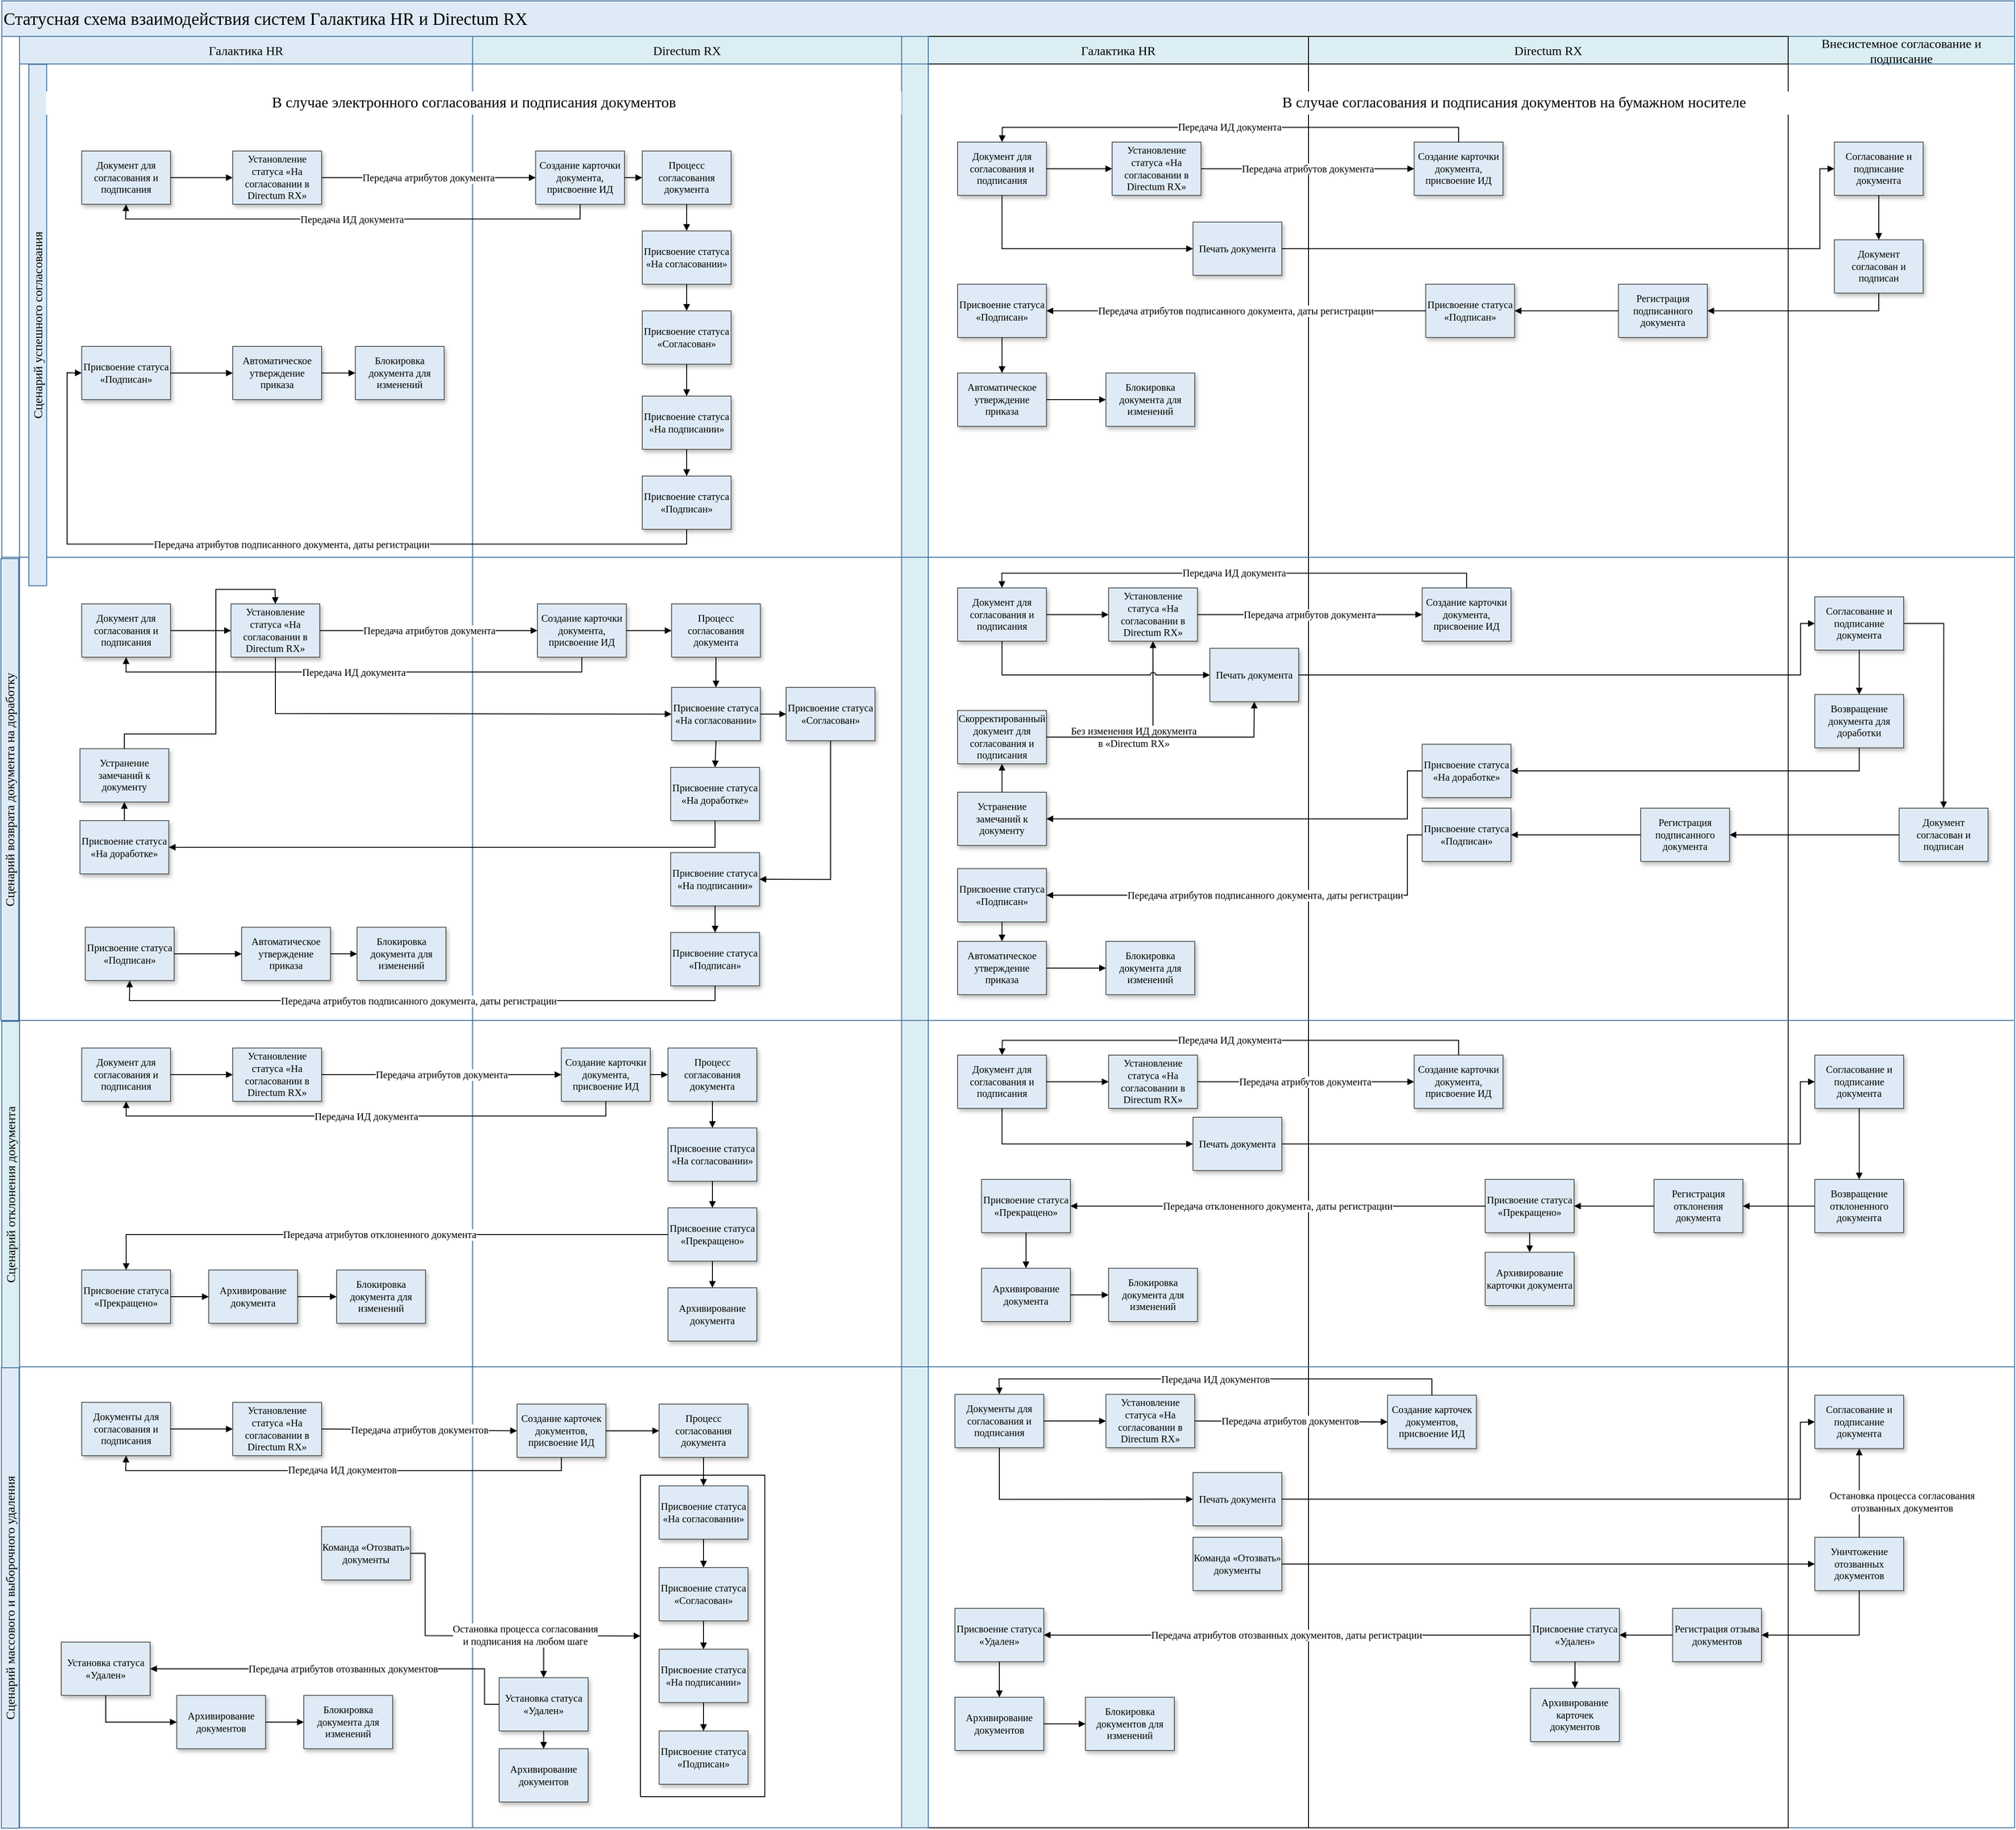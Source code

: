 <mxfile version="20.2.8" type="device" pages="5"><diagram name="Общая схема" id="Общая_схема"><mxGraphModel dx="1422" dy="857" grid="1" gridSize="10" guides="1" tooltips="1" connect="1" arrows="1" fold="1" page="1" pageScale="1" pageWidth="827" pageHeight="1169" math="0" shadow="0"><root><mxCell id="0"/><mxCell id="1" value="Блок-схема" parent="0"/><mxCell id="4" style="vsdxID=7;fillColor=none;gradientColor=none;strokeColor=none;points=[[0,0.94,0],[0,0.88,0],[0,0.81,0],[0,0.75,0],[0,0.69,0],[0,0.63,0],[0,0.56,0],[0,0.5,0],[0,0.44,0],[0,0.38,0],[0,0.31,0],[0,0.25,0],[0,0.19,0],[0,0.13,0],[0,0.06,0],[1,0.94,0],[1,0.88,0],[1,0.81,0],[1,0.75,0],[1,0.69,0],[1,0.63,0],[1,0.56,0],[1,0.5,0],[1,0.44,0],[1,0.38,0],[1,0.31,0],[1,0.25,0],[1,0.19,0],[1,0.13,0],[1,0.06,0]];labelBackgroundColor=none;rounded=0;html=1;whiteSpace=wrap;" parent="1" vertex="1"><mxGeometry x="585" y="576" width="2266" height="2057" as="geometry"/></mxCell><mxCell id="5" style="vsdxID=8;fillColor=none;gradientColor=none;fillOpacity=0;shape=stencil(nZBLDoAgDERP0z3SIyjew0SURgSD+Lu9kMZoXLhwN9O+tukAlrNpJg1SzDH4QW/URgNYgZTkjA4UkwJUgGXng+6DX1zLfmoymdXo17xh5zmRJ6Q42BWCfc2oJfdAr+Yv+AP9Cb7OJ3H/2JG1HNGz/84klThPVCc=);strokeColor=#41719c;points=[[0.06,1,0],[0.13,1,0],[0.19,1,0],[0.25,1,0],[0.31,1,0],[0.37,1,0],[0.44,1,0],[0.5,1,0],[0.56,1,0],[0.63,1,0],[0.69,1,0],[0.75,1,0],[0.81,1,0],[0.88,1,0],[0.94,1,0],[0.06,0,0],[0.13,0,0],[0.19,0,0],[0.25,0,0],[0.31,0,0],[0.37,0,0],[0.44,0,0],[0.5,0,0],[0.56,0,0],[0.63,0,0],[0.69,0,0],[0.75,0,0],[0.81,0,0],[0.88,0,0],[0.94,0,0]];labelBackgroundColor=none;rounded=0;html=1;whiteSpace=wrap;" parent="4" vertex="1"><mxGeometry width="2266" height="2057" as="geometry"/></mxCell><mxCell id="6" value="&lt;div style=&quot;font-size: 1px&quot;&gt;&lt;font style=&quot;font-size:19.76px;font-family:Cambria;color:#000000;direction:ltr;letter-spacing:0px;line-height:120%;opacity:1&quot;&gt;Статусная схема взаимодействия систем Галактика &lt;/font&gt;&lt;font style=&quot;font-size:19.76px;font-family:Cambria;color:#000000;direction:ltr;letter-spacing:0px;line-height:120%;opacity:1&quot;&gt;HR&lt;/font&gt;&lt;font style=&quot;font-size:19.76px;font-family:Cambria;color:#000000;direction:ltr;letter-spacing:0px;line-height:120%;opacity:1&quot;&gt; и &lt;/font&gt;&lt;font style=&quot;font-size:19.76px;font-family:Cambria;color:#000000;direction:ltr;letter-spacing:0px;line-height:120%;opacity:1&quot;&gt;Directum RX&lt;/font&gt;&lt;font style=&quot;font-size:19.76px;font-family:Cambria;color:#000000;direction:ltr;letter-spacing:0px;line-height:120%;opacity:1&quot;&gt; &lt;br/&gt;&lt;/font&gt;&lt;/div&gt;" style="verticalAlign=middle;align=left;vsdxID=9;fillColor=#deebf6;gradientColor=none;shape=stencil(nZBLDoAgDERP0z3SIyjew0SURgSD+Lu9kMZoXLhwN9O+tukAlrNpJg1SzDH4QW/URgNYgZTkjA4UkwJUgGXng+6DX1zLfmoymdXo17xh5zmRJ6Q42BWCfc2oJfdAr+Yv+AP9Cb7OJ3H/2JG1HNGz/84klThPVCc=);strokeColor=#41719c;points=[[0.06,1,0],[0.13,1,0],[0.19,1,0],[0.25,1,0],[0.31,1,0],[0.37,1,0],[0.44,1,0],[0.5,1,0],[0.56,1,0],[0.63,1,0],[0.69,1,0],[0.75,1,0],[0.81,1,0],[0.88,1,0],[0.94,1,0],[0.06,0,0],[0.13,0,0],[0.19,0,0],[0.25,0,0],[0.31,0,0],[0.37,0,0],[0.44,0,0],[0.5,0,0],[0.56,0,0],[0.63,0,0],[0.69,0,0],[0.75,0,0],[0.81,0,0],[0.88,0,0],[0.94,0,0]];labelBackgroundColor=none;rounded=0;html=1;whiteSpace=wrap;" parent="4" vertex="1"><mxGeometry width="2266" height="40" as="geometry"/></mxCell><mxCell id="7" style="vsdxID=10;fillColor=none;gradientColor=none;fillOpacity=0;shape=stencil(nZBLDoAgDERP0z3SIyjew0SURgSD+Lu9kMZoXLhwN9N5bdMClrNpJg1SzDH4QW/URgNYgZTkjA4UkwJUgGXng+6DX1zLfmoymdXo1zxh5z6RO6Q42BWCfc2oJfdAr/AX/IH+BF/rk7hv7MjaZ/L+RirxJ1Gd);strokeColor=#41719c;points=[];labelBackgroundColor=none;rounded=0;html=1;whiteSpace=wrap;" parent="1" vertex="1"><mxGeometry x="605" y="616" width="2246" height="2017" as="geometry"/></mxCell><mxCell id="8" style="vsdxID=11;fillColor=none;gradientColor=none;strokeColor=none;points=[];labelBackgroundColor=none;rounded=0;html=1;whiteSpace=wrap;" parent="1" vertex="1"><mxGeometry x="605" y="616" width="510" height="2017" as="geometry"/></mxCell><mxCell id="9" style="vsdxID=12;fillColor=none;gradientColor=none;fillOpacity=0;shape=stencil(nZBLDoAgDERP0z3SIyjew0SURgSD+Lu9kMZoXLhwN9O+tukAlrNpJg1SzDH4QW/URgNYgZTkjA4UkwJUgGXng+6DX1zLfmoymdXo17xh5zmRJ6Q42BWCfc2oJfdAr+Yv+AP9Cb7OJ3H/2JG1HNGz/84klThPVCc=);strokeColor=#41719c;points=[];labelBackgroundColor=none;rounded=0;html=1;whiteSpace=wrap;" parent="8" vertex="1"><mxGeometry width="510" height="2017" as="geometry"/></mxCell><mxCell id="10" value="&lt;div style=&quot;font-size: 1px&quot;&gt;&lt;font style=&quot;font-size:14.11px;font-family:Cambria;color:#000000;direction:ltr;letter-spacing:0px;line-height:120%;opacity:1&quot;&gt;Галактика &lt;/font&gt;&lt;font style=&quot;font-size:14.11px;font-family:Cambria;color:#000000;direction:ltr;letter-spacing:0px;line-height:120%;opacity:1&quot;&gt;HR&lt;br/&gt;&lt;/font&gt;&lt;/div&gt;" style="verticalAlign=middle;align=center;vsdxID=13;fillColor=#deebf6;gradientColor=none;shape=stencil(nZBLDoAgDERP0z3SIyjew0SURgSD+Lu9kMZoXLhwN9O+tukAlrNpJg1SzDH4QW/URgNYgZTkjA4UkwJUgGXng+6DX1zLfmoymdXo17xh5zmRJ6Q42BWCfc2oJfdAr+Yv+AP9Cb7OJ3H/2JG1HNGz/84klThPVCc=);strokeColor=#41719c;points=[];labelBackgroundColor=none;rounded=0;html=1;whiteSpace=wrap;" parent="8" vertex="1"><mxGeometry width="510" height="31" as="geometry"/></mxCell><mxCell id="11" style="vsdxID=249;fillColor=none;gradientColor=none;strokeColor=none;points=[];labelBackgroundColor=none;rounded=0;html=1;whiteSpace=wrap;" parent="1" vertex="1"><mxGeometry x="2596" y="616" width="255" height="2017" as="geometry"/></mxCell><mxCell id="12" style="vsdxID=250;fillColor=none;gradientColor=none;shape=stencil(nZBLDoAgDERP0z3SIyjew0SURgSD+Lu9kMZoXLhwN9O+tukAlrNpJg1SzDH4QW/URgNYgZTkjA4UkwJUgGXng+6DX1zLfmoymdXo17xh5zmRJ6Q42BWCfc2oJfdAr+Yv+AP9Cb7OJ3H/2JG1HNGz/84klThPVCc=);strokeColor=#41719c;points=[];labelBackgroundColor=none;rounded=0;html=1;whiteSpace=wrap;" parent="11" vertex="1"><mxGeometry width="255" height="2017" as="geometry"/></mxCell><mxCell id="13" value="&lt;div style=&quot;font-size: 1px&quot;&gt;&lt;font style=&quot;font-size:14.11px;font-family:Cambria;color:#000000;direction:ltr;letter-spacing:0px;line-height:120%;opacity:1&quot;&gt;Внесистемное согласование и подписание&lt;br/&gt;&lt;/font&gt;&lt;/div&gt;" style="verticalAlign=middle;align=center;vsdxID=251;fillColor=#dbeef3;gradientColor=none;shape=stencil(nZBLDoAgDERP0z3SIyjew0SURgSD+Lu9kMZoXLhwN9O+tukAlrNpJg1SzDH4QW/URgNYgZTkjA4UkwJUgGXng+6DX1zLfmoymdXo17xh5zmRJ6Q42BWCfc2oJfdAr+Yv+AP9Cb7OJ3H/2JG1HNGz/84klThPVCc=);strokeColor=#41719c;points=[];labelBackgroundColor=none;rounded=0;html=1;whiteSpace=wrap;" parent="11" vertex="1"><mxGeometry width="255" height="31" as="geometry"/></mxCell><mxCell id="14" style="vsdxID=258;fillColor=none;gradientColor=none;strokeColor=none;points=[];labelBackgroundColor=none;rounded=0;html=1;whiteSpace=wrap;" parent="1" vertex="1"><mxGeometry x="1115" y="616" width="483" height="2017" as="geometry"/></mxCell><mxCell id="15" style="vsdxID=259;fillColor=none;gradientColor=none;shape=stencil(nZBLDoAgDERP0z3SIyjew0SURgSD+Lu9kMZoXLhwN9O+tukAlrNpJg1SzDH4QW/URgNYgZTkjA4UkwJUgGXng+6DX1zLfmoymdXo17xh5zmRJ6Q42BWCfc2oJfdAr+Yv+AP9Cb7OJ3H/2JG1HNGz/84klThPVCc=);strokeColor=#41719c;points=[];labelBackgroundColor=none;rounded=0;html=1;whiteSpace=wrap;" parent="14" vertex="1"><mxGeometry width="483" height="2017" as="geometry"/></mxCell><mxCell id="16" value="&lt;div style=&quot;font-size: 1px&quot;&gt;&lt;font style=&quot;font-size:14.11px;font-family:Cambria;color:#000000;direction:ltr;letter-spacing:0px;line-height:120%;opacity:1&quot;&gt;Directum RX&lt;br/&gt;&lt;/font&gt;&lt;/div&gt;" style="verticalAlign=middle;align=center;vsdxID=260;fillColor=#dbeef3;gradientColor=none;shape=stencil(nZBLDoAgDERP0z3SIyjew0SURgSD+Lu9kMZoXLhwN9O+tukAlrNpJg1SzDH4QW/URgNYgZTkjA4UkwJUgGXng+6DX1zLfmoymdXo17xh5zmRJ6Q42BWCfc2oJfdAr+Yv+AP9Cb7OJ3H/2JG1HNGz/84klThPVCc=);strokeColor=#41719c;points=[];labelBackgroundColor=none;rounded=0;html=1;whiteSpace=wrap;" parent="14" vertex="1"><mxGeometry width="483" height="31" as="geometry"/></mxCell><mxCell id="17" style="vsdxID=339;fillColor=none;gradientColor=none;points=[];labelBackgroundColor=none;rounded=0;strokeColor=none;html=1;whiteSpace=wrap;" parent="1" vertex="1"><mxGeometry x="2056" y="616" width="540" height="2017" as="geometry"/></mxCell><mxCell id="18" style="vsdxID=340;fillColor=#FFFFFF;gradientColor=none;fillOpacity=0;shape=stencil(nZBLDoAgDERP0z3SIyjew0SURgSD+Lu9kMZoXLhwN9O+tukAlrNpJg1SzDH4QW/URgNYgZTkjA4UkwJUgGXng+6DX1zLfmoymdXo17xh5zmRJ6Q42BWCfc2oJfdAr+Yv+AP9Cb7OJ3H/2JG1HNGz/84klThPVCc=);strokeColor=#000000;points=[];labelBackgroundColor=none;rounded=0;html=1;whiteSpace=wrap;" parent="17" vertex="1"><mxGeometry width="540" height="2017" as="geometry"/></mxCell><mxCell id="19" value="&lt;div style=&quot;font-size: 1px&quot;&gt;&lt;font style=&quot;font-size:14.11px;font-family:Cambria;color:#000000;direction:ltr;letter-spacing:0px;line-height:120%;opacity:1&quot;&gt;Directum RX&lt;br/&gt;&lt;/font&gt;&lt;/div&gt;" style="verticalAlign=middle;align=center;vsdxID=341;fillColor=#dbeef3;gradientColor=none;shape=stencil(nZBLDoAgDERP0z3SIyjew0SURgSD+Lu9kMZoXLhwN9O+tukAlrNpJg1SzDH4QW/URgNYgZTkjA4UkwJUgGXng+6DX1zLfmoymdXo17xh5zmRJ6Q42BWCfc2oJfdAr+Yv+AP9Cb7OJ3H/2JG1HNGz/84klThPVCc=);strokeColor=#000000;points=[];labelBackgroundColor=none;rounded=0;html=1;whiteSpace=wrap;" parent="17" vertex="1"><mxGeometry width="540" height="31" as="geometry"/></mxCell><mxCell id="20" style="vsdxID=342;fillColor=none;gradientColor=none;points=[];labelBackgroundColor=none;rounded=0;strokeColor=none;html=1;whiteSpace=wrap;" parent="1" vertex="1"><mxGeometry x="1628" y="616" width="428" height="2017" as="geometry"/></mxCell><mxCell id="21" style="vsdxID=343;fillColor=#FFFFFF;gradientColor=none;fillOpacity=0;shape=stencil(nZBLDoAgDERP0z3SIyjew0SURgSD+Lu9kMZoXLhwN9O+tukAlrNpJg1SzDH4QW/URgNYgZTkjA4UkwJUgGXng+6DX1zLfmoymdXo17xh5zmRJ6Q42BWCfc2oJfdAr+Yv+AP9Cb7OJ3H/2JG1HNGz/84klThPVCc=);strokeColor=#000000;points=[];labelBackgroundColor=none;rounded=0;html=1;whiteSpace=wrap;" parent="20" vertex="1"><mxGeometry width="428" height="2017" as="geometry"/></mxCell><mxCell id="22" value="&lt;div style=&quot;font-size: 1px&quot;&gt;&lt;font style=&quot;font-size:14.11px;font-family:Cambria;color:#000000;direction:ltr;letter-spacing:0px;line-height:120%;opacity:1&quot;&gt;Галактика &lt;/font&gt;&lt;font style=&quot;font-size:14.11px;font-family:Cambria;color:#000000;direction:ltr;letter-spacing:0px;line-height:120%;opacity:1&quot;&gt;HR&lt;br/&gt;&lt;/font&gt;&lt;/div&gt;" style="verticalAlign=middle;align=center;vsdxID=344;fillColor=#dbeef3;gradientColor=none;shape=stencil(nZBLDoAgDERP0z3SIyjew0SURgSD+Lu9kMZoXLhwN9O+tukAlrNpJg1SzDH4QW/URgNYgZTkjA4UkwJUgGXng+6DX1zLfmoymdXo17xh5zmRJ6Q42BWCfc2oJfdAr+Yv+AP9Cb7OJ3H/2JG1HNGz/84klThPVCc=);strokeColor=#000000;points=[];labelBackgroundColor=none;rounded=0;html=1;whiteSpace=wrap;" parent="20" vertex="1"><mxGeometry width="428" height="31" as="geometry"/></mxCell><mxCell id="23" style="vsdxID=445;fillColor=none;gradientColor=none;strokeColor=none;points=[];labelBackgroundColor=none;rounded=0;html=1;whiteSpace=wrap;" parent="1" vertex="1"><mxGeometry x="1598" y="616" width="30" height="2017" as="geometry"/></mxCell><mxCell id="24" style="vsdxID=446;fillColor=#dbeef3;gradientColor=none;shape=stencil(nZBLDoAgDERP0z3SIyjew0SURgSD+Lu9kMZoXLhwN9O+tukAlrNpJg1SzDH4QW/URgNYgZTkjA4UkwJUgGXng+6DX1zLfmoymdXo17xh5zmRJ6Q42BWCfc2oJfdAr+Yv+AP9Cb7OJ3H/2JG1HNGz/84klThPVCc=);strokeColor=#41719c;points=[];labelBackgroundColor=none;rounded=0;html=1;whiteSpace=wrap;" parent="23" vertex="1"><mxGeometry width="30" height="2017" as="geometry"/></mxCell><mxCell id="25" value="&lt;div style=&quot;font-size: 1px&quot;&gt;&lt;/div&gt;" style="verticalAlign=middle;align=center;vsdxID=447;fillColor=#dbeef3;gradientColor=none;shape=stencil(nZBLDoAgDERP0z3SIyjew0SURgSD+Lu9kMZoXLhwN9O+tukAlrNpJg1SzDH4QW/URgNYgZTkjA4UkwJUgGXng+6DX1zLfmoymdXo17xh5zmRJ6Q42BWCfc2oJfdAr+Yv+AP9Cb7OJ3H/2JG1HNGz/84klThPVCc=);strokeColor=#41719c;points=[];labelBackgroundColor=none;rounded=0;html=1;whiteSpace=wrap;" parent="23" vertex="1"><mxGeometry width="30" height="31" as="geometry"/></mxCell><mxCell id="26" style="vsdxID=14;fillColor=none;gradientColor=none;shape=stencil(nZBLDoAgDERP0z3SIyDew0QUooJB/N1eSGM0LFywm2lf23QAxarbRQFna/BuVIfpggasgXNjtfImRAUoAUXvvBq822xHfmkTmdTs9rThpDmWJji7yFWMfEPoZOwHfZpF8A9aCGbno3h/jCYPIJYoPJQ3);strokeColor=#41719c;points=[];labelBackgroundColor=none;rounded=0;html=1;whiteSpace=wrap;" parent="1" vertex="1"><mxGeometry x="585" y="648" width="2266" height="1986" as="geometry"/></mxCell><mxCell id="27" style="vsdxID=15;fillColor=none;gradientColor=none;strokeColor=none;points=[];labelBackgroundColor=none;rounded=0;html=1;whiteSpace=wrap;" parent="1" vertex="1"><mxGeometry x="585" y="2115" width="2266" height="519" as="geometry"/></mxCell><mxCell id="28" value="&lt;div style=&quot;font-size: 1px&quot;&gt;&lt;/div&gt;" style="verticalAlign=middle;align=center;vsdxID=16;rotation=90;fillColor=none;gradientColor=none;fillOpacity=0;strokeColor=none;spacingTop=-1;spacingBottom=-1;spacingLeft=-1;spacingRight=-1;points=[];labelBackgroundColor=none;rounded=0;html=1;whiteSpace=wrap;" parent="27" vertex="1"><mxGeometry x="873" y="-874" width="519" height="2266" as="geometry"/></mxCell><mxCell id="29" value="&lt;div style=&quot;font-size: 1px&quot;&gt;&lt;p style=&quot;align:center;margin-left:0;margin-right:0;margin-top:0px;margin-bottom:0px;text-indent:0;valign:middle;direction:ltr;&quot;&gt;&lt;font style=&quot;font-size:14.11px;font-family:Cambria;color:#000000;direction:ltr;letter-spacing:0px;line-height:120%;opacity:1&quot;&gt;Сценарий массового и выборочного удаления&lt;br/&gt;&lt;/font&gt;&lt;/p&gt;&lt;/div&gt;" style="verticalAlign=middle;align=center;vsdxID=17;rotation=270;fillColor=#deebf6;gradientColor=none;shape=stencil(nZBLDoAgDERP0z3SIyjew0SURgSD+Lu9kMZoXLhwN9O+tukAlrNpJg1SzDH4QW/URgNYgZTkjA4UkwJUgGXng+6DX1zLfmoymdXo17xh5zmRJ6Q42BWCfc2oJfdAr+Yv+AP9Cb7OJ3H/2JG1HNGz/84klThPVCc=);strokeColor=#41719c;spacingTop=-1;spacingBottom=-1;spacingLeft=-1;spacingRight=-1;points=[];labelBackgroundColor=none;rounded=0;html=1;whiteSpace=wrap;" parent="27" vertex="1"><mxGeometry x="-250" y="249" width="519" height="20" as="geometry"/></mxCell><mxCell id="30" style="vsdxID=21;fillColor=none;gradientColor=none;strokeColor=none;points=[];labelBackgroundColor=none;rounded=0;html=1;whiteSpace=wrap;" parent="1" vertex="1"><mxGeometry x="585" y="648" width="2266" height="555" as="geometry"/></mxCell><mxCell id="31" value="&lt;div style=&quot;font-size: 1px&quot;&gt;&lt;/div&gt;" style="verticalAlign=middle;align=center;vsdxID=22;rotation=90;fillColor=none;gradientColor=none;fillOpacity=0;shape=stencil(fY9LDoAgDERP0z3SIyjeg0SURgWD+Lu9kC4UF+5m2td2ClivVi8GpFhj8KM5qIsWsAEpyVkTKCYFqADr3gczBL+5jv2iM5nV7Pe84eS5Sog8I8VV+pbhidwPXKBJPEc437v3DZRK/AyqGw==);strokeColor=#41719c;spacingTop=-1;spacingBottom=-1;spacingLeft=-1;spacingRight=-1;points=[];labelBackgroundColor=none;rounded=0;html=1;whiteSpace=wrap;" parent="30" vertex="1"><mxGeometry x="855" y="-856" width="555" height="2266" as="geometry"/></mxCell><mxCell id="32" value="&lt;div style=&quot;font-size: 1px&quot;&gt;&lt;p style=&quot;align:center;margin-left:0;margin-right:0;margin-top:0px;margin-bottom:0px;text-indent:0;valign:middle;direction:ltr;&quot;&gt;&lt;font style=&quot;font-size:14.11px;font-family:Cambria;color:#000000;direction:ltr;letter-spacing:0px;line-height:120%;opacity:1&quot;&gt;Сценарий успешного согласования&lt;/font&gt;&lt;font style=&quot;font-size:14.11px;font-family:Cambria;color:#000000;direction:ltr;letter-spacing:0px;line-height:120%;opacity:1&quot;&gt;&lt;br/&gt;&lt;/font&gt;&lt;/p&gt;&lt;/div&gt;" style="verticalAlign=middle;align=center;vsdxID=23;rotation=270;fillColor=#deebf6;gradientColor=none;shape=stencil(nZBLDoAgDERP0z3SIyjew0SURgSD+Lu9kMZoXLhwN9O+tukAlrNpJg1SzDH4QW/URgNYgZTkjA4UkwJUgGXng+6DX1zLfmoymdXo17xh5zmRJ6Q42BWCfc2oJfdAr+Yv+AP9Cb7OJ3H/2JG1HNGz/84klThPVCc=);strokeColor=#41719c;spacingTop=-1;spacingBottom=-1;spacingLeft=-1;spacingRight=-1;points=[];labelBackgroundColor=none;rounded=0;html=1;whiteSpace=wrap;" parent="30" vertex="1"><mxGeometry x="-253" y="283" width="587" height="20" as="geometry"/></mxCell><mxCell id="33" style="vsdxID=24;fillColor=none;gradientColor=none;strokeColor=none;points=[];labelBackgroundColor=none;rounded=0;html=1;whiteSpace=wrap;" parent="1" vertex="1"><mxGeometry x="585" y="1204" width="2266" height="520" as="geometry"/></mxCell><mxCell id="34" value="&lt;div style=&quot;font-size: 1px&quot;&gt;&lt;/div&gt;" style="verticalAlign=middle;align=center;vsdxID=25;rotation=90;fillColor=none;gradientColor=none;fillOpacity=0;shape=stencil(fY9LDoAgDERP0z3SIyjeg0SURgWD+Lu9kC4UF+5m2td2ClivVi8GpFhj8KM5qIsWsAEpyVkTKCYFqADr3gczBL+5jv2iM5nV7Pe84eS5Sog8I8VV+pbhidwPXKBJPEc437v3DZRK/AyqGw==);strokeColor=#41719c;spacingTop=-1;spacingBottom=-1;spacingLeft=-1;spacingRight=-1;points=[];labelBackgroundColor=none;rounded=0;html=1;whiteSpace=wrap;" parent="33" vertex="1"><mxGeometry x="872" y="-873" width="520" height="2266" as="geometry"/></mxCell><mxCell id="35" value="&lt;div style=&quot;font-size: 1px&quot;&gt;&lt;p style=&quot;align:center;margin-left:0;margin-right:0;margin-top:0px;margin-bottom:0px;text-indent:0;valign:middle;direction:ltr;&quot;&gt;&lt;font style=&quot;font-size:14.11px;font-family:Cambria;color:#000000;direction:ltr;letter-spacing:0px;line-height:120%;opacity:1&quot;&gt;Сценарий возврата документа на доработку&lt;br/&gt;&lt;/font&gt;&lt;/p&gt;&lt;/div&gt;" style="verticalAlign=middle;align=center;vsdxID=26;rotation=270;fillColor=#deebf6;gradientColor=none;shape=stencil(nZBLDoAgDERP0z3SIyjew0SURgSD+Lu9kMZoXLhwN9O+tukAlrNpJg1SzDH4QW/URgNYgZTkjA4UkwJUgGXng+6DX1zLfmoymdXo17xh5zmRJ6Q42BWCfc2oJfdAr+Yv+AP9Cb7OJ3H/2JG1HNGz/84klThPVCc=);strokeColor=#41719c;spacingTop=-1;spacingBottom=-1;spacingLeft=-1;spacingRight=-1;points=[];labelBackgroundColor=none;rounded=0;html=1;whiteSpace=wrap;" parent="33" vertex="1"><mxGeometry x="-251" y="250" width="520" height="20" as="geometry"/></mxCell><mxCell id="36" style="vsdxID=27;fillColor=none;gradientColor=none;strokeColor=none;spacingTop=-1;spacingBottom=-1;spacingLeft=-1;spacingRight=-1;points=[];labelBackgroundColor=none;rounded=0;html=1;whiteSpace=wrap;" parent="1" vertex="1"><mxGeometry x="585" y="1725" width="2266" height="390" as="geometry"/></mxCell><mxCell id="37" value="&lt;div style=&quot;font-size: 1px&quot;&gt;&lt;/div&gt;" style="verticalAlign=middle;align=center;vsdxID=28;rotation=90;fillColor=#f2dcda;gradientColor=none;fillOpacity=0;shape=stencil(fY9LDoAgDERP0z3SIyjeg0SURgWD+Lu9kC4UF+5m2td2ClivVi8GpFhj8KM5qIsWsAEpyVkTKCYFqADr3gczBL+5jv2iM5nV7Pe84eS5Sog8I8VV+pbhidwPXKBJPEc437v3DZRK/AyqGw==);strokeColor=#41719c;spacingTop=-1;spacingBottom=-1;spacingLeft=-1;spacingRight=-1;points=[];labelBackgroundColor=none;rounded=0;html=1;whiteSpace=wrap;" parent="36" vertex="1"><mxGeometry x="938" y="-939" width="390" height="2266" as="geometry"/></mxCell><mxCell id="38" value="&lt;div style=&quot;font-size: 1px&quot;&gt;&lt;p style=&quot;align:center;margin-left:0;margin-right:0;margin-top:0px;margin-bottom:0px;text-indent:0;valign:middle;direction:ltr;&quot;&gt;&lt;font style=&quot;font-size:14.11px;font-family:Cambria;color:#000000;direction:ltr;letter-spacing:0px;line-height:120%;opacity:1&quot;&gt;Сценарий отклонения документа&lt;br/&gt;&lt;/font&gt;&lt;/p&gt;&lt;/div&gt;" style="verticalAlign=middle;align=center;vsdxID=29;rotation=270;fillColor=#dbeef3;gradientColor=none;shape=stencil(nZBLDoAgDERP0z3SIyjew0SURgSD+Lu9kMZoXLhwN9O+tukAlrNpJg1SzDH4QW/URgNYgZTkjA4UkwJUgGXng+6DX1zLfmoymdXo17xh5zmRJ6Q42BWCfc2oJfdAr+Yv+AP9Cb7OJ3H/2JG1HNGz/84klThPVCc=);strokeColor=#41719c;spacingTop=-1;spacingBottom=-1;spacingLeft=-1;spacingRight=-1;points=[];labelBackgroundColor=none;rounded=0;html=1;whiteSpace=wrap;" parent="36" vertex="1"><mxGeometry x="-185" y="185" width="390" height="20" as="geometry"/></mxCell><UserObject label="" Function="Directum RX" id="39"><mxCell style="vsdxID=483;fillColor=#FFFFFF;gradientColor=none;fillOpacity=0;shape=stencil(nZBLDoAgDERP0z3SIyjew0SURgSD+Lu9kMZoXLhwN9O+tukAlrNpJg1SzDH4QW/URgNYgZTkjA4UkwJUgGXng+6DX1zLfmoymdXo17xh5zmRJ6Q42BWCfc2oJfdAr+Yv+AP9Cb7OJ3H/2JG1HNGz/84klThPVCc=);strokeColor=#000000;spacingTop=-1;spacingBottom=-1;spacingLeft=-1;spacingRight=-1;points=[];labelBackgroundColor=none;rounded=0;html=1;whiteSpace=wrap;" parent="1" vertex="1"><mxGeometry x="1304" y="2236" width="140" height="362" as="geometry"/></mxCell></UserObject><UserObject label="&lt;div style=&quot;font-size: 1px&quot;&gt;&lt;font style=&quot;font-size:11.29px;font-family:Cambria;color:#000000;direction:ltr;letter-spacing:0px;line-height:120%;opacity:1&quot;&gt;Документ для согласования и подписания&lt;br/&gt;&lt;/font&gt;&lt;/div&gt;" Function="Галактика HR" id="40"><mxCell style="verticalAlign=middle;align=center;vsdxID=218;fillColor=#deebf6;gradientColor=none;shape=stencil(nZBLDoAgDERP0z3SIyjew0SURgSD+Lu9kMZoXLhwN9O+tukAlrNpJg1SzDH4QW/URgNYgZTkjA4UkwJUgGXng+6DX1zLfmoymdXo17xh5zmRJ6Q42BWCfc2oJfdAr+Yv+AP9Cb7OJ3H/2JG1HNGz/84klThPVCc=);strokeColor=#595959;shadow=1;spacingTop=-1;spacingBottom=-1;spacingLeft=-1;spacingRight=-1;points=[[0,0.5,0],[1,0.5,0],[0.5,1,0],[0.5,0,0]];labelBackgroundColor=none;rounded=0;html=1;whiteSpace=wrap;" parent="1" vertex="1"><mxGeometry x="675" y="745" width="100" height="60" as="geometry"/></mxCell></UserObject><UserObject label="&lt;div style=&quot;font-size: 1px&quot;&gt;&lt;font style=&quot;font-size:11.29px;font-family:Cambria;color:#000000;direction:ltr;letter-spacing:0px;line-height:120%;opacity:1&quot;&gt;Установление статуса «На согласовании в &lt;/font&gt;&lt;font style=&quot;font-size:11.29px;font-family:Cambria;color:#000000;direction:ltr;letter-spacing:0px;line-height:120%;opacity:1&quot;&gt;Directum RX&lt;/font&gt;&lt;font style=&quot;font-size:11.29px;font-family:Cambria;color:#000000;direction:ltr;letter-spacing:0px;line-height:120%;opacity:1&quot;&gt;»&lt;br/&gt;&lt;/font&gt;&lt;/div&gt;" Function="Галактика HR" id="41"><mxCell style="verticalAlign=middle;align=center;vsdxID=219;fillColor=#deebf6;gradientColor=none;shape=stencil(nZBLDoAgDERP0z3SIyjew0SURgSD+Lu9kMZoXLhwN9O+tukAlrNpJg1SzDH4QW/URgNYgZTkjA4UkwJUgGXng+6DX1zLfmoymdXo17xh5zmRJ6Q42BWCfc2oJfdAr+Yv+AP9Cb7OJ3H/2JG1HNGz/84klThPVCc=);strokeColor=#595959;shadow=1;spacingTop=-1;spacingBottom=-1;spacingLeft=-1;spacingRight=-1;points=[[0,0.5,0],[1,0.5,0],[0.5,1,0],[0.5,0,0]];labelBackgroundColor=none;rounded=0;html=1;whiteSpace=wrap;" parent="1" vertex="1"><mxGeometry x="845" y="745" width="100" height="60" as="geometry"/></mxCell></UserObject><UserObject label="&lt;div style=&quot;font-size: 1px&quot;&gt;&lt;font style=&quot;font-size:11.29px;font-family:Cambria;color:#000000;direction:ltr;letter-spacing:0px;line-height:120%;opacity:1&quot;&gt;Создание карточки документа, присвоение ИД&lt;br/&gt;&lt;/font&gt;&lt;/div&gt;" Function="Directum RX" id="42"><mxCell style="verticalAlign=middle;align=center;vsdxID=265;fillColor=#deebf6;gradientColor=none;shape=stencil(nZBLDoAgDERP0z3SIyjew0SURgSD+Lu9kMZoXLhwN9O+tukAlrNpJg1SzDH4QW/URgNYgZTkjA4UkwJUgGXng+6DX1zLfmoymdXo17xh5zmRJ6Q42BWCfc2oJfdAr+Yv+AP9Cb7OJ3H/2JG1HNGz/84klThPVCc=);strokeColor=#595959;shadow=1;spacingTop=-1;spacingBottom=-1;spacingLeft=-1;spacingRight=-1;points=[[0,0.5,0],[1,0.5,0],[0.5,1,0],[0.5,0,0]];labelBackgroundColor=none;rounded=0;html=1;whiteSpace=wrap;" parent="1" vertex="1"><mxGeometry x="1186" y="745" width="100" height="60" as="geometry"/></mxCell></UserObject><UserObject label="&lt;div style=&quot;font-size: 1px&quot;&gt;&lt;font style=&quot;font-size:11.29px;font-family:Cambria;color:#000000;direction:ltr;letter-spacing:0px;line-height:120%;opacity:1&quot;&gt;Процесс согласования документа&lt;br/&gt;&lt;/font&gt;&lt;/div&gt;" Function="Directum RX" id="43"><mxCell style="verticalAlign=middle;align=center;vsdxID=269;fillColor=#deebf6;gradientColor=none;shape=stencil(nZBLDoAgDERP0z3SIyjew0SURgSD+Lu9kMZoXLhwN9O+tukAlrNpJg1SzDH4QW/URgNYgZTkjA4UkwJUgGXng+6DX1zLfmoymdXo17xh5zmRJ6Q42BWCfc2oJfdAr+Yv+AP9Cb7OJ3H/2JG1HNGz/84klThPVCc=);strokeColor=#595959;shadow=1;spacingTop=-1;spacingBottom=-1;spacingLeft=-1;spacingRight=-1;points=[[0,0.5,0],[1,0.5,0],[0.5,1,0],[0.5,0,0]];labelBackgroundColor=none;rounded=0;html=1;whiteSpace=wrap;" parent="1" vertex="1"><mxGeometry x="1306" y="745" width="100" height="60" as="geometry"/></mxCell></UserObject><UserObject label="&lt;div style=&quot;font-size: 1px&quot;&gt;&lt;font style=&quot;font-size:11.29px;font-family:Cambria;color:#000000;direction:ltr;letter-spacing:0px;line-height:120%;opacity:1&quot;&gt;Присвоение статуса «На согласовании»&lt;br/&gt;&lt;/font&gt;&lt;/div&gt;" Function="Directum RX" id="44"><mxCell style="verticalAlign=middle;align=center;vsdxID=271;fillColor=#deebf6;gradientColor=none;shape=stencil(nZBLDoAgDERP0z3SIyjew0SURgSD+Lu9kMZoXLhwN9O+tukAlrNpJg1SzDH4QW/URgNYgZTkjA4UkwJUgGXng+6DX1zLfmoymdXo17xh5zmRJ6Q42BWCfc2oJfdAr+Yv+AP9Cb7OJ3H/2JG1HNGz/84klThPVCc=);strokeColor=#595959;shadow=1;spacingTop=-1;spacingBottom=-1;spacingLeft=-1;spacingRight=-1;points=[[0,0.5,0],[1,0.5,0],[0.5,1,0],[0.5,0,0]];labelBackgroundColor=none;rounded=0;html=1;whiteSpace=wrap;" parent="1" vertex="1"><mxGeometry x="1306" y="835" width="100" height="60" as="geometry"/></mxCell></UserObject><UserObject label="&lt;div style=&quot;font-size: 1px&quot;&gt;&lt;font style=&quot;font-size:11.29px;font-family:Cambria;color:#000000;direction:ltr;letter-spacing:0px;line-height:120%;opacity:1&quot;&gt;Присвоение статуса «Согласован»&lt;br/&gt;&lt;/font&gt;&lt;/div&gt;" Function="Directum RX" id="45"><mxCell style="verticalAlign=middle;align=center;vsdxID=272;fillColor=#deebf6;gradientColor=none;shape=stencil(nZBLDoAgDERP0z3SIyjew0SURgSD+Lu9kMZoXLhwN9O+tukAlrNpJg1SzDH4QW/URgNYgZTkjA4UkwJUgGXng+6DX1zLfmoymdXo17xh5zmRJ6Q42BWCfc2oJfdAr+Yv+AP9Cb7OJ3H/2JG1HNGz/84klThPVCc=);strokeColor=#595959;shadow=1;spacingTop=-1;spacingBottom=-1;spacingLeft=-1;spacingRight=-1;points=[[0,0.5,0],[1,0.5,0],[0.5,1,0],[0.5,0,0]];labelBackgroundColor=none;rounded=0;html=1;whiteSpace=wrap;" parent="1" vertex="1"><mxGeometry x="1306" y="925" width="100" height="60" as="geometry"/></mxCell></UserObject><UserObject label="&lt;div style=&quot;font-size: 1px&quot;&gt;&lt;font style=&quot;font-size:11.29px;font-family:Cambria;color:#000000;direction:ltr;letter-spacing:0px;line-height:120%;opacity:1&quot;&gt;Присвоение статуса «На подписании»&lt;br/&gt;&lt;/font&gt;&lt;/div&gt;" Function="Directum RX" id="46"><mxCell style="verticalAlign=middle;align=center;vsdxID=273;fillColor=#deebf6;gradientColor=none;shape=stencil(nZBLDoAgDERP0z3SIyjew0SURgSD+Lu9kMZoXLhwN9O+tukAlrNpJg1SzDH4QW/URgNYgZTkjA4UkwJUgGXng+6DX1zLfmoymdXo17xh5zmRJ6Q42BWCfc2oJfdAr+Yv+AP9Cb7OJ3H/2JG1HNGz/84klThPVCc=);strokeColor=#595959;shadow=1;spacingTop=-1;spacingBottom=-1;spacingLeft=-1;spacingRight=-1;points=[[0,0.5,0],[1,0.5,0],[0.5,1,0],[0.5,0,0]];labelBackgroundColor=none;rounded=0;html=1;whiteSpace=wrap;" parent="1" vertex="1"><mxGeometry x="1306" y="1021" width="100" height="60" as="geometry"/></mxCell></UserObject><UserObject label="&lt;div style=&quot;font-size: 1px&quot;&gt;&lt;font style=&quot;font-size:11.29px;font-family:Cambria;color:#000000;direction:ltr;letter-spacing:0px;line-height:120%;opacity:1&quot;&gt;Присвоение статуса «Подписан»&lt;br/&gt;&lt;/font&gt;&lt;/div&gt;" Function="Directum RX" id="47"><mxCell style="verticalAlign=middle;align=center;vsdxID=274;fillColor=#deebf6;gradientColor=none;shape=stencil(nZBLDoAgDERP0z3SIyjew0SURgSD+Lu9kMZoXLhwN9O+tukAlrNpJg1SzDH4QW/URgNYgZTkjA4UkwJUgGXng+6DX1zLfmoymdXo17xh5zmRJ6Q42BWCfc2oJfdAr+Yv+AP9Cb7OJ3H/2JG1HNGz/84klThPVCc=);strokeColor=#595959;shadow=1;spacingTop=-1;spacingBottom=-1;spacingLeft=-1;spacingRight=-1;points=[[0,0.5,0],[1,0.5,0],[0.5,1,0],[0.5,0,0]];labelBackgroundColor=none;rounded=0;html=1;whiteSpace=wrap;" parent="1" vertex="1"><mxGeometry x="1306" y="1111" width="100" height="60" as="geometry"/></mxCell></UserObject><UserObject label="&lt;div style=&quot;font-size: 1px&quot;&gt;&lt;font style=&quot;font-size:11.29px;font-family:Cambria;color:#000000;direction:ltr;letter-spacing:0px;line-height:120%;opacity:1&quot;&gt;Присвоение статуса «Подписан»&lt;br/&gt;&lt;/font&gt;&lt;/div&gt;" Function="Галактика HR" id="48"><mxCell style="verticalAlign=middle;align=center;vsdxID=279;fillColor=#deebf6;gradientColor=none;shape=stencil(nZBLDoAgDERP0z3SIyjew0SURgSD+Lu9kMZoXLhwN9O+tukAlrNpJg1SzDH4QW/URgNYgZTkjA4UkwJUgGXng+6DX1zLfmoymdXo17xh5zmRJ6Q42BWCfc2oJfdAr+Yv+AP9Cb7OJ3H/2JG1HNGz/84klThPVCc=);strokeColor=#595959;shadow=1;spacingTop=-1;spacingBottom=-1;spacingLeft=-1;spacingRight=-1;points=[[0,0.5,0],[1,0.5,0],[0.5,1,0],[0.5,0,0]];labelBackgroundColor=none;rounded=0;html=1;whiteSpace=wrap;" parent="1" vertex="1"><mxGeometry x="675" y="965" width="100" height="60" as="geometry"/></mxCell></UserObject><UserObject label="&lt;div style=&quot;font-size: 1px&quot;&gt;&lt;font style=&quot;font-size:11.29px;font-family:Cambria;color:#000000;direction:ltr;letter-spacing:0px;line-height:120%;opacity:1&quot;&gt;Автоматическое утверждение приказа&lt;br/&gt;&lt;/font&gt;&lt;/div&gt;" Function="Галактика HR" id="49"><mxCell style="verticalAlign=middle;align=center;vsdxID=280;fillColor=#deebf6;gradientColor=none;shape=stencil(nZBLDoAgDERP0z3SIyjew0SURgSD+Lu9kMZoXLhwN9O+tukAlrNpJg1SzDH4QW/URgNYgZTkjA4UkwJUgGXng+6DX1zLfmoymdXo17xh5zmRJ6Q42BWCfc2oJfdAr+Yv+AP9Cb7OJ3H/2JG1HNGz/84klThPVCc=);strokeColor=#595959;shadow=1;spacingTop=-1;spacingBottom=-1;spacingLeft=-1;spacingRight=-1;points=[[0,0.5,0],[1,0.5,0],[0.5,1,0],[0.5,0,0]];labelBackgroundColor=none;rounded=0;html=1;whiteSpace=wrap;" parent="1" vertex="1"><mxGeometry x="845" y="965" width="100" height="60" as="geometry"/></mxCell></UserObject><UserObject label="&lt;div style=&quot;font-size: 1px&quot;&gt;&lt;font style=&quot;font-size:11.29px;font-family:Cambria;color:#000000;direction:ltr;letter-spacing:0px;line-height:120%;opacity:1&quot;&gt;Документ для согласования и подписания&lt;br/&gt;&lt;/font&gt;&lt;/div&gt;" Function="Галактика HR" id="50"><mxCell style="verticalAlign=middle;align=center;vsdxID=285;fillColor=#deebf6;gradientColor=none;shape=stencil(nZBLDoAgDERP0z3SIyjew0SURgSD+Lu9kMZoXLhwN9O+tukAlrNpJg1SzDH4QW/URgNYgZTkjA4UkwJUgGXng+6DX1zLfmoymdXo17xh5zmRJ6Q42BWCfc2oJfdAr+Yv+AP9Cb7OJ3H/2JG1HNGz/84klThPVCc=);strokeColor=#595959;shadow=1;spacingTop=-1;spacingBottom=-1;spacingLeft=-1;spacingRight=-1;points=[[0,0.5,0],[1,0.5,0],[0.5,1,0],[0.5,0,0]];labelBackgroundColor=none;rounded=0;html=1;whiteSpace=wrap;" parent="1" vertex="1"><mxGeometry x="675" y="1255" width="100" height="60" as="geometry"/></mxCell></UserObject><UserObject label="&lt;div style=&quot;font-size: 1px&quot;&gt;&lt;font style=&quot;font-size:11.29px;font-family:Cambria;color:#000000;direction:ltr;letter-spacing:0px;line-height:120%;opacity:1&quot;&gt;Установление статуса «На согласовании в &lt;/font&gt;&lt;font style=&quot;font-size:11.29px;font-family:Cambria;color:#000000;direction:ltr;letter-spacing:0px;line-height:120%;opacity:1&quot;&gt;Directum RX&lt;/font&gt;&lt;font style=&quot;font-size:11.29px;font-family:Cambria;color:#000000;direction:ltr;letter-spacing:0px;line-height:120%;opacity:1&quot;&gt;»&lt;br/&gt;&lt;/font&gt;&lt;/div&gt;" Function="Галактика HR" id="51"><mxCell style="verticalAlign=middle;align=center;vsdxID=286;fillColor=#deebf6;gradientColor=none;shape=stencil(nZBLDoAgDERP0z3SIyjew0SURgSD+Lu9kMZoXLhwN9O+tukAlrNpJg1SzDH4QW/URgNYgZTkjA4UkwJUgGXng+6DX1zLfmoymdXo17xh5zmRJ6Q42BWCfc2oJfdAr+Yv+AP9Cb7OJ3H/2JG1HNGz/84klThPVCc=);strokeColor=#595959;shadow=1;spacingTop=-1;spacingBottom=-1;spacingLeft=-1;spacingRight=-1;points=[[0,0.5,0],[1,0.5,0],[0.5,1,0],[0.5,0,0]];labelBackgroundColor=none;rounded=0;html=1;whiteSpace=wrap;" parent="1" vertex="1"><mxGeometry x="843" y="1255" width="100" height="60" as="geometry"/></mxCell></UserObject><UserObject label="&lt;div style=&quot;font-size: 1px&quot;&gt;&lt;font style=&quot;font-size:11.29px;font-family:Cambria;color:#000000;direction:ltr;letter-spacing:0px;line-height:120%;opacity:1&quot;&gt;Создание карточки документа, присвоение ИД&lt;br/&gt;&lt;/font&gt;&lt;/div&gt;" Function="Directum RX" id="52"><mxCell style="verticalAlign=middle;align=center;vsdxID=287;fillColor=#deebf6;gradientColor=none;shape=stencil(nZBLDoAgDERP0z3SIyjew0SURgSD+Lu9kMZoXLhwN9O+tukAlrNpJg1SzDH4QW/URgNYgZTkjA4UkwJUgGXng+6DX1zLfmoymdXo17xh5zmRJ6Q42BWCfc2oJfdAr+Yv+AP9Cb7OJ3H/2JG1HNGz/84klThPVCc=);strokeColor=#595959;shadow=1;spacingTop=-1;spacingBottom=-1;spacingLeft=-1;spacingRight=-1;points=[[0,0.5,0],[1,0.5,0],[0.5,1,0],[0.5,0,0]];labelBackgroundColor=none;rounded=0;html=1;whiteSpace=wrap;" parent="1" vertex="1"><mxGeometry x="1188" y="1255" width="100" height="60" as="geometry"/></mxCell></UserObject><UserObject label="&lt;div style=&quot;font-size: 1px&quot;&gt;&lt;font style=&quot;font-size:11.29px;font-family:Cambria;color:#000000;direction:ltr;letter-spacing:0px;line-height:120%;opacity:1&quot;&gt;Процесс согласования документа&lt;br/&gt;&lt;/font&gt;&lt;/div&gt;" Function="Directum RX" id="53"><mxCell style="verticalAlign=middle;align=center;vsdxID=291;fillColor=#deebf6;gradientColor=none;shape=stencil(nZBLDoAgDERP0z3SIyjew0SURgSD+Lu9kMZoXLhwN9O+tukAlrNpJg1SzDH4QW/URgNYgZTkjA4UkwJUgGXng+6DX1zLfmoymdXo17xh5zmRJ6Q42BWCfc2oJfdAr+Yv+AP9Cb7OJ3H/2JG1HNGz/84klThPVCc=);strokeColor=#595959;shadow=1;spacingTop=-1;spacingBottom=-1;spacingLeft=-1;spacingRight=-1;points=[[0,0.5,0],[1,0.5,0],[0.5,1,0],[0.5,0,0]];labelBackgroundColor=none;rounded=0;html=1;whiteSpace=wrap;" parent="1" vertex="1"><mxGeometry x="1339" y="1255" width="100" height="60" as="geometry"/></mxCell></UserObject><UserObject label="&lt;div style=&quot;font-size: 1px&quot;&gt;&lt;font style=&quot;font-size:11.29px;font-family:Cambria;color:#000000;direction:ltr;letter-spacing:0px;line-height:120%;opacity:1&quot;&gt;Присвоение статуса «На согласовании»&lt;br/&gt;&lt;/font&gt;&lt;/div&gt;" Function="Directum RX" id="54"><mxCell style="verticalAlign=middle;align=center;vsdxID=292;fillColor=#deebf6;gradientColor=none;shape=stencil(nZBLDoAgDERP0z3SIyjew0SURgSD+Lu9kMZoXLhwN9O+tukAlrNpJg1SzDH4QW/URgNYgZTkjA4UkwJUgGXng+6DX1zLfmoymdXo17xh5zmRJ6Q42BWCfc2oJfdAr+Yv+AP9Cb7OJ3H/2JG1HNGz/84klThPVCc=);strokeColor=#595959;shadow=1;spacingTop=-1;spacingBottom=-1;spacingLeft=-1;spacingRight=-1;points=[[0,0.5,0],[1,0.5,0],[0.5,1,0],[0.5,0,0]];labelBackgroundColor=none;rounded=0;html=1;whiteSpace=wrap;" parent="1" vertex="1"><mxGeometry x="1339" y="1349" width="100" height="60" as="geometry"/></mxCell></UserObject><UserObject label="&lt;div style=&quot;font-size: 1px&quot;&gt;&lt;font style=&quot;font-size:11.29px;font-family:Cambria;color:#000000;direction:ltr;letter-spacing:0px;line-height:120%;opacity:1&quot;&gt;Присвоение статуса «На доработке»&lt;br/&gt;&lt;/font&gt;&lt;/div&gt;" Function="Directum RX" id="55"><mxCell style="verticalAlign=middle;align=center;vsdxID=293;fillColor=#deebf6;gradientColor=none;shape=stencil(nZBLDoAgDERP0z3SIyjew0SURgSD+Lu9kMZoXLhwN9O+tukAlrNpJg1SzDH4QW/URgNYgZTkjA4UkwJUgGXng+6DX1zLfmoymdXo17xh5zmRJ6Q42BWCfc2oJfdAr+Yv+AP9Cb7OJ3H/2JG1HNGz/84klThPVCc=);strokeColor=#595959;shadow=1;spacingTop=-1;spacingBottom=-1;spacingLeft=-1;spacingRight=-1;points=[[0,0.5,0],[1,0.5,0],[0.5,1,0],[0.5,0,0]];labelBackgroundColor=none;rounded=0;html=1;whiteSpace=wrap;" parent="1" vertex="1"><mxGeometry x="1338" y="1439" width="100" height="60" as="geometry"/></mxCell></UserObject><UserObject label="&lt;div style=&quot;font-size: 1px&quot;&gt;&lt;font style=&quot;font-size:11.29px;font-family:Cambria;color:#000000;direction:ltr;letter-spacing:0px;line-height:120%;opacity:1&quot;&gt;Присвоение статуса «На подписании»&lt;br/&gt;&lt;/font&gt;&lt;/div&gt;" Function="Directum RX" id="56"><mxCell style="verticalAlign=middle;align=center;vsdxID=294;fillColor=#deebf6;gradientColor=none;shape=stencil(nZBLDoAgDERP0z3SIyjew0SURgSD+Lu9kMZoXLhwN9O+tukAlrNpJg1SzDH4QW/URgNYgZTkjA4UkwJUgGXng+6DX1zLfmoymdXo17xh5zmRJ6Q42BWCfc2oJfdAr+Yv+AP9Cb7OJ3H/2JG1HNGz/84klThPVCc=);strokeColor=#595959;shadow=1;spacingTop=-1;spacingBottom=-1;spacingLeft=-1;spacingRight=-1;points=[[0,0.5,0],[1,0.5,0],[0.5,1,0],[0.5,0,0]];labelBackgroundColor=none;rounded=0;html=1;whiteSpace=wrap;" parent="1" vertex="1"><mxGeometry x="1338" y="1535" width="100" height="60" as="geometry"/></mxCell></UserObject><UserObject label="&lt;div style=&quot;font-size: 1px&quot;&gt;&lt;font style=&quot;font-size:11.29px;font-family:Cambria;color:#000000;direction:ltr;letter-spacing:0px;line-height:120%;opacity:1&quot;&gt;Присвоение статуса «Подписан»&lt;br/&gt;&lt;/font&gt;&lt;/div&gt;" Function="Directum RX" id="57"><mxCell style="verticalAlign=middle;align=center;vsdxID=295;fillColor=#deebf6;gradientColor=none;shape=stencil(nZBLDoAgDERP0z3SIyjew0SURgSD+Lu9kMZoXLhwN9O+tukAlrNpJg1SzDH4QW/URgNYgZTkjA4UkwJUgGXng+6DX1zLfmoymdXo17xh5zmRJ6Q42BWCfc2oJfdAr+Yv+AP9Cb7OJ3H/2JG1HNGz/84klThPVCc=);strokeColor=#595959;shadow=1;spacingTop=-1;spacingBottom=-1;spacingLeft=-1;spacingRight=-1;points=[[0,0.5,0],[1,0.5,0],[0.5,1,0],[0.5,0,0]];labelBackgroundColor=none;rounded=0;html=1;whiteSpace=wrap;" parent="1" vertex="1"><mxGeometry x="1338" y="1625" width="100" height="60" as="geometry"/></mxCell></UserObject><UserObject label="&lt;div style=&quot;font-size: 1px&quot;&gt;&lt;font style=&quot;font-size:11.29px;font-family:Cambria;color:#000000;direction:ltr;letter-spacing:0px;line-height:120%;opacity:1&quot;&gt;Присвоение статуса «На доработке»&lt;br/&gt;&lt;/font&gt;&lt;/div&gt;" Function="Галактика HR" id="58"><mxCell style="verticalAlign=middle;align=center;vsdxID=301;fillColor=#deebf6;gradientColor=none;shape=stencil(nZBLDoAgDERP0z3SIyjew0SURgSD+Lu9kMZoXLhwN9O+tukAlrNpJg1SzDH4QW/URgNYgZTkjA4UkwJUgGXng+6DX1zLfmoymdXo17xh5zmRJ6Q42BWCfc2oJfdAr+Yv+AP9Cb7OJ3H/2JG1HNGz/84klThPVCc=);strokeColor=#595959;shadow=1;spacingTop=-1;spacingBottom=-1;spacingLeft=-1;spacingRight=-1;points=[[0,0.5,0],[1,0.5,0],[0.5,1,0],[0.5,0,0]];labelBackgroundColor=none;rounded=0;html=1;whiteSpace=wrap;" parent="1" vertex="1"><mxGeometry x="673" y="1499" width="100" height="60" as="geometry"/></mxCell></UserObject><UserObject label="&lt;div style=&quot;font-size: 1px&quot;&gt;&lt;font style=&quot;font-size:11.29px;font-family:Cambria;color:#000000;direction:ltr;letter-spacing:0px;line-height:120%;opacity:1&quot;&gt;Устранение замечаний к документу&lt;br/&gt;&lt;/font&gt;&lt;/div&gt;" Function="Галактика HR" id="59"><mxCell style="verticalAlign=middle;align=center;vsdxID=302;fillColor=#deebf6;gradientColor=none;shape=stencil(nZBLDoAgDERP0z3SIyjew0SURgSD+Lu9kMZoXLhwN9O+tukAlrNpJg1SzDH4QW/URgNYgZTkjA4UkwJUgGXng+6DX1zLfmoymdXo17xh5zmRJ6Q42BWCfc2oJfdAr+Yv+AP9Cb7OJ3H/2JG1HNGz/84klThPVCc=);strokeColor=#595959;shadow=1;spacingTop=-1;spacingBottom=-1;spacingLeft=-1;spacingRight=-1;points=[[0,0.5,0],[1,0.5,0],[0.5,1,0],[0.5,0,0]];labelBackgroundColor=none;rounded=0;html=1;whiteSpace=wrap;" parent="1" vertex="1"><mxGeometry x="673" y="1418" width="100" height="60" as="geometry"/></mxCell></UserObject><UserObject label="&lt;div style=&quot;font-size: 1px&quot;&gt;&lt;font style=&quot;font-size:11.29px;font-family:Cambria;color:#000000;direction:ltr;letter-spacing:0px;line-height:120%;opacity:1&quot;&gt;Присвоение статуса «Согласован»&lt;br/&gt;&lt;/font&gt;&lt;/div&gt;" Function="Directum RX" id="60"><mxCell style="verticalAlign=middle;align=center;vsdxID=307;fillColor=#deebf6;gradientColor=none;shape=stencil(nZBLDoAgDERP0z3SIyjew0SURgSD+Lu9kMZoXLhwN9O+tukAlrNpJg1SzDH4QW/URgNYgZTkjA4UkwJUgGXng+6DX1zLfmoymdXo17xh5zmRJ6Q42BWCfc2oJfdAr+Yv+AP9Cb7OJ3H/2JG1HNGz/84klThPVCc=);strokeColor=#595959;shadow=1;spacingTop=-1;spacingBottom=-1;spacingLeft=-1;spacingRight=-1;points=[[0,0.5,0],[1,0.5,0],[0.5,1,0],[0.5,0,0]];labelBackgroundColor=none;rounded=0;html=1;whiteSpace=wrap;" parent="1" vertex="1"><mxGeometry x="1468" y="1349" width="100" height="60" as="geometry"/></mxCell></UserObject><UserObject label="&lt;div style=&quot;font-size: 1px&quot;&gt;&lt;font style=&quot;font-size:11.29px;font-family:Cambria;color:#000000;direction:ltr;letter-spacing:0px;line-height:120%;opacity:1&quot;&gt;Присвоение статуса «Подписан»&lt;br/&gt;&lt;/font&gt;&lt;/div&gt;" Function="Галактика HR" id="61"><mxCell style="verticalAlign=middle;align=center;vsdxID=310;fillColor=#deebf6;gradientColor=none;shape=stencil(nZBLDoAgDERP0z3SIyjew0SURgSD+Lu9kMZoXLhwN9O+tukAlrNpJg1SzDH4QW/URgNYgZTkjA4UkwJUgGXng+6DX1zLfmoymdXo17xh5zmRJ6Q42BWCfc2oJfdAr+Yv+AP9Cb7OJ3H/2JG1HNGz/84klThPVCc=);strokeColor=#595959;shadow=1;spacingTop=-1;spacingBottom=-1;spacingLeft=-1;spacingRight=-1;points=[[0,0.5,0],[1,0.5,0],[0.5,1,0],[0.5,0,0]];labelBackgroundColor=none;rounded=0;html=1;whiteSpace=wrap;" parent="1" vertex="1"><mxGeometry x="679" y="1619" width="100" height="60" as="geometry"/></mxCell></UserObject><UserObject label="&lt;div style=&quot;font-size: 1px&quot;&gt;&lt;font style=&quot;font-size:11.29px;font-family:Cambria;color:#000000;direction:ltr;letter-spacing:0px;line-height:120%;opacity:1&quot;&gt;Автоматическое утверждение приказа&lt;br/&gt;&lt;/font&gt;&lt;/div&gt;" Function="Галактика HR" id="62"><mxCell style="verticalAlign=middle;align=center;vsdxID=311;fillColor=#deebf6;gradientColor=none;shape=stencil(nZBLDoAgDERP0z3SIyjew0SURgSD+Lu9kMZoXLhwN9O+tukAlrNpJg1SzDH4QW/URgNYgZTkjA4UkwJUgGXng+6DX1zLfmoymdXo17xh5zmRJ6Q42BWCfc2oJfdAr+Yv+AP9Cb7OJ3H/2JG1HNGz/84klThPVCc=);strokeColor=#595959;shadow=1;spacingTop=-1;spacingBottom=-1;spacingLeft=-1;spacingRight=-1;points=[[0,0.5,0],[1,0.5,0],[0.5,1,0],[0.5,0,0]];labelBackgroundColor=none;rounded=0;html=1;whiteSpace=wrap;" parent="1" vertex="1"><mxGeometry x="855" y="1619" width="100" height="60" as="geometry"/></mxCell></UserObject><UserObject label="&lt;div style=&quot;font-size: 1px&quot;&gt;&lt;font style=&quot;font-size:11.29px;font-family:Cambria;color:#000000;direction:ltr;letter-spacing:0px;line-height:120%;opacity:1&quot;&gt;Блокировка документа для изменений&lt;br/&gt;&lt;/font&gt;&lt;/div&gt;" Function="Галактика HR" id="63"><mxCell style="verticalAlign=middle;align=center;vsdxID=315;fillColor=#deebf6;gradientColor=none;shape=stencil(nZBLDoAgDERP0z3SIyjew0SURgSD+Lu9kMZoXLhwN9O+tukAlrNpJg1SzDH4QW/URgNYgZTkjA4UkwJUgGXng+6DX1zLfmoymdXo17xh5zmRJ6Q42BWCfc2oJfdAr+Yv+AP9Cb7OJ3H/2JG1HNGz/84klThPVCc=);strokeColor=#595959;shadow=1;spacingTop=-1;spacingBottom=-1;spacingLeft=-1;spacingRight=-1;points=[[0,0.5,0],[1,0.5,0],[0.5,1,0],[0.5,0,0]];labelBackgroundColor=none;rounded=0;html=1;whiteSpace=wrap;" parent="1" vertex="1"><mxGeometry x="985" y="1619" width="100" height="60" as="geometry"/></mxCell></UserObject><UserObject label="&lt;div style=&quot;font-size: 1px&quot;&gt;&lt;font style=&quot;font-size:11.29px;font-family:Cambria;color:#000000;direction:ltr;letter-spacing:0px;line-height:120%;opacity:1&quot;&gt;Блокировка документа для изменений&lt;br/&gt;&lt;/font&gt;&lt;/div&gt;" Function="Галактика HR" id="64"><mxCell style="verticalAlign=middle;align=center;vsdxID=317;fillColor=#deebf6;gradientColor=none;shape=stencil(nZBLDoAgDERP0z3SIyjew0SURgSD+Lu9kMZoXLhwN9O+tukAlrNpJg1SzDH4QW/URgNYgZTkjA4UkwJUgGXng+6DX1zLfmoymdXo17xh5zmRJ6Q42BWCfc2oJfdAr+Yv+AP9Cb7OJ3H/2JG1HNGz/84klThPVCc=);strokeColor=#595959;shadow=1;spacingTop=-1;spacingBottom=-1;spacingLeft=-1;spacingRight=-1;points=[[0,0.5,0],[1,0.5,0],[0.5,1,0],[0.5,0,0]];labelBackgroundColor=none;rounded=0;html=1;whiteSpace=wrap;" parent="1" vertex="1"><mxGeometry x="983" y="965" width="100" height="60" as="geometry"/></mxCell></UserObject><UserObject label="&lt;div style=&quot;font-size: 1px&quot;&gt;&lt;font style=&quot;font-size:11.29px;font-family:Cambria;color:#000000;direction:ltr;letter-spacing:0px;line-height:120%;opacity:1&quot;&gt;Документ для согласования и подписания&lt;br/&gt;&lt;/font&gt;&lt;/div&gt;" Function="Галактика HR" id="65"><mxCell style="verticalAlign=middle;align=center;vsdxID=319;fillColor=#deebf6;gradientColor=none;shape=stencil(nZBLDoAgDERP0z3SIyjew0SURgSD+Lu9kMZoXLhwN9O+tukAlrNpJg1SzDH4QW/URgNYgZTkjA4UkwJUgGXng+6DX1zLfmoymdXo17xh5zmRJ6Q42BWCfc2oJfdAr+Yv+AP9Cb7OJ3H/2JG1HNGz/84klThPVCc=);strokeColor=#595959;shadow=1;spacingTop=-1;spacingBottom=-1;spacingLeft=-1;spacingRight=-1;points=[[0,0.5,0],[1,0.5,0],[0.5,1,0],[0.5,0,0]];labelBackgroundColor=none;rounded=0;html=1;whiteSpace=wrap;" parent="1" vertex="1"><mxGeometry x="675" y="1755" width="100" height="60" as="geometry"/></mxCell></UserObject><UserObject label="&lt;div style=&quot;font-size: 1px&quot;&gt;&lt;font style=&quot;font-size:11.29px;font-family:Cambria;color:#000000;direction:ltr;letter-spacing:0px;line-height:120%;opacity:1&quot;&gt;Установление статуса «На согласовании в &lt;/font&gt;&lt;font style=&quot;font-size:11.29px;font-family:Cambria;color:#000000;direction:ltr;letter-spacing:0px;line-height:120%;opacity:1&quot;&gt;Directum RX&lt;/font&gt;&lt;font style=&quot;font-size:11.29px;font-family:Cambria;color:#000000;direction:ltr;letter-spacing:0px;line-height:120%;opacity:1&quot;&gt;»&lt;br/&gt;&lt;/font&gt;&lt;/div&gt;" Function="Галактика HR" id="66"><mxCell style="verticalAlign=middle;align=center;vsdxID=320;fillColor=#deebf6;gradientColor=none;shape=stencil(nZBLDoAgDERP0z3SIyjew0SURgSD+Lu9kMZoXLhwN9O+tukAlrNpJg1SzDH4QW/URgNYgZTkjA4UkwJUgGXng+6DX1zLfmoymdXo17xh5zmRJ6Q42BWCfc2oJfdAr+Yv+AP9Cb7OJ3H/2JG1HNGz/84klThPVCc=);strokeColor=#595959;shadow=1;spacingTop=-1;spacingBottom=-1;spacingLeft=-1;spacingRight=-1;points=[[0,0.5,0],[1,0.5,0],[0.5,1,0],[0.5,0,0]];labelBackgroundColor=none;rounded=0;html=1;whiteSpace=wrap;" parent="1" vertex="1"><mxGeometry x="845" y="1755" width="100" height="60" as="geometry"/></mxCell></UserObject><UserObject label="&lt;div style=&quot;font-size: 1px&quot;&gt;&lt;font style=&quot;font-size:11.29px;font-family:Cambria;color:#000000;direction:ltr;letter-spacing:0px;line-height:120%;opacity:1&quot;&gt;Создание карточки документа, присвоение ИД&lt;br/&gt;&lt;/font&gt;&lt;/div&gt;" Function="Directum RX" id="67"><mxCell style="verticalAlign=middle;align=center;vsdxID=321;fillColor=#deebf6;gradientColor=none;shape=stencil(nZBLDoAgDERP0z3SIyjew0SURgSD+Lu9kMZoXLhwN9O+tukAlrNpJg1SzDH4QW/URgNYgZTkjA4UkwJUgGXng+6DX1zLfmoymdXo17xh5zmRJ6Q42BWCfc2oJfdAr+Yv+AP9Cb7OJ3H/2JG1HNGz/84klThPVCc=);strokeColor=#595959;shadow=1;spacingTop=-1;spacingBottom=-1;spacingLeft=-1;spacingRight=-1;points=[[0,0.5,0],[1,0.5,0],[0.5,1,0],[0.5,0,0]];labelBackgroundColor=none;rounded=0;html=1;whiteSpace=wrap;" parent="1" vertex="1"><mxGeometry x="1215" y="1755" width="100" height="60" as="geometry"/></mxCell></UserObject><UserObject label="&lt;div style=&quot;font-size: 1px&quot;&gt;&lt;font style=&quot;font-size:11.29px;font-family:Cambria;color:#000000;direction:ltr;letter-spacing:0px;line-height:120%;opacity:1&quot;&gt;Процесс согласования документа&lt;br/&gt;&lt;/font&gt;&lt;/div&gt;" Function="Directum RX" id="68"><mxCell style="verticalAlign=middle;align=center;vsdxID=324;fillColor=#deebf6;gradientColor=none;shape=stencil(nZBLDoAgDERP0z3SIyjew0SURgSD+Lu9kMZoXLhwN9O+tukAlrNpJg1SzDH4QW/URgNYgZTkjA4UkwJUgGXng+6DX1zLfmoymdXo17xh5zmRJ6Q42BWCfc2oJfdAr+Yv+AP9Cb7OJ3H/2JG1HNGz/84klThPVCc=);strokeColor=#595959;shadow=1;spacingTop=-1;spacingBottom=-1;spacingLeft=-1;spacingRight=-1;points=[[0,0.5,0],[1,0.5,0],[0.5,1,0],[0.5,0,0]];labelBackgroundColor=none;rounded=0;html=1;whiteSpace=wrap;" parent="1" vertex="1"><mxGeometry x="1335" y="1755" width="100" height="60" as="geometry"/></mxCell></UserObject><UserObject label="&lt;div style=&quot;font-size: 1px&quot;&gt;&lt;font style=&quot;font-size:11.29px;font-family:Cambria;color:#000000;direction:ltr;letter-spacing:0px;line-height:120%;opacity:1&quot;&gt;Присвоение статуса «На согласовании»&lt;br/&gt;&lt;/font&gt;&lt;/div&gt;" Function="Directum RX" id="69"><mxCell style="verticalAlign=middle;align=center;vsdxID=326;fillColor=#deebf6;gradientColor=none;shape=stencil(nZBLDoAgDERP0z3SIyjew0SURgSD+Lu9kMZoXLhwN9O+tukAlrNpJg1SzDH4QW/URgNYgZTkjA4UkwJUgGXng+6DX1zLfmoymdXo17xh5zmRJ6Q42BWCfc2oJfdAr+Yv+AP9Cb7OJ3H/2JG1HNGz/84klThPVCc=);strokeColor=#595959;shadow=1;spacingTop=-1;spacingBottom=-1;spacingLeft=-1;spacingRight=-1;points=[[0,0.5,0],[1,0.5,0],[0.5,1,0],[0.5,0,0]];labelBackgroundColor=none;rounded=0;html=1;whiteSpace=wrap;" parent="1" vertex="1"><mxGeometry x="1335" y="1845" width="100" height="60" as="geometry"/></mxCell></UserObject><UserObject label="&lt;div style=&quot;font-size: 1px&quot;&gt;&lt;font style=&quot;font-size:11.29px;font-family:Cambria;color:#000000;direction:ltr;letter-spacing:0px;line-height:120%;opacity:1&quot;&gt;Присвоение статуса «Прекращено»&lt;br/&gt;&lt;/font&gt;&lt;/div&gt;" Function="Directum RX" id="70"><mxCell style="verticalAlign=middle;align=center;vsdxID=329;fillColor=#deebf6;gradientColor=none;shape=stencil(nZBLDoAgDERP0z3SIyjew0SURgSD+Lu9kMZoXLhwN9O+tukAlrNpJg1SzDH4QW/URgNYgZTkjA4UkwJUgGXng+6DX1zLfmoymdXo17xh5zmRJ6Q42BWCfc2oJfdAr+Yv+AP9Cb7OJ3H/2JG1HNGz/84klThPVCc=);strokeColor=#595959;shadow=1;spacingTop=-1;spacingBottom=-1;spacingLeft=-1;spacingRight=-1;points=[[0,0.5,0],[1,0.5,0],[0.5,1,0],[0.5,0,0]];labelBackgroundColor=none;rounded=0;html=1;whiteSpace=wrap;" parent="1" vertex="1"><mxGeometry x="1335" y="1935" width="100" height="60" as="geometry"/></mxCell></UserObject><UserObject label="&lt;div style=&quot;font-size: 1px&quot;&gt;&lt;font style=&quot;font-size:11.29px;font-family:Cambria;color:#000000;direction:ltr;letter-spacing:0px;line-height:120%;opacity:1&quot;&gt;Архивирование документа&lt;br/&gt;&lt;/font&gt;&lt;/div&gt;" Function="Directum RX" id="71"><mxCell style="verticalAlign=middle;align=center;vsdxID=331;fillColor=#deebf6;gradientColor=none;shape=stencil(nZBLDoAgDERP0z3SIyjew0SURgSD+Lu9kMZoXLhwN9O+tukAlrNpJg1SzDH4QW/URgNYgZTkjA4UkwJUgGXng+6DX1zLfmoymdXo17xh5zmRJ6Q42BWCfc2oJfdAr+Yv+AP9Cb7OJ3H/2JG1HNGz/84klThPVCc=);strokeColor=#595959;shadow=1;spacingTop=-1;spacingBottom=-1;spacingLeft=-1;spacingRight=-1;points=[[0,0.5,0],[1,0.5,0],[0.5,1,0],[0.5,0,0]];labelBackgroundColor=none;rounded=0;html=1;whiteSpace=wrap;" parent="1" vertex="1"><mxGeometry x="1335" y="2025" width="100" height="60" as="geometry"/></mxCell></UserObject><UserObject label="&lt;div style=&quot;font-size: 1px&quot;&gt;&lt;font style=&quot;font-size:11.29px;font-family:Cambria;color:#000000;direction:ltr;letter-spacing:0px;line-height:120%;opacity:1&quot;&gt;Присвоение статуса «Прекращено»&lt;br/&gt;&lt;/font&gt;&lt;/div&gt;" Function="Галактика HR" id="72"><mxCell style="verticalAlign=middle;align=center;vsdxID=333;fillColor=#deebf6;gradientColor=none;shape=stencil(nZBLDoAgDERP0z3SIyjew0SURgSD+Lu9kMZoXLhwN9O+tukAlrNpJg1SzDH4QW/URgNYgZTkjA4UkwJUgGXng+6DX1zLfmoymdXo17xh5zmRJ6Q42BWCfc2oJfdAr+Yv+AP9Cb7OJ3H/2JG1HNGz/84klThPVCc=);strokeColor=#595959;shadow=1;spacingTop=-1;spacingBottom=-1;spacingLeft=-1;spacingRight=-1;points=[[0,0.5,0],[1,0.5,0],[0.5,1,0],[0.5,0,0]];labelBackgroundColor=none;rounded=0;html=1;whiteSpace=wrap;" parent="1" vertex="1"><mxGeometry x="675" y="2005" width="100" height="60" as="geometry"/></mxCell></UserObject><UserObject label="&lt;div style=&quot;font-size: 1px&quot;&gt;&lt;font style=&quot;font-size:11.29px;font-family:Cambria;color:#000000;direction:ltr;letter-spacing:0px;line-height:120%;opacity:1&quot;&gt;Архивирование документа&lt;br/&gt;&lt;/font&gt;&lt;/div&gt;" Function="Галактика HR" id="73"><mxCell style="verticalAlign=middle;align=center;vsdxID=334;fillColor=#deebf6;gradientColor=none;shape=stencil(nZBLDoAgDERP0z3SIyjew0SURgSD+Lu9kMZoXLhwN9O+tukAlrNpJg1SzDH4QW/URgNYgZTkjA4UkwJUgGXng+6DX1zLfmoymdXo17xh5zmRJ6Q42BWCfc2oJfdAr+Yv+AP9Cb7OJ3H/2JG1HNGz/84klThPVCc=);strokeColor=#595959;shadow=1;spacingTop=-1;spacingBottom=-1;spacingLeft=-1;spacingRight=-1;points=[[0,0.5,0],[1,0.5,0],[0.5,1,0],[0.5,0,0]];labelBackgroundColor=none;rounded=0;html=1;whiteSpace=wrap;" parent="1" vertex="1"><mxGeometry x="818" y="2005" width="100" height="60" as="geometry"/></mxCell></UserObject><UserObject label="&lt;div style=&quot;font-size: 1px&quot;&gt;&lt;font style=&quot;font-size:11.29px;font-family:Cambria;color:#000000;direction:ltr;letter-spacing:0px;line-height:120%;opacity:1&quot;&gt;Блокировка документа для изменений&lt;br/&gt;&lt;/font&gt;&lt;/div&gt;" Function="Галактика HR" id="74"><mxCell style="verticalAlign=middle;align=center;vsdxID=335;fillColor=#deebf6;gradientColor=none;shape=stencil(nZBLDoAgDERP0z3SIyjew0SURgSD+Lu9kMZoXLhwN9O+tukAlrNpJg1SzDH4QW/URgNYgZTkjA4UkwJUgGXng+6DX1zLfmoymdXo17xh5zmRJ6Q42BWCfc2oJfdAr+Yv+AP9Cb7OJ3H/2JG1HNGz/84klThPVCc=);strokeColor=#595959;shadow=1;spacingTop=-1;spacingBottom=-1;spacingLeft=-1;spacingRight=-1;points=[[0,0.5,0],[1,0.5,0],[0.5,1,0],[0.5,0,0]];labelBackgroundColor=none;rounded=0;html=1;whiteSpace=wrap;" parent="1" vertex="1"><mxGeometry x="962" y="2005" width="100" height="60" as="geometry"/></mxCell></UserObject><UserObject label="&lt;div style=&quot;font-size: 1px&quot;&gt;&lt;font style=&quot;font-size:16.93px;font-family:Calibri;color:#000000;direction:ltr;letter-spacing:0px;line-height:120%;opacity:1&quot;&gt;В случае электронного согласования и подписания документов&lt;br/&gt;&lt;/font&gt;&lt;/div&gt;" Function="Галактика HR" id="75"><mxCell style="verticalAlign=middle;align=center;vsdxID=348;fillColor=#ffffff;gradientColor=none;shape=stencil(nZBLDoAgDERP0z3SIyjew0SURgSD+Lu9kMZoXLhwN9O+tukAlrNpJg1SzDH4QW/URgNYgZTkjA4UkwJUgGXng+6DX1zLfmoymdXo17xh5zmRJ6Q42BWCfc2oJfdAr+Yv+AP9Cb7OJ3H/2JG1HNGz/84klThPVCc=);strokeColor=none;points=[];labelBackgroundColor=none;rounded=0;html=1;whiteSpace=wrap;" parent="1" vertex="1"><mxGeometry x="635" y="678" width="963" height="26" as="geometry"/></mxCell></UserObject><mxCell id="76" value="&lt;div style=&quot;font-size: 1px&quot;&gt;&lt;font style=&quot;font-size:16.93px;font-family:Calibri;color:#000000;direction:ltr;letter-spacing:0px;line-height:120%;opacity:1&quot;&gt;В случае согласования и подписания документов на бумажном носителе&lt;br/&gt;&lt;/font&gt;&lt;/div&gt;" style="verticalAlign=middle;align=center;vsdxID=350;fillColor=#ffffff;gradientColor=none;shape=stencil(nZBLDoAgDERP0z3SIyjew0SURgSD+Lu9kMZoXLhwN9O+tukAlrNpJg1SzDH4QW/URgNYgZTkjA4UkwJUgGXng+6DX1zLfmoymdXo17xh5zmRJ6Q42BWCfc2oJfdAr+Yv+AP9Cb7OJ3H/2JG1HNGz/84klThPVCc=);strokeColor=none;points=[];labelBackgroundColor=none;rounded=0;html=1;whiteSpace=wrap;" parent="1" vertex="1"><mxGeometry x="1768" y="678" width="1039" height="26" as="geometry"/></mxCell><UserObject label="&lt;div style=&quot;font-size: 1px&quot;&gt;&lt;font style=&quot;font-size:11.29px;font-family:Cambria;color:#000000;direction:ltr;letter-spacing:0px;line-height:120%;opacity:1&quot;&gt;Документ для согласования и подписания&lt;br/&gt;&lt;/font&gt;&lt;/div&gt;" Function="Галактика HR" id="77"><mxCell style="verticalAlign=middle;align=center;vsdxID=359;fillColor=#deebf6;gradientColor=none;shape=stencil(nZBLDoAgDERP0z3SIyjew0SURgSD+Lu9kMZoXLhwN9O+tukAlrNpJg1SzDH4QW/URgNYgZTkjA4UkwJUgGXng+6DX1zLfmoymdXo17xh5zmRJ6Q42BWCfc2oJfdAr+Yv+AP9Cb7OJ3H/2JG1HNGz/84klThPVCc=);strokeColor=#595959;shadow=1;spacingTop=-1;spacingBottom=-1;spacingLeft=-1;spacingRight=-1;points=[[0,0.5,0],[1,0.5,0],[0.5,1,0],[0.5,0,0]];labelBackgroundColor=none;rounded=0;html=1;whiteSpace=wrap;" parent="1" vertex="1"><mxGeometry x="1661" y="735" width="100" height="60" as="geometry"/></mxCell></UserObject><UserObject label="&lt;div style=&quot;font-size: 1px&quot;&gt;&lt;font style=&quot;font-size:11.29px;font-family:Cambria;color:#000000;direction:ltr;letter-spacing:0px;line-height:120%;opacity:1&quot;&gt;Установление статуса «На согласовании в &lt;/font&gt;&lt;font style=&quot;font-size:11.29px;font-family:Cambria;color:#000000;direction:ltr;letter-spacing:0px;line-height:120%;opacity:1&quot;&gt;Directum RX&lt;/font&gt;&lt;font style=&quot;font-size:11.29px;font-family:Cambria;color:#000000;direction:ltr;letter-spacing:0px;line-height:120%;opacity:1&quot;&gt;»&lt;br/&gt;&lt;/font&gt;&lt;/div&gt;" Function="Галактика HR" id="78"><mxCell style="verticalAlign=middle;align=center;vsdxID=360;fillColor=#deebf6;gradientColor=none;shape=stencil(nZBLDoAgDERP0z3SIyjew0SURgSD+Lu9kMZoXLhwN9O+tukAlrNpJg1SzDH4QW/URgNYgZTkjA4UkwJUgGXng+6DX1zLfmoymdXo17xh5zmRJ6Q42BWCfc2oJfdAr+Yv+AP9Cb7OJ3H/2JG1HNGz/84klThPVCc=);strokeColor=#595959;shadow=1;spacingTop=-1;spacingBottom=-1;spacingLeft=-1;spacingRight=-1;points=[[0,0.5,0],[1,0.5,0],[0.5,1,0],[0.5,0,0]];labelBackgroundColor=none;rounded=0;html=1;whiteSpace=wrap;" parent="1" vertex="1"><mxGeometry x="1835" y="735" width="100" height="60" as="geometry"/></mxCell></UserObject><UserObject label="&lt;div style=&quot;font-size: 1px&quot;&gt;&lt;font style=&quot;font-size:11.29px;font-family:Cambria;color:#000000;direction:ltr;letter-spacing:0px;line-height:120%;opacity:1&quot;&gt;Создание карточки документа, присвоение ИД&lt;br/&gt;&lt;/font&gt;&lt;/div&gt;" Function="Directum RX" id="79"><mxCell style="verticalAlign=middle;align=center;vsdxID=361;fillColor=#deebf6;gradientColor=none;shape=stencil(nZBLDoAgDERP0z3SIyjew0SURgSD+Lu9kMZoXLhwN9O+tukAlrNpJg1SzDH4QW/URgNYgZTkjA4UkwJUgGXng+6DX1zLfmoymdXo17xh5zmRJ6Q42BWCfc2oJfdAr+Yv+AP9Cb7OJ3H/2JG1HNGz/84klThPVCc=);strokeColor=#595959;shadow=1;spacingTop=-1;spacingBottom=-1;spacingLeft=-1;spacingRight=-1;points=[[0,0.5,0],[1,0.5,0],[0.5,1,0],[0.5,0,0]];labelBackgroundColor=none;rounded=0;html=1;whiteSpace=wrap;" parent="1" vertex="1"><mxGeometry x="2175" y="735" width="100" height="60" as="geometry"/></mxCell></UserObject><UserObject label="&lt;div style=&quot;font-size: 1px&quot;&gt;&lt;font style=&quot;font-size:11.29px;font-family:Cambria;color:#000000;direction:ltr;letter-spacing:0px;line-height:120%;opacity:1&quot;&gt;Печать документа &lt;br/&gt;&lt;/font&gt;&lt;/div&gt;" Function="Галактика HR" id="80"><mxCell style="verticalAlign=middle;align=center;vsdxID=366;fillColor=#deebf6;gradientColor=none;shape=stencil(nZBLDoAgDERP0z3SIyjew0SURgSD+Lu9kMZoXLhwN9O+tukAlrNpJg1SzDH4QW/URgNYgZTkjA4UkwJUgGXng+6DX1zLfmoymdXo17xh5zmRJ6Q42BWCfc2oJfdAr+Yv+AP9Cb7OJ3H/2JG1HNGz/84klThPVCc=);strokeColor=#595959;shadow=1;spacingTop=-1;spacingBottom=-1;spacingLeft=-1;spacingRight=-1;points=[[0,0.5,0],[1,0.5,0],[0.5,1,0],[0.5,0,0]];labelBackgroundColor=none;rounded=0;html=1;whiteSpace=wrap;" parent="1" vertex="1"><mxGeometry x="1926" y="825" width="100" height="60" as="geometry"/></mxCell></UserObject><UserObject label="&lt;div style=&quot;font-size: 1px&quot;&gt;&lt;font style=&quot;font-size:11.29px;font-family:Cambria;color:#000000;direction:ltr;letter-spacing:0px;line-height:120%;opacity:1&quot;&gt;Согласование и подписание документа&lt;br/&gt;&lt;/font&gt;&lt;/div&gt;" Function="Внесистемное согласование и подписание" id="81"><mxCell style="verticalAlign=middle;align=center;vsdxID=368;fillColor=#deebf6;gradientColor=none;shape=stencil(nZBLDoAgDERP0z3SIyjew0SURgSD+Lu9kMZoXLhwN9O+tukAlrNpJg1SzDH4QW/URgNYgZTkjA4UkwJUgGXng+6DX1zLfmoymdXo17xh5zmRJ6Q42BWCfc2oJfdAr+Yv+AP9Cb7OJ3H/2JG1HNGz/84klThPVCc=);strokeColor=#595959;shadow=1;spacingTop=-1;spacingBottom=-1;spacingLeft=-1;spacingRight=-1;points=[[0,0.5,0],[1,0.5,0],[0.5,1,0],[0.5,0,0]];labelBackgroundColor=none;rounded=0;html=1;whiteSpace=wrap;" parent="1" vertex="1"><mxGeometry x="2648" y="735" width="100" height="60" as="geometry"/></mxCell></UserObject><UserObject label="&lt;div style=&quot;font-size: 1px&quot;&gt;&lt;font style=&quot;font-size:11.29px;font-family:Cambria;color:#000000;direction:ltr;letter-spacing:0px;line-height:120%;opacity:1&quot;&gt;Регистрация подписанного документа&lt;br/&gt;&lt;/font&gt;&lt;/div&gt;" Function="Directum RX" id="82"><mxCell style="verticalAlign=middle;align=center;vsdxID=370;fillColor=#deebf6;gradientColor=none;shape=stencil(nZBLDoAgDERP0z3SIyjew0SURgSD+Lu9kMZoXLhwN9O+tukAlrNpJg1SzDH4QW/URgNYgZTkjA4UkwJUgGXng+6DX1zLfmoymdXo17xh5zmRJ6Q42BWCfc2oJfdAr+Yv+AP9Cb7OJ3H/2JG1HNGz/84klThPVCc=);strokeColor=#595959;shadow=1;spacingTop=-1;spacingBottom=-1;spacingLeft=-1;spacingRight=-1;points=[[0,0.5,0],[1,0.5,0],[0.5,1,0],[0.5,0,0]];labelBackgroundColor=none;rounded=0;html=1;whiteSpace=wrap;" parent="1" vertex="1"><mxGeometry x="2405" y="895" width="100" height="60" as="geometry"/></mxCell></UserObject><UserObject label="&lt;div style=&quot;font-size: 1px&quot;&gt;&lt;font style=&quot;font-size:11.29px;font-family:Cambria;color:#000000;direction:ltr;letter-spacing:0px;line-height:120%;opacity:1&quot;&gt;Присвоение статуса «Подписан»&lt;br/&gt;&lt;/font&gt;&lt;/div&gt;" Function="Directum RX" id="83"><mxCell style="verticalAlign=middle;align=center;vsdxID=373;fillColor=#deebf6;gradientColor=none;shape=stencil(nZBLDoAgDERP0z3SIyjew0SURgSD+Lu9kMZoXLhwN9O+tukAlrNpJg1SzDH4QW/URgNYgZTkjA4UkwJUgGXng+6DX1zLfmoymdXo17xh5zmRJ6Q42BWCfc2oJfdAr+Yv+AP9Cb7OJ3H/2JG1HNGz/84klThPVCc=);strokeColor=#595959;shadow=1;spacingTop=-1;spacingBottom=-1;spacingLeft=-1;spacingRight=-1;points=[[0,0.5,0],[1,0.5,0],[0.5,1,0],[0.5,0,0]];labelBackgroundColor=none;rounded=0;html=1;whiteSpace=wrap;" parent="1" vertex="1"><mxGeometry x="2188" y="895" width="100" height="60" as="geometry"/></mxCell></UserObject><UserObject label="&lt;div style=&quot;font-size: 1px&quot;&gt;&lt;font style=&quot;font-size:11.29px;font-family:Cambria;color:#000000;direction:ltr;letter-spacing:0px;line-height:120%;opacity:1&quot;&gt;Присвоение статуса «Подписан»&lt;br/&gt;&lt;/font&gt;&lt;/div&gt;" Function="Галактика HR" id="84"><mxCell style="verticalAlign=middle;align=center;vsdxID=374;fillColor=#deebf6;gradientColor=none;shape=stencil(nZBLDoAgDERP0z3SIyjew0SURgSD+Lu9kMZoXLhwN9O+tukAlrNpJg1SzDH4QW/URgNYgZTkjA4UkwJUgGXng+6DX1zLfmoymdXo17xh5zmRJ6Q42BWCfc2oJfdAr+Yv+AP9Cb7OJ3H/2JG1HNGz/84klThPVCc=);strokeColor=#595959;shadow=1;spacingTop=-1;spacingBottom=-1;spacingLeft=-1;spacingRight=-1;points=[[0,0.5,0],[1,0.5,0],[0.5,1,0],[0.5,0,0]];labelBackgroundColor=none;rounded=0;html=1;whiteSpace=wrap;" parent="1" vertex="1"><mxGeometry x="1661" y="895" width="100" height="60" as="geometry"/></mxCell></UserObject><UserObject label="&lt;div style=&quot;font-size: 1px&quot;&gt;&lt;font style=&quot;font-size:11.29px;font-family:Cambria;color:#000000;direction:ltr;letter-spacing:0px;line-height:120%;opacity:1&quot;&gt;Автоматическое утверждение приказа&lt;br/&gt;&lt;/font&gt;&lt;/div&gt;" Function="Галактика HR" id="85"><mxCell style="verticalAlign=middle;align=center;vsdxID=375;fillColor=#deebf6;gradientColor=none;shape=stencil(nZBLDoAgDERP0z3SIyjew0SURgSD+Lu9kMZoXLhwN9O+tukAlrNpJg1SzDH4QW/URgNYgZTkjA4UkwJUgGXng+6DX1zLfmoymdXo17xh5zmRJ6Q42BWCfc2oJfdAr+Yv+AP9Cb7OJ3H/2JG1HNGz/84klThPVCc=);strokeColor=#595959;shadow=1;spacingTop=-1;spacingBottom=-1;spacingLeft=-1;spacingRight=-1;points=[[0,0.5,0],[1,0.5,0],[0.5,1,0],[0.5,0,0]];labelBackgroundColor=none;rounded=0;html=1;whiteSpace=wrap;" parent="1" vertex="1"><mxGeometry x="1661" y="995" width="100" height="60" as="geometry"/></mxCell></UserObject><UserObject label="&lt;div style=&quot;font-size: 1px&quot;&gt;&lt;font style=&quot;font-size:11.29px;font-family:Cambria;color:#000000;direction:ltr;letter-spacing:0px;line-height:120%;opacity:1&quot;&gt;Блокировка документа для изменений&lt;br/&gt;&lt;/font&gt;&lt;/div&gt;" Function="Галактика HR" id="86"><mxCell style="verticalAlign=middle;align=center;vsdxID=376;fillColor=#deebf6;gradientColor=none;shape=stencil(nZBLDoAgDERP0z3SIyjew0SURgSD+Lu9kMZoXLhwN9O+tukAlrNpJg1SzDH4QW/URgNYgZTkjA4UkwJUgGXng+6DX1zLfmoymdXo17xh5zmRJ6Q42BWCfc2oJfdAr+Yv+AP9Cb7OJ3H/2JG1HNGz/84klThPVCc=);strokeColor=#595959;shadow=1;spacingTop=-1;spacingBottom=-1;spacingLeft=-1;spacingRight=-1;points=[[0,0.5,0],[1,0.5,0],[0.5,1,0],[0.5,0,0]];labelBackgroundColor=none;rounded=0;html=1;whiteSpace=wrap;" parent="1" vertex="1"><mxGeometry x="1828" y="995" width="100" height="60" as="geometry"/></mxCell></UserObject><UserObject label="&lt;div style=&quot;font-size: 1px&quot;&gt;&lt;font style=&quot;font-size:11.29px;font-family:Cambria;color:#000000;direction:ltr;letter-spacing:0px;line-height:120%;opacity:1&quot;&gt;Документ для согласования и подписания&lt;br/&gt;&lt;/font&gt;&lt;/div&gt;" Function="Галактика HR" id="87"><mxCell style="verticalAlign=middle;align=center;vsdxID=385;fillColor=#deebf6;gradientColor=none;shape=stencil(nZBLDoAgDERP0z3SIyjew0SURgSD+Lu9kMZoXLhwN9O+tukAlrNpJg1SzDH4QW/URgNYgZTkjA4UkwJUgGXng+6DX1zLfmoymdXo17xh5zmRJ6Q42BWCfc2oJfdAr+Yv+AP9Cb7OJ3H/2JG1HNGz/84klThPVCc=);strokeColor=#595959;shadow=1;spacingTop=-1;spacingBottom=-1;spacingLeft=-1;spacingRight=-1;points=[[0,0.5,0],[1,0.5,0],[0.5,1,0],[0.5,0,0]];labelBackgroundColor=none;rounded=0;html=1;whiteSpace=wrap;" parent="1" vertex="1"><mxGeometry x="1661" y="1237" width="100" height="60" as="geometry"/></mxCell></UserObject><UserObject label="&lt;div style=&quot;font-size: 1px&quot;&gt;&lt;font style=&quot;font-size:11.29px;font-family:Cambria;color:#000000;direction:ltr;letter-spacing:0px;line-height:120%;opacity:1&quot;&gt;Установление статуса «На согласовании в &lt;/font&gt;&lt;font style=&quot;font-size:11.29px;font-family:Cambria;color:#000000;direction:ltr;letter-spacing:0px;line-height:120%;opacity:1&quot;&gt;Directum RX&lt;/font&gt;&lt;font style=&quot;font-size:11.29px;font-family:Cambria;color:#000000;direction:ltr;letter-spacing:0px;line-height:120%;opacity:1&quot;&gt;»&lt;br/&gt;&lt;/font&gt;&lt;/div&gt;" Function="Галактика HR" id="88"><mxCell style="verticalAlign=middle;align=center;vsdxID=386;fillColor=#deebf6;gradientColor=none;shape=stencil(nZBLDoAgDERP0z3SIyjew0SURgSD+Lu9kMZoXLhwN9O+tukAlrNpJg1SzDH4QW/URgNYgZTkjA4UkwJUgGXng+6DX1zLfmoymdXo17xh5zmRJ6Q42BWCfc2oJfdAr+Yv+AP9Cb7OJ3H/2JG1HNGz/84klThPVCc=);strokeColor=#595959;shadow=1;spacingTop=-1;spacingBottom=-1;spacingLeft=-1;spacingRight=-1;points=[[0,0.5,0],[1,0.5,0],[0.5,1,0],[0.5,0,0]];labelBackgroundColor=none;rounded=0;html=1;whiteSpace=wrap;" parent="1" vertex="1"><mxGeometry x="1831" y="1237" width="100" height="60" as="geometry"/></mxCell></UserObject><UserObject label="&lt;div style=&quot;font-size: 1px&quot;&gt;&lt;font style=&quot;font-size:11.29px;font-family:Cambria;color:#000000;direction:ltr;letter-spacing:0px;line-height:120%;opacity:1&quot;&gt;Создание карточки документа, присвоение ИД&lt;br/&gt;&lt;/font&gt;&lt;/div&gt;" Function="Directum RX" id="89"><mxCell style="verticalAlign=middle;align=center;vsdxID=387;fillColor=#deebf6;gradientColor=none;shape=stencil(nZBLDoAgDERP0z3SIyjew0SURgSD+Lu9kMZoXLhwN9O+tukAlrNpJg1SzDH4QW/URgNYgZTkjA4UkwJUgGXng+6DX1zLfmoymdXo17xh5zmRJ6Q42BWCfc2oJfdAr+Yv+AP9Cb7OJ3H/2JG1HNGz/84klThPVCc=);strokeColor=#595959;shadow=1;spacingTop=-1;spacingBottom=-1;spacingLeft=-1;spacingRight=-1;points=[[0,0.5,0],[1,0.5,0],[0.5,1,0],[0.5,0,0]];labelBackgroundColor=none;rounded=0;html=1;whiteSpace=wrap;" parent="1" vertex="1"><mxGeometry x="2184" y="1237" width="100" height="60" as="geometry"/></mxCell></UserObject><UserObject label="&lt;div style=&quot;font-size: 1px&quot;&gt;&lt;font style=&quot;font-size:11.29px;font-family:Cambria;color:#000000;direction:ltr;letter-spacing:0px;line-height:120%;opacity:1&quot;&gt;Печать документа &lt;br/&gt;&lt;/font&gt;&lt;/div&gt;" Function="Галактика HR" id="90"><mxCell style="verticalAlign=middle;align=center;vsdxID=391;fillColor=#deebf6;gradientColor=none;shape=stencil(nZBLDoAgDERP0z3SIyjew0SURgSD+Lu9kMZoXLhwN9O+tukAlrNpJg1SzDH4QW/URgNYgZTkjA4UkwJUgGXng+6DX1zLfmoymdXo17xh5zmRJ6Q42BWCfc2oJfdAr+Yv+AP9Cb7OJ3H/2JG1HNGz/84klThPVCc=);strokeColor=#595959;shadow=1;spacingTop=-1;spacingBottom=-1;spacingLeft=-1;spacingRight=-1;points=[[0,0.5,0],[1,0.5,0],[0.5,1,0],[0.5,0,0]];labelBackgroundColor=none;rounded=0;html=1;whiteSpace=wrap;" parent="1" vertex="1"><mxGeometry x="1945" y="1305" width="100" height="60" as="geometry"/></mxCell></UserObject><UserObject label="&lt;div style=&quot;font-size: 1px&quot;&gt;&lt;font style=&quot;font-size:11.29px;font-family:Cambria;color:#000000;direction:ltr;letter-spacing:0px;line-height:120%;opacity:1&quot;&gt;Согласование и подписание документа&lt;br/&gt;&lt;/font&gt;&lt;/div&gt;" Function="Внесистемное согласование и подписание" id="91"><mxCell style="verticalAlign=middle;align=center;vsdxID=393;fillColor=#deebf6;gradientColor=none;shape=stencil(nZBLDoAgDERP0z3SIyjew0SURgSD+Lu9kMZoXLhwN9O+tukAlrNpJg1SzDH4QW/URgNYgZTkjA4UkwJUgGXng+6DX1zLfmoymdXo17xh5zmRJ6Q42BWCfc2oJfdAr+Yv+AP9Cb7OJ3H/2JG1HNGz/84klThPVCc=);strokeColor=#595959;shadow=1;spacingTop=-1;spacingBottom=-1;spacingLeft=-1;spacingRight=-1;points=[[0,0.5,0],[1,0.5,0],[0.5,1,0],[0.5,0,0]];labelBackgroundColor=none;rounded=0;html=1;whiteSpace=wrap;" parent="1" vertex="1"><mxGeometry x="2626" y="1247" width="100" height="60" as="geometry"/></mxCell></UserObject><UserObject label="&lt;div style=&quot;font-size: 1px&quot;&gt;&lt;font style=&quot;font-size:11.29px;font-family:Cambria;color:#000000;direction:ltr;letter-spacing:0px;line-height:120%;opacity:1&quot;&gt;Возвращение документа для доработки&lt;br/&gt;&lt;/font&gt;&lt;/div&gt;" Function="Внесистемное согласование и подписание" id="92"><mxCell style="verticalAlign=middle;align=center;vsdxID=395;fillColor=#deebf6;gradientColor=none;shape=stencil(nZBLDoAgDERP0z3SIyjew0SURgSD+Lu9kMZoXLhwN9O+tukAlrNpJg1SzDH4QW/URgNYgZTkjA4UkwJUgGXng+6DX1zLfmoymdXo17xh5zmRJ6Q42BWCfc2oJfdAr+Yv+AP9Cb7OJ3H/2JG1HNGz/84klThPVCc=);strokeColor=#595959;shadow=1;spacingTop=-1;spacingBottom=-1;spacingLeft=-1;spacingRight=-1;points=[[0,0.5,0],[1,0.5,0],[0.5,1,0],[0.5,0,0]];labelBackgroundColor=none;rounded=0;html=1;whiteSpace=wrap;" parent="1" vertex="1"><mxGeometry x="2626" y="1357" width="100" height="60" as="geometry"/></mxCell></UserObject><UserObject label="&lt;div style=&quot;font-size: 1px&quot;&gt;&lt;font style=&quot;font-size:11.29px;font-family:Cambria;color:#000000;direction:ltr;letter-spacing:0px;line-height:120%;opacity:1&quot;&gt;Устранение замечаний к документу&lt;br/&gt;&lt;/font&gt;&lt;/div&gt;" Function="Галактика HR" id="93"><mxCell style="verticalAlign=middle;align=center;vsdxID=397;fillColor=#deebf6;gradientColor=none;shape=stencil(nZBLDoAgDERP0z3SIyjew0SURgSD+Lu9kMZoXLhwN9O+tukAlrNpJg1SzDH4QW/URgNYgZTkjA4UkwJUgGXng+6DX1zLfmoymdXo17xh5zmRJ6Q42BWCfc2oJfdAr+Yv+AP9Cb7OJ3H/2JG1HNGz/84klThPVCc=);strokeColor=#595959;shadow=1;spacingTop=-1;spacingBottom=-1;spacingLeft=-1;spacingRight=-1;points=[[0,0.5,0],[1,0.5,0],[0.5,1,0],[0.5,0,0]];labelBackgroundColor=none;rounded=0;html=1;whiteSpace=wrap;" parent="1" vertex="1"><mxGeometry x="1661" y="1467" width="100" height="60" as="geometry"/></mxCell></UserObject><UserObject label="&lt;div style=&quot;font-size: 1px&quot;&gt;&lt;font style=&quot;font-size:11.29px;font-family:Cambria;color:#000000;direction:ltr;letter-spacing:0px;line-height:120%;opacity:1&quot;&gt;Документ согласован и подписан&lt;br/&gt;&lt;/font&gt;&lt;/div&gt;" Function="Внесистемное согласование и подписание" id="94"><mxCell style="verticalAlign=middle;align=center;vsdxID=400;fillColor=#deebf6;gradientColor=none;shape=stencil(nZBLDoAgDERP0z3SIyjew0SURgSD+Lu9kMZoXLhwN9O+tukAlrNpJg1SzDH4QW/URgNYgZTkjA4UkwJUgGXng+6DX1zLfmoymdXo17xh5zmRJ6Q42BWCfc2oJfdAr+Yv+AP9Cb7OJ3H/2JG1HNGz/84klThPVCc=);strokeColor=#595959;shadow=1;spacingTop=-1;spacingBottom=-1;spacingLeft=-1;spacingRight=-1;points=[[0,0.5,0],[1,0.5,0],[0.5,1,0],[0.5,0,0]];labelBackgroundColor=none;rounded=0;html=1;whiteSpace=wrap;" parent="1" vertex="1"><mxGeometry x="2648" y="845" width="100" height="60" as="geometry"/></mxCell></UserObject><UserObject label="&lt;div style=&quot;font-size: 1px&quot;&gt;&lt;font style=&quot;font-size:11.29px;font-family:Cambria;color:#000000;direction:ltr;letter-spacing:0px;line-height:120%;opacity:1&quot;&gt;Документ согласован и подписан&lt;br/&gt;&lt;/font&gt;&lt;/div&gt;" Function="Внесистемное согласование и подписание" id="95"><mxCell style="verticalAlign=middle;align=center;vsdxID=403;fillColor=#deebf6;gradientColor=none;shape=stencil(nZBLDoAgDERP0z3SIyjew0SURgSD+Lu9kMZoXLhwN9O+tukAlrNpJg1SzDH4QW/URgNYgZTkjA4UkwJUgGXng+6DX1zLfmoymdXo17xh5zmRJ6Q42BWCfc2oJfdAr+Yv+AP9Cb7OJ3H/2JG1HNGz/84klThPVCc=);strokeColor=#595959;shadow=1;spacingTop=-1;spacingBottom=-1;spacingLeft=-1;spacingRight=-1;points=[[0,0.5,0],[1,0.5,0],[0.5,1,0],[0.5,0,0]];labelBackgroundColor=none;rounded=0;html=1;whiteSpace=wrap;" parent="1" vertex="1"><mxGeometry x="2721" y="1485" width="100" height="60" as="geometry"/></mxCell></UserObject><UserObject label="&lt;div style=&quot;font-size: 1px&quot;&gt;&lt;font style=&quot;font-size:11.29px;font-family:Cambria;color:#000000;direction:ltr;letter-spacing:0px;line-height:120%;opacity:1&quot;&gt;Регистрация подписанного документа&lt;br/&gt;&lt;/font&gt;&lt;/div&gt;" Function="Directum RX" id="96"><mxCell style="verticalAlign=middle;align=center;vsdxID=405;fillColor=#deebf6;gradientColor=none;shape=stencil(nZBLDoAgDERP0z3SIyjew0SURgSD+Lu9kMZoXLhwN9O+tukAlrNpJg1SzDH4QW/URgNYgZTkjA4UkwJUgGXng+6DX1zLfmoymdXo17xh5zmRJ6Q42BWCfc2oJfdAr+Yv+AP9Cb7OJ3H/2JG1HNGz/84klThPVCc=);strokeColor=#595959;shadow=1;spacingTop=-1;spacingBottom=-1;spacingLeft=-1;spacingRight=-1;points=[[0,0.5,0],[1,0.5,0],[0.5,1,0],[0.5,0,0]];labelBackgroundColor=none;rounded=0;html=1;whiteSpace=wrap;" parent="1" vertex="1"><mxGeometry x="2430" y="1485" width="100" height="60" as="geometry"/></mxCell></UserObject><UserObject label="&lt;div style=&quot;font-size: 1px&quot;&gt;&lt;font style=&quot;font-size:11.29px;font-family:Cambria;color:#000000;direction:ltr;letter-spacing:0px;line-height:120%;opacity:1&quot;&gt;Присвоение статуса «Подписан»&lt;br/&gt;&lt;/font&gt;&lt;/div&gt;" Function="Directum RX" id="97"><mxCell style="verticalAlign=middle;align=center;vsdxID=406;fillColor=#deebf6;gradientColor=none;shape=stencil(nZBLDoAgDERP0z3SIyjew0SURgSD+Lu9kMZoXLhwN9O+tukAlrNpJg1SzDH4QW/URgNYgZTkjA4UkwJUgGXng+6DX1zLfmoymdXo17xh5zmRJ6Q42BWCfc2oJfdAr+Yv+AP9Cb7OJ3H/2JG1HNGz/84klThPVCc=);strokeColor=#595959;shadow=1;spacingTop=-1;spacingBottom=-1;spacingLeft=-1;spacingRight=-1;points=[[0,0.5,0],[1,0.5,0],[0.5,1,0],[0.5,0,0]];labelBackgroundColor=none;rounded=0;html=1;whiteSpace=wrap;" parent="1" vertex="1"><mxGeometry x="2184" y="1485" width="100" height="60" as="geometry"/></mxCell></UserObject><UserObject label="&lt;div style=&quot;font-size: 1px&quot;&gt;&lt;font style=&quot;font-size:11.29px;font-family:Cambria;color:#000000;direction:ltr;letter-spacing:0px;line-height:120%;opacity:1&quot;&gt;Присвоение статуса «Подписан»&lt;br/&gt;&lt;/font&gt;&lt;/div&gt;" Function="Галактика HR" id="98"><mxCell style="verticalAlign=middle;align=center;vsdxID=409;fillColor=#deebf6;gradientColor=none;shape=stencil(nZBLDoAgDERP0z3SIyjew0SURgSD+Lu9kMZoXLhwN9O+tukAlrNpJg1SzDH4QW/URgNYgZTkjA4UkwJUgGXng+6DX1zLfmoymdXo17xh5zmRJ6Q42BWCfc2oJfdAr+Yv+AP9Cb7OJ3H/2JG1HNGz/84klThPVCc=);strokeColor=#595959;shadow=1;spacingTop=-1;spacingBottom=-1;spacingLeft=-1;spacingRight=-1;points=[[0,0.5,0],[1,0.5,0],[0.5,1,0],[0.5,0,0]];labelBackgroundColor=none;rounded=0;html=1;whiteSpace=wrap;" parent="1" vertex="1"><mxGeometry x="1661" y="1553" width="100" height="60" as="geometry"/></mxCell></UserObject><UserObject label="&lt;div style=&quot;font-size: 1px&quot;&gt;&lt;font style=&quot;font-size:11.29px;font-family:Cambria;color:#000000;direction:ltr;letter-spacing:0px;line-height:120%;opacity:1&quot;&gt;Автоматическое утверждение приказа&lt;br/&gt;&lt;/font&gt;&lt;/div&gt;" Function="Галактика HR" id="99"><mxCell style="verticalAlign=middle;align=center;vsdxID=411;fillColor=#deebf6;gradientColor=none;shape=stencil(nZBLDoAgDERP0z3SIyjew0SURgSD+Lu9kMZoXLhwN9O+tukAlrNpJg1SzDH4QW/URgNYgZTkjA4UkwJUgGXng+6DX1zLfmoymdXo17xh5zmRJ6Q42BWCfc2oJfdAr+Yv+AP9Cb7OJ3H/2JG1HNGz/84klThPVCc=);strokeColor=#595959;shadow=1;spacingTop=-1;spacingBottom=-1;spacingLeft=-1;spacingRight=-1;points=[[0,0.5,0],[1,0.5,0],[0.5,1,0],[0.5,0,0]];labelBackgroundColor=none;rounded=0;html=1;whiteSpace=wrap;" parent="1" vertex="1"><mxGeometry x="1661" y="1635" width="100" height="60" as="geometry"/></mxCell></UserObject><UserObject label="&lt;div style=&quot;font-size: 1px&quot;&gt;&lt;font style=&quot;font-size:11.29px;font-family:Cambria;color:#000000;direction:ltr;letter-spacing:0px;line-height:120%;opacity:1&quot;&gt;Блокировка документа для изменений&lt;br/&gt;&lt;/font&gt;&lt;/div&gt;" Function="Галактика HR" id="100"><mxCell style="verticalAlign=middle;align=center;vsdxID=412;fillColor=#deebf6;gradientColor=none;shape=stencil(nZBLDoAgDERP0z3SIyjew0SURgSD+Lu9kMZoXLhwN9O+tukAlrNpJg1SzDH4QW/URgNYgZTkjA4UkwJUgGXng+6DX1zLfmoymdXo17xh5zmRJ6Q42BWCfc2oJfdAr+Yv+AP9Cb7OJ3H/2JG1HNGz/84klThPVCc=);strokeColor=#595959;shadow=1;spacingTop=-1;spacingBottom=-1;spacingLeft=-1;spacingRight=-1;points=[[0,0.5,0],[1,0.5,0],[0.5,1,0],[0.5,0,0]];labelBackgroundColor=none;rounded=0;html=1;whiteSpace=wrap;" parent="1" vertex="1"><mxGeometry x="1828" y="1635" width="100" height="60" as="geometry"/></mxCell></UserObject><UserObject label="&lt;div style=&quot;font-size: 1px&quot;&gt;&lt;font style=&quot;font-size:11.29px;font-family:Cambria;color:#000000;direction:ltr;letter-spacing:0px;line-height:120%;opacity:1&quot;&gt;Документ для согласования и подписания&lt;br/&gt;&lt;/font&gt;&lt;/div&gt;" Function="Галактика HR" id="101"><mxCell style="verticalAlign=middle;align=center;vsdxID=423;fillColor=#deebf6;gradientColor=none;shape=stencil(nZBLDoAgDERP0z3SIyjew0SURgSD+Lu9kMZoXLhwN9O+tukAlrNpJg1SzDH4QW/URgNYgZTkjA4UkwJUgGXng+6DX1zLfmoymdXo17xh5zmRJ6Q42BWCfc2oJfdAr+Yv+AP9Cb7OJ3H/2JG1HNGz/84klThPVCc=);strokeColor=#595959;shadow=1;spacingTop=-1;spacingBottom=-1;spacingLeft=-1;spacingRight=-1;points=[[0,0.5,0],[1,0.5,0],[0.5,1,0],[0.5,0,0]];labelBackgroundColor=none;rounded=0;html=1;whiteSpace=wrap;" parent="1" vertex="1"><mxGeometry x="1661" y="1763" width="100" height="60" as="geometry"/></mxCell></UserObject><UserObject label="&lt;div style=&quot;font-size: 1px&quot;&gt;&lt;font style=&quot;font-size:11.29px;font-family:Cambria;color:#000000;direction:ltr;letter-spacing:0px;line-height:120%;opacity:1&quot;&gt;Установление статуса «На согласовании в &lt;/font&gt;&lt;font style=&quot;font-size:11.29px;font-family:Cambria;color:#000000;direction:ltr;letter-spacing:0px;line-height:120%;opacity:1&quot;&gt;Directum RX&lt;/font&gt;&lt;font style=&quot;font-size:11.29px;font-family:Cambria;color:#000000;direction:ltr;letter-spacing:0px;line-height:120%;opacity:1&quot;&gt;»&lt;br/&gt;&lt;/font&gt;&lt;/div&gt;" Function="Галактика HR" id="102"><mxCell style="verticalAlign=middle;align=center;vsdxID=424;fillColor=#deebf6;gradientColor=none;shape=stencil(nZBLDoAgDERP0z3SIyjew0SURgSD+Lu9kMZoXLhwN9O+tukAlrNpJg1SzDH4QW/URgNYgZTkjA4UkwJUgGXng+6DX1zLfmoymdXo17xh5zmRJ6Q42BWCfc2oJfdAr+Yv+AP9Cb7OJ3H/2JG1HNGz/84klThPVCc=);strokeColor=#595959;shadow=1;spacingTop=-1;spacingBottom=-1;spacingLeft=-1;spacingRight=-1;points=[[0,0.5,0],[1,0.5,0],[0.5,1,0],[0.5,0,0]];labelBackgroundColor=none;rounded=0;html=1;whiteSpace=wrap;" parent="1" vertex="1"><mxGeometry x="1831" y="1763" width="100" height="60" as="geometry"/></mxCell></UserObject><UserObject label="&lt;div style=&quot;font-size: 1px&quot;&gt;&lt;font style=&quot;font-size:11.29px;font-family:Cambria;color:#000000;direction:ltr;letter-spacing:0px;line-height:120%;opacity:1&quot;&gt;Создание карточки документа, присвоение ИД&lt;br/&gt;&lt;/font&gt;&lt;/div&gt;" Function="Directum RX" id="103"><mxCell style="verticalAlign=middle;align=center;vsdxID=425;fillColor=#deebf6;gradientColor=none;shape=stencil(nZBLDoAgDERP0z3SIyjew0SURgSD+Lu9kMZoXLhwN9O+tukAlrNpJg1SzDH4QW/URgNYgZTkjA4UkwJUgGXng+6DX1zLfmoymdXo17xh5zmRJ6Q42BWCfc2oJfdAr+Yv+AP9Cb7OJ3H/2JG1HNGz/84klThPVCc=);strokeColor=#595959;shadow=1;spacingTop=-1;spacingBottom=-1;spacingLeft=-1;spacingRight=-1;points=[[0,0.5,0],[1,0.5,0],[0.5,1,0],[0.5,0,0]];labelBackgroundColor=none;rounded=0;html=1;whiteSpace=wrap;" parent="1" vertex="1"><mxGeometry x="2175" y="1763" width="100" height="60" as="geometry"/></mxCell></UserObject><UserObject label="&lt;div style=&quot;font-size: 1px&quot;&gt;&lt;font style=&quot;font-size:11.29px;font-family:Cambria;color:#000000;direction:ltr;letter-spacing:0px;line-height:120%;opacity:1&quot;&gt;Печать документа &lt;br/&gt;&lt;/font&gt;&lt;/div&gt;" Function="Галактика HR" id="104"><mxCell style="verticalAlign=middle;align=center;vsdxID=429;fillColor=#deebf6;gradientColor=none;shape=stencil(nZBLDoAgDERP0z3SIyjew0SURgSD+Lu9kMZoXLhwN9O+tukAlrNpJg1SzDH4QW/URgNYgZTkjA4UkwJUgGXng+6DX1zLfmoymdXo17xh5zmRJ6Q42BWCfc2oJfdAr+Yv+AP9Cb7OJ3H/2JG1HNGz/84klThPVCc=);strokeColor=#595959;shadow=1;spacingTop=-1;spacingBottom=-1;spacingLeft=-1;spacingRight=-1;points=[[0,0.5,0],[1,0.5,0],[0.5,1,0],[0.5,0,0]];labelBackgroundColor=none;rounded=0;html=1;whiteSpace=wrap;" parent="1" vertex="1"><mxGeometry x="1926" y="1833" width="100" height="60" as="geometry"/></mxCell></UserObject><UserObject label="&lt;div style=&quot;font-size: 1px&quot;&gt;&lt;font style=&quot;font-size:11.29px;font-family:Cambria;color:#000000;direction:ltr;letter-spacing:0px;line-height:120%;opacity:1&quot;&gt;Согласование и подписание документа&lt;br/&gt;&lt;/font&gt;&lt;/div&gt;" Function="Внесистемное согласование и подписание" id="105"><mxCell style="verticalAlign=middle;align=center;vsdxID=431;fillColor=#deebf6;gradientColor=none;shape=stencil(nZBLDoAgDERP0z3SIyjew0SURgSD+Lu9kMZoXLhwN9O+tukAlrNpJg1SzDH4QW/URgNYgZTkjA4UkwJUgGXng+6DX1zLfmoymdXo17xh5zmRJ6Q42BWCfc2oJfdAr+Yv+AP9Cb7OJ3H/2JG1HNGz/84klThPVCc=);strokeColor=#595959;shadow=1;spacingTop=-1;spacingBottom=-1;spacingLeft=-1;spacingRight=-1;points=[[0,0.5,0],[1,0.5,0],[0.5,1,0],[0.5,0,0]];labelBackgroundColor=none;rounded=0;html=1;whiteSpace=wrap;" parent="1" vertex="1"><mxGeometry x="2626" y="1763" width="100" height="60" as="geometry"/></mxCell></UserObject><UserObject label="&lt;div style=&quot;font-size: 1px&quot;&gt;&lt;font style=&quot;font-size:11.29px;font-family:Cambria;color:#000000;direction:ltr;letter-spacing:0px;line-height:120%;opacity:1&quot;&gt;Возвращение отклоненного документа&lt;br/&gt;&lt;/font&gt;&lt;/div&gt;" Function="Внесистемное согласование и подписание" id="106"><mxCell style="verticalAlign=middle;align=center;vsdxID=433;fillColor=#deebf6;gradientColor=none;shape=stencil(nZBLDoAgDERP0z3SIyjew0SURgSD+Lu9kMZoXLhwN9O+tukAlrNpJg1SzDH4QW/URgNYgZTkjA4UkwJUgGXng+6DX1zLfmoymdXo17xh5zmRJ6Q42BWCfc2oJfdAr+Yv+AP9Cb7OJ3H/2JG1HNGz/84klThPVCc=);strokeColor=#595959;shadow=1;spacingTop=-1;spacingBottom=-1;spacingLeft=-1;spacingRight=-1;points=[[0,0.5,0],[1,0.5,0],[0.5,1,0],[0.5,0,0]];labelBackgroundColor=none;rounded=0;html=1;whiteSpace=wrap;" parent="1" vertex="1"><mxGeometry x="2626" y="1903" width="100" height="60" as="geometry"/></mxCell></UserObject><UserObject label="&lt;div style=&quot;font-size: 1px&quot;&gt;&lt;font style=&quot;font-size:11.29px;font-family:Cambria;color:#000000;direction:ltr;letter-spacing:0px;line-height:120%;opacity:1&quot;&gt;Регистрация отклонения документа&lt;br/&gt;&lt;/font&gt;&lt;/div&gt;" Function="Directum RX" id="107"><mxCell style="verticalAlign=middle;align=center;vsdxID=435;fillColor=#deebf6;gradientColor=none;shape=stencil(nZBLDoAgDERP0z3SIyjew0SURgSD+Lu9kMZoXLhwN9O+tukAlrNpJg1SzDH4QW/URgNYgZTkjA4UkwJUgGXng+6DX1zLfmoymdXo17xh5zmRJ6Q42BWCfc2oJfdAr+Yv+AP9Cb7OJ3H/2JG1HNGz/84klThPVCc=);strokeColor=#595959;shadow=1;spacingTop=-1;spacingBottom=-1;spacingLeft=-1;spacingRight=-1;points=[[0,0.5,0],[1,0.5,0],[0.5,1,0],[0.5,0,0]];labelBackgroundColor=none;rounded=0;html=1;whiteSpace=wrap;" parent="1" vertex="1"><mxGeometry x="2445" y="1903" width="100" height="60" as="geometry"/></mxCell></UserObject><UserObject label="&lt;div style=&quot;font-size: 1px&quot;&gt;&lt;font style=&quot;font-size:11.29px;font-family:Cambria;color:#000000;direction:ltr;letter-spacing:0px;line-height:120%;opacity:1&quot;&gt;Присвоение статуса «Прекращено»&lt;br/&gt;&lt;/font&gt;&lt;/div&gt;" Function="Directum RX" id="108"><mxCell style="verticalAlign=middle;align=center;vsdxID=436;fillColor=#deebf6;gradientColor=none;shape=stencil(nZBLDoAgDERP0z3SIyjew0SURgSD+Lu9kMZoXLhwN9O+tukAlrNpJg1SzDH4QW/URgNYgZTkjA4UkwJUgGXng+6DX1zLfmoymdXo17xh5zmRJ6Q42BWCfc2oJfdAr+Yv+AP9Cb7OJ3H/2JG1HNGz/84klThPVCc=);strokeColor=#595959;shadow=1;spacingTop=-1;spacingBottom=-1;spacingLeft=-1;spacingRight=-1;points=[[0,0.5,0],[1,0.5,0],[0.5,1,0],[0.5,0,0]];labelBackgroundColor=none;rounded=0;html=1;whiteSpace=wrap;" parent="1" vertex="1"><mxGeometry x="2255" y="1903" width="100" height="60" as="geometry"/></mxCell></UserObject><UserObject label="&lt;div style=&quot;font-size: 1px&quot;&gt;&lt;font style=&quot;font-size:11.29px;font-family:Cambria;color:#000000;direction:ltr;letter-spacing:0px;line-height:120%;opacity:1&quot;&gt;Присвоение статуса «Прекращено»&lt;br/&gt;&lt;/font&gt;&lt;/div&gt;" Function="Галактика HR" id="109"><mxCell style="verticalAlign=middle;align=center;vsdxID=439;fillColor=#deebf6;gradientColor=none;shape=stencil(nZBLDoAgDERP0z3SIyjew0SURgSD+Lu9kMZoXLhwN9O+tukAlrNpJg1SzDH4QW/URgNYgZTkjA4UkwJUgGXng+6DX1zLfmoymdXo17xh5zmRJ6Q42BWCfc2oJfdAr+Yv+AP9Cb7OJ3H/2JG1HNGz/84klThPVCc=);strokeColor=#595959;shadow=1;spacingTop=-1;spacingBottom=-1;spacingLeft=-1;spacingRight=-1;points=[[0,0.5,0],[1,0.5,0],[0.5,1,0],[0.5,0,0]];labelBackgroundColor=none;rounded=0;html=1;whiteSpace=wrap;" parent="1" vertex="1"><mxGeometry x="1688" y="1903" width="100" height="60" as="geometry"/></mxCell></UserObject><UserObject label="&lt;div style=&quot;font-size: 1px&quot;&gt;&lt;font style=&quot;font-size:11.29px;font-family:Cambria;color:#000000;direction:ltr;letter-spacing:0px;line-height:120%;opacity:1&quot;&gt;Архивирование документа&lt;br/&gt;&lt;/font&gt;&lt;/div&gt;" Function="Галактика HR" id="110"><mxCell style="verticalAlign=middle;align=center;vsdxID=441;fillColor=#deebf6;gradientColor=none;shape=stencil(nZBLDoAgDERP0z3SIyjew0SURgSD+Lu9kMZoXLhwN9O+tukAlrNpJg1SzDH4QW/URgNYgZTkjA4UkwJUgGXng+6DX1zLfmoymdXo17xh5zmRJ6Q42BWCfc2oJfdAr+Yv+AP9Cb7OJ3H/2JG1HNGz/84klThPVCc=);strokeColor=#595959;shadow=1;spacingTop=-1;spacingBottom=-1;spacingLeft=-1;spacingRight=-1;points=[[0,0.5,0],[1,0.5,0],[0.5,1,0],[0.5,0,0]];labelBackgroundColor=none;rounded=0;html=1;whiteSpace=wrap;" parent="1" vertex="1"><mxGeometry x="1688" y="2003" width="100" height="60" as="geometry"/></mxCell></UserObject><UserObject label="&lt;div style=&quot;font-size: 1px&quot;&gt;&lt;font style=&quot;font-size:11.29px;font-family:Cambria;color:#000000;direction:ltr;letter-spacing:0px;line-height:120%;opacity:1&quot;&gt;Блокировка документа для изменений&lt;br/&gt;&lt;/font&gt;&lt;/div&gt;" Function="Галактика HR" id="111"><mxCell style="verticalAlign=middle;align=center;vsdxID=442;fillColor=#deebf6;gradientColor=none;shape=stencil(nZBLDoAgDERP0z3SIyjew0SURgSD+Lu9kMZoXLhwN9O+tukAlrNpJg1SzDH4QW/URgNYgZTkjA4UkwJUgGXng+6DX1zLfmoymdXo17xh5zmRJ6Q42BWCfc2oJfdAr+Yv+AP9Cb7OJ3H/2JG1HNGz/84klThPVCc=);strokeColor=#595959;shadow=1;spacingTop=-1;spacingBottom=-1;spacingLeft=-1;spacingRight=-1;points=[[0,0.5,0],[1,0.5,0],[0.5,1,0],[0.5,0,0]];labelBackgroundColor=none;rounded=0;html=1;whiteSpace=wrap;" parent="1" vertex="1"><mxGeometry x="1831" y="2003" width="100" height="60" as="geometry"/></mxCell></UserObject><UserObject label="&lt;div style=&quot;font-size: 1px&quot;&gt;&lt;font style=&quot;font-size:11.29px;font-family:Cambria;color:#000000;direction:ltr;letter-spacing:0px;line-height:120%;opacity:1&quot;&gt;Документы для согласования и подписания&lt;br/&gt;&lt;/font&gt;&lt;/div&gt;" Function="Галактика HR" id="112"><mxCell style="verticalAlign=middle;align=center;vsdxID=448;fillColor=#deebf6;gradientColor=none;shape=stencil(nZBLDoAgDERP0z3SIyjew0SURgSD+Lu9kMZoXLhwN9O+tukAlrNpJg1SzDH4QW/URgNYgZTkjA4UkwJUgGXng+6DX1zLfmoymdXo17xh5zmRJ6Q42BWCfc2oJfdAr+Yv+AP9Cb7OJ3H/2JG1HNGz/84klThPVCc=);strokeColor=#595959;shadow=1;spacingTop=-1;spacingBottom=-1;spacingLeft=-1;spacingRight=-1;points=[[0,0.5,0],[1,0.5,0],[0.5,1,0],[0.5,0,0]];labelBackgroundColor=none;rounded=0;html=1;whiteSpace=wrap;" parent="1" vertex="1"><mxGeometry x="675" y="2154" width="100" height="60" as="geometry"/></mxCell></UserObject><UserObject label="&lt;div style=&quot;font-size: 1px&quot;&gt;&lt;font style=&quot;font-size:11.29px;font-family:Cambria;color:#000000;direction:ltr;letter-spacing:0px;line-height:120%;opacity:1&quot;&gt;Установление статуса «На согласовании в &lt;/font&gt;&lt;font style=&quot;font-size:11.29px;font-family:Cambria;color:#000000;direction:ltr;letter-spacing:0px;line-height:120%;opacity:1&quot;&gt;Directum RX&lt;/font&gt;&lt;font style=&quot;font-size:11.29px;font-family:Cambria;color:#000000;direction:ltr;letter-spacing:0px;line-height:120%;opacity:1&quot;&gt;»&lt;br/&gt;&lt;/font&gt;&lt;/div&gt;" Function="Галактика HR" id="113"><mxCell style="verticalAlign=middle;align=center;vsdxID=449;fillColor=#deebf6;gradientColor=none;shape=stencil(nZBLDoAgDERP0z3SIyjew0SURgSD+Lu9kMZoXLhwN9O+tukAlrNpJg1SzDH4QW/URgNYgZTkjA4UkwJUgGXng+6DX1zLfmoymdXo17xh5zmRJ6Q42BWCfc2oJfdAr+Yv+AP9Cb7OJ3H/2JG1HNGz/84klThPVCc=);strokeColor=#595959;shadow=1;spacingTop=-1;spacingBottom=-1;spacingLeft=-1;spacingRight=-1;points=[[0,0.5,0],[1,0.5,0],[0.5,1,0],[0.5,0,0]];labelBackgroundColor=none;rounded=0;html=1;whiteSpace=wrap;" parent="1" vertex="1"><mxGeometry x="845" y="2154" width="100" height="60" as="geometry"/></mxCell></UserObject><UserObject label="&lt;div style=&quot;font-size: 1px&quot;&gt;&lt;font style=&quot;font-size:11.29px;font-family:Cambria;color:#000000;direction:ltr;letter-spacing:0px;line-height:120%;opacity:1&quot;&gt;Создание карточек документов, присвоение ИД&lt;br/&gt;&lt;/font&gt;&lt;/div&gt;" Function="Directum RX" id="114"><mxCell style="verticalAlign=middle;align=center;vsdxID=450;fillColor=#deebf6;gradientColor=none;shape=stencil(nZBLDoAgDERP0z3SIyjew0SURgSD+Lu9kMZoXLhwN9O+tukAlrNpJg1SzDH4QW/URgNYgZTkjA4UkwJUgGXng+6DX1zLfmoymdXo17xh5zmRJ6Q42BWCfc2oJfdAr+Yv+AP9Cb7OJ3H/2JG1HNGz/84klThPVCc=);strokeColor=#595959;shadow=1;spacingTop=-1;spacingBottom=-1;spacingLeft=-1;spacingRight=-1;points=[[0,0.5,0],[1,0.5,0],[0.5,1,0],[0.5,0,0]];labelBackgroundColor=none;rounded=0;html=1;whiteSpace=wrap;" parent="1" vertex="1"><mxGeometry x="1165" y="2156" width="100" height="60" as="geometry"/></mxCell></UserObject><UserObject label="&lt;div style=&quot;font-size: 1px&quot;&gt;&lt;font style=&quot;font-size:11.29px;font-family:Cambria;color:#000000;direction:ltr;letter-spacing:0px;line-height:120%;opacity:1&quot;&gt;Процесс согласования документа&lt;br/&gt;&lt;/font&gt;&lt;/div&gt;" Function="Directum RX" id="115"><mxCell style="verticalAlign=middle;align=center;vsdxID=458;fillColor=#deebf6;gradientColor=none;shape=stencil(nZBLDoAgDERP0z3SIyjew0SURgSD+Lu9kMZoXLhwN9O+tukAlrNpJg1SzDH4QW/URgNYgZTkjA4UkwJUgGXng+6DX1zLfmoymdXo17xh5zmRJ6Q42BWCfc2oJfdAr+Yv+AP9Cb7OJ3H/2JG1HNGz/84klThPVCc=);strokeColor=#595959;shadow=1;spacingTop=-1;spacingBottom=-1;spacingLeft=-1;spacingRight=-1;points=[[0,0.5,0],[1,0.5,0],[0.5,1,0],[0.5,0,0]];labelBackgroundColor=none;rounded=0;html=1;whiteSpace=wrap;" parent="1" vertex="1"><mxGeometry x="1325" y="2156" width="100" height="60" as="geometry"/></mxCell></UserObject><UserObject label="&lt;div style=&quot;font-size: 1px&quot;&gt;&lt;font style=&quot;font-size:11.29px;font-family:Cambria;color:#000000;direction:ltr;letter-spacing:0px;line-height:120%;opacity:1&quot;&gt;Присвоение статуса «На согласовании»&lt;br/&gt;&lt;/font&gt;&lt;/div&gt;" Function="Directum RX" id="116"><mxCell style="verticalAlign=middle;align=center;vsdxID=459;fillColor=#deebf6;gradientColor=none;shape=stencil(nZBLDoAgDERP0z3SIyjew0SURgSD+Lu9kMZoXLhwN9O+tukAlrNpJg1SzDH4QW/URgNYgZTkjA4UkwJUgGXng+6DX1zLfmoymdXo17xh5zmRJ6Q42BWCfc2oJfdAr+Yv+AP9Cb7OJ3H/2JG1HNGz/84klThPVCc=);strokeColor=#595959;shadow=1;spacingTop=-1;spacingBottom=-1;spacingLeft=-1;spacingRight=-1;points=[[0,0.5,0],[1,0.5,0],[0.5,1,0],[0.5,0,0]];labelBackgroundColor=none;rounded=0;html=1;whiteSpace=wrap;" parent="1" vertex="1"><mxGeometry x="1325" y="2248" width="100" height="60" as="geometry"/></mxCell></UserObject><UserObject label="&lt;div style=&quot;font-size: 1px&quot;&gt;&lt;font style=&quot;font-size:11.29px;font-family:Cambria;color:#000000;direction:ltr;letter-spacing:0px;line-height:120%;opacity:1&quot;&gt;Присвоение статуса «Согласован»&lt;br/&gt;&lt;/font&gt;&lt;/div&gt;" Function="Directum RX" id="117"><mxCell style="verticalAlign=middle;align=center;vsdxID=460;fillColor=#deebf6;gradientColor=none;shape=stencil(nZBLDoAgDERP0z3SIyjew0SURgSD+Lu9kMZoXLhwN9O+tukAlrNpJg1SzDH4QW/URgNYgZTkjA4UkwJUgGXng+6DX1zLfmoymdXo17xh5zmRJ6Q42BWCfc2oJfdAr+Yv+AP9Cb7OJ3H/2JG1HNGz/84klThPVCc=);strokeColor=#595959;shadow=1;spacingTop=-1;spacingBottom=-1;spacingLeft=-1;spacingRight=-1;points=[[0,0.5,0],[1,0.5,0],[0.5,1,0],[0.5,0,0]];labelBackgroundColor=none;rounded=0;html=1;whiteSpace=wrap;" parent="1" vertex="1"><mxGeometry x="1325" y="2340" width="100" height="60" as="geometry"/></mxCell></UserObject><UserObject label="&lt;div style=&quot;font-size: 1px&quot;&gt;&lt;font style=&quot;font-size:11.29px;font-family:Cambria;color:#000000;direction:ltr;letter-spacing:0px;line-height:120%;opacity:1&quot;&gt;Присвоение статуса «На подписании»&lt;br/&gt;&lt;/font&gt;&lt;/div&gt;" Function="Directum RX" id="118"><mxCell style="verticalAlign=middle;align=center;vsdxID=461;fillColor=#deebf6;gradientColor=none;shape=stencil(nZBLDoAgDERP0z3SIyjew0SURgSD+Lu9kMZoXLhwN9O+tukAlrNpJg1SzDH4QW/URgNYgZTkjA4UkwJUgGXng+6DX1zLfmoymdXo17xh5zmRJ6Q42BWCfc2oJfdAr+Yv+AP9Cb7OJ3H/2JG1HNGz/84klThPVCc=);strokeColor=#595959;shadow=1;spacingTop=-1;spacingBottom=-1;spacingLeft=-1;spacingRight=-1;points=[[0,0.5,0],[1,0.5,0],[0.5,1,0],[0.5,0,0]];labelBackgroundColor=none;rounded=0;html=1;whiteSpace=wrap;" parent="1" vertex="1"><mxGeometry x="1325" y="2432" width="100" height="60" as="geometry"/></mxCell></UserObject><UserObject label="&lt;div style=&quot;font-size: 1px&quot;&gt;&lt;font style=&quot;font-size:11.29px;font-family:Cambria;color:#000000;direction:ltr;letter-spacing:0px;line-height:120%;opacity:1&quot;&gt;Присвоение статуса «Подписан»&lt;br/&gt;&lt;/font&gt;&lt;/div&gt;" Function="Directum RX" id="119"><mxCell style="verticalAlign=middle;align=center;vsdxID=462;fillColor=#deebf6;gradientColor=none;shape=stencil(nZBLDoAgDERP0z3SIyjew0SURgSD+Lu9kMZoXLhwN9O+tukAlrNpJg1SzDH4QW/URgNYgZTkjA4UkwJUgGXng+6DX1zLfmoymdXo17xh5zmRJ6Q42BWCfc2oJfdAr+Yv+AP9Cb7OJ3H/2JG1HNGz/84klThPVCc=);strokeColor=#595959;shadow=1;spacingTop=-1;spacingBottom=-1;spacingLeft=-1;spacingRight=-1;points=[[0,0.5,0],[1,0.5,0],[0.5,1,0],[0.5,0,0]];labelBackgroundColor=none;rounded=0;html=1;whiteSpace=wrap;" parent="1" vertex="1"><mxGeometry x="1325" y="2524" width="100" height="60" as="geometry"/></mxCell></UserObject><UserObject label="&lt;div style=&quot;font-size: 1px&quot;&gt;&lt;font style=&quot;font-size:11.29px;font-family:Cambria;color:#000000;direction:ltr;letter-spacing:0px;line-height:120%;opacity:1&quot;&gt;Команда «Отозвать» документы&lt;br/&gt;&lt;/font&gt;&lt;/div&gt;" Function="Галактика HR" id="120"><mxCell style="verticalAlign=middle;align=center;vsdxID=484;fillColor=#deebf6;gradientColor=none;shape=stencil(nZBLDoAgDERP0z3SIyjew0SURgSD+Lu9kMZoXLhwN9O+tukAlrNpJg1SzDH4QW/URgNYgZTkjA4UkwJUgGXng+6DX1zLfmoymdXo17xh5zmRJ6Q42BWCfc2oJfdAr+Yv+AP9Cb7OJ3H/2JG1HNGz/84klThPVCc=);strokeColor=#595959;shadow=1;spacingTop=-1;spacingBottom=-1;spacingLeft=-1;spacingRight=-1;points=[[0,0.5,0],[1,0.5,0],[0.5,1,0],[0.5,0,0]];labelBackgroundColor=none;rounded=0;html=1;whiteSpace=wrap;" parent="1" vertex="1"><mxGeometry x="945" y="2294" width="100" height="60" as="geometry"/></mxCell></UserObject><UserObject label="&lt;div style=&quot;font-size: 1px&quot;&gt;&lt;font style=&quot;font-size:11.29px;font-family:Cambria;color:#000000;direction:ltr;letter-spacing:0px;line-height:120%;opacity:1&quot;&gt;Установка статуса «Удален»&lt;br/&gt;&lt;/font&gt;&lt;/div&gt;" Function="Directum RX" id="121"><mxCell style="verticalAlign=middle;align=center;vsdxID=486;fillColor=#deebf6;gradientColor=none;shape=stencil(nZBLDoAgDERP0z3SIyjew0SURgSD+Lu9kMZoXLhwN9O+tukAlrNpJg1SzDH4QW/URgNYgZTkjA4UkwJUgGXng+6DX1zLfmoymdXo17xh5zmRJ6Q42BWCfc2oJfdAr+Yv+AP9Cb7OJ3H/2JG1HNGz/84klThPVCc=);strokeColor=#595959;shadow=1;spacingTop=-1;spacingBottom=-1;spacingLeft=-1;spacingRight=-1;points=[[0,0.5,0],[1,0.5,0],[0.5,1,0],[0.5,0,0]];labelBackgroundColor=none;rounded=0;html=1;whiteSpace=wrap;" parent="1" vertex="1"><mxGeometry x="1145" y="2464" width="100" height="60" as="geometry"/></mxCell></UserObject><UserObject label="&lt;div style=&quot;font-size: 1px&quot;&gt;&lt;font style=&quot;font-size:11.29px;font-family:Cambria;color:#000000;direction:ltr;letter-spacing:0px;line-height:120%;opacity:1&quot;&gt;Установка статуса «Удален»&lt;br/&gt;&lt;/font&gt;&lt;/div&gt;" Function="Галактика HR" id="122"><mxCell style="verticalAlign=middle;align=center;vsdxID=488;fillColor=#deebf6;gradientColor=none;shape=stencil(nZBLDoAgDERP0z3SIyjew0SURgSD+Lu9kMZoXLhwN9O+tukAlrNpJg1SzDH4QW/URgNYgZTkjA4UkwJUgGXng+6DX1zLfmoymdXo17xh5zmRJ6Q42BWCfc2oJfdAr+Yv+AP9Cb7OJ3H/2JG1HNGz/84klThPVCc=);strokeColor=#595959;shadow=1;spacingTop=-1;spacingBottom=-1;spacingLeft=-1;spacingRight=-1;points=[[0,0.5,0],[1,0.5,0],[0.5,1,0],[0.5,0,0]];labelBackgroundColor=none;rounded=0;html=1;whiteSpace=wrap;" parent="1" vertex="1"><mxGeometry x="652" y="2424" width="100" height="60" as="geometry"/></mxCell></UserObject><UserObject label="&lt;div style=&quot;font-size: 1px&quot;&gt;&lt;font style=&quot;font-size:11.29px;font-family:Cambria;color:#000000;direction:ltr;letter-spacing:0px;line-height:120%;opacity:1&quot;&gt;Архивирование документов&lt;br/&gt;&lt;/font&gt;&lt;/div&gt;" Function="Галактика HR" id="123"><mxCell style="verticalAlign=middle;align=center;vsdxID=489;fillColor=#deebf6;gradientColor=none;shape=stencil(nZBLDoAgDERP0z3SIyjew0SURgSD+Lu9kMZoXLhwN9O+tukAlrNpJg1SzDH4QW/URgNYgZTkjA4UkwJUgGXng+6DX1zLfmoymdXo17xh5zmRJ6Q42BWCfc2oJfdAr+Yv+AP9Cb7OJ3H/2JG1HNGz/84klThPVCc=);strokeColor=#595959;shadow=1;spacingTop=-1;spacingBottom=-1;spacingLeft=-1;spacingRight=-1;points=[[0,0.5,0],[1,0.5,0],[0.5,1,0],[0.5,0,0]];labelBackgroundColor=none;rounded=0;html=1;whiteSpace=wrap;" parent="1" vertex="1"><mxGeometry x="782" y="2484" width="100" height="60" as="geometry"/></mxCell></UserObject><UserObject label="&lt;div style=&quot;font-size: 1px&quot;&gt;&lt;font style=&quot;font-size:11.29px;font-family:Cambria;color:#000000;direction:ltr;letter-spacing:0px;line-height:120%;opacity:1&quot;&gt;Блокировка документа для изменений&lt;br/&gt;&lt;/font&gt;&lt;/div&gt;" Function="Галактика HR" id="124"><mxCell style="verticalAlign=middle;align=center;vsdxID=490;fillColor=#deebf6;gradientColor=none;shape=stencil(nZBLDoAgDERP0z3SIyjew0SURgSD+Lu9kMZoXLhwN9O+tukAlrNpJg1SzDH4QW/URgNYgZTkjA4UkwJUgGXng+6DX1zLfmoymdXo17xh5zmRJ6Q42BWCfc2oJfdAr+Yv+AP9Cb7OJ3H/2JG1HNGz/84klThPVCc=);strokeColor=#595959;shadow=1;spacingTop=-1;spacingBottom=-1;spacingLeft=-1;spacingRight=-1;points=[[0,0.5,0],[1,0.5,0],[0.5,1,0],[0.5,0,0]];labelBackgroundColor=none;rounded=0;html=1;whiteSpace=wrap;" parent="1" vertex="1"><mxGeometry x="925" y="2484" width="100" height="60" as="geometry"/></mxCell></UserObject><UserObject label="&lt;div style=&quot;font-size: 1px&quot;&gt;&lt;font style=&quot;font-size:11.29px;font-family:Cambria;color:#000000;direction:ltr;letter-spacing:0px;line-height:120%;opacity:1&quot;&gt;Архивирование документов&lt;br/&gt;&lt;/font&gt;&lt;/div&gt;" Function="Directum RX" id="125"><mxCell style="verticalAlign=middle;align=center;vsdxID=491;fillColor=#deebf6;gradientColor=none;shape=stencil(nZBLDoAgDERP0z3SIyjew0SURgSD+Lu9kMZoXLhwN9O+tukAlrNpJg1SzDH4QW/URgNYgZTkjA4UkwJUgGXng+6DX1zLfmoymdXo17xh5zmRJ6Q42BWCfc2oJfdAr+Yv+AP9Cb7OJ3H/2JG1HNGz/84klThPVCc=);strokeColor=#595959;shadow=1;spacingTop=-1;spacingBottom=-1;spacingLeft=-1;spacingRight=-1;points=[[0,0.5,0],[1,0.5,0],[0.5,1,0],[0.5,0,0]];labelBackgroundColor=none;rounded=0;html=1;whiteSpace=wrap;" parent="1" vertex="1"><mxGeometry x="1145" y="2544" width="100" height="60" as="geometry"/></mxCell></UserObject><UserObject label="&lt;div style=&quot;font-size: 1px&quot;&gt;&lt;font style=&quot;font-size:11.29px;font-family:Cambria;color:#000000;direction:ltr;letter-spacing:0px;line-height:120%;opacity:1&quot;&gt;Документы для согласования и подписания&lt;br/&gt;&lt;/font&gt;&lt;/div&gt;" Function="Галактика HR" id="126"><mxCell style="verticalAlign=middle;align=center;vsdxID=496;fillColor=#deebf6;gradientColor=none;shape=stencil(nZBLDoAgDERP0z3SIyjew0SURgSD+Lu9kMZoXLhwN9O+tukAlrNpJg1SzDH4QW/URgNYgZTkjA4UkwJUgGXng+6DX1zLfmoymdXo17xh5zmRJ6Q42BWCfc2oJfdAr+Yv+AP9Cb7OJ3H/2JG1HNGz/84klThPVCc=);strokeColor=#595959;shadow=1;spacingTop=-1;spacingBottom=-1;spacingLeft=-1;spacingRight=-1;points=[[0,0.5,0],[1,0.5,0],[0.5,1,0],[0.5,0,0]];labelBackgroundColor=none;rounded=0;html=1;whiteSpace=wrap;" parent="1" vertex="1"><mxGeometry x="1658" y="2145" width="100" height="60" as="geometry"/></mxCell></UserObject><UserObject label="&lt;div style=&quot;font-size: 1px&quot;&gt;&lt;font style=&quot;font-size:11.29px;font-family:Cambria;color:#000000;direction:ltr;letter-spacing:0px;line-height:120%;opacity:1&quot;&gt;Установление статуса «На согласовании в &lt;/font&gt;&lt;font style=&quot;font-size:11.29px;font-family:Cambria;color:#000000;direction:ltr;letter-spacing:0px;line-height:120%;opacity:1&quot;&gt;Directum RX&lt;/font&gt;&lt;font style=&quot;font-size:11.29px;font-family:Cambria;color:#000000;direction:ltr;letter-spacing:0px;line-height:120%;opacity:1&quot;&gt;»&lt;br/&gt;&lt;/font&gt;&lt;/div&gt;" Function="Галактика HR" id="127"><mxCell style="verticalAlign=middle;align=center;vsdxID=497;fillColor=#deebf6;gradientColor=none;shape=stencil(nZBLDoAgDERP0z3SIyjew0SURgSD+Lu9kMZoXLhwN9O+tukAlrNpJg1SzDH4QW/URgNYgZTkjA4UkwJUgGXng+6DX1zLfmoymdXo17xh5zmRJ6Q42BWCfc2oJfdAr+Yv+AP9Cb7OJ3H/2JG1HNGz/84klThPVCc=);strokeColor=#595959;shadow=1;spacingTop=-1;spacingBottom=-1;spacingLeft=-1;spacingRight=-1;points=[[0,0.5,0],[1,0.5,0],[0.5,1,0],[0.5,0,0]];labelBackgroundColor=none;rounded=0;html=1;whiteSpace=wrap;" parent="1" vertex="1"><mxGeometry x="1828" y="2145" width="100" height="60" as="geometry"/></mxCell></UserObject><UserObject label="&lt;div style=&quot;font-size: 1px&quot;&gt;&lt;font style=&quot;font-size:11.29px;font-family:Cambria;color:#000000;direction:ltr;letter-spacing:0px;line-height:120%;opacity:1&quot;&gt;Создание карточек документов, присвоение ИД&lt;br/&gt;&lt;/font&gt;&lt;/div&gt;" Function="Directum RX" id="128"><mxCell style="verticalAlign=middle;align=center;vsdxID=498;fillColor=#deebf6;gradientColor=none;shape=stencil(nZBLDoAgDERP0z3SIyjew0SURgSD+Lu9kMZoXLhwN9O+tukAlrNpJg1SzDH4QW/URgNYgZTkjA4UkwJUgGXng+6DX1zLfmoymdXo17xh5zmRJ6Q42BWCfc2oJfdAr+Yv+AP9Cb7OJ3H/2JG1HNGz/84klThPVCc=);strokeColor=#595959;shadow=1;spacingTop=-1;spacingBottom=-1;spacingLeft=-1;spacingRight=-1;points=[[0,0.5,0],[1,0.5,0],[0.5,1,0],[0.5,0,0]];labelBackgroundColor=none;rounded=0;html=1;whiteSpace=wrap;" parent="1" vertex="1"><mxGeometry x="2145" y="2146" width="100" height="60" as="geometry"/></mxCell></UserObject><UserObject label="&lt;div style=&quot;font-size: 1px&quot;&gt;&lt;font style=&quot;font-size:11.29px;font-family:Cambria;color:#000000;direction:ltr;letter-spacing:0px;line-height:120%;opacity:1&quot;&gt;Печать документа &lt;br/&gt;&lt;/font&gt;&lt;/div&gt;" Function="Галактика HR" id="129"><mxCell style="verticalAlign=middle;align=center;vsdxID=503;fillColor=#deebf6;gradientColor=none;shape=stencil(nZBLDoAgDERP0z3SIyjew0SURgSD+Lu9kMZoXLhwN9O+tukAlrNpJg1SzDH4QW/URgNYgZTkjA4UkwJUgGXng+6DX1zLfmoymdXo17xh5zmRJ6Q42BWCfc2oJfdAr+Yv+AP9Cb7OJ3H/2JG1HNGz/84klThPVCc=);strokeColor=#595959;shadow=1;spacingTop=-1;spacingBottom=-1;spacingLeft=-1;spacingRight=-1;points=[[0,0.5,0],[1,0.5,0],[0.5,1,0],[0.5,0,0]];labelBackgroundColor=none;rounded=0;html=1;whiteSpace=wrap;" parent="1" vertex="1"><mxGeometry x="1926" y="2233" width="100" height="60" as="geometry"/></mxCell></UserObject><UserObject label="&lt;div style=&quot;font-size: 1px&quot;&gt;&lt;font style=&quot;font-size:11.29px;font-family:Cambria;color:#000000;direction:ltr;letter-spacing:0px;line-height:120%;opacity:1&quot;&gt;Согласование и подписание документа&lt;br/&gt;&lt;/font&gt;&lt;/div&gt;" Function="Внесистемное согласование и подписание" id="130"><mxCell style="verticalAlign=middle;align=center;vsdxID=504;fillColor=#deebf6;gradientColor=none;shape=stencil(nZBLDoAgDERP0z3SIyjew0SURgSD+Lu9kMZoXLhwN9O+tukAlrNpJg1SzDH4QW/URgNYgZTkjA4UkwJUgGXng+6DX1zLfmoymdXo17xh5zmRJ6Q42BWCfc2oJfdAr+Yv+AP9Cb7OJ3H/2JG1HNGz/84klThPVCc=);strokeColor=#595959;shadow=1;spacingTop=-1;spacingBottom=-1;spacingLeft=-1;spacingRight=-1;points=[[0,0.5,0],[1,0.5,0],[0.5,1,0],[0.5,0,0]];labelBackgroundColor=none;rounded=0;html=1;whiteSpace=wrap;" parent="1" vertex="1"><mxGeometry x="2626" y="2146" width="100" height="60" as="geometry"/></mxCell></UserObject><UserObject label="&lt;div style=&quot;font-size: 1px&quot;&gt;&lt;font style=&quot;font-size:11.29px;font-family:Cambria;color:#000000;direction:ltr;letter-spacing:0px;line-height:120%;opacity:1&quot;&gt;Команда «Отозвать» документы&lt;br/&gt;&lt;/font&gt;&lt;/div&gt;" Function="Галактика HR" id="131"><mxCell style="verticalAlign=middle;align=center;vsdxID=507;fillColor=#deebf6;gradientColor=none;shape=stencil(nZBLDoAgDERP0z3SIyjew0SURgSD+Lu9kMZoXLhwN9O+tukAlrNpJg1SzDH4QW/URgNYgZTkjA4UkwJUgGXng+6DX1zLfmoymdXo17xh5zmRJ6Q42BWCfc2oJfdAr+Yv+AP9Cb7OJ3H/2JG1HNGz/84klThPVCc=);strokeColor=#595959;shadow=1;spacingTop=-1;spacingBottom=-1;spacingLeft=-1;spacingRight=-1;points=[[0,0.5,0],[1,0.5,0],[0.5,1,0],[0.5,0,0]];labelBackgroundColor=none;rounded=0;html=1;whiteSpace=wrap;" parent="1" vertex="1"><mxGeometry x="1926" y="2306" width="100" height="60" as="geometry"/></mxCell></UserObject><UserObject label="&lt;div style=&quot;font-size: 1px&quot;&gt;&lt;font style=&quot;font-size:11.29px;font-family:Cambria;color:#000000;direction:ltr;letter-spacing:0px;line-height:120%;opacity:1&quot;&gt;Архивирование карточки документа&lt;br/&gt;&lt;/font&gt;&lt;/div&gt;" Function="Directum RX" id="132"><mxCell style="verticalAlign=middle;align=center;vsdxID=508;fillColor=#deebf6;gradientColor=none;shape=stencil(nZBLDoAgDERP0z3SIyjew0SURgSD+Lu9kMZoXLhwN9O+tukAlrNpJg1SzDH4QW/URgNYgZTkjA4UkwJUgGXng+6DX1zLfmoymdXo17xh5zmRJ6Q42BWCfc2oJfdAr+Yv+AP9Cb7OJ3H/2JG1HNGz/84klThPVCc=);strokeColor=#595959;shadow=1;spacingTop=-1;spacingBottom=-1;spacingLeft=-1;spacingRight=-1;points=[[0,0.5,0],[1,0.5,0],[0.5,1,0],[0.5,0,0]];labelBackgroundColor=none;rounded=0;html=1;whiteSpace=wrap;" parent="1" vertex="1"><mxGeometry x="2255" y="1985" width="100" height="60" as="geometry"/></mxCell></UserObject><UserObject label="&lt;div style=&quot;font-size: 1px&quot;&gt;&lt;font style=&quot;font-size:11.29px;font-family:Cambria;color:#000000;direction:ltr;letter-spacing:0px;line-height:120%;opacity:1&quot;&gt;Уничтожение отозванных документов&lt;br/&gt;&lt;/font&gt;&lt;/div&gt;" Function="Внесистемное согласование и подписание" id="133"><mxCell style="verticalAlign=middle;align=center;vsdxID=510;fillColor=#deebf6;gradientColor=none;shape=stencil(nZBLDoAgDERP0z3SIyjew0SURgSD+Lu9kMZoXLhwN9O+tukAlrNpJg1SzDH4QW/URgNYgZTkjA4UkwJUgGXng+6DX1zLfmoymdXo17xh5zmRJ6Q42BWCfc2oJfdAr+Yv+AP9Cb7OJ3H/2JG1HNGz/84klThPVCc=);strokeColor=#595959;shadow=1;spacingTop=-1;spacingBottom=-1;spacingLeft=-1;spacingRight=-1;points=[[0,0.5,0],[1,0.5,0],[0.5,1,0],[0.5,0,0]];labelBackgroundColor=none;rounded=0;html=1;whiteSpace=wrap;" parent="1" vertex="1"><mxGeometry x="2626" y="2306" width="100" height="60" as="geometry"/></mxCell></UserObject><UserObject label="&lt;div style=&quot;font-size: 1px&quot;&gt;&lt;font style=&quot;font-size:11.29px;font-family:Cambria;color:#000000;direction:ltr;letter-spacing:0px;line-height:120%;opacity:1&quot;&gt;Регистрация отзыва документов&lt;br/&gt;&lt;/font&gt;&lt;/div&gt;" Function="Directum RX" id="134"><mxCell style="verticalAlign=middle;align=center;vsdxID=513;fillColor=#deebf6;gradientColor=none;shape=stencil(nZBLDoAgDERP0z3SIyjew0SURgSD+Lu9kMZoXLhwN9O+tukAlrNpJg1SzDH4QW/URgNYgZTkjA4UkwJUgGXng+6DX1zLfmoymdXo17xh5zmRJ6Q42BWCfc2oJfdAr+Yv+AP9Cb7OJ3H/2JG1HNGz/84klThPVCc=);strokeColor=#595959;shadow=1;spacingTop=-1;spacingBottom=-1;spacingLeft=-1;spacingRight=-1;points=[[0,0.5,0],[1,0.5,0],[0.5,1,0],[0.5,0,0]];labelBackgroundColor=none;rounded=0;html=1;whiteSpace=wrap;" parent="1" vertex="1"><mxGeometry x="2466" y="2386" width="100" height="60" as="geometry"/></mxCell></UserObject><UserObject label="&lt;div style=&quot;font-size: 1px&quot;&gt;&lt;font style=&quot;font-size:11.29px;font-family:Cambria;color:#000000;direction:ltr;letter-spacing:0px;line-height:120%;opacity:1&quot;&gt;Присвоение статуса «Удален»&lt;br/&gt;&lt;/font&gt;&lt;/div&gt;" Function="Directum RX" id="135"><mxCell style="verticalAlign=middle;align=center;vsdxID=515;fillColor=#deebf6;gradientColor=none;shape=stencil(nZBLDoAgDERP0z3SIyjew0SURgSD+Lu9kMZoXLhwN9O+tukAlrNpJg1SzDH4QW/URgNYgZTkjA4UkwJUgGXng+6DX1zLfmoymdXo17xh5zmRJ6Q42BWCfc2oJfdAr+Yv+AP9Cb7OJ3H/2JG1HNGz/84klThPVCc=);strokeColor=#595959;shadow=1;spacingTop=-1;spacingBottom=-1;spacingLeft=-1;spacingRight=-1;points=[[0,0.5,0],[1,0.5,0],[0.5,1,0],[0.5,0,0]];labelBackgroundColor=none;rounded=0;html=1;whiteSpace=wrap;" parent="1" vertex="1"><mxGeometry x="2306" y="2386" width="100" height="60" as="geometry"/></mxCell></UserObject><UserObject label="&lt;div style=&quot;font-size: 1px&quot;&gt;&lt;font style=&quot;font-size:11.29px;font-family:Cambria;color:#000000;direction:ltr;letter-spacing:0px;line-height:120%;opacity:1&quot;&gt;Архивирование карточек документов&lt;br/&gt;&lt;/font&gt;&lt;/div&gt;" Function="Directum RX" id="136"><mxCell style="verticalAlign=middle;align=center;vsdxID=516;fillColor=#deebf6;gradientColor=none;shape=stencil(nZBLDoAgDERP0z3SIyjew0SURgSD+Lu9kMZoXLhwN9O+tukAlrNpJg1SzDH4QW/URgNYgZTkjA4UkwJUgGXng+6DX1zLfmoymdXo17xh5zmRJ6Q42BWCfc2oJfdAr+Yv+AP9Cb7OJ3H/2JG1HNGz/84klThPVCc=);strokeColor=#595959;shadow=1;spacingTop=-1;spacingBottom=-1;spacingLeft=-1;spacingRight=-1;points=[[0,0.5,0],[1,0.5,0],[0.5,1,0],[0.5,0,0]];labelBackgroundColor=none;rounded=0;html=1;whiteSpace=wrap;" parent="1" vertex="1"><mxGeometry x="2306" y="2476" width="100" height="60" as="geometry"/></mxCell></UserObject><UserObject label="&lt;div style=&quot;font-size: 1px&quot;&gt;&lt;font style=&quot;font-size:11.29px;font-family:Cambria;color:#000000;direction:ltr;letter-spacing:0px;line-height:120%;opacity:1&quot;&gt;Присвоение статуса «Удален»&lt;br/&gt;&lt;/font&gt;&lt;/div&gt;" Function="Галактика HR" id="137"><mxCell style="verticalAlign=middle;align=center;vsdxID=519;fillColor=#deebf6;gradientColor=none;shape=stencil(nZBLDoAgDERP0z3SIyjew0SURgSD+Lu9kMZoXLhwN9O+tukAlrNpJg1SzDH4QW/URgNYgZTkjA4UkwJUgGXng+6DX1zLfmoymdXo17xh5zmRJ6Q42BWCfc2oJfdAr+Yv+AP9Cb7OJ3H/2JG1HNGz/84klThPVCc=);strokeColor=#595959;shadow=1;spacingTop=-1;spacingBottom=-1;spacingLeft=-1;spacingRight=-1;points=[[0,0.5,0],[1,0.5,0],[0.5,1,0],[0.5,0,0]];labelBackgroundColor=none;rounded=0;html=1;whiteSpace=wrap;" parent="1" vertex="1"><mxGeometry x="1658" y="2386" width="100" height="60" as="geometry"/></mxCell></UserObject><UserObject label="&lt;div style=&quot;font-size: 1px&quot;&gt;&lt;font style=&quot;font-size:11.29px;font-family:Cambria;color:#000000;direction:ltr;letter-spacing:0px;line-height:120%;opacity:1&quot;&gt;Архивирование документов&lt;br/&gt;&lt;/font&gt;&lt;/div&gt;" Function="Галактика HR" id="138"><mxCell style="verticalAlign=middle;align=center;vsdxID=521;fillColor=#deebf6;gradientColor=none;shape=stencil(nZBLDoAgDERP0z3SIyjew0SURgSD+Lu9kMZoXLhwN9O+tukAlrNpJg1SzDH4QW/URgNYgZTkjA4UkwJUgGXng+6DX1zLfmoymdXo17xh5zmRJ6Q42BWCfc2oJfdAr+Yv+AP9Cb7OJ3H/2JG1HNGz/84klThPVCc=);strokeColor=#595959;shadow=1;spacingTop=-1;spacingBottom=-1;spacingLeft=-1;spacingRight=-1;points=[[0,0.5,0],[1,0.5,0],[0.5,1,0],[0.5,0,0]];labelBackgroundColor=none;rounded=0;html=1;whiteSpace=wrap;" parent="1" vertex="1"><mxGeometry x="1658" y="2486" width="100" height="60" as="geometry"/></mxCell></UserObject><UserObject label="&lt;div style=&quot;font-size: 1px&quot;&gt;&lt;font style=&quot;font-size:11.29px;font-family:Cambria;color:#000000;direction:ltr;letter-spacing:0px;line-height:120%;opacity:1&quot;&gt;Блокировка документов для изменений&lt;br/&gt;&lt;/font&gt;&lt;/div&gt;" Function="Галактика HR" id="139"><mxCell style="verticalAlign=middle;align=center;vsdxID=522;fillColor=#deebf6;gradientColor=none;shape=stencil(nZBLDoAgDERP0z3SIyjew0SURgSD+Lu9kMZoXLhwN9O+tukAlrNpJg1SzDH4QW/URgNYgZTkjA4UkwJUgGXng+6DX1zLfmoymdXo17xh5zmRJ6Q42BWCfc2oJfdAr+Yv+AP9Cb7OJ3H/2JG1HNGz/84klThPVCc=);strokeColor=#595959;shadow=1;spacingTop=-1;spacingBottom=-1;spacingLeft=-1;spacingRight=-1;points=[[0,0.5,0],[1,0.5,0],[0.5,1,0],[0.5,0,0]];labelBackgroundColor=none;rounded=0;html=1;whiteSpace=wrap;" parent="1" vertex="1"><mxGeometry x="1805" y="2486" width="100" height="60" as="geometry"/></mxCell></UserObject><UserObject label="&lt;div style=&quot;font-size: 1px&quot;&gt;&lt;font style=&quot;font-size:11.29px;font-family:Cambria;color:#000000;direction:ltr;letter-spacing:0px;line-height:120%;opacity:1&quot;&gt;Скорректированный документ для согласования и подписания&lt;br/&gt;&lt;/font&gt;&lt;/div&gt;" Function="Галактика HR" id="140"><mxCell style="verticalAlign=middle;align=center;vsdxID=525;fillColor=#deebf6;gradientColor=none;shape=stencil(nZBLDoAgDERP0z3SIyjew0SURgSD+Lu9kMZoXLhwN9O+tukAlrNpJg1SzDH4QW/URgNYgZTkjA4UkwJUgGXng+6DX1zLfmoymdXo17xh5zmRJ6Q42BWCfc2oJfdAr+Yv+AP9Cb7OJ3H/2JG1HNGz/84klThPVCc=);strokeColor=#595959;shadow=1;spacingTop=-1;spacingBottom=-1;spacingLeft=-1;spacingRight=-1;points=[[0,0.5,0],[1,0.5,0],[0.5,1,0],[0.5,0,0]];labelBackgroundColor=none;rounded=0;html=1;whiteSpace=wrap;" parent="1" vertex="1"><mxGeometry x="1661" y="1375" width="100" height="60" as="geometry"/></mxCell></UserObject><UserObject label="&lt;div style=&quot;font-size: 1px&quot;&gt;&lt;font style=&quot;font-size:11.29px;font-family:Cambria;color:#000000;direction:ltr;letter-spacing:0px;line-height:120%;opacity:1&quot;&gt;Присвоение статуса &lt;br/&gt;«&lt;/font&gt;&lt;font style=&quot;font-size:11.29px;font-family:Cambria;color:#000000;direction:ltr;letter-spacing:0px;line-height:120%;opacity:1&quot;&gt;На доработке»&lt;/font&gt;&lt;font style=&quot;font-size:11.29px;font-family:Cambria;color:#000000;direction:ltr;letter-spacing:0px;line-height:120%;opacity:1&quot;&gt; &lt;br/&gt;&lt;/font&gt;&lt;/div&gt;" Function="Directum RX" id="141"><mxCell style="verticalAlign=middle;align=center;vsdxID=528;fillColor=#deebf6;gradientColor=none;shape=stencil(nZBLDoAgDERP0z3SIyjew0SURgSD+Lu9kMZoXLhwN9O+tukAlrNpJg1SzDH4QW/URgNYgZTkjA4UkwJUgGXng+6DX1zLfmoymdXo17xh5zmRJ6Q42BWCfc2oJfdAr+Yv+AP9Cb7OJ3H/2JG1HNGz/84klThPVCc=);strokeColor=#595959;shadow=1;spacingTop=-1;spacingBottom=-1;spacingLeft=-1;spacingRight=-1;points=[[0,0.5,0],[1,0.5,0],[0.5,1,0],[0.5,0,0]];labelBackgroundColor=none;rounded=0;html=1;whiteSpace=wrap;" parent="1" vertex="1"><mxGeometry x="2184" y="1413" width="100" height="60" as="geometry"/></mxCell></UserObject><mxCell id="164" style="vsdxID=487;edgeStyle=none;startArrow=block;endArrow=none;startSize=5;endSize=5;strokeColor=#000000;spacingTop=0;spacingBottom=0;spacingLeft=0;spacingRight=0;verticalAlign=middle;html=1;labelBackgroundColor=#ffffff;rounded=0;exitX=0.5;exitY=0;exitDx=0;exitDy=0;exitPerimeter=0;" parent="1" source="121" target="163" edge="1"><mxGeometry relative="1" as="geometry"><mxPoint x="-10" as="offset"/><Array as="points"><mxPoint x="1195" y="2447.39"/><mxPoint x="1195" y="2447.39"/></Array></mxGeometry></mxCell><mxCell id="2" value="Соединительная линия" parent="0"/><mxCell id="142" value="&lt;div style=&quot;font-size: 1px&quot;&gt;&lt;font style=&quot;font-size:11.29px;font-family:Calibri;color:#000000;direction:ltr;letter-spacing:0px;line-height:120%;opacity:1&quot;&gt;Без изменения ИД документа&lt;br/&gt;в «&lt;/font&gt;&lt;font style=&quot;font-size:11.29px;font-family:Themed;color:#000000;direction:ltr;letter-spacing:0px;line-height:120%;opacity:1&quot;&gt;Directum RX&lt;/font&gt;&lt;font style=&quot;font-size:11.29px;font-family:Themed;color:#000000;direction:ltr;letter-spacing:0px;line-height:120%;opacity:1&quot;&gt;»&lt;br/&gt;&lt;/font&gt;&lt;/div&gt;" style="vsdxID=532;edgeStyle=none;startArrow=none;endArrow=block;startSize=5;endSize=5;strokeColor=#000000;spacingTop=0;spacingBottom=0;spacingLeft=0;spacingRight=0;verticalAlign=middle;html=1;labelBackgroundColor=#ffffff;rounded=0;align=center;exitX=1;exitY=0.5;exitDx=0;exitDy=0;exitPerimeter=0;entryX=0.5;entryY=1;entryDx=0;entryDy=0;entryPerimeter=0;" parent="2" source="140" target="88" edge="1"><mxGeometry relative="1" as="geometry"><mxPoint x="-16" as="offset"/><Array as="points"><mxPoint x="1881" y="1405"/></Array></mxGeometry></mxCell><mxCell id="143" value="&lt;div style=&quot;font-size: 1px&quot;&gt;&lt;/div&gt;" style="vsdxID=529;edgeStyle=none;startArrow=none;endArrow=block;startSize=5;endSize=5;strokeColor=#000000;spacingTop=0;spacingBottom=0;spacingLeft=0;spacingRight=0;verticalAlign=middle;html=1;labelBackgroundColor=#ffffff;rounded=0;align=center;exitX=0;exitY=0.5;exitDx=0;exitDy=0;exitPerimeter=0;entryX=1;entryY=0.5;entryDx=0;entryDy=0;entryPerimeter=0;" parent="2" source="141" target="93" edge="1"><mxGeometry relative="1" as="geometry"><mxPoint as="offset"/><Array as="points"><mxPoint x="2167.39" y="1443"/><mxPoint x="2167.39" y="1497"/></Array></mxGeometry></mxCell><mxCell id="144" value="&lt;div style=&quot;font-size: 1px&quot;&gt;&lt;/div&gt;" style="vsdxID=526;edgeStyle=none;startArrow=none;endArrow=block;startSize=5;endSize=5;strokeColor=#000000;spacingTop=0;spacingBottom=0;spacingLeft=0;spacingRight=0;verticalAlign=middle;html=1;labelBackgroundColor=#ffffff;rounded=0;align=center;exitX=1;exitY=0.5;exitDx=0;exitDy=0;exitPerimeter=0;entryX=0.5;entryY=1;entryDx=0;entryDy=0;entryPerimeter=0;" parent="2" source="140" target="90" edge="1"><mxGeometry relative="1" as="geometry"><mxPoint x="-1" as="offset"/><Array as="points"><mxPoint x="1994.6" y="1405"/></Array></mxGeometry></mxCell><mxCell id="145" style="vsdxID=524;edgeStyle=none;startArrow=none;endArrow=block;startSize=5;endSize=5;strokeColor=#000000;spacingTop=0;spacingBottom=0;spacingLeft=0;spacingRight=0;verticalAlign=middle;html=1;labelBackgroundColor=#ffffff;rounded=0;exitX=0.5;exitY=1;exitDx=0;exitDy=0;exitPerimeter=0;entryX=0.5;entryY=0;entryDx=0;entryDy=0;entryPerimeter=0;" parent="2" source="137" target="138" edge="1"><mxGeometry relative="1" as="geometry"><mxPoint x="10" as="offset"/><Array as="points"/></mxGeometry></mxCell><mxCell id="146" style="vsdxID=523;edgeStyle=none;startArrow=none;endArrow=block;startSize=5;endSize=5;strokeColor=#000000;spacingTop=0;spacingBottom=0;spacingLeft=0;spacingRight=0;verticalAlign=middle;html=1;labelBackgroundColor=#ffffff;rounded=0;exitX=1;exitY=0.5;exitDx=0;exitDy=0;exitPerimeter=0;entryX=0;entryY=0.5;entryDx=0;entryDy=0;entryPerimeter=0;" parent="2" source="138" target="139" edge="1"><mxGeometry relative="1" as="geometry"><mxPoint as="offset"/><Array as="points"/></mxGeometry></mxCell><mxCell id="147" value="&lt;div style=&quot;font-size: 1px&quot;&gt;&lt;font style=&quot;font-size:11.29px;font-family:Calibri;color:#000000;direction:ltr;letter-spacing:0px;line-height:120%;opacity:1&quot;&gt;Передача атрибутов отозванных документов, даты регистрации&lt;br/&gt;&lt;/font&gt;&lt;/div&gt;" style="vsdxID=520;edgeStyle=none;startArrow=none;endArrow=block;startSize=5;endSize=5;strokeColor=#000000;spacingTop=0;spacingBottom=0;spacingLeft=0;spacingRight=0;verticalAlign=middle;html=1;labelBackgroundColor=#ffffff;rounded=0;align=center;exitX=0;exitY=0.5;exitDx=0;exitDy=0;exitPerimeter=0;entryX=1;entryY=0.5;entryDx=0;entryDy=0;entryPerimeter=0;" parent="2" source="135" target="137" edge="1"><mxGeometry relative="1" as="geometry"><mxPoint x="-1" as="offset"/><Array as="points"/></mxGeometry></mxCell><mxCell id="148" style="vsdxID=518;edgeStyle=none;startArrow=none;endArrow=block;startSize=5;endSize=5;strokeColor=#000000;spacingTop=0;spacingBottom=0;spacingLeft=0;spacingRight=0;verticalAlign=middle;html=1;labelBackgroundColor=#ffffff;rounded=0;exitX=0.5;exitY=1;exitDx=0;exitDy=0;exitPerimeter=0;entryX=0.5;entryY=0;entryDx=0;entryDy=0;entryPerimeter=0;" parent="2" source="135" target="136" edge="1"><mxGeometry relative="1" as="geometry"><mxPoint x="10" as="offset"/><Array as="points"/></mxGeometry></mxCell><mxCell id="149" style="vsdxID=517;edgeStyle=none;startArrow=none;endArrow=block;startSize=5;endSize=5;strokeColor=#000000;spacingTop=0;spacingBottom=0;spacingLeft=0;spacingRight=0;verticalAlign=middle;html=1;labelBackgroundColor=#ffffff;rounded=0;exitX=0;exitY=0.5;exitDx=0;exitDy=0;exitPerimeter=0;entryX=1;entryY=0.5;entryDx=0;entryDy=0;entryPerimeter=0;" parent="2" source="134" target="135" edge="1"><mxGeometry relative="1" as="geometry"><mxPoint as="offset"/><Array as="points"/></mxGeometry></mxCell><mxCell id="150" style="vsdxID=514;edgeStyle=none;startArrow=none;endArrow=block;startSize=5;endSize=5;strokeColor=#000000;spacingTop=0;spacingBottom=0;spacingLeft=0;spacingRight=0;verticalAlign=middle;html=1;labelBackgroundColor=#ffffff;rounded=0;exitX=0.5;exitY=1;exitDx=0;exitDy=0;exitPerimeter=0;entryX=1;entryY=0.5;entryDx=0;entryDy=0;entryPerimeter=0;" parent="2" source="133" target="134" edge="1"><mxGeometry relative="1" as="geometry"><mxPoint as="offset"/><Array as="points"><mxPoint x="2676" y="2416"/></Array></mxGeometry></mxCell><mxCell id="151" value="&lt;div style=&quot;font-size: 1px&quot;&gt;&lt;font style=&quot;font-size:11.29px;font-family:Calibri;color:#000000;direction:ltr;letter-spacing:0px;line-height:120%;opacity:1&quot;&gt;Остановка процесса согласования&lt;br/&gt;отозванных документов&lt;br/&gt;&lt;/font&gt;&lt;/div&gt;" style="vsdxID=512;edgeStyle=none;startArrow=none;endArrow=block;startSize=5;endSize=5;strokeColor=#000000;spacingTop=0;spacingBottom=0;spacingLeft=0;spacingRight=0;verticalAlign=middle;html=1;labelBackgroundColor=#ffffff;rounded=0;align=center;exitX=0.5;exitY=0;exitDx=0;exitDy=0;exitPerimeter=0;entryX=0.5;entryY=1;entryDx=0;entryDy=0;entryPerimeter=0;" parent="2" source="133" target="130" edge="1"><mxGeometry relative="1" as="geometry"><mxPoint x="48" y="10" as="offset"/><Array as="points"/></mxGeometry></mxCell><mxCell id="152" style="vsdxID=511;edgeStyle=none;startArrow=none;endArrow=block;startSize=5;endSize=5;strokeColor=#000000;spacingTop=0;spacingBottom=0;spacingLeft=0;spacingRight=0;verticalAlign=middle;html=1;labelBackgroundColor=#ffffff;rounded=0;exitX=1;exitY=0.5;exitDx=0;exitDy=0;exitPerimeter=0;entryX=0;entryY=0.5;entryDx=0;entryDy=0;entryPerimeter=0;" parent="2" source="131" target="133" edge="1"><mxGeometry relative="1" as="geometry"><mxPoint as="offset"/><Array as="points"/></mxGeometry></mxCell><mxCell id="153" style="vsdxID=509;edgeStyle=none;startArrow=none;endArrow=block;startSize=5;endSize=5;strokeColor=#000000;spacingTop=0;spacingBottom=0;spacingLeft=0;spacingRight=0;verticalAlign=middle;html=1;labelBackgroundColor=#ffffff;rounded=0;exitX=0.5;exitY=1;exitDx=0;exitDy=0;exitPerimeter=0;entryX=0.5;entryY=0;entryDx=0;entryDy=0;entryPerimeter=0;" parent="2" source="108" target="132" edge="1"><mxGeometry relative="1" as="geometry"><mxPoint x="10" y="-1" as="offset"/><Array as="points"/></mxGeometry></mxCell><mxCell id="154" style="vsdxID=506;edgeStyle=none;startArrow=none;endArrow=block;startSize=5;endSize=5;strokeColor=#000000;spacingTop=0;spacingBottom=0;spacingLeft=0;spacingRight=0;verticalAlign=middle;html=1;labelBackgroundColor=#ffffff;rounded=0;exitX=1;exitY=0.5;exitDx=0;exitDy=0;exitPerimeter=0;entryX=0;entryY=0.5;entryDx=0;entryDy=0;entryPerimeter=0;" parent="2" source="129" target="130" edge="1"><mxGeometry relative="1" as="geometry"><mxPoint as="offset"/><Array as="points"><mxPoint x="2609.72" y="2263"/><mxPoint x="2609.72" y="2176.41"/></Array></mxGeometry></mxCell><mxCell id="155" style="vsdxID=505;edgeStyle=none;startArrow=none;endArrow=block;startSize=5;endSize=5;strokeColor=#000000;spacingTop=0;spacingBottom=0;spacingLeft=0;spacingRight=0;verticalAlign=middle;html=1;labelBackgroundColor=#ffffff;rounded=0;exitX=0.5;exitY=1;exitDx=0;exitDy=0;exitPerimeter=0;entryX=0;entryY=0.5;entryDx=0;entryDy=0;entryPerimeter=0;" parent="2" source="126" target="129" edge="1"><mxGeometry relative="1" as="geometry"><mxPoint as="offset"/><Array as="points"><mxPoint x="1708" y="2263.29"/></Array></mxGeometry></mxCell><mxCell id="156" value="&lt;div style=&quot;font-size: 1px&quot;&gt;&lt;font style=&quot;font-size:11.29px;font-family:Calibri;color:#000000;direction:ltr;letter-spacing:0px;line-height:120%;opacity:1&quot;&gt;Передача ИД документов&lt;br/&gt;&lt;/font&gt;&lt;/div&gt;" style="vsdxID=501;edgeStyle=none;startArrow=none;endArrow=block;startSize=5;endSize=5;strokeColor=#000000;spacingTop=0;spacingBottom=0;spacingLeft=0;spacingRight=0;verticalAlign=middle;html=1;labelBackgroundColor=#ffffff;rounded=0;align=center;exitX=0.5;exitY=0;exitDx=0;exitDy=0;exitPerimeter=0;entryX=0.5;entryY=0;entryDx=0;entryDy=0;entryPerimeter=0;" parent="2" source="128" target="126" edge="1"><mxGeometry relative="1" as="geometry"><mxPoint x="-1" as="offset"/><Array as="points"><mxPoint x="2195" y="2127.68"/><mxPoint x="1707.64" y="2127.68"/></Array></mxGeometry></mxCell><mxCell id="157" value="&lt;div style=&quot;font-size: 1px&quot;&gt;&lt;font style=&quot;font-size:11.29px;font-family:Calibri;color:#000000;direction:ltr;letter-spacing:0px;line-height:120%;opacity:1&quot;&gt;Передача атрибутов документов&lt;br/&gt;&lt;/font&gt;&lt;/div&gt;" style="vsdxID=500;edgeStyle=none;startArrow=none;endArrow=block;startSize=5;endSize=5;strokeColor=#000000;spacingTop=0;spacingBottom=0;spacingLeft=0;spacingRight=0;verticalAlign=middle;html=1;labelBackgroundColor=#ffffff;rounded=0;align=center;exitX=1;exitY=0.5;exitDx=0;exitDy=0;exitPerimeter=0;entryX=0;entryY=0.5;entryDx=0;entryDy=0;entryPerimeter=0;" parent="2" source="127" target="128" edge="1"><mxGeometry relative="1" as="geometry"><mxPoint x="-1" as="offset"/><Array as="points"/></mxGeometry></mxCell><mxCell id="158" style="vsdxID=499;edgeStyle=none;startArrow=none;endArrow=block;startSize=5;endSize=5;strokeColor=#000000;spacingTop=0;spacingBottom=0;spacingLeft=0;spacingRight=0;verticalAlign=middle;html=1;labelBackgroundColor=#ffffff;rounded=0;exitX=1;exitY=0.5;exitDx=0;exitDy=0;exitPerimeter=0;entryX=0;entryY=0.5;entryDx=0;entryDy=0;entryPerimeter=0;" parent="2" source="126" target="127" edge="1"><mxGeometry relative="1" as="geometry"><mxPoint as="offset"/><Array as="points"/></mxGeometry></mxCell><mxCell id="159" style="vsdxID=495;edgeStyle=none;startArrow=none;endArrow=block;startSize=5;endSize=5;strokeColor=#000000;spacingTop=0;spacingBottom=0;spacingLeft=0;spacingRight=0;verticalAlign=middle;html=1;labelBackgroundColor=#ffffff;rounded=0;exitX=1;exitY=0.5;exitDx=0;exitDy=0;exitPerimeter=0;entryX=0;entryY=0.5;entryDx=0;entryDy=0;entryPerimeter=0;" parent="2" source="123" target="124" edge="1"><mxGeometry relative="1" as="geometry"><mxPoint x="-1" as="offset"/><Array as="points"/></mxGeometry></mxCell><mxCell id="160" style="vsdxID=494;edgeStyle=none;startArrow=none;endArrow=block;startSize=5;endSize=5;strokeColor=#000000;spacingTop=0;spacingBottom=0;spacingLeft=0;spacingRight=0;verticalAlign=middle;html=1;labelBackgroundColor=#ffffff;rounded=0;exitX=0.5;exitY=1;exitDx=0;exitDy=0;exitPerimeter=0;entryX=0;entryY=0.5;entryDx=0;entryDy=0;entryPerimeter=0;" parent="2" source="122" target="123" edge="1"><mxGeometry relative="1" as="geometry"><mxPoint as="offset"/><Array as="points"><mxPoint x="702" y="2514"/></Array></mxGeometry></mxCell><mxCell id="161" value="&lt;div style=&quot;font-size: 1px&quot;&gt;&lt;font style=&quot;font-size:11.29px;font-family:Calibri;color:#000000;direction:ltr;letter-spacing:0px;line-height:120%;opacity:1&quot;&gt;Передача атрибутов отозванных документов&lt;br/&gt;&lt;/font&gt;&lt;/div&gt;" style="vsdxID=493;edgeStyle=none;startArrow=none;endArrow=block;startSize=5;endSize=5;strokeColor=#000000;spacingTop=0;spacingBottom=0;spacingLeft=0;spacingRight=0;verticalAlign=middle;html=1;labelBackgroundColor=#ffffff;rounded=0;align=center;exitX=0;exitY=0.5;exitDx=0;exitDy=0;exitPerimeter=0;entryX=1;entryY=0.5;entryDx=0;entryDy=0;entryPerimeter=0;" parent="2" source="121" target="122" edge="1"><mxGeometry relative="1" as="geometry"><mxPoint as="offset"/><Array as="points"><mxPoint x="1128.39" y="2494"/><mxPoint x="1128.39" y="2454"/></Array></mxGeometry></mxCell><mxCell id="162" style="vsdxID=492;edgeStyle=none;startArrow=none;endArrow=block;startSize=5;endSize=5;strokeColor=#000000;spacingTop=0;spacingBottom=0;spacingLeft=0;spacingRight=0;verticalAlign=middle;html=1;labelBackgroundColor=#ffffff;rounded=0;exitX=0.5;exitY=1;exitDx=0;exitDy=0;exitPerimeter=0;entryX=0.5;entryY=0;entryDx=0;entryDy=0;entryPerimeter=0;" parent="2" source="121" target="125" edge="1"><mxGeometry relative="1" as="geometry"><mxPoint x="10" as="offset"/><Array as="points"/></mxGeometry></mxCell><mxCell id="163" parent="2" vertex="1"><mxGeometry x="1195" y="2423" as="geometry"/></mxCell><mxCell id="165" value="&lt;div style=&quot;font-size: 1px&quot;&gt;&lt;font style=&quot;font-size:11.29px;font-family:Calibri;color:#000000;direction:ltr;letter-spacing:0px;line-height:120%;opacity:1&quot;&gt;Остановка процесса согласования&lt;br/&gt; и подписания на любом шаге&lt;br/&gt;&lt;/font&gt;&lt;/div&gt;" style="vsdxID=485;edgeStyle=none;startArrow=none;endArrow=block;startSize=5;endSize=5;strokeColor=#000000;spacingTop=0;spacingBottom=0;spacingLeft=0;spacingRight=0;verticalAlign=middle;html=1;labelBackgroundColor=#ffffff;rounded=0;align=center;exitX=1;exitY=0.5;exitDx=0;exitDy=0;exitPerimeter=0;entryX=0;entryY=0.5;entryDx=0;entryDy=0;entryPerimeter=0;" parent="2" source="120" target="39" edge="1"><mxGeometry relative="1" as="geometry"><mxPoint x="46" y="-1" as="offset"/><Array as="points"><mxPoint x="1061.61" y="2324"/><mxPoint x="1061.61" y="2416.67"/></Array></mxGeometry></mxCell><mxCell id="166" style="vsdxID=467;edgeStyle=none;startArrow=none;endArrow=block;startSize=5;endSize=5;strokeColor=#000000;spacingTop=0;spacingBottom=0;spacingLeft=0;spacingRight=0;verticalAlign=middle;html=1;labelBackgroundColor=#ffffff;rounded=0;exitX=1;exitY=0.5;exitDx=0;exitDy=0;exitPerimeter=0;entryX=0;entryY=0.5;entryDx=0;entryDy=0;entryPerimeter=0;" parent="2" source="114" target="115" edge="1"><mxGeometry relative="1" as="geometry"><mxPoint x="-1" as="offset"/><Array as="points"/></mxGeometry></mxCell><mxCell id="167" style="vsdxID=466;edgeStyle=none;startArrow=none;endArrow=block;startSize=5;endSize=5;strokeColor=#000000;spacingTop=0;spacingBottom=0;spacingLeft=0;spacingRight=0;verticalAlign=middle;html=1;labelBackgroundColor=#ffffff;rounded=0;exitX=0.5;exitY=1;exitDx=0;exitDy=0;exitPerimeter=0;entryX=0.5;entryY=0;entryDx=0;entryDy=0;entryPerimeter=0;" parent="2" source="118" target="119" edge="1"><mxGeometry relative="1" as="geometry"><mxPoint x="10" y="-1" as="offset"/><Array as="points"/></mxGeometry></mxCell><mxCell id="168" style="vsdxID=465;edgeStyle=none;startArrow=none;endArrow=block;startSize=5;endSize=5;strokeColor=#000000;spacingTop=0;spacingBottom=0;spacingLeft=0;spacingRight=0;verticalAlign=middle;html=1;labelBackgroundColor=#ffffff;rounded=0;exitX=0.5;exitY=1;exitDx=0;exitDy=0;exitPerimeter=0;entryX=0.5;entryY=0;entryDx=0;entryDy=0;entryPerimeter=0;" parent="2" source="117" target="118" edge="1"><mxGeometry relative="1" as="geometry"><mxPoint x="10" y="-1" as="offset"/><Array as="points"/></mxGeometry></mxCell><mxCell id="169" style="vsdxID=464;edgeStyle=none;startArrow=none;endArrow=block;startSize=5;endSize=5;strokeColor=#000000;spacingTop=0;spacingBottom=0;spacingLeft=0;spacingRight=0;verticalAlign=middle;html=1;labelBackgroundColor=#ffffff;rounded=0;exitX=0.5;exitY=1;exitDx=0;exitDy=0;exitPerimeter=0;entryX=0.5;entryY=0;entryDx=0;entryDy=0;entryPerimeter=0;" parent="2" source="116" target="117" edge="1"><mxGeometry relative="1" as="geometry"><mxPoint x="10" y="-1" as="offset"/><Array as="points"/></mxGeometry></mxCell><mxCell id="170" style="vsdxID=463;edgeStyle=none;startArrow=none;endArrow=block;startSize=5;endSize=5;strokeColor=#000000;spacingTop=0;spacingBottom=0;spacingLeft=0;spacingRight=0;verticalAlign=middle;html=1;labelBackgroundColor=#ffffff;rounded=0;exitX=0.5;exitY=1;exitDx=0;exitDy=0;exitPerimeter=0;entryX=0.5;entryY=0;entryDx=0;entryDy=0;entryPerimeter=0;" parent="2" source="115" target="116" edge="1"><mxGeometry relative="1" as="geometry"><mxPoint x="10" y="-1" as="offset"/><Array as="points"/></mxGeometry></mxCell><mxCell id="171" value="&lt;div style=&quot;font-size: 1px&quot;&gt;&lt;font style=&quot;font-size:11.29px;font-family:Calibri;color:#000000;direction:ltr;letter-spacing:0px;line-height:120%;opacity:1&quot;&gt;Передача ИД документов&lt;br/&gt;&lt;/font&gt;&lt;/div&gt;" style="vsdxID=453;edgeStyle=none;startArrow=none;endArrow=block;startSize=5;endSize=5;strokeColor=#000000;spacingTop=0;spacingBottom=0;spacingLeft=0;spacingRight=0;verticalAlign=middle;html=1;labelBackgroundColor=#ffffff;rounded=0;align=center;exitX=0.5;exitY=1;exitDx=0;exitDy=0;exitPerimeter=0;entryX=0.5;entryY=1;entryDx=0;entryDy=0;entryPerimeter=0;" parent="2" source="114" target="112" edge="1"><mxGeometry relative="1" as="geometry"><mxPoint x="-1" y="-1" as="offset"/><Array as="points"><mxPoint x="1215" y="2230.91"/><mxPoint x="724.44" y="2230.91"/></Array></mxGeometry></mxCell><mxCell id="172" value="&lt;div style=&quot;font-size: 1px&quot;&gt;&lt;font style=&quot;font-size:11.29px;font-family:Calibri;color:#000000;direction:ltr;letter-spacing:0px;line-height:120%;opacity:1&quot;&gt;Передача атрибутов документов&lt;br/&gt;&lt;/font&gt;&lt;/div&gt;" style="vsdxID=452;edgeStyle=none;startArrow=none;endArrow=block;startSize=5;endSize=5;strokeColor=#000000;spacingTop=0;spacingBottom=0;spacingLeft=0;spacingRight=0;verticalAlign=middle;html=1;labelBackgroundColor=#ffffff;rounded=0;align=center;exitX=1;exitY=0.5;exitDx=0;exitDy=0;exitPerimeter=0;entryX=0;entryY=0.5;entryDx=0;entryDy=0;entryPerimeter=0;" parent="2" source="113" target="114" edge="1"><mxGeometry relative="1" as="geometry"><mxPoint as="offset"/><Array as="points"/></mxGeometry></mxCell><mxCell id="173" style="vsdxID=451;edgeStyle=none;startArrow=none;endArrow=block;startSize=5;endSize=5;strokeColor=#000000;spacingTop=0;spacingBottom=0;spacingLeft=0;spacingRight=0;verticalAlign=middle;html=1;labelBackgroundColor=#ffffff;rounded=0;exitX=1;exitY=0.5;exitDx=0;exitDy=0;exitPerimeter=0;entryX=0;entryY=0.5;entryDx=0;entryDy=0;entryPerimeter=0;" parent="2" source="112" target="113" edge="1"><mxGeometry relative="1" as="geometry"><mxPoint as="offset"/><Array as="points"/></mxGeometry></mxCell><mxCell id="174" style="vsdxID=444;edgeStyle=none;startArrow=none;endArrow=block;startSize=5;endSize=5;strokeColor=#000000;spacingTop=0;spacingBottom=0;spacingLeft=0;spacingRight=0;verticalAlign=middle;html=1;labelBackgroundColor=#ffffff;rounded=0;exitX=0.5;exitY=1;exitDx=0;exitDy=0;exitPerimeter=0;entryX=0.5;entryY=0;entryDx=0;entryDy=0;entryPerimeter=0;" parent="2" source="109" target="110" edge="1"><mxGeometry relative="1" as="geometry"><mxPoint x="10" y="-1" as="offset"/><Array as="points"/></mxGeometry></mxCell><mxCell id="175" style="vsdxID=443;edgeStyle=none;startArrow=none;endArrow=block;startSize=5;endSize=5;strokeColor=#000000;spacingTop=0;spacingBottom=0;spacingLeft=0;spacingRight=0;verticalAlign=middle;html=1;labelBackgroundColor=#ffffff;rounded=0;exitX=1;exitY=0.5;exitDx=0;exitDy=0;exitPerimeter=0;entryX=0;entryY=0.5;entryDx=0;entryDy=0;entryPerimeter=0;" parent="2" source="110" target="111" edge="1"><mxGeometry relative="1" as="geometry"><mxPoint x="-1" as="offset"/><Array as="points"/></mxGeometry></mxCell><mxCell id="176" value="&lt;div style=&quot;font-size: 1px&quot;&gt;&lt;font style=&quot;font-size:11.29px;font-family:Calibri;color:#000000;direction:ltr;letter-spacing:0px;line-height:120%;opacity:1&quot;&gt;Передача отклоненного документа, даты регистрации&lt;br/&gt;&lt;/font&gt;&lt;/div&gt;" style="vsdxID=440;edgeStyle=none;startArrow=none;endArrow=block;startSize=5;endSize=5;strokeColor=#000000;spacingTop=0;spacingBottom=0;spacingLeft=0;spacingRight=0;verticalAlign=middle;html=1;labelBackgroundColor=#ffffff;rounded=0;align=center;exitX=0;exitY=0.5;exitDx=0;exitDy=0;exitPerimeter=0;entryX=1;entryY=0.5;entryDx=0;entryDy=0;entryPerimeter=0;" parent="2" source="108" target="109" edge="1"><mxGeometry relative="1" as="geometry"><mxPoint x="-1" as="offset"/><Array as="points"/></mxGeometry></mxCell><mxCell id="177" style="vsdxID=438;edgeStyle=none;startArrow=none;endArrow=block;startSize=5;endSize=5;strokeColor=#000000;spacingTop=0;spacingBottom=0;spacingLeft=0;spacingRight=0;verticalAlign=middle;html=1;labelBackgroundColor=#ffffff;rounded=0;exitX=0;exitY=0.5;exitDx=0;exitDy=0;exitPerimeter=0;entryX=1;entryY=0.5;entryDx=0;entryDy=0;entryPerimeter=0;" parent="2" source="107" target="108" edge="1"><mxGeometry relative="1" as="geometry"><mxPoint as="offset"/><Array as="points"/></mxGeometry></mxCell><mxCell id="178" style="vsdxID=437;edgeStyle=none;startArrow=none;endArrow=block;startSize=5;endSize=5;strokeColor=#000000;spacingTop=0;spacingBottom=0;spacingLeft=0;spacingRight=0;verticalAlign=middle;html=1;labelBackgroundColor=#ffffff;rounded=0;exitX=0;exitY=0.5;exitDx=0;exitDy=0;exitPerimeter=0;entryX=1;entryY=0.5;entryDx=0;entryDy=0;entryPerimeter=0;" parent="2" source="106" target="107" edge="1"><mxGeometry relative="1" as="geometry"><mxPoint as="offset"/><Array as="points"/></mxGeometry></mxCell><mxCell id="179" style="vsdxID=434;edgeStyle=none;startArrow=none;endArrow=block;startSize=5;endSize=5;strokeColor=#000000;spacingTop=0;spacingBottom=0;spacingLeft=0;spacingRight=0;verticalAlign=middle;html=1;labelBackgroundColor=#ffffff;rounded=0;exitX=0.5;exitY=1;exitDx=0;exitDy=0;exitPerimeter=0;entryX=0.5;entryY=0;entryDx=0;entryDy=0;entryPerimeter=0;" parent="2" source="105" target="106" edge="1"><mxGeometry relative="1" as="geometry"><mxPoint x="10" as="offset"/><Array as="points"/></mxGeometry></mxCell><mxCell id="180" style="vsdxID=432;edgeStyle=none;startArrow=none;endArrow=block;startSize=5;endSize=5;strokeColor=#000000;spacingTop=0;spacingBottom=0;spacingLeft=0;spacingRight=0;verticalAlign=middle;html=1;labelBackgroundColor=#ffffff;rounded=0;exitX=1;exitY=0.5;exitDx=0;exitDy=0;exitPerimeter=0;entryX=0;entryY=0.5;entryDx=0;entryDy=0;entryPerimeter=0;" parent="2" source="104" target="105" edge="1"><mxGeometry relative="1" as="geometry"><mxPoint as="offset"/><Array as="points"><mxPoint x="2609.72" y="1863"/><mxPoint x="2609.72" y="1793"/></Array></mxGeometry></mxCell><mxCell id="181" style="vsdxID=430;edgeStyle=none;startArrow=none;endArrow=block;startSize=5;endSize=5;strokeColor=#000000;spacingTop=0;spacingBottom=0;spacingLeft=0;spacingRight=0;verticalAlign=middle;html=1;labelBackgroundColor=#ffffff;rounded=0;exitX=0.5;exitY=1;exitDx=0;exitDy=0;exitPerimeter=0;entryX=0;entryY=0.5;entryDx=0;entryDy=0;entryPerimeter=0;" parent="2" source="101" target="104" edge="1"><mxGeometry relative="1" as="geometry"><mxPoint as="offset"/><Array as="points"><mxPoint x="1711" y="1863"/></Array></mxGeometry></mxCell><mxCell id="182" value="&lt;div style=&quot;font-size: 1px&quot;&gt;&lt;font style=&quot;font-size:11.29px;font-family:Calibri;color:#000000;direction:ltr;letter-spacing:0px;line-height:120%;opacity:1&quot;&gt;Передача атрибутов документа&lt;br/&gt;&lt;/font&gt;&lt;/div&gt;" style="vsdxID=428;edgeStyle=none;startArrow=none;endArrow=block;startSize=5;endSize=5;strokeColor=#000000;spacingTop=0;spacingBottom=0;spacingLeft=0;spacingRight=0;verticalAlign=middle;html=1;labelBackgroundColor=#ffffff;rounded=0;align=center;exitX=1;exitY=0.5;exitDx=0;exitDy=0;exitPerimeter=0;entryX=0;entryY=0.5;entryDx=0;entryDy=0;entryPerimeter=0;" parent="2" source="102" target="103" edge="1"><mxGeometry relative="1" as="geometry"><mxPoint x="-1" as="offset"/><Array as="points"/></mxGeometry></mxCell><mxCell id="183" value="&lt;div style=&quot;font-size: 1px&quot;&gt;&lt;font style=&quot;font-size:11.29px;font-family:Calibri;color:#000000;direction:ltr;letter-spacing:0px;line-height:120%;opacity:1&quot;&gt;Передача ИД документа&lt;br/&gt;&lt;/font&gt;&lt;/div&gt;" style="vsdxID=427;edgeStyle=none;startArrow=none;endArrow=block;startSize=5;endSize=5;strokeColor=#000000;spacingTop=0;spacingBottom=0;spacingLeft=0;spacingRight=0;verticalAlign=middle;html=1;labelBackgroundColor=#ffffff;rounded=0;align=center;exitX=0.5;exitY=0;exitDx=0;exitDy=0;exitPerimeter=0;entryX=0.5;entryY=0;entryDx=0;entryDy=0;entryPerimeter=0;" parent="2" source="103" target="101" edge="1"><mxGeometry relative="1" as="geometry"><mxPoint x="-1" as="offset"/><Array as="points"><mxPoint x="2225" y="1746.39"/><mxPoint x="1711.4" y="1746.39"/></Array></mxGeometry></mxCell><mxCell id="184" style="vsdxID=426;edgeStyle=none;startArrow=none;endArrow=block;startSize=5;endSize=5;strokeColor=#000000;spacingTop=0;spacingBottom=0;spacingLeft=0;spacingRight=0;verticalAlign=middle;html=1;labelBackgroundColor=#ffffff;rounded=0;exitX=1;exitY=0.5;exitDx=0;exitDy=0;exitPerimeter=0;entryX=0;entryY=0.5;entryDx=0;entryDy=0;entryPerimeter=0;" parent="2" source="101" target="102" edge="1"><mxGeometry relative="1" as="geometry"><mxPoint as="offset"/><Array as="points"/></mxGeometry></mxCell><mxCell id="185" style="vsdxID=414;edgeStyle=none;startArrow=none;endArrow=block;startSize=5;endSize=5;strokeColor=#000000;spacingTop=0;spacingBottom=0;spacingLeft=0;spacingRight=0;verticalAlign=middle;html=1;labelBackgroundColor=#ffffff;rounded=0;exitX=0.5;exitY=1;exitDx=0;exitDy=0;exitPerimeter=0;entryX=0.5;entryY=0;entryDx=0;entryDy=0;entryPerimeter=0;" parent="2" source="98" target="99" edge="1"><mxGeometry relative="1" as="geometry"><mxPoint x="10" as="offset"/><Array as="points"/></mxGeometry></mxCell><mxCell id="186" style="vsdxID=413;edgeStyle=none;startArrow=none;endArrow=block;startSize=5;endSize=5;strokeColor=#000000;spacingTop=0;spacingBottom=0;spacingLeft=0;spacingRight=0;verticalAlign=middle;html=1;labelBackgroundColor=#ffffff;rounded=0;exitX=1;exitY=0.5;exitDx=0;exitDy=0;exitPerimeter=0;entryX=0;entryY=0.5;entryDx=0;entryDy=0;entryPerimeter=0;" parent="2" source="99" target="100" edge="1"><mxGeometry relative="1" as="geometry"><mxPoint as="offset"/><Array as="points"/></mxGeometry></mxCell><mxCell id="187" value="&lt;div style=&quot;font-size: 1px&quot;&gt;&lt;font style=&quot;font-size:11.29px;font-family:Calibri;color:#000000;direction:ltr;letter-spacing:0px;line-height:120%;opacity:1&quot;&gt;Передача атрибутов подписанного документа, даты регистрации&lt;br/&gt;&lt;/font&gt;&lt;/div&gt;" style="vsdxID=410;edgeStyle=none;startArrow=none;endArrow=block;startSize=5;endSize=5;strokeColor=#000000;spacingTop=0;spacingBottom=0;spacingLeft=0;spacingRight=0;verticalAlign=middle;html=1;labelBackgroundColor=#ffffff;rounded=0;align=center;exitX=0;exitY=0.5;exitDx=0;exitDy=0;exitPerimeter=0;entryX=1;entryY=0.5;entryDx=0;entryDy=0;entryPerimeter=0;" parent="2" source="97" target="98" edge="1"><mxGeometry relative="1" as="geometry"><mxPoint as="offset"/><Array as="points"><mxPoint x="2167.39" y="1515"/><mxPoint x="2167.39" y="1583"/></Array></mxGeometry></mxCell><mxCell id="188" style="vsdxID=408;edgeStyle=none;startArrow=none;endArrow=block;startSize=5;endSize=5;strokeColor=#000000;spacingTop=0;spacingBottom=0;spacingLeft=0;spacingRight=0;verticalAlign=middle;html=1;labelBackgroundColor=#ffffff;rounded=0;exitX=0;exitY=0.5;exitDx=0;exitDy=0;exitPerimeter=0;entryX=1;entryY=0.5;entryDx=0;entryDy=0;entryPerimeter=0;" parent="2" source="96" target="97" edge="1"><mxGeometry relative="1" as="geometry"><mxPoint as="offset"/><Array as="points"/></mxGeometry></mxCell><mxCell id="189" style="vsdxID=407;edgeStyle=none;startArrow=none;endArrow=block;startSize=5;endSize=5;strokeColor=#000000;spacingTop=0;spacingBottom=0;spacingLeft=0;spacingRight=0;verticalAlign=middle;html=1;labelBackgroundColor=#ffffff;rounded=0;exitX=0;exitY=0.5;exitDx=0;exitDy=0;exitPerimeter=0;entryX=1;entryY=0.5;entryDx=0;entryDy=0;entryPerimeter=0;" parent="2" source="95" target="96" edge="1"><mxGeometry relative="1" as="geometry"><mxPoint as="offset"/><Array as="points"/></mxGeometry></mxCell><mxCell id="190" style="vsdxID=404;edgeStyle=none;startArrow=none;endArrow=block;startSize=5;endSize=5;strokeColor=#000000;spacingTop=0;spacingBottom=0;spacingLeft=0;spacingRight=0;verticalAlign=middle;html=1;labelBackgroundColor=#ffffff;rounded=0;exitX=1;exitY=0.5;exitDx=0;exitDy=0;exitPerimeter=0;entryX=0.5;entryY=0;entryDx=0;entryDy=0;entryPerimeter=0;" parent="2" source="91" target="95" edge="1"><mxGeometry relative="1" as="geometry"><mxPoint y="-1" as="offset"/><Array as="points"><mxPoint x="2771.2" y="1277"/></Array></mxGeometry></mxCell><mxCell id="191" style="vsdxID=402;edgeStyle=none;startArrow=none;endArrow=block;startSize=5;endSize=5;strokeColor=#000000;spacingTop=0;spacingBottom=0;spacingLeft=0;spacingRight=0;verticalAlign=middle;html=1;labelBackgroundColor=#ffffff;rounded=0;exitX=0.5;exitY=1;exitDx=0;exitDy=0;exitPerimeter=0;entryX=1;entryY=0.5;entryDx=0;entryDy=0;entryPerimeter=0;" parent="2" source="94" target="82" edge="1"><mxGeometry relative="1" as="geometry"><mxPoint as="offset"/><Array as="points"><mxPoint x="2698" y="925"/></Array></mxGeometry></mxCell><mxCell id="192" style="vsdxID=401;edgeStyle=none;startArrow=none;endArrow=block;startSize=5;endSize=5;strokeColor=#000000;spacingTop=0;spacingBottom=0;spacingLeft=0;spacingRight=0;verticalAlign=middle;html=1;labelBackgroundColor=#ffffff;rounded=0;exitX=0.5;exitY=1;exitDx=0;exitDy=0;exitPerimeter=0;entryX=0.5;entryY=0;entryDx=0;entryDy=0;entryPerimeter=0;" parent="2" source="81" target="94" edge="1"><mxGeometry relative="1" as="geometry"><mxPoint x="10" as="offset"/><Array as="points"/></mxGeometry></mxCell><mxCell id="193" style="vsdxID=399;edgeStyle=none;startArrow=none;endArrow=block;startSize=5;endSize=5;strokeColor=#000000;spacingTop=0;spacingBottom=0;spacingLeft=0;spacingRight=0;verticalAlign=middle;html=1;labelBackgroundColor=#ffffff;rounded=0;exitX=0.5;exitY=0;exitDx=0;exitDy=0;exitPerimeter=0;entryX=0.5;entryY=1;entryDx=0;entryDy=0;entryPerimeter=0;" parent="2" source="93" target="140" edge="1"><mxGeometry relative="1" as="geometry"><mxPoint x="10" as="offset"/><Array as="points"/></mxGeometry></mxCell><mxCell id="194" style="vsdxID=398;edgeStyle=none;startArrow=none;endArrow=block;startSize=5;endSize=5;strokeColor=#000000;spacingTop=0;spacingBottom=0;spacingLeft=0;spacingRight=0;verticalAlign=middle;html=1;labelBackgroundColor=#ffffff;rounded=0;exitX=0.5;exitY=1;exitDx=0;exitDy=0;exitPerimeter=0;entryX=1;entryY=0.5;entryDx=0;entryDy=0;entryPerimeter=0;" parent="2" source="92" target="141" edge="1"><mxGeometry relative="1" as="geometry"><mxPoint as="offset"/><Array as="points"><mxPoint x="2676" y="1443"/></Array></mxGeometry></mxCell><mxCell id="195" style="vsdxID=396;edgeStyle=none;startArrow=none;endArrow=block;startSize=5;endSize=5;strokeColor=#000000;spacingTop=0;spacingBottom=0;spacingLeft=0;spacingRight=0;verticalAlign=middle;html=1;labelBackgroundColor=#ffffff;rounded=0;exitX=0.5;exitY=1;exitDx=0;exitDy=0;exitPerimeter=0;entryX=0.5;entryY=0;entryDx=0;entryDy=0;entryPerimeter=0;" parent="2" source="91" target="92" edge="1"><mxGeometry relative="1" as="geometry"><mxPoint x="10" as="offset"/><Array as="points"/></mxGeometry></mxCell><mxCell id="196" style="vsdxID=394;edgeStyle=none;startArrow=none;endArrow=block;startSize=5;endSize=5;strokeColor=#000000;spacingTop=0;spacingBottom=0;spacingLeft=0;spacingRight=0;verticalAlign=middle;html=1;labelBackgroundColor=#ffffff;rounded=0;exitX=1;exitY=0.5;exitDx=0;exitDy=0;exitPerimeter=0;entryX=0;entryY=0.5;entryDx=0;entryDy=0;entryPerimeter=0;" parent="2" source="90" target="91" edge="1"><mxGeometry relative="1" as="geometry"><mxPoint x="-1" as="offset"/><Array as="points"><mxPoint x="2609.92" y="1335"/><mxPoint x="2609.92" y="1277"/></Array></mxGeometry></mxCell><mxCell id="197" style="vsdxID=392;edgeStyle=none;startArrow=none;endArrow=block;startSize=5;endSize=5;strokeColor=#000000;spacingTop=0;spacingBottom=0;spacingLeft=0;spacingRight=0;verticalAlign=middle;html=1;labelBackgroundColor=#ffffff;rounded=0;exitX=0.5;exitY=1;exitDx=0;exitDy=0;exitPerimeter=0;entryX=0;entryY=0.5;entryDx=0;entryDy=0;entryPerimeter=0;jumpStyle=arc;" parent="2" source="87" target="90" edge="1"><mxGeometry relative="1" as="geometry"><mxPoint x="-1" as="offset"/><Array as="points"><mxPoint x="1711" y="1335"/><mxPoint x="1877.67" y="1335"/></Array></mxGeometry></mxCell><mxCell id="198" value="&lt;div style=&quot;font-size: 1px&quot;&gt;&lt;font style=&quot;font-size:11.29px;font-family:Calibri;color:#000000;direction:ltr;letter-spacing:0px;line-height:120%;opacity:1&quot;&gt;Передача атрибутов документа&lt;br/&gt;&lt;/font&gt;&lt;/div&gt;" style="vsdxID=390;edgeStyle=none;startArrow=none;endArrow=block;startSize=5;endSize=5;strokeColor=#000000;spacingTop=0;spacingBottom=0;spacingLeft=0;spacingRight=0;verticalAlign=middle;html=1;labelBackgroundColor=#ffffff;rounded=0;align=center;exitX=1;exitY=0.5;exitDx=0;exitDy=0;exitPerimeter=0;entryX=0;entryY=0.5;entryDx=0;entryDy=0;entryPerimeter=0;" parent="2" source="88" target="89" edge="1"><mxGeometry relative="1" as="geometry"><mxPoint x="-1" as="offset"/><Array as="points"/></mxGeometry></mxCell><mxCell id="199" value="&lt;div style=&quot;font-size: 1px&quot;&gt;&lt;font style=&quot;font-size:11.29px;font-family:Calibri;color:#000000;direction:ltr;letter-spacing:0px;line-height:120%;opacity:1&quot;&gt;Передача ИД документа&lt;br/&gt;&lt;/font&gt;&lt;/div&gt;" style="vsdxID=389;edgeStyle=none;startArrow=none;endArrow=block;startSize=5;endSize=5;strokeColor=#000000;spacingTop=0;spacingBottom=0;spacingLeft=0;spacingRight=0;verticalAlign=middle;html=1;labelBackgroundColor=#ffffff;rounded=0;align=center;exitX=0.5;exitY=0;exitDx=0;exitDy=0;exitPerimeter=0;entryX=0.5;entryY=0;entryDx=0;entryDy=0;entryPerimeter=0;" parent="2" source="89" target="87" edge="1"><mxGeometry relative="1" as="geometry"><mxPoint x="-1" as="offset"/><Array as="points"><mxPoint x="2234" y="1220.39"/><mxPoint x="1710.8" y="1220.39"/></Array></mxGeometry></mxCell><mxCell id="200" style="vsdxID=388;edgeStyle=none;startArrow=none;endArrow=block;startSize=5;endSize=5;strokeColor=#000000;spacingTop=0;spacingBottom=0;spacingLeft=0;spacingRight=0;verticalAlign=middle;html=1;labelBackgroundColor=#ffffff;rounded=0;exitX=1;exitY=0.5;exitDx=0;exitDy=0;exitPerimeter=0;entryX=0;entryY=0.5;entryDx=0;entryDy=0;entryPerimeter=0;" parent="2" source="87" target="88" edge="1"><mxGeometry relative="1" as="geometry"><mxPoint as="offset"/><Array as="points"/></mxGeometry></mxCell><mxCell id="201" style="vsdxID=380;edgeStyle=none;startArrow=none;endArrow=block;startSize=5;endSize=5;strokeColor=#000000;spacingTop=0;spacingBottom=0;spacingLeft=0;spacingRight=0;verticalAlign=middle;html=1;labelBackgroundColor=#ffffff;rounded=0;exitX=1;exitY=0.5;exitDx=0;exitDy=0;exitPerimeter=0;entryX=0;entryY=0.5;entryDx=0;entryDy=0;entryPerimeter=0;" parent="2" source="85" target="86" edge="1"><mxGeometry relative="1" as="geometry"><mxPoint as="offset"/><Array as="points"/></mxGeometry></mxCell><mxCell id="202" style="vsdxID=379;edgeStyle=none;startArrow=none;endArrow=block;startSize=5;endSize=5;strokeColor=#000000;spacingTop=0;spacingBottom=0;spacingLeft=0;spacingRight=0;verticalAlign=middle;html=1;labelBackgroundColor=#ffffff;rounded=0;exitX=0.5;exitY=1;exitDx=0;exitDy=0;exitPerimeter=0;entryX=0.5;entryY=0;entryDx=0;entryDy=0;entryPerimeter=0;" parent="2" source="84" target="85" edge="1"><mxGeometry relative="1" as="geometry"><mxPoint x="10" as="offset"/><Array as="points"/></mxGeometry></mxCell><mxCell id="203" value="&lt;div style=&quot;font-size: 1px&quot;&gt;&lt;font style=&quot;font-size:11.29px;font-family:Calibri;color:#000000;direction:ltr;letter-spacing:0px;line-height:120%;opacity:1&quot;&gt;Передача атрибутов подписанного документа, даты регистрации&lt;br/&gt;&lt;/font&gt;&lt;/div&gt;" style="vsdxID=378;edgeStyle=none;startArrow=none;endArrow=block;startSize=5;endSize=5;strokeColor=#000000;spacingTop=0;spacingBottom=0;spacingLeft=0;spacingRight=0;verticalAlign=middle;html=1;labelBackgroundColor=#ffffff;rounded=0;align=center;exitX=0;exitY=0.5;exitDx=0;exitDy=0;exitPerimeter=0;entryX=1;entryY=0.5;entryDx=0;entryDy=0;entryPerimeter=0;" parent="2" source="83" target="84" edge="1"><mxGeometry relative="1" as="geometry"><mxPoint x="-1" as="offset"/><Array as="points"/></mxGeometry></mxCell><mxCell id="204" style="vsdxID=377;edgeStyle=none;startArrow=none;endArrow=block;startSize=5;endSize=5;strokeColor=#000000;spacingTop=0;spacingBottom=0;spacingLeft=0;spacingRight=0;verticalAlign=middle;html=1;labelBackgroundColor=#ffffff;rounded=0;exitX=0;exitY=0.5;exitDx=0;exitDy=0;exitPerimeter=0;entryX=1;entryY=0.5;entryDx=0;entryDy=0;entryPerimeter=0;" parent="2" source="82" target="83" edge="1"><mxGeometry relative="1" as="geometry"><mxPoint as="offset"/><Array as="points"/></mxGeometry></mxCell><mxCell id="205" style="vsdxID=369;edgeStyle=none;startArrow=none;endArrow=block;startSize=5;endSize=5;strokeColor=#000000;spacingTop=0;spacingBottom=0;spacingLeft=0;spacingRight=0;verticalAlign=middle;html=1;labelBackgroundColor=#ffffff;rounded=0;exitX=1;exitY=0.5;exitDx=0;exitDy=0;exitPerimeter=0;entryX=0;entryY=0.5;entryDx=0;entryDy=0;entryPerimeter=0;" parent="2" source="80" target="81" edge="1"><mxGeometry relative="1" as="geometry"><mxPoint as="offset"/><Array as="points"><mxPoint x="2631.72" y="855"/><mxPoint x="2631.72" y="765"/></Array></mxGeometry></mxCell><mxCell id="206" style="vsdxID=367;edgeStyle=none;startArrow=none;endArrow=block;startSize=5;endSize=5;strokeColor=#000000;spacingTop=0;spacingBottom=0;spacingLeft=0;spacingRight=0;verticalAlign=middle;html=1;labelBackgroundColor=#ffffff;rounded=0;exitX=0.5;exitY=1;exitDx=0;exitDy=0;exitPerimeter=0;entryX=0;entryY=0.5;entryDx=0;entryDy=0;entryPerimeter=0;" parent="2" source="77" target="80" edge="1"><mxGeometry relative="1" as="geometry"><mxPoint as="offset"/><Array as="points"><mxPoint x="1711" y="855"/></Array></mxGeometry></mxCell><mxCell id="207" value="&lt;div style=&quot;font-size: 1px&quot;&gt;&lt;font style=&quot;font-size:11.29px;font-family:Calibri;color:#000000;direction:ltr;letter-spacing:0px;line-height:120%;opacity:1&quot;&gt;Передача атрибутов документа&lt;br/&gt;&lt;/font&gt;&lt;/div&gt;" style="vsdxID=365;edgeStyle=none;startArrow=none;endArrow=block;startSize=5;endSize=5;strokeColor=#000000;spacingTop=0;spacingBottom=0;spacingLeft=0;spacingRight=0;verticalAlign=middle;html=1;labelBackgroundColor=#ffffff;rounded=0;align=center;exitX=1;exitY=0.5;exitDx=0;exitDy=0;exitPerimeter=0;entryX=0;entryY=0.5;entryDx=0;entryDy=0;entryPerimeter=0;" parent="2" source="78" target="79" edge="1"><mxGeometry relative="1" as="geometry"><mxPoint as="offset"/><Array as="points"/></mxGeometry></mxCell><mxCell id="208" value="&lt;div style=&quot;font-size: 1px&quot;&gt;&lt;font style=&quot;font-size:11.29px;font-family:Calibri;color:#000000;direction:ltr;letter-spacing:0px;line-height:120%;opacity:1&quot;&gt;Передача ИД документа&lt;br/&gt;&lt;/font&gt;&lt;/div&gt;" style="vsdxID=363;edgeStyle=none;startArrow=none;endArrow=block;startSize=5;endSize=5;strokeColor=#000000;spacingTop=0;spacingBottom=0;spacingLeft=0;spacingRight=0;verticalAlign=middle;html=1;labelBackgroundColor=#ffffff;rounded=0;align=center;exitX=0.5;exitY=0;exitDx=0;exitDy=0;exitPerimeter=0;entryX=0.5;entryY=0;entryDx=0;entryDy=0;entryPerimeter=0;" parent="2" source="79" target="77" edge="1"><mxGeometry relative="1" as="geometry"><mxPoint x="-1" as="offset"/><Array as="points"><mxPoint x="2225" y="718.39"/><mxPoint x="1711.4" y="718.39"/></Array></mxGeometry></mxCell><mxCell id="209" style="vsdxID=362;edgeStyle=none;startArrow=none;endArrow=block;startSize=5;endSize=5;strokeColor=#000000;spacingTop=0;spacingBottom=0;spacingLeft=0;spacingRight=0;verticalAlign=middle;html=1;labelBackgroundColor=#ffffff;rounded=0;exitX=1;exitY=0.5;exitDx=0;exitDy=0;exitPerimeter=0;entryX=0;entryY=0.5;entryDx=0;entryDy=0;entryPerimeter=0;" parent="2" source="77" target="78" edge="1"><mxGeometry relative="1" as="geometry"><mxPoint x="-1" as="offset"/><Array as="points"/></mxGeometry></mxCell><mxCell id="210" style="vsdxID=338;edgeStyle=none;startArrow=none;endArrow=block;startSize=5;endSize=5;strokeColor=#000000;spacingTop=0;spacingBottom=0;spacingLeft=0;spacingRight=0;verticalAlign=middle;html=1;labelBackgroundColor=#ffffff;rounded=0;exitX=1;exitY=0.5;exitDx=0;exitDy=0;exitPerimeter=0;entryX=0;entryY=0.5;entryDx=0;entryDy=0;entryPerimeter=0;" parent="2" source="73" target="74" edge="1"><mxGeometry relative="1" as="geometry"><mxPoint x="-1" as="offset"/><Array as="points"/></mxGeometry></mxCell><mxCell id="211" style="vsdxID=337;edgeStyle=none;startArrow=none;endArrow=block;startSize=5;endSize=5;strokeColor=#000000;spacingTop=0;spacingBottom=0;spacingLeft=0;spacingRight=0;verticalAlign=middle;html=1;labelBackgroundColor=#ffffff;rounded=0;exitX=1;exitY=0.5;exitDx=0;exitDy=0;exitPerimeter=0;entryX=0;entryY=0.5;entryDx=0;entryDy=0;entryPerimeter=0;" parent="2" source="72" target="73" edge="1"><mxGeometry relative="1" as="geometry"><mxPoint x="-1" as="offset"/><Array as="points"/></mxGeometry></mxCell><mxCell id="212" value="&lt;div style=&quot;font-size: 1px&quot;&gt;&lt;font style=&quot;font-size:11.29px;font-family:Calibri;color:#000000;direction:ltr;letter-spacing:0px;line-height:120%;opacity:1&quot;&gt;Передача атрибутов отклоненного документа&lt;br/&gt;&lt;/font&gt;&lt;/div&gt;" style="vsdxID=336;edgeStyle=none;startArrow=none;endArrow=block;startSize=5;endSize=5;strokeColor=#000000;spacingTop=0;spacingBottom=0;spacingLeft=0;spacingRight=0;verticalAlign=middle;html=1;labelBackgroundColor=#ffffff;rounded=0;align=center;exitX=0;exitY=0.5;exitDx=0;exitDy=0;exitPerimeter=0;entryX=0.5;entryY=0;entryDx=0;entryDy=0;entryPerimeter=0;" parent="2" source="70" target="72" edge="1"><mxGeometry relative="1" as="geometry"><mxPoint as="offset"/><Array as="points"><mxPoint x="725" y="1965"/></Array></mxGeometry></mxCell><mxCell id="213" style="vsdxID=332;edgeStyle=none;startArrow=none;endArrow=block;startSize=5;endSize=5;strokeColor=#000000;spacingTop=0;spacingBottom=0;spacingLeft=0;spacingRight=0;verticalAlign=middle;html=1;labelBackgroundColor=#ffffff;rounded=0;exitX=0.5;exitY=1;exitDx=0;exitDy=0;exitPerimeter=0;entryX=0.5;entryY=0;entryDx=0;entryDy=0;entryPerimeter=0;" parent="2" source="70" target="71" edge="1"><mxGeometry relative="1" as="geometry"><mxPoint x="10" as="offset"/><Array as="points"/></mxGeometry></mxCell><mxCell id="214" style="vsdxID=330;edgeStyle=none;startArrow=none;endArrow=block;startSize=5;endSize=5;strokeColor=#000000;spacingTop=0;spacingBottom=0;spacingLeft=0;spacingRight=0;verticalAlign=middle;html=1;labelBackgroundColor=#ffffff;rounded=0;exitX=0.5;exitY=1;exitDx=0;exitDy=0;exitPerimeter=0;entryX=0.5;entryY=0;entryDx=0;entryDy=0;entryPerimeter=0;" parent="2" source="69" target="70" edge="1"><mxGeometry relative="1" as="geometry"><mxPoint x="10" as="offset"/><Array as="points"/></mxGeometry></mxCell><mxCell id="215" style="vsdxID=275;edgeStyle=none;startArrow=none;endArrow=block;startSize=5;endSize=5;strokeColor=#000000;spacingTop=0;spacingBottom=0;spacingLeft=0;spacingRight=0;verticalAlign=middle;html=1;labelBackgroundColor=#ffffff;rounded=0;exitX=0.5;exitY=1;exitDx=0;exitDy=0;exitPerimeter=0;entryX=0.5;entryY=0;entryDx=0;entryDy=0;entryPerimeter=0;" parent="2" source="43" target="44" edge="1"><mxGeometry relative="1" as="geometry"><mxPoint x="10" as="offset"/><Array as="points"/></mxGeometry></mxCell><mxCell id="216" style="vsdxID=270;edgeStyle=none;startArrow=none;endArrow=block;startSize=5;endSize=5;strokeColor=#000000;spacingTop=0;spacingBottom=0;spacingLeft=0;spacingRight=0;verticalAlign=middle;html=1;labelBackgroundColor=#ffffff;rounded=0;exitX=1;exitY=0.5;exitDx=0;exitDy=0;exitPerimeter=0;entryX=0;entryY=0.5;entryDx=0;entryDy=0;entryPerimeter=0;" parent="2" source="42" target="43" edge="1"><mxGeometry relative="1" as="geometry"><mxPoint as="offset"/><Array as="points"/></mxGeometry></mxCell><mxCell id="217" value="&lt;div style=&quot;font-size: 1px&quot;&gt;&lt;font style=&quot;font-size:11.29px;font-family:Calibri;color:#000000;direction:ltr;letter-spacing:0px;line-height:120%;opacity:1&quot;&gt;Передача ИД документа&lt;br/&gt;&lt;/font&gt;&lt;/div&gt;" style="vsdxID=267;edgeStyle=none;startArrow=none;endArrow=block;startSize=5;endSize=5;strokeColor=#000000;spacingTop=0;spacingBottom=0;spacingLeft=0;spacingRight=0;verticalAlign=middle;html=1;labelBackgroundColor=#ffffff;rounded=0;align=center;exitX=0.5;exitY=1;exitDx=0;exitDy=0;exitPerimeter=0;entryX=0.5;entryY=1;entryDx=0;entryDy=0;entryPerimeter=0;" parent="2" source="42" target="40" edge="1"><mxGeometry relative="1" as="geometry"><mxPoint x="-1" as="offset"/><Array as="points"><mxPoint x="1236" y="821.61"/><mxPoint x="724.3" y="821.61"/></Array></mxGeometry></mxCell><mxCell id="218" style="vsdxID=266;edgeStyle=none;startArrow=none;endArrow=block;startSize=5;endSize=5;strokeColor=#000000;spacingTop=0;spacingBottom=0;spacingLeft=0;spacingRight=0;verticalAlign=middle;html=1;labelBackgroundColor=#ffffff;rounded=0;exitX=1;exitY=0.5;exitDx=0;exitDy=0;exitPerimeter=0;entryX=0;entryY=0.5;entryDx=0;entryDy=0;entryPerimeter=0;" parent="2" source="40" target="41" edge="1"><mxGeometry relative="1" as="geometry"><mxPoint as="offset"/><Array as="points"/></mxGeometry></mxCell><mxCell id="219" style="vsdxID=276;edgeStyle=none;startArrow=none;endArrow=block;startSize=5;endSize=5;strokeColor=#000000;spacingTop=0;spacingBottom=0;spacingLeft=0;spacingRight=0;verticalAlign=middle;html=1;labelBackgroundColor=#ffffff;rounded=0;exitX=0.5;exitY=1;exitDx=0;exitDy=0;exitPerimeter=0;entryX=0.5;entryY=0;entryDx=0;entryDy=0;entryPerimeter=0;" parent="2" source="44" target="45" edge="1"><mxGeometry relative="1" as="geometry"><mxPoint x="-10" as="offset"/><Array as="points"/></mxGeometry></mxCell><mxCell id="220" style="vsdxID=277;edgeStyle=none;startArrow=none;endArrow=block;startSize=5;endSize=5;strokeColor=#000000;spacingTop=0;spacingBottom=0;spacingLeft=0;spacingRight=0;verticalAlign=middle;html=1;labelBackgroundColor=#ffffff;rounded=0;exitX=0.5;exitY=1;exitDx=0;exitDy=0;exitPerimeter=0;entryX=0.5;entryY=0;entryDx=0;entryDy=0;entryPerimeter=0;" parent="2" source="45" target="46" edge="1"><mxGeometry relative="1" as="geometry"><mxPoint x="10" as="offset"/><Array as="points"/></mxGeometry></mxCell><mxCell id="221" style="vsdxID=278;edgeStyle=none;startArrow=none;endArrow=block;startSize=5;endSize=5;strokeColor=#000000;spacingTop=0;spacingBottom=0;spacingLeft=0;spacingRight=0;verticalAlign=middle;html=1;labelBackgroundColor=#ffffff;rounded=0;exitX=0.5;exitY=1;exitDx=0;exitDy=0;exitPerimeter=0;entryX=0.5;entryY=0;entryDx=0;entryDy=0;entryPerimeter=0;" parent="2" source="46" target="47" edge="1"><mxGeometry relative="1" as="geometry"><mxPoint x="10" as="offset"/><Array as="points"/></mxGeometry></mxCell><mxCell id="222" value="&lt;div style=&quot;font-size: 1px&quot;&gt;&lt;font style=&quot;font-size:11.29px;font-family:Calibri;color:#000000;direction:ltr;letter-spacing:0px;line-height:120%;opacity:1&quot;&gt;Передача атрибутов подписанного документа, даты регистрации&lt;br/&gt;&lt;/font&gt;&lt;/div&gt;" style="vsdxID=281;edgeStyle=none;startArrow=none;endArrow=block;startSize=5;endSize=5;strokeColor=#000000;spacingTop=0;spacingBottom=0;spacingLeft=0;spacingRight=0;verticalAlign=middle;html=1;labelBackgroundColor=#ffffff;rounded=0;align=center;exitX=0.5;exitY=1;exitDx=0;exitDy=0;exitPerimeter=0;entryX=0;entryY=0.5;entryDx=0;entryDy=0;entryPerimeter=0;" parent="2" source="47" target="48" edge="1"><mxGeometry relative="1" as="geometry"><mxPoint as="offset"/><Array as="points"><mxPoint x="1356" y="1187.61"/><mxPoint x="658.51" y="1187.61"/><mxPoint x="658.51" y="994.69"/></Array></mxGeometry></mxCell><mxCell id="223" style="vsdxID=282;edgeStyle=none;startArrow=none;endArrow=block;startSize=5;endSize=5;strokeColor=#000000;spacingTop=0;spacingBottom=0;spacingLeft=0;spacingRight=0;verticalAlign=middle;html=1;labelBackgroundColor=#ffffff;rounded=0;exitX=1;exitY=0.5;exitDx=0;exitDy=0;exitPerimeter=0;entryX=0;entryY=0.5;entryDx=0;entryDy=0;entryPerimeter=0;" parent="2" source="48" target="49" edge="1"><mxGeometry relative="1" as="geometry"><mxPoint as="offset"/><Array as="points"/></mxGeometry></mxCell><mxCell id="224" value="&lt;div style=&quot;font-size: 1px&quot;&gt;&lt;font style=&quot;font-size:11.29px;font-family:Calibri;color:#000000;direction:ltr;letter-spacing:0px;line-height:120%;opacity:1&quot;&gt;Передача атрибутов документа&lt;br/&gt;&lt;/font&gt;&lt;/div&gt;" style="vsdxID=284;edgeStyle=none;startArrow=none;endArrow=block;startSize=5;endSize=5;strokeColor=#000000;spacingTop=0;spacingBottom=0;spacingLeft=0;spacingRight=0;verticalAlign=middle;html=1;labelBackgroundColor=#ffffff;rounded=0;align=center;exitX=1;exitY=0.5;exitDx=0;exitDy=0;exitPerimeter=0;entryX=0;entryY=0.5;entryDx=0;entryDy=0;entryPerimeter=0;" parent="2" source="41" target="42" edge="1"><mxGeometry relative="1" as="geometry"><mxPoint x="-1" as="offset"/><Array as="points"/></mxGeometry></mxCell><mxCell id="225" value="&lt;div style=&quot;font-size: 1px&quot;&gt;&lt;font style=&quot;font-size:11.29px;font-family:Calibri;color:#000000;direction:ltr;letter-spacing:0px;line-height:120%;opacity:1&quot;&gt;Передача атрибутов документа&lt;br/&gt;&lt;/font&gt;&lt;/div&gt;" style="vsdxID=288;edgeStyle=none;startArrow=none;endArrow=block;startSize=5;endSize=5;strokeColor=#000000;spacingTop=0;spacingBottom=0;spacingLeft=0;spacingRight=0;verticalAlign=middle;html=1;labelBackgroundColor=#ffffff;rounded=0;align=center;exitX=1;exitY=0.5;exitDx=0;exitDy=0;exitPerimeter=0;entryX=0;entryY=0.5;entryDx=0;entryDy=0;entryPerimeter=0;" parent="2" source="51" target="52" edge="1"><mxGeometry relative="1" as="geometry"><mxPoint as="offset"/><Array as="points"/></mxGeometry></mxCell><mxCell id="226" style="vsdxID=289;edgeStyle=none;startArrow=none;endArrow=block;startSize=5;endSize=5;strokeColor=#000000;spacingTop=0;spacingBottom=0;spacingLeft=0;spacingRight=0;verticalAlign=middle;html=1;labelBackgroundColor=#ffffff;rounded=0;exitX=1;exitY=0.5;exitDx=0;exitDy=0;exitPerimeter=0;entryX=0;entryY=0.5;entryDx=0;entryDy=0;entryPerimeter=0;jumpStyle=arc;" parent="2" source="50" target="51" edge="1"><mxGeometry relative="1" as="geometry"><mxPoint as="offset"/><Array as="points"><mxPoint x="823.41" y="1285"/></Array></mxGeometry></mxCell><mxCell id="227" value="&lt;div style=&quot;font-size: 1px&quot;&gt;&lt;font style=&quot;font-size:11.29px;font-family:Calibri;color:#000000;direction:ltr;letter-spacing:0px;line-height:120%;opacity:1&quot;&gt;Передача ИД документа&lt;br/&gt;&lt;/font&gt;&lt;/div&gt;" style="vsdxID=290;edgeStyle=none;startArrow=none;endArrow=block;startSize=5;endSize=5;strokeColor=#000000;spacingTop=0;spacingBottom=0;spacingLeft=0;spacingRight=0;verticalAlign=middle;html=1;labelBackgroundColor=#ffffff;rounded=0;align=center;exitX=0.5;exitY=1;exitDx=0;exitDy=0;exitPerimeter=0;entryX=0.5;entryY=1;entryDx=0;entryDy=0;entryPerimeter=0;jumpStyle=arc;" parent="2" source="52" target="50" edge="1"><mxGeometry relative="1" as="geometry"><mxPoint x="-1" as="offset"/><Array as="points"><mxPoint x="1238" y="1331.61"/><mxPoint x="896.49" y="1331.61"/><mxPoint x="829.88" y="1331.61"/><mxPoint x="724.8" y="1331.61"/></Array></mxGeometry></mxCell><mxCell id="228" style="vsdxID=296;edgeStyle=none;startArrow=none;endArrow=block;startSize=5;endSize=5;strokeColor=#000000;spacingTop=0;spacingBottom=0;spacingLeft=0;spacingRight=0;verticalAlign=middle;html=1;labelBackgroundColor=#ffffff;rounded=0;exitX=0.5;exitY=1;exitDx=0;exitDy=0;exitPerimeter=0;entryX=0.5;entryY=0;entryDx=0;entryDy=0;entryPerimeter=0;" parent="2" source="53" target="54" edge="1"><mxGeometry relative="1" as="geometry"><mxPoint x="10" y="-1" as="offset"/><Array as="points"/></mxGeometry></mxCell><mxCell id="229" style="vsdxID=297;edgeStyle=none;startArrow=none;endArrow=block;startSize=5;endSize=5;strokeColor=#000000;spacingTop=0;spacingBottom=0;spacingLeft=0;spacingRight=0;verticalAlign=middle;html=1;labelBackgroundColor=#ffffff;rounded=0;exitX=0.5;exitY=1;exitDx=0;exitDy=0;exitPerimeter=0;entryX=0.5;entryY=0;entryDx=0;entryDy=0;entryPerimeter=0;" parent="2" source="54" target="55" edge="1"><mxGeometry relative="1" as="geometry"><mxPoint x="-10" as="offset"/><Array as="points"/></mxGeometry></mxCell><mxCell id="230" style="vsdxID=299;edgeStyle=none;startArrow=none;endArrow=block;startSize=5;endSize=5;strokeColor=#000000;spacingTop=0;spacingBottom=0;spacingLeft=0;spacingRight=0;verticalAlign=middle;html=1;labelBackgroundColor=#ffffff;rounded=0;exitX=0.5;exitY=1;exitDx=0;exitDy=0;exitPerimeter=0;entryX=0.5;entryY=0;entryDx=0;entryDy=0;entryPerimeter=0;" parent="2" source="56" target="57" edge="1"><mxGeometry relative="1" as="geometry"><mxPoint x="10" as="offset"/><Array as="points"/></mxGeometry></mxCell><mxCell id="231" style="vsdxID=300;edgeStyle=none;startArrow=none;endArrow=block;startSize=5;endSize=5;strokeColor=#000000;spacingTop=0;spacingBottom=0;spacingLeft=0;spacingRight=0;verticalAlign=middle;html=1;labelBackgroundColor=#ffffff;rounded=0;exitX=1;exitY=0.5;exitDx=0;exitDy=0;exitPerimeter=0;entryX=0;entryY=0.5;entryDx=0;entryDy=0;entryPerimeter=0;" parent="2" source="52" target="53" edge="1"><mxGeometry relative="1" as="geometry"><mxPoint as="offset"/><Array as="points"/></mxGeometry></mxCell><mxCell id="232" style="vsdxID=303;edgeStyle=none;startArrow=none;endArrow=block;startSize=5;endSize=5;strokeColor=#000000;spacingTop=0;spacingBottom=0;spacingLeft=0;spacingRight=0;verticalAlign=middle;html=1;labelBackgroundColor=#ffffff;rounded=0;exitX=0.5;exitY=1;exitDx=0;exitDy=0;exitPerimeter=0;entryX=1;entryY=0.5;entryDx=0;entryDy=0;entryPerimeter=0;" parent="2" source="55" target="58" edge="1"><mxGeometry relative="1" as="geometry"><mxPoint x="-1" as="offset"/><Array as="points"><mxPoint x="1388" y="1529"/></Array></mxGeometry></mxCell><mxCell id="233" style="vsdxID=304;edgeStyle=none;startArrow=none;endArrow=block;startSize=5;endSize=5;strokeColor=#000000;spacingTop=0;spacingBottom=0;spacingLeft=0;spacingRight=0;verticalAlign=middle;html=1;labelBackgroundColor=#ffffff;rounded=0;exitX=0.5;exitY=0;exitDx=0;exitDy=0;exitPerimeter=0;entryX=0.5;entryY=1;entryDx=0;entryDy=0;entryPerimeter=0;" parent="2" source="58" target="59" edge="1"><mxGeometry relative="1" as="geometry"><mxPoint x="10" y="-1" as="offset"/><Array as="points"/></mxGeometry></mxCell><mxCell id="234" style="vsdxID=305;edgeStyle=none;startArrow=none;endArrow=block;startSize=5;endSize=5;strokeColor=#000000;spacingTop=0;spacingBottom=0;spacingLeft=0;spacingRight=0;verticalAlign=middle;html=1;labelBackgroundColor=#ffffff;rounded=0;exitX=0.5;exitY=0;exitDx=0;exitDy=0;exitPerimeter=0;entryX=0.5;entryY=0;entryDx=0;entryDy=0;entryPerimeter=0;" parent="2" source="59" target="51" edge="1"><mxGeometry relative="1" as="geometry"><mxPoint as="offset"/><Array as="points"><mxPoint x="723" y="1401.39"/><mxPoint x="826.04" y="1401.39"/><mxPoint x="826.04" y="1238.63"/><mxPoint x="892.66" y="1238.63"/></Array></mxGeometry></mxCell><mxCell id="235" style="vsdxID=306;edgeStyle=none;startArrow=none;endArrow=block;startSize=5;endSize=5;strokeColor=#000000;spacingTop=0;spacingBottom=0;spacingLeft=0;spacingRight=0;verticalAlign=middle;html=1;labelBackgroundColor=#ffffff;rounded=0;exitX=0.5;exitY=1;exitDx=0;exitDy=0;exitPerimeter=0;entryX=0;entryY=0.5;entryDx=0;entryDy=0;entryPerimeter=0;" parent="2" source="51" target="54" edge="1"><mxGeometry relative="1" as="geometry"><mxPoint x="-1" as="offset"/><Array as="points"><mxPoint x="893" y="1378.34"/></Array></mxGeometry></mxCell><mxCell id="236" style="vsdxID=308;edgeStyle=none;startArrow=none;endArrow=block;startSize=5;endSize=5;strokeColor=#000000;spacingTop=0;spacingBottom=0;spacingLeft=0;spacingRight=0;verticalAlign=middle;html=1;labelBackgroundColor=#ffffff;rounded=0;exitX=1;exitY=0.5;exitDx=0;exitDy=0;exitPerimeter=0;entryX=0;entryY=0.5;entryDx=0;entryDy=0;entryPerimeter=0;" parent="2" source="54" target="60" edge="1"><mxGeometry relative="1" as="geometry"><mxPoint x="-1" as="offset"/><Array as="points"/></mxGeometry></mxCell><mxCell id="237" style="vsdxID=309;edgeStyle=none;startArrow=none;endArrow=block;startSize=5;endSize=5;strokeColor=#000000;spacingTop=0;spacingBottom=0;spacingLeft=0;spacingRight=0;verticalAlign=middle;html=1;labelBackgroundColor=#ffffff;rounded=0;exitX=0.5;exitY=1;exitDx=0;exitDy=0;exitPerimeter=0;entryX=1;entryY=0.5;entryDx=0;entryDy=0;entryPerimeter=0;" parent="2" source="60" target="56" edge="1"><mxGeometry relative="1" as="geometry"><mxPoint as="offset"/><Array as="points"><mxPoint x="1518" y="1565.31"/></Array></mxGeometry></mxCell><mxCell id="238" style="vsdxID=312;edgeStyle=none;startArrow=none;endArrow=block;startSize=5;endSize=5;strokeColor=#000000;spacingTop=0;spacingBottom=0;spacingLeft=0;spacingRight=0;verticalAlign=middle;html=1;labelBackgroundColor=#ffffff;rounded=0;exitX=1;exitY=0.5;exitDx=0;exitDy=0;exitPerimeter=0;entryX=0;entryY=0.5;entryDx=0;entryDy=0;entryPerimeter=0;" parent="2" source="61" target="62" edge="1"><mxGeometry relative="1" as="geometry"><mxPoint as="offset"/><Array as="points"/></mxGeometry></mxCell><mxCell id="239" value="&lt;div style=&quot;font-size: 1px&quot;&gt;&lt;font style=&quot;font-size:11.29px;font-family:Calibri;color:#000000;direction:ltr;letter-spacing:0px;line-height:120%;opacity:1&quot;&gt;Передача атрибутов подписанного документа, даты регистрации&lt;br/&gt;&lt;/font&gt;&lt;/div&gt;" style="vsdxID=313;edgeStyle=none;startArrow=none;endArrow=block;startSize=5;endSize=5;strokeColor=#000000;spacingTop=0;spacingBottom=0;spacingLeft=0;spacingRight=0;verticalAlign=middle;html=1;labelBackgroundColor=#ffffff;rounded=0;align=center;exitX=0.5;exitY=1;exitDx=0;exitDy=0;exitPerimeter=0;entryX=0.5;entryY=1;entryDx=0;entryDy=0;entryPerimeter=0;" parent="2" source="57" target="61" edge="1"><mxGeometry relative="1" as="geometry"><mxPoint x="-1" as="offset"/><Array as="points"><mxPoint x="1388" y="1701.61"/><mxPoint x="728.7" y="1701.61"/></Array></mxGeometry></mxCell><mxCell id="240" style="vsdxID=316;edgeStyle=none;startArrow=none;endArrow=block;startSize=5;endSize=5;strokeColor=#000000;spacingTop=0;spacingBottom=0;spacingLeft=0;spacingRight=0;verticalAlign=middle;html=1;labelBackgroundColor=#ffffff;rounded=0;exitX=1;exitY=0.5;exitDx=0;exitDy=0;exitPerimeter=0;entryX=0;entryY=0.5;entryDx=0;entryDy=0;entryPerimeter=0;" parent="2" source="62" target="63" edge="1"><mxGeometry relative="1" as="geometry"><mxPoint as="offset"/><Array as="points"/></mxGeometry></mxCell><mxCell id="241" style="vsdxID=318;edgeStyle=none;startArrow=none;endArrow=block;startSize=5;endSize=5;strokeColor=#000000;spacingTop=0;spacingBottom=0;spacingLeft=0;spacingRight=0;verticalAlign=middle;html=1;labelBackgroundColor=#ffffff;rounded=0;exitX=1;exitY=0.5;exitDx=0;exitDy=0;exitPerimeter=0;entryX=0;entryY=0.5;entryDx=0;entryDy=0;entryPerimeter=0;" parent="2" source="49" target="64" edge="1"><mxGeometry relative="1" as="geometry"><mxPoint as="offset"/><Array as="points"/></mxGeometry></mxCell><mxCell id="242" style="vsdxID=322;edgeStyle=none;startArrow=none;endArrow=block;startSize=5;endSize=5;strokeColor=#000000;spacingTop=0;spacingBottom=0;spacingLeft=0;spacingRight=0;verticalAlign=middle;html=1;labelBackgroundColor=#ffffff;rounded=0;exitX=1;exitY=0.5;exitDx=0;exitDy=0;exitPerimeter=0;entryX=0;entryY=0.5;entryDx=0;entryDy=0;entryPerimeter=0;" parent="2" source="65" target="66" edge="1"><mxGeometry relative="1" as="geometry"><mxPoint as="offset"/><Array as="points"/></mxGeometry></mxCell><mxCell id="243" value="&lt;div style=&quot;font-size: 1px&quot;&gt;&lt;font style=&quot;font-size:11.29px;font-family:Calibri;color:#000000;direction:ltr;letter-spacing:0px;line-height:120%;opacity:1&quot;&gt;Передача ИД документа&lt;br/&gt;&lt;/font&gt;&lt;/div&gt;" style="vsdxID=323;edgeStyle=none;startArrow=none;endArrow=block;startSize=5;endSize=5;strokeColor=#000000;spacingTop=0;spacingBottom=0;spacingLeft=0;spacingRight=0;verticalAlign=middle;html=1;labelBackgroundColor=#ffffff;rounded=0;align=center;exitX=0.5;exitY=1;exitDx=0;exitDy=0;exitPerimeter=0;entryX=0.5;entryY=1;entryDx=0;entryDy=0;entryPerimeter=0;" parent="2" source="67" target="65" edge="1"><mxGeometry relative="1" as="geometry"><mxPoint as="offset"/><Array as="points"><mxPoint x="1265" y="1831.61"/><mxPoint x="725" y="1831.61"/></Array></mxGeometry></mxCell><mxCell id="244" style="vsdxID=325;edgeStyle=none;startArrow=none;endArrow=block;startSize=5;endSize=5;strokeColor=#000000;spacingTop=0;spacingBottom=0;spacingLeft=0;spacingRight=0;verticalAlign=middle;html=1;labelBackgroundColor=#ffffff;rounded=0;exitX=1;exitY=0.5;exitDx=0;exitDy=0;exitPerimeter=0;entryX=0;entryY=0.5;entryDx=0;entryDy=0;entryPerimeter=0;" parent="2" source="67" target="68" edge="1"><mxGeometry relative="1" as="geometry"><mxPoint as="offset"/><Array as="points"/></mxGeometry></mxCell><mxCell id="245" style="vsdxID=327;edgeStyle=none;startArrow=none;endArrow=block;startSize=5;endSize=5;strokeColor=#000000;spacingTop=0;spacingBottom=0;spacingLeft=0;spacingRight=0;verticalAlign=middle;html=1;labelBackgroundColor=#ffffff;rounded=0;exitX=0.5;exitY=1;exitDx=0;exitDy=0;exitPerimeter=0;entryX=0.5;entryY=0;entryDx=0;entryDy=0;entryPerimeter=0;" parent="2" source="68" target="69" edge="1"><mxGeometry relative="1" as="geometry"><mxPoint x="10" as="offset"/><Array as="points"/></mxGeometry></mxCell><mxCell id="246" value="&lt;div style=&quot;font-size: 1px&quot;&gt;&lt;font style=&quot;font-size:11.29px;font-family:Calibri;color:#000000;direction:ltr;letter-spacing:0px;line-height:120%;opacity:1&quot;&gt;Передача атрибутов документа&lt;br/&gt;&lt;/font&gt;&lt;/div&gt;" style="vsdxID=328;edgeStyle=none;startArrow=none;endArrow=block;startSize=5;endSize=5;strokeColor=#000000;spacingTop=0;spacingBottom=0;spacingLeft=0;spacingRight=0;verticalAlign=middle;html=1;labelBackgroundColor=#ffffff;rounded=0;align=center;exitX=1;exitY=0.5;exitDx=0;exitDy=0;exitPerimeter=0;entryX=0;entryY=0.5;entryDx=0;entryDy=0;entryPerimeter=0;" parent="2" source="66" target="67" edge="1"><mxGeometry relative="1" as="geometry"><mxPoint as="offset"/><Array as="points"/></mxGeometry></mxCell><mxCell id="3" value="Выноска" parent="0"/></root></mxGraphModel></diagram><diagram name="Регистрация/Аннулирование ТД" id="Регистрация/Аннулирование_ТД"><mxGraphModel style="default-style2"><root><mxCell id="0"/><mxCell id="1" value="Блок-схема" parent="0"/><mxCell id="4" style="vsdxID=1;fillColor=none;gradientColor=none;strokeColor=none;points=[[0,0.94,0],[0,0.88,0],[0,0.81,0],[0,0.75,0],[0,0.69,0],[0,0.63,0],[0,0.56,0],[0,0.5,0],[0,0.44,0],[0,0.37,0],[0,0.31,0],[0,0.25,0],[0,0.19,0],[0,0.12,0],[0,0.06,0],[1,0.94,0],[1,0.88,0],[1,0.81,0],[1,0.75,0],[1,0.69,0],[1,0.63,0],[1,0.56,0],[1,0.5,0],[1,0.44,0],[1,0.37,0],[1,0.31,0],[1,0.25,0],[1,0.19,0],[1,0.12,0],[1,0.06,0]];labelBackgroundColor=none;rounded=0;html=1;whiteSpace=wrap;" vertex="1" parent="1"><mxGeometry x="588" y="246" width="2269" height="1497" as="geometry"/></mxCell><mxCell id="5" style="vsdxID=2;fillColor=none;gradientColor=none;fillOpacity=0;shape=stencil(nZBLDoAgDERP0z3SIyjew0SURgSD+Lu9kMZoXLhwN9O+tukAlrNpJg1SzDH4QW/URgNYgZTkjA4UkwJUgGXng+6DX1zLfmoymdXo17xh5zmRJ6Q42BWCfc2oJfdAr+Yv+AP9Cb7OJ3H/2JG1HNGz/84klThPVCc=);strokeColor=#41719c;points=[[0.06,1,0],[0.13,1,0],[0.19,1,0],[0.25,1,0],[0.31,1,0],[0.37,1,0],[0.44,1,0],[0.5,1,0],[0.56,1,0],[0.63,1,0],[0.69,1,0],[0.75,1,0],[0.81,1,0],[0.88,1,0],[0.94,1,0],[0.06,0,0],[0.13,0,0],[0.19,0,0],[0.25,0,0],[0.31,0,0],[0.37,0,0],[0.44,0,0],[0.5,0,0],[0.56,0,0],[0.63,0,0],[0.69,0,0],[0.75,0,0],[0.81,0,0],[0.88,0,0],[0.94,0,0]];labelBackgroundColor=none;rounded=0;html=1;whiteSpace=wrap;" vertex="1" parent="4"><mxGeometry width="2269" height="1497" as="geometry"/></mxCell><mxCell id="6" value="&lt;div style=&quot;font-size: 1px&quot;&gt;&lt;font style=&quot;font-size:19.76px;font-family:Cambria;color:#000000;direction:ltr;letter-spacing:0px;line-height:120%;opacity:1&quot;&gt;Статусная схема взаимодействия систем Галактика &lt;/font&gt;&lt;font style=&quot;font-size:19.76px;font-family:Cambria;color:#000000;direction:ltr;letter-spacing:0px;line-height:120%;opacity:1&quot;&gt;HR&lt;/font&gt;&lt;font style=&quot;font-size:19.76px;font-family:Cambria;color:#000000;direction:ltr;letter-spacing:0px;line-height:120%;opacity:1&quot;&gt; и &lt;/font&gt;&lt;font style=&quot;font-size:19.76px;font-family:Cambria;color:#000000;direction:ltr;letter-spacing:0px;line-height:120%;opacity:1&quot;&gt;Directum RX&lt;/font&gt;&lt;font style=&quot;font-size:19.76px;font-family:Cambria;color:#000000;direction:ltr;letter-spacing:0px;line-height:120%;opacity:1&quot;&gt; при регистрации и аннулировании ТД&lt;br/&gt;&lt;/font&gt;&lt;/div&gt;" style="verticalAlign=middle;align=left;vsdxID=3;fillColor=#deebf6;gradientColor=none;shape=stencil(nZBLDoAgDERP0z3SIyjew0SURgSD+Lu9kMZoXLhwN9O+tukAlrNpJg1SzDH4QW/URgNYgZTkjA4UkwJUgGXng+6DX1zLfmoymdXo17xh5zmRJ6Q42BWCfc2oJfdAr+Yv+AP9Cb7OJ3H/2JG1HNGz/84klThPVCc=);strokeColor=#41719c;points=[[0.06,1,0],[0.13,1,0],[0.19,1,0],[0.25,1,0],[0.31,1,0],[0.37,1,0],[0.44,1,0],[0.5,1,0],[0.56,1,0],[0.63,1,0],[0.69,1,0],[0.75,1,0],[0.81,1,0],[0.88,1,0],[0.94,1,0],[0.06,0,0],[0.13,0,0],[0.19,0,0],[0.25,0,0],[0.31,0,0],[0.37,0,0],[0.44,0,0],[0.5,0,0],[0.56,0,0],[0.63,0,0],[0.69,0,0],[0.75,0,0],[0.81,0,0],[0.88,0,0],[0.94,0,0]];labelBackgroundColor=none;rounded=0;html=1;whiteSpace=wrap;" vertex="1" parent="4"><mxGeometry width="2269" height="40" as="geometry"/></mxCell><mxCell id="7" style="vsdxID=4;fillColor=none;gradientColor=none;fillOpacity=0;shape=stencil(nZBLDoAgDERP0z3SIyjew0SURgSD+Lu9kMZoXLhwN9N5bdMClrNpJg1SzDH4QW/URgNYgZTkjA4UkwJUgGXng+6DX1zLfmoymdXo1zxh5z6RO6Q42BWCfc2oJfdAr/AX/IH+BF/rk7hv7MjaZ/L+RirxJ1Gd);strokeColor=#41719c;points=[];labelBackgroundColor=none;rounded=0;html=1;whiteSpace=wrap;" vertex="1" parent="1"><mxGeometry x="608" y="286" width="2249" height="1457" as="geometry"/></mxCell><mxCell id="8" style="vsdxID=5;fillColor=none;gradientColor=none;strokeColor=none;points=[];labelBackgroundColor=none;rounded=0;html=1;whiteSpace=wrap;" vertex="1" parent="1"><mxGeometry x="608" y="286" width="535" height="1457" as="geometry"/></mxCell><mxCell id="9" style="vsdxID=6;fillColor=none;gradientColor=none;fillOpacity=0;shape=stencil(nZBLDoAgDERP0z3SIyjew0SURgSD+Lu9kMZoXLhwN9O+tukAlrNpJg1SzDH4QW/URgNYgZTkjA4UkwJUgGXng+6DX1zLfmoymdXo17xh5zmRJ6Q42BWCfc2oJfdAr+Yv+AP9Cb7OJ3H/2JG1HNGz/84klThPVCc=);strokeColor=#41719c;points=[];labelBackgroundColor=none;rounded=0;html=1;whiteSpace=wrap;" vertex="1" parent="8"><mxGeometry width="535" height="1457" as="geometry"/></mxCell><mxCell id="10" value="&lt;div style=&quot;font-size: 1px&quot;&gt;&lt;font style=&quot;font-size:14.11px;font-family:Cambria;color:#000000;direction:ltr;letter-spacing:0px;line-height:120%;opacity:1&quot;&gt;Галактика &lt;/font&gt;&lt;font style=&quot;font-size:14.11px;font-family:Cambria;color:#000000;direction:ltr;letter-spacing:0px;line-height:120%;opacity:1&quot;&gt;HR&lt;br/&gt;&lt;/font&gt;&lt;/div&gt;" style="verticalAlign=middle;align=center;vsdxID=7;fillColor=#deebf6;gradientColor=none;shape=stencil(nZBLDoAgDERP0z3SIyjew0SURgSD+Lu9kMZoXLhwN9O+tukAlrNpJg1SzDH4QW/URgNYgZTkjA4UkwJUgGXng+6DX1zLfmoymdXo17xh5zmRJ6Q42BWCfc2oJfdAr+Yv+AP9Cb7OJ3H/2JG1HNGz/84klThPVCc=);strokeColor=#41719c;points=[];labelBackgroundColor=none;rounded=0;html=1;whiteSpace=wrap;" vertex="1" parent="8"><mxGeometry width="535" height="31" as="geometry"/></mxCell><mxCell id="11" style="vsdxID=8;fillColor=none;gradientColor=none;strokeColor=none;points=[];labelBackgroundColor=none;rounded=0;html=1;whiteSpace=wrap;" vertex="1" parent="1"><mxGeometry x="2602" y="286" width="255" height="1457" as="geometry"/></mxCell><mxCell id="12" style="vsdxID=9;fillColor=none;gradientColor=none;shape=stencil(nZBLDoAgDERP0z3SIyjew0SURgSD+Lu9kMZoXLhwN9O+tukAlrNpJg1SzDH4QW/URgNYgZTkjA4UkwJUgGXng+6DX1zLfmoymdXo17xh5zmRJ6Q42BWCfc2oJfdAr+Yv+AP9Cb7OJ3H/2JG1HNGz/84klThPVCc=);strokeColor=#41719c;points=[];labelBackgroundColor=none;rounded=0;html=1;whiteSpace=wrap;" vertex="1" parent="11"><mxGeometry width="255" height="1457" as="geometry"/></mxCell><mxCell id="13" value="&lt;div style=&quot;font-size: 1px&quot;&gt;&lt;font style=&quot;font-size:14.11px;font-family:Cambria;color:#000000;direction:ltr;letter-spacing:0px;line-height:120%;opacity:1&quot;&gt;Внесистемное согласование и подписание&lt;br/&gt;&lt;/font&gt;&lt;/div&gt;" style="verticalAlign=middle;align=center;vsdxID=10;fillColor=#dbeef3;gradientColor=none;shape=stencil(nZBLDoAgDERP0z3SIyjew0SURgSD+Lu9kMZoXLhwN9O+tukAlrNpJg1SzDH4QW/URgNYgZTkjA4UkwJUgGXng+6DX1zLfmoymdXo17xh5zmRJ6Q42BWCfc2oJfdAr+Yv+AP9Cb7OJ3H/2JG1HNGz/84klThPVCc=);strokeColor=#41719c;points=[];labelBackgroundColor=none;rounded=0;html=1;whiteSpace=wrap;" vertex="1" parent="11"><mxGeometry width="255" height="31" as="geometry"/></mxCell><mxCell id="14" style="vsdxID=11;fillColor=none;gradientColor=none;strokeColor=none;points=[];labelBackgroundColor=none;rounded=0;html=1;whiteSpace=wrap;" vertex="1" parent="1"><mxGeometry x="1143" y="286" width="479" height="1457" as="geometry"/></mxCell><mxCell id="15" style="vsdxID=12;fillColor=none;gradientColor=none;shape=stencil(nZBLDoAgDERP0z3SIyjew0SURgSD+Lu9kMZoXLhwN9O+tukAlrNpJg1SzDH4QW/URgNYgZTkjA4UkwJUgGXng+6DX1zLfmoymdXo17xh5zmRJ6Q42BWCfc2oJfdAr+Yv+AP9Cb7OJ3H/2JG1HNGz/84klThPVCc=);strokeColor=#41719c;points=[];labelBackgroundColor=none;rounded=0;html=1;whiteSpace=wrap;" vertex="1" parent="14"><mxGeometry width="479" height="1457" as="geometry"/></mxCell><mxCell id="16" value="&lt;div style=&quot;font-size: 1px&quot;&gt;&lt;font style=&quot;font-size:14.11px;font-family:Cambria;color:#000000;direction:ltr;letter-spacing:0px;line-height:120%;opacity:1&quot;&gt;Directum RX&lt;br/&gt;&lt;/font&gt;&lt;/div&gt;" style="verticalAlign=middle;align=center;vsdxID=13;fillColor=#dbeef3;gradientColor=none;shape=stencil(nZBLDoAgDERP0z3SIyjew0SURgSD+Lu9kMZoXLhwN9O+tukAlrNpJg1SzDH4QW/URgNYgZTkjA4UkwJUgGXng+6DX1zLfmoymdXo17xh5zmRJ6Q42BWCfc2oJfdAr+Yv+AP9Cb7OJ3H/2JG1HNGz/84klThPVCc=);strokeColor=#41719c;points=[];labelBackgroundColor=none;rounded=0;html=1;whiteSpace=wrap;" vertex="1" parent="14"><mxGeometry width="479" height="31" as="geometry"/></mxCell><mxCell id="17" style="vsdxID=14;fillColor=none;gradientColor=none;points=[];labelBackgroundColor=none;rounded=0;strokeColor=none;html=1;whiteSpace=wrap;" vertex="1" parent="1"><mxGeometry x="2077" y="286" width="524" height="1457" as="geometry"/></mxCell><mxCell id="18" style="vsdxID=15;fillColor=#FFFFFF;gradientColor=none;fillOpacity=0;shape=stencil(nZBLDoAgDERP0z3SIyjew0SURgSD+Lu9kMZoXLhwN9O+tukAlrNpJg1SzDH4QW/URgNYgZTkjA4UkwJUgGXng+6DX1zLfmoymdXo17xh5zmRJ6Q42BWCfc2oJfdAr+Yv+AP9Cb7OJ3H/2JG1HNGz/84klThPVCc=);strokeColor=#000000;points=[];labelBackgroundColor=none;rounded=0;html=1;whiteSpace=wrap;" vertex="1" parent="17"><mxGeometry width="524" height="1457" as="geometry"/></mxCell><mxCell id="19" value="&lt;div style=&quot;font-size: 1px&quot;&gt;&lt;font style=&quot;font-size:14.11px;font-family:Cambria;color:#000000;direction:ltr;letter-spacing:0px;line-height:120%;opacity:1&quot;&gt;Directum RX&lt;br/&gt;&lt;/font&gt;&lt;/div&gt;" style="verticalAlign=middle;align=center;vsdxID=16;fillColor=#dbeef3;gradientColor=none;shape=stencil(nZBLDoAgDERP0z3SIyjew0SURgSD+Lu9kMZoXLhwN9O+tukAlrNpJg1SzDH4QW/URgNYgZTkjA4UkwJUgGXng+6DX1zLfmoymdXo17xh5zmRJ6Q42BWCfc2oJfdAr+Yv+AP9Cb7OJ3H/2JG1HNGz/84klThPVCc=);strokeColor=#000000;points=[];labelBackgroundColor=none;rounded=0;html=1;whiteSpace=wrap;" vertex="1" parent="17"><mxGeometry width="524" height="31" as="geometry"/></mxCell><mxCell id="20" style="vsdxID=17;fillColor=none;gradientColor=none;points=[];labelBackgroundColor=none;rounded=0;strokeColor=none;html=1;whiteSpace=wrap;" vertex="1" parent="1"><mxGeometry x="1652" y="286" width="424" height="1457" as="geometry"/></mxCell><mxCell id="21" style="vsdxID=18;fillColor=#FFFFFF;gradientColor=none;fillOpacity=0;shape=stencil(nZBLDoAgDERP0z3SIyjew0SURgSD+Lu9kMZoXLhwN9O+tukAlrNpJg1SzDH4QW/URgNYgZTkjA4UkwJUgGXng+6DX1zLfmoymdXo17xh5zmRJ6Q42BWCfc2oJfdAr+Yv+AP9Cb7OJ3H/2JG1HNGz/84klThPVCc=);strokeColor=#000000;points=[];labelBackgroundColor=none;rounded=0;html=1;whiteSpace=wrap;" vertex="1" parent="20"><mxGeometry width="424" height="1457" as="geometry"/></mxCell><mxCell id="22" value="&lt;div style=&quot;font-size: 1px&quot;&gt;&lt;font style=&quot;font-size:14.11px;font-family:Cambria;color:#000000;direction:ltr;letter-spacing:0px;line-height:120%;opacity:1&quot;&gt;Галактика &lt;/font&gt;&lt;font style=&quot;font-size:14.11px;font-family:Cambria;color:#000000;direction:ltr;letter-spacing:0px;line-height:120%;opacity:1&quot;&gt;HR&lt;br/&gt;&lt;/font&gt;&lt;/div&gt;" style="verticalAlign=middle;align=center;vsdxID=19;fillColor=#dbeef3;gradientColor=none;shape=stencil(nZBLDoAgDERP0z3SIyjew0SURgSD+Lu9kMZoXLhwN9O+tukAlrNpJg1SzDH4QW/URgNYgZTkjA4UkwJUgGXng+6DX1zLfmoymdXo17xh5zmRJ6Q42BWCfc2oJfdAr+Yv+AP9Cb7OJ3H/2JG1HNGz/84klThPVCc=);strokeColor=#000000;points=[];labelBackgroundColor=none;rounded=0;html=1;whiteSpace=wrap;" vertex="1" parent="20"><mxGeometry width="424" height="31" as="geometry"/></mxCell><mxCell id="23" style="vsdxID=20;fillColor=none;gradientColor=none;strokeColor=none;points=[];labelBackgroundColor=none;rounded=0;html=1;whiteSpace=wrap;" vertex="1" parent="1"><mxGeometry x="1622" y="286" width="30" height="1457" as="geometry"/></mxCell><mxCell id="24" style="vsdxID=21;fillColor=#dbeef3;gradientColor=none;shape=stencil(nZBLDoAgDERP0z3SIyjew0SURgSD+Lu9kMZoXLhwN9O+tukAlrNpJg1SzDH4QW/URgNYgZTkjA4UkwJUgGXng+6DX1zLfmoymdXo17xh5zmRJ6Q42BWCfc2oJfdAr+Yv+AP9Cb7OJ3H/2JG1HNGz/84klThPVCc=);strokeColor=#41719c;points=[];labelBackgroundColor=none;rounded=0;html=1;whiteSpace=wrap;" vertex="1" parent="23"><mxGeometry width="30" height="1457" as="geometry"/></mxCell><mxCell id="25" value="&lt;div style=&quot;font-size: 1px&quot;&gt;&lt;/div&gt;" style="verticalAlign=middle;align=center;vsdxID=22;fillColor=#dbeef3;gradientColor=none;shape=stencil(nZBLDoAgDERP0z3SIyjew0SURgSD+Lu9kMZoXLhwN9O+tukAlrNpJg1SzDH4QW/URgNYgZTkjA4UkwJUgGXng+6DX1zLfmoymdXo17xh5zmRJ6Q42BWCfc2oJfdAr+Yv+AP9Cb7OJ3H/2JG1HNGz/84klThPVCc=);strokeColor=#41719c;points=[];labelBackgroundColor=none;rounded=0;html=1;whiteSpace=wrap;" vertex="1" parent="23"><mxGeometry width="30" height="31" as="geometry"/></mxCell><mxCell id="26" style="vsdxID=23;fillColor=none;gradientColor=none;shape=stencil(nZBLDoAgDERP0z3SIyDew0QUooJB/N1eSGM0LFywm2lf23QAxarbRQFna/BuVIfpggasgXNjtfImRAUoAUXvvBq822xHfmkTmdTs9rThpDmWJji7yFWMfEPoZOwHfZpF8A9aCGbno3h/jCYPIJYoPJQ3);strokeColor=#41719c;points=[];labelBackgroundColor=none;rounded=0;html=1;whiteSpace=wrap;" vertex="1" parent="1"><mxGeometry x="588" y="318" width="2269" height="1425" as="geometry"/></mxCell><mxCell id="27" style="vsdxID=27;fillColor=none;gradientColor=none;strokeColor=none;points=[];labelBackgroundColor=none;rounded=0;html=1;whiteSpace=wrap;" vertex="1" parent="1"><mxGeometry x="588" y="318" width="2269" height="770" as="geometry"/></mxCell><mxCell id="28" value="&lt;div style=&quot;font-size: 1px&quot;&gt;&lt;/div&gt;" style="verticalAlign=middle;align=center;vsdxID=28;rotation=90;fillColor=none;gradientColor=none;fillOpacity=0;shape=stencil(fY9LDoAgDERP0z3SIyjeg0SURgWD+Lu9kC4UF+5m2td2ClivVi8GpFhj8KM5qIsWsAEpyVkTKCYFqADr3gczBL+5jv2iM5nV7Pe84eS5Sog8I8VV+pbhidwPXKBJPEc437v3DZRK/AyqGw==);strokeColor=#41719c;spacingTop=-1;spacingBottom=-1;spacingLeft=-1;spacingRight=-1;points=[];labelBackgroundColor=none;rounded=0;html=1;whiteSpace=wrap;" vertex="1" parent="27"><mxGeometry x="749" y="-750" width="770" height="2269" as="geometry"/></mxCell><mxCell id="29" value="&lt;div style=&quot;font-size: 1px&quot;&gt;&lt;p style=&quot;align:center;margin-left:0;margin-right:0;margin-top:0px;margin-bottom:0px;text-indent:0;valign:middle;direction:ltr;&quot;&gt;&lt;font style=&quot;font-size:14.11px;font-family:Cambria;color:#000000;direction:ltr;letter-spacing:0px;line-height:120%;opacity:1&quot;&gt;Сценарий регистрации ТД&lt;/font&gt;&lt;font style=&quot;font-size:14.11px;font-family:Cambria;color:#000000;direction:ltr;letter-spacing:0px;line-height:120%;opacity:1&quot;&gt;&lt;br/&gt;&lt;/font&gt;&lt;/p&gt;&lt;/div&gt;" style="verticalAlign=middle;align=center;vsdxID=29;rotation=270;fillColor=#deebf6;gradientColor=none;shape=stencil(nZBLDoAgDERP0z3SIyjew0SURgSD+Lu9kMZoXLhwN9O+tukAlrNpJg1SzDH4QW/URgNYgZTkjA4UkwJUgGXng+6DX1zLfmoymdXo17xh5zmRJ6Q42BWCfc2oJfdAr+Yv+AP9Cb7OJ3H/2JG1HNGz/84klThPVCc=);strokeColor=#41719c;spacingTop=-1;spacingBottom=-1;spacingLeft=-1;spacingRight=-1;points=[];labelBackgroundColor=none;rounded=0;html=1;whiteSpace=wrap;" vertex="1" parent="27"><mxGeometry x="-360" y="390" width="801" height="20" as="geometry"/></mxCell><mxCell id="30" style="vsdxID=30;fillColor=none;gradientColor=none;strokeColor=none;points=[];labelBackgroundColor=none;rounded=0;html=1;whiteSpace=wrap;" vertex="1" parent="1"><mxGeometry x="588" y="1088" width="2269" height="655" as="geometry"/></mxCell><mxCell id="31" value="&lt;div style=&quot;font-size: 1px&quot;&gt;&lt;/div&gt;" style="verticalAlign=middle;align=center;vsdxID=31;rotation=90;fillColor=none;gradientColor=none;fillOpacity=0;strokeColor=none;spacingTop=-1;spacingBottom=-1;spacingLeft=-1;spacingRight=-1;points=[];labelBackgroundColor=none;rounded=0;html=1;whiteSpace=wrap;" vertex="1" parent="30"><mxGeometry x="806" y="-807" width="655" height="2269" as="geometry"/></mxCell><mxCell id="32" value="&lt;div style=&quot;font-size: 1px&quot;&gt;&lt;p style=&quot;align:center;margin-left:0;margin-right:0;margin-top:0px;margin-bottom:0px;text-indent:0;valign:middle;direction:ltr;&quot;&gt;&lt;font style=&quot;font-size:14.11px;font-family:Cambria;color:#000000;direction:ltr;letter-spacing:0px;line-height:120%;opacity:1&quot;&gt;Сценарий аннулирования ТД&lt;br/&gt;&lt;/font&gt;&lt;/p&gt;&lt;/div&gt;" style="verticalAlign=middle;align=center;vsdxID=32;rotation=270;fillColor=#deebf6;gradientColor=none;shape=stencil(nZBLDoAgDERP0z3SIyjew0SURgSD+Lu9kMZoXLhwN9O+tukAlrNpJg1SzDH4QW/URgNYgZTkjA4UkwJUgGXng+6DX1zLfmoymdXo17xh5zmRJ6Q42BWCfc2oJfdAr+Yv+AP9Cb7OJ3H/2JG1HNGz/84klThPVCc=);strokeColor=#41719c;spacingTop=-1;spacingBottom=-1;spacingLeft=-1;spacingRight=-1;points=[];labelBackgroundColor=none;rounded=0;html=1;whiteSpace=wrap;" vertex="1" parent="30"><mxGeometry x="-318" y="317" width="655" height="20" as="geometry"/></mxCell><UserObject label="" Function="Directum RX" id="33"><mxCell style="vsdxID=297;fillColor=#FFFFFF;gradientColor=none;fillOpacity=0;shape=stencil(nZBLDoAgDERP0z3SIyjew0SURgSD+Lu9kMZoXLhwN9O+tukAlrNpJg1SzDH4QW/URgNYgZTkjA4UkwJUgGXng+6DX1zLfmoymdXo17xh5zmRJ6Q42BWCfc2oJfdAr+Yv+AP9Cb7OJ3H/2JG1HNGz/84klThPVCc=);dashed=1;dashPattern=4.00 2.00;strokeColor=#000000;spacingTop=-1;spacingBottom=-1;spacingLeft=-1;spacingRight=-1;points=[];labelBackgroundColor=none;rounded=0;html=1;whiteSpace=wrap;" vertex="1" parent="1"><mxGeometry x="1173" y="402" width="136" height="172" as="geometry"/></mxCell></UserObject><UserObject label="" Function="Галактика HR" id="34"><mxCell style="vsdxID=243;fillColor=#FFFFFF;gradientColor=none;fillOpacity=0;shape=stencil(nZBLDoAgDERP0z3SIyjew0SURgSD+Lu9kMZoXLhwN9O+tukAlrNpJg1SzDH4QW/URgNYgZTkjA4UkwJUgGXng+6DX1zLfmoymdXo17xh5zmRJ6Q42BWCfc2oJfdAr+Yv+AP9Cb7OJ3H/2JG1HNGz/84klThPVCc=);dashed=1;dashPattern=4.00 2.00;strokeColor=#000000;spacingTop=-1;spacingBottom=-1;spacingLeft=-1;spacingRight=-1;points=[];labelBackgroundColor=none;rounded=0;html=1;whiteSpace=wrap;" vertex="1" parent="1"><mxGeometry x="638" y="487" width="150" height="172" as="geometry"/></mxCell></UserObject><UserObject label="&lt;div style=&quot;font-size: 1px&quot;&gt;&lt;font style=&quot;font-size:16.93px;font-family:Calibri;color:#000000;direction:ltr;letter-spacing:0px;line-height:120%;opacity:1&quot;&gt;В случае электронного согласования и подписания ТД&lt;br/&gt;&lt;/font&gt;&lt;/div&gt;" Function="Галактика HR" id="35"><mxCell style="verticalAlign=middle;align=center;vsdxID=109;fillColor=#ffffff;gradientColor=none;shape=stencil(nZBLDoAgDERP0z3SIyjew0SURgSD+Lu9kMZoXLhwN9O+tukAlrNpJg1SzDH4QW/URgNYgZTkjA4UkwJUgGXng+6DX1zLfmoymdXo17xh5zmRJ6Q42BWCfc2oJfdAr+Yv+AP9Cb7OJ3H/2JG1HNGz/84klThPVCc=);strokeColor=none;points=[];labelBackgroundColor=none;rounded=0;html=1;whiteSpace=wrap;" vertex="1" parent="1"><mxGeometry x="663" y="373" width="963" height="26" as="geometry"/></mxCell></UserObject><mxCell id="36" value="&lt;div style=&quot;font-size: 1px&quot;&gt;&lt;font style=&quot;font-size:16.93px;font-family:Calibri;color:#000000;direction:ltr;letter-spacing:0px;line-height:120%;opacity:1&quot;&gt;В случае согласования и подписания ТД на бумажном носителе&lt;br/&gt;&lt;/font&gt;&lt;/div&gt;" style="verticalAlign=middle;align=center;vsdxID=110;fillColor=#ffffff;gradientColor=none;shape=stencil(nZBLDoAgDERP0z3SIyjew0SURgSD+Lu9kMZoXLhwN9O+tukAlrNpJg1SzDH4QW/URgNYgZTkjA4UkwJUgGXng+6DX1zLfmoymdXo17xh5zmRJ6Q42BWCfc2oJfdAr+Yv+AP9Cb7OJ3H/2JG1HNGz/84klThPVCc=);strokeColor=none;points=[];labelBackgroundColor=none;rounded=0;html=1;whiteSpace=wrap;" vertex="1" parent="1"><mxGeometry x="1793" y="348" width="1039" height="26" as="geometry"/></mxCell><UserObject label="&lt;div style=&quot;font-size: 1px&quot;&gt;&lt;font style=&quot;font-size:11.29px;font-family:Cambria;color:#000000;direction:ltr;letter-spacing:0px;line-height:120%;opacity:1&quot;&gt;Ввод данных для создания проекта приказа &lt;br/&gt;&lt;/font&gt;&lt;/div&gt;" Function="Галактика HR" id="37"><mxCell style="verticalAlign=middle;align=center;vsdxID=238;fillColor=#deebf6;gradientColor=none;shape=stencil(nZBLDoAgDERP0z3SIyjew0SURgSD+Lu9kMZoXLhwN9O+tukAlrNpJg1SzDH4QW/URgNYgZTkjA4UkwJUgGXng+6DX1zLfmoymdXo17xh5zmRJ6Q42BWCfc2oJfdAr+Yv+AP9Cb7OJ3H/2JG1HNGz/84klThPVCc=);strokeColor=#595959;shadow=1;spacingTop=-1;spacingBottom=-1;spacingLeft=-1;spacingRight=-1;points=[[0,0.5,0],[1,0.5,0],[0.5,1,0],[0.5,0,0]];labelBackgroundColor=none;rounded=0;html=1;whiteSpace=wrap;" vertex="1" parent="1"><mxGeometry x="663" y="419" width="100" height="60" as="geometry"/></mxCell></UserObject><UserObject label="&lt;div style=&quot;font-size: 1px&quot;&gt;&lt;font style=&quot;font-size:11.29px;font-family:Cambria;color:#000000;direction:ltr;letter-spacing:0px;line-height:120%;opacity:1&quot;&gt;Заполнение &lt;br/&gt;РПД-1 «Приём»&lt;br/&gt;&lt;/font&gt;&lt;/div&gt;" Function="Галактика HR" id="38"><mxCell style="verticalAlign=middle;align=center;vsdxID=239;fillColor=#deebf6;gradientColor=none;shape=stencil(nZBLDoAgDERP0z3SIyjew0SURgSD+Lu9kMZoXLhwN9O+tukAlrNpJg1SzDH4QW/URgNYgZTkjA4UkwJUgGXng+6DX1zLfmoymdXo17xh5zmRJ6Q42BWCfc2oJfdAr+Yv+AP9Cb7OJ3H/2JG1HNGz/84klThPVCc=);strokeColor=#595959;shadow=1;spacingTop=-1;spacingBottom=-1;spacingLeft=-1;spacingRight=-1;points=[[0,0.5,0],[1,0.5,0],[0.5,1,0],[0.5,0,0]];labelBackgroundColor=none;rounded=0;html=1;whiteSpace=wrap;" vertex="1" parent="1"><mxGeometry x="663" y="503" width="100" height="60" as="geometry"/></mxCell></UserObject><UserObject label="&lt;div style=&quot;font-size: 1px&quot;&gt;&lt;font style=&quot;font-size:11.29px;font-family:Cambria;color:#000000;direction:ltr;letter-spacing:0px;line-height:120%;opacity:1&quot;&gt;Ввод данных Трудового договора&lt;br/&gt;&lt;/font&gt;&lt;/div&gt;" Function="Галактика HR" id="39"><mxCell style="verticalAlign=middle;align=center;vsdxID=240;fillColor=#deebf6;gradientColor=none;shape=stencil(nZBLDoAgDERP0z3SIyjew0SURgSD+Lu9kMZoXLhwN9O+tukAlrNpJg1SzDH4QW/URgNYgZTkjA4UkwJUgGXng+6DX1zLfmoymdXo17xh5zmRJ6Q42BWCfc2oJfdAr+Yv+AP9Cb7OJ3H/2JG1HNGz/84klThPVCc=);strokeColor=#595959;shadow=1;spacingTop=-1;spacingBottom=-1;spacingLeft=-1;spacingRight=-1;points=[[0,0.5,0],[1,0.5,0],[0.5,1,0],[0.5,0,0]];labelBackgroundColor=none;rounded=0;html=1;whiteSpace=wrap;" vertex="1" parent="1"><mxGeometry x="663" y="587" width="100" height="60" as="geometry"/></mxCell></UserObject><UserObject label="&lt;div style=&quot;font-size: 1px&quot;&gt;&lt;font style=&quot;font-size:11.29px;font-family:Cambria;color:#000000;direction:ltr;letter-spacing:0px;line-height:120%;opacity:1&quot;&gt;Изменение Статуса приказа  на «Согласование в Directum &lt;/font&gt;&lt;font style=&quot;font-size:11.29px;font-family:Cambria;color:#000000;direction:ltr;letter-spacing:0px;line-height:120%;opacity:1&quot;&gt;RX&lt;/font&gt;&lt;font style=&quot;font-size:11.29px;font-family:Cambria;color:#000000;direction:ltr;letter-spacing:0px;line-height:120%;opacity:1&quot;&gt;»&lt;br/&gt;&lt;/font&gt;&lt;/div&gt;" Function="Галактика HR" id="40"><mxCell style="verticalAlign=middle;align=center;vsdxID=242;fillColor=#deebf6;gradientColor=none;shape=stencil(nZBLDoAgDERP0z3SIyjew0SURgSD+Lu9kMZoXLhwN9O+tukAlrNpJg1SzDH4QW/URgNYgZTkjA4UkwJUgGXng+6DX1zLfmoymdXo17xh5zmRJ6Q42BWCfc2oJfdAr+Yv+AP9Cb7OJ3H/2JG1HNGz/84klThPVCc=);strokeColor=#595959;shadow=1;spacingTop=-1;spacingBottom=-1;spacingLeft=-1;spacingRight=-1;points=[[0,0.5,0],[1,0.5,0],[0.5,1,0],[0.5,0,0]];labelBackgroundColor=none;rounded=0;html=1;whiteSpace=wrap;" vertex="1" parent="1"><mxGeometry x="663" y="683" width="100" height="60" as="geometry"/></mxCell></UserObject><UserObject label="&lt;div style=&quot;font-size: 1px&quot;&gt;&lt;font style=&quot;font-size:11.29px;font-family:Cambria;color:#000000;direction:ltr;letter-spacing:0px;line-height:120%;opacity:1&quot;&gt;Создание карточки ТД, присвоение ИД&lt;br/&gt;&lt;/font&gt;&lt;/div&gt;" Function="Directum RX" id="41"><mxCell style="verticalAlign=middle;align=center;vsdxID=247;fillColor=#deebf6;gradientColor=none;shape=stencil(nZBLDoAgDERP0z3SIyjew0SURgSD+Lu9kMZoXLhwN9O+tukAlrNpJg1SzDH4QW/URgNYgZTkjA4UkwJUgGXng+6DX1zLfmoymdXo17xh5zmRJ6Q42BWCfc2oJfdAr+Yv+AP9Cb7OJ3H/2JG1HNGz/84klThPVCc=);strokeColor=#595959;shadow=1;spacingTop=-1;spacingBottom=-1;spacingLeft=-1;spacingRight=-1;points=[[0,0.5,0],[1,0.5,0],[0.5,1,0],[0.5,0,0]];labelBackgroundColor=none;rounded=0;html=1;whiteSpace=wrap;" vertex="1" parent="1"><mxGeometry x="1192" y="419" width="100" height="60" as="geometry"/></mxCell></UserObject><UserObject label="&lt;div style=&quot;font-size: 1px&quot;&gt;&lt;font style=&quot;font-size:11.29px;font-family:Cambria;color:#000000;direction:ltr;letter-spacing:0px;line-height:120%;opacity:1&quot;&gt;Создание карточки приказа, присвоение ИД&lt;br/&gt;&lt;/font&gt;&lt;/div&gt;" Function="Directum RX" id="42"><mxCell style="verticalAlign=middle;align=center;vsdxID=248;fillColor=#deebf6;gradientColor=none;shape=stencil(nZBLDoAgDERP0z3SIyjew0SURgSD+Lu9kMZoXLhwN9O+tukAlrNpJg1SzDH4QW/URgNYgZTkjA4UkwJUgGXng+6DX1zLfmoymdXo17xh5zmRJ6Q42BWCfc2oJfdAr+Yv+AP9Cb7OJ3H/2JG1HNGz/84klThPVCc=);strokeColor=#595959;shadow=1;spacingTop=-1;spacingBottom=-1;spacingLeft=-1;spacingRight=-1;points=[[0,0.5,0],[1,0.5,0],[0.5,1,0],[0.5,0,0]];labelBackgroundColor=none;rounded=0;html=1;whiteSpace=wrap;" vertex="1" parent="1"><mxGeometry x="1192" y="503" width="100" height="60" as="geometry"/></mxCell></UserObject><UserObject label="&lt;div style=&quot;font-size: 1px&quot;&gt;&lt;font style=&quot;font-size:11.29px;font-family:Cambria;color:#000000;direction:ltr;letter-spacing:0px;line-height:120%;opacity:1&quot;&gt;Процесс согласования и подписания ТД&lt;br/&gt;&lt;/font&gt;&lt;/div&gt;" Function="Directum RX" id="43"><mxCell style="verticalAlign=middle;align=center;vsdxID=252;fillColor=#deebf6;gradientColor=none;shape=stencil(nZBLDoAgDERP0z3SIyjew0SURgSD+Lu9kMZoXLhwN9O+tukAlrNpJg1SzDH4QW/URgNYgZTkjA4UkwJUgGXng+6DX1zLfmoymdXo17xh5zmRJ6Q42BWCfc2oJfdAr+Yv+AP9Cb7OJ3H/2JG1HNGz/84klThPVCc=);strokeColor=#595959;shadow=1;spacingTop=-1;spacingBottom=-1;spacingLeft=-1;spacingRight=-1;points=[[0,0.5,0],[1,0.5,0],[0.5,1,0],[0.5,0,0]];labelBackgroundColor=none;rounded=0;html=1;whiteSpace=wrap;" vertex="1" parent="1"><mxGeometry x="1353" y="419" width="100" height="60" as="geometry"/></mxCell></UserObject><UserObject label="&lt;div style=&quot;font-size: 1px&quot;&gt;&lt;font style=&quot;font-size:11.29px;font-family:Cambria;color:#000000;direction:ltr;letter-spacing:0px;line-height:120%;opacity:1&quot;&gt;Процесс согласования и подписания приказа&lt;br/&gt;&lt;/font&gt;&lt;/div&gt;" Function="Directum RX" id="44"><mxCell style="verticalAlign=middle;align=center;vsdxID=253;fillColor=#deebf6;gradientColor=none;shape=stencil(nZBLDoAgDERP0z3SIyjew0SURgSD+Lu9kMZoXLhwN9O+tukAlrNpJg1SzDH4QW/URgNYgZTkjA4UkwJUgGXng+6DX1zLfmoymdXo17xh5zmRJ6Q42BWCfc2oJfdAr+Yv+AP9Cb7OJ3H/2JG1HNGz/84klThPVCc=);strokeColor=#595959;shadow=1;spacingTop=-1;spacingBottom=-1;spacingLeft=-1;spacingRight=-1;points=[[0,0.5,0],[1,0.5,0],[0.5,1,0],[0.5,0,0]];labelBackgroundColor=none;rounded=0;html=1;whiteSpace=wrap;" vertex="1" parent="1"><mxGeometry x="1192" y="595" width="100" height="60" as="geometry"/></mxCell></UserObject><UserObject label="&lt;div style=&quot;font-size: 1px&quot;&gt;&lt;font style=&quot;font-size:11.29px;font-family:Cambria;color:#000000;direction:ltr;letter-spacing:0px;line-height:120%;opacity:1&quot;&gt;Присвоение статуса «На согласовании»&lt;br/&gt;&lt;/font&gt;&lt;/div&gt;" Function="Directum RX" id="45"><mxCell style="verticalAlign=middle;align=center;vsdxID=254;fillColor=#deebf6;gradientColor=none;shape=stencil(nZBLDoAgDERP0z3SIyjew0SURgSD+Lu9kMZoXLhwN9O+tukAlrNpJg1SzDH4QW/URgNYgZTkjA4UkwJUgGXng+6DX1zLfmoymdXo17xh5zmRJ6Q42BWCfc2oJfdAr+Yv+AP9Cb7OJ3H/2JG1HNGz/84klThPVCc=);strokeColor=#595959;shadow=1;spacingTop=-1;spacingBottom=-1;spacingLeft=-1;spacingRight=-1;points=[[0,0.5,0],[1,0.5,0],[0.5,1,0],[0.5,0,0]];labelBackgroundColor=none;rounded=0;html=1;whiteSpace=wrap;" vertex="1" parent="1"><mxGeometry x="1354" y="505" width="100" height="60" as="geometry"/></mxCell></UserObject><UserObject label="&lt;div style=&quot;font-size: 1px&quot;&gt;&lt;font style=&quot;font-size:11.29px;font-family:Cambria;color:#000000;direction:ltr;letter-spacing:0px;line-height:120%;opacity:1&quot;&gt;Присвоение статуса «Согласован»&lt;br/&gt;&lt;/font&gt;&lt;/div&gt;" Function="Directum RX" id="46"><mxCell style="verticalAlign=middle;align=center;vsdxID=255;fillColor=#deebf6;gradientColor=none;shape=stencil(nZBLDoAgDERP0z3SIyjew0SURgSD+Lu9kMZoXLhwN9O+tukAlrNpJg1SzDH4QW/URgNYgZTkjA4UkwJUgGXng+6DX1zLfmoymdXo17xh5zmRJ6Q42BWCfc2oJfdAr+Yv+AP9Cb7OJ3H/2JG1HNGz/84klThPVCc=);strokeColor=#595959;shadow=1;spacingTop=-1;spacingBottom=-1;spacingLeft=-1;spacingRight=-1;points=[[0,0.5,0],[1,0.5,0],[0.5,1,0],[0.5,0,0]];labelBackgroundColor=none;rounded=0;html=1;whiteSpace=wrap;" vertex="1" parent="1"><mxGeometry x="1353" y="595" width="100" height="60" as="geometry"/></mxCell></UserObject><UserObject label="&lt;div style=&quot;font-size: 1px&quot;&gt;&lt;font style=&quot;font-size:11.29px;font-family:Cambria;color:#000000;direction:ltr;letter-spacing:0px;line-height:120%;opacity:1&quot;&gt;Присвоение статуса «На подписании»&lt;br/&gt;&lt;/font&gt;&lt;/div&gt;" Function="Directum RX" id="47"><mxCell style="verticalAlign=middle;align=center;vsdxID=256;fillColor=#deebf6;gradientColor=none;shape=stencil(nZBLDoAgDERP0z3SIyjew0SURgSD+Lu9kMZoXLhwN9O+tukAlrNpJg1SzDH4QW/URgNYgZTkjA4UkwJUgGXng+6DX1zLfmoymdXo17xh5zmRJ6Q42BWCfc2oJfdAr+Yv+AP9Cb7OJ3H/2JG1HNGz/84klThPVCc=);strokeColor=#595959;shadow=1;spacingTop=-1;spacingBottom=-1;spacingLeft=-1;spacingRight=-1;points=[[0,0.5,0],[1,0.5,0],[0.5,1,0],[0.5,0,0]];labelBackgroundColor=none;rounded=0;html=1;whiteSpace=wrap;" vertex="1" parent="1"><mxGeometry x="1353" y="691" width="100" height="60" as="geometry"/></mxCell></UserObject><UserObject label="&lt;div style=&quot;font-size: 1px&quot;&gt;&lt;font style=&quot;font-size:11.29px;font-family:Cambria;color:#000000;direction:ltr;letter-spacing:0px;line-height:120%;opacity:1&quot;&gt;Присвоение статуса «Подписан»&lt;br/&gt;&lt;/font&gt;&lt;/div&gt;" Function="Directum RX" id="48"><mxCell style="verticalAlign=middle;align=center;vsdxID=257;fillColor=#deebf6;gradientColor=none;shape=stencil(nZBLDoAgDERP0z3SIyjew0SURgSD+Lu9kMZoXLhwN9O+tukAlrNpJg1SzDH4QW/URgNYgZTkjA4UkwJUgGXng+6DX1zLfmoymdXo17xh5zmRJ6Q42BWCfc2oJfdAr+Yv+AP9Cb7OJ3H/2JG1HNGz/84klThPVCc=);strokeColor=#595959;shadow=1;spacingTop=-1;spacingBottom=-1;spacingLeft=-1;spacingRight=-1;points=[[0,0.5,0],[1,0.5,0],[0.5,1,0],[0.5,0,0]];labelBackgroundColor=none;rounded=0;html=1;whiteSpace=wrap;" vertex="1" parent="1"><mxGeometry x="1353" y="781" width="100" height="60" as="geometry"/></mxCell></UserObject><UserObject label="&lt;div style=&quot;font-size: 1px&quot;&gt;&lt;font style=&quot;font-size:11.29px;font-family:Cambria;color:#000000;direction:ltr;letter-spacing:0px;line-height:120%;opacity:1&quot;&gt;Присвоение статуса «Действующий» для ТД&lt;br/&gt;&lt;/font&gt;&lt;/div&gt;" Function="Directum RX" id="49"><mxCell style="verticalAlign=middle;align=center;vsdxID=262;fillColor=#deebf6;gradientColor=none;shape=stencil(nZBLDoAgDERP0z3SIyjew0SURgSD+Lu9kMZoXLhwN9O+tukAlrNpJg1SzDH4QW/URgNYgZTkjA4UkwJUgGXng+6DX1zLfmoymdXo17xh5zmRJ6Q42BWCfc2oJfdAr+Yv+AP9Cb7OJ3H/2JG1HNGz/84klThPVCc=);strokeColor=#595959;shadow=1;spacingTop=-1;spacingBottom=-1;spacingLeft=-1;spacingRight=-1;points=[[0,0.5,0],[1,0.5,0],[0.5,1,0],[0.5,0,0]];labelBackgroundColor=none;rounded=0;html=1;whiteSpace=wrap;" vertex="1" parent="1"><mxGeometry x="1353" y="998" width="100" height="60" as="geometry"/></mxCell></UserObject><UserObject label="&lt;div style=&quot;font-size: 1px&quot;&gt;&lt;font style=&quot;font-size:11.29px;font-family:Cambria;color:#000000;direction:ltr;letter-spacing:0px;line-height:120%;opacity:1&quot;&gt;Присвоение статуса «Действующий» для ТД&lt;br/&gt;&lt;/font&gt;&lt;/div&gt;" Function="Галактика HR" id="50"><mxCell style="verticalAlign=middle;align=center;vsdxID=264;fillColor=#deebf6;gradientColor=none;shape=stencil(nZBLDoAgDERP0z3SIyjew0SURgSD+Lu9kMZoXLhwN9O+tukAlrNpJg1SzDH4QW/URgNYgZTkjA4UkwJUgGXng+6DX1zLfmoymdXo17xh5zmRJ6Q42BWCfc2oJfdAr+Yv+AP9Cb7OJ3H/2JG1HNGz/84klThPVCc=);strokeColor=#595959;shadow=1;spacingTop=-1;spacingBottom=-1;spacingLeft=-1;spacingRight=-1;points=[[0,0.5,0],[1,0.5,0],[0.5,1,0],[0.5,0,0]];labelBackgroundColor=none;rounded=0;html=1;whiteSpace=wrap;" vertex="1" parent="1"><mxGeometry x="813" y="998" width="100" height="60" as="geometry"/></mxCell></UserObject><UserObject label="&lt;div style=&quot;font-size: 1px&quot;&gt;&lt;font style=&quot;font-size:11.29px;font-family:Cambria;color:#000000;direction:ltr;letter-spacing:0px;line-height:120%;opacity:1&quot;&gt;Присвоение статуса «На согласовании»&lt;br/&gt;&lt;/font&gt;&lt;/div&gt;" Function="Directum RX" id="51"><mxCell style="verticalAlign=middle;align=center;vsdxID=269;fillColor=#deebf6;gradientColor=none;shape=stencil(nZBLDoAgDERP0z3SIyjew0SURgSD+Lu9kMZoXLhwN9O+tukAlrNpJg1SzDH4QW/URgNYgZTkjA4UkwJUgGXng+6DX1zLfmoymdXo17xh5zmRJ6Q42BWCfc2oJfdAr+Yv+AP9Cb7OJ3H/2JG1HNGz/84klThPVCc=);strokeColor=#595959;shadow=1;spacingTop=-1;spacingBottom=-1;spacingLeft=-1;spacingRight=-1;points=[[0,0.5,0],[1,0.5,0],[0.5,1,0],[0.5,0,0]];labelBackgroundColor=none;rounded=0;html=1;whiteSpace=wrap;" vertex="1" parent="1"><mxGeometry x="1192" y="683" width="100" height="60" as="geometry"/></mxCell></UserObject><UserObject label="&lt;div style=&quot;font-size: 1px&quot;&gt;&lt;font style=&quot;font-size:11.29px;font-family:Cambria;color:#000000;direction:ltr;letter-spacing:0px;line-height:120%;opacity:1&quot;&gt;Присвоение статуса «Согласован»&lt;br/&gt;&lt;/font&gt;&lt;/div&gt;" Function="Directum RX" id="52"><mxCell style="verticalAlign=middle;align=center;vsdxID=270;fillColor=#deebf6;gradientColor=none;shape=stencil(nZBLDoAgDERP0z3SIyjew0SURgSD+Lu9kMZoXLhwN9O+tukAlrNpJg1SzDH4QW/URgNYgZTkjA4UkwJUgGXng+6DX1zLfmoymdXo17xh5zmRJ6Q42BWCfc2oJfdAr+Yv+AP9Cb7OJ3H/2JG1HNGz/84klThPVCc=);strokeColor=#595959;shadow=1;spacingTop=-1;spacingBottom=-1;spacingLeft=-1;spacingRight=-1;points=[[0,0.5,0],[1,0.5,0],[0.5,1,0],[0.5,0,0]];labelBackgroundColor=none;rounded=0;html=1;whiteSpace=wrap;" vertex="1" parent="1"><mxGeometry x="1192" y="763" width="100" height="60" as="geometry"/></mxCell></UserObject><UserObject label="&lt;div style=&quot;font-size: 1px&quot;&gt;&lt;font style=&quot;font-size:11.29px;font-family:Cambria;color:#000000;direction:ltr;letter-spacing:0px;line-height:120%;opacity:1&quot;&gt;Присвоение статуса «На подписании»&lt;br/&gt;&lt;/font&gt;&lt;/div&gt;" Function="Directum RX" id="53"><mxCell style="verticalAlign=middle;align=center;vsdxID=271;fillColor=#deebf6;gradientColor=none;shape=stencil(nZBLDoAgDERP0z3SIyjew0SURgSD+Lu9kMZoXLhwN9O+tukAlrNpJg1SzDH4QW/URgNYgZTkjA4UkwJUgGXng+6DX1zLfmoymdXo17xh5zmRJ6Q42BWCfc2oJfdAr+Yv+AP9Cb7OJ3H/2JG1HNGz/84klThPVCc=);strokeColor=#595959;shadow=1;spacingTop=-1;spacingBottom=-1;spacingLeft=-1;spacingRight=-1;points=[[0,0.5,0],[1,0.5,0],[0.5,1,0],[0.5,0,0]];labelBackgroundColor=none;rounded=0;html=1;whiteSpace=wrap;" vertex="1" parent="1"><mxGeometry x="1192" y="842" width="100" height="60" as="geometry"/></mxCell></UserObject><UserObject label="&lt;div style=&quot;font-size: 1px&quot;&gt;&lt;font style=&quot;font-size:11.29px;font-family:Cambria;color:#000000;direction:ltr;letter-spacing:0px;line-height:120%;opacity:1&quot;&gt;Присвоение статуса «Подписан»&lt;br/&gt;&lt;/font&gt;&lt;/div&gt;" Function="Directum RX" id="54"><mxCell style="verticalAlign=middle;align=center;vsdxID=272;fillColor=#deebf6;gradientColor=none;shape=stencil(nZBLDoAgDERP0z3SIyjew0SURgSD+Lu9kMZoXLhwN9O+tukAlrNpJg1SzDH4QW/URgNYgZTkjA4UkwJUgGXng+6DX1zLfmoymdXo17xh5zmRJ6Q42BWCfc2oJfdAr+Yv+AP9Cb7OJ3H/2JG1HNGz/84klThPVCc=);strokeColor=#595959;shadow=1;spacingTop=-1;spacingBottom=-1;spacingLeft=-1;spacingRight=-1;points=[[0,0.5,0],[1,0.5,0],[0.5,1,0],[0.5,0,0]];labelBackgroundColor=none;rounded=0;html=1;whiteSpace=wrap;" vertex="1" parent="1"><mxGeometry x="1192" y="922" width="100" height="60" as="geometry"/></mxCell></UserObject><UserObject label="&lt;div style=&quot;font-size: 1px&quot;&gt;&lt;font style=&quot;font-size:11.29px;font-family:Cambria;color:#000000;direction:ltr;letter-spacing:0px;line-height:120%;opacity:1&quot;&gt;Присвоение статуса «Утвержден»&lt;br/&gt;&lt;/font&gt;&lt;/div&gt;" Function="Галактика HR" id="55"><mxCell style="verticalAlign=middle;align=center;vsdxID=277;fillColor=#deebf6;gradientColor=none;shape=stencil(nZBLDoAgDERP0z3SIyjew0SURgSD+Lu9kMZoXLhwN9O+tukAlrNpJg1SzDH4QW/URgNYgZTkjA4UkwJUgGXng+6DX1zLfmoymdXo17xh5zmRJ6Q42BWCfc2oJfdAr+Yv+AP9Cb7OJ3H/2JG1HNGz/84klThPVCc=);strokeColor=#595959;shadow=1;spacingTop=-1;spacingBottom=-1;spacingLeft=-1;spacingRight=-1;points=[[0,0.5,0],[1,0.5,0],[0.5,1,0],[0.5,0,0]];labelBackgroundColor=none;rounded=0;html=1;whiteSpace=wrap;" vertex="1" parent="1"><mxGeometry x="813" y="922" width="100" height="60" as="geometry"/></mxCell></UserObject><UserObject label="&lt;div style=&quot;font-size: 1px&quot;&gt;&lt;font style=&quot;font-size:11.29px;font-family:Cambria;color:#000000;direction:ltr;letter-spacing:0px;line-height:120%;opacity:1&quot;&gt;Автоматическое утверждение приказа&lt;br/&gt;&lt;/font&gt;&lt;/div&gt;" Function="Галактика HR" id="56"><mxCell style="verticalAlign=middle;align=center;vsdxID=279;fillColor=#deebf6;gradientColor=none;shape=stencil(nZBLDoAgDERP0z3SIyjew0SURgSD+Lu9kMZoXLhwN9O+tukAlrNpJg1SzDH4QW/URgNYgZTkjA4UkwJUgGXng+6DX1zLfmoymdXo17xh5zmRJ6Q42BWCfc2oJfdAr+Yv+AP9Cb7OJ3H/2JG1HNGz/84klThPVCc=);strokeColor=#595959;shadow=1;spacingTop=-1;spacingBottom=-1;spacingLeft=-1;spacingRight=-1;points=[[0,0.5,0],[1,0.5,0],[0.5,1,0],[0.5,0,0]];labelBackgroundColor=none;rounded=0;html=1;whiteSpace=wrap;" vertex="1" parent="1"><mxGeometry x="813" y="818" width="100" height="60" as="geometry"/></mxCell></UserObject><UserObject label="&lt;div style=&quot;font-size: 1px&quot;&gt;&lt;font style=&quot;font-size:11.29px;font-family:Cambria;color:#000000;direction:ltr;letter-spacing:0px;line-height:120%;opacity:1&quot;&gt;Блокировка документа для изменений&lt;br/&gt;&lt;/font&gt;&lt;/div&gt;" Function="Галактика HR" id="57"><mxCell style="verticalAlign=middle;align=center;vsdxID=280;fillColor=#deebf6;gradientColor=none;shape=stencil(nZBLDoAgDERP0z3SIyjew0SURgSD+Lu9kMZoXLhwN9O+tukAlrNpJg1SzDH4QW/URgNYgZTkjA4UkwJUgGXng+6DX1zLfmoymdXo17xh5zmRJ6Q42BWCfc2oJfdAr+Yv+AP9Cb7OJ3H/2JG1HNGz/84klThPVCc=);strokeColor=#595959;shadow=1;spacingTop=-1;spacingBottom=-1;spacingLeft=-1;spacingRight=-1;points=[[0,0.5,0],[1,0.5,0],[0.5,1,0],[0.5,0,0]];labelBackgroundColor=none;rounded=0;html=1;whiteSpace=wrap;" vertex="1" parent="1"><mxGeometry x="953" y="818" width="100" height="60" as="geometry"/></mxCell></UserObject><UserObject label="&lt;div style=&quot;font-size: 1px&quot;&gt;&lt;font style=&quot;font-size:11.29px;font-family:Cambria;color:#000000;direction:ltr;letter-spacing:0px;line-height:120%;opacity:1&quot;&gt;Заполнение РПД-118 «Аннулирование ТД»&lt;br/&gt;&lt;/font&gt;&lt;/div&gt;" Function="Галактика HR" id="58"><mxCell style="verticalAlign=middle;align=center;vsdxID=283;fillColor=#deebf6;gradientColor=none;shape=stencil(nZBLDoAgDERP0z3SIyjew0SURgSD+Lu9kMZoXLhwN9O+tukAlrNpJg1SzDH4QW/URgNYgZTkjA4UkwJUgGXng+6DX1zLfmoymdXo17xh5zmRJ6Q42BWCfc2oJfdAr+Yv+AP9Cb7OJ3H/2JG1HNGz/84klThPVCc=);strokeColor=#595959;shadow=1;spacingTop=-1;spacingBottom=-1;spacingLeft=-1;spacingRight=-1;points=[[0,0.5,0],[1,0.5,0],[0.5,1,0],[0.5,0,0]];labelBackgroundColor=none;rounded=0;html=1;whiteSpace=wrap;" vertex="1" parent="1"><mxGeometry x="660" y="1230" width="100" height="60" as="geometry"/></mxCell></UserObject><UserObject label="&lt;div style=&quot;font-size: 1px&quot;&gt;&lt;font style=&quot;font-size:11.29px;font-family:Cambria;color:#000000;direction:ltr;letter-spacing:0px;line-height:120%;opacity:1&quot;&gt;Изменение Статуса приказа  на «Согласование в  Directum&lt;/font&gt;&lt;font style=&quot;font-size:11.29px;font-family:Cambria;color:#000000;direction:ltr;letter-spacing:0px;line-height:120%;opacity:1&quot;&gt;RX&lt;/font&gt;&lt;font style=&quot;font-size:11.29px;font-family:Cambria;color:#000000;direction:ltr;letter-spacing:0px;line-height:120%;opacity:1&quot;&gt;»&lt;br/&gt;&lt;/font&gt;&lt;/div&gt;" Function="Галактика HR" id="59"><mxCell style="verticalAlign=middle;align=center;vsdxID=287;fillColor=#deebf6;gradientColor=none;shape=stencil(nZBLDoAgDERP0z3SIyjew0SURgSD+Lu9kMZoXLhwN9O+tukAlrNpJg1SzDH4QW/URgNYgZTkjA4UkwJUgGXng+6DX1zLfmoymdXo17xh5zmRJ6Q42BWCfc2oJfdAr+Yv+AP9Cb7OJ3H/2JG1HNGz/84klThPVCc=);strokeColor=#595959;shadow=1;spacingTop=-1;spacingBottom=-1;spacingLeft=-1;spacingRight=-1;points=[[0,0.5,0],[1,0.5,0],[0.5,1,0],[0.5,0,0]];labelBackgroundColor=none;rounded=0;html=1;whiteSpace=wrap;" vertex="1" parent="1"><mxGeometry x="660" y="1336" width="100" height="60" as="geometry"/></mxCell></UserObject><UserObject label="&lt;div style=&quot;font-size: 1px&quot;&gt;&lt;font style=&quot;font-size:11.29px;font-family:Cambria;color:#000000;direction:ltr;letter-spacing:0px;line-height:120%;opacity:1&quot;&gt;Ввод данных для создания проекта приказа&lt;br/&gt;&lt;/font&gt;&lt;/div&gt;" Function="Галактика HR" id="60"><mxCell style="verticalAlign=middle;align=center;vsdxID=288;fillColor=#deebf6;gradientColor=none;shape=stencil(nZBLDoAgDERP0z3SIyjew0SURgSD+Lu9kMZoXLhwN9O+tukAlrNpJg1SzDH4QW/URgNYgZTkjA4UkwJUgGXng+6DX1zLfmoymdXo17xh5zmRJ6Q42BWCfc2oJfdAr+Yv+AP9Cb7OJ3H/2JG1HNGz/84klThPVCc=);strokeColor=#595959;shadow=1;spacingTop=-1;spacingBottom=-1;spacingLeft=-1;spacingRight=-1;points=[[0,0.5,0],[1,0.5,0],[0.5,1,0],[0.5,0,0]];labelBackgroundColor=none;rounded=0;html=1;whiteSpace=wrap;" vertex="1" parent="1"><mxGeometry x="660" y="1136" width="100" height="60" as="geometry"/></mxCell></UserObject><UserObject label="&lt;div style=&quot;font-size: 1px&quot;&gt;&lt;font style=&quot;font-size:11.29px;font-family:Cambria;color:#000000;direction:ltr;letter-spacing:0px;line-height:120%;opacity:1&quot;&gt;Создание карточки приказа, присвоение ИД&lt;br/&gt;&lt;/font&gt;&lt;/div&gt;" Function="Directum RX" id="61"><mxCell style="verticalAlign=middle;align=center;vsdxID=292;fillColor=#deebf6;gradientColor=none;shape=stencil(nZBLDoAgDERP0z3SIyjew0SURgSD+Lu9kMZoXLhwN9O+tukAlrNpJg1SzDH4QW/URgNYgZTkjA4UkwJUgGXng+6DX1zLfmoymdXo17xh5zmRJ6Q42BWCfc2oJfdAr+Yv+AP9Cb7OJ3H/2JG1HNGz/84klThPVCc=);strokeColor=#595959;shadow=1;spacingTop=-1;spacingBottom=-1;spacingLeft=-1;spacingRight=-1;points=[[0,0.5,0],[1,0.5,0],[0.5,1,0],[0.5,0,0]];labelBackgroundColor=none;rounded=0;html=1;whiteSpace=wrap;" vertex="1" parent="1"><mxGeometry x="1192" y="1136" width="100" height="60" as="geometry"/></mxCell></UserObject><UserObject label="&lt;div style=&quot;font-size: 1px&quot;&gt;&lt;font style=&quot;font-size:11.29px;font-family:Cambria;color:#000000;direction:ltr;letter-spacing:0px;line-height:120%;opacity:1&quot;&gt;Процесс согласования и подписания приказа&lt;br/&gt;&lt;/font&gt;&lt;/div&gt;" Function="Directum RX" id="62"><mxCell style="verticalAlign=middle;align=center;vsdxID=302;fillColor=#deebf6;gradientColor=none;shape=stencil(nZBLDoAgDERP0z3SIyjew0SURgSD+Lu9kMZoXLhwN9O+tukAlrNpJg1SzDH4QW/URgNYgZTkjA4UkwJUgGXng+6DX1zLfmoymdXo17xh5zmRJ6Q42BWCfc2oJfdAr+Yv+AP9Cb7OJ3H/2JG1HNGz/84klThPVCc=);strokeColor=#595959;shadow=1;spacingTop=-1;spacingBottom=-1;spacingLeft=-1;spacingRight=-1;points=[[0,0.5,0],[1,0.5,0],[0.5,1,0],[0.5,0,0]];labelBackgroundColor=none;rounded=0;html=1;whiteSpace=wrap;" vertex="1" parent="1"><mxGeometry x="1353" y="1136" width="100" height="60" as="geometry"/></mxCell></UserObject><UserObject label="&lt;div style=&quot;font-size: 1px&quot;&gt;&lt;font style=&quot;font-size:11.29px;font-family:Cambria;color:#000000;direction:ltr;letter-spacing:0px;line-height:120%;opacity:1&quot;&gt;Присвоение статуса «На согласовании»&lt;br/&gt;&lt;/font&gt;&lt;/div&gt;" Function="Directum RX" id="63"><mxCell style="verticalAlign=middle;align=center;vsdxID=305;fillColor=#deebf6;gradientColor=none;shape=stencil(nZBLDoAgDERP0z3SIyjew0SURgSD+Lu9kMZoXLhwN9O+tukAlrNpJg1SzDH4QW/URgNYgZTkjA4UkwJUgGXng+6DX1zLfmoymdXo17xh5zmRJ6Q42BWCfc2oJfdAr+Yv+AP9Cb7OJ3H/2JG1HNGz/84klThPVCc=);strokeColor=#595959;shadow=1;spacingTop=-1;spacingBottom=-1;spacingLeft=-1;spacingRight=-1;points=[[0,0.5,0],[1,0.5,0],[0.5,1,0],[0.5,0,0]];labelBackgroundColor=none;rounded=0;html=1;whiteSpace=wrap;" vertex="1" parent="1"><mxGeometry x="1353" y="1216" width="100" height="60" as="geometry"/></mxCell></UserObject><UserObject label="&lt;div style=&quot;font-size: 1px&quot;&gt;&lt;font style=&quot;font-size:11.29px;font-family:Cambria;color:#000000;direction:ltr;letter-spacing:0px;line-height:120%;opacity:1&quot;&gt;Присвоение статуса «Согласован»&lt;br/&gt;&lt;/font&gt;&lt;/div&gt;" Function="Directum RX" id="64"><mxCell style="verticalAlign=middle;align=center;vsdxID=306;fillColor=#deebf6;gradientColor=none;shape=stencil(nZBLDoAgDERP0z3SIyjew0SURgSD+Lu9kMZoXLhwN9O+tukAlrNpJg1SzDH4QW/URgNYgZTkjA4UkwJUgGXng+6DX1zLfmoymdXo17xh5zmRJ6Q42BWCfc2oJfdAr+Yv+AP9Cb7OJ3H/2JG1HNGz/84klThPVCc=);strokeColor=#595959;shadow=1;spacingTop=-1;spacingBottom=-1;spacingLeft=-1;spacingRight=-1;points=[[0,0.5,0],[1,0.5,0],[0.5,1,0],[0.5,0,0]];labelBackgroundColor=none;rounded=0;html=1;whiteSpace=wrap;" vertex="1" parent="1"><mxGeometry x="1353" y="1296" width="100" height="60" as="geometry"/></mxCell></UserObject><UserObject label="&lt;div style=&quot;font-size: 1px&quot;&gt;&lt;font style=&quot;font-size:11.29px;font-family:Cambria;color:#000000;direction:ltr;letter-spacing:0px;line-height:120%;opacity:1&quot;&gt;Присвоение статуса «На подписании»&lt;br/&gt;&lt;/font&gt;&lt;/div&gt;" Function="Directum RX" id="65"><mxCell style="verticalAlign=middle;align=center;vsdxID=307;fillColor=#deebf6;gradientColor=none;shape=stencil(nZBLDoAgDERP0z3SIyjew0SURgSD+Lu9kMZoXLhwN9O+tukAlrNpJg1SzDH4QW/URgNYgZTkjA4UkwJUgGXng+6DX1zLfmoymdXo17xh5zmRJ6Q42BWCfc2oJfdAr+Yv+AP9Cb7OJ3H/2JG1HNGz/84klThPVCc=);strokeColor=#595959;shadow=1;spacingTop=-1;spacingBottom=-1;spacingLeft=-1;spacingRight=-1;points=[[0,0.5,0],[1,0.5,0],[0.5,1,0],[0.5,0,0]];labelBackgroundColor=none;rounded=0;html=1;whiteSpace=wrap;" vertex="1" parent="1"><mxGeometry x="1353" y="1375" width="100" height="60" as="geometry"/></mxCell></UserObject><UserObject label="&lt;div style=&quot;font-size: 1px&quot;&gt;&lt;font style=&quot;font-size:11.29px;font-family:Cambria;color:#000000;direction:ltr;letter-spacing:0px;line-height:120%;opacity:1&quot;&gt;Присвоение статуса «Подписан»&lt;br/&gt;&lt;/font&gt;&lt;/div&gt;" Function="Directum RX" id="66"><mxCell style="verticalAlign=middle;align=center;vsdxID=308;fillColor=#deebf6;gradientColor=none;shape=stencil(nZBLDoAgDERP0z3SIyjew0SURgSD+Lu9kMZoXLhwN9O+tukAlrNpJg1SzDH4QW/URgNYgZTkjA4UkwJUgGXng+6DX1zLfmoymdXo17xh5zmRJ6Q42BWCfc2oJfdAr+Yv+AP9Cb7OJ3H/2JG1HNGz/84klThPVCc=);strokeColor=#595959;shadow=1;spacingTop=-1;spacingBottom=-1;spacingLeft=-1;spacingRight=-1;points=[[0,0.5,0],[1,0.5,0],[0.5,1,0],[0.5,0,0]];labelBackgroundColor=none;rounded=0;html=1;whiteSpace=wrap;" vertex="1" parent="1"><mxGeometry x="1273" y="1455" width="100" height="60" as="geometry"/></mxCell></UserObject><UserObject label="&lt;div style=&quot;font-size: 1px&quot;&gt;&lt;font style=&quot;font-size:11.29px;font-family:Cambria;color:#000000;direction:ltr;letter-spacing:0px;line-height:120%;opacity:1&quot;&gt;Присвоение статуса «Аннулирован» ТД&lt;br/&gt;&lt;/font&gt;&lt;/div&gt;" Function="Directum RX" id="67"><mxCell style="verticalAlign=middle;align=center;vsdxID=315;fillColor=#deebf6;gradientColor=none;shape=stencil(nZBLDoAgDERP0z3SIyjew0SURgSD+Lu9kMZoXLhwN9O+tukAlrNpJg1SzDH4QW/URgNYgZTkjA4UkwJUgGXng+6DX1zLfmoymdXo17xh5zmRJ6Q42BWCfc2oJfdAr+Yv+AP9Cb7OJ3H/2JG1HNGz/84klThPVCc=);strokeColor=#595959;shadow=1;spacingTop=-1;spacingBottom=-1;spacingLeft=-1;spacingRight=-1;points=[[0,0.5,0],[1,0.5,0],[0.5,1,0],[0.5,0,0]];labelBackgroundColor=none;rounded=0;html=1;whiteSpace=wrap;" vertex="1" parent="1"><mxGeometry x="1423" y="1455" width="100" height="60" as="geometry"/></mxCell></UserObject><UserObject label="&lt;div style=&quot;font-size: 1px&quot;&gt;&lt;font style=&quot;font-size:11.29px;font-family:Cambria;color:#000000;direction:ltr;letter-spacing:0px;line-height:120%;opacity:1&quot;&gt;Присвоение статуса «Утвержден»&lt;br/&gt;&lt;/font&gt;&lt;/div&gt;" Function="Галактика HR" id="68"><mxCell style="verticalAlign=middle;align=center;vsdxID=319;fillColor=#deebf6;gradientColor=none;shape=stencil(nZBLDoAgDERP0z3SIyjew0SURgSD+Lu9kMZoXLhwN9O+tukAlrNpJg1SzDH4QW/URgNYgZTkjA4UkwJUgGXng+6DX1zLfmoymdXo17xh5zmRJ6Q42BWCfc2oJfdAr+Yv+AP9Cb7OJ3H/2JG1HNGz/84klThPVCc=);strokeColor=#595959;shadow=1;spacingTop=-1;spacingBottom=-1;spacingLeft=-1;spacingRight=-1;points=[[0,0.5,0],[1,0.5,0],[0.5,1,0],[0.5,0,0]];labelBackgroundColor=none;rounded=0;html=1;whiteSpace=wrap;" vertex="1" parent="1"><mxGeometry x="863" y="1455" width="100" height="60" as="geometry"/></mxCell></UserObject><UserObject label="&lt;div style=&quot;font-size: 1px&quot;&gt;&lt;font style=&quot;font-size:11.29px;font-family:Cambria;color:#000000;direction:ltr;letter-spacing:0px;line-height:120%;opacity:1&quot;&gt;Присвоение статуса «Аннулирован» для ТД&lt;br/&gt;&lt;/font&gt;&lt;/div&gt;" Function="Галактика HR" id="69"><mxCell style="verticalAlign=middle;align=center;vsdxID=321;fillColor=#deebf6;gradientColor=none;shape=stencil(nZBLDoAgDERP0z3SIyjew0SURgSD+Lu9kMZoXLhwN9O+tukAlrNpJg1SzDH4QW/URgNYgZTkjA4UkwJUgGXng+6DX1zLfmoymdXo17xh5zmRJ6Q42BWCfc2oJfdAr+Yv+AP9Cb7OJ3H/2JG1HNGz/84klThPVCc=);strokeColor=#595959;shadow=1;spacingTop=-1;spacingBottom=-1;spacingLeft=-1;spacingRight=-1;points=[[0,0.5,0],[1,0.5,0],[0.5,1,0],[0.5,0,0]];labelBackgroundColor=none;rounded=0;html=1;whiteSpace=wrap;" vertex="1" parent="1"><mxGeometry x="863" y="1536" width="100" height="60" as="geometry"/></mxCell></UserObject><UserObject label="&lt;div style=&quot;font-size: 1px&quot;&gt;&lt;font style=&quot;font-size:11.29px;font-family:Cambria;color:#000000;direction:ltr;letter-spacing:0px;line-height:120%;opacity:1&quot;&gt;Автоматическое утверждение приказа&lt;br/&gt;&lt;/font&gt;&lt;/div&gt;" Function="Галактика HR" id="70"><mxCell style="verticalAlign=middle;align=center;vsdxID=323;fillColor=#deebf6;gradientColor=none;shape=stencil(nZBLDoAgDERP0z3SIyjew0SURgSD+Lu9kMZoXLhwN9O+tukAlrNpJg1SzDH4QW/URgNYgZTkjA4UkwJUgGXng+6DX1zLfmoymdXo17xh5zmRJ6Q42BWCfc2oJfdAr+Yv+AP9Cb7OJ3H/2JG1HNGz/84klThPVCc=);strokeColor=#595959;shadow=1;spacingTop=-1;spacingBottom=-1;spacingLeft=-1;spacingRight=-1;points=[[0,0.5,0],[1,0.5,0],[0.5,1,0],[0.5,0,0]];labelBackgroundColor=none;rounded=0;html=1;whiteSpace=wrap;" vertex="1" parent="1"><mxGeometry x="863" y="1375" width="100" height="60" as="geometry"/></mxCell></UserObject><UserObject label="&lt;div style=&quot;font-size: 1px&quot;&gt;&lt;font style=&quot;font-size:11.29px;font-family:Cambria;color:#000000;direction:ltr;letter-spacing:0px;line-height:120%;opacity:1&quot;&gt;Блокировка документа для изменений&lt;br/&gt;&lt;/font&gt;&lt;/div&gt;" Function="Галактика HR" id="71"><mxCell style="verticalAlign=middle;align=center;vsdxID=324;fillColor=#deebf6;gradientColor=none;shape=stencil(nZBLDoAgDERP0z3SIyjew0SURgSD+Lu9kMZoXLhwN9O+tukAlrNpJg1SzDH4QW/URgNYgZTkjA4UkwJUgGXng+6DX1zLfmoymdXo17xh5zmRJ6Q42BWCfc2oJfdAr+Yv+AP9Cb7OJ3H/2JG1HNGz/84klThPVCc=);strokeColor=#595959;shadow=1;spacingTop=-1;spacingBottom=-1;spacingLeft=-1;spacingRight=-1;points=[[0,0.5,0],[1,0.5,0],[0.5,1,0],[0.5,0,0]];labelBackgroundColor=none;rounded=0;html=1;whiteSpace=wrap;" vertex="1" parent="1"><mxGeometry x="1013" y="1375" width="100" height="60" as="geometry"/></mxCell></UserObject><UserObject label="&lt;div style=&quot;font-size: 1px&quot;&gt;&lt;font style=&quot;font-size:11.29px;font-family:Cambria;color:#000000;direction:ltr;letter-spacing:0px;line-height:120%;opacity:1&quot;&gt;Блокировка документа для изменений&lt;br/&gt;&lt;/font&gt;&lt;/div&gt;" Function="Галактика HR" id="72"><mxCell style="verticalAlign=middle;align=center;vsdxID=327;fillColor=#deebf6;gradientColor=none;shape=stencil(nZBLDoAgDERP0z3SIyjew0SURgSD+Lu9kMZoXLhwN9O+tukAlrNpJg1SzDH4QW/URgNYgZTkjA4UkwJUgGXng+6DX1zLfmoymdXo17xh5zmRJ6Q42BWCfc2oJfdAr+Yv+AP9Cb7OJ3H/2JG1HNGz/84klThPVCc=);strokeColor=#595959;shadow=1;spacingTop=-1;spacingBottom=-1;spacingLeft=-1;spacingRight=-1;points=[[0,0.5,0],[1,0.5,0],[0.5,1,0],[0.5,0,0]];labelBackgroundColor=none;rounded=0;html=1;whiteSpace=wrap;" vertex="1" parent="1"><mxGeometry x="663" y="998" width="100" height="60" as="geometry"/></mxCell></UserObject><UserObject label="&lt;div style=&quot;font-size: 1px&quot;&gt;&lt;font style=&quot;font-size:11.29px;font-family:Cambria;color:#000000;direction:ltr;letter-spacing:0px;line-height:120%;opacity:1&quot;&gt;Проставление даты аннулирование и блокировка ТД для изменений&lt;br/&gt;&lt;/font&gt;&lt;/div&gt;" Function="Галактика HR" id="73"><mxCell style="verticalAlign=middle;align=center;vsdxID=329;fillColor=#deebf6;gradientColor=none;shape=stencil(nZBLDoAgDERP0z3SIyjew0SURgSD+Lu9kMZoXLhwN9O+tukAlrNpJg1SzDH4QW/URgNYgZTkjA4UkwJUgGXng+6DX1zLfmoymdXo17xh5zmRJ6Q42BWCfc2oJfdAr+Yv+AP9Cb7OJ3H/2JG1HNGz/84klThPVCc=);strokeColor=#595959;shadow=1;spacingTop=-1;spacingBottom=-1;spacingLeft=-1;spacingRight=-1;points=[[0,0.5,0],[1,0.5,0],[0.5,1,0],[0.5,0,0]];labelBackgroundColor=none;rounded=0;html=1;whiteSpace=wrap;" vertex="1" parent="1"><mxGeometry x="703" y="1528" width="100" height="76" as="geometry"/></mxCell></UserObject><UserObject label="&lt;div style=&quot;font-size: 1px&quot;&gt;&lt;font style=&quot;font-size:11.29px;font-family:Cambria;color:#000000;direction:ltr;letter-spacing:0px;line-height:120%;opacity:1&quot;&gt;Ввод данных для создания проекта приказа &lt;br/&gt;&lt;/font&gt;&lt;/div&gt;" Function="Галактика HR" id="74"><mxCell style="verticalAlign=middle;align=center;vsdxID=345;fillColor=#deebf6;gradientColor=none;shape=stencil(nZBLDoAgDERP0z3SIyjew0SURgSD+Lu9kMZoXLhwN9O+tukAlrNpJg1SzDH4QW/URgNYgZTkjA4UkwJUgGXng+6DX1zLfmoymdXo17xh5zmRJ6Q42BWCfc2oJfdAr+Yv+AP9Cb7OJ3H/2JG1HNGz/84klThPVCc=);strokeColor=#595959;shadow=1;spacingTop=-1;spacingBottom=-1;spacingLeft=-1;spacingRight=-1;points=[[0,0.5,0],[1,0.5,0],[0.5,1,0],[0.5,0,0]];labelBackgroundColor=none;rounded=0;html=1;whiteSpace=wrap;" vertex="1" parent="1"><mxGeometry x="1707" y="406" width="100" height="60" as="geometry"/></mxCell></UserObject><UserObject label="&lt;div style=&quot;font-size: 1px&quot;&gt;&lt;font style=&quot;font-size:11.29px;font-family:Cambria;color:#000000;direction:ltr;letter-spacing:0px;line-height:120%;opacity:1&quot;&gt;Заполнение &lt;br/&gt;РПД-1 «Приём»&lt;br/&gt;&lt;/font&gt;&lt;/div&gt;" Function="Галактика HR" id="75"><mxCell style="verticalAlign=middle;align=center;vsdxID=346;fillColor=#deebf6;gradientColor=none;shape=stencil(nZBLDoAgDERP0z3SIyjew0SURgSD+Lu9kMZoXLhwN9O+tukAlrNpJg1SzDH4QW/URgNYgZTkjA4UkwJUgGXng+6DX1zLfmoymdXo17xh5zmRJ6Q42BWCfc2oJfdAr+Yv+AP9Cb7OJ3H/2JG1HNGz/84klThPVCc=);strokeColor=#595959;shadow=1;spacingTop=-1;spacingBottom=-1;spacingLeft=-1;spacingRight=-1;points=[[0,0.5,0],[1,0.5,0],[0.5,1,0],[0.5,0,0]];labelBackgroundColor=none;rounded=0;html=1;whiteSpace=wrap;" vertex="1" parent="1"><mxGeometry x="1707" y="490" width="100" height="60" as="geometry"/></mxCell></UserObject><UserObject label="&lt;div style=&quot;font-size: 1px&quot;&gt;&lt;font style=&quot;font-size:11.29px;font-family:Cambria;color:#000000;direction:ltr;letter-spacing:0px;line-height:120%;opacity:1&quot;&gt;Ввод данных Трудового договора&lt;br/&gt;&lt;/font&gt;&lt;/div&gt;" Function="Галактика HR" id="76"><mxCell style="verticalAlign=middle;align=center;vsdxID=347;fillColor=#deebf6;gradientColor=none;shape=stencil(nZBLDoAgDERP0z3SIyjew0SURgSD+Lu9kMZoXLhwN9O+tukAlrNpJg1SzDH4QW/URgNYgZTkjA4UkwJUgGXng+6DX1zLfmoymdXo17xh5zmRJ6Q42BWCfc2oJfdAr+Yv+AP9Cb7OJ3H/2JG1HNGz/84klThPVCc=);strokeColor=#595959;shadow=1;spacingTop=-1;spacingBottom=-1;spacingLeft=-1;spacingRight=-1;points=[[0,0.5,0],[1,0.5,0],[0.5,1,0],[0.5,0,0]];labelBackgroundColor=none;rounded=0;html=1;whiteSpace=wrap;" vertex="1" parent="1"><mxGeometry x="1707" y="574" width="100" height="60" as="geometry"/></mxCell></UserObject><UserObject label="&lt;div style=&quot;font-size: 1px&quot;&gt;&lt;font style=&quot;font-size:11.29px;font-family:Cambria;color:#000000;direction:ltr;letter-spacing:0px;line-height:120%;opacity:1&quot;&gt;Изменение Статуса приказа  на «Согласование в Directum &lt;/font&gt;&lt;font style=&quot;font-size:11.29px;font-family:Cambria;color:#000000;direction:ltr;letter-spacing:0px;line-height:120%;opacity:1&quot;&gt;RX&lt;/font&gt;&lt;font style=&quot;font-size:11.29px;font-family:Cambria;color:#000000;direction:ltr;letter-spacing:0px;line-height:120%;opacity:1&quot;&gt;»&lt;br/&gt;&lt;/font&gt;&lt;/div&gt;" Function="Галактика HR" id="77"><mxCell style="verticalAlign=middle;align=center;vsdxID=348;fillColor=#deebf6;gradientColor=none;shape=stencil(nZBLDoAgDERP0z3SIyjew0SURgSD+Lu9kMZoXLhwN9O+tukAlrNpJg1SzDH4QW/URgNYgZTkjA4UkwJUgGXng+6DX1zLfmoymdXo17xh5zmRJ6Q42BWCfc2oJfdAr+Yv+AP9Cb7OJ3H/2JG1HNGz/84klThPVCc=);strokeColor=#595959;shadow=1;spacingTop=-1;spacingBottom=-1;spacingLeft=-1;spacingRight=-1;points=[[0,0.5,0],[1,0.5,0],[0.5,1,0],[0.5,0,0]];labelBackgroundColor=none;rounded=0;html=1;whiteSpace=wrap;" vertex="1" parent="1"><mxGeometry x="1707" y="670" width="100" height="60" as="geometry"/></mxCell></UserObject><UserObject label="&lt;div style=&quot;font-size: 1px&quot;&gt;&lt;font style=&quot;font-size:11.29px;font-family:Cambria;color:#000000;direction:ltr;letter-spacing:0px;line-height:120%;opacity:1&quot;&gt;Создание карточки ТД, присвоение ИД&lt;br/&gt;&lt;/font&gt;&lt;/div&gt;" Function="Directum RX" id="78"><mxCell style="verticalAlign=middle;align=center;vsdxID=352;fillColor=#deebf6;gradientColor=none;shape=stencil(nZBLDoAgDERP0z3SIyjew0SURgSD+Lu9kMZoXLhwN9O+tukAlrNpJg1SzDH4QW/URgNYgZTkjA4UkwJUgGXng+6DX1zLfmoymdXo17xh5zmRJ6Q42BWCfc2oJfdAr+Yv+AP9Cb7OJ3H/2JG1HNGz/84klThPVCc=);strokeColor=#595959;shadow=1;spacingTop=-1;spacingBottom=-1;spacingLeft=-1;spacingRight=-1;points=[[0,0.5,0],[1,0.5,0],[0.5,1,0],[0.5,0,0]];labelBackgroundColor=none;rounded=0;html=1;whiteSpace=wrap;" vertex="1" parent="1"><mxGeometry x="2151" y="406" width="100" height="60" as="geometry"/></mxCell></UserObject><UserObject label="&lt;div style=&quot;font-size: 1px&quot;&gt;&lt;font style=&quot;font-size:11.29px;font-family:Cambria;color:#000000;direction:ltr;letter-spacing:0px;line-height:120%;opacity:1&quot;&gt;Создание карточки приказа, присвоение ИД&lt;br/&gt;&lt;/font&gt;&lt;/div&gt;" Function="Directum RX" id="79"><mxCell style="verticalAlign=middle;align=center;vsdxID=353;fillColor=#deebf6;gradientColor=none;shape=stencil(nZBLDoAgDERP0z3SIyjew0SURgSD+Lu9kMZoXLhwN9O+tukAlrNpJg1SzDH4QW/URgNYgZTkjA4UkwJUgGXng+6DX1zLfmoymdXo17xh5zmRJ6Q42BWCfc2oJfdAr+Yv+AP9Cb7OJ3H/2JG1HNGz/84klThPVCc=);strokeColor=#595959;shadow=1;spacingTop=-1;spacingBottom=-1;spacingLeft=-1;spacingRight=-1;points=[[0,0.5,0],[1,0.5,0],[0.5,1,0],[0.5,0,0]];labelBackgroundColor=none;rounded=0;html=1;whiteSpace=wrap;" vertex="1" parent="1"><mxGeometry x="2151" y="490" width="100" height="60" as="geometry"/></mxCell></UserObject><UserObject label="" Function="Галактика HR" id="80"><mxCell style="vsdxID=354;fillColor=#FFFFFF;gradientColor=none;fillOpacity=0;shape=stencil(nZBLDoAgDERP0z3SIyjew0SURgSD+Lu9kMZoXLhwN9O+tukAlrNpJg1SzDH4QW/URgNYgZTkjA4UkwJUgGXng+6DX1zLfmoymdXo17xh5zmRJ6Q42BWCfc2oJfdAr+Yv+AP9Cb7OJ3H/2JG1HNGz/84klThPVCc=);dashed=1;dashPattern=4.00 2.00;strokeColor=#000000;spacingTop=-1;spacingBottom=-1;spacingLeft=-1;spacingRight=-1;points=[];labelBackgroundColor=none;rounded=0;html=1;whiteSpace=wrap;" vertex="1" parent="1"><mxGeometry x="1682" y="480" width="150" height="172" as="geometry"/></mxCell></UserObject><UserObject label="" Function="Directum RX" id="81"><mxCell style="vsdxID=357;fillColor=#FFFFFF;gradientColor=none;fillOpacity=0;shape=stencil(nZBLDoAgDERP0z3SIyjew0SURgSD+Lu9kMZoXLhwN9O+tukAlrNpJg1SzDH4QW/URgNYgZTkjA4UkwJUgGXng+6DX1zLfmoymdXo17xh5zmRJ6Q42BWCfc2oJfdAr+Yv+AP9Cb7OJ3H/2JG1HNGz/84klThPVCc=);dashed=1;dashPattern=4.00 2.00;strokeColor=#000000;spacingTop=-1;spacingBottom=-1;spacingLeft=-1;spacingRight=-1;points=[];labelBackgroundColor=none;rounded=0;html=1;whiteSpace=wrap;" vertex="1" parent="1"><mxGeometry x="2132" y="392" width="136" height="172" as="geometry"/></mxCell></UserObject><UserObject label="&lt;div style=&quot;font-size: 1px&quot;&gt;&lt;font style=&quot;font-size:11.29px;font-family:Cambria;color:#000000;direction:ltr;letter-spacing:0px;line-height:120%;opacity:1&quot;&gt;Печать прикзза и ТД&lt;br/&gt;&lt;/font&gt;&lt;/div&gt;" Function="Галактика HR" id="82"><mxCell style="verticalAlign=middle;align=center;vsdxID=366;fillColor=#deebf6;gradientColor=none;shape=stencil(nZBLDoAgDERP0z3SIyjew0SURgSD+Lu9kMZoXLhwN9O+tukAlrNpJg1SzDH4QW/URgNYgZTkjA4UkwJUgGXng+6DX1zLfmoymdXo17xh5zmRJ6Q42BWCfc2oJfdAr+Yv+AP9Cb7OJ3H/2JG1HNGz/84klThPVCc=);strokeColor=#595959;shadow=1;spacingTop=-1;spacingBottom=-1;spacingLeft=-1;spacingRight=-1;points=[[0,0.5,0],[1,0.5,0],[0.5,1,0],[0.5,0,0]];labelBackgroundColor=none;rounded=0;html=1;whiteSpace=wrap;" vertex="1" parent="1"><mxGeometry x="1707" y="768" width="100" height="60" as="geometry"/></mxCell></UserObject><UserObject label="&lt;div style=&quot;font-size: 1px&quot;&gt;&lt;font style=&quot;font-size:11.29px;font-family:Cambria;color:#000000;direction:ltr;letter-spacing:0px;line-height:120%;opacity:1&quot;&gt;Процесс согласования и подписания ТД&lt;br/&gt;&lt;/font&gt;&lt;/div&gt;" Function="Внесистемное согласование и подписание" id="83"><mxCell style="verticalAlign=middle;align=center;vsdxID=372;fillColor=#deebf6;gradientColor=none;shape=stencil(nZBLDoAgDERP0z3SIyjew0SURgSD+Lu9kMZoXLhwN9O+tukAlrNpJg1SzDH4QW/URgNYgZTkjA4UkwJUgGXng+6DX1zLfmoymdXo17xh5zmRJ6Q42BWCfc2oJfdAr+Yv+AP9Cb7OJ3H/2JG1HNGz/84klThPVCc=);strokeColor=#595959;shadow=1;spacingTop=-1;spacingBottom=-1;spacingLeft=-1;spacingRight=-1;points=[[0,0.5,0],[1,0.5,0],[0.5,1,0],[0.5,0,0]];labelBackgroundColor=none;rounded=0;html=1;whiteSpace=wrap;" vertex="1" parent="1"><mxGeometry x="2657" y="404" width="100" height="60" as="geometry"/></mxCell></UserObject><UserObject label="&lt;div style=&quot;font-size: 1px&quot;&gt;&lt;font style=&quot;font-size:11.29px;font-family:Cambria;color:#000000;direction:ltr;letter-spacing:0px;line-height:120%;opacity:1&quot;&gt;Приказ и ТД согласованы и подписаны&lt;br/&gt;&lt;/font&gt;&lt;/div&gt;" Function="Внесистемное согласование и подписание" id="84"><mxCell style="verticalAlign=middle;align=center;vsdxID=375;fillColor=#deebf6;gradientColor=none;shape=stencil(nZBLDoAgDERP0z3SIyjew0SURgSD+Lu9kMZoXLhwN9O+tukAlrNpJg1SzDH4QW/URgNYgZTkjA4UkwJUgGXng+6DX1zLfmoymdXo17xh5zmRJ6Q42BWCfc2oJfdAr+Yv+AP9Cb7OJ3H/2JG1HNGz/84klThPVCc=);strokeColor=#595959;shadow=1;spacingTop=-1;spacingBottom=-1;spacingLeft=-1;spacingRight=-1;points=[[0,0.5,0],[1,0.5,0],[0.5,1,0],[0.5,0,0]];labelBackgroundColor=none;rounded=0;html=1;whiteSpace=wrap;" vertex="1" parent="1"><mxGeometry x="2657" y="494" width="100" height="60" as="geometry"/></mxCell></UserObject><UserObject label="&lt;div style=&quot;font-size: 1px&quot;&gt;&lt;font style=&quot;font-size:11.29px;font-family:Cambria;color:#000000;direction:ltr;letter-spacing:0px;line-height:120%;opacity:1&quot;&gt;Регистрация подписанных приказа и ТД&lt;br/&gt;&lt;/font&gt;&lt;/div&gt;" Function="Directum RX" id="85"><mxCell style="verticalAlign=middle;align=center;vsdxID=376;fillColor=#deebf6;gradientColor=none;shape=stencil(nZBLDoAgDERP0z3SIyjew0SURgSD+Lu9kMZoXLhwN9O+tukAlrNpJg1SzDH4QW/URgNYgZTkjA4UkwJUgGXng+6DX1zLfmoymdXo17xh5zmRJ6Q42BWCfc2oJfdAr+Yv+AP9Cb7OJ3H/2JG1HNGz/84klThPVCc=);strokeColor=#595959;shadow=1;spacingTop=-1;spacingBottom=-1;spacingLeft=-1;spacingRight=-1;points=[[0,0.5,0],[1,0.5,0],[0.5,1,0],[0.5,0,0]];labelBackgroundColor=none;rounded=0;html=1;whiteSpace=wrap;" vertex="1" parent="1"><mxGeometry x="2472" y="608" width="100" height="60" as="geometry"/></mxCell></UserObject><UserObject label="&lt;div style=&quot;font-size: 1px&quot;&gt;&lt;font style=&quot;font-size:11.29px;font-family:Cambria;color:#000000;direction:ltr;letter-spacing:0px;line-height:120%;opacity:1&quot;&gt;Присвоение статуса «Подписан» для приказа&lt;br/&gt;&lt;/font&gt;&lt;/div&gt;" Function="Directum RX" id="86"><mxCell style="verticalAlign=middle;align=center;vsdxID=379;fillColor=#deebf6;gradientColor=none;shape=stencil(nZBLDoAgDERP0z3SIyjew0SURgSD+Lu9kMZoXLhwN9O+tukAlrNpJg1SzDH4QW/URgNYgZTkjA4UkwJUgGXng+6DX1zLfmoymdXo17xh5zmRJ6Q42BWCfc2oJfdAr+Yv+AP9Cb7OJ3H/2JG1HNGz/84klThPVCc=);strokeColor=#595959;shadow=1;spacingTop=-1;spacingBottom=-1;spacingLeft=-1;spacingRight=-1;points=[[0,0.5,0],[1,0.5,0],[0.5,1,0],[0.5,0,0]];labelBackgroundColor=none;rounded=0;html=1;whiteSpace=wrap;" vertex="1" parent="1"><mxGeometry x="2342" y="578" width="100" height="60" as="geometry"/></mxCell></UserObject><UserObject label="&lt;div style=&quot;font-size: 1px&quot;&gt;&lt;font style=&quot;font-size:11.29px;font-family:Cambria;color:#000000;direction:ltr;letter-spacing:0px;line-height:120%;opacity:1&quot;&gt;Установление статуса «Действующий» для ТД&lt;br/&gt;&lt;/font&gt;&lt;/div&gt;" Function="Directum RX" id="87"><mxCell style="verticalAlign=middle;align=center;vsdxID=380;fillColor=#deebf6;gradientColor=none;shape=stencil(nZBLDoAgDERP0z3SIyjew0SURgSD+Lu9kMZoXLhwN9O+tukAlrNpJg1SzDH4QW/URgNYgZTkjA4UkwJUgGXng+6DX1zLfmoymdXo17xh5zmRJ6Q42BWCfc2oJfdAr+Yv+AP9Cb7OJ3H/2JG1HNGz/84klThPVCc=);strokeColor=#595959;shadow=1;spacingTop=-1;spacingBottom=-1;spacingLeft=-1;spacingRight=-1;points=[[0,0.5,0],[1,0.5,0],[0.5,1,0],[0.5,0,0]];labelBackgroundColor=none;rounded=0;html=1;whiteSpace=wrap;" vertex="1" parent="1"><mxGeometry x="2342" y="648" width="100" height="60" as="geometry"/></mxCell></UserObject><UserObject label="&lt;div style=&quot;font-size: 1px&quot;&gt;&lt;font style=&quot;font-size:11.29px;font-family:Cambria;color:#000000;direction:ltr;letter-spacing:0px;line-height:120%;opacity:1&quot;&gt;Присвоение статуса «Утвержден» для приказа&lt;br/&gt;&lt;/font&gt;&lt;/div&gt;" Function="Галактика HR" id="88"><mxCell style="verticalAlign=middle;align=center;vsdxID=389;fillColor=#deebf6;gradientColor=none;shape=stencil(nZBLDoAgDERP0z3SIyjew0SURgSD+Lu9kMZoXLhwN9O+tukAlrNpJg1SzDH4QW/URgNYgZTkjA4UkwJUgGXng+6DX1zLfmoymdXo17xh5zmRJ6Q42BWCfc2oJfdAr+Yv+AP9Cb7OJ3H/2JG1HNGz/84klThPVCc=);strokeColor=#595959;shadow=1;spacingTop=-1;spacingBottom=-1;spacingLeft=-1;spacingRight=-1;points=[[0,0.5,0],[1,0.5,0],[0.5,1,0],[0.5,0,0]];labelBackgroundColor=none;rounded=0;html=1;whiteSpace=wrap;" vertex="1" parent="1"><mxGeometry x="1947" y="863" width="100" height="60" as="geometry"/></mxCell></UserObject><UserObject label="&lt;div style=&quot;font-size: 1px&quot;&gt;&lt;font style=&quot;font-size:11.29px;font-family:Cambria;color:#000000;direction:ltr;letter-spacing:0px;line-height:120%;opacity:1&quot;&gt;Установление статуса «Действующий» для ТД&lt;br/&gt;&lt;/font&gt;&lt;/div&gt;" Function="Галактика HR" id="89"><mxCell style="verticalAlign=middle;align=center;vsdxID=390;fillColor=#deebf6;gradientColor=none;shape=stencil(nZBLDoAgDERP0z3SIyjew0SURgSD+Lu9kMZoXLhwN9O+tukAlrNpJg1SzDH4QW/URgNYgZTkjA4UkwJUgGXng+6DX1zLfmoymdXo17xh5zmRJ6Q42BWCfc2oJfdAr+Yv+AP9Cb7OJ3H/2JG1HNGz/84klThPVCc=);strokeColor=#595959;shadow=1;spacingTop=-1;spacingBottom=-1;spacingLeft=-1;spacingRight=-1;points=[[0,0.5,0],[1,0.5,0],[0.5,1,0],[0.5,0,0]];labelBackgroundColor=none;rounded=0;html=1;whiteSpace=wrap;" vertex="1" parent="1"><mxGeometry x="1947" y="933" width="100" height="60" as="geometry"/></mxCell></UserObject><UserObject label="&lt;div style=&quot;font-size: 1px&quot;&gt;&lt;font style=&quot;font-size:11.29px;font-family:Cambria;color:#000000;direction:ltr;letter-spacing:0px;line-height:120%;opacity:1&quot;&gt;Автоматическое утверждение приказа&lt;br/&gt;&lt;/font&gt;&lt;/div&gt;" Function="Галактика HR" id="90"><mxCell style="verticalAlign=middle;align=center;vsdxID=393;fillColor=#deebf6;gradientColor=none;shape=stencil(nZBLDoAgDERP0z3SIyjew0SURgSD+Lu9kMZoXLhwN9O+tukAlrNpJg1SzDH4QW/URgNYgZTkjA4UkwJUgGXng+6DX1zLfmoymdXo17xh5zmRJ6Q42BWCfc2oJfdAr+Yv+AP9Cb7OJ3H/2JG1HNGz/84klThPVCc=);strokeColor=#595959;shadow=1;spacingTop=-1;spacingBottom=-1;spacingLeft=-1;spacingRight=-1;points=[[0,0.5,0],[1,0.5,0],[0.5,1,0],[0.5,0,0]];labelBackgroundColor=none;rounded=0;html=1;whiteSpace=wrap;" vertex="1" parent="1"><mxGeometry x="1815" y="863" width="100" height="60" as="geometry"/></mxCell></UserObject><UserObject label="&lt;div style=&quot;font-size: 1px&quot;&gt;&lt;font style=&quot;font-size:11.29px;font-family:Cambria;color:#000000;direction:ltr;letter-spacing:0px;line-height:120%;opacity:1&quot;&gt;Блокировка документа для изменений&lt;br/&gt;&lt;/font&gt;&lt;/div&gt;" Function="Галактика HR" id="91"><mxCell style="verticalAlign=middle;align=center;vsdxID=394;fillColor=#deebf6;gradientColor=none;shape=stencil(nZBLDoAgDERP0z3SIyjew0SURgSD+Lu9kMZoXLhwN9O+tukAlrNpJg1SzDH4QW/URgNYgZTkjA4UkwJUgGXng+6DX1zLfmoymdXo17xh5zmRJ6Q42BWCfc2oJfdAr+Yv+AP9Cb7OJ3H/2JG1HNGz/84klThPVCc=);strokeColor=#595959;shadow=1;spacingTop=-1;spacingBottom=-1;spacingLeft=-1;spacingRight=-1;points=[[0,0.5,0],[1,0.5,0],[0.5,1,0],[0.5,0,0]];labelBackgroundColor=none;rounded=0;html=1;whiteSpace=wrap;" vertex="1" parent="1"><mxGeometry x="1682" y="863" width="100" height="60" as="geometry"/></mxCell></UserObject><UserObject label="&lt;div style=&quot;font-size: 1px&quot;&gt;&lt;font style=&quot;font-size:11.29px;font-family:Cambria;color:#000000;direction:ltr;letter-spacing:0px;line-height:120%;opacity:1&quot;&gt;Блокировка документа для изменений&lt;br/&gt;&lt;/font&gt;&lt;/div&gt;" Function="Галактика HR" id="92"><mxCell style="verticalAlign=middle;align=center;vsdxID=397;fillColor=#deebf6;gradientColor=none;shape=stencil(nZBLDoAgDERP0z3SIyjew0SURgSD+Lu9kMZoXLhwN9O+tukAlrNpJg1SzDH4QW/URgNYgZTkjA4UkwJUgGXng+6DX1zLfmoymdXo17xh5zmRJ6Q42BWCfc2oJfdAr+Yv+AP9Cb7OJ3H/2JG1HNGz/84klThPVCc=);strokeColor=#595959;shadow=1;spacingTop=-1;spacingBottom=-1;spacingLeft=-1;spacingRight=-1;points=[[0,0.5,0],[1,0.5,0],[0.5,1,0],[0.5,0,0]];labelBackgroundColor=none;rounded=0;html=1;whiteSpace=wrap;" vertex="1" parent="1"><mxGeometry x="1812" y="933" width="100" height="60" as="geometry"/></mxCell></UserObject><UserObject label="&lt;div style=&quot;font-size: 1px&quot;&gt;&lt;font style=&quot;font-size:11.29px;font-family:Cambria;color:#000000;direction:ltr;letter-spacing:0px;line-height:120%;opacity:1&quot;&gt;Ввод данных для создания проекта приказа &lt;br/&gt;&lt;/font&gt;&lt;/div&gt;" Function="Галактика HR" id="93"><mxCell style="verticalAlign=middle;align=center;vsdxID=435;fillColor=#deebf6;gradientColor=none;shape=stencil(nZBLDoAgDERP0z3SIyjew0SURgSD+Lu9kMZoXLhwN9O+tukAlrNpJg1SzDH4QW/URgNYgZTkjA4UkwJUgGXng+6DX1zLfmoymdXo17xh5zmRJ6Q42BWCfc2oJfdAr+Yv+AP9Cb7OJ3H/2JG1HNGz/84klThPVCc=);strokeColor=#595959;shadow=1;spacingTop=-1;spacingBottom=-1;spacingLeft=-1;spacingRight=-1;points=[[0,0.5,0],[1,0.5,0],[0.5,1,0],[0.5,0,0]];labelBackgroundColor=none;rounded=0;html=1;whiteSpace=wrap;" vertex="1" parent="1"><mxGeometry x="1682" y="1140" width="100" height="60" as="geometry"/></mxCell></UserObject><UserObject label="&lt;div style=&quot;font-size: 1px&quot;&gt;&lt;font style=&quot;font-size:11.29px;font-family:Cambria;color:#000000;direction:ltr;letter-spacing:0px;line-height:120%;opacity:1&quot;&gt;Изменение Статуса приказа  на «Согласование в Directum &lt;/font&gt;&lt;font style=&quot;font-size:11.29px;font-family:Cambria;color:#000000;direction:ltr;letter-spacing:0px;line-height:120%;opacity:1&quot;&gt;RX&lt;/font&gt;&lt;font style=&quot;font-size:11.29px;font-family:Cambria;color:#000000;direction:ltr;letter-spacing:0px;line-height:120%;opacity:1&quot;&gt;»&lt;br/&gt;&lt;/font&gt;&lt;/div&gt;" Function="Галактика HR" id="94"><mxCell style="verticalAlign=middle;align=center;vsdxID=438;fillColor=#deebf6;gradientColor=none;shape=stencil(nZBLDoAgDERP0z3SIyjew0SURgSD+Lu9kMZoXLhwN9O+tukAlrNpJg1SzDH4QW/URgNYgZTkjA4UkwJUgGXng+6DX1zLfmoymdXo17xh5zmRJ6Q42BWCfc2oJfdAr+Yv+AP9Cb7OJ3H/2JG1HNGz/84klThPVCc=);strokeColor=#595959;shadow=1;spacingTop=-1;spacingBottom=-1;spacingLeft=-1;spacingRight=-1;points=[[0,0.5,0],[1,0.5,0],[0.5,1,0],[0.5,0,0]];labelBackgroundColor=none;rounded=0;html=1;whiteSpace=wrap;" vertex="1" parent="1"><mxGeometry x="1682" y="1320" width="100" height="60" as="geometry"/></mxCell></UserObject><UserObject label="&lt;div style=&quot;font-size: 1px&quot;&gt;&lt;font style=&quot;font-size:11.29px;font-family:Cambria;color:#000000;direction:ltr;letter-spacing:0px;line-height:120%;opacity:1&quot;&gt;Создание карточки приказа, присвоение ИД&lt;br/&gt;&lt;/font&gt;&lt;/div&gt;" Function="Directum RX" id="95"><mxCell style="verticalAlign=middle;align=center;vsdxID=443;fillColor=#deebf6;gradientColor=none;shape=stencil(nZBLDoAgDERP0z3SIyjew0SURgSD+Lu9kMZoXLhwN9O+tukAlrNpJg1SzDH4QW/URgNYgZTkjA4UkwJUgGXng+6DX1zLfmoymdXo17xh5zmRJ6Q42BWCfc2oJfdAr+Yv+AP9Cb7OJ3H/2JG1HNGz/84klThPVCc=);strokeColor=#595959;shadow=1;spacingTop=-1;spacingBottom=-1;spacingLeft=-1;spacingRight=-1;points=[[0,0.5,0],[1,0.5,0],[0.5,1,0],[0.5,0,0]];labelBackgroundColor=none;rounded=0;html=1;whiteSpace=wrap;" vertex="1" parent="1"><mxGeometry x="2143" y="1140" width="100" height="60" as="geometry"/></mxCell></UserObject><UserObject label="&lt;div style=&quot;font-size: 1px&quot;&gt;&lt;font style=&quot;font-size:11.29px;font-family:Cambria;color:#000000;direction:ltr;letter-spacing:0px;line-height:120%;opacity:1&quot;&gt;Печать прикзза и ТД&lt;br/&gt;&lt;/font&gt;&lt;/div&gt;" Function="Галактика HR" id="96"><mxCell style="verticalAlign=middle;align=center;vsdxID=449;fillColor=#deebf6;gradientColor=none;shape=stencil(nZBLDoAgDERP0z3SIyjew0SURgSD+Lu9kMZoXLhwN9O+tukAlrNpJg1SzDH4QW/URgNYgZTkjA4UkwJUgGXng+6DX1zLfmoymdXo17xh5zmRJ6Q42BWCfc2oJfdAr+Yv+AP9Cb7OJ3H/2JG1HNGz/84klThPVCc=);strokeColor=#595959;shadow=1;spacingTop=-1;spacingBottom=-1;spacingLeft=-1;spacingRight=-1;points=[[0,0.5,0],[1,0.5,0],[0.5,1,0],[0.5,0,0]];labelBackgroundColor=none;rounded=0;html=1;whiteSpace=wrap;" vertex="1" parent="1"><mxGeometry x="1793" y="1410" width="100" height="60" as="geometry"/></mxCell></UserObject><UserObject label="&lt;div style=&quot;font-size: 1px&quot;&gt;&lt;font style=&quot;font-size:11.29px;font-family:Cambria;color:#000000;direction:ltr;letter-spacing:0px;line-height:120%;opacity:1&quot;&gt;Процесс согласования и подписания приказа&lt;br/&gt;&lt;/font&gt;&lt;/div&gt;" Function="Внесистемное согласование и подписание" id="97"><mxCell style="verticalAlign=middle;align=center;vsdxID=451;fillColor=#deebf6;gradientColor=none;shape=stencil(nZBLDoAgDERP0z3SIyjew0SURgSD+Lu9kMZoXLhwN9O+tukAlrNpJg1SzDH4QW/URgNYgZTkjA4UkwJUgGXng+6DX1zLfmoymdXo17xh5zmRJ6Q42BWCfc2oJfdAr+Yv+AP9Cb7OJ3H/2JG1HNGz/84klThPVCc=);strokeColor=#595959;shadow=1;spacingTop=-1;spacingBottom=-1;spacingLeft=-1;spacingRight=-1;points=[[0,0.5,0],[1,0.5,0],[0.5,1,0],[0.5,0,0]];labelBackgroundColor=none;rounded=0;html=1;whiteSpace=wrap;" vertex="1" parent="1"><mxGeometry x="2632" y="1138" width="100" height="60" as="geometry"/></mxCell></UserObject><UserObject label="&lt;div style=&quot;font-size: 1px&quot;&gt;&lt;font style=&quot;font-size:11.29px;font-family:Cambria;color:#000000;direction:ltr;letter-spacing:0px;line-height:120%;opacity:1&quot;&gt;Приказ согласован и подписан&lt;br/&gt;&lt;/font&gt;&lt;/div&gt;" Function="Внесистемное согласование и подписание" id="98"><mxCell style="verticalAlign=middle;align=center;vsdxID=453;fillColor=#deebf6;gradientColor=none;shape=stencil(nZBLDoAgDERP0z3SIyjew0SURgSD+Lu9kMZoXLhwN9O+tukAlrNpJg1SzDH4QW/URgNYgZTkjA4UkwJUgGXng+6DX1zLfmoymdXo17xh5zmRJ6Q42BWCfc2oJfdAr+Yv+AP9Cb7OJ3H/2JG1HNGz/84klThPVCc=);strokeColor=#595959;shadow=1;spacingTop=-1;spacingBottom=-1;spacingLeft=-1;spacingRight=-1;points=[[0,0.5,0],[1,0.5,0],[0.5,1,0],[0.5,0,0]];labelBackgroundColor=none;rounded=0;html=1;whiteSpace=wrap;" vertex="1" parent="1"><mxGeometry x="2632" y="1228" width="100" height="60" as="geometry"/></mxCell></UserObject><UserObject label="&lt;div style=&quot;font-size: 1px&quot;&gt;&lt;font style=&quot;font-size:11.29px;font-family:Cambria;color:#000000;direction:ltr;letter-spacing:0px;line-height:120%;opacity:1&quot;&gt;Регистрация подписанного приказа&lt;br/&gt;&lt;/font&gt;&lt;/div&gt;" Function="Directum RX" id="99"><mxCell style="verticalAlign=middle;align=center;vsdxID=454;fillColor=#deebf6;gradientColor=none;shape=stencil(nZBLDoAgDERP0z3SIyjew0SURgSD+Lu9kMZoXLhwN9O+tukAlrNpJg1SzDH4QW/URgNYgZTkjA4UkwJUgGXng+6DX1zLfmoymdXo17xh5zmRJ6Q42BWCfc2oJfdAr+Yv+AP9Cb7OJ3H/2JG1HNGz/84klThPVCc=);strokeColor=#595959;shadow=1;spacingTop=-1;spacingBottom=-1;spacingLeft=-1;spacingRight=-1;points=[[0,0.5,0],[1,0.5,0],[0.5,1,0],[0.5,0,0]];labelBackgroundColor=none;rounded=0;html=1;whiteSpace=wrap;" vertex="1" parent="1"><mxGeometry x="2453" y="1278" width="100" height="60" as="geometry"/></mxCell></UserObject><UserObject label="&lt;div style=&quot;font-size: 1px&quot;&gt;&lt;font style=&quot;font-size:11.29px;font-family:Cambria;color:#000000;direction:ltr;letter-spacing:0px;line-height:120%;opacity:1&quot;&gt;Присвоение статуса «Подписан» для приказа&lt;br/&gt;&lt;/font&gt;&lt;/div&gt;" Function="Directum RX" id="100"><mxCell style="verticalAlign=middle;align=center;vsdxID=457;fillColor=#deebf6;gradientColor=none;shape=stencil(nZBLDoAgDERP0z3SIyjew0SURgSD+Lu9kMZoXLhwN9O+tukAlrNpJg1SzDH4QW/URgNYgZTkjA4UkwJUgGXng+6DX1zLfmoymdXo17xh5zmRJ6Q42BWCfc2oJfdAr+Yv+AP9Cb7OJ3H/2JG1HNGz/84klThPVCc=);strokeColor=#595959;shadow=1;spacingTop=-1;spacingBottom=-1;spacingLeft=-1;spacingRight=-1;points=[[0,0.5,0],[1,0.5,0],[0.5,1,0],[0.5,0,0]];labelBackgroundColor=none;rounded=0;html=1;whiteSpace=wrap;" vertex="1" parent="1"><mxGeometry x="2313" y="1345" width="100" height="60" as="geometry"/></mxCell></UserObject><UserObject label="&lt;div style=&quot;font-size: 1px&quot;&gt;&lt;font style=&quot;font-size:11.29px;font-family:Cambria;color:#000000;direction:ltr;letter-spacing:0px;line-height:120%;opacity:1&quot;&gt;Установление статуса «Аннулирован» для ТД&lt;br/&gt;&lt;/font&gt;&lt;/div&gt;" Function="Directum RX" id="101"><mxCell style="verticalAlign=middle;align=center;vsdxID=458;fillColor=#deebf6;gradientColor=none;shape=stencil(nZBLDoAgDERP0z3SIyjew0SURgSD+Lu9kMZoXLhwN9O+tukAlrNpJg1SzDH4QW/URgNYgZTkjA4UkwJUgGXng+6DX1zLfmoymdXo17xh5zmRJ6Q42BWCfc2oJfdAr+Yv+AP9Cb7OJ3H/2JG1HNGz/84klThPVCc=);strokeColor=#595959;shadow=1;spacingTop=-1;spacingBottom=-1;spacingLeft=-1;spacingRight=-1;points=[[0,0.5,0],[1,0.5,0],[0.5,1,0],[0.5,0,0]];labelBackgroundColor=none;rounded=0;html=1;whiteSpace=wrap;" vertex="1" parent="1"><mxGeometry x="2313" y="1428" width="100" height="60" as="geometry"/></mxCell></UserObject><UserObject label="&lt;div style=&quot;font-size: 1px&quot;&gt;&lt;font style=&quot;font-size:11.29px;font-family:Cambria;color:#000000;direction:ltr;letter-spacing:0px;line-height:120%;opacity:1&quot;&gt;Присвоение статуса «Утвержден» для приказа&lt;br/&gt;&lt;/font&gt;&lt;/div&gt;" Function="Галактика HR" id="102"><mxCell style="verticalAlign=middle;align=center;vsdxID=461;fillColor=#deebf6;gradientColor=none;shape=stencil(nZBLDoAgDERP0z3SIyjew0SURgSD+Lu9kMZoXLhwN9O+tukAlrNpJg1SzDH4QW/URgNYgZTkjA4UkwJUgGXng+6DX1zLfmoymdXo17xh5zmRJ6Q42BWCfc2oJfdAr+Yv+AP9Cb7OJ3H/2JG1HNGz/84klThPVCc=);strokeColor=#595959;shadow=1;spacingTop=-1;spacingBottom=-1;spacingLeft=-1;spacingRight=-1;points=[[0,0.5,0],[1,0.5,0],[0.5,1,0],[0.5,0,0]];labelBackgroundColor=none;rounded=0;html=1;whiteSpace=wrap;" vertex="1" parent="1"><mxGeometry x="1913" y="1502" width="100" height="60" as="geometry"/></mxCell></UserObject><UserObject label="&lt;div style=&quot;font-size: 1px&quot;&gt;&lt;font style=&quot;font-size:11.29px;font-family:Cambria;color:#000000;direction:ltr;letter-spacing:0px;line-height:120%;opacity:1&quot;&gt;Установление статуса «Аннулирован» для ТД&lt;br/&gt;&lt;/font&gt;&lt;/div&gt;" Function="Галактика HR" id="103"><mxCell style="verticalAlign=middle;align=center;vsdxID=462;fillColor=#deebf6;gradientColor=none;shape=stencil(nZBLDoAgDERP0z3SIyjew0SURgSD+Lu9kMZoXLhwN9O+tukAlrNpJg1SzDH4QW/URgNYgZTkjA4UkwJUgGXng+6DX1zLfmoymdXo17xh5zmRJ6Q42BWCfc2oJfdAr+Yv+AP9Cb7OJ3H/2JG1HNGz/84klThPVCc=);strokeColor=#595959;shadow=1;spacingTop=-1;spacingBottom=-1;spacingLeft=-1;spacingRight=-1;points=[[0,0.5,0],[1,0.5,0],[0.5,1,0],[0.5,0,0]];labelBackgroundColor=none;rounded=0;html=1;whiteSpace=wrap;" vertex="1" parent="1"><mxGeometry x="1913" y="1645" width="100" height="60" as="geometry"/></mxCell></UserObject><UserObject label="&lt;div style=&quot;font-size: 1px&quot;&gt;&lt;font style=&quot;font-size:11.29px;font-family:Cambria;color:#000000;direction:ltr;letter-spacing:0px;line-height:120%;opacity:1&quot;&gt;Автоматическое утверждение приказа&lt;br/&gt;&lt;/font&gt;&lt;/div&gt;" Function="Галактика HR" id="104"><mxCell style="verticalAlign=middle;align=center;vsdxID=465;fillColor=#deebf6;gradientColor=none;shape=stencil(nZBLDoAgDERP0z3SIyjew0SURgSD+Lu9kMZoXLhwN9O+tukAlrNpJg1SzDH4QW/URgNYgZTkjA4UkwJUgGXng+6DX1zLfmoymdXo17xh5zmRJ6Q42BWCfc2oJfdAr+Yv+AP9Cb7OJ3H/2JG1HNGz/84klThPVCc=);strokeColor=#595959;shadow=1;spacingTop=-1;spacingBottom=-1;spacingLeft=-1;spacingRight=-1;points=[[0,0.5,0],[1,0.5,0],[0.5,1,0],[0.5,0,0]];labelBackgroundColor=none;rounded=0;html=1;whiteSpace=wrap;" vertex="1" parent="1"><mxGeometry x="1784" y="1502" width="100" height="60" as="geometry"/></mxCell></UserObject><UserObject label="&lt;div style=&quot;font-size: 1px&quot;&gt;&lt;font style=&quot;font-size:11.29px;font-family:Cambria;color:#000000;direction:ltr;letter-spacing:0px;line-height:120%;opacity:1&quot;&gt;Блокировка документа для изменений&lt;br/&gt;&lt;/font&gt;&lt;/div&gt;" Function="Галактика HR" id="105"><mxCell style="verticalAlign=middle;align=center;vsdxID=466;fillColor=#deebf6;gradientColor=none;shape=stencil(nZBLDoAgDERP0z3SIyjew0SURgSD+Lu9kMZoXLhwN9O+tukAlrNpJg1SzDH4QW/URgNYgZTkjA4UkwJUgGXng+6DX1zLfmoymdXo17xh5zmRJ6Q42BWCfc2oJfdAr+Yv+AP9Cb7OJ3H/2JG1HNGz/84klThPVCc=);strokeColor=#595959;shadow=1;spacingTop=-1;spacingBottom=-1;spacingLeft=-1;spacingRight=-1;points=[[0,0.5,0],[1,0.5,0],[0.5,1,0],[0.5,0,0]];labelBackgroundColor=none;rounded=0;html=1;whiteSpace=wrap;" vertex="1" parent="1"><mxGeometry x="1656" y="1502" width="100" height="60" as="geometry"/></mxCell></UserObject><UserObject label="&lt;div style=&quot;font-size: 1px&quot;&gt;&lt;font style=&quot;font-size:11.29px;font-family:Cambria;color:#000000;direction:ltr;letter-spacing:0px;line-height:120%;opacity:1&quot;&gt;Заполнение РПД-118 «Аннулирование ТД»&lt;br/&gt;&lt;/font&gt;&lt;/div&gt;" Function="Галактика HR" id="106"><mxCell style="verticalAlign=middle;align=center;vsdxID=471;fillColor=#deebf6;gradientColor=none;shape=stencil(nZBLDoAgDERP0z3SIyjew0SURgSD+Lu9kMZoXLhwN9O+tukAlrNpJg1SzDH4QW/URgNYgZTkjA4UkwJUgGXng+6DX1zLfmoymdXo17xh5zmRJ6Q42BWCfc2oJfdAr+Yv+AP9Cb7OJ3H/2JG1HNGz/84klThPVCc=);strokeColor=#595959;shadow=1;spacingTop=-1;spacingBottom=-1;spacingLeft=-1;spacingRight=-1;points=[[0,0.5,0],[1,0.5,0],[0.5,1,0],[0.5,0,0]];labelBackgroundColor=none;rounded=0;html=1;whiteSpace=wrap;" vertex="1" parent="1"><mxGeometry x="1682" y="1230" width="100" height="60" as="geometry"/></mxCell></UserObject><UserObject label="&lt;div style=&quot;font-size: 1px&quot;&gt;&lt;font style=&quot;font-size:11.29px;font-family:Cambria;color:#000000;direction:ltr;letter-spacing:0px;line-height:120%;opacity:1&quot;&gt;Трудовой договор аннулирован&lt;br/&gt;&lt;/font&gt;&lt;/div&gt;" Function="Внесистемное согласование и подписание" id="107"><mxCell style="verticalAlign=middle;align=center;vsdxID=478;fillColor=#deebf6;gradientColor=none;shape=stencil(nZBLDoAgDERP0z3SIyjew0SURgSD+Lu9kMZoXLhwN9O+tukAlrNpJg1SzDH4QW/URgNYgZTkjA4UkwJUgGXng+6DX1zLfmoymdXo17xh5zmRJ6Q42BWCfc2oJfdAr+Yv+AP9Cb7OJ3H/2JG1HNGz/84klThPVCc=);strokeColor=#595959;shadow=1;spacingTop=-1;spacingBottom=-1;spacingLeft=-1;spacingRight=-1;points=[[0,0.5,0],[1,0.5,0],[0.5,1,0],[0.5,0,0]];labelBackgroundColor=none;rounded=0;html=1;whiteSpace=wrap;" vertex="1" parent="1"><mxGeometry x="2632" y="1318" width="100" height="60" as="geometry"/></mxCell></UserObject><UserObject label="&lt;div style=&quot;font-size: 1px&quot;&gt;&lt;font style=&quot;font-size:11.29px;font-family:Cambria;color:#000000;direction:ltr;letter-spacing:0px;line-height:120%;opacity:1&quot;&gt;Проставление даты аннулирование и блокировка ТД для изменений&lt;br/&gt;&lt;/font&gt;&lt;/div&gt;" Function="Галактика HR" id="108"><mxCell style="verticalAlign=middle;align=center;vsdxID=481;fillColor=#deebf6;gradientColor=none;shape=stencil(nZBLDoAgDERP0z3SIyjew0SURgSD+Lu9kMZoXLhwN9O+tukAlrNpJg1SzDH4QW/URgNYgZTkjA4UkwJUgGXng+6DX1zLfmoymdXo17xh5zmRJ6Q42BWCfc2oJfdAr+Yv+AP9Cb7OJ3H/2JG1HNGz/84klThPVCc=);strokeColor=#595959;shadow=1;spacingTop=-1;spacingBottom=-1;spacingLeft=-1;spacingRight=-1;points=[[0,0.5,0],[1,0.5,0],[0.5,1,0],[0.5,0,0]];labelBackgroundColor=none;rounded=0;html=1;whiteSpace=wrap;" vertex="1" parent="1"><mxGeometry x="1758" y="1637" width="100" height="76" as="geometry"/></mxCell></UserObject><mxCell id="2" value="Соединительная линия" parent="0"/><mxCell id="109" style="vsdxID=484;edgeStyle=none;startArrow=none;endArrow=block;startSize=5;endSize=5;strokeColor=#000000;spacingTop=0;spacingBottom=0;spacingLeft=0;spacingRight=0;verticalAlign=middle;html=1;labelBackgroundColor=#ffffff;rounded=0;exitX=0.5;exitY=0;exitDx=0;exitDy=0;exitPerimeter=0;entryX=1;entryY=0.5;entryDx=0;entryDy=0;entryPerimeter=0;" edge="1" parent="2" source="99" target="95"><mxGeometry relative="1" as="geometry"><mxPoint as="offset"/><Array as="points"><mxPoint x="2503" y="1170.01"/></Array></mxGeometry></mxCell><mxCell id="110" style="vsdxID=483;edgeStyle=none;startArrow=none;endArrow=block;startSize=5;endSize=5;strokeColor=#000000;spacingTop=0;spacingBottom=0;spacingLeft=0;spacingRight=0;verticalAlign=middle;html=1;labelBackgroundColor=#ffffff;rounded=0;exitX=0.5;exitY=0;exitDx=0;exitDy=0;exitPerimeter=0;entryX=1.007;entryY=0.5;entryDx=0;entryDy=0;entryPerimeter=0;" edge="1" parent="2" source="85" target="81"><mxGeometry relative="1" as="geometry"><mxPoint x="-1" as="offset"/><Array as="points"><mxPoint x="2522" y="478.04"/></Array></mxGeometry></mxCell><mxCell id="111" style="vsdxID=482;edgeStyle=none;startArrow=none;endArrow=block;startSize=5;endSize=5;strokeColor=#000000;spacingTop=0;spacingBottom=0;spacingLeft=0;spacingRight=0;verticalAlign=middle;html=1;labelBackgroundColor=#ffffff;rounded=0;exitX=0;exitY=0.5;exitDx=0;exitDy=0;exitPerimeter=0;entryX=1;entryY=0.5;entryDx=0;entryDy=0;entryPerimeter=0;" edge="1" parent="2" source="103" target="108"><mxGeometry relative="1" as="geometry"><mxPoint as="offset"/><Array as="points"/></mxGeometry></mxCell><mxCell id="112" style="vsdxID=480;edgeStyle=none;startArrow=none;endArrow=block;startSize=5;endSize=5;strokeColor=#000000;spacingTop=0;spacingBottom=0;spacingLeft=0;spacingRight=0;verticalAlign=middle;html=1;labelBackgroundColor=#ffffff;rounded=0;exitX=0;exitY=0.5;exitDx=0;exitDy=0;exitPerimeter=0;entryX=1;entryY=0.5;entryDx=0;entryDy=0;entryPerimeter=0;" edge="1" parent="2" source="107" target="99"><mxGeometry relative="1" as="geometry"><mxPoint as="offset"/><Array as="points"><mxPoint x="2615.39" y="1348"/><mxPoint x="2615.39" y="1307.37"/></Array></mxGeometry></mxCell><mxCell id="113" style="vsdxID=479;edgeStyle=none;startArrow=none;endArrow=block;startSize=5;endSize=5;strokeColor=#000000;spacingTop=0;spacingBottom=0;spacingLeft=0;spacingRight=0;verticalAlign=middle;html=1;labelBackgroundColor=#ffffff;rounded=0;exitX=0.5;exitY=1;exitDx=0;exitDy=0;exitPerimeter=0;entryX=0.5;entryY=0;entryDx=0;entryDy=0;entryPerimeter=0;" edge="1" parent="2" source="98" target="107"><mxGeometry relative="1" as="geometry"><mxPoint x="10" as="offset"/><Array as="points"/></mxGeometry></mxCell><mxCell id="114" style="vsdxID=475;edgeStyle=none;startArrow=none;endArrow=block;startSize=5;endSize=5;strokeColor=#000000;spacingTop=0;spacingBottom=0;spacingLeft=0;spacingRight=0;verticalAlign=middle;html=1;labelBackgroundColor=#ffffff;rounded=0;exitX=0.5;exitY=1;exitDx=0;exitDy=0;exitPerimeter=0;entryX=0.5;entryY=0;entryDx=0;entryDy=0;entryPerimeter=0;" edge="1" parent="2" source="65" target="67"><mxGeometry relative="1" as="geometry"><mxPoint x="-1" as="offset"/><Array as="points"><mxPoint x="1403" y="1443.31"/><mxPoint x="1472.98" y="1443.31"/></Array></mxGeometry></mxCell><mxCell id="115" value="&lt;div style=&quot;font-size: 1px&quot;&gt;&lt;font style=&quot;font-size:11.29px;font-family:Calibri;color:#000000;direction:ltr;letter-spacing:0px;line-height:120%;opacity:1&quot;&gt;Передача атрибутов приказа и ТД&lt;br/&gt;&lt;/font&gt;&lt;/div&gt;" style="vsdxID=473;edgeStyle=none;startArrow=none;endArrow=none;startSize=5;endSize=5;strokeColor=#000000;spacingTop=0;spacingBottom=0;spacingLeft=0;spacingRight=0;verticalAlign=middle;html=1;labelBackgroundColor=#ffffff;rounded=0;align=center;exitX=1;exitY=0.5;exitDx=0;exitDy=0;exitPerimeter=0;entryX=0.5;entryY=1;entryDx=0;entryDy=0;entryPerimeter=0;" edge="1" parent="2" source="94" target="95"><mxGeometry relative="1" as="geometry"><mxPoint as="offset"/><Array as="points"><mxPoint x="2192.92" y="1350"/></Array></mxGeometry></mxCell><mxCell id="116" style="vsdxID=468;edgeStyle=none;startArrow=none;endArrow=block;startSize=5;endSize=5;strokeColor=#000000;spacingTop=0;spacingBottom=0;spacingLeft=0;spacingRight=0;verticalAlign=middle;html=1;labelBackgroundColor=#ffffff;rounded=0;exitX=0;exitY=0.5;exitDx=0;exitDy=0;exitPerimeter=0;entryX=1;entryY=0.5;entryDx=0;entryDy=0;entryPerimeter=0;" edge="1" parent="2" source="104" target="105"><mxGeometry relative="1" as="geometry"><mxPoint x="-1" as="offset"/><Array as="points"/></mxGeometry></mxCell><mxCell id="117" style="vsdxID=467;edgeStyle=none;startArrow=none;endArrow=block;startSize=5;endSize=5;strokeColor=#000000;spacingTop=0;spacingBottom=0;spacingLeft=0;spacingRight=0;verticalAlign=middle;html=1;labelBackgroundColor=#ffffff;rounded=0;exitX=0;exitY=0.5;exitDx=0;exitDy=0;exitPerimeter=0;entryX=1;entryY=0.5;entryDx=0;entryDy=0;entryPerimeter=0;" edge="1" parent="2" source="102" target="104"><mxGeometry relative="1" as="geometry"><mxPoint x="-1" as="offset"/><Array as="points"/></mxGeometry></mxCell><mxCell id="118" value="&lt;div style=&quot;font-size: 1px&quot;&gt;&lt;font style=&quot;font-size:11.29px;font-family:Calibri;color:#000000;direction:ltr;letter-spacing:0px;line-height:120%;opacity:1&quot;&gt;Передача атрибутов ТД&lt;br/&gt;&lt;/font&gt;&lt;/div&gt;" style="vsdxID=464;edgeStyle=none;startArrow=none;endArrow=block;startSize=5;endSize=5;strokeColor=#000000;spacingTop=0;spacingBottom=0;spacingLeft=0;spacingRight=0;verticalAlign=middle;html=1;labelBackgroundColor=#ffffff;rounded=0;align=center;exitX=0;exitY=0.5;exitDx=0;exitDy=0;exitPerimeter=0;entryX=1;entryY=0.5;entryDx=0;entryDy=0;entryPerimeter=0;jumpStyle=arc;" edge="1" parent="2" source="101" target="103"><mxGeometry relative="1" as="geometry"><mxPoint x="-142" y="-1" as="offset"/><Array as="points"><mxPoint x="2299.72" y="1458"/><mxPoint x="2271.06" y="1458"/><mxPoint x="2271.06" y="1675.63"/></Array></mxGeometry></mxCell><mxCell id="119" value="&lt;div style=&quot;font-size: 1px&quot;&gt;&lt;font style=&quot;font-size:11.29px;font-family:Calibri;color:#000000;direction:ltr;letter-spacing:0px;line-height:120%;opacity:1&quot;&gt;Передача атрибутов приказа&lt;br/&gt;&lt;/font&gt;&lt;/div&gt;" style="vsdxID=463;edgeStyle=none;startArrow=none;endArrow=block;startSize=5;endSize=5;strokeColor=#000000;spacingTop=0;spacingBottom=0;spacingLeft=0;spacingRight=0;verticalAlign=middle;html=1;labelBackgroundColor=#ffffff;rounded=0;align=center;exitX=0;exitY=0.5;exitDx=0;exitDy=0;exitPerimeter=0;entryX=1;entryY=0.5;entryDx=0;entryDy=0;entryPerimeter=0;jumpStyle=arc;" edge="1" parent="2" source="100" target="102"><mxGeometry relative="1" as="geometry"><mxPoint x="-126" y="-5" as="offset"/><Array as="points"><mxPoint x="2296.39" y="1375"/><mxPoint x="2296.39" y="1531.52"/><mxPoint x="2274.4" y="1531.52"/></Array></mxGeometry></mxCell><mxCell id="120" style="vsdxID=460;edgeStyle=none;startArrow=none;endArrow=block;startSize=5;endSize=5;strokeColor=#000000;spacingTop=0;spacingBottom=0;spacingLeft=0;spacingRight=0;verticalAlign=middle;html=1;labelBackgroundColor=#ffffff;rounded=0;exitX=0;exitY=0.5;exitDx=0;exitDy=0;exitPerimeter=0;entryX=1;entryY=0.5;entryDx=0;entryDy=0;entryPerimeter=0;" edge="1" parent="2" source="99" target="101"><mxGeometry relative="1" as="geometry"><mxPoint as="offset"/><Array as="points"><mxPoint x="2436.39" y="1308"/><mxPoint x="2436.39" y="1458"/></Array></mxGeometry></mxCell><mxCell id="121" style="vsdxID=459;edgeStyle=none;startArrow=none;endArrow=block;startSize=5;endSize=5;strokeColor=#000000;spacingTop=0;spacingBottom=0;spacingLeft=0;spacingRight=0;verticalAlign=middle;html=1;labelBackgroundColor=#ffffff;rounded=0;exitX=0;exitY=0.5;exitDx=0;exitDy=0;exitPerimeter=0;entryX=1;entryY=0.5;entryDx=0;entryDy=0;entryPerimeter=0;" edge="1" parent="2" source="99" target="100"><mxGeometry relative="1" as="geometry"><mxPoint y="-1" as="offset"/><Array as="points"><mxPoint x="2436.39" y="1308"/><mxPoint x="2436.39" y="1375.85"/></Array></mxGeometry></mxCell><mxCell id="122" style="vsdxID=455;edgeStyle=none;startArrow=none;endArrow=block;startSize=5;endSize=5;strokeColor=#000000;spacingTop=0;spacingBottom=0;spacingLeft=0;spacingRight=0;verticalAlign=middle;html=1;labelBackgroundColor=#ffffff;rounded=0;exitX=0.5;exitY=1;exitDx=0;exitDy=0;exitPerimeter=0;entryX=0.5;entryY=0;entryDx=0;entryDy=0;entryPerimeter=0;" edge="1" parent="2" source="97" target="98"><mxGeometry relative="1" as="geometry"><mxPoint x="10" as="offset"/><Array as="points"/></mxGeometry></mxCell><mxCell id="123" style="vsdxID=450;edgeStyle=none;startArrow=none;endArrow=block;startSize=5;endSize=5;strokeColor=#000000;spacingTop=0;spacingBottom=0;spacingLeft=0;spacingRight=0;verticalAlign=middle;html=1;labelBackgroundColor=#ffffff;rounded=0;exitX=0;exitY=0.5;exitDx=0;exitDy=0;exitPerimeter=0;entryX=0;entryY=0.5;entryDx=0;entryDy=0;entryPerimeter=0;" edge="1" parent="2" source="106" target="96"><mxGeometry relative="1" as="geometry"><mxPoint as="offset"/><Array as="points"><mxPoint x="1665.39" y="1260"/><mxPoint x="1665.39" y="1440"/></Array></mxGeometry></mxCell><mxCell id="124" value="&lt;div style=&quot;font-size: 1px&quot;&gt;&lt;font style=&quot;font-size:11.29px;font-family:Calibri;color:#000000;direction:ltr;letter-spacing:0px;line-height:120%;opacity:1&quot;&gt;Передача ИД приказа, ТД&lt;br/&gt;&lt;/font&gt;&lt;/div&gt;" style="vsdxID=448;edgeStyle=none;startArrow=none;endArrow=block;startSize=5;endSize=5;strokeColor=#000000;spacingTop=0;spacingBottom=0;spacingLeft=0;spacingRight=0;verticalAlign=middle;html=1;labelBackgroundColor=#ffffff;rounded=0;align=center;exitX=0;exitY=0.5;exitDx=0;exitDy=0;exitPerimeter=0;entryX=1;entryY=0.5;entryDx=0;entryDy=0;entryPerimeter=0;" edge="1" parent="2" source="95" target="106"><mxGeometry relative="1" as="geometry"><mxPoint x="-1" as="offset"/><Array as="points"><mxPoint x="2126.39" y="1170"/><mxPoint x="2126.39" y="1260"/></Array></mxGeometry></mxCell><mxCell id="125" style="vsdxID=441;edgeStyle=none;startArrow=none;endArrow=block;startSize=5;endSize=5;strokeColor=#000000;spacingTop=0;spacingBottom=0;spacingLeft=0;spacingRight=0;verticalAlign=middle;html=1;labelBackgroundColor=#ffffff;rounded=0;exitX=0.5;exitY=1;exitDx=0;exitDy=0;exitPerimeter=0;entryX=0.5;entryY=0;entryDx=0;entryDy=0;entryPerimeter=0;" edge="1" parent="2" source="106" target="94"><mxGeometry relative="1" as="geometry"><mxPoint x="10" as="offset"/><Array as="points"/></mxGeometry></mxCell><mxCell id="126" style="vsdxID=439;edgeStyle=none;startArrow=none;endArrow=block;startSize=5;endSize=5;strokeColor=#000000;spacingTop=0;spacingBottom=0;spacingLeft=0;spacingRight=0;verticalAlign=middle;html=1;labelBackgroundColor=#ffffff;rounded=0;exitX=0.5;exitY=1;exitDx=0;exitDy=0;exitPerimeter=0;entryX=0.5;entryY=0;entryDx=0;entryDy=0;entryPerimeter=0;" edge="1" parent="2" source="93" target="106"><mxGeometry relative="1" as="geometry"><mxPoint x="10" as="offset"/><Array as="points"/></mxGeometry></mxCell><mxCell id="127" style="vsdxID=398;edgeStyle=none;startArrow=none;endArrow=block;startSize=5;endSize=5;strokeColor=#000000;spacingTop=0;spacingBottom=0;spacingLeft=0;spacingRight=0;verticalAlign=middle;html=1;labelBackgroundColor=#ffffff;rounded=0;exitX=0;exitY=0.5;exitDx=0;exitDy=0;exitPerimeter=0;entryX=1;entryY=0.5;entryDx=0;entryDy=0;entryPerimeter=0;" edge="1" parent="2" source="89" target="92"><mxGeometry relative="1" as="geometry"><mxPoint x="-1" as="offset"/><Array as="points"/></mxGeometry></mxCell><mxCell id="128" style="vsdxID=396;edgeStyle=none;startArrow=none;endArrow=block;startSize=5;endSize=5;strokeColor=#000000;spacingTop=0;spacingBottom=0;spacingLeft=0;spacingRight=0;verticalAlign=middle;html=1;labelBackgroundColor=#ffffff;rounded=0;exitX=0;exitY=0.5;exitDx=0;exitDy=0;exitPerimeter=0;entryX=1;entryY=0.5;entryDx=0;entryDy=0;entryPerimeter=0;" edge="1" parent="2" source="90" target="91"><mxGeometry relative="1" as="geometry"><mxPoint x="-1" as="offset"/><Array as="points"/></mxGeometry></mxCell><mxCell id="129" style="vsdxID=395;edgeStyle=none;startArrow=none;endArrow=block;startSize=5;endSize=5;strokeColor=#000000;spacingTop=0;spacingBottom=0;spacingLeft=0;spacingRight=0;verticalAlign=middle;html=1;labelBackgroundColor=#ffffff;rounded=0;exitX=0;exitY=0.5;exitDx=0;exitDy=0;exitPerimeter=0;entryX=1;entryY=0.5;entryDx=0;entryDy=0;entryPerimeter=0;" edge="1" parent="2" source="88" target="90"><mxGeometry relative="1" as="geometry"><mxPoint x="-1" as="offset"/><Array as="points"/></mxGeometry></mxCell><mxCell id="130" value="&lt;div style=&quot;font-size: 1px&quot;&gt;&lt;font style=&quot;font-size:11.29px;font-family:Calibri;color:#000000;direction:ltr;letter-spacing:0px;line-height:120%;opacity:1&quot;&gt;Передача атрибутов ТД&lt;br/&gt;&lt;/font&gt;&lt;/div&gt;" style="vsdxID=392;edgeStyle=none;startArrow=none;endArrow=block;startSize=5;endSize=5;strokeColor=#000000;spacingTop=0;spacingBottom=0;spacingLeft=0;spacingRight=0;verticalAlign=middle;html=1;labelBackgroundColor=#ffffff;rounded=0;align=center;exitX=0;exitY=0.5;exitDx=0;exitDy=0;exitPerimeter=0;entryX=1;entryY=0.5;entryDx=0;entryDy=0;entryPerimeter=0;jumpStyle=arc;" edge="1" parent="2" source="87" target="89"><mxGeometry relative="1" as="geometry"><mxPoint x="-119" y="39" as="offset"/><Array as="points"><mxPoint x="2328.72" y="678"/><mxPoint x="2296.49" y="678"/><mxPoint x="2296.49" y="963"/></Array></mxGeometry></mxCell><mxCell id="131" value="&lt;div style=&quot;font-size: 1px&quot;&gt;&lt;font style=&quot;font-size:11.29px;font-family:Calibri;color:#000000;direction:ltr;letter-spacing:0px;line-height:120%;opacity:1&quot;&gt;Передача атрибутов приказа&lt;br/&gt;&lt;/font&gt;&lt;/div&gt;" style="vsdxID=391;edgeStyle=none;startArrow=none;endArrow=block;startSize=5;endSize=5;strokeColor=#000000;spacingTop=0;spacingBottom=0;spacingLeft=0;spacingRight=0;verticalAlign=middle;html=1;labelBackgroundColor=#ffffff;rounded=0;align=center;exitX=0;exitY=0.5;exitDx=0;exitDy=0;exitPerimeter=0;entryX=1;entryY=0.5;entryDx=0;entryDy=0;entryPerimeter=0;jumpStyle=arc;" edge="1" parent="2" source="86" target="88"><mxGeometry relative="1" as="geometry"><mxPoint x="-148" y="6" as="offset"/><Array as="points"><mxPoint x="2325.39" y="608"/><mxPoint x="2325.39" y="893"/><mxPoint x="2299.83" y="893"/></Array></mxGeometry></mxCell><mxCell id="132" style="vsdxID=388;edgeStyle=none;startArrow=none;endArrow=block;startSize=5;endSize=5;strokeColor=#000000;spacingTop=0;spacingBottom=0;spacingLeft=0;spacingRight=0;verticalAlign=middle;html=1;labelBackgroundColor=#ffffff;rounded=0;exitX=0;exitY=0.5;exitDx=0;exitDy=0;exitPerimeter=0;entryX=1;entryY=0.5;entryDx=0;entryDy=0;entryPerimeter=0;" edge="1" parent="2" source="85" target="87"><mxGeometry relative="1" as="geometry"><mxPoint as="offset"/><Array as="points"><mxPoint x="2455.39" y="638"/><mxPoint x="2455.39" y="678"/></Array></mxGeometry></mxCell><mxCell id="133" style="vsdxID=387;edgeStyle=none;startArrow=none;endArrow=block;startSize=5;endSize=5;strokeColor=#000000;spacingTop=0;spacingBottom=0;spacingLeft=0;spacingRight=0;verticalAlign=middle;html=1;labelBackgroundColor=#ffffff;rounded=0;exitX=0;exitY=0.5;exitDx=0;exitDy=0;exitPerimeter=0;entryX=1;entryY=0.5;entryDx=0;entryDy=0;entryPerimeter=0;" edge="1" parent="2" source="85" target="86"><mxGeometry relative="1" as="geometry"><mxPoint as="offset"/><Array as="points"><mxPoint x="2455.39" y="638"/><mxPoint x="2455.39" y="608"/></Array></mxGeometry></mxCell><mxCell id="134" style="vsdxID=378;edgeStyle=none;startArrow=none;endArrow=block;startSize=5;endSize=5;strokeColor=#000000;spacingTop=0;spacingBottom=0;spacingLeft=0;spacingRight=0;verticalAlign=middle;html=1;labelBackgroundColor=#ffffff;rounded=0;exitX=0.5;exitY=1;exitDx=0;exitDy=0;exitPerimeter=0;entryX=1;entryY=0.5;entryDx=0;entryDy=0;entryPerimeter=0;jumpStyle=arc;" edge="1" parent="2" source="84" target="85"><mxGeometry relative="1" as="geometry"><mxPoint x="-1" as="offset"/><Array as="points"><mxPoint x="2707" y="637.33"/><mxPoint x="2643.72" y="637.33"/></Array></mxGeometry></mxCell><mxCell id="135" style="vsdxID=377;edgeStyle=none;startArrow=none;endArrow=block;startSize=5;endSize=5;strokeColor=#000000;spacingTop=0;spacingBottom=0;spacingLeft=0;spacingRight=0;verticalAlign=middle;html=1;labelBackgroundColor=#ffffff;rounded=0;exitX=0.5;exitY=1;exitDx=0;exitDy=0;exitPerimeter=0;entryX=0.5;entryY=0;entryDx=0;entryDy=0;entryPerimeter=0;" edge="1" parent="2" source="83" target="84"><mxGeometry relative="1" as="geometry"><mxPoint x="10" as="offset"/><Array as="points"/></mxGeometry></mxCell><mxCell id="136" style="vsdxID=373;edgeStyle=none;startArrow=none;endArrow=block;startSize=5;endSize=5;strokeColor=#000000;spacingTop=0;spacingBottom=0;spacingLeft=0;spacingRight=0;verticalAlign=middle;html=1;labelBackgroundColor=#ffffff;rounded=0;exitX=1;exitY=0.5;exitDx=0;exitDy=0;exitPerimeter=0;entryX=0;entryY=0.5;entryDx=0;entryDy=0;entryPerimeter=0;jumpStyle=arc;" edge="1" parent="2" source="82" target="83"><mxGeometry relative="1" as="geometry"><mxPoint x="-1" as="offset"/><Array as="points"><mxPoint x="2292.65" y="798"/><mxPoint x="2321.54" y="798"/><mxPoint x="2640.05" y="798"/><mxPoint x="2640.05" y="434.67"/></Array></mxGeometry></mxCell><mxCell id="137" style="vsdxID=371;edgeStyle=none;startArrow=none;endArrow=block;startSize=5;endSize=5;strokeColor=#000000;spacingTop=0;spacingBottom=0;spacingLeft=0;spacingRight=0;verticalAlign=middle;html=1;labelBackgroundColor=#ffffff;rounded=0;exitX=0;exitY=0.5;exitDx=0;exitDy=0;exitPerimeter=0;entryX=0;entryY=0.5;entryDx=0;entryDy=0;entryPerimeter=0;" edge="1" parent="2" source="76" target="82"><mxGeometry relative="1" as="geometry"><mxPoint x="10" y="-1" as="offset"/><Array as="points"><mxPoint x="1690.39" y="604"/><mxPoint x="1690.39" y="798"/></Array></mxGeometry></mxCell><mxCell id="138" value="&lt;div style=&quot;font-size: 1px&quot;&gt;&lt;font style=&quot;font-size:11.29px;font-family:Calibri;color:#000000;direction:ltr;letter-spacing:0px;line-height:120%;opacity:1&quot;&gt;Передача атрибутов приказа и ТД&lt;br/&gt;&lt;/font&gt;&lt;/div&gt;" style="vsdxID=363;edgeStyle=none;startArrow=block;endArrow=none;startSize=5;endSize=5;strokeColor=#000000;spacingTop=0;spacingBottom=0;spacingLeft=0;spacingRight=0;verticalAlign=middle;html=1;labelBackgroundColor=#ffffff;rounded=0;align=center;exitX=0;exitY=0.5;exitDx=0;exitDy=0;exitPerimeter=0;entryX=1;entryY=0.5;entryDx=0;entryDy=0;entryPerimeter=0;jumpStyle=arc;" edge="1" parent="2" source="79" target="77"><mxGeometry relative="1" as="geometry"><mxPoint x="-109" as="offset"/><Array as="points"><mxPoint x="2119.31" y="520"/><mxPoint x="2095.64" y="520"/><mxPoint x="2095.64" y="700"/></Array></mxGeometry></mxCell><mxCell id="139" style="vsdxID=358;edgeStyle=none;startArrow=none;endArrow=block;startSize=5;endSize=5;strokeColor=#000000;spacingTop=0;spacingBottom=0;spacingLeft=0;spacingRight=0;verticalAlign=middle;html=1;labelBackgroundColor=#ffffff;rounded=0;exitX=1;exitY=0.5;exitDx=0;exitDy=0;exitPerimeter=0;entryX=0;entryY=0.5;entryDx=0;entryDy=0;entryPerimeter=0;" edge="1" parent="2" source="77" target="78"><mxGeometry relative="1" as="geometry"><mxPoint as="offset"/><Array as="points"><mxPoint x="2094.85" y="700"/><mxPoint x="2094.85" y="436.03"/></Array></mxGeometry></mxCell><mxCell id="140" style="vsdxID=351;edgeStyle=none;startArrow=none;endArrow=block;startSize=5;endSize=5;strokeColor=#000000;spacingTop=0;spacingBottom=0;spacingLeft=0;spacingRight=0;verticalAlign=middle;html=1;labelBackgroundColor=#ffffff;rounded=0;exitX=0.5;exitY=1;exitDx=0;exitDy=0;exitPerimeter=0;entryX=0.5;entryY=0;entryDx=0;entryDy=0;entryPerimeter=0;" edge="1" parent="2" source="76" target="77"><mxGeometry relative="1" as="geometry"><mxPoint x="10" as="offset"/><Array as="points"/></mxGeometry></mxCell><mxCell id="141" style="vsdxID=350;edgeStyle=none;startArrow=none;endArrow=block;startSize=5;endSize=5;strokeColor=#000000;spacingTop=0;spacingBottom=0;spacingLeft=0;spacingRight=0;verticalAlign=middle;html=1;labelBackgroundColor=#ffffff;rounded=0;exitX=0.5;exitY=1;exitDx=0;exitDy=0;exitPerimeter=0;entryX=0.5;entryY=0;entryDx=0;entryDy=0;entryPerimeter=0;" edge="1" parent="2" source="75" target="76"><mxGeometry relative="1" as="geometry"><mxPoint x="10" y="-1" as="offset"/><Array as="points"/></mxGeometry></mxCell><mxCell id="142" style="vsdxID=349;edgeStyle=none;startArrow=none;endArrow=block;startSize=5;endSize=5;strokeColor=#000000;spacingTop=0;spacingBottom=0;spacingLeft=0;spacingRight=0;verticalAlign=middle;html=1;labelBackgroundColor=#ffffff;rounded=0;exitX=0.5;exitY=1;exitDx=0;exitDy=0;exitPerimeter=0;entryX=0.5;entryY=0;entryDx=0;entryDy=0;entryPerimeter=0;" edge="1" parent="2" source="74" target="75"><mxGeometry relative="1" as="geometry"><mxPoint x="10" y="-1" as="offset"/><Array as="points"/></mxGeometry></mxCell><mxCell id="143" style="vsdxID=330;edgeStyle=none;startArrow=none;endArrow=block;startSize=5;endSize=5;strokeColor=#000000;spacingTop=0;spacingBottom=0;spacingLeft=0;spacingRight=0;verticalAlign=middle;html=1;labelBackgroundColor=#ffffff;rounded=0;exitX=0;exitY=0.5;exitDx=0;exitDy=0;exitPerimeter=0;entryX=1;entryY=0.5;entryDx=0;entryDy=0;entryPerimeter=0;" edge="1" parent="2" source="69" target="73"><mxGeometry relative="1" as="geometry"><mxPoint as="offset"/><Array as="points"/></mxGeometry></mxCell><mxCell id="144" style="vsdxID=328;edgeStyle=none;startArrow=none;endArrow=block;startSize=5;endSize=5;strokeColor=#000000;spacingTop=0;spacingBottom=0;spacingLeft=0;spacingRight=0;verticalAlign=middle;html=1;labelBackgroundColor=#ffffff;rounded=0;exitX=0;exitY=0.5;exitDx=0;exitDy=0;exitPerimeter=0;entryX=1;entryY=0.5;entryDx=0;entryDy=0;entryPerimeter=0;" edge="1" parent="2" source="50" target="72"><mxGeometry relative="1" as="geometry"><mxPoint as="offset"/><Array as="points"/></mxGeometry></mxCell><mxCell id="145" style="vsdxID=326;edgeStyle=none;startArrow=none;endArrow=block;startSize=5;endSize=5;strokeColor=#000000;spacingTop=0;spacingBottom=0;spacingLeft=0;spacingRight=0;verticalAlign=middle;html=1;labelBackgroundColor=#ffffff;rounded=0;exitX=0.5;exitY=0;exitDx=0;exitDy=0;exitPerimeter=0;entryX=0.5;entryY=1;entryDx=0;entryDy=0;entryPerimeter=0;" edge="1" parent="2" source="68" target="70"><mxGeometry relative="1" as="geometry"><mxPoint x="10" y="-1" as="offset"/><Array as="points"/></mxGeometry></mxCell><mxCell id="146" value="&lt;div style=&quot;font-size: 1px&quot;&gt;&lt;font style=&quot;font-size:11.29px;font-family:Calibri;color:#000000;direction:ltr;letter-spacing:0px;line-height:120%;opacity:1&quot;&gt;Передача атрибутов приказа и ТД&lt;br/&gt;&lt;/font&gt;&lt;/div&gt;" style="vsdxID=249;edgeStyle=none;startArrow=none;endArrow=block;startSize=5;endSize=5;strokeColor=#000000;spacingTop=0;spacingBottom=0;spacingLeft=0;spacingRight=0;verticalAlign=middle;html=1;labelBackgroundColor=#ffffff;rounded=0;align=center;exitX=1;exitY=0.5;exitDx=0;exitDy=0;exitPerimeter=0;entryX=0;entryY=0.5;entryDx=0;entryDy=0;entryPerimeter=0;" edge="1" parent="2" source="40" target="41"><mxGeometry relative="1" as="geometry"><mxPoint x="-145" y="-6" as="offset"/><Array as="points"><mxPoint x="1174.8" y="713"/><mxPoint x="1174.8" y="449.03"/></Array></mxGeometry></mxCell><mxCell id="147" style="vsdxID=246;edgeStyle=none;startArrow=none;endArrow=block;startSize=5;endSize=5;strokeColor=#000000;spacingTop=0;spacingBottom=0;spacingLeft=0;spacingRight=0;verticalAlign=middle;html=1;labelBackgroundColor=#ffffff;rounded=0;exitX=0.5;exitY=1;exitDx=0;exitDy=0;exitPerimeter=0;entryX=0.5;entryY=0;entryDx=0;entryDy=0;entryPerimeter=0;" edge="1" parent="2" source="39" target="40"><mxGeometry relative="1" as="geometry"><mxPoint x="10" as="offset"/><Array as="points"/></mxGeometry></mxCell><mxCell id="148" style="vsdxID=245;edgeStyle=none;startArrow=none;endArrow=block;startSize=5;endSize=5;strokeColor=#000000;spacingTop=0;spacingBottom=0;spacingLeft=0;spacingRight=0;verticalAlign=middle;html=1;labelBackgroundColor=#ffffff;rounded=0;exitX=0.5;exitY=1;exitDx=0;exitDy=0;exitPerimeter=0;entryX=0.5;entryY=0;entryDx=0;entryDy=0;entryPerimeter=0;" edge="1" parent="2" source="38" target="39"><mxGeometry relative="1" as="geometry"><mxPoint x="10" y="-1" as="offset"/><Array as="points"/></mxGeometry></mxCell><mxCell id="149" style="vsdxID=244;edgeStyle=none;startArrow=none;endArrow=block;startSize=5;endSize=5;strokeColor=#000000;spacingTop=0;spacingBottom=0;spacingLeft=0;spacingRight=0;verticalAlign=middle;html=1;labelBackgroundColor=#ffffff;rounded=0;exitX=0.5;exitY=1;exitDx=0;exitDy=0;exitPerimeter=0;entryX=0.5;entryY=0;entryDx=0;entryDy=0;entryPerimeter=0;" edge="1" parent="2" source="37" target="38"><mxGeometry relative="1" as="geometry"><mxPoint x="10" y="-1" as="offset"/><Array as="points"/></mxGeometry></mxCell><mxCell id="150" vertex="1" parent="2"><mxGeometry x="1156" y="533" as="geometry"/></mxCell><mxCell id="151" style="vsdxID=251;edgeStyle=none;startArrow=block;endArrow=none;startSize=5;endSize=5;strokeColor=#000000;spacingTop=0;spacingBottom=0;spacingLeft=0;spacingRight=0;verticalAlign=middle;html=1;labelBackgroundColor=#ffffff;rounded=0;exitX=0;exitY=0.5;exitDx=0;exitDy=0;exitPerimeter=0;jumpStyle=arc;" edge="1" parent="1" source="42" target="150"><mxGeometry relative="1" as="geometry"><mxPoint as="offset"/><Array as="points"><mxPoint x="1178.72" y="533"/></Array></mxGeometry></mxCell><mxCell id="152" style="vsdxID=258;edgeStyle=none;startArrow=none;endArrow=block;startSize=5;endSize=5;strokeColor=#000000;spacingTop=0;spacingBottom=0;spacingLeft=0;spacingRight=0;verticalAlign=middle;html=1;labelBackgroundColor=#ffffff;rounded=0;exitX=0.5;exitY=1;exitDx=0;exitDy=0;exitPerimeter=0;entryX=0.5;entryY=0;entryDx=0;entryDy=0;entryPerimeter=0;" edge="1" parent="2" source="45" target="46"><mxGeometry relative="1" as="geometry"><mxPoint x="-10" as="offset"/><Array as="points"/></mxGeometry></mxCell><mxCell id="153" style="vsdxID=259;edgeStyle=none;startArrow=none;endArrow=block;startSize=5;endSize=5;strokeColor=#000000;spacingTop=0;spacingBottom=0;spacingLeft=0;spacingRight=0;verticalAlign=middle;html=1;labelBackgroundColor=#ffffff;rounded=0;exitX=0.5;exitY=1;exitDx=0;exitDy=0;exitPerimeter=0;entryX=0.5;entryY=0;entryDx=0;entryDy=0;entryPerimeter=0;" edge="1" parent="2" source="46" target="47"><mxGeometry relative="1" as="geometry"><mxPoint x="10" as="offset"/><Array as="points"/></mxGeometry></mxCell><mxCell id="154" style="vsdxID=260;edgeStyle=none;startArrow=none;endArrow=block;startSize=5;endSize=5;strokeColor=#000000;spacingTop=0;spacingBottom=0;spacingLeft=0;spacingRight=0;verticalAlign=middle;html=1;labelBackgroundColor=#ffffff;rounded=0;exitX=0.5;exitY=1;exitDx=0;exitDy=0;exitPerimeter=0;entryX=0.5;entryY=0;entryDx=0;entryDy=0;entryPerimeter=0;" edge="1" parent="2" source="47" target="48"><mxGeometry relative="1" as="geometry"><mxPoint x="10" as="offset"/><Array as="points"/></mxGeometry></mxCell><mxCell id="155" style="vsdxID=261;edgeStyle=none;startArrow=none;endArrow=block;startSize=5;endSize=5;strokeColor=#000000;spacingTop=0;spacingBottom=0;spacingLeft=0;spacingRight=0;verticalAlign=middle;html=1;labelBackgroundColor=#ffffff;rounded=0;exitX=1;exitY=0.5;exitDx=0;exitDy=0;exitPerimeter=0;entryX=0;entryY=0.5;entryDx=0;entryDy=0;entryPerimeter=0;" edge="1" parent="2" source="41" target="43"><mxGeometry relative="1" as="geometry"><mxPoint x="-1" as="offset"/><Array as="points"/></mxGeometry></mxCell><mxCell id="156" style="vsdxID=263;edgeStyle=none;startArrow=none;endArrow=block;startSize=5;endSize=5;strokeColor=#000000;spacingTop=0;spacingBottom=0;spacingLeft=0;spacingRight=0;verticalAlign=middle;html=1;labelBackgroundColor=#ffffff;rounded=0;exitX=0.5;exitY=1;exitDx=0;exitDy=0;exitPerimeter=0;entryX=0.5;entryY=0;entryDx=0;entryDy=0;entryPerimeter=0;" edge="1" parent="2" source="48" target="49"><mxGeometry relative="1" as="geometry"><mxPoint x="10" as="offset"/><Array as="points"/></mxGeometry></mxCell><mxCell id="157" value="&lt;div style=&quot;font-size: 1px&quot;&gt;&lt;font style=&quot;font-size:11.29px;font-family:Calibri;color:#000000;direction:ltr;letter-spacing:0px;line-height:120%;opacity:1&quot;&gt;Передача атрибутов ТД&lt;br/&gt;&lt;/font&gt;&lt;/div&gt;" style="vsdxID=265;edgeStyle=none;startArrow=none;endArrow=block;startSize=5;endSize=5;strokeColor=#000000;spacingTop=0;spacingBottom=0;spacingLeft=0;spacingRight=0;verticalAlign=middle;html=1;labelBackgroundColor=#ffffff;rounded=0;align=center;exitX=0;exitY=0.5;exitDx=0;exitDy=0;exitPerimeter=0;entryX=1;entryY=0.5;entryDx=0;entryDy=0;entryPerimeter=0;" edge="1" parent="2" source="49" target="50"><mxGeometry relative="1" as="geometry"><mxPoint as="offset"/><Array as="points"/></mxGeometry></mxCell><mxCell id="158" style="vsdxID=266;edgeStyle=none;startArrow=none;endArrow=block;startSize=5;endSize=5;strokeColor=#000000;spacingTop=0;spacingBottom=0;spacingLeft=0;spacingRight=0;verticalAlign=middle;html=1;labelBackgroundColor=#ffffff;rounded=0;exitX=0.5;exitY=1;exitDx=0;exitDy=0;exitPerimeter=0;entryX=0.5;entryY=0;entryDx=0;entryDy=0;entryPerimeter=0;" edge="1" parent="2" source="43" target="45"><mxGeometry relative="1" as="geometry"><mxPoint x="9" as="offset"/><Array as="points"><mxPoint x="1403" y="487.31"/><mxPoint x="1403.41" y="487.31"/></Array></mxGeometry></mxCell><mxCell id="159" style="vsdxID=267;edgeStyle=none;startArrow=none;endArrow=block;startSize=5;endSize=5;strokeColor=#000000;spacingTop=0;spacingBottom=0;spacingLeft=0;spacingRight=0;verticalAlign=middle;html=1;labelBackgroundColor=#ffffff;rounded=0;exitX=0;exitY=0.5;exitDx=0;exitDy=0;exitPerimeter=0;entryX=1;entryY=0.5;entryDx=0;entryDy=0;entryPerimeter=0;" edge="1" parent="2" source="46" target="44"><mxGeometry relative="1" as="geometry"><mxPoint as="offset"/><Array as="points"/></mxGeometry></mxCell><mxCell id="160" style="vsdxID=273;edgeStyle=none;startArrow=none;endArrow=block;startSize=5;endSize=5;strokeColor=#000000;spacingTop=0;spacingBottom=0;spacingLeft=0;spacingRight=0;verticalAlign=middle;html=1;labelBackgroundColor=#ffffff;rounded=0;exitX=0.5;exitY=1;exitDx=0;exitDy=0;exitPerimeter=0;entryX=0.5;entryY=0;entryDx=0;entryDy=0;entryPerimeter=0;" edge="1" parent="2" source="44" target="51"><mxGeometry relative="1" as="geometry"><mxPoint x="10" as="offset"/><Array as="points"/></mxGeometry></mxCell><mxCell id="161" style="vsdxID=274;edgeStyle=none;startArrow=none;endArrow=block;startSize=5;endSize=5;strokeColor=#000000;spacingTop=0;spacingBottom=0;spacingLeft=0;spacingRight=0;verticalAlign=middle;html=1;labelBackgroundColor=#ffffff;rounded=0;exitX=0.5;exitY=1;exitDx=0;exitDy=0;exitPerimeter=0;entryX=0.5;entryY=0;entryDx=0;entryDy=0;entryPerimeter=0;" edge="1" parent="2" source="51" target="52"><mxGeometry relative="1" as="geometry"><mxPoint x="10" y="-1" as="offset"/><Array as="points"/></mxGeometry></mxCell><mxCell id="162" style="vsdxID=275;edgeStyle=none;startArrow=none;endArrow=block;startSize=5;endSize=5;strokeColor=#000000;spacingTop=0;spacingBottom=0;spacingLeft=0;spacingRight=0;verticalAlign=middle;html=1;labelBackgroundColor=#ffffff;rounded=0;exitX=0.5;exitY=1;exitDx=0;exitDy=0;exitPerimeter=0;entryX=0.5;entryY=0;entryDx=0;entryDy=0;entryPerimeter=0;" edge="1" parent="2" source="52" target="53"><mxGeometry relative="1" as="geometry"><mxPoint x="10" y="-1" as="offset"/><Array as="points"/></mxGeometry></mxCell><mxCell id="163" style="vsdxID=276;edgeStyle=none;startArrow=none;endArrow=block;startSize=5;endSize=5;strokeColor=#000000;spacingTop=0;spacingBottom=0;spacingLeft=0;spacingRight=0;verticalAlign=middle;html=1;labelBackgroundColor=#ffffff;rounded=0;exitX=0.5;exitY=1;exitDx=0;exitDy=0;exitPerimeter=0;entryX=0.5;entryY=0;entryDx=0;entryDy=0;entryPerimeter=0;" edge="1" parent="2" source="53" target="54"><mxGeometry relative="1" as="geometry"><mxPoint x="10" y="-1" as="offset"/><Array as="points"/></mxGeometry></mxCell><mxCell id="164" value="&lt;div style=&quot;font-size: 1px&quot;&gt;&lt;font style=&quot;font-size:11.29px;font-family:Calibri;color:#000000;direction:ltr;letter-spacing:0px;line-height:120%;opacity:1&quot;&gt;Передача атрибутов приказа&lt;br/&gt;&lt;/font&gt;&lt;/div&gt;" style="vsdxID=278;edgeStyle=none;startArrow=none;endArrow=block;startSize=5;endSize=5;strokeColor=#000000;spacingTop=0;spacingBottom=0;spacingLeft=0;spacingRight=0;verticalAlign=middle;html=1;labelBackgroundColor=#ffffff;rounded=0;align=center;exitX=0;exitY=0.5;exitDx=0;exitDy=0;exitPerimeter=0;entryX=1;entryY=0.5;entryDx=0;entryDy=0;entryPerimeter=0;" edge="1" parent="2" source="54" target="55"><mxGeometry relative="1" as="geometry"><mxPoint x="-1" as="offset"/><Array as="points"/></mxGeometry></mxCell><mxCell id="165" style="vsdxID=281;edgeStyle=none;startArrow=none;endArrow=block;startSize=5;endSize=5;strokeColor=#000000;spacingTop=0;spacingBottom=0;spacingLeft=0;spacingRight=0;verticalAlign=middle;html=1;labelBackgroundColor=#ffffff;rounded=0;exitX=1;exitY=0.5;exitDx=0;exitDy=0;exitPerimeter=0;entryX=0;entryY=0.5;entryDx=0;entryDy=0;entryPerimeter=0;" edge="1" parent="2" source="56" target="57"><mxGeometry relative="1" as="geometry"><mxPoint as="offset"/><Array as="points"/></mxGeometry></mxCell><mxCell id="166" style="vsdxID=282;edgeStyle=none;startArrow=none;endArrow=block;startSize=5;endSize=5;strokeColor=#000000;spacingTop=0;spacingBottom=0;spacingLeft=0;spacingRight=0;verticalAlign=middle;html=1;labelBackgroundColor=#ffffff;rounded=0;exitX=0.5;exitY=0;exitDx=0;exitDy=0;exitPerimeter=0;entryX=0.5;entryY=1;entryDx=0;entryDy=0;entryPerimeter=0;" edge="1" parent="2" source="55" target="56"><mxGeometry relative="1" as="geometry"><mxPoint x="10" y="-1" as="offset"/><Array as="points"/></mxGeometry></mxCell><mxCell id="167" value="&lt;div style=&quot;font-size: 1px&quot;&gt;&lt;/div&gt;" style="vsdxID=286;edgeStyle=none;startArrow=none;endArrow=block;startSize=5;endSize=5;strokeColor=#000000;spacingTop=0;spacingBottom=0;spacingLeft=0;spacingRight=0;verticalAlign=middle;html=1;labelBackgroundColor=#FFFFFF;rounded=0;align=center;exitX=0.5;exitY=1;exitDx=0;exitDy=0;exitPerimeter=0;entryX=0.5;entryY=0;entryDx=0;entryDy=0;entryPerimeter=0;" edge="1" parent="2" source="58" target="59"><mxGeometry relative="1" as="geometry"><mxPoint x="9" y="4" as="offset"/><Array as="points"/></mxGeometry></mxCell><mxCell id="168" value="&lt;div style=&quot;font-size: 1px&quot;&gt;&lt;/div&gt;" style="vsdxID=289;edgeStyle=none;startArrow=none;endArrow=block;startSize=5;endSize=5;strokeColor=#000000;spacingTop=0;spacingBottom=0;spacingLeft=0;spacingRight=0;verticalAlign=middle;html=1;labelBackgroundColor=#FFFFFF;rounded=0;align=center;exitX=0.5;exitY=1;exitDx=0;exitDy=0;exitPerimeter=0;entryX=0.5;entryY=0;entryDx=0;entryDy=0;entryPerimeter=0;" edge="1" parent="2" source="60" target="58"><mxGeometry relative="1" as="geometry"><mxPoint x="10" as="offset"/><Array as="points"/></mxGeometry></mxCell><mxCell id="169" value="&lt;div style=&quot;font-size: 1px&quot;&gt;&lt;font style=&quot;font-size:11.29px;font-family:Calibri;color:#000000;direction:ltr;letter-spacing:0px;line-height:120%;opacity:1&quot;&gt;Передача атрибутов приказа и ТД&lt;br/&gt;&lt;/font&gt;&lt;/div&gt;" style="vsdxID=294;edgeStyle=none;startArrow=none;endArrow=block;startSize=5;endSize=5;strokeColor=#000000;spacingTop=0;spacingBottom=0;spacingLeft=0;spacingRight=0;verticalAlign=middle;html=1;labelBackgroundColor=#ffffff;rounded=0;align=center;exitX=1;exitY=0.5;exitDx=0;exitDy=0;exitPerimeter=0;entryX=0;entryY=0.5;entryDx=0;entryDy=0;entryPerimeter=0;" edge="1" parent="2" source="59" target="61"><mxGeometry relative="1" as="geometry"><mxPoint x="39" as="offset"/><Array as="points"><mxPoint x="776.61" y="1366"/><mxPoint x="776.61" y="1166"/></Array></mxGeometry></mxCell><mxCell id="170" vertex="1" parent="2"><mxGeometry x="1003" y="1166" as="geometry"/></mxCell><mxCell id="171" style="vsdxID=295;edgeStyle=none;startArrow=block;endArrow=none;startSize=5;endSize=5;strokeColor=#000000;spacingTop=0;spacingBottom=0;spacingLeft=0;spacingRight=0;verticalAlign=middle;html=1;labelBackgroundColor=#ffffff;rounded=0;exitX=0;exitY=0.5;exitDx=0;exitDy=0;exitPerimeter=0;" edge="1" parent="1" source="61" target="170"><mxGeometry relative="1" as="geometry"><mxPoint x="-1" as="offset"/><Array as="points"/></mxGeometry></mxCell><mxCell id="172" value="&lt;div style=&quot;font-size: 1px&quot;&gt;&lt;font style=&quot;font-size:11.29px;font-family:Calibri;color:#000000;direction:ltr;letter-spacing:0px;line-height:120%;opacity:1&quot;&gt;Передача ИД приказа&lt;br/&gt;&lt;/font&gt;&lt;/div&gt;" style="vsdxID=300;edgeStyle=none;startArrow=none;endArrow=block;startSize=5;endSize=5;strokeColor=#000000;spacingTop=0;spacingBottom=0;spacingLeft=0;spacingRight=0;verticalAlign=middle;html=1;labelBackgroundColor=#ffffff;rounded=0;align=center;exitX=0;exitY=0.5;exitDx=0;exitDy=0;exitPerimeter=0;entryX=1;entryY=0.5;entryDx=0;entryDy=0;entryPerimeter=0;jumpStyle=arc;" edge="1" parent="2" source="61" target="58"><mxGeometry relative="1" as="geometry"><mxPoint as="offset"/><Array as="points"><mxPoint x="1175.39" y="1166"/><mxPoint x="1175.39" y="1260"/><mxPoint x="780.2" y="1260"/></Array></mxGeometry></mxCell><mxCell id="173" style="vsdxID=309;edgeStyle=none;startArrow=none;endArrow=block;startSize=5;endSize=5;strokeColor=#000000;spacingTop=0;spacingBottom=0;spacingLeft=0;spacingRight=0;verticalAlign=middle;html=1;labelBackgroundColor=#ffffff;rounded=0;exitX=0.5;exitY=1;exitDx=0;exitDy=0;exitPerimeter=0;entryX=0.5;entryY=0;entryDx=0;entryDy=0;entryPerimeter=0;" edge="1" parent="2" source="63" target="64"><mxGeometry relative="1" as="geometry"><mxPoint x="10" y="-1" as="offset"/><Array as="points"/></mxGeometry></mxCell><mxCell id="174" style="vsdxID=310;edgeStyle=none;startArrow=none;endArrow=block;startSize=5;endSize=5;strokeColor=#000000;spacingTop=0;spacingBottom=0;spacingLeft=0;spacingRight=0;verticalAlign=middle;html=1;labelBackgroundColor=#ffffff;rounded=0;exitX=0.5;exitY=1;exitDx=0;exitDy=0;exitPerimeter=0;entryX=0.5;entryY=0;entryDx=0;entryDy=0;entryPerimeter=0;" edge="1" parent="2" source="64" target="65"><mxGeometry relative="1" as="geometry"><mxPoint x="10" y="-1" as="offset"/><Array as="points"/></mxGeometry></mxCell><mxCell id="175" style="vsdxID=311;edgeStyle=none;startArrow=none;endArrow=block;startSize=5;endSize=5;strokeColor=#000000;spacingTop=0;spacingBottom=0;spacingLeft=0;spacingRight=0;verticalAlign=middle;html=1;labelBackgroundColor=#ffffff;rounded=0;exitX=0.5;exitY=1;exitDx=0;exitDy=0;exitPerimeter=0;entryX=0.5;entryY=0;entryDx=0;entryDy=0;entryPerimeter=0;" edge="1" parent="2" source="65" target="66"><mxGeometry relative="1" as="geometry"><mxPoint as="offset"/><Array as="points"><mxPoint x="1403" y="1443.31"/><mxPoint x="1322.98" y="1443.31"/></Array></mxGeometry></mxCell><mxCell id="176" style="vsdxID=312;edgeStyle=none;startArrow=none;endArrow=block;startSize=5;endSize=5;strokeColor=#000000;spacingTop=0;spacingBottom=0;spacingLeft=0;spacingRight=0;verticalAlign=middle;html=1;labelBackgroundColor=#ffffff;rounded=0;exitX=0.5;exitY=1;exitDx=0;exitDy=0;exitPerimeter=0;entryX=0.5;entryY=0;entryDx=0;entryDy=0;entryPerimeter=0;" edge="1" parent="2" source="62" target="63"><mxGeometry relative="1" as="geometry"><mxPoint x="10" as="offset"/><Array as="points"/></mxGeometry></mxCell><mxCell id="177" value="&lt;div style=&quot;font-size: 1px&quot;&gt;&lt;font style=&quot;font-size:11.29px;font-family:Calibri;color:#000000;direction:ltr;letter-spacing:0px;line-height:120%;opacity:1&quot;&gt;Передача атрибутов приказа&lt;br/&gt;&lt;/font&gt;&lt;/div&gt;" style="vsdxID=320;edgeStyle=none;startArrow=none;endArrow=block;startSize=5;endSize=5;strokeColor=#000000;spacingTop=0;spacingBottom=0;spacingLeft=0;spacingRight=0;verticalAlign=middle;html=1;labelBackgroundColor=#ffffff;rounded=0;align=center;exitX=0;exitY=0.5;exitDx=0;exitDy=0;exitPerimeter=0;entryX=1;entryY=0.5;entryDx=0;entryDy=0;entryPerimeter=0;" edge="1" parent="2" source="66" target="68"><mxGeometry relative="1" as="geometry"><mxPoint as="offset"/><Array as="points"/></mxGeometry></mxCell><mxCell id="178" value="&lt;div style=&quot;font-size: 1px&quot;&gt;&lt;font style=&quot;font-size:11.29px;font-family:Calibri;color:#000000;direction:ltr;letter-spacing:0px;line-height:120%;opacity:1&quot;&gt;Передача атрибутов ТД&lt;br/&gt;&lt;/font&gt;&lt;/div&gt;" style="vsdxID=322;edgeStyle=none;startArrow=none;endArrow=block;startSize=5;endSize=5;strokeColor=#000000;spacingTop=0;spacingBottom=0;spacingLeft=0;spacingRight=0;verticalAlign=middle;html=1;labelBackgroundColor=#ffffff;rounded=0;align=center;exitX=0.5;exitY=1;exitDx=0;exitDy=0;exitPerimeter=0;entryX=1;entryY=0.5;entryDx=0;entryDy=0;entryPerimeter=0;" edge="1" parent="2" source="67" target="69"><mxGeometry relative="1" as="geometry"><mxPoint x="-1" as="offset"/><Array as="points"><mxPoint x="1473" y="1565.44"/></Array></mxGeometry></mxCell><mxCell id="179" style="vsdxID=325;edgeStyle=none;startArrow=none;endArrow=block;startSize=5;endSize=5;strokeColor=#000000;spacingTop=0;spacingBottom=0;spacingLeft=0;spacingRight=0;verticalAlign=middle;html=1;labelBackgroundColor=#ffffff;rounded=0;exitX=1;exitY=0.5;exitDx=0;exitDy=0;exitPerimeter=0;entryX=0;entryY=0.5;entryDx=0;entryDy=0;entryPerimeter=0;" edge="1" parent="2" source="70" target="71"><mxGeometry relative="1" as="geometry"><mxPoint as="offset"/><Array as="points"/></mxGeometry></mxCell><mxCell id="180" value="&lt;div style=&quot;font-size: 1px&quot;&gt;&lt;font style=&quot;font-size:11.29px;font-family:Calibri;color:#000000;direction:ltr;letter-spacing:0px;line-height:120%;opacity:1&quot;&gt;Передача ИД приказа, ТД&lt;br/&gt;&lt;/font&gt;&lt;/div&gt;" style="vsdxID=364;edgeStyle=none;startArrow=none;endArrow=block;startSize=5;endSize=5;strokeColor=#000000;spacingTop=0;spacingBottom=0;spacingLeft=0;spacingRight=0;verticalAlign=middle;html=1;labelBackgroundColor=#ffffff;rounded=0;align=center;exitX=0;exitY=0.5;exitDx=0;exitDy=0;exitPerimeter=0;entryX=1.007;entryY=0.5;entryDx=0;entryDy=0;entryPerimeter=0;jumpStyle=arc;" edge="1" parent="2" source="81" target="80"><mxGeometry relative="1" as="geometry"><mxPoint as="offset"/><Array as="points"><mxPoint x="2115.39" y="478"/><mxPoint x="2115.39" y="566.01"/><mxPoint x="2098.39" y="566.01"/></Array></mxGeometry></mxCell><mxCell id="181" value="&lt;div style=&quot;font-size: 1px&quot;&gt;&lt;font style=&quot;font-size:11.29px;font-family:Calibri;color:#000000;direction:ltr;letter-spacing:0px;line-height:120%;opacity:1&quot;&gt;Передача ИД приказа и ТД&lt;br/&gt;&lt;/font&gt;&lt;/div&gt;" style="vsdxID=298;edgeStyle=none;startArrow=none;endArrow=block;startSize=5;endSize=5;strokeColor=#000000;spacingTop=0;spacingBottom=0;spacingLeft=0;spacingRight=0;verticalAlign=middle;html=1;labelBackgroundColor=#ffffff;rounded=0;align=center;exitX=0;exitY=0.5;exitDx=0;exitDy=0;exitPerimeter=0;entryX=1;entryY=0.5;entryDx=0;entryDy=0;entryPerimeter=0;" edge="1" parent="2" source="33" target="34"><mxGeometry relative="1" as="geometry"><mxPoint x="-1" as="offset"/><Array as="points"><mxPoint x="1156.39" y="488"/><mxPoint x="1156.39" y="573.45"/></Array></mxGeometry></mxCell><mxCell id="3" value="Выноска" parent="0"/></root></mxGraphModel></diagram><diagram name="Приказы 09.9.202" id="Page-3"><mxGraphModel style="default-style2"><root><mxCell id="0"/><mxCell id="1" value="Блок-схема" parent="0"/><mxCell id="4" style="vsdxID=7;fillColor=none;gradientColor=none;strokeColor=none;points=[[0,0.94,0],[0,0.88,0],[0,0.81,0],[0,0.75,0],[0,0.69,0],[0,0.63,0],[0,0.56,0],[0,0.5,0],[0,0.44,0],[0,0.38,0],[0,0.31,0],[0,0.25,0],[0,0.19,0],[0,0.13,0],[0,0.06,0],[1,0.94,0],[1,0.88,0],[1,0.81,0],[1,0.75,0],[1,0.69,0],[1,0.63,0],[1,0.56,0],[1,0.5,0],[1,0.44,0],[1,0.38,0],[1,0.31,0],[1,0.25,0],[1,0.19,0],[1,0.13,0],[1,0.06,0]];labelBackgroundColor=none;rounded=0;html=1;whiteSpace=wrap;" vertex="1" parent="1"><mxGeometry x="26" y="25" width="2267" height="1539" as="geometry"/></mxCell><mxCell id="5" style="vsdxID=8;fillColor=none;gradientColor=none;fillOpacity=0;shape=stencil(nZBLDoAgDERP0z3SIyjew0SURgSD+Lu9kMZoXLhwN9O+tukAlrNpJg1SzDH4QW/URgNYgZTkjA4UkwJUgGXng+6DX1zLfmoymdXo17xh5zmRJ6Q42BWCfc2oJfdAr+Yv+AP9Cb7OJ3H/2JG1HNGz/84klThPVCc=);strokeColor=#41719c;points=[[0.06,1,0],[0.13,1,0],[0.19,1,0],[0.25,1,0],[0.31,1,0],[0.37,1,0],[0.44,1,0],[0.5,1,0],[0.56,1,0],[0.63,1,0],[0.69,1,0],[0.75,1,0],[0.81,1,0],[0.88,1,0],[0.94,1,0],[0.06,0,0],[0.13,0,0],[0.19,0,0],[0.25,0,0],[0.31,0,0],[0.37,0,0],[0.44,0,0],[0.5,0,0],[0.56,0,0],[0.63,0,0],[0.69,0,0],[0.75,0,0],[0.81,0,0],[0.88,0,0],[0.94,0,0]];labelBackgroundColor=none;rounded=0;html=1;whiteSpace=wrap;" vertex="1" parent="4"><mxGeometry width="2267" height="1539" as="geometry"/></mxCell><mxCell id="6" value="&lt;div style=&quot;font-size: 1px&quot;&gt;&lt;font style=&quot;font-size:19.76px;font-family:Cambria;color:#000000;direction:ltr;letter-spacing:0px;line-height:120%;opacity:1&quot;&gt;Статусная схема взаимодействия систем Галактика &lt;/font&gt;&lt;font style=&quot;font-size:19.76px;font-family:Cambria;color:#000000;direction:ltr;letter-spacing:0px;line-height:120%;opacity:1&quot;&gt;HR&lt;/font&gt;&lt;font style=&quot;font-size:19.76px;font-family:Cambria;color:#000000;direction:ltr;letter-spacing:0px;line-height:120%;opacity:1&quot;&gt; и &lt;/font&gt;&lt;font style=&quot;font-size:19.76px;font-family:Cambria;color:#000000;direction:ltr;letter-spacing:0px;line-height:120%;opacity:1&quot;&gt;Directum RX&lt;/font&gt;&lt;font style=&quot;font-size:19.76px;font-family:Cambria;color:#000000;direction:ltr;letter-spacing:0px;line-height:120%;opacity:1&quot;&gt; &lt;br/&gt;&lt;/font&gt;&lt;/div&gt;" style="verticalAlign=middle;align=left;vsdxID=9;fillColor=#deebf6;gradientColor=none;shape=stencil(nZBLDoAgDERP0z3SIyjew0SURgSD+Lu9kMZoXLhwN9O+tukAlrNpJg1SzDH4QW/URgNYgZTkjA4UkwJUgGXng+6DX1zLfmoymdXo17xh5zmRJ6Q42BWCfc2oJfdAr+Yv+AP9Cb7OJ3H/2JG1HNGz/84klThPVCc=);strokeColor=#41719c;points=[[0.06,1,0],[0.13,1,0],[0.19,1,0],[0.25,1,0],[0.31,1,0],[0.37,1,0],[0.44,1,0],[0.5,1,0],[0.56,1,0],[0.63,1,0],[0.69,1,0],[0.75,1,0],[0.81,1,0],[0.88,1,0],[0.94,1,0],[0.06,0,0],[0.13,0,0],[0.19,0,0],[0.25,0,0],[0.31,0,0],[0.37,0,0],[0.44,0,0],[0.5,0,0],[0.56,0,0],[0.63,0,0],[0.69,0,0],[0.75,0,0],[0.81,0,0],[0.88,0,0],[0.94,0,0]];labelBackgroundColor=none;rounded=0;html=1;whiteSpace=wrap;" vertex="1" parent="4"><mxGeometry width="2267" height="40" as="geometry"/></mxCell><mxCell id="7" style="vsdxID=10;fillColor=none;gradientColor=none;fillOpacity=0;shape=stencil(nZBLDoAgDERP0z3SIyjew0SURgSD+Lu9kMZoXLhwN9N5bdMClrNpJg1SzDH4QW/URgNYgZTkjA4UkwJUgGXng+6DX1zLfmoymdXo1zxh5z6RO6Q42BWCfc2oJfdAr/AX/IH+BF/rk7hv7MjaZ/L+RirxJ1Gd);strokeColor=#41719c;points=[];labelBackgroundColor=none;rounded=0;html=1;whiteSpace=wrap;" vertex="1" parent="1"><mxGeometry x="46" y="65" width="2247" height="1499" as="geometry"/></mxCell><mxCell id="8" style="vsdxID=11;fillColor=none;gradientColor=none;strokeColor=none;points=[];labelBackgroundColor=none;rounded=0;html=1;whiteSpace=wrap;" vertex="1" parent="1"><mxGeometry x="46" y="65" width="511" height="1499" as="geometry"/></mxCell><mxCell id="9" style="vsdxID=12;fillColor=none;gradientColor=none;fillOpacity=0;shape=stencil(nZBLDoAgDERP0z3SIyjew0SURgSD+Lu9kMZoXLhwN9O+tukAlrNpJg1SzDH4QW/URgNYgZTkjA4UkwJUgGXng+6DX1zLfmoymdXo17xh5zmRJ6Q42BWCfc2oJfdAr+Yv+AP9Cb7OJ3H/2JG1HNGz/84klThPVCc=);strokeColor=#41719c;points=[];labelBackgroundColor=none;rounded=0;html=1;whiteSpace=wrap;" vertex="1" parent="8"><mxGeometry width="511" height="1499" as="geometry"/></mxCell><mxCell id="10" value="&lt;div style=&quot;font-size: 1px&quot;&gt;&lt;font style=&quot;font-size:14.11px;font-family:Cambria;color:#000000;direction:ltr;letter-spacing:0px;line-height:120%;opacity:1&quot;&gt;Галактика &lt;/font&gt;&lt;font style=&quot;font-size:14.11px;font-family:Cambria;color:#000000;direction:ltr;letter-spacing:0px;line-height:120%;opacity:1&quot;&gt;HR&lt;br/&gt;&lt;/font&gt;&lt;/div&gt;" style="verticalAlign=middle;align=center;vsdxID=13;fillColor=#deebf6;gradientColor=none;shape=stencil(nZBLDoAgDERP0z3SIyjew0SURgSD+Lu9kMZoXLhwN9O+tukAlrNpJg1SzDH4QW/URgNYgZTkjA4UkwJUgGXng+6DX1zLfmoymdXo17xh5zmRJ6Q42BWCfc2oJfdAr+Yv+AP9Cb7OJ3H/2JG1HNGz/84klThPVCc=);strokeColor=#41719c;points=[];labelBackgroundColor=none;rounded=0;html=1;whiteSpace=wrap;" vertex="1" parent="8"><mxGeometry width="511" height="31" as="geometry"/></mxCell><mxCell id="11" style="vsdxID=249;fillColor=none;gradientColor=none;strokeColor=none;points=[];labelBackgroundColor=none;rounded=0;html=1;whiteSpace=wrap;" vertex="1" parent="1"><mxGeometry x="2039" y="65" width="255" height="1499" as="geometry"/></mxCell><mxCell id="12" style="vsdxID=250;fillColor=none;gradientColor=none;shape=stencil(nZBLDoAgDERP0z3SIyjew0SURgSD+Lu9kMZoXLhwN9O+tukAlrNpJg1SzDH4QW/URgNYgZTkjA4UkwJUgGXng+6DX1zLfmoymdXo17xh5zmRJ6Q42BWCfc2oJfdAr+Yv+AP9Cb7OJ3H/2JG1HNGz/84klThPVCc=);strokeColor=#41719c;points=[];labelBackgroundColor=none;rounded=0;html=1;whiteSpace=wrap;" vertex="1" parent="11"><mxGeometry width="255" height="1499" as="geometry"/></mxCell><mxCell id="13" value="&lt;div style=&quot;font-size: 1px&quot;&gt;&lt;font style=&quot;font-size:14.11px;font-family:Cambria;color:#000000;direction:ltr;letter-spacing:0px;line-height:120%;opacity:1&quot;&gt;Внесистемное согласование и подписание&lt;br/&gt;&lt;/font&gt;&lt;/div&gt;" style="verticalAlign=middle;align=center;vsdxID=251;fillColor=#dbeef3;gradientColor=none;shape=stencil(nZBLDoAgDERP0z3SIyjew0SURgSD+Lu9kMZoXLhwN9O+tukAlrNpJg1SzDH4QW/URgNYgZTkjA4UkwJUgGXng+6DX1zLfmoymdXo17xh5zmRJ6Q42BWCfc2oJfdAr+Yv+AP9Cb7OJ3H/2JG1HNGz/84klThPVCc=);strokeColor=#41719c;points=[];labelBackgroundColor=none;rounded=0;html=1;whiteSpace=wrap;" vertex="1" parent="11"><mxGeometry width="255" height="31" as="geometry"/></mxCell><mxCell id="14" style="vsdxID=258;fillColor=none;gradientColor=none;strokeColor=none;points=[];labelBackgroundColor=none;rounded=0;html=1;whiteSpace=wrap;" vertex="1" parent="1"><mxGeometry x="557" y="65" width="490" height="1499" as="geometry"/></mxCell><mxCell id="15" style="vsdxID=259;fillColor=none;gradientColor=none;shape=stencil(nZBLDoAgDERP0z3SIyjew0SURgSD+Lu9kMZoXLhwN9O+tukAlrNpJg1SzDH4QW/URgNYgZTkjA4UkwJUgGXng+6DX1zLfmoymdXo17xh5zmRJ6Q42BWCfc2oJfdAr+Yv+AP9Cb7OJ3H/2JG1HNGz/84klThPVCc=);strokeColor=#41719c;points=[];labelBackgroundColor=none;rounded=0;html=1;whiteSpace=wrap;" vertex="1" parent="14"><mxGeometry width="490" height="1499" as="geometry"/></mxCell><mxCell id="16" value="&lt;div style=&quot;font-size: 1px&quot;&gt;&lt;font style=&quot;font-size:14.11px;font-family:Cambria;color:#000000;direction:ltr;letter-spacing:0px;line-height:120%;opacity:1&quot;&gt;Directum RX&lt;br/&gt;&lt;/font&gt;&lt;/div&gt;" style="verticalAlign=middle;align=center;vsdxID=260;fillColor=#dbeef3;gradientColor=none;shape=stencil(nZBLDoAgDERP0z3SIyjew0SURgSD+Lu9kMZoXLhwN9O+tukAlrNpJg1SzDH4QW/URgNYgZTkjA4UkwJUgGXng+6DX1zLfmoymdXo17xh5zmRJ6Q42BWCfc2oJfdAr+Yv+AP9Cb7OJ3H/2JG1HNGz/84klThPVCc=);strokeColor=#41719c;points=[];labelBackgroundColor=none;rounded=0;html=1;whiteSpace=wrap;" vertex="1" parent="14"><mxGeometry width="490" height="31" as="geometry"/></mxCell><mxCell id="17" style="vsdxID=339;fillColor=none;gradientColor=none;points=[];labelBackgroundColor=none;rounded=0;strokeColor=none;html=1;whiteSpace=wrap;" vertex="1" parent="1"><mxGeometry x="1506" y="65" width="533" height="1499" as="geometry"/></mxCell><mxCell id="18" style="vsdxID=340;fillColor=#FFFFFF;gradientColor=none;fillOpacity=0;shape=stencil(nZBLDoAgDERP0z3SIyjew0SURgSD+Lu9kMZoXLhwN9O+tukAlrNpJg1SzDH4QW/URgNYgZTkjA4UkwJUgGXng+6DX1zLfmoymdXo17xh5zmRJ6Q42BWCfc2oJfdAr+Yv+AP9Cb7OJ3H/2JG1HNGz/84klThPVCc=);strokeColor=#000000;points=[];labelBackgroundColor=none;rounded=0;html=1;whiteSpace=wrap;" vertex="1" parent="17"><mxGeometry width="533" height="1499" as="geometry"/></mxCell><mxCell id="19" value="&lt;div style=&quot;font-size: 1px&quot;&gt;&lt;font style=&quot;font-size:14.11px;font-family:Cambria;color:#000000;direction:ltr;letter-spacing:0px;line-height:120%;opacity:1&quot;&gt;Directum RX&lt;br/&gt;&lt;/font&gt;&lt;/div&gt;" style="verticalAlign=middle;align=center;vsdxID=341;fillColor=#dbeef3;gradientColor=none;shape=stencil(nZBLDoAgDERP0z3SIyjew0SURgSD+Lu9kMZoXLhwN9O+tukAlrNpJg1SzDH4QW/URgNYgZTkjA4UkwJUgGXng+6DX1zLfmoymdXo17xh5zmRJ6Q42BWCfc2oJfdAr+Yv+AP9Cb7OJ3H/2JG1HNGz/84klThPVCc=);strokeColor=#000000;points=[];labelBackgroundColor=none;rounded=0;html=1;whiteSpace=wrap;" vertex="1" parent="17"><mxGeometry width="533" height="31" as="geometry"/></mxCell><mxCell id="20" style="vsdxID=342;fillColor=none;gradientColor=none;points=[];labelBackgroundColor=none;rounded=0;strokeColor=none;html=1;whiteSpace=wrap;" vertex="1" parent="1"><mxGeometry x="1078" y="65" width="428" height="1499" as="geometry"/></mxCell><mxCell id="21" style="vsdxID=343;fillColor=#FFFFFF;gradientColor=none;fillOpacity=0;shape=stencil(nZBLDoAgDERP0z3SIyjew0SURgSD+Lu9kMZoXLhwN9O+tukAlrNpJg1SzDH4QW/URgNYgZTkjA4UkwJUgGXng+6DX1zLfmoymdXo17xh5zmRJ6Q42BWCfc2oJfdAr+Yv+AP9Cb7OJ3H/2JG1HNGz/84klThPVCc=);strokeColor=#000000;points=[];labelBackgroundColor=none;rounded=0;html=1;whiteSpace=wrap;" vertex="1" parent="20"><mxGeometry width="428" height="1499" as="geometry"/></mxCell><mxCell id="22" value="&lt;div style=&quot;font-size: 1px&quot;&gt;&lt;font style=&quot;font-size:14.11px;font-family:Cambria;color:#000000;direction:ltr;letter-spacing:0px;line-height:120%;opacity:1&quot;&gt;Галактика &lt;/font&gt;&lt;font style=&quot;font-size:14.11px;font-family:Cambria;color:#000000;direction:ltr;letter-spacing:0px;line-height:120%;opacity:1&quot;&gt;HR&lt;br/&gt;&lt;/font&gt;&lt;/div&gt;" style="verticalAlign=middle;align=center;vsdxID=344;fillColor=#dbeef3;gradientColor=none;shape=stencil(nZBLDoAgDERP0z3SIyjew0SURgSD+Lu9kMZoXLhwN9O+tukAlrNpJg1SzDH4QW/URgNYgZTkjA4UkwJUgGXng+6DX1zLfmoymdXo17xh5zmRJ6Q42BWCfc2oJfdAr+Yv+AP9Cb7OJ3H/2JG1HNGz/84klThPVCc=);strokeColor=#000000;points=[];labelBackgroundColor=none;rounded=0;html=1;whiteSpace=wrap;" vertex="1" parent="20"><mxGeometry width="428" height="31" as="geometry"/></mxCell><mxCell id="23" style="vsdxID=445;fillColor=none;gradientColor=none;strokeColor=none;points=[];labelBackgroundColor=none;rounded=0;html=1;whiteSpace=wrap;" vertex="1" parent="1"><mxGeometry x="1048" y="65" width="30" height="1499" as="geometry"/></mxCell><mxCell id="24" style="vsdxID=446;fillColor=#dbeef3;gradientColor=none;shape=stencil(nZBLDoAgDERP0z3SIyjew0SURgSD+Lu9kMZoXLhwN9O+tukAlrNpJg1SzDH4QW/URgNYgZTkjA4UkwJUgGXng+6DX1zLfmoymdXo17xh5zmRJ6Q42BWCfc2oJfdAr+Yv+AP9Cb7OJ3H/2JG1HNGz/84klThPVCc=);strokeColor=#41719c;points=[];labelBackgroundColor=none;rounded=0;html=1;whiteSpace=wrap;" vertex="1" parent="23"><mxGeometry width="30" height="1499" as="geometry"/></mxCell><mxCell id="25" value="&lt;div style=&quot;font-size: 1px&quot;&gt;&lt;/div&gt;" style="verticalAlign=middle;align=center;vsdxID=447;fillColor=#dbeef3;gradientColor=none;shape=stencil(nZBLDoAgDERP0z3SIyjew0SURgSD+Lu9kMZoXLhwN9O+tukAlrNpJg1SzDH4QW/URgNYgZTkjA4UkwJUgGXng+6DX1zLfmoymdXo17xh5zmRJ6Q42BWCfc2oJfdAr+Yv+AP9Cb7OJ3H/2JG1HNGz/84klThPVCc=);strokeColor=#41719c;points=[];labelBackgroundColor=none;rounded=0;html=1;whiteSpace=wrap;" vertex="1" parent="23"><mxGeometry width="30" height="31" as="geometry"/></mxCell><mxCell id="26" style="vsdxID=14;fillColor=none;gradientColor=none;shape=stencil(nZBLDoAgDERP0z3SIyDew0QUooJB/N1eSGM0LFywm2lf23QAxarbRQFna/BuVIfpggasgXNjtfImRAUoAUXvvBq822xHfmkTmdTs9rThpDmWJji7yFWMfEPoZOwHfZpF8A9aCGbno3h/jCYPIJYoPJQ3);strokeColor=#41719c;points=[];labelBackgroundColor=none;rounded=0;html=1;whiteSpace=wrap;" vertex="1" parent="1"><mxGeometry x="26" y="97" width="2267" height="1468" as="geometry"/></mxCell><mxCell id="27" style="vsdxID=21;fillColor=none;gradientColor=none;strokeColor=none;points=[];labelBackgroundColor=none;rounded=0;html=1;whiteSpace=wrap;" vertex="1" parent="1"><mxGeometry x="26" y="97" width="2267" height="394" as="geometry"/></mxCell><mxCell id="28" value="&lt;div style=&quot;font-size: 1px&quot;&gt;&lt;/div&gt;" style="verticalAlign=middle;align=center;vsdxID=22;rotation=90;fillColor=none;gradientColor=none;fillOpacity=0;shape=stencil(fY9LDoAgDERP0z3SIyjeg0SURgWD+Lu9kC4UF+5m2td2ClivVi8GpFhj8KM5qIsWsAEpyVkTKCYFqADr3gczBL+5jv2iM5nV7Pe84eS5Sog8I8VV+pbhidwPXKBJPEc437v3DZRK/AyqGw==);strokeColor=#41719c;spacingTop=-1;spacingBottom=-1;spacingLeft=-1;spacingRight=-1;points=[];labelBackgroundColor=none;rounded=0;html=1;whiteSpace=wrap;" vertex="1" parent="27"><mxGeometry x="936" y="-937" width="394" height="2267" as="geometry"/></mxCell><mxCell id="29" value="&lt;div style=&quot;font-size: 1px&quot;&gt;&lt;p style=&quot;align:center;margin-left:0;margin-right:0;margin-top:0px;margin-bottom:0px;text-indent:0;valign:middle;direction:ltr;&quot;&gt;&lt;font style=&quot;font-size:14.11px;font-family:Cambria;color:#000000;direction:ltr;letter-spacing:0px;line-height:120%;opacity:1&quot;&gt;Сценарий успешного согласования&lt;/font&gt;&lt;font style=&quot;font-size:14.11px;font-family:Cambria;color:#000000;direction:ltr;letter-spacing:0px;line-height:120%;opacity:1&quot;&gt;&lt;br/&gt;&lt;/font&gt;&lt;/p&gt;&lt;/div&gt;" style="verticalAlign=middle;align=center;vsdxID=23;rotation=270;fillColor=#deebf6;gradientColor=none;shape=stencil(nZBLDoAgDERP0z3SIyjew0SURgSD+Lu9kMZoXLhwN9O+tukAlrNpJg1SzDH4QW/URgNYgZTkjA4UkwJUgGXng+6DX1zLfmoymdXo17xh5zmRJ6Q42BWCfc2oJfdAr+Yv+AP9Cb7OJ3H/2JG1HNGz/84klThPVCc=);strokeColor=#41719c;spacingTop=-1;spacingBottom=-1;spacingLeft=-1;spacingRight=-1;points=[];labelBackgroundColor=none;rounded=0;html=1;whiteSpace=wrap;" vertex="1" parent="27"><mxGeometry x="-172" y="202" width="425" height="20" as="geometry"/></mxCell><mxCell id="30" style="vsdxID=24;fillColor=none;gradientColor=none;strokeColor=none;points=[];labelBackgroundColor=none;rounded=0;html=1;whiteSpace=wrap;" vertex="1" parent="1"><mxGeometry x="26" y="491" width="2267" height="518" as="geometry"/></mxCell><mxCell id="31" value="&lt;div style=&quot;font-size: 1px&quot;&gt;&lt;/div&gt;" style="verticalAlign=middle;align=center;vsdxID=25;rotation=90;fillColor=none;gradientColor=none;fillOpacity=0;shape=stencil(fY9LDoAgDERP0z3SIyjeg0SURgWD+Lu9kC4UF+5m2td2ClivVi8GpFhj8KM5qIsWsAEpyVkTKCYFqADr3gczBL+5jv2iM5nV7Pe84eS5Sog8I8VV+pbhidwPXKBJPEc437v3DZRK/AyqGw==);strokeColor=#41719c;spacingTop=-1;spacingBottom=-1;spacingLeft=-1;spacingRight=-1;points=[];labelBackgroundColor=none;rounded=0;html=1;whiteSpace=wrap;" vertex="1" parent="30"><mxGeometry x="874" y="-875" width="518" height="2267" as="geometry"/></mxCell><mxCell id="32" value="&lt;div style=&quot;font-size: 1px&quot;&gt;&lt;p style=&quot;align:center;margin-left:0;margin-right:0;margin-top:0px;margin-bottom:0px;text-indent:0;valign:middle;direction:ltr;&quot;&gt;&lt;font style=&quot;font-size:14.11px;font-family:Cambria;color:#000000;direction:ltr;letter-spacing:0px;line-height:120%;opacity:1&quot;&gt;Сценарий возврата документа на доработку&lt;br/&gt;&lt;/font&gt;&lt;/p&gt;&lt;/div&gt;" style="verticalAlign=middle;align=center;vsdxID=26;rotation=270;fillColor=#deebf6;gradientColor=none;shape=stencil(nZBLDoAgDERP0z3SIyjew0SURgSD+Lu9kMZoXLhwN9O+tukAlrNpJg1SzDH4QW/URgNYgZTkjA4UkwJUgGXng+6DX1zLfmoymdXo17xh5zmRJ6Q42BWCfc2oJfdAr+Yv+AP9Cb7OJ3H/2JG1HNGz/84klThPVCc=);strokeColor=#41719c;spacingTop=-1;spacingBottom=-1;spacingLeft=-1;spacingRight=-1;points=[];labelBackgroundColor=none;rounded=0;html=1;whiteSpace=wrap;" vertex="1" parent="30"><mxGeometry x="-249" y="249" width="518" height="20" as="geometry"/></mxCell><mxCell id="33" style="vsdxID=27;fillColor=none;gradientColor=none;strokeColor=none;spacingTop=-1;spacingBottom=-1;spacingLeft=-1;spacingRight=-1;points=[];labelBackgroundColor=none;rounded=0;html=1;whiteSpace=wrap;" vertex="1" parent="1"><mxGeometry x="26" y="1009" width="2267" height="556" as="geometry"/></mxCell><mxCell id="34" value="&lt;div style=&quot;font-size: 1px&quot;&gt;&lt;/div&gt;" style="verticalAlign=middle;align=center;vsdxID=28;rotation=90;fillColor=none;gradientColor=none;fillOpacity=0;strokeColor=none;spacingTop=-1;spacingBottom=-1;spacingLeft=-1;spacingRight=-1;points=[];labelBackgroundColor=none;rounded=0;html=1;whiteSpace=wrap;" vertex="1" parent="33"><mxGeometry x="855" y="-856" width="556" height="2267" as="geometry"/></mxCell><mxCell id="35" value="&lt;div style=&quot;font-size: 1px&quot;&gt;&lt;p style=&quot;align:center;margin-left:0;margin-right:0;margin-top:0px;margin-bottom:0px;text-indent:0;valign:middle;direction:ltr;&quot;&gt;&lt;font style=&quot;font-size:14.11px;font-family:Cambria;color:#000000;direction:ltr;letter-spacing:0px;line-height:120%;opacity:1&quot;&gt;Сценарий прекращения документа&lt;br/&gt;&lt;/font&gt;&lt;/p&gt;&lt;/div&gt;" style="verticalAlign=middle;align=center;vsdxID=29;rotation=270;fillColor=#dbeef3;gradientColor=none;shape=stencil(nZBLDoAgDERP0z3SIyjew0SURgSD+Lu9kMZoXLhwN9O+tukAlrNpJg1SzDH4QW/URgNYgZTkjA4UkwJUgGXng+6DX1zLfmoymdXo17xh5zmRJ6Q42BWCfc2oJfdAr+Yv+AP9Cb7OJ3H/2JG1HNGz/84klThPVCc=);strokeColor=#41719c;spacingTop=-1;spacingBottom=-1;spacingLeft=-1;spacingRight=-1;points=[];labelBackgroundColor=none;rounded=0;html=1;whiteSpace=wrap;" vertex="1" parent="33"><mxGeometry x="-268" y="268" width="556" height="20" as="geometry"/></mxCell><UserObject label="&lt;div style=&quot;font-size: 1px&quot;&gt;&lt;font style=&quot;font-size:11.29px;font-family:Cambria;color:#000000;direction:ltr;letter-spacing:0px;line-height:120%;opacity:1&quot;&gt;Документ для согласования и подписания&lt;br/&gt;&lt;/font&gt;&lt;/div&gt;" Function="Галактика HR" id="36"><mxCell style="verticalAlign=middle;align=center;vsdxID=218;fillColor=#deebf6;gradientColor=none;shape=stencil(nZBLDoAgDERP0z3SIyjew0SURgSD+Lu9kMZoXLhwN9O+tukAlrNpJg1SzDH4QW/URgNYgZTkjA4UkwJUgGXng+6DX1zLfmoymdXo17xh5zmRJ6Q42BWCfc2oJfdAr+Yv+AP9Cb7OJ3H/2JG1HNGz/84klThPVCc=);strokeColor=#595959;shadow=1;spacingTop=-1;spacingBottom=-1;spacingLeft=-1;spacingRight=-1;points=[[0,0.5,0],[1,0.5,0],[0.5,1,0],[0.5,0,0]];labelBackgroundColor=none;rounded=0;html=1;whiteSpace=wrap;" vertex="1" parent="1"><mxGeometry x="116" y="193" width="100" height="60" as="geometry"/></mxCell></UserObject><UserObject label="&lt;div style=&quot;font-size: 1px&quot;&gt;&lt;font style=&quot;font-size:11.29px;font-family:Cambria;color:#000000;direction:ltr;letter-spacing:0px;line-height:120%;opacity:1&quot;&gt;Установление статуса&lt;br/&gt;«На согласовании в &lt;/font&gt;&lt;font style=&quot;font-size:11.29px;font-family:Cambria;color:#000000;direction:ltr;letter-spacing:0px;line-height:120%;opacity:1&quot;&gt;Directum RX&lt;/font&gt;&lt;font style=&quot;font-size:11.29px;font-family:Cambria;color:#000000;direction:ltr;letter-spacing:0px;line-height:120%;opacity:1&quot;&gt;»&lt;br/&gt;&lt;/font&gt;&lt;/div&gt;" Function="Галактика HR" id="37"><mxCell style="verticalAlign=middle;align=center;vsdxID=219;fillColor=#deebf6;gradientColor=none;shape=stencil(nZBLDoAgDERP0z3SIyjew0SURgSD+Lu9kMZoXLhwN9O+tukAlrNpJg1SzDH4QW/URgNYgZTkjA4UkwJUgGXng+6DX1zLfmoymdXo17xh5zmRJ6Q42BWCfc2oJfdAr+Yv+AP9Cb7OJ3H/2JG1HNGz/84klThPVCc=);strokeColor=#595959;shadow=1;spacingTop=-1;spacingBottom=-1;spacingLeft=-1;spacingRight=-1;points=[[0,0.5,0],[1,0.5,0],[0.5,1,0],[0.5,0,0]];labelBackgroundColor=none;rounded=0;html=1;whiteSpace=wrap;" vertex="1" parent="1"><mxGeometry x="286" y="193" width="100" height="60" as="geometry"/></mxCell></UserObject><UserObject label="&lt;div style=&quot;font-size: 1px&quot;&gt;&lt;font style=&quot;font-size:11.29px;font-family:Cambria;color:#000000;direction:ltr;letter-spacing:0px;line-height:120%;opacity:1&quot;&gt;Создание карточки документа, присвоение ИД&lt;br/&gt;&lt;/font&gt;&lt;/div&gt;" Function="Directum RX" id="38"><mxCell style="verticalAlign=middle;align=center;vsdxID=265;fillColor=#deebf6;gradientColor=none;shape=stencil(nZBLDoAgDERP0z3SIyjew0SURgSD+Lu9kMZoXLhwN9O+tukAlrNpJg1SzDH4QW/URgNYgZTkjA4UkwJUgGXng+6DX1zLfmoymdXo17xh5zmRJ6Q42BWCfc2oJfdAr+Yv+AP9Cb7OJ3H/2JG1HNGz/84klThPVCc=);strokeColor=#595959;shadow=1;spacingTop=-1;spacingBottom=-1;spacingLeft=-1;spacingRight=-1;points=[[0,0.5,0],[1,0.5,0],[0.5,1,0],[0.5,0,0]];labelBackgroundColor=none;rounded=0;html=1;whiteSpace=wrap;" vertex="1" parent="1"><mxGeometry x="636" y="193" width="100" height="60" as="geometry"/></mxCell></UserObject><UserObject label="&lt;div style=&quot;font-size: 1px&quot;&gt;&lt;font style=&quot;font-size:11.29px;font-family:Cambria;color:#000000;direction:ltr;letter-spacing:0px;line-height:120%;opacity:1&quot;&gt;Процесс согласования документа&lt;br/&gt;&lt;/font&gt;&lt;/div&gt;" Function="Directum RX" id="39"><mxCell style="verticalAlign=middle;align=center;vsdxID=269;fillColor=#deebf6;gradientColor=none;shape=stencil(nZBLDoAgDERP0z3SIyjew0SURgSD+Lu9kMZoXLhwN9O+tukAlrNpJg1SzDH4QW/URgNYgZTkjA4UkwJUgGXng+6DX1zLfmoymdXo17xh5zmRJ6Q42BWCfc2oJfdAr+Yv+AP9Cb7OJ3H/2JG1HNGz/84klThPVCc=);strokeColor=#595959;shadow=1;spacingTop=-1;spacingBottom=-1;spacingLeft=-1;spacingRight=-1;points=[[0,0.5,0],[1,0.5,0],[0.5,1,0],[0.5,0,0]];labelBackgroundColor=none;rounded=0;html=1;whiteSpace=wrap;" vertex="1" parent="1"><mxGeometry x="756" y="193" width="100" height="60" as="geometry"/></mxCell></UserObject><UserObject label="&lt;div style=&quot;font-size: 1px&quot;&gt;&lt;font style=&quot;font-size:11.29px;font-family:Cambria;color:#000000;direction:ltr;letter-spacing:0px;line-height:120%;opacity:1&quot;&gt;Присвоение статуса «На согласовании»&lt;br/&gt;&lt;/font&gt;&lt;/div&gt;" Function="Directum RX" id="40"><mxCell style="verticalAlign=middle;align=center;vsdxID=271;fillColor=#deebf6;gradientColor=none;shape=stencil(nZBLDoAgDERP0z3SIyjew0SURgSD+Lu9kMZoXLhwN9O+tukAlrNpJg1SzDH4QW/URgNYgZTkjA4UkwJUgGXng+6DX1zLfmoymdXo17xh5zmRJ6Q42BWCfc2oJfdAr+Yv+AP9Cb7OJ3H/2JG1HNGz/84klThPVCc=);strokeColor=#595959;shadow=1;spacingTop=-1;spacingBottom=-1;spacingLeft=-1;spacingRight=-1;points=[[0,0.5,0],[1,0.5,0],[0.5,1,0],[0.5,0,0]];labelBackgroundColor=none;rounded=0;html=1;whiteSpace=wrap;" vertex="1" parent="1"><mxGeometry x="916" y="193" width="100" height="60" as="geometry"/></mxCell></UserObject><UserObject label="&lt;div style=&quot;font-size: 1px&quot;&gt;&lt;font style=&quot;font-size:11.29px;font-family:Cambria;color:#000000;direction:ltr;letter-spacing:0px;line-height:120%;opacity:1&quot;&gt;Присвоение статуса «На подписании»&lt;br/&gt;&lt;/font&gt;&lt;/div&gt;" Function="Directum RX" id="41"><mxCell style="verticalAlign=middle;align=center;vsdxID=273;fillColor=#deebf6;gradientColor=none;shape=stencil(nZBLDoAgDERP0z3SIyjew0SURgSD+Lu9kMZoXLhwN9O+tukAlrNpJg1SzDH4QW/URgNYgZTkjA4UkwJUgGXng+6DX1zLfmoymdXo17xh5zmRJ6Q42BWCfc2oJfdAr+Yv+AP9Cb7OJ3H/2JG1HNGz/84klThPVCc=);strokeColor=#595959;shadow=1;spacingTop=-1;spacingBottom=-1;spacingLeft=-1;spacingRight=-1;points=[[0,0.5,0],[1,0.5,0],[0.5,1,0],[0.5,0,0]];labelBackgroundColor=none;rounded=0;html=1;whiteSpace=wrap;" vertex="1" parent="1"><mxGeometry x="914" y="283" width="100" height="60" as="geometry"/></mxCell></UserObject><UserObject label="&lt;div style=&quot;font-size: 1px&quot;&gt;&lt;font style=&quot;font-size:11.29px;font-family:Cambria;color:#000000;direction:ltr;letter-spacing:0px;line-height:120%;opacity:1&quot;&gt;Присвоение статуса «Утвержден»&lt;br/&gt;&lt;/font&gt;&lt;/div&gt;" Function="Directum RX" id="42"><mxCell style="verticalAlign=middle;align=center;vsdxID=274;fillColor=#deebf6;gradientColor=none;shape=stencil(nZBLDoAgDERP0z3SIyjew0SURgSD+Lu9kMZoXLhwN9O+tukAlrNpJg1SzDH4QW/URgNYgZTkjA4UkwJUgGXng+6DX1zLfmoymdXo17xh5zmRJ6Q42BWCfc2oJfdAr+Yv+AP9Cb7OJ3H/2JG1HNGz/84klThPVCc=);strokeColor=#595959;shadow=1;spacingTop=-1;spacingBottom=-1;spacingLeft=-1;spacingRight=-1;points=[[0,0.5,0],[1,0.5,0],[0.5,1,0],[0.5,0,0]];labelBackgroundColor=none;rounded=0;html=1;whiteSpace=wrap;" vertex="1" parent="1"><mxGeometry x="914" y="401" width="100" height="60" as="geometry"/></mxCell></UserObject><UserObject label="&lt;div style=&quot;font-size: 1px&quot;&gt;&lt;font style=&quot;font-size:11.29px;font-family:Cambria;color:#000000;direction:ltr;letter-spacing:0px;line-height:120%;opacity:1&quot;&gt;Присвоение статуса «Утвержден»&lt;br/&gt;&lt;/font&gt;&lt;/div&gt;" Function="Галактика HR" id="43"><mxCell style="verticalAlign=middle;align=center;vsdxID=279;fillColor=#deebf6;gradientColor=none;shape=stencil(nZBLDoAgDERP0z3SIyjew0SURgSD+Lu9kMZoXLhwN9O+tukAlrNpJg1SzDH4QW/URgNYgZTkjA4UkwJUgGXng+6DX1zLfmoymdXo17xh5zmRJ6Q42BWCfc2oJfdAr+Yv+AP9Cb7OJ3H/2JG1HNGz/84klThPVCc=);strokeColor=#595959;shadow=1;spacingTop=-1;spacingBottom=-1;spacingLeft=-1;spacingRight=-1;points=[[0,0.5,0],[1,0.5,0],[0.5,1,0],[0.5,0,0]];labelBackgroundColor=none;rounded=0;html=1;whiteSpace=wrap;" vertex="1" parent="1"><mxGeometry x="117" y="345" width="100" height="60" as="geometry"/></mxCell></UserObject><UserObject label="&lt;div style=&quot;font-size: 1px&quot;&gt;&lt;font style=&quot;font-size:11.29px;font-family:Cambria;color:#000000;direction:ltr;letter-spacing:0px;line-height:120%;opacity:1&quot;&gt;Автоматическое утверждение приказа&lt;br/&gt;&lt;/font&gt;&lt;/div&gt;" Function="Галактика HR" id="44"><mxCell style="verticalAlign=middle;align=center;vsdxID=280;fillColor=#deebf6;gradientColor=none;shape=stencil(nZBLDoAgDERP0z3SIyjew0SURgSD+Lu9kMZoXLhwN9O+tukAlrNpJg1SzDH4QW/URgNYgZTkjA4UkwJUgGXng+6DX1zLfmoymdXo17xh5zmRJ6Q42BWCfc2oJfdAr+Yv+AP9Cb7OJ3H/2JG1HNGz/84klThPVCc=);strokeColor=#595959;shadow=1;spacingTop=-1;spacingBottom=-1;spacingLeft=-1;spacingRight=-1;points=[[0,0.5,0],[1,0.5,0],[0.5,1,0],[0.5,0,0]];labelBackgroundColor=none;rounded=0;html=1;whiteSpace=wrap;" vertex="1" parent="1"><mxGeometry x="289" y="345" width="100" height="60" as="geometry"/></mxCell></UserObject><UserObject label="&lt;div style=&quot;font-size: 1px&quot;&gt;&lt;font style=&quot;font-size:11.29px;font-family:Cambria;color:#000000;direction:ltr;letter-spacing:0px;line-height:120%;opacity:1&quot;&gt;Документ для согласования и подписания&lt;br/&gt;&lt;/font&gt;&lt;/div&gt;" Function="Галактика HR" id="45"><mxCell style="verticalAlign=middle;align=center;vsdxID=285;fillColor=#deebf6;gradientColor=none;shape=stencil(nZBLDoAgDERP0z3SIyjew0SURgSD+Lu9kMZoXLhwN9O+tukAlrNpJg1SzDH4QW/URgNYgZTkjA4UkwJUgGXng+6DX1zLfmoymdXo17xh5zmRJ6Q42BWCfc2oJfdAr+Yv+AP9Cb7OJ3H/2JG1HNGz/84klThPVCc=);strokeColor=#595959;shadow=1;spacingTop=-1;spacingBottom=-1;spacingLeft=-1;spacingRight=-1;points=[[0,0.5,0],[1,0.5,0],[0.5,1,0],[0.5,0,0]];labelBackgroundColor=none;rounded=0;html=1;whiteSpace=wrap;" vertex="1" parent="1"><mxGeometry x="116" y="539" width="100" height="60" as="geometry"/></mxCell></UserObject><UserObject label="&lt;div style=&quot;font-size: 1px&quot;&gt;&lt;font style=&quot;font-size:11.29px;font-family:Cambria;color:#000000;direction:ltr;letter-spacing:0px;line-height:120%;opacity:1&quot;&gt;Установление статуса&lt;br/&gt; «На согласовании в &lt;/font&gt;&lt;font style=&quot;font-size:11.29px;font-family:Cambria;color:#000000;direction:ltr;letter-spacing:0px;line-height:120%;opacity:1&quot;&gt;Directum RX&lt;/font&gt;&lt;font style=&quot;font-size:11.29px;font-family:Cambria;color:#000000;direction:ltr;letter-spacing:0px;line-height:120%;opacity:1&quot;&gt;»&lt;br/&gt;&lt;/font&gt;&lt;/div&gt;" Function="Галактика HR" id="46"><mxCell style="verticalAlign=middle;align=center;vsdxID=286;fillColor=#deebf6;gradientColor=none;shape=stencil(nZBLDoAgDERP0z3SIyjew0SURgSD+Lu9kMZoXLhwN9O+tukAlrNpJg1SzDH4QW/URgNYgZTkjA4UkwJUgGXng+6DX1zLfmoymdXo17xh5zmRJ6Q42BWCfc2oJfdAr+Yv+AP9Cb7OJ3H/2JG1HNGz/84klThPVCc=);strokeColor=#595959;shadow=1;spacingTop=-1;spacingBottom=-1;spacingLeft=-1;spacingRight=-1;points=[[0,0.5,0],[1,0.5,0],[0.5,1,0],[0.5,0,0]];labelBackgroundColor=none;rounded=0;html=1;whiteSpace=wrap;" vertex="1" parent="1"><mxGeometry x="285" y="539" width="100" height="60" as="geometry"/></mxCell></UserObject><UserObject label="&lt;div style=&quot;font-size: 1px&quot;&gt;&lt;font style=&quot;font-size:11.29px;font-family:Cambria;color:#000000;direction:ltr;letter-spacing:0px;line-height:120%;opacity:1&quot;&gt;Создание карточки документа, присвоение ИД&lt;br/&gt;&lt;/font&gt;&lt;/div&gt;" Function="Directum RX" id="47"><mxCell style="verticalAlign=middle;align=center;vsdxID=287;fillColor=#deebf6;gradientColor=none;shape=stencil(nZBLDoAgDERP0z3SIyjew0SURgSD+Lu9kMZoXLhwN9O+tukAlrNpJg1SzDH4QW/URgNYgZTkjA4UkwJUgGXng+6DX1zLfmoymdXo17xh5zmRJ6Q42BWCfc2oJfdAr+Yv+AP9Cb7OJ3H/2JG1HNGz/84klThPVCc=);strokeColor=#595959;shadow=1;spacingTop=-1;spacingBottom=-1;spacingLeft=-1;spacingRight=-1;points=[[0,0.5,0],[1,0.5,0],[0.5,1,0],[0.5,0,0]];labelBackgroundColor=none;rounded=0;html=1;whiteSpace=wrap;" vertex="1" parent="1"><mxGeometry x="638" y="539" width="100" height="60" as="geometry"/></mxCell></UserObject><UserObject label="&lt;div style=&quot;font-size: 1px&quot;&gt;&lt;font style=&quot;font-size:11.29px;font-family:Cambria;color:#000000;direction:ltr;letter-spacing:0px;line-height:120%;opacity:1&quot;&gt;Процесс согласования документа&lt;br/&gt;&lt;/font&gt;&lt;/div&gt;" Function="Directum RX" id="48"><mxCell style="verticalAlign=middle;align=center;vsdxID=291;fillColor=#deebf6;gradientColor=none;shape=stencil(nZBLDoAgDERP0z3SIyjew0SURgSD+Lu9kMZoXLhwN9O+tukAlrNpJg1SzDH4QW/URgNYgZTkjA4UkwJUgGXng+6DX1zLfmoymdXo17xh5zmRJ6Q42BWCfc2oJfdAr+Yv+AP9Cb7OJ3H/2JG1HNGz/84klThPVCc=);strokeColor=#595959;shadow=1;spacingTop=-1;spacingBottom=-1;spacingLeft=-1;spacingRight=-1;points=[[0,0.5,0],[1,0.5,0],[0.5,1,0],[0.5,0,0]];labelBackgroundColor=none;rounded=0;html=1;whiteSpace=wrap;" vertex="1" parent="1"><mxGeometry x="789" y="539" width="100" height="60" as="geometry"/></mxCell></UserObject><UserObject label="&lt;div style=&quot;font-size: 1px&quot;&gt;&lt;font style=&quot;font-size:11.29px;font-family:Cambria;color:#000000;direction:ltr;letter-spacing:0px;line-height:120%;opacity:1&quot;&gt;Присвоение статуса &lt;br/&gt;«На согласовании»&lt;br/&gt;&lt;/font&gt;&lt;/div&gt;" Function="Directum RX" id="49"><mxCell style="verticalAlign=middle;align=center;vsdxID=292;fillColor=#deebf6;gradientColor=none;shape=stencil(nZBLDoAgDERP0z3SIyjew0SURgSD+Lu9kMZoXLhwN9O+tukAlrNpJg1SzDH4QW/URgNYgZTkjA4UkwJUgGXng+6DX1zLfmoymdXo17xh5zmRJ6Q42BWCfc2oJfdAr+Yv+AP9Cb7OJ3H/2JG1HNGz/84klThPVCc=);strokeColor=#595959;shadow=1;spacingTop=-1;spacingBottom=-1;spacingLeft=-1;spacingRight=-1;points=[[0,0.5,0],[1,0.5,0],[0.5,1,0],[0.5,0,0]];labelBackgroundColor=none;rounded=0;html=1;whiteSpace=wrap;" vertex="1" parent="1"><mxGeometry x="789" y="633" width="100" height="60" as="geometry"/></mxCell></UserObject><UserObject label="&lt;div style=&quot;font-size: 1px&quot;&gt;&lt;font style=&quot;font-size:11.29px;font-family:Cambria;color:#000000;direction:ltr;letter-spacing:0px;line-height:120%;opacity:1&quot;&gt;Присвоение статуса&lt;br/&gt; «На доработку»&lt;br/&gt;&lt;/font&gt;&lt;/div&gt;" Function="Directum RX" id="50"><mxCell style="verticalAlign=middle;align=center;vsdxID=293;fillColor=#deebf6;gradientColor=none;shape=stencil(nZBLDoAgDERP0z3SIyjew0SURgSD+Lu9kMZoXLhwN9O+tukAlrNpJg1SzDH4QW/URgNYgZTkjA4UkwJUgGXng+6DX1zLfmoymdXo17xh5zmRJ6Q42BWCfc2oJfdAr+Yv+AP9Cb7OJ3H/2JG1HNGz/84klThPVCc=);strokeColor=#595959;shadow=1;spacingTop=-1;spacingBottom=-1;spacingLeft=-1;spacingRight=-1;points=[[0,0.5,0],[1,0.5,0],[0.5,1,0],[0.5,0,0]];labelBackgroundColor=none;rounded=0;html=1;whiteSpace=wrap;" vertex="1" parent="1"><mxGeometry x="790" y="723" width="100" height="60" as="geometry"/></mxCell></UserObject><UserObject label="&lt;div style=&quot;font-size: 1px&quot;&gt;&lt;font style=&quot;font-size:11.29px;font-family:Cambria;color:#000000;direction:ltr;letter-spacing:0px;line-height:120%;opacity:1&quot;&gt;Присвоение статуса &lt;br/&gt;«На подписании»&lt;br/&gt;&lt;/font&gt;&lt;/div&gt;" Function="Directum RX" id="51"><mxCell style="verticalAlign=middle;align=center;vsdxID=294;fillColor=#deebf6;gradientColor=none;shape=stencil(nZBLDoAgDERP0z3SIyjew0SURgSD+Lu9kMZoXLhwN9O+tukAlrNpJg1SzDH4QW/URgNYgZTkjA4UkwJUgGXng+6DX1zLfmoymdXo17xh5zmRJ6Q42BWCfc2oJfdAr+Yv+AP9Cb7OJ3H/2JG1HNGz/84klThPVCc=);strokeColor=#595959;shadow=1;spacingTop=-1;spacingBottom=-1;spacingLeft=-1;spacingRight=-1;points=[[0,0.5,0],[1,0.5,0],[0.5,1,0],[0.5,0,0]];labelBackgroundColor=none;rounded=0;html=1;whiteSpace=wrap;" vertex="1" parent="1"><mxGeometry x="790" y="813" width="100" height="60" as="geometry"/></mxCell></UserObject><UserObject label="&lt;div style=&quot;font-size: 1px&quot;&gt;&lt;font style=&quot;font-size:11.29px;font-family:Cambria;color:#000000;direction:ltr;letter-spacing:0px;line-height:120%;opacity:1&quot;&gt;Присвоение статуса «Утвержден»&lt;br/&gt;&lt;/font&gt;&lt;/div&gt;" Function="Directum RX" id="52"><mxCell style="verticalAlign=middle;align=center;vsdxID=295;fillColor=#deebf6;gradientColor=none;shape=stencil(nZBLDoAgDERP0z3SIyjew0SURgSD+Lu9kMZoXLhwN9O+tukAlrNpJg1SzDH4QW/URgNYgZTkjA4UkwJUgGXng+6DX1zLfmoymdXo17xh5zmRJ6Q42BWCfc2oJfdAr+Yv+AP9Cb7OJ3H/2JG1HNGz/84klThPVCc=);strokeColor=#595959;shadow=1;spacingTop=-1;spacingBottom=-1;spacingLeft=-1;spacingRight=-1;points=[[0,0.5,0],[1,0.5,0],[0.5,1,0],[0.5,0,0]];labelBackgroundColor=none;rounded=0;html=1;whiteSpace=wrap;" vertex="1" parent="1"><mxGeometry x="790" y="903" width="100" height="60" as="geometry"/></mxCell></UserObject><UserObject label="&lt;div style=&quot;font-size: 1px&quot;&gt;&lt;font style=&quot;font-size:11.29px;font-family:Cambria;color:#000000;direction:ltr;letter-spacing:0px;line-height:120%;opacity:1&quot;&gt;Присвоение статуса&lt;br/&gt; «На доработку»&lt;br/&gt;&lt;/font&gt;&lt;/div&gt;" Function="Галактика HR" id="53"><mxCell style="verticalAlign=middle;align=center;vsdxID=301;fillColor=#deebf6;gradientColor=none;shape=stencil(nZBLDoAgDERP0z3SIyjew0SURgSD+Lu9kMZoXLhwN9O+tukAlrNpJg1SzDH4QW/URgNYgZTkjA4UkwJUgGXng+6DX1zLfmoymdXo17xh5zmRJ6Q42BWCfc2oJfdAr+Yv+AP9Cb7OJ3H/2JG1HNGz/84klThPVCc=);strokeColor=#595959;shadow=1;spacingTop=-1;spacingBottom=-1;spacingLeft=-1;spacingRight=-1;points=[[0,0.5,0],[1,0.5,0],[0.5,1,0],[0.5,0,0]];labelBackgroundColor=none;rounded=0;html=1;whiteSpace=wrap;" vertex="1" parent="1"><mxGeometry x="315" y="723" width="100" height="60" as="geometry"/></mxCell></UserObject><UserObject label="&lt;div style=&quot;font-size: 1px&quot;&gt;&lt;font style=&quot;font-size:11.29px;font-family:Cambria;color:#000000;direction:ltr;letter-spacing:0px;line-height:120%;opacity:1&quot;&gt;Устранение замечаний к документу&lt;br/&gt;&lt;/font&gt;&lt;/div&gt;" Function="Галактика HR" id="54"><mxCell style="verticalAlign=middle;align=center;vsdxID=302;fillColor=#deebf6;gradientColor=none;shape=stencil(nZBLDoAgDERP0z3SIyjew0SURgSD+Lu9kMZoXLhwN9O+tukAlrNpJg1SzDH4QW/URgNYgZTkjA4UkwJUgGXng+6DX1zLfmoymdXo17xh5zmRJ6Q42BWCfc2oJfdAr+Yv+AP9Cb7OJ3H/2JG1HNGz/84klThPVCc=);strokeColor=#595959;shadow=1;spacingTop=-1;spacingBottom=-1;spacingLeft=-1;spacingRight=-1;points=[[0,0.5,0],[1,0.5,0],[0.5,1,0],[0.5,0,0]];labelBackgroundColor=none;rounded=0;html=1;whiteSpace=wrap;" vertex="1" parent="1"><mxGeometry x="116" y="640" width="100" height="60" as="geometry"/></mxCell></UserObject><UserObject label="&lt;div style=&quot;font-size: 1px&quot;&gt;&lt;font style=&quot;font-size:11.29px;font-family:Cambria;color:#000000;direction:ltr;letter-spacing:0px;line-height:120%;opacity:1&quot;&gt;Присвоение статуса «Утвержден»&lt;br/&gt;&lt;/font&gt;&lt;/div&gt;" Function="Галактика HR" id="55"><mxCell style="verticalAlign=middle;align=center;vsdxID=310;fillColor=#deebf6;gradientColor=none;shape=stencil(nZBLDoAgDERP0z3SIyjew0SURgSD+Lu9kMZoXLhwN9O+tukAlrNpJg1SzDH4QW/URgNYgZTkjA4UkwJUgGXng+6DX1zLfmoymdXo17xh5zmRJ6Q42BWCfc2oJfdAr+Yv+AP9Cb7OJ3H/2JG1HNGz/84klThPVCc=);strokeColor=#595959;shadow=1;spacingTop=-1;spacingBottom=-1;spacingLeft=-1;spacingRight=-1;points=[[0,0.5,0],[1,0.5,0],[0.5,1,0],[0.5,0,0]];labelBackgroundColor=none;rounded=0;html=1;whiteSpace=wrap;" vertex="1" parent="1"><mxGeometry x="115" y="898" width="100" height="60" as="geometry"/></mxCell></UserObject><UserObject label="&lt;div style=&quot;font-size: 1px&quot;&gt;&lt;font style=&quot;font-size:11.29px;font-family:Cambria;color:#000000;direction:ltr;letter-spacing:0px;line-height:120%;opacity:1&quot;&gt;Автоматическое утверждение приказа&lt;br/&gt;&lt;/font&gt;&lt;/div&gt;" Function="Галактика HR" id="56"><mxCell style="verticalAlign=middle;align=center;vsdxID=311;fillColor=#deebf6;gradientColor=none;shape=stencil(nZBLDoAgDERP0z3SIyjew0SURgSD+Lu9kMZoXLhwN9O+tukAlrNpJg1SzDH4QW/URgNYgZTkjA4UkwJUgGXng+6DX1zLfmoymdXo17xh5zmRJ6Q42BWCfc2oJfdAr+Yv+AP9Cb7OJ3H/2JG1HNGz/84klThPVCc=);strokeColor=#595959;shadow=1;spacingTop=-1;spacingBottom=-1;spacingLeft=-1;spacingRight=-1;points=[[0,0.5,0],[1,0.5,0],[0.5,1,0],[0.5,0,0]];labelBackgroundColor=none;rounded=0;html=1;whiteSpace=wrap;" vertex="1" parent="1"><mxGeometry x="296" y="898" width="100" height="60" as="geometry"/></mxCell></UserObject><UserObject label="&lt;div style=&quot;font-size: 1px&quot;&gt;&lt;font style=&quot;font-size:11.29px;font-family:Cambria;color:#000000;direction:ltr;letter-spacing:0px;line-height:120%;opacity:1&quot;&gt;Блокировка документа для изменений&lt;br/&gt;&lt;/font&gt;&lt;/div&gt;" Function="Галактика HR" id="57"><mxCell style="verticalAlign=middle;align=center;vsdxID=315;fillColor=#deebf6;gradientColor=none;shape=stencil(nZBLDoAgDERP0z3SIyjew0SURgSD+Lu9kMZoXLhwN9O+tukAlrNpJg1SzDH4QW/URgNYgZTkjA4UkwJUgGXng+6DX1zLfmoymdXo17xh5zmRJ6Q42BWCfc2oJfdAr+Yv+AP9Cb7OJ3H/2JG1HNGz/84klThPVCc=);strokeColor=#595959;shadow=1;spacingTop=-1;spacingBottom=-1;spacingLeft=-1;spacingRight=-1;points=[[0,0.5,0],[1,0.5,0],[0.5,1,0],[0.5,0,0]];labelBackgroundColor=none;rounded=0;html=1;whiteSpace=wrap;" vertex="1" parent="1"><mxGeometry x="426" y="898" width="100" height="60" as="geometry"/></mxCell></UserObject><UserObject label="&lt;div style=&quot;font-size: 1px&quot;&gt;&lt;font style=&quot;font-size:11.29px;font-family:Cambria;color:#000000;direction:ltr;letter-spacing:0px;line-height:120%;opacity:1&quot;&gt;Блокировка документа для изменений&lt;br/&gt;&lt;/font&gt;&lt;/div&gt;" Function="Галактика HR" id="58"><mxCell style="verticalAlign=middle;align=center;vsdxID=317;fillColor=#deebf6;gradientColor=none;shape=stencil(nZBLDoAgDERP0z3SIyjew0SURgSD+Lu9kMZoXLhwN9O+tukAlrNpJg1SzDH4QW/URgNYgZTkjA4UkwJUgGXng+6DX1zLfmoymdXo17xh5zmRJ6Q42BWCfc2oJfdAr+Yv+AP9Cb7OJ3H/2JG1HNGz/84klThPVCc=);strokeColor=#595959;shadow=1;spacingTop=-1;spacingBottom=-1;spacingLeft=-1;spacingRight=-1;points=[[0,0.5,0],[1,0.5,0],[0.5,1,0],[0.5,0,0]];labelBackgroundColor=none;rounded=0;html=1;whiteSpace=wrap;" vertex="1" parent="1"><mxGeometry x="427" y="345" width="100" height="60" as="geometry"/></mxCell></UserObject><UserObject label="&lt;div style=&quot;font-size: 1px&quot;&gt;&lt;font style=&quot;font-size:11.29px;font-family:Cambria;color:#000000;direction:ltr;letter-spacing:0px;line-height:120%;opacity:1&quot;&gt;Документ для согласования и подписания&lt;br/&gt;&lt;/font&gt;&lt;/div&gt;" Function="Галактика HR" id="59"><mxCell style="verticalAlign=middle;align=center;vsdxID=319;fillColor=#deebf6;gradientColor=none;shape=stencil(nZBLDoAgDERP0z3SIyjew0SURgSD+Lu9kMZoXLhwN9O+tukAlrNpJg1SzDH4QW/URgNYgZTkjA4UkwJUgGXng+6DX1zLfmoymdXo17xh5zmRJ6Q42BWCfc2oJfdAr+Yv+AP9Cb7OJ3H/2JG1HNGz/84klThPVCc=);strokeColor=#595959;shadow=1;spacingTop=-1;spacingBottom=-1;spacingLeft=-1;spacingRight=-1;points=[[0,0.5,0],[1,0.5,0],[0.5,1,0],[0.5,0,0]];labelBackgroundColor=none;rounded=0;html=1;whiteSpace=wrap;" vertex="1" parent="1"><mxGeometry x="117" y="1039" width="100" height="60" as="geometry"/></mxCell></UserObject><UserObject label="&lt;div style=&quot;font-size: 1px&quot;&gt;&lt;font style=&quot;font-size:11.29px;font-family:Cambria;color:#000000;direction:ltr;letter-spacing:0px;line-height:120%;opacity:1&quot;&gt;Установление статуса&lt;br/&gt; «На согласовании в &lt;/font&gt;&lt;font style=&quot;font-size:11.29px;font-family:Cambria;color:#000000;direction:ltr;letter-spacing:0px;line-height:120%;opacity:1&quot;&gt;Directum RX&lt;/font&gt;&lt;font style=&quot;font-size:11.29px;font-family:Cambria;color:#000000;direction:ltr;letter-spacing:0px;line-height:120%;opacity:1&quot;&gt;»&lt;br/&gt;&lt;/font&gt;&lt;/div&gt;" Function="Галактика HR" id="60"><mxCell style="verticalAlign=middle;align=center;vsdxID=320;fillColor=#deebf6;gradientColor=none;shape=stencil(nZBLDoAgDERP0z3SIyjew0SURgSD+Lu9kMZoXLhwN9O+tukAlrNpJg1SzDH4QW/URgNYgZTkjA4UkwJUgGXng+6DX1zLfmoymdXo17xh5zmRJ6Q42BWCfc2oJfdAr+Yv+AP9Cb7OJ3H/2JG1HNGz/84klThPVCc=);strokeColor=#595959;shadow=1;spacingTop=-1;spacingBottom=-1;spacingLeft=-1;spacingRight=-1;points=[[0,0.5,0],[1,0.5,0],[0.5,1,0],[0.5,0,0]];labelBackgroundColor=none;rounded=0;html=1;whiteSpace=wrap;" vertex="1" parent="1"><mxGeometry x="286" y="1039" width="100" height="60" as="geometry"/></mxCell></UserObject><UserObject label="&lt;div style=&quot;font-size: 1px&quot;&gt;&lt;font style=&quot;font-size:11.29px;font-family:Cambria;color:#000000;direction:ltr;letter-spacing:0px;line-height:120%;opacity:1&quot;&gt;Создание карточки документа, присвоение ИД&lt;br/&gt;&lt;/font&gt;&lt;/div&gt;" Function="Directum RX" id="61"><mxCell style="verticalAlign=middle;align=center;vsdxID=321;fillColor=#deebf6;gradientColor=none;shape=stencil(nZBLDoAgDERP0z3SIyjew0SURgSD+Lu9kMZoXLhwN9O+tukAlrNpJg1SzDH4QW/URgNYgZTkjA4UkwJUgGXng+6DX1zLfmoymdXo17xh5zmRJ6Q42BWCfc2oJfdAr+Yv+AP9Cb7OJ3H/2JG1HNGz/84klThPVCc=);strokeColor=#595959;shadow=1;spacingTop=-1;spacingBottom=-1;spacingLeft=-1;spacingRight=-1;points=[[0,0.5,0],[1,0.5,0],[0.5,1,0],[0.5,0,0]];labelBackgroundColor=none;rounded=0;html=1;whiteSpace=wrap;" vertex="1" parent="1"><mxGeometry x="665" y="1039" width="100" height="60" as="geometry"/></mxCell></UserObject><UserObject label="&lt;div style=&quot;font-size: 1px&quot;&gt;&lt;font style=&quot;font-size:11.29px;font-family:Cambria;color:#000000;direction:ltr;letter-spacing:0px;line-height:120%;opacity:1&quot;&gt;Процесс согласования документа&lt;br/&gt;&lt;/font&gt;&lt;/div&gt;" Function="Directum RX" id="62"><mxCell style="verticalAlign=middle;align=center;vsdxID=324;fillColor=#deebf6;gradientColor=none;shape=stencil(nZBLDoAgDERP0z3SIyjew0SURgSD+Lu9kMZoXLhwN9O+tukAlrNpJg1SzDH4QW/URgNYgZTkjA4UkwJUgGXng+6DX1zLfmoymdXo17xh5zmRJ6Q42BWCfc2oJfdAr+Yv+AP9Cb7OJ3H/2JG1HNGz/84klThPVCc=);strokeColor=#595959;shadow=1;spacingTop=-1;spacingBottom=-1;spacingLeft=-1;spacingRight=-1;points=[[0,0.5,0],[1,0.5,0],[0.5,1,0],[0.5,0,0]];labelBackgroundColor=none;rounded=0;html=1;whiteSpace=wrap;" vertex="1" parent="1"><mxGeometry x="785" y="1039" width="100" height="60" as="geometry"/></mxCell></UserObject><UserObject label="&lt;div style=&quot;font-size: 1px&quot;&gt;&lt;font style=&quot;font-size:11.29px;font-family:Cambria;color:#000000;direction:ltr;letter-spacing:0px;line-height:120%;opacity:1&quot;&gt;Присвоение статуса &lt;br/&gt;«На согласовании»&lt;br/&gt;&lt;/font&gt;&lt;/div&gt;" Function="Directum RX" id="63"><mxCell style="verticalAlign=middle;align=center;vsdxID=326;fillColor=#deebf6;gradientColor=none;shape=stencil(nZBLDoAgDERP0z3SIyjew0SURgSD+Lu9kMZoXLhwN9O+tukAlrNpJg1SzDH4QW/URgNYgZTkjA4UkwJUgGXng+6DX1zLfmoymdXo17xh5zmRJ6Q42BWCfc2oJfdAr+Yv+AP9Cb7OJ3H/2JG1HNGz/84klThPVCc=);strokeColor=#595959;shadow=1;spacingTop=-1;spacingBottom=-1;spacingLeft=-1;spacingRight=-1;points=[[0,0.5,0],[1,0.5,0],[0.5,1,0],[0.5,0,0]];labelBackgroundColor=none;rounded=0;html=1;whiteSpace=wrap;" vertex="1" parent="1"><mxGeometry x="785" y="1129" width="100" height="60" as="geometry"/></mxCell></UserObject><UserObject label="&lt;div style=&quot;font-size: 1px&quot;&gt;&lt;font style=&quot;font-size:11.29px;font-family:Cambria;color:#000000;direction:ltr;letter-spacing:0px;line-height:120%;opacity:1&quot;&gt;Присвоение статуса «Прекращен»&lt;br/&gt;&lt;/font&gt;&lt;/div&gt;" Function="Directum RX" id="64"><mxCell style="verticalAlign=middle;align=center;vsdxID=329;fillColor=#deebf6;gradientColor=none;shape=stencil(nZBLDoAgDERP0z3SIyjew0SURgSD+Lu9kMZoXLhwN9O+tukAlrNpJg1SzDH4QW/URgNYgZTkjA4UkwJUgGXng+6DX1zLfmoymdXo17xh5zmRJ6Q42BWCfc2oJfdAr+Yv+AP9Cb7OJ3H/2JG1HNGz/84klThPVCc=);strokeColor=#595959;shadow=1;spacingTop=-1;spacingBottom=-1;spacingLeft=-1;spacingRight=-1;points=[[0,0.5,0],[1,0.5,0],[0.5,1,0],[0.5,0,0]];labelBackgroundColor=none;rounded=0;html=1;whiteSpace=wrap;" vertex="1" parent="1"><mxGeometry x="785" y="1219" width="100" height="60" as="geometry"/></mxCell></UserObject><UserObject label="&lt;div style=&quot;font-size: 1px&quot;&gt;&lt;font style=&quot;font-size:11.29px;font-family:Cambria;color:#000000;direction:ltr;letter-spacing:0px;line-height:120%;opacity:1&quot;&gt;Архивирование документа&lt;br/&gt;&lt;/font&gt;&lt;/div&gt;" Function="Directum RX" id="65"><mxCell style="verticalAlign=middle;align=center;vsdxID=331;fillColor=#deebf6;gradientColor=none;shape=stencil(nZBLDoAgDERP0z3SIyjew0SURgSD+Lu9kMZoXLhwN9O+tukAlrNpJg1SzDH4QW/URgNYgZTkjA4UkwJUgGXng+6DX1zLfmoymdXo17xh5zmRJ6Q42BWCfc2oJfdAr+Yv+AP9Cb7OJ3H/2JG1HNGz/84klThPVCc=);strokeColor=#595959;shadow=1;spacingTop=-1;spacingBottom=-1;spacingLeft=-1;spacingRight=-1;points=[[0,0.5,0],[1,0.5,0],[0.5,1,0],[0.5,0,0]];labelBackgroundColor=none;rounded=0;html=1;whiteSpace=wrap;" vertex="1" parent="1"><mxGeometry x="587" y="1309" width="100" height="60" as="geometry"/></mxCell></UserObject><UserObject label="&lt;div style=&quot;font-size: 1px&quot;&gt;&lt;font style=&quot;font-size:11.29px;font-family:Cambria;color:#000000;direction:ltr;letter-spacing:0px;line-height:120%;opacity:1&quot;&gt;Присвоение статуса «Прекращено»&lt;br/&gt;&lt;/font&gt;&lt;/div&gt;" Function="Галактика HR" id="66"><mxCell style="verticalAlign=middle;align=center;vsdxID=333;fillColor=#deebf6;gradientColor=none;shape=stencil(nZBLDoAgDERP0z3SIyjew0SURgSD+Lu9kMZoXLhwN9O+tukAlrNpJg1SzDH4QW/URgNYgZTkjA4UkwJUgGXng+6DX1zLfmoymdXo17xh5zmRJ6Q42BWCfc2oJfdAr+Yv+AP9Cb7OJ3H/2JG1HNGz/84klThPVCc=);strokeColor=#595959;shadow=1;spacingTop=-1;spacingBottom=-1;spacingLeft=-1;spacingRight=-1;points=[[0,0.5,0],[1,0.5,0],[0.5,1,0],[0.5,0,0]];labelBackgroundColor=none;rounded=0;html=1;whiteSpace=wrap;" vertex="1" parent="1"><mxGeometry x="286" y="1219" width="100" height="60" as="geometry"/></mxCell></UserObject><UserObject label="&lt;div style=&quot;font-size: 1px&quot;&gt;&lt;font style=&quot;font-size:11.29px;font-family:Cambria;color:#000000;direction:ltr;letter-spacing:0px;line-height:120%;opacity:1&quot;&gt;Архивирование документа&lt;br/&gt;&lt;/font&gt;&lt;/div&gt;" Function="Галактика HR" id="67"><mxCell style="verticalAlign=middle;align=center;vsdxID=334;fillColor=#deebf6;gradientColor=none;shape=stencil(nZBLDoAgDERP0z3SIyjew0SURgSD+Lu9kMZoXLhwN9O+tukAlrNpJg1SzDH4QW/URgNYgZTkjA4UkwJUgGXng+6DX1zLfmoymdXo17xh5zmRJ6Q42BWCfc2oJfdAr+Yv+AP9Cb7OJ3H/2JG1HNGz/84klThPVCc=);strokeColor=#595959;shadow=1;spacingTop=-1;spacingBottom=-1;spacingLeft=-1;spacingRight=-1;points=[[0,0.5,0],[1,0.5,0],[0.5,1,0],[0.5,0,0]];labelBackgroundColor=none;rounded=0;html=1;whiteSpace=wrap;" vertex="1" parent="1"><mxGeometry x="286" y="1309" width="100" height="60" as="geometry"/></mxCell></UserObject><UserObject label="&lt;div style=&quot;font-size: 1px&quot;&gt;&lt;font style=&quot;font-size:11.29px;font-family:Cambria;color:#000000;direction:ltr;letter-spacing:0px;line-height:120%;opacity:1&quot;&gt;Блокировка документа для изменений&lt;br/&gt;&lt;/font&gt;&lt;/div&gt;" Function="Галактика HR" id="68"><mxCell style="verticalAlign=middle;align=center;vsdxID=335;fillColor=#deebf6;gradientColor=none;shape=stencil(nZBLDoAgDERP0z3SIyjew0SURgSD+Lu9kMZoXLhwN9O+tukAlrNpJg1SzDH4QW/URgNYgZTkjA4UkwJUgGXng+6DX1zLfmoymdXo17xh5zmRJ6Q42BWCfc2oJfdAr+Yv+AP9Cb7OJ3H/2JG1HNGz/84klThPVCc=);strokeColor=#595959;shadow=1;spacingTop=-1;spacingBottom=-1;spacingLeft=-1;spacingRight=-1;points=[[0,0.5,0],[1,0.5,0],[0.5,1,0],[0.5,0,0]];labelBackgroundColor=none;rounded=0;html=1;whiteSpace=wrap;" vertex="1" parent="1"><mxGeometry x="426" y="1309" width="100" height="60" as="geometry"/></mxCell></UserObject><UserObject label="&lt;div style=&quot;font-size: 1px&quot;&gt;&lt;font style=&quot;font-size:16.93px;font-family:Calibri;color:#000000;direction:ltr;letter-spacing:0px;line-height:120%;opacity:1&quot;&gt;В случае электронного согласования и подписания документов&lt;br/&gt;&lt;/font&gt;&lt;/div&gt;" Function="Галактика HR" id="69"><mxCell style="verticalAlign=middle;align=center;vsdxID=348;fillColor=#ffffff;gradientColor=none;shape=stencil(nZBLDoAgDERP0z3SIyjew0SURgSD+Lu9kMZoXLhwN9O+tukAlrNpJg1SzDH4QW/URgNYgZTkjA4UkwJUgGXng+6DX1zLfmoymdXo17xh5zmRJ6Q42BWCfc2oJfdAr+Yv+AP9Cb7OJ3H/2JG1HNGz/84klThPVCc=);strokeColor=none;points=[];labelBackgroundColor=none;rounded=0;html=1;whiteSpace=wrap;" vertex="1" parent="1"><mxGeometry x="77" y="127" width="963" height="26" as="geometry"/></mxCell></UserObject><mxCell id="70" value="&lt;div style=&quot;font-size: 1px&quot;&gt;&lt;font style=&quot;font-size:16.93px;font-family:Calibri;color:#000000;direction:ltr;letter-spacing:0px;line-height:120%;opacity:1&quot;&gt;В случае согласования и подписания документов на бумажном носителе&lt;br/&gt;&lt;/font&gt;&lt;/div&gt;" style="verticalAlign=middle;align=center;vsdxID=350;fillColor=#ffffff;gradientColor=none;shape=stencil(nZBLDoAgDERP0z3SIyjew0SURgSD+Lu9kMZoXLhwN9O+tukAlrNpJg1SzDH4QW/URgNYgZTkjA4UkwJUgGXng+6DX1zLfmoymdXo17xh5zmRJ6Q42BWCfc2oJfdAr+Yv+AP9Cb7OJ3H/2JG1HNGz/84klThPVCc=);strokeColor=none;points=[];labelBackgroundColor=none;rounded=0;html=1;whiteSpace=wrap;" vertex="1" parent="1"><mxGeometry x="1215" y="111" width="1039" height="26" as="geometry"/></mxCell><UserObject label="&lt;div style=&quot;font-size: 1px&quot;&gt;&lt;font style=&quot;font-size:11.29px;font-family:Cambria;color:#000000;direction:ltr;letter-spacing:0px;line-height:120%;opacity:1&quot;&gt;Документ для согласования и подписания&lt;br/&gt;&lt;/font&gt;&lt;/div&gt;" Function="Галактика HR" id="71"><mxCell style="verticalAlign=middle;align=center;vsdxID=359;fillColor=#deebf6;gradientColor=none;shape=stencil(nZBLDoAgDERP0z3SIyjew0SURgSD+Lu9kMZoXLhwN9O+tukAlrNpJg1SzDH4QW/URgNYgZTkjA4UkwJUgGXng+6DX1zLfmoymdXo17xh5zmRJ6Q42BWCfc2oJfdAr+Yv+AP9Cb7OJ3H/2JG1HNGz/84klThPVCc=);strokeColor=#595959;shadow=1;spacingTop=-1;spacingBottom=-1;spacingLeft=-1;spacingRight=-1;points=[[0,0.5,0],[1,0.5,0],[0.5,1,0],[0.5,0,0]];labelBackgroundColor=none;rounded=0;html=1;whiteSpace=wrap;" vertex="1" parent="1"><mxGeometry x="1111" y="183" width="100" height="60" as="geometry"/></mxCell></UserObject><UserObject label="&lt;div style=&quot;font-size: 1px&quot;&gt;&lt;font style=&quot;font-size:11.29px;font-family:Cambria;color:#000000;direction:ltr;letter-spacing:0px;line-height:120%;opacity:1&quot;&gt;Установление статуса&lt;br/&gt; «На согласовании в &lt;/font&gt;&lt;font style=&quot;font-size:11.29px;font-family:Cambria;color:#000000;direction:ltr;letter-spacing:0px;line-height:120%;opacity:1&quot;&gt;Directum RX»&lt;br/&gt;&lt;/font&gt;&lt;/div&gt;" Function="Галактика HR" id="72"><mxCell style="verticalAlign=middle;align=center;vsdxID=360;fillColor=#deebf6;gradientColor=none;shape=stencil(nZBLDoAgDERP0z3SIyjew0SURgSD+Lu9kMZoXLhwN9O+tukAlrNpJg1SzDH4QW/URgNYgZTkjA4UkwJUgGXng+6DX1zLfmoymdXo17xh5zmRJ6Q42BWCfc2oJfdAr+Yv+AP9Cb7OJ3H/2JG1HNGz/84klThPVCc=);strokeColor=#595959;shadow=1;spacingTop=-1;spacingBottom=-1;spacingLeft=-1;spacingRight=-1;points=[[0,0.5,0],[1,0.5,0],[0.5,1,0],[0.5,0,0]];labelBackgroundColor=none;rounded=0;html=1;whiteSpace=wrap;" vertex="1" parent="1"><mxGeometry x="1285" y="183" width="100" height="60" as="geometry"/></mxCell></UserObject><UserObject label="&lt;div style=&quot;font-size: 1px&quot;&gt;&lt;font style=&quot;font-size:11.29px;font-family:Cambria;color:#000000;direction:ltr;letter-spacing:0px;line-height:120%;opacity:1&quot;&gt;Создание карточки документа, присвоение ИД&lt;br/&gt;&lt;/font&gt;&lt;/div&gt;" Function="Directum RX" id="73"><mxCell style="verticalAlign=middle;align=center;vsdxID=361;fillColor=#deebf6;gradientColor=none;shape=stencil(nZBLDoAgDERP0z3SIyjew0SURgSD+Lu9kMZoXLhwN9O+tukAlrNpJg1SzDH4QW/URgNYgZTkjA4UkwJUgGXng+6DX1zLfmoymdXo17xh5zmRJ6Q42BWCfc2oJfdAr+Yv+AP9Cb7OJ3H/2JG1HNGz/84klThPVCc=);strokeColor=#595959;shadow=1;spacingTop=-1;spacingBottom=-1;spacingLeft=-1;spacingRight=-1;points=[[0,0.5,0],[1,0.5,0],[0.5,1,0],[0.5,0,0]];labelBackgroundColor=none;rounded=0;html=1;whiteSpace=wrap;" vertex="1" parent="1"><mxGeometry x="1617" y="183" width="100" height="60" as="geometry"/></mxCell></UserObject><UserObject label="&lt;div style=&quot;font-size: 1px&quot;&gt;&lt;font style=&quot;font-size:11.29px;font-family:Cambria;color:#000000;direction:ltr;letter-spacing:0px;line-height:120%;opacity:1&quot;&gt;Печать документа &lt;br/&gt;&lt;/font&gt;&lt;/div&gt;" Function="Directum RX" id="74"><mxCell style="verticalAlign=middle;align=center;vsdxID=366;fillColor=#deebf6;gradientColor=none;shape=stencil(nZBLDoAgDERP0z3SIyjew0SURgSD+Lu9kMZoXLhwN9O+tukAlrNpJg1SzDH4QW/URgNYgZTkjA4UkwJUgGXng+6DX1zLfmoymdXo17xh5zmRJ6Q42BWCfc2oJfdAr+Yv+AP9Cb7OJ3H/2JG1HNGz/84klThPVCc=);strokeColor=#595959;shadow=1;spacingTop=-1;spacingBottom=-1;spacingLeft=-1;spacingRight=-1;points=[[0,0.5,0],[1,0.5,0],[0.5,1,0],[0.5,0,0]];labelBackgroundColor=none;rounded=0;html=1;whiteSpace=wrap;" vertex="1" parent="1"><mxGeometry x="1847" y="183" width="100" height="60" as="geometry"/></mxCell></UserObject><UserObject label="&lt;div style=&quot;font-size: 1px&quot;&gt;&lt;font style=&quot;font-size:11.29px;font-family:Cambria;color:#000000;direction:ltr;letter-spacing:0px;line-height:120%;opacity:1&quot;&gt;Согласование и подписание документа&lt;br/&gt;&lt;/font&gt;&lt;/div&gt;" Function="Внесистемное согласование и подписание" id="75"><mxCell style="verticalAlign=middle;align=center;vsdxID=368;fillColor=#deebf6;gradientColor=none;shape=stencil(nZBLDoAgDERP0z3SIyjew0SURgSD+Lu9kMZoXLhwN9O+tukAlrNpJg1SzDH4QW/URgNYgZTkjA4UkwJUgGXng+6DX1zLfmoymdXo17xh5zmRJ6Q42BWCfc2oJfdAr+Yv+AP9Cb7OJ3H/2JG1HNGz/84klThPVCc=);strokeColor=#595959;shadow=1;spacingTop=-1;spacingBottom=-1;spacingLeft=-1;spacingRight=-1;points=[[0,0.5,0],[1,0.5,0],[0.5,1,0],[0.5,0,0]];labelBackgroundColor=none;rounded=0;html=1;whiteSpace=wrap;" vertex="1" parent="1"><mxGeometry x="2117" y="183" width="100" height="60" as="geometry"/></mxCell></UserObject><UserObject label="&lt;div style=&quot;font-size: 1px&quot;&gt;&lt;font style=&quot;font-size:11.29px;font-family:Cambria;color:#000000;direction:ltr;letter-spacing:0px;line-height:120%;opacity:1&quot;&gt;Регистрация подписанного документа&lt;br/&gt;&lt;/font&gt;&lt;/div&gt;" Function="Directum RX" id="76"><mxCell style="verticalAlign=middle;align=center;vsdxID=370;fillColor=#deebf6;gradientColor=none;shape=stencil(nZBLDoAgDERP0z3SIyjew0SURgSD+Lu9kMZoXLhwN9O+tukAlrNpJg1SzDH4QW/URgNYgZTkjA4UkwJUgGXng+6DX1zLfmoymdXo17xh5zmRJ6Q42BWCfc2oJfdAr+Yv+AP9Cb7OJ3H/2JG1HNGz/84klThPVCc=);strokeColor=#595959;shadow=1;spacingTop=-1;spacingBottom=-1;spacingLeft=-1;spacingRight=-1;points=[[0,0.5,0],[1,0.5,0],[0.5,1,0],[0.5,0,0]];labelBackgroundColor=none;rounded=0;html=1;whiteSpace=wrap;" vertex="1" parent="1"><mxGeometry x="1848" y="285" width="100" height="60" as="geometry"/></mxCell></UserObject><UserObject label="&lt;div style=&quot;font-size: 1px&quot;&gt;&lt;font style=&quot;font-size:11.29px;font-family:Cambria;color:#000000;direction:ltr;letter-spacing:0px;line-height:120%;opacity:1&quot;&gt;Присвоение статуса «Утвержден»&lt;br/&gt;&lt;/font&gt;&lt;/div&gt;" Function="Directum RX" id="77"><mxCell style="verticalAlign=middle;align=center;vsdxID=373;fillColor=#deebf6;gradientColor=none;shape=stencil(nZBLDoAgDERP0z3SIyjew0SURgSD+Lu9kMZoXLhwN9O+tukAlrNpJg1SzDH4QW/URgNYgZTkjA4UkwJUgGXng+6DX1zLfmoymdXo17xh5zmRJ6Q42BWCfc2oJfdAr+Yv+AP9Cb7OJ3H/2JG1HNGz/84klThPVCc=);strokeColor=#595959;shadow=1;spacingTop=-1;spacingBottom=-1;spacingLeft=-1;spacingRight=-1;points=[[0,0.5,0],[1,0.5,0],[0.5,1,0],[0.5,0,0]];labelBackgroundColor=none;rounded=0;html=1;whiteSpace=wrap;" vertex="1" parent="1"><mxGeometry x="1699" y="285" width="100" height="60" as="geometry"/></mxCell></UserObject><UserObject label="&lt;div style=&quot;font-size: 1px&quot;&gt;&lt;font style=&quot;font-size:11.29px;font-family:Cambria;color:#000000;direction:ltr;letter-spacing:0px;line-height:120%;opacity:1&quot;&gt;Присвоение статуса «Утвержден»&lt;br/&gt;&lt;/font&gt;&lt;/div&gt;" Function="Галактика HR" id="78"><mxCell style="verticalAlign=middle;align=center;vsdxID=374;fillColor=#deebf6;gradientColor=none;shape=stencil(nZBLDoAgDERP0z3SIyjew0SURgSD+Lu9kMZoXLhwN9O+tukAlrNpJg1SzDH4QW/URgNYgZTkjA4UkwJUgGXng+6DX1zLfmoymdXo17xh5zmRJ6Q42BWCfc2oJfdAr+Yv+AP9Cb7OJ3H/2JG1HNGz/84klThPVCc=);strokeColor=#595959;shadow=1;spacingTop=-1;spacingBottom=-1;spacingLeft=-1;spacingRight=-1;points=[[0,0.5,0],[1,0.5,0],[0.5,1,0],[0.5,0,0]];labelBackgroundColor=none;rounded=0;html=1;whiteSpace=wrap;" vertex="1" parent="1"><mxGeometry x="1111" y="285" width="100" height="60" as="geometry"/></mxCell></UserObject><UserObject label="&lt;div style=&quot;font-size: 1px&quot;&gt;&lt;font style=&quot;font-size:11.29px;font-family:Cambria;color:#000000;direction:ltr;letter-spacing:0px;line-height:120%;opacity:1&quot;&gt;Автоматическое утверждение приказа&lt;br/&gt;&lt;/font&gt;&lt;/div&gt;" Function="Галактика HR" id="79"><mxCell style="verticalAlign=middle;align=center;vsdxID=375;fillColor=#deebf6;gradientColor=none;shape=stencil(nZBLDoAgDERP0z3SIyjew0SURgSD+Lu9kMZoXLhwN9O+tukAlrNpJg1SzDH4QW/URgNYgZTkjA4UkwJUgGXng+6DX1zLfmoymdXo17xh5zmRJ6Q42BWCfc2oJfdAr+Yv+AP9Cb7OJ3H/2JG1HNGz/84klThPVCc=);strokeColor=#595959;shadow=1;spacingTop=-1;spacingBottom=-1;spacingLeft=-1;spacingRight=-1;points=[[0,0.5,0],[1,0.5,0],[0.5,1,0],[0.5,0,0]];labelBackgroundColor=none;rounded=0;html=1;whiteSpace=wrap;" vertex="1" parent="1"><mxGeometry x="1111" y="385" width="100" height="60" as="geometry"/></mxCell></UserObject><UserObject label="&lt;div style=&quot;font-size: 1px&quot;&gt;&lt;font style=&quot;font-size:11.29px;font-family:Cambria;color:#000000;direction:ltr;letter-spacing:0px;line-height:120%;opacity:1&quot;&gt;Блокировка документа для изменений&lt;br/&gt;&lt;/font&gt;&lt;/div&gt;" Function="Галактика HR" id="80"><mxCell style="verticalAlign=middle;align=center;vsdxID=376;fillColor=#deebf6;gradientColor=none;shape=stencil(nZBLDoAgDERP0z3SIyjew0SURgSD+Lu9kMZoXLhwN9O+tukAlrNpJg1SzDH4QW/URgNYgZTkjA4UkwJUgGXng+6DX1zLfmoymdXo17xh5zmRJ6Q42BWCfc2oJfdAr+Yv+AP9Cb7OJ3H/2JG1HNGz/84klThPVCc=);strokeColor=#595959;shadow=1;spacingTop=-1;spacingBottom=-1;spacingLeft=-1;spacingRight=-1;points=[[0,0.5,0],[1,0.5,0],[0.5,1,0],[0.5,0,0]];labelBackgroundColor=none;rounded=0;html=1;whiteSpace=wrap;" vertex="1" parent="1"><mxGeometry x="1278" y="385" width="100" height="60" as="geometry"/></mxCell></UserObject><UserObject label="&lt;div style=&quot;font-size: 1px&quot;&gt;&lt;font style=&quot;font-size:11.29px;font-family:Cambria;color:#000000;direction:ltr;letter-spacing:0px;line-height:120%;opacity:1&quot;&gt;Документ для согласования и подписания&lt;br/&gt;&lt;/font&gt;&lt;/div&gt;" Function="Галактика HR" id="81"><mxCell style="verticalAlign=middle;align=center;vsdxID=385;fillColor=#deebf6;gradientColor=none;shape=stencil(nZBLDoAgDERP0z3SIyjew0SURgSD+Lu9kMZoXLhwN9O+tukAlrNpJg1SzDH4QW/URgNYgZTkjA4UkwJUgGXng+6DX1zLfmoymdXo17xh5zmRJ6Q42BWCfc2oJfdAr+Yv+AP9Cb7OJ3H/2JG1HNGz/84klThPVCc=);strokeColor=#595959;shadow=1;spacingTop=-1;spacingBottom=-1;spacingLeft=-1;spacingRight=-1;points=[[0,0.5,0],[1,0.5,0],[0.5,1,0],[0.5,0,0]];labelBackgroundColor=none;rounded=0;html=1;whiteSpace=wrap;" vertex="1" parent="1"><mxGeometry x="1111" y="521" width="100" height="60" as="geometry"/></mxCell></UserObject><UserObject label="&lt;div style=&quot;font-size: 1px&quot;&gt;&lt;font style=&quot;font-size:11.29px;font-family:Cambria;color:#000000;direction:ltr;letter-spacing:0px;line-height:120%;opacity:1&quot;&gt;Установление статуса &lt;br/&gt;«На согласовании в &lt;/font&gt;&lt;font style=&quot;font-size:11.29px;font-family:Cambria;color:#000000;direction:ltr;letter-spacing:0px;line-height:120%;opacity:1&quot;&gt;Directum RX»&lt;br/&gt;&lt;/font&gt;&lt;/div&gt;" Function="Галактика HR" id="82"><mxCell style="verticalAlign=middle;align=center;vsdxID=386;fillColor=#deebf6;gradientColor=none;shape=stencil(nZBLDoAgDERP0z3SIyjew0SURgSD+Lu9kMZoXLhwN9O+tukAlrNpJg1SzDH4QW/URgNYgZTkjA4UkwJUgGXng+6DX1zLfmoymdXo17xh5zmRJ6Q42BWCfc2oJfdAr+Yv+AP9Cb7OJ3H/2JG1HNGz/84klThPVCc=);strokeColor=#595959;shadow=1;spacingTop=-1;spacingBottom=-1;spacingLeft=-1;spacingRight=-1;points=[[0,0.5,0],[1,0.5,0],[0.5,1,0],[0.5,0,0]];labelBackgroundColor=none;rounded=0;html=1;whiteSpace=wrap;" vertex="1" parent="1"><mxGeometry x="1281" y="521" width="100" height="60" as="geometry"/></mxCell></UserObject><UserObject label="&lt;div style=&quot;font-size: 1px&quot;&gt;&lt;font style=&quot;font-size:11.29px;font-family:Cambria;color:#000000;direction:ltr;letter-spacing:0px;line-height:120%;opacity:1&quot;&gt;Создание карточки документа, присвоение ИД&lt;br/&gt;&lt;/font&gt;&lt;/div&gt;" Function="Directum RX" id="83"><mxCell style="verticalAlign=middle;align=center;vsdxID=387;fillColor=#deebf6;gradientColor=none;shape=stencil(nZBLDoAgDERP0z3SIyjew0SURgSD+Lu9kMZoXLhwN9O+tukAlrNpJg1SzDH4QW/URgNYgZTkjA4UkwJUgGXng+6DX1zLfmoymdXo17xh5zmRJ6Q42BWCfc2oJfdAr+Yv+AP9Cb7OJ3H/2JG1HNGz/84klThPVCc=);strokeColor=#595959;shadow=1;spacingTop=-1;spacingBottom=-1;spacingLeft=-1;spacingRight=-1;points=[[0,0.5,0],[1,0.5,0],[0.5,1,0],[0.5,0,0]];labelBackgroundColor=none;rounded=0;html=1;whiteSpace=wrap;" vertex="1" parent="1"><mxGeometry x="1627" y="521" width="100" height="60" as="geometry"/></mxCell></UserObject><UserObject label="&lt;div style=&quot;font-size: 1px&quot;&gt;&lt;font style=&quot;font-size:11.29px;font-family:Cambria;color:#000000;direction:ltr;letter-spacing:0px;line-height:120%;opacity:1&quot;&gt;Печать документа &lt;br/&gt;&lt;/font&gt;&lt;/div&gt;" Function="Directum RX" id="84"><mxCell style="verticalAlign=middle;align=center;vsdxID=391;fillColor=#deebf6;gradientColor=none;shape=stencil(nZBLDoAgDERP0z3SIyjew0SURgSD+Lu9kMZoXLhwN9O+tukAlrNpJg1SzDH4QW/URgNYgZTkjA4UkwJUgGXng+6DX1zLfmoymdXo17xh5zmRJ6Q42BWCfc2oJfdAr+Yv+AP9Cb7OJ3H/2JG1HNGz/84klThPVCc=);strokeColor=#595959;shadow=1;spacingTop=-1;spacingBottom=-1;spacingLeft=-1;spacingRight=-1;points=[[0,0.5,0],[1,0.5,0],[0.5,1,0],[0.5,0,0]];labelBackgroundColor=none;rounded=0;html=1;whiteSpace=wrap;" vertex="1" parent="1"><mxGeometry x="1815" y="521" width="100" height="60" as="geometry"/></mxCell></UserObject><UserObject label="&lt;div style=&quot;font-size: 1px&quot;&gt;&lt;font style=&quot;font-size:11.29px;font-family:Cambria;color:#000000;direction:ltr;letter-spacing:0px;line-height:120%;opacity:1&quot;&gt;Согласование и подписание документа&lt;br/&gt;&lt;/font&gt;&lt;/div&gt;" Function="Внесистемное согласование и подписание" id="85"><mxCell style="verticalAlign=middle;align=center;vsdxID=393;fillColor=#deebf6;gradientColor=none;shape=stencil(nZBLDoAgDERP0z3SIyjew0SURgSD+Lu9kMZoXLhwN9O+tukAlrNpJg1SzDH4QW/URgNYgZTkjA4UkwJUgGXng+6DX1zLfmoymdXo17xh5zmRJ6Q42BWCfc2oJfdAr+Yv+AP9Cb7OJ3H/2JG1HNGz/84klThPVCc=);strokeColor=#595959;shadow=1;spacingTop=-1;spacingBottom=-1;spacingLeft=-1;spacingRight=-1;points=[[0,0.5,0],[1,0.5,0],[0.5,1,0],[0.5,0,0]];labelBackgroundColor=none;rounded=0;html=1;whiteSpace=wrap;" vertex="1" parent="1"><mxGeometry x="2069" y="521" width="100" height="60" as="geometry"/></mxCell></UserObject><UserObject label="&lt;div style=&quot;font-size: 1px&quot;&gt;&lt;font style=&quot;font-size:11.29px;font-family:Cambria;color:#000000;direction:ltr;letter-spacing:0px;line-height:120%;opacity:1&quot;&gt;Возвращение документа для доработки&lt;br/&gt;&lt;/font&gt;&lt;/div&gt;" Function="Внесистемное согласование и подписание" id="86"><mxCell style="verticalAlign=middle;align=center;vsdxID=395;fillColor=#deebf6;gradientColor=none;shape=stencil(nZBLDoAgDERP0z3SIyjew0SURgSD+Lu9kMZoXLhwN9O+tukAlrNpJg1SzDH4QW/URgNYgZTkjA4UkwJUgGXng+6DX1zLfmoymdXo17xh5zmRJ6Q42BWCfc2oJfdAr+Yv+AP9Cb7OJ3H/2JG1HNGz/84klThPVCc=);strokeColor=#595959;shadow=1;spacingTop=-1;spacingBottom=-1;spacingLeft=-1;spacingRight=-1;points=[[0,0.5,0],[1,0.5,0],[0.5,1,0],[0.5,0,0]];labelBackgroundColor=none;rounded=0;html=1;whiteSpace=wrap;" vertex="1" parent="1"><mxGeometry x="2069" y="645" width="100" height="60" as="geometry"/></mxCell></UserObject><UserObject label="&lt;div style=&quot;font-size: 1px&quot;&gt;&lt;font style=&quot;font-size:11.29px;font-family:Cambria;color:#000000;direction:ltr;letter-spacing:0px;line-height:120%;opacity:1&quot;&gt;Устранение замечаний к документу&lt;br/&gt;&lt;/font&gt;&lt;/div&gt;" Function="Галактика HR" id="87"><mxCell style="verticalAlign=middle;align=center;vsdxID=397;fillColor=#deebf6;gradientColor=none;shape=stencil(nZBLDoAgDERP0z3SIyjew0SURgSD+Lu9kMZoXLhwN9O+tukAlrNpJg1SzDH4QW/URgNYgZTkjA4UkwJUgGXng+6DX1zLfmoymdXo17xh5zmRJ6Q42BWCfc2oJfdAr+Yv+AP9Cb7OJ3H/2JG1HNGz/84klThPVCc=);strokeColor=#595959;shadow=1;spacingTop=-1;spacingBottom=-1;spacingLeft=-1;spacingRight=-1;points=[[0,0.5,0],[1,0.5,0],[0.5,1,0],[0.5,0,0]];labelBackgroundColor=none;rounded=0;html=1;whiteSpace=wrap;" vertex="1" parent="1"><mxGeometry x="1111" y="697" width="100" height="60" as="geometry"/></mxCell></UserObject><UserObject label="&lt;div style=&quot;font-size: 1px&quot;&gt;&lt;font style=&quot;font-size:11.29px;font-family:Cambria;color:#000000;direction:ltr;letter-spacing:0px;line-height:120%;opacity:1&quot;&gt;Документ согласован и подписан&lt;br/&gt;&lt;/font&gt;&lt;/div&gt;" Function="Внесистемное согласование и подписание" id="88"><mxCell style="verticalAlign=middle;align=center;vsdxID=400;fillColor=#deebf6;gradientColor=none;shape=stencil(nZBLDoAgDERP0z3SIyjew0SURgSD+Lu9kMZoXLhwN9O+tukAlrNpJg1SzDH4QW/URgNYgZTkjA4UkwJUgGXng+6DX1zLfmoymdXo17xh5zmRJ6Q42BWCfc2oJfdAr+Yv+AP9Cb7OJ3H/2JG1HNGz/84klThPVCc=);strokeColor=#595959;shadow=1;spacingTop=-1;spacingBottom=-1;spacingLeft=-1;spacingRight=-1;points=[[0,0.5,0],[1,0.5,0],[0.5,1,0],[0.5,0,0]];labelBackgroundColor=none;rounded=0;html=1;whiteSpace=wrap;" vertex="1" parent="1"><mxGeometry x="2117" y="285" width="100" height="60" as="geometry"/></mxCell></UserObject><UserObject label="&lt;div style=&quot;font-size: 1px&quot;&gt;&lt;font style=&quot;font-size:11.29px;font-family:Cambria;color:#000000;direction:ltr;letter-spacing:0px;line-height:120%;opacity:1&quot;&gt;Документ согласован и подписан&lt;br/&gt;&lt;/font&gt;&lt;/div&gt;" Function="Внесистемное согласование и подписание" id="89"><mxCell style="verticalAlign=middle;align=center;vsdxID=403;fillColor=#deebf6;gradientColor=none;shape=stencil(nZBLDoAgDERP0z3SIyjew0SURgSD+Lu9kMZoXLhwN9O+tukAlrNpJg1SzDH4QW/URgNYgZTkjA4UkwJUgGXng+6DX1zLfmoymdXo17xh5zmRJ6Q42BWCfc2oJfdAr+Yv+AP9Cb7OJ3H/2JG1HNGz/84klThPVCc=);strokeColor=#595959;shadow=1;spacingTop=-1;spacingBottom=-1;spacingLeft=-1;spacingRight=-1;points=[[0,0.5,0],[1,0.5,0],[0.5,1,0],[0.5,0,0]];labelBackgroundColor=none;rounded=0;html=1;whiteSpace=wrap;" vertex="1" parent="1"><mxGeometry x="2155" y="801" width="100" height="60" as="geometry"/></mxCell></UserObject><UserObject label="&lt;div style=&quot;font-size: 1px&quot;&gt;&lt;font style=&quot;font-size:11.29px;font-family:Cambria;color:#000000;direction:ltr;letter-spacing:0px;line-height:120%;opacity:1&quot;&gt;Присвоение статуса «Утвержден»&lt;br/&gt;&lt;/font&gt;&lt;/div&gt;" Function="Галактика HR" id="90"><mxCell style="verticalAlign=middle;align=center;vsdxID=409;fillColor=#deebf6;gradientColor=none;shape=stencil(nZBLDoAgDERP0z3SIyjew0SURgSD+Lu9kMZoXLhwN9O+tukAlrNpJg1SzDH4QW/URgNYgZTkjA4UkwJUgGXng+6DX1zLfmoymdXo17xh5zmRJ6Q42BWCfc2oJfdAr+Yv+AP9Cb7OJ3H/2JG1HNGz/84klThPVCc=);strokeColor=#595959;shadow=1;spacingTop=-1;spacingBottom=-1;spacingLeft=-1;spacingRight=-1;points=[[0,0.5,0],[1,0.5,0],[0.5,1,0],[0.5,0,0]];labelBackgroundColor=none;rounded=0;html=1;whiteSpace=wrap;" vertex="1" parent="1"><mxGeometry x="1108" y="919" width="100" height="60" as="geometry"/></mxCell></UserObject><UserObject label="&lt;div style=&quot;font-size: 1px&quot;&gt;&lt;font style=&quot;font-size:11.29px;font-family:Cambria;color:#000000;direction:ltr;letter-spacing:0px;line-height:120%;opacity:1&quot;&gt;Автоматическое утверждение приказа&lt;br/&gt;&lt;/font&gt;&lt;/div&gt;" Function="Галактика HR" id="91"><mxCell style="verticalAlign=middle;align=center;vsdxID=411;fillColor=#deebf6;gradientColor=none;shape=stencil(nZBLDoAgDERP0z3SIyjew0SURgSD+Lu9kMZoXLhwN9O+tukAlrNpJg1SzDH4QW/URgNYgZTkjA4UkwJUgGXng+6DX1zLfmoymdXo17xh5zmRJ6Q42BWCfc2oJfdAr+Yv+AP9Cb7OJ3H/2JG1HNGz/84klThPVCc=);strokeColor=#595959;shadow=1;spacingTop=-1;spacingBottom=-1;spacingLeft=-1;spacingRight=-1;points=[[0,0.5,0],[1,0.5,0],[0.5,1,0],[0.5,0,0]];labelBackgroundColor=none;rounded=0;html=1;whiteSpace=wrap;" vertex="1" parent="1"><mxGeometry x="1242" y="919" width="100" height="60" as="geometry"/></mxCell></UserObject><UserObject label="&lt;div style=&quot;font-size: 1px&quot;&gt;&lt;font style=&quot;font-size:11.29px;font-family:Cambria;color:#000000;direction:ltr;letter-spacing:0px;line-height:120%;opacity:1&quot;&gt;Блокировка документа для изменений&lt;br/&gt;&lt;/font&gt;&lt;/div&gt;" Function="Галактика HR" id="92"><mxCell style="verticalAlign=middle;align=center;vsdxID=412;fillColor=#deebf6;gradientColor=none;shape=stencil(nZBLDoAgDERP0z3SIyjew0SURgSD+Lu9kMZoXLhwN9O+tukAlrNpJg1SzDH4QW/URgNYgZTkjA4UkwJUgGXng+6DX1zLfmoymdXo17xh5zmRJ6Q42BWCfc2oJfdAr+Yv+AP9Cb7OJ3H/2JG1HNGz/84klThPVCc=);strokeColor=#595959;shadow=1;spacingTop=-1;spacingBottom=-1;spacingLeft=-1;spacingRight=-1;points=[[0,0.5,0],[1,0.5,0],[0.5,1,0],[0.5,0,0]];labelBackgroundColor=none;rounded=0;html=1;whiteSpace=wrap;" vertex="1" parent="1"><mxGeometry x="1376" y="919" width="100" height="60" as="geometry"/></mxCell></UserObject><UserObject label="&lt;div style=&quot;font-size: 1px&quot;&gt;&lt;font style=&quot;font-size:11.29px;font-family:Cambria;color:#000000;direction:ltr;letter-spacing:0px;line-height:120%;opacity:1&quot;&gt;Скорректированный документ для согласования и подписания&lt;br/&gt;&lt;/font&gt;&lt;/div&gt;" Function="Галактика HR" id="93"><mxCell style="verticalAlign=middle;align=center;vsdxID=525;fillColor=#deebf6;gradientColor=none;shape=stencil(nZBLDoAgDERP0z3SIyjew0SURgSD+Lu9kMZoXLhwN9O+tukAlrNpJg1SzDH4QW/URgNYgZTkjA4UkwJUgGXng+6DX1zLfmoymdXo17xh5zmRJ6Q42BWCfc2oJfdAr+Yv+AP9Cb7OJ3H/2JG1HNGz/84klThPVCc=);strokeColor=#595959;shadow=1;spacingTop=-1;spacingBottom=-1;spacingLeft=-1;spacingRight=-1;points=[[0,0.5,0],[1,0.5,0],[0.5,1,0],[0.5,0,0]];labelBackgroundColor=none;rounded=0;html=1;whiteSpace=wrap;" vertex="1" parent="1"><mxGeometry x="1111" y="611" width="100" height="60" as="geometry"/></mxCell></UserObject><UserObject label="&lt;div style=&quot;font-size: 1px&quot;&gt;&lt;font style=&quot;font-size:11.29px;font-family:Cambria;color:#000000;direction:ltr;letter-spacing:0px;line-height:120%;opacity:1&quot;&gt;Присвоение статуса &lt;br/&gt;«Прекращен&lt;/font&gt;&lt;font style=&quot;font-size:11.29px;font-family:Cambria;color:#000000;direction:ltr;letter-spacing:0px;line-height:120%;opacity:1&quot;&gt;»&lt;/font&gt;&lt;font style=&quot;font-size:11.29px;font-family:Cambria;color:#000000;direction:ltr;letter-spacing:0px;line-height:120%;opacity:1&quot;&gt; &lt;br/&gt;&lt;/font&gt;&lt;/div&gt;" Function="Directum RX" id="94"><mxCell style="verticalAlign=middle;align=center;vsdxID=528;fillColor=#deebf6;gradientColor=none;shape=stencil(nZBLDoAgDERP0z3SIyjew0SURgSD+Lu9kMZoXLhwN9O+tukAlrNpJg1SzDH4QW/URgNYgZTkjA4UkwJUgGXng+6DX1zLfmoymdXo17xh5zmRJ6Q42BWCfc2oJfdAr+Yv+AP9Cb7OJ3H/2JG1HNGz/84klThPVCc=);strokeColor=#595959;shadow=1;spacingTop=-1;spacingBottom=-1;spacingLeft=-1;spacingRight=-1;points=[[0,0.5,0],[1,0.5,0],[0.5,1,0],[0.5,0,0]];labelBackgroundColor=none;rounded=0;html=1;whiteSpace=wrap;" vertex="1" parent="1"><mxGeometry x="1627" y="645" width="100" height="60" as="geometry"/></mxCell></UserObject><UserObject label="&lt;div style=&quot;font-size: 1px&quot;&gt;&lt;font style=&quot;font-size:11.29px;font-family:Cambria;color:#000000;direction:ltr;letter-spacing:0px;line-height:120%;opacity:1&quot;&gt;Устранение замечаний к документу&lt;br/&gt;&lt;/font&gt;&lt;/div&gt;" Function="Галактика HR" id="95"><mxCell style="verticalAlign=middle;align=center;vsdxID=539;fillColor=#deebf6;gradientColor=none;shape=stencil(nZBLDoAgDERP0z3SIyjew0SURgSD+Lu9kMZoXLhwN9O+tukAlrNpJg1SzDH4QW/URgNYgZTkjA4UkwJUgGXng+6DX1zLfmoymdXo17xh5zmRJ6Q42BWCfc2oJfdAr+Yv+AP9Cb7OJ3H/2JG1HNGz/84klThPVCc=);strokeColor=#595959;shadow=1;spacingTop=-1;spacingBottom=-1;spacingLeft=-1;spacingRight=-1;points=[[0,0.5,0],[1,0.5,0],[0.5,1,0],[0.5,0,0]];labelBackgroundColor=none;rounded=0;html=1;whiteSpace=wrap;" vertex="1" parent="1"><mxGeometry x="117" y="1129" width="100" height="60" as="geometry"/></mxCell></UserObject><UserObject label="&lt;div style=&quot;font-size: 1px&quot;&gt;&lt;font style=&quot;font-size:11.29px;font-family:Cambria;color:#000000;direction:ltr;letter-spacing:0px;line-height:120%;opacity:1&quot;&gt;Присвоение статуса &lt;br/&gt;«Удален»&lt;br/&gt;&lt;/font&gt;&lt;/div&gt;" Function="Directum RX" id="96"><mxCell style="verticalAlign=middle;align=center;vsdxID=545;fillColor=#deebf6;gradientColor=none;shape=stencil(nZBLDoAgDERP0z3SIyjew0SURgSD+Lu9kMZoXLhwN9O+tukAlrNpJg1SzDH4QW/URgNYgZTkjA4UkwJUgGXng+6DX1zLfmoymdXo17xh5zmRJ6Q42BWCfc2oJfdAr+Yv+AP9Cb7OJ3H/2JG1HNGz/84klThPVCc=);strokeColor=#595959;shadow=1;spacingTop=-1;spacingBottom=-1;spacingLeft=-1;spacingRight=-1;points=[[0,0.5,0],[1,0.5,0],[0.5,1,0],[0.5,0,0]];labelBackgroundColor=none;rounded=0;html=1;whiteSpace=wrap;" vertex="1" parent="1"><mxGeometry x="726" y="1309" width="100" height="60" as="geometry"/></mxCell></UserObject><UserObject label="&lt;div style=&quot;font-size: 1px&quot;&gt;&lt;font style=&quot;font-size:11.29px;font-family:Cambria;color:#000000;direction:ltr;letter-spacing:0px;line-height:120%;opacity:1&quot;&gt;Присвоение статуса&lt;br/&gt; «На подписании»&lt;br/&gt;&lt;/font&gt;&lt;/div&gt;" Function="Directum RX" id="97"><mxCell style="verticalAlign=middle;align=center;vsdxID=547;fillColor=#deebf6;gradientColor=none;shape=stencil(nZBLDoAgDERP0z3SIyjew0SURgSD+Lu9kMZoXLhwN9O+tukAlrNpJg1SzDH4QW/URgNYgZTkjA4UkwJUgGXng+6DX1zLfmoymdXo17xh5zmRJ6Q42BWCfc2oJfdAr+Yv+AP9Cb7OJ3H/2JG1HNGz/84klThPVCc=);strokeColor=#595959;shadow=1;spacingTop=-1;spacingBottom=-1;spacingLeft=-1;spacingRight=-1;points=[[0,0.5,0],[1,0.5,0],[0.5,1,0],[0.5,0,0]];labelBackgroundColor=none;rounded=0;html=1;whiteSpace=wrap;" vertex="1" parent="1"><mxGeometry x="918" y="1365" width="100" height="60" as="geometry"/></mxCell></UserObject><UserObject label="&lt;div style=&quot;font-size: 1px&quot;&gt;&lt;font style=&quot;font-size:11.29px;font-family:Cambria;color:#000000;direction:ltr;letter-spacing:0px;line-height:120%;opacity:1&quot;&gt;Присвоение статуса «Утвержден»&lt;br/&gt;&lt;/font&gt;&lt;/div&gt;" Function="Directum RX" id="98"><mxCell style="verticalAlign=middle;align=center;vsdxID=548;fillColor=#deebf6;gradientColor=none;shape=stencil(nZBLDoAgDERP0z3SIyjew0SURgSD+Lu9kMZoXLhwN9O+tukAlrNpJg1SzDH4QW/URgNYgZTkjA4UkwJUgGXng+6DX1zLfmoymdXo17xh5zmRJ6Q42BWCfc2oJfdAr+Yv+AP9Cb7OJ3H/2JG1HNGz/84klThPVCc=);strokeColor=#595959;shadow=1;spacingTop=-1;spacingBottom=-1;spacingLeft=-1;spacingRight=-1;points=[[0,0.5,0],[1,0.5,0],[0.5,1,0],[0.5,0,0]];labelBackgroundColor=none;rounded=0;html=1;whiteSpace=wrap;" vertex="1" parent="1"><mxGeometry x="726" y="1475" width="100" height="60" as="geometry"/></mxCell></UserObject><UserObject label="&lt;div style=&quot;font-size: 1px&quot;&gt;&lt;font style=&quot;font-size:11.29px;font-family:Cambria;color:#000000;direction:ltr;letter-spacing:0px;line-height:120%;opacity:1&quot;&gt;Присвоение статуса «Утвержден»&lt;br/&gt;&lt;/font&gt;&lt;/div&gt;" Function="Галактика HR" id="99"><mxCell style="verticalAlign=middle;align=center;vsdxID=551;fillColor=#deebf6;gradientColor=none;shape=stencil(nZBLDoAgDERP0z3SIyjew0SURgSD+Lu9kMZoXLhwN9O+tukAlrNpJg1SzDH4QW/URgNYgZTkjA4UkwJUgGXng+6DX1zLfmoymdXo17xh5zmRJ6Q42BWCfc2oJfdAr+Yv+AP9Cb7OJ3H/2JG1HNGz/84klThPVCc=);strokeColor=#595959;shadow=1;spacingTop=-1;spacingBottom=-1;spacingLeft=-1;spacingRight=-1;points=[[0,0.5,0],[1,0.5,0],[0.5,1,0],[0.5,0,0]];labelBackgroundColor=none;rounded=0;html=1;whiteSpace=wrap;" vertex="1" parent="1"><mxGeometry x="117" y="1422" width="100" height="60" as="geometry"/></mxCell></UserObject><UserObject label="&lt;div style=&quot;font-size: 1px&quot;&gt;&lt;font style=&quot;font-size:11.29px;font-family:Cambria;color:#000000;direction:ltr;letter-spacing:0px;line-height:120%;opacity:1&quot;&gt;Автоматическое утверждение приказа&lt;br/&gt;&lt;/font&gt;&lt;/div&gt;" Function="Галактика HR" id="100"><mxCell style="verticalAlign=middle;align=center;vsdxID=552;fillColor=#deebf6;gradientColor=none;shape=stencil(nZBLDoAgDERP0z3SIyjew0SURgSD+Lu9kMZoXLhwN9O+tukAlrNpJg1SzDH4QW/URgNYgZTkjA4UkwJUgGXng+6DX1zLfmoymdXo17xh5zmRJ6Q42BWCfc2oJfdAr+Yv+AP9Cb7OJ3H/2JG1HNGz/84klThPVCc=);strokeColor=#595959;shadow=1;spacingTop=-1;spacingBottom=-1;spacingLeft=-1;spacingRight=-1;points=[[0,0.5,0],[1,0.5,0],[0.5,1,0],[0.5,0,0]];labelBackgroundColor=none;rounded=0;html=1;whiteSpace=wrap;" vertex="1" parent="1"><mxGeometry x="286" y="1422" width="100" height="60" as="geometry"/></mxCell></UserObject><UserObject label="&lt;div style=&quot;font-size: 1px&quot;&gt;&lt;font style=&quot;font-size:11.29px;font-family:Cambria;color:#000000;direction:ltr;letter-spacing:0px;line-height:120%;opacity:1&quot;&gt;Блокировка документа для изменений&lt;br/&gt;&lt;/font&gt;&lt;/div&gt;" Function="Галактика HR" id="101"><mxCell style="verticalAlign=middle;align=center;vsdxID=554;fillColor=#deebf6;gradientColor=none;shape=stencil(nZBLDoAgDERP0z3SIyjew0SURgSD+Lu9kMZoXLhwN9O+tukAlrNpJg1SzDH4QW/URgNYgZTkjA4UkwJUgGXng+6DX1zLfmoymdXo17xh5zmRJ6Q42BWCfc2oJfdAr+Yv+AP9Cb7OJ3H/2JG1HNGz/84klThPVCc=);strokeColor=#595959;shadow=1;spacingTop=-1;spacingBottom=-1;spacingLeft=-1;spacingRight=-1;points=[[0,0.5,0],[1,0.5,0],[0.5,1,0],[0.5,0,0]];labelBackgroundColor=none;rounded=0;html=1;whiteSpace=wrap;" vertex="1" parent="1"><mxGeometry x="427" y="1422" width="100" height="60" as="geometry"/></mxCell></UserObject><UserObject label="&lt;div style=&quot;font-size: 1px&quot;&gt;&lt;font style=&quot;font-size:11.29px;font-family:Cambria;color:#000000;direction:ltr;letter-spacing:0px;line-height:120%;opacity:1&quot;&gt;Сканирование подписанного документа&lt;br/&gt;&lt;/font&gt;&lt;/div&gt;" Function="Directum RX" id="102"><mxCell style="verticalAlign=middle;align=center;vsdxID=560;fillColor=#deebf6;gradientColor=none;shape=stencil(nZBLDoAgDERP0z3SIyjew0SURgSD+Lu9kMZoXLhwN9O+tukAlrNpJg1SzDH4QW/URgNYgZTkjA4UkwJUgGXng+6DX1zLfmoymdXo17xh5zmRJ6Q42BWCfc2oJfdAr+Yv+AP9Cb7OJ3H/2JG1HNGz/84klThPVCc=);strokeColor=#595959;shadow=1;spacingTop=-1;spacingBottom=-1;spacingLeft=-1;spacingRight=-1;points=[[0,0.5,0],[1,0.5,0],[0.5,1,0],[0.5,0,0]];labelBackgroundColor=none;rounded=0;html=1;whiteSpace=wrap;" vertex="1" parent="1"><mxGeometry x="1773" y="401" width="100" height="60" as="geometry"/></mxCell></UserObject><UserObject label="&lt;div style=&quot;font-size: 1px&quot;&gt;&lt;font style=&quot;font-size:11.29px;font-family:Cambria;color:#000000;direction:ltr;letter-spacing:0px;line-height:120%;opacity:1&quot;&gt;Сканирование подписанного документа&lt;br/&gt;&lt;/font&gt;&lt;/div&gt;" Function="Directum RX" id="103"><mxCell style="verticalAlign=middle;align=center;vsdxID=562;fillColor=#deebf6;gradientColor=none;shape=stencil(nZBLDoAgDERP0z3SIyjew0SURgSD+Lu9kMZoXLhwN9O+tukAlrNpJg1SzDH4QW/URgNYgZTkjA4UkwJUgGXng+6DX1zLfmoymdXo17xh5zmRJ6Q42BWCfc2oJfdAr+Yv+AP9Cb7OJ3H/2JG1HNGz/84klThPVCc=);strokeColor=#595959;shadow=1;spacingTop=-1;spacingBottom=-1;spacingLeft=-1;spacingRight=-1;points=[[0,0.5,0],[1,0.5,0],[0.5,1,0],[0.5,0,0]];labelBackgroundColor=none;rounded=0;html=1;whiteSpace=wrap;" vertex="1" parent="1"><mxGeometry x="1605" y="941" width="100" height="60" as="geometry"/></mxCell></UserObject><UserObject label="" Function="Directum RX" id="104"><mxCell style="vsdxID=565;fillColor=none;gradientColor=none;shape=stencil(nZBLDoAgDERP0z3SIyjew0SURgSD+Lu9kMZoXLhwN9O+tukAlrNpJg1SzDH4QW/URgNYgZTkjA4UkwJUgGXng+6DX1zLfmoymdXo17xh5zmRJ6Q42BWCfc2oJfdAr+Yv+AP9Cb7OJ3H/2JG1HNGz/84klThPVCc=);dashed=1;points=[];labelBackgroundColor=none;rounded=0;html=1;whiteSpace=wrap;" vertex="1" parent="1"><mxGeometry x="1671" y="259" width="304" height="112" as="geometry"/></mxCell></UserObject><UserObject label="&lt;div style=&quot;font-size: 1px&quot;&gt;&lt;font style=&quot;font-size:11.29px;font-family:Cambria;color:#000000;direction:ltr;letter-spacing:0px;line-height:120%;opacity:1&quot;&gt;Присвоение статуса &lt;br/&gt;«Прекращен&lt;/font&gt;&lt;font style=&quot;font-size:11.29px;font-family:Cambria;color:#000000;direction:ltr;letter-spacing:0px;line-height:120%;opacity:1&quot;&gt;»&lt;/font&gt;&lt;font style=&quot;font-size:11.29px;font-family:Cambria;color:#000000;direction:ltr;letter-spacing:0px;line-height:120%;opacity:1&quot;&gt; &lt;br/&gt;&lt;/font&gt;&lt;/div&gt;" Function="Галактика HR" id="105"><mxCell style="verticalAlign=middle;align=center;vsdxID=569;fillColor=#deebf6;gradientColor=none;shape=stencil(nZBLDoAgDERP0z3SIyjew0SURgSD+Lu9kMZoXLhwN9O+tukAlrNpJg1SzDH4QW/URgNYgZTkjA4UkwJUgGXng+6DX1zLfmoymdXo17xh5zmRJ6Q42BWCfc2oJfdAr+Yv+AP9Cb7OJ3H/2JG1HNGz/84klThPVCc=);strokeColor=#595959;shadow=1;spacingTop=-1;spacingBottom=-1;spacingLeft=-1;spacingRight=-1;points=[[0,0.5,0],[1,0.5,0],[0.5,1,0],[0.5,0,0]];labelBackgroundColor=none;rounded=0;html=1;whiteSpace=wrap;" vertex="1" parent="1"><mxGeometry x="1306" y="645" width="100" height="60" as="geometry"/></mxCell></UserObject><UserObject label="" Function="Directum RX" id="106"><mxCell style="vsdxID=574;fillColor=none;gradientColor=none;points=[];labelBackgroundColor=none;rounded=0;strokeColor=none;html=1;whiteSpace=wrap;" vertex="1" parent="1"><mxGeometry x="1714" y="829" width="295" height="112" as="geometry"/></mxCell></UserObject><mxCell id="107" value="&lt;div style=&quot;font-size: 1px&quot;&gt;&lt;font style=&quot;font-size:11.29px;font-family:Cambria;color:#000000;direction:ltr;letter-spacing:0px;line-height:120%;opacity:1&quot;&gt;Регистрация подписанного документа&lt;br/&gt;&lt;/font&gt;&lt;/div&gt;" style="verticalAlign=middle;align=center;vsdxID=405;fillColor=#deebf6;gradientColor=none;shape=stencil(nZBLDoAgDERP0z3SIyjew0SURgSD+Lu9kMZoXLhwN9O+tukAlrNpJg1SzDH4QW/URgNYgZTkjA4UkwJUgGXng+6DX1zLfmoymdXo17xh5zmRJ6Q42BWCfc2oJfdAr+Yv+AP9Cb7OJ3H/2JG1HNGz/84klThPVCc=);strokeColor=#595959;shadow=1;spacingTop=-1;spacingBottom=-1;spacingLeft=-1;spacingRight=-1;points=[[0,0.5,0],[1,0.5,0],[0.5,1,0],[0.5,0,0]];labelBackgroundColor=none;rounded=0;html=1;whiteSpace=wrap;" vertex="1" parent="106"><mxGeometry x="177" y="26" width="100" height="60" as="geometry"/></mxCell><mxCell id="108" value="&lt;div style=&quot;font-size: 1px&quot;&gt;&lt;font style=&quot;font-size:11.29px;font-family:Cambria;color:#000000;direction:ltr;letter-spacing:0px;line-height:120%;opacity:1&quot;&gt;Присвоение статуса «Утвержден»&lt;br/&gt;&lt;/font&gt;&lt;/div&gt;" style="verticalAlign=middle;align=center;vsdxID=406;fillColor=#deebf6;gradientColor=none;shape=stencil(nZBLDoAgDERP0z3SIyjew0SURgSD+Lu9kMZoXLhwN9O+tukAlrNpJg1SzDH4QW/URgNYgZTkjA4UkwJUgGXng+6DX1zLfmoymdXo17xh5zmRJ6Q42BWCfc2oJfdAr+Yv+AP9Cb7OJ3H/2JG1HNGz/84klThPVCc=);strokeColor=#595959;shadow=1;spacingTop=-1;spacingBottom=-1;spacingLeft=-1;spacingRight=-1;points=[[0,0.5,0],[1,0.5,0],[0.5,1,0],[0.5,0,0]];labelBackgroundColor=none;rounded=0;html=1;whiteSpace=wrap;" vertex="1" parent="106"><mxGeometry x="31" y="26" width="100" height="60" as="geometry"/></mxCell><mxCell id="109" style="vsdxID=571;fillColor=none;gradientColor=none;shape=stencil(nZBLDoAgDERP0z3SIyjew0SURgSD+Lu9kMZoXLhwN9O+tukAlrNpJg1SzDH4QW/URgNYgZTkjA4UkwJUgGXng+6DX1zLfmoymdXo17xh5zmRJ6Q42BWCfc2oJfdAr+Yv+AP9Cb7OJ3H/2JG1HNGz/84klThPVCc=);dashed=1;points=[];labelBackgroundColor=none;rounded=0;html=1;whiteSpace=wrap;" vertex="1" parent="106"><mxGeometry width="295" height="112" as="geometry"/></mxCell><UserObject label="&lt;div style=&quot;font-size: 1px&quot;&gt;&lt;font style=&quot;font-size:11.29px;font-family:Cambria;color:#000000;direction:ltr;letter-spacing:0px;line-height:120%;opacity:1&quot;&gt;Архивирование документа&lt;br/&gt;&lt;/font&gt;&lt;/div&gt;" Function="Галактика HR" id="110"><mxCell style="verticalAlign=middle;align=center;vsdxID=575;fillColor=#deebf6;gradientColor=none;shape=stencil(nZBLDoAgDERP0z3SIyjew0SURgSD+Lu9kMZoXLhwN9O+tukAlrNpJg1SzDH4QW/URgNYgZTkjA4UkwJUgGXng+6DX1zLfmoymdXo17xh5zmRJ6Q42BWCfc2oJfdAr+Yv+AP9Cb7OJ3H/2JG1HNGz/84klThPVCc=);strokeColor=#595959;shadow=1;spacingTop=-1;spacingBottom=-1;spacingLeft=-1;spacingRight=-1;points=[[0,0.5,0],[1,0.5,0],[0.5,1,0],[0.5,0,0]];labelBackgroundColor=none;rounded=0;html=1;whiteSpace=wrap;" vertex="1" parent="1"><mxGeometry x="1111" y="783" width="100" height="60" as="geometry"/></mxCell></UserObject><UserObject label="&lt;div style=&quot;font-size: 1px&quot;&gt;&lt;font style=&quot;font-size:11.29px;font-family:Cambria;color:#000000;direction:ltr;letter-spacing:0px;line-height:120%;opacity:1&quot;&gt;Блокировка документа для изменений&lt;br/&gt;&lt;/font&gt;&lt;/div&gt;" Function="Галактика HR" id="111"><mxCell style="verticalAlign=middle;align=center;vsdxID=576;fillColor=#deebf6;gradientColor=none;shape=stencil(nZBLDoAgDERP0z3SIyjew0SURgSD+Lu9kMZoXLhwN9O+tukAlrNpJg1SzDH4QW/URgNYgZTkjA4UkwJUgGXng+6DX1zLfmoymdXo17xh5zmRJ6Q42BWCfc2oJfdAr+Yv+AP9Cb7OJ3H/2JG1HNGz/84klThPVCc=);strokeColor=#595959;shadow=1;spacingTop=-1;spacingBottom=-1;spacingLeft=-1;spacingRight=-1;points=[[0,0.5,0],[1,0.5,0],[0.5,1,0],[0.5,0,0]];labelBackgroundColor=none;rounded=0;html=1;whiteSpace=wrap;" vertex="1" parent="1"><mxGeometry x="1345" y="783" width="100" height="60" as="geometry"/></mxCell></UserObject><UserObject label="&lt;div style=&quot;font-size: 1px&quot;&gt;&lt;font style=&quot;font-size:11.29px;font-family:Cambria;color:#000000;direction:ltr;letter-spacing:0px;line-height:120%;opacity:1&quot;&gt;Архивирование документа&lt;br/&gt;&lt;/font&gt;&lt;/div&gt;" Function="Directum RX" id="112"><mxCell style="verticalAlign=middle;align=center;vsdxID=579;fillColor=#deebf6;gradientColor=none;shape=stencil(nZBLDoAgDERP0z3SIyjew0SURgSD+Lu9kMZoXLhwN9O+tukAlrNpJg1SzDH4QW/URgNYgZTkjA4UkwJUgGXng+6DX1zLfmoymdXo17xh5zmRJ6Q42BWCfc2oJfdAr+Yv+AP9Cb7OJ3H/2JG1HNGz/84klThPVCc=);strokeColor=#595959;shadow=1;spacingTop=-1;spacingBottom=-1;spacingLeft=-1;spacingRight=-1;points=[[0,0.5,0],[1,0.5,0],[0.5,1,0],[0.5,0,0]];labelBackgroundColor=none;rounded=0;html=1;whiteSpace=wrap;" vertex="1" parent="1"><mxGeometry x="1536" y="745" width="100" height="60" as="geometry"/></mxCell></UserObject><UserObject label="&lt;div style=&quot;font-size: 1px&quot;&gt;&lt;font style=&quot;font-size:11.29px;font-family:Cambria;color:#000000;direction:ltr;letter-spacing:0px;line-height:120%;opacity:1&quot;&gt;Присвоение статуса &lt;br/&gt;«Удален»&lt;br/&gt;&lt;/font&gt;&lt;/div&gt;" Function="Directum RX" id="113"><mxCell style="verticalAlign=middle;align=center;vsdxID=580;fillColor=#deebf6;gradientColor=none;shape=stencil(nZBLDoAgDERP0z3SIyjew0SURgSD+Lu9kMZoXLhwN9O+tukAlrNpJg1SzDH4QW/URgNYgZTkjA4UkwJUgGXng+6DX1zLfmoymdXo17xh5zmRJ6Q42BWCfc2oJfdAr+Yv+AP9Cb7OJ3H/2JG1HNGz/84klThPVCc=);strokeColor=#595959;shadow=1;spacingTop=-1;spacingBottom=-1;spacingLeft=-1;spacingRight=-1;points=[[0,0.5,0],[1,0.5,0],[0.5,1,0],[0.5,0,0]];labelBackgroundColor=none;rounded=0;html=1;whiteSpace=wrap;" vertex="1" parent="1"><mxGeometry x="1674" y="745" width="100" height="60" as="geometry"/></mxCell></UserObject><mxCell id="2" value="Соединительная линия" parent="0"/><mxCell id="114" style="vsdxID=583;edgeStyle=none;startArrow=none;endArrow=block;startSize=5;endSize=5;strokeColor=#000000;spacingTop=0;spacingBottom=0;spacingLeft=0;spacingRight=0;verticalAlign=middle;html=1;labelBackgroundColor=#ffffff;rounded=0;exitX=0.5;exitY=0;exitDx=0;exitDy=0;exitPerimeter=0;entryX=0.5;entryY=1;entryDx=0;entryDy=0;entryPerimeter=0;" edge="1" parent="2" source="51" target="50"><mxGeometry relative="1" as="geometry"><mxPoint x="10" as="offset"/><Array as="points"/></mxGeometry></mxCell><mxCell id="115" value="&lt;div style=&quot;font-size: 1px&quot;&gt;&lt;/div&gt;" style="vsdxID=582;edgeStyle=none;startArrow=none;endArrow=block;startSize=5;endSize=5;strokeColor=#000000;spacingTop=0;spacingBottom=0;spacingLeft=0;spacingRight=0;verticalAlign=middle;html=1;labelBackgroundColor=#ffffff;rounded=0;align=center;exitX=1;exitY=0.5;exitDx=0;exitDy=0;exitPerimeter=0;entryX=0;entryY=0.5;entryDx=0;entryDy=0;entryPerimeter=0;" edge="1" parent="2" source="112" target="113"><mxGeometry relative="1" as="geometry"><mxPoint as="offset"/><Array as="points"/></mxGeometry></mxCell><mxCell id="116" value="&lt;div style=&quot;font-size: 1px&quot;&gt;&lt;/div&gt;" style="vsdxID=581;edgeStyle=none;startArrow=none;endArrow=block;startSize=5;endSize=5;strokeColor=#000000;spacingTop=0;spacingBottom=0;spacingLeft=0;spacingRight=0;verticalAlign=middle;html=1;labelBackgroundColor=#ffffff;rounded=0;align=center;exitX=1;exitY=0.5;exitDx=0;exitDy=0;exitPerimeter=0;entryX=0;entryY=0.5;entryDx=0;entryDy=0;entryPerimeter=0;" edge="1" parent="2" source="111" target="112"><mxGeometry relative="1" as="geometry"><mxPoint x="-1" as="offset"/><Array as="points"><mxPoint x="1461.61" y="813"/><mxPoint x="1461.61" y="775"/></Array></mxGeometry></mxCell><mxCell id="117" value="&lt;div style=&quot;font-size: 1px&quot;&gt;&lt;/div&gt;" style="vsdxID=578;edgeStyle=none;startArrow=none;endArrow=block;startSize=5;endSize=5;strokeColor=#000000;spacingTop=0;spacingBottom=0;spacingLeft=0;spacingRight=0;verticalAlign=middle;html=1;labelBackgroundColor=#ffffff;rounded=0;align=center;exitX=1;exitY=0.5;exitDx=0;exitDy=0;exitPerimeter=0;entryX=0;entryY=0.5;entryDx=0;entryDy=0;entryPerimeter=0;" edge="1" parent="2" source="110" target="111"><mxGeometry relative="1" as="geometry"><mxPoint x="-1" as="offset"/><Array as="points"/></mxGeometry></mxCell><mxCell id="118" value="&lt;div style=&quot;font-size: 1px&quot;&gt;&lt;/div&gt;" style="vsdxID=577;edgeStyle=none;startArrow=none;endArrow=block;startSize=5;endSize=5;strokeColor=#000000;spacingTop=0;spacingBottom=0;spacingLeft=0;spacingRight=0;verticalAlign=middle;html=1;labelBackgroundColor=#ffffff;rounded=0;align=center;exitX=0;exitY=0.5;exitDx=0;exitDy=0;exitPerimeter=0;entryX=0.5;entryY=0;entryDx=0;entryDy=0;entryPerimeter=0;" edge="1" parent="2" source="105" target="110"><mxGeometry relative="1" as="geometry"><mxPoint x="-1" as="offset"/><Array as="points"><mxPoint x="1289.39" y="675"/><mxPoint x="1289.39" y="765"/><mxPoint x="1161.2" y="765"/></Array></mxGeometry></mxCell><mxCell id="119" value="&lt;div style=&quot;font-size: 1px&quot;&gt;&lt;font style=&quot;font-size:11.29px;font-family:Calibri;color:#000000;direction:ltr;letter-spacing:0px;line-height:120%;opacity:1&quot;&gt;Передача атрибутов подписанного документа, даты регистрации&lt;br/&gt;&lt;/font&gt;&lt;/div&gt;" style="vsdxID=572;edgeStyle=none;startArrow=none;endArrow=block;startSize=5;endSize=5;strokeColor=#000000;spacingTop=0;spacingBottom=0;spacingLeft=0;spacingRight=0;verticalAlign=middle;html=1;labelBackgroundColor=#ffffff;rounded=0;align=center;exitX=0;exitY=0.446;exitDx=0;exitDy=0;exitPerimeter=0;entryX=0.5;entryY=0;entryDx=0;entryDy=0;entryPerimeter=0;" edge="1" parent="2" source="109" target="90"><mxGeometry relative="1" as="geometry"><mxPoint x="-1" as="offset"/><Array as="points"><mxPoint x="1157.85" y="879"/></Array></mxGeometry></mxCell><mxCell id="120" value="&lt;div style=&quot;font-size: 1px&quot;&gt;&lt;/div&gt;" style="vsdxID=570;edgeStyle=none;startArrow=none;endArrow=block;startSize=5;endSize=5;strokeColor=#000000;spacingTop=0;spacingBottom=0;spacingLeft=0;spacingRight=0;verticalAlign=middle;html=1;labelBackgroundColor=#ffffff;rounded=0;align=center;exitX=0;exitY=0.5;exitDx=0;exitDy=0;exitPerimeter=0;entryX=1;entryY=0.5;entryDx=0;entryDy=0;entryPerimeter=0;" edge="1" parent="2" source="105" target="87"><mxGeometry relative="1" as="geometry"><mxPoint x="-1" as="offset"/><Array as="points"><mxPoint x="1289.39" y="675"/><mxPoint x="1289.39" y="727"/></Array></mxGeometry></mxCell><mxCell id="121" value="&lt;div style=&quot;font-size: 1px&quot;&gt;&lt;font style=&quot;font-size:11.29px;font-family:Calibri;color:#000000;direction:ltr;letter-spacing:0px;line-height:120%;opacity:1&quot;&gt;Передача обновленных атрибутов документа&lt;br/&gt;Создание новой версии документа в &lt;/font&gt;&lt;font style=&quot;font-size:11.29px;font-family:Themed;color:#000000;direction:ltr;letter-spacing:0px;line-height:120%;opacity:1&quot;&gt;Directum RX&lt;br/&gt;&lt;/font&gt;&lt;/div&gt;" style="vsdxID=567;edgeStyle=none;startArrow=none;endArrow=block;startSize=5;endSize=5;strokeColor=#0070c0;spacingTop=0;spacingBottom=0;spacingLeft=0;spacingRight=0;verticalAlign=middle;html=1;labelBackgroundColor=#ffffff;rounded=0;align=center;exitX=0.77;exitY=1;exitDx=0;exitDy=0;exitPerimeter=0;entryX=0.5;entryY=1;entryDx=0;entryDy=0;entryPerimeter=0;" edge="1" parent="2" source="82" target="83"><mxGeometry relative="1" as="geometry"><mxPoint y="2" as="offset"/><Array as="points"><mxPoint x="1358" y="607"/><mxPoint x="1677.23" y="607"/></Array></mxGeometry></mxCell><mxCell id="122" style="vsdxID=563;edgeStyle=none;startArrow=none;endArrow=block;startSize=5;endSize=5;strokeColor=#000000;spacingTop=0;spacingBottom=0;spacingLeft=0;spacingRight=0;verticalAlign=middle;html=1;labelBackgroundColor=#ffffff;rounded=0;exitX=0.553;exitY=1;exitDx=0;exitDy=0;exitPerimeter=0;entryX=1;entryY=0.5;entryDx=0;entryDy=0;entryPerimeter=0;" edge="1" parent="2" source="106" target="103"><mxGeometry relative="1" as="geometry"><mxPoint x="-1" as="offset"/><Array as="points"><mxPoint x="1877" y="971"/></Array></mxGeometry></mxCell><mxCell id="123" style="vsdxID=561;edgeStyle=none;startArrow=none;endArrow=block;startSize=5;endSize=5;strokeColor=#000000;spacingTop=0;spacingBottom=0;spacingLeft=0;spacingRight=0;verticalAlign=middle;html=1;labelBackgroundColor=#ffffff;rounded=0;exitX=0.5;exitY=1;exitDx=0;exitDy=0;exitPerimeter=0;entryX=0.5;entryY=0;entryDx=0;entryDy=0;entryPerimeter=0;" edge="1" parent="2" source="104" target="102"><mxGeometry relative="1" as="geometry"><mxPoint x="10" y="-1" as="offset"/><Array as="points"/></mxGeometry></mxCell><mxCell id="124" value="&lt;div style=&quot;font-size: 1px&quot;&gt;&lt;font style=&quot;font-size:11.29px;font-family:Calibri;color:#000000;direction:ltr;letter-spacing:0px;line-height:120%;opacity:1&quot;&gt;Информационно передача статуса «Согласован» &lt;br/&gt;&lt;/font&gt;&lt;/div&gt;" style="vsdxID=557;edgeStyle=none;startArrow=none;endArrow=block;startSize=5;endSize=5;strokeColor=#000000;spacingTop=0;spacingBottom=0;spacingLeft=0;spacingRight=0;verticalAlign=middle;html=1;labelBackgroundColor=#ffffff;rounded=0;align=center;exitX=0;exitY=0.5;exitDx=0;exitDy=0;exitPerimeter=0;entryX=0;entryY=0.5;entryDx=0;entryDy=0;entryPerimeter=0;" edge="1" parent="2" source="97" target="59"><mxGeometry relative="1" as="geometry"><mxPoint as="offset"/><Array as="points"><mxPoint x="74.9" y="1395"/><mxPoint x="74.9" y="1069"/></Array></mxGeometry></mxCell><mxCell id="125" style="vsdxID=556;edgeStyle=none;startArrow=none;endArrow=block;startSize=5;endSize=5;strokeColor=#000000;spacingTop=0;spacingBottom=0;spacingLeft=0;spacingRight=0;verticalAlign=middle;html=1;labelBackgroundColor=#ffffff;rounded=0;exitX=1;exitY=0.5;exitDx=0;exitDy=0;exitPerimeter=0;entryX=0;entryY=0.5;entryDx=0;entryDy=0;entryPerimeter=0;" edge="1" parent="2" source="100" target="101"><mxGeometry relative="1" as="geometry"><mxPoint x="-1" as="offset"/><Array as="points"/></mxGeometry></mxCell><mxCell id="126" style="vsdxID=555;edgeStyle=none;startArrow=none;endArrow=block;startSize=5;endSize=5;strokeColor=#000000;spacingTop=0;spacingBottom=0;spacingLeft=0;spacingRight=0;verticalAlign=middle;html=1;labelBackgroundColor=#ffffff;rounded=0;exitX=1;exitY=0.5;exitDx=0;exitDy=0;exitPerimeter=0;entryX=0;entryY=0.5;entryDx=0;entryDy=0;entryPerimeter=0;" edge="1" parent="2" source="99" target="100"><mxGeometry relative="1" as="geometry"><mxPoint x="-1" as="offset"/><Array as="points"/></mxGeometry></mxCell><mxCell id="127" value="&lt;div style=&quot;font-size: 1px&quot;&gt;&lt;font style=&quot;font-size:11.29px;font-family:Calibri;color:#000000;direction:ltr;letter-spacing:0px;line-height:120%;opacity:1&quot;&gt;Передача атрибутов подписанного документа, даты регистрации&lt;br/&gt;&lt;/font&gt;&lt;/div&gt;" style="vsdxID=553;edgeStyle=none;startArrow=none;endArrow=block;startSize=5;endSize=5;strokeColor=#000000;spacingTop=0;spacingBottom=0;spacingLeft=0;spacingRight=0;verticalAlign=middle;html=1;labelBackgroundColor=#ffffff;rounded=0;align=center;exitX=0;exitY=0.5;exitDx=0;exitDy=0;exitPerimeter=0;entryX=0;entryY=0.5;entryDx=0;entryDy=0;entryPerimeter=0;" edge="1" parent="2" source="98" target="99"><mxGeometry relative="1" as="geometry"><mxPoint x="-1" as="offset"/><Array as="points"><mxPoint x="74.86" y="1505"/><mxPoint x="74.86" y="1451.85"/></Array></mxGeometry></mxCell><mxCell id="128" style="vsdxID=550;edgeStyle=none;startArrow=none;endArrow=block;startSize=5;endSize=5;strokeColor=#000000;spacingTop=0;spacingBottom=0;spacingLeft=0;spacingRight=0;verticalAlign=middle;html=1;labelBackgroundColor=#ffffff;rounded=0;exitX=0.5;exitY=1;exitDx=0;exitDy=0;exitPerimeter=0;entryX=1;entryY=0.5;entryDx=0;entryDy=0;entryPerimeter=0;" edge="1" parent="2" source="97" target="98"><mxGeometry relative="1" as="geometry"><mxPoint as="offset"/><Array as="points"><mxPoint x="968" y="1505"/></Array></mxGeometry></mxCell><mxCell id="129" style="vsdxID=549;edgeStyle=none;startArrow=none;endArrow=block;startSize=5;endSize=5;strokeColor=#000000;spacingTop=0;spacingBottom=0;spacingLeft=0;spacingRight=0;verticalAlign=middle;html=1;labelBackgroundColor=#ffffff;rounded=0;exitX=1;exitY=0.5;exitDx=0;exitDy=0;exitPerimeter=0;entryX=0.5;entryY=0;entryDx=0;entryDy=0;entryPerimeter=0;" edge="1" parent="2" source="63" target="97"><mxGeometry relative="1" as="geometry"><mxPoint y="-1" as="offset"/><Array as="points"><mxPoint x="968.2" y="1159"/></Array></mxGeometry></mxCell><mxCell id="130" style="vsdxID=546;edgeStyle=none;startArrow=none;endArrow=block;startSize=5;endSize=5;strokeColor=#000000;spacingTop=0;spacingBottom=0;spacingLeft=0;spacingRight=0;verticalAlign=middle;html=1;labelBackgroundColor=#ffffff;rounded=0;exitX=1;exitY=0.5;exitDx=0;exitDy=0;exitPerimeter=0;entryX=0;entryY=0.5;entryDx=0;entryDy=0;entryPerimeter=0;" edge="1" parent="2" source="65" target="96"><mxGeometry relative="1" as="geometry"><mxPoint as="offset"/><Array as="points"/></mxGeometry></mxCell><mxCell id="131" style="vsdxID=543;edgeStyle=none;startArrow=none;endArrow=block;startSize=5;endSize=5;strokeColor=#000000;spacingTop=0;spacingBottom=0;spacingLeft=0;spacingRight=0;verticalAlign=middle;html=1;labelBackgroundColor=#ffffff;rounded=0;exitX=1;exitY=0.5;exitDx=0;exitDy=0;exitPerimeter=0;entryX=0;entryY=0.5;entryDx=0;entryDy=0;entryPerimeter=0;" edge="1" parent="2" source="68" target="65"><mxGeometry relative="1" as="geometry"><mxPoint x="-1" as="offset"/><Array as="points"><mxPoint x="528.08" y="1339"/><mxPoint x="528.08" y="1339"/></Array></mxGeometry></mxCell><mxCell id="132" style="vsdxID=542;edgeStyle=none;startArrow=none;endArrow=block;startSize=5;endSize=5;strokeColor=#000000;spacingTop=0;spacingBottom=0;spacingLeft=0;spacingRight=0;verticalAlign=middle;html=1;labelBackgroundColor=#ffffff;rounded=0;exitX=0;exitY=0.5;exitDx=0;exitDy=0;exitPerimeter=0;entryX=0.5;entryY=1;entryDx=0;entryDy=0;entryPerimeter=0;" edge="1" parent="2" source="66" target="95"><mxGeometry relative="1" as="geometry"><mxPoint as="offset"/><Array as="points"><mxPoint x="166.37" y="1249"/></Array></mxGeometry></mxCell><mxCell id="133" style="vsdxID=541;edgeStyle=none;startArrow=none;endArrow=block;startSize=5;endSize=5;strokeColor=#000000;spacingTop=0;spacingBottom=0;spacingLeft=0;spacingRight=0;verticalAlign=middle;html=1;labelBackgroundColor=#ffffff;rounded=0;exitX=1;exitY=0.5;exitDx=0;exitDy=0;exitPerimeter=0;entryX=0.19;entryY=1;entryDx=0;entryDy=0;entryPerimeter=0;" edge="1" parent="2" source="95" target="60"><mxGeometry relative="1" as="geometry"><mxPoint as="offset"/><Array as="points"><mxPoint x="305" y="1159"/></Array></mxGeometry></mxCell><mxCell id="134" value="&lt;div style=&quot;font-size: 1px&quot;&gt;&lt;font style=&quot;font-size:11.29px;font-family:Calibri;color:#000000;direction:ltr;letter-spacing:0px;line-height:120%;opacity:1&quot;&gt;Передача обновленных атрибутов документа&lt;br/&gt;Создание новой версии документа в &lt;/font&gt;&lt;font style=&quot;font-size:11.29px;font-family:Themed;color:#000000;direction:ltr;letter-spacing:0px;line-height:120%;opacity:1&quot;&gt;Directum RX&lt;br/&gt;&lt;/font&gt;&lt;/div&gt;" style="vsdxID=540;edgeStyle=none;startArrow=none;endArrow=block;startSize=5;endSize=5;strokeColor=#0070c0;spacingTop=0;spacingBottom=0;spacingLeft=0;spacingRight=0;verticalAlign=middle;html=1;labelBackgroundColor=#ffffff;rounded=0;align=center;exitX=0.5;exitY=1;exitDx=0;exitDy=0;exitPerimeter=0;entryX=0;entryY=0.5;entryDx=0;entryDy=0;entryPerimeter=0;" edge="1" parent="2" source="60" target="63"><mxGeometry relative="1" as="geometry"><mxPoint as="offset"/><Array as="points"><mxPoint x="336" y="1159"/></Array></mxGeometry></mxCell><mxCell id="135" style="vsdxID=536;edgeStyle=none;startArrow=none;endArrow=block;startSize=5;endSize=5;strokeColor=#000000;spacingTop=0;spacingBottom=0;spacingLeft=0;spacingRight=0;verticalAlign=middle;html=1;labelBackgroundColor=#ffffff;rounded=0;exitX=1;exitY=0.5;exitDx=0;exitDy=0;exitPerimeter=0;entryX=0.25;entryY=1;entryDx=0;entryDy=0;entryPerimeter=0;" edge="1" parent="2" source="54" target="46"><mxGeometry relative="1" as="geometry"><mxPoint as="offset"/><Array as="points"><mxPoint x="309.61" y="670"/></Array></mxGeometry></mxCell><mxCell id="136" style="vsdxID=535;edgeStyle=none;startArrow=none;endArrow=block;startSize=5;endSize=5;strokeColor=#000000;spacingTop=0;spacingBottom=0;spacingLeft=0;spacingRight=0;verticalAlign=middle;html=1;labelBackgroundColor=#ffffff;rounded=0;exitX=0;exitY=0.5;exitDx=0;exitDy=0;exitPerimeter=0;entryX=0.5;entryY=1;entryDx=0;entryDy=0;entryPerimeter=0;" edge="1" parent="2" source="53" target="54"><mxGeometry relative="1" as="geometry"><mxPoint x="-1" as="offset"/><Array as="points"><mxPoint x="166.67" y="753"/></Array></mxGeometry></mxCell><mxCell id="137" value="&lt;div style=&quot;font-size: 1px&quot;&gt;&lt;font style=&quot;font-size:11.29px;font-family:Calibri;color:#000000;direction:ltr;letter-spacing:0px;line-height:120%;opacity:1&quot;&gt;Информационно передача статуса «Согласован» &lt;br/&gt;&lt;/font&gt;&lt;/div&gt;" style="vsdxID=534;edgeStyle=none;startArrow=none;endArrow=block;startSize=5;endSize=5;strokeColor=#000000;spacingTop=0;spacingBottom=0;spacingLeft=0;spacingRight=0;verticalAlign=middle;html=1;labelBackgroundColor=#ffffff;rounded=0;align=center;exitX=0;exitY=0.5;exitDx=0;exitDy=0;exitPerimeter=0;entryX=0;entryY=0.5;entryDx=0;entryDy=0;entryPerimeter=0;" edge="1" parent="2" source="51" target="45"><mxGeometry relative="1" as="geometry"><mxPoint as="offset"/><Array as="points"><mxPoint x="85.06" y="843"/><mxPoint x="85.06" y="569.66"/></Array></mxGeometry></mxCell><mxCell id="138" value="&lt;div style=&quot;font-size: 1px&quot;&gt;&lt;font style=&quot;font-size:11.29px;font-family:Calibri;color:#000000;direction:ltr;letter-spacing:0px;line-height:120%;opacity:1&quot;&gt;Информационно передача статуса «Согласован» &lt;br/&gt;&lt;/font&gt;&lt;/div&gt;" style="vsdxID=533;edgeStyle=none;startArrow=none;endArrow=block;startSize=5;endSize=5;strokeColor=#000000;spacingTop=0;spacingBottom=0;spacingLeft=0;spacingRight=0;verticalAlign=middle;html=1;labelBackgroundColor=#ffffff;rounded=0;align=center;exitX=0;exitY=0.5;exitDx=0;exitDy=0;exitPerimeter=0;entryX=0;entryY=0.5;entryDx=0;entryDy=0;entryPerimeter=0;" edge="1" parent="2" source="41" target="36"><mxGeometry relative="1" as="geometry"><mxPoint x="-1" as="offset"/><Array as="points"><mxPoint x="90.86" y="313"/><mxPoint x="90.86" y="223"/></Array></mxGeometry></mxCell><mxCell id="139" value="&lt;div style=&quot;font-size: 1px&quot;&gt;&lt;/div&gt;" style="vsdxID=532;edgeStyle=none;startArrow=none;endArrow=block;startSize=5;endSize=5;strokeColor=#000000;spacingTop=0;spacingBottom=0;spacingLeft=0;spacingRight=0;verticalAlign=middle;html=1;labelBackgroundColor=#ffffff;rounded=0;align=center;exitX=0.5;exitY=0;exitDx=0;exitDy=0;exitPerimeter=0;entryX=0.5;entryY=1;entryDx=0;entryDy=0;entryPerimeter=0;" edge="1" parent="2" source="93" target="82"><mxGeometry relative="1" as="geometry"><mxPoint x="-14" as="offset"/><Array as="points"><mxPoint x="1161" y="597.61"/><mxPoint x="1331" y="597.61"/></Array></mxGeometry></mxCell><mxCell id="140" style="vsdxID=414;edgeStyle=none;startArrow=none;endArrow=block;startSize=5;endSize=5;strokeColor=#000000;spacingTop=0;spacingBottom=0;spacingLeft=0;spacingRight=0;verticalAlign=middle;html=1;labelBackgroundColor=#ffffff;rounded=0;exitX=1;exitY=0.5;exitDx=0;exitDy=0;exitPerimeter=0;entryX=0;entryY=0.5;entryDx=0;entryDy=0;entryPerimeter=0;" edge="1" parent="2" source="90" target="91"><mxGeometry relative="1" as="geometry"><mxPoint as="offset"/><Array as="points"/></mxGeometry></mxCell><mxCell id="141" style="vsdxID=413;edgeStyle=none;startArrow=none;endArrow=block;startSize=5;endSize=5;strokeColor=#000000;spacingTop=0;spacingBottom=0;spacingLeft=0;spacingRight=0;verticalAlign=middle;html=1;labelBackgroundColor=#ffffff;rounded=0;exitX=1;exitY=0.5;exitDx=0;exitDy=0;exitPerimeter=0;entryX=0;entryY=0.5;entryDx=0;entryDy=0;entryPerimeter=0;" edge="1" parent="2" source="91" target="92"><mxGeometry relative="1" as="geometry"><mxPoint as="offset"/><Array as="points"/></mxGeometry></mxCell><mxCell id="142" style="vsdxID=407;edgeStyle=none;startArrow=none;endArrow=block;startSize=5;endSize=5;strokeColor=#000000;spacingTop=0;spacingBottom=0;spacingLeft=0;spacingRight=0;verticalAlign=middle;html=1;labelBackgroundColor=#ffffff;rounded=0;exitX=0;exitY=0.5;exitDx=0;exitDy=0;exitPerimeter=0;entryX=1;entryY=0.5;entryDx=0;entryDy=0;entryPerimeter=0;" edge="1" parent="1" source="89" target="109"><mxGeometry relative="1" as="geometry"><mxPoint as="offset"/><Array as="points"><mxPoint x="2138.39" y="831"/><mxPoint x="2138.39" y="885.09"/></Array></mxGeometry></mxCell><mxCell id="143" style="vsdxID=404;edgeStyle=none;startArrow=none;endArrow=block;startSize=5;endSize=5;strokeColor=#000000;spacingTop=0;spacingBottom=0;spacingLeft=0;spacingRight=0;verticalAlign=middle;html=1;labelBackgroundColor=#ffffff;rounded=0;exitX=1;exitY=0.5;exitDx=0;exitDy=0;exitPerimeter=0;entryX=0.5;entryY=0;entryDx=0;entryDy=0;entryPerimeter=0;" edge="1" parent="2" source="85" target="89"><mxGeometry relative="1" as="geometry"><mxPoint y="-1" as="offset"/><Array as="points"><mxPoint x="2204.7" y="551"/></Array></mxGeometry></mxCell><mxCell id="144" style="vsdxID=402;edgeStyle=none;startArrow=none;endArrow=block;startSize=5;endSize=5;strokeColor=#000000;spacingTop=0;spacingBottom=0;spacingLeft=0;spacingRight=0;verticalAlign=middle;html=1;labelBackgroundColor=#ffffff;rounded=0;exitX=0;exitY=0.5;exitDx=0;exitDy=0;exitPerimeter=0;entryX=1;entryY=0.5;entryDx=0;entryDy=0;entryPerimeter=0;" edge="1" parent="2" source="88" target="104"><mxGeometry relative="1" as="geometry"><mxPoint as="offset"/><Array as="points"><mxPoint x="2100.39" y="315"/><mxPoint x="2100.39" y="315.45"/></Array></mxGeometry></mxCell><mxCell id="145" style="vsdxID=401;edgeStyle=none;startArrow=none;endArrow=block;startSize=5;endSize=5;strokeColor=#000000;spacingTop=0;spacingBottom=0;spacingLeft=0;spacingRight=0;verticalAlign=middle;html=1;labelBackgroundColor=#ffffff;rounded=0;exitX=0.5;exitY=1;exitDx=0;exitDy=0;exitPerimeter=0;entryX=0.5;entryY=0;entryDx=0;entryDy=0;entryPerimeter=0;" edge="1" parent="2" source="75" target="88"><mxGeometry relative="1" as="geometry"><mxPoint x="10" y="-1" as="offset"/><Array as="points"/></mxGeometry></mxCell><mxCell id="146" style="vsdxID=399;edgeStyle=none;startArrow=none;endArrow=block;startSize=5;endSize=5;strokeColor=#000000;spacingTop=0;spacingBottom=0;spacingLeft=0;spacingRight=0;verticalAlign=middle;html=1;labelBackgroundColor=#ffffff;rounded=0;exitX=0.5;exitY=0;exitDx=0;exitDy=0;exitPerimeter=0;entryX=0.5;entryY=1;entryDx=0;entryDy=0;entryPerimeter=0;" edge="1" parent="2" source="87" target="93"><mxGeometry relative="1" as="geometry"><mxPoint x="10" as="offset"/><Array as="points"/></mxGeometry></mxCell><mxCell id="147" style="vsdxID=398;edgeStyle=none;startArrow=none;endArrow=block;startSize=5;endSize=5;strokeColor=#000000;spacingTop=0;spacingBottom=0;spacingLeft=0;spacingRight=0;verticalAlign=middle;html=1;labelBackgroundColor=#ffffff;rounded=0;exitX=0;exitY=0.5;exitDx=0;exitDy=0;exitPerimeter=0;entryX=1;entryY=0.5;entryDx=0;entryDy=0;entryPerimeter=0;" edge="1" parent="2" source="86" target="94"><mxGeometry relative="1" as="geometry"><mxPoint as="offset"/><Array as="points"/></mxGeometry></mxCell><mxCell id="148" style="vsdxID=396;edgeStyle=none;startArrow=none;endArrow=block;startSize=5;endSize=5;strokeColor=#000000;spacingTop=0;spacingBottom=0;spacingLeft=0;spacingRight=0;verticalAlign=middle;html=1;labelBackgroundColor=#ffffff;rounded=0;exitX=0.5;exitY=1;exitDx=0;exitDy=0;exitPerimeter=0;entryX=0.5;entryY=0;entryDx=0;entryDy=0;entryPerimeter=0;" edge="1" parent="2" source="85" target="86"><mxGeometry relative="1" as="geometry"><mxPoint x="10" as="offset"/><Array as="points"/></mxGeometry></mxCell><mxCell id="149" style="vsdxID=394;edgeStyle=none;startArrow=none;endArrow=block;startSize=5;endSize=5;strokeColor=#000000;spacingTop=0;spacingBottom=0;spacingLeft=0;spacingRight=0;verticalAlign=middle;html=1;labelBackgroundColor=#ffffff;rounded=0;exitX=1;exitY=0.5;exitDx=0;exitDy=0;exitPerimeter=0;entryX=0;entryY=0.5;entryDx=0;entryDy=0;entryPerimeter=0;" edge="1" parent="2" source="84" target="85"><mxGeometry relative="1" as="geometry"><mxPoint as="offset"/><Array as="points"/></mxGeometry></mxCell><mxCell id="150" style="vsdxID=392;edgeStyle=none;startArrow=none;endArrow=block;startSize=5;endSize=5;strokeColor=#000000;spacingTop=0;spacingBottom=0;spacingLeft=0;spacingRight=0;verticalAlign=middle;html=1;labelBackgroundColor=#ffffff;rounded=0;exitX=1;exitY=0.5;exitDx=0;exitDy=0;exitPerimeter=0;entryX=0;entryY=0.5;entryDx=0;entryDy=0;entryPerimeter=0;" edge="1" parent="2" source="83" target="84"><mxGeometry relative="1" as="geometry"><mxPoint x="-1" as="offset"/><Array as="points"/></mxGeometry></mxCell><mxCell id="151" value="&lt;div style=&quot;font-size: 1px&quot;&gt;&lt;font style=&quot;font-size:11.29px;font-family:Calibri;color:#000000;direction:ltr;letter-spacing:0px;line-height:120%;opacity:1&quot;&gt;Передача атрибутов документа&lt;br/&gt;&lt;/font&gt;&lt;/div&gt;" style="vsdxID=390;edgeStyle=none;startArrow=none;endArrow=block;startSize=5;endSize=5;strokeColor=#000000;spacingTop=0;spacingBottom=0;spacingLeft=0;spacingRight=0;verticalAlign=middle;html=1;labelBackgroundColor=#ffffff;rounded=0;align=center;exitX=1;exitY=0.5;exitDx=0;exitDy=0;exitPerimeter=0;entryX=0;entryY=0.5;entryDx=0;entryDy=0;entryPerimeter=0;" edge="1" parent="2" source="82" target="83"><mxGeometry relative="1" as="geometry"><mxPoint as="offset"/><Array as="points"/></mxGeometry></mxCell><mxCell id="152" value="&lt;div style=&quot;font-size: 1px&quot;&gt;&lt;font style=&quot;font-size:11.29px;font-family:Calibri;color:#000000;direction:ltr;letter-spacing:0px;line-height:120%;opacity:1&quot;&gt;Передача ИД документа&lt;br/&gt;&lt;/font&gt;&lt;/div&gt;" style="vsdxID=389;edgeStyle=none;startArrow=none;endArrow=block;startSize=5;endSize=5;strokeColor=#000000;spacingTop=0;spacingBottom=0;spacingLeft=0;spacingRight=0;verticalAlign=middle;html=1;labelBackgroundColor=#ffffff;rounded=0;align=center;exitX=0.5;exitY=0;exitDx=0;exitDy=0;exitPerimeter=0;entryX=0.5;entryY=0;entryDx=0;entryDy=0;entryPerimeter=0;" edge="1" parent="2" source="83" target="81"><mxGeometry relative="1" as="geometry"><mxPoint as="offset"/><Array as="points"><mxPoint x="1677" y="504.39"/><mxPoint x="1160.93" y="504.39"/></Array></mxGeometry></mxCell><mxCell id="153" style="vsdxID=388;edgeStyle=none;startArrow=none;endArrow=block;startSize=5;endSize=5;strokeColor=#000000;spacingTop=0;spacingBottom=0;spacingLeft=0;spacingRight=0;verticalAlign=middle;html=1;labelBackgroundColor=#ffffff;rounded=0;exitX=1;exitY=0.5;exitDx=0;exitDy=0;exitPerimeter=0;entryX=0;entryY=0.5;entryDx=0;entryDy=0;entryPerimeter=0;" edge="1" parent="2" source="81" target="82"><mxGeometry relative="1" as="geometry"><mxPoint as="offset"/><Array as="points"/></mxGeometry></mxCell><mxCell id="154" style="vsdxID=380;edgeStyle=none;startArrow=none;endArrow=block;startSize=5;endSize=5;strokeColor=#000000;spacingTop=0;spacingBottom=0;spacingLeft=0;spacingRight=0;verticalAlign=middle;html=1;labelBackgroundColor=#ffffff;rounded=0;exitX=1;exitY=0.5;exitDx=0;exitDy=0;exitPerimeter=0;entryX=0;entryY=0.5;entryDx=0;entryDy=0;entryPerimeter=0;" edge="1" parent="2" source="79" target="80"><mxGeometry relative="1" as="geometry"><mxPoint as="offset"/><Array as="points"/></mxGeometry></mxCell><mxCell id="155" style="vsdxID=379;edgeStyle=none;startArrow=none;endArrow=block;startSize=5;endSize=5;strokeColor=#000000;spacingTop=0;spacingBottom=0;spacingLeft=0;spacingRight=0;verticalAlign=middle;html=1;labelBackgroundColor=#ffffff;rounded=0;exitX=0.5;exitY=1;exitDx=0;exitDy=0;exitPerimeter=0;entryX=0.5;entryY=0;entryDx=0;entryDy=0;entryPerimeter=0;" edge="1" parent="2" source="78" target="79"><mxGeometry relative="1" as="geometry"><mxPoint x="10" as="offset"/><Array as="points"/></mxGeometry></mxCell><mxCell id="156" value="&lt;div style=&quot;font-size: 1px&quot;&gt;&lt;font style=&quot;font-size:11.29px;font-family:Calibri;color:#000000;direction:ltr;letter-spacing:0px;line-height:120%;opacity:1&quot;&gt;Передача атрибутов утвержденного документа, даты регистрации&lt;br/&gt;&lt;/font&gt;&lt;/div&gt;" style="vsdxID=378;edgeStyle=none;startArrow=none;endArrow=block;startSize=5;endSize=5;strokeColor=#000000;spacingTop=0;spacingBottom=0;spacingLeft=0;spacingRight=0;verticalAlign=middle;html=1;labelBackgroundColor=#ffffff;rounded=0;align=center;exitX=0;exitY=0.5;exitDx=0;exitDy=0;exitPerimeter=0;entryX=1;entryY=0.5;entryDx=0;entryDy=0;entryPerimeter=0;" edge="1" parent="2" source="104" target="78"><mxGeometry relative="1" as="geometry"><mxPoint x="-1" as="offset"/><Array as="points"><mxPoint x="1654.39" y="315"/><mxPoint x="1654.39" y="314.55"/></Array></mxGeometry></mxCell><mxCell id="157" style="vsdxID=369;edgeStyle=none;startArrow=none;endArrow=block;startSize=5;endSize=5;strokeColor=#000000;spacingTop=0;spacingBottom=0;spacingLeft=0;spacingRight=0;verticalAlign=middle;html=1;labelBackgroundColor=#ffffff;rounded=0;exitX=1;exitY=0.5;exitDx=0;exitDy=0;exitPerimeter=0;entryX=0;entryY=0.5;entryDx=0;entryDy=0;entryPerimeter=0;" edge="1" parent="2" source="74" target="75"><mxGeometry relative="1" as="geometry"><mxPoint x="-1" as="offset"/><Array as="points"/></mxGeometry></mxCell><mxCell id="158" style="vsdxID=367;edgeStyle=none;startArrow=none;endArrow=block;startSize=5;endSize=5;strokeColor=#000000;spacingTop=0;spacingBottom=0;spacingLeft=0;spacingRight=0;verticalAlign=middle;html=1;labelBackgroundColor=#ffffff;rounded=0;exitX=1;exitY=0.5;exitDx=0;exitDy=0;exitPerimeter=0;entryX=0;entryY=0.5;entryDx=0;entryDy=0;entryPerimeter=0;" edge="1" parent="2" source="73" target="74"><mxGeometry relative="1" as="geometry"><mxPoint as="offset"/><Array as="points"/></mxGeometry></mxCell><mxCell id="159" value="&lt;div style=&quot;font-size: 1px&quot;&gt;&lt;font style=&quot;font-size:11.29px;font-family:Calibri;color:#000000;direction:ltr;letter-spacing:0px;line-height:120%;opacity:1&quot;&gt;Передача атрибутов документа&lt;br/&gt;&lt;/font&gt;&lt;/div&gt;" style="vsdxID=365;edgeStyle=none;startArrow=none;endArrow=block;startSize=5;endSize=5;strokeColor=#000000;spacingTop=0;spacingBottom=0;spacingLeft=0;spacingRight=0;verticalAlign=middle;html=1;labelBackgroundColor=#ffffff;rounded=0;align=center;exitX=1;exitY=0.5;exitDx=0;exitDy=0;exitPerimeter=0;entryX=0;entryY=0.5;entryDx=0;entryDy=0;entryPerimeter=0;" edge="1" parent="2" source="72" target="73"><mxGeometry relative="1" as="geometry"><mxPoint as="offset"/><Array as="points"/></mxGeometry></mxCell><mxCell id="160" value="&lt;div style=&quot;font-size: 1px&quot;&gt;&lt;font style=&quot;font-size:11.29px;font-family:Calibri;color:#000000;direction:ltr;letter-spacing:0px;line-height:120%;opacity:1&quot;&gt;Передача ИД документа&lt;br/&gt;&lt;/font&gt;&lt;/div&gt;" style="vsdxID=363;edgeStyle=none;startArrow=none;endArrow=block;startSize=5;endSize=5;strokeColor=#000000;spacingTop=0;spacingBottom=0;spacingLeft=0;spacingRight=0;verticalAlign=middle;html=1;labelBackgroundColor=#ffffff;rounded=0;align=center;exitX=0.5;exitY=0;exitDx=0;exitDy=0;exitPerimeter=0;entryX=0.5;entryY=0;entryDx=0;entryDy=0;entryPerimeter=0;" edge="1" parent="2" source="73" target="71"><mxGeometry relative="1" as="geometry"><mxPoint as="offset"/><Array as="points"><mxPoint x="1667" y="150.52"/><mxPoint x="1160.53" y="150.52"/></Array></mxGeometry></mxCell><mxCell id="161" style="vsdxID=362;edgeStyle=none;startArrow=none;endArrow=block;startSize=5;endSize=5;strokeColor=#000000;spacingTop=0;spacingBottom=0;spacingLeft=0;spacingRight=0;verticalAlign=middle;html=1;labelBackgroundColor=#ffffff;rounded=0;exitX=1;exitY=0.5;exitDx=0;exitDy=0;exitPerimeter=0;entryX=0;entryY=0.5;entryDx=0;entryDy=0;entryPerimeter=0;" edge="1" parent="2" source="71" target="72"><mxGeometry relative="1" as="geometry"><mxPoint x="-1" as="offset"/><Array as="points"/></mxGeometry></mxCell><mxCell id="162" style="vsdxID=275;edgeStyle=none;startArrow=none;endArrow=block;startSize=5;endSize=5;strokeColor=#000000;spacingTop=0;spacingBottom=0;spacingLeft=0;spacingRight=0;verticalAlign=middle;html=1;labelBackgroundColor=#ffffff;rounded=0;exitX=1;exitY=0.5;exitDx=0;exitDy=0;exitPerimeter=0;entryX=0;entryY=0.5;entryDx=0;entryDy=0;entryPerimeter=0;" edge="1" parent="2" source="39" target="40"><mxGeometry relative="1" as="geometry"><mxPoint x="-1" as="offset"/><Array as="points"/></mxGeometry></mxCell><mxCell id="163" style="vsdxID=270;edgeStyle=none;startArrow=none;endArrow=block;startSize=5;endSize=5;strokeColor=#000000;spacingTop=0;spacingBottom=0;spacingLeft=0;spacingRight=0;verticalAlign=middle;html=1;labelBackgroundColor=#ffffff;rounded=0;exitX=1;exitY=0.5;exitDx=0;exitDy=0;exitPerimeter=0;entryX=0;entryY=0.5;entryDx=0;entryDy=0;entryPerimeter=0;" edge="1" parent="2" source="38" target="39"><mxGeometry relative="1" as="geometry"><mxPoint as="offset"/><Array as="points"/></mxGeometry></mxCell><mxCell id="164" value="&lt;div style=&quot;font-size: 1px&quot;&gt;&lt;font style=&quot;font-size:11.29px;font-family:Calibri;color:#000000;direction:ltr;letter-spacing:0px;line-height:120%;opacity:1&quot;&gt;Передача ИД документа&lt;br/&gt;&lt;/font&gt;&lt;/div&gt;" style="vsdxID=267;edgeStyle=none;startArrow=none;endArrow=block;startSize=5;endSize=5;strokeColor=#000000;spacingTop=0;spacingBottom=0;spacingLeft=0;spacingRight=0;verticalAlign=middle;html=1;labelBackgroundColor=#ffffff;rounded=0;align=center;exitX=0.5;exitY=0;exitDx=0;exitDy=0;exitPerimeter=0;entryX=0.5;entryY=0;entryDx=0;entryDy=0;entryPerimeter=0;" edge="1" parent="2" source="38" target="36"><mxGeometry relative="1" as="geometry"><mxPoint x="1" as="offset"/><Array as="points"><mxPoint x="686" y="176.39"/><mxPoint x="166.03" y="176.39"/></Array></mxGeometry></mxCell><mxCell id="165" style="vsdxID=266;edgeStyle=none;startArrow=none;endArrow=block;startSize=5;endSize=5;strokeColor=#000000;spacingTop=0;spacingBottom=0;spacingLeft=0;spacingRight=0;verticalAlign=middle;html=1;labelBackgroundColor=#ffffff;rounded=0;exitX=1;exitY=0.5;exitDx=0;exitDy=0;exitPerimeter=0;entryX=0;entryY=0.5;entryDx=0;entryDy=0;entryPerimeter=0;" edge="1" parent="2" source="36" target="37"><mxGeometry relative="1" as="geometry"><mxPoint as="offset"/><Array as="points"/></mxGeometry></mxCell><mxCell id="166" style="vsdxID=276;edgeStyle=none;startArrow=none;endArrow=block;startSize=5;endSize=5;strokeColor=#000000;spacingTop=0;spacingBottom=0;spacingLeft=0;spacingRight=0;verticalAlign=middle;html=1;labelBackgroundColor=#ffffff;rounded=0;exitX=0.5;exitY=1;exitDx=0;exitDy=0;exitPerimeter=0;entryX=0.51;entryY=0;entryDx=0;entryDy=0;entryPerimeter=0;" edge="1" parent="2" source="40" target="41"><mxGeometry relative="1" as="geometry"><mxPoint x="-10" as="offset"/><Array as="points"/></mxGeometry></mxCell><mxCell id="167" style="vsdxID=278;edgeStyle=none;startArrow=none;endArrow=block;startSize=5;endSize=5;strokeColor=#000000;spacingTop=0;spacingBottom=0;spacingLeft=0;spacingRight=0;verticalAlign=middle;html=1;labelBackgroundColor=#ffffff;rounded=0;exitX=0.5;exitY=1;exitDx=0;exitDy=0;exitPerimeter=0;entryX=0.5;entryY=0;entryDx=0;entryDy=0;entryPerimeter=0;" edge="1" parent="2" source="41" target="42"><mxGeometry relative="1" as="geometry"><mxPoint x="10" y="-1" as="offset"/><Array as="points"/></mxGeometry></mxCell><mxCell id="168" value="&lt;div style=&quot;font-size: 1px&quot;&gt;&lt;font style=&quot;font-size:11.29px;font-family:Calibri;color:#000000;direction:ltr;letter-spacing:0px;line-height:120%;opacity:1&quot;&gt;Передача атрибутов подписанного документа, даты регистрации&lt;br/&gt;&lt;/font&gt;&lt;/div&gt;" style="vsdxID=281;edgeStyle=none;startArrow=none;endArrow=block;startSize=5;endSize=5;strokeColor=#000000;spacingTop=0;spacingBottom=0;spacingLeft=0;spacingRight=0;verticalAlign=middle;html=1;labelBackgroundColor=#ffffff;rounded=0;align=center;exitX=0;exitY=0.5;exitDx=0;exitDy=0;exitPerimeter=0;entryX=0;entryY=0.5;entryDx=0;entryDy=0;entryPerimeter=0;" edge="1" parent="2" source="42" target="43"><mxGeometry relative="1" as="geometry"><mxPoint as="offset"/><Array as="points"><mxPoint x="99.52" y="431"/><mxPoint x="99.52" y="375"/></Array></mxGeometry></mxCell><mxCell id="169" style="vsdxID=282;edgeStyle=none;startArrow=none;endArrow=block;startSize=5;endSize=5;strokeColor=#000000;spacingTop=0;spacingBottom=0;spacingLeft=0;spacingRight=0;verticalAlign=middle;html=1;labelBackgroundColor=#ffffff;rounded=0;exitX=1;exitY=0.5;exitDx=0;exitDy=0;exitPerimeter=0;entryX=0;entryY=0.5;entryDx=0;entryDy=0;entryPerimeter=0;" edge="1" parent="2" source="43" target="44"><mxGeometry relative="1" as="geometry"><mxPoint as="offset"/><Array as="points"/></mxGeometry></mxCell><mxCell id="170" value="&lt;div style=&quot;font-size: 1px&quot;&gt;&lt;font style=&quot;font-size:11.29px;font-family:Calibri;color:#000000;direction:ltr;letter-spacing:0px;line-height:120%;opacity:1&quot;&gt;Передача атрибутов документа&lt;br/&gt;&lt;/font&gt;&lt;/div&gt;" style="vsdxID=284;edgeStyle=none;startArrow=none;endArrow=block;startSize=5;endSize=5;strokeColor=#000000;spacingTop=0;spacingBottom=0;spacingLeft=0;spacingRight=0;verticalAlign=middle;html=1;labelBackgroundColor=#ffffff;rounded=0;align=center;exitX=1;exitY=0.5;exitDx=0;exitDy=0;exitPerimeter=0;entryX=0;entryY=0.5;entryDx=0;entryDy=0;entryPerimeter=0;" edge="1" parent="2" source="37" target="38"><mxGeometry relative="1" as="geometry"><mxPoint x="-1" as="offset"/><Array as="points"/></mxGeometry></mxCell><mxCell id="171" value="&lt;div style=&quot;font-size: 1px&quot;&gt;&lt;font style=&quot;font-size:11.29px;font-family:Calibri;color:#000000;direction:ltr;letter-spacing:0px;line-height:120%;opacity:1&quot;&gt;Передача атрибутов документа&lt;br/&gt;&lt;/font&gt;&lt;/div&gt;" style="vsdxID=288;edgeStyle=none;startArrow=none;endArrow=block;startSize=5;endSize=5;strokeColor=#000000;spacingTop=0;spacingBottom=0;spacingLeft=0;spacingRight=0;verticalAlign=middle;html=1;labelBackgroundColor=#ffffff;rounded=0;align=center;exitX=1;exitY=0.5;exitDx=0;exitDy=0;exitPerimeter=0;entryX=0;entryY=0.5;entryDx=0;entryDy=0;entryPerimeter=0;" edge="1" parent="2" source="46" target="47"><mxGeometry relative="1" as="geometry"><mxPoint x="-1" as="offset"/><Array as="points"/></mxGeometry></mxCell><mxCell id="172" style="vsdxID=289;edgeStyle=none;startArrow=none;endArrow=block;startSize=5;endSize=5;strokeColor=#000000;spacingTop=0;spacingBottom=0;spacingLeft=0;spacingRight=0;verticalAlign=middle;html=1;labelBackgroundColor=#ffffff;rounded=0;exitX=1;exitY=0.5;exitDx=0;exitDy=0;exitPerimeter=0;entryX=0;entryY=0.5;entryDx=0;entryDy=0;entryPerimeter=0;" edge="1" parent="2" source="45" target="46"><mxGeometry relative="1" as="geometry"><mxPoint as="offset"/><Array as="points"/></mxGeometry></mxCell><mxCell id="173" value="&lt;div style=&quot;font-size: 1px&quot;&gt;&lt;font style=&quot;font-size:11.29px;font-family:Calibri;color:#000000;direction:ltr;letter-spacing:0px;line-height:120%;opacity:1&quot;&gt;Передача ИД документа&lt;br/&gt;&lt;/font&gt;&lt;/div&gt;" style="vsdxID=290;edgeStyle=none;startArrow=none;endArrow=block;startSize=5;endSize=5;strokeColor=#000000;spacingTop=0;spacingBottom=0;spacingLeft=0;spacingRight=0;verticalAlign=middle;html=1;labelBackgroundColor=#ffffff;rounded=0;align=center;exitX=0.5;exitY=0;exitDx=0;exitDy=0;exitPerimeter=0;entryX=0.5;entryY=0;entryDx=0;entryDy=0;entryPerimeter=0;" edge="1" parent="2" source="47" target="45"><mxGeometry relative="1" as="geometry"><mxPoint x="-1" as="offset"/><Array as="points"><mxPoint x="688" y="522.39"/><mxPoint x="166.56" y="522.39"/></Array></mxGeometry></mxCell><mxCell id="174" style="vsdxID=296;edgeStyle=none;startArrow=none;endArrow=block;startSize=5;endSize=5;strokeColor=#000000;spacingTop=0;spacingBottom=0;spacingLeft=0;spacingRight=0;verticalAlign=middle;html=1;labelBackgroundColor=#ffffff;rounded=0;exitX=0.5;exitY=1;exitDx=0;exitDy=0;exitPerimeter=0;entryX=0.5;entryY=0;entryDx=0;entryDy=0;entryPerimeter=0;" edge="1" parent="2" source="48" target="49"><mxGeometry relative="1" as="geometry"><mxPoint x="10" y="-1" as="offset"/><Array as="points"/></mxGeometry></mxCell><mxCell id="175" style="vsdxID=297;edgeStyle=none;startArrow=none;endArrow=block;startSize=5;endSize=5;strokeColor=#000000;spacingTop=0;spacingBottom=0;spacingLeft=0;spacingRight=0;verticalAlign=middle;html=1;labelBackgroundColor=#ffffff;rounded=0;exitX=0.5;exitY=1;exitDx=0;exitDy=0;exitPerimeter=0;entryX=0.5;entryY=0;entryDx=0;entryDy=0;entryPerimeter=0;" edge="1" parent="2" source="49" target="50"><mxGeometry relative="1" as="geometry"><mxPoint x="9" as="offset"/><Array as="points"/></mxGeometry></mxCell><mxCell id="176" style="vsdxID=299;edgeStyle=none;startArrow=none;endArrow=block;startSize=5;endSize=5;strokeColor=#000000;spacingTop=0;spacingBottom=0;spacingLeft=0;spacingRight=0;verticalAlign=middle;html=1;labelBackgroundColor=#ffffff;rounded=0;exitX=0.5;exitY=1;exitDx=0;exitDy=0;exitPerimeter=0;entryX=0.5;entryY=0;entryDx=0;entryDy=0;entryPerimeter=0;" edge="1" parent="2" source="51" target="52"><mxGeometry relative="1" as="geometry"><mxPoint x="10" as="offset"/><Array as="points"/></mxGeometry></mxCell><mxCell id="177" style="vsdxID=300;edgeStyle=none;startArrow=none;endArrow=block;startSize=5;endSize=5;strokeColor=#000000;spacingTop=0;spacingBottom=0;spacingLeft=0;spacingRight=0;verticalAlign=middle;html=1;labelBackgroundColor=#ffffff;rounded=0;exitX=1;exitY=0.5;exitDx=0;exitDy=0;exitPerimeter=0;entryX=0;entryY=0.5;entryDx=0;entryDy=0;entryPerimeter=0;" edge="1" parent="2" source="47" target="48"><mxGeometry relative="1" as="geometry"><mxPoint as="offset"/><Array as="points"/></mxGeometry></mxCell><mxCell id="178" value="&lt;div style=&quot;font-size: 1px&quot;&gt;&lt;font style=&quot;font-size:11.29px;font-family:Calibri;color:#000000;direction:ltr;letter-spacing:0px;line-height:120%;opacity:1&quot;&gt;Передача статуса «На доработку»&lt;br/&gt;&lt;/font&gt;&lt;/div&gt;" style="vsdxID=303;edgeStyle=none;startArrow=none;endArrow=block;startSize=5;endSize=5;strokeColor=#000000;spacingTop=0;spacingBottom=0;spacingLeft=0;spacingRight=0;verticalAlign=middle;html=1;labelBackgroundColor=#ffffff;rounded=0;align=center;exitX=0;exitY=0.5;exitDx=0;exitDy=0;exitPerimeter=0;entryX=1;entryY=0.5;entryDx=0;entryDy=0;entryPerimeter=0;" edge="1" parent="2" source="50" target="53"><mxGeometry relative="1" as="geometry"><mxPoint x="-1" as="offset"/><Array as="points"/></mxGeometry></mxCell><mxCell id="179" value="&lt;div style=&quot;font-size: 1px&quot;&gt;&lt;font style=&quot;font-size:11.29px;font-family:Calibri;color:#000000;direction:ltr;letter-spacing:0px;line-height:120%;opacity:1&quot;&gt;Передача обновленных атрибутов документа&lt;br/&gt;Создание новой версии документа в &lt;/font&gt;&lt;font style=&quot;font-size:11.29px;font-family:Themed;color:#000000;direction:ltr;letter-spacing:0px;line-height:120%;opacity:1&quot;&gt;Directum RX&lt;br/&gt;&lt;/font&gt;&lt;/div&gt;" style="vsdxID=306;edgeStyle=none;startArrow=none;endArrow=block;startSize=5;endSize=5;strokeColor=#0070c0;spacingTop=0;spacingBottom=0;spacingLeft=0;spacingRight=0;verticalAlign=middle;html=1;labelBackgroundColor=#ffffff;rounded=0;align=center;exitX=0.5;exitY=1;exitDx=0;exitDy=0;exitPerimeter=0;entryX=0;entryY=0.5;entryDx=0;entryDy=0;entryPerimeter=0;" edge="1" parent="2" source="46" target="49"><mxGeometry relative="1" as="geometry"><mxPoint x="-1" as="offset"/><Array as="points"><mxPoint x="335" y="662.34"/></Array></mxGeometry></mxCell><mxCell id="180" style="vsdxID=308;edgeStyle=none;startArrow=none;endArrow=block;startSize=5;endSize=5;strokeColor=#000000;spacingTop=0;spacingBottom=0;spacingLeft=0;spacingRight=0;verticalAlign=middle;html=1;labelBackgroundColor=#ffffff;rounded=0;exitX=1;exitY=0.5;exitDx=0;exitDy=0;exitPerimeter=0;entryX=1;entryY=0.5;entryDx=0;entryDy=0;entryPerimeter=0;" edge="1" parent="2" source="49" target="51"><mxGeometry relative="1" as="geometry"><mxPoint x="9" as="offset"/><Array as="points"><mxPoint x="938.56" y="663"/><mxPoint x="938.56" y="843"/></Array></mxGeometry></mxCell><mxCell id="181" style="vsdxID=312;edgeStyle=none;startArrow=none;endArrow=block;startSize=5;endSize=5;strokeColor=#000000;spacingTop=0;spacingBottom=0;spacingLeft=0;spacingRight=0;verticalAlign=middle;html=1;labelBackgroundColor=#ffffff;rounded=0;exitX=1;exitY=0.5;exitDx=0;exitDy=0;exitPerimeter=0;entryX=0;entryY=0.5;entryDx=0;entryDy=0;entryPerimeter=0;" edge="1" parent="2" source="55" target="56"><mxGeometry relative="1" as="geometry"><mxPoint x="-1" as="offset"/><Array as="points"/></mxGeometry></mxCell><mxCell id="182" value="&lt;div style=&quot;font-size: 1px&quot;&gt;&lt;font style=&quot;font-size:11.29px;font-family:Calibri;color:#000000;direction:ltr;letter-spacing:0px;line-height:120%;opacity:1&quot;&gt;Передача атрибутов подписанного документа, даты регистрации&lt;br/&gt;&lt;/font&gt;&lt;/div&gt;" style="vsdxID=313;edgeStyle=none;startArrow=none;endArrow=block;startSize=5;endSize=5;strokeColor=#000000;spacingTop=0;spacingBottom=0;spacingLeft=0;spacingRight=0;verticalAlign=middle;html=1;labelBackgroundColor=#ffffff;rounded=0;align=center;exitX=0.5;exitY=1;exitDx=0;exitDy=0;exitPerimeter=0;entryX=0;entryY=0.5;entryDx=0;entryDy=0;entryPerimeter=0;" edge="1" parent="2" source="52" target="55"><mxGeometry relative="1" as="geometry"><mxPoint as="offset"/><Array as="points"><mxPoint x="840" y="979.61"/><mxPoint x="98.45" y="979.61"/><mxPoint x="98.45" y="928.69"/></Array></mxGeometry></mxCell><mxCell id="183" style="vsdxID=316;edgeStyle=none;startArrow=none;endArrow=block;startSize=5;endSize=5;strokeColor=#000000;spacingTop=0;spacingBottom=0;spacingLeft=0;spacingRight=0;verticalAlign=middle;html=1;labelBackgroundColor=#ffffff;rounded=0;exitX=1;exitY=0.5;exitDx=0;exitDy=0;exitPerimeter=0;entryX=0;entryY=0.5;entryDx=0;entryDy=0;entryPerimeter=0;" edge="1" parent="2" source="56" target="57"><mxGeometry relative="1" as="geometry"><mxPoint as="offset"/><Array as="points"/></mxGeometry></mxCell><mxCell id="184" style="vsdxID=318;edgeStyle=none;startArrow=none;endArrow=block;startSize=5;endSize=5;strokeColor=#000000;spacingTop=0;spacingBottom=0;spacingLeft=0;spacingRight=0;verticalAlign=middle;html=1;labelBackgroundColor=#ffffff;rounded=0;exitX=1;exitY=0.5;exitDx=0;exitDy=0;exitPerimeter=0;entryX=0;entryY=0.5;entryDx=0;entryDy=0;entryPerimeter=0;" edge="1" parent="2" source="44" target="58"><mxGeometry relative="1" as="geometry"><mxPoint as="offset"/><Array as="points"/></mxGeometry></mxCell><mxCell id="185" style="vsdxID=322;edgeStyle=none;startArrow=none;endArrow=block;startSize=5;endSize=5;strokeColor=#000000;spacingTop=0;spacingBottom=0;spacingLeft=0;spacingRight=0;verticalAlign=middle;html=1;labelBackgroundColor=#ffffff;rounded=0;exitX=1;exitY=0.5;exitDx=0;exitDy=0;exitPerimeter=0;entryX=0;entryY=0.5;entryDx=0;entryDy=0;entryPerimeter=0;" edge="1" parent="2" source="59" target="60"><mxGeometry relative="1" as="geometry"><mxPoint x="-1" as="offset"/><Array as="points"/></mxGeometry></mxCell><mxCell id="186" value="&lt;div style=&quot;font-size: 1px&quot;&gt;&lt;font style=&quot;font-size:11.29px;font-family:Calibri;color:#000000;direction:ltr;letter-spacing:0px;line-height:120%;opacity:1&quot;&gt;Передача ИД документа&lt;br/&gt;&lt;/font&gt;&lt;/div&gt;" style="vsdxID=323;edgeStyle=none;startArrow=none;endArrow=block;startSize=5;endSize=5;strokeColor=#000000;spacingTop=0;spacingBottom=0;spacingLeft=0;spacingRight=0;verticalAlign=middle;html=1;labelBackgroundColor=#ffffff;rounded=0;align=center;exitX=0.5;exitY=0;exitDx=0;exitDy=0;exitPerimeter=0;entryX=0.5;entryY=0;entryDx=0;entryDy=0;entryPerimeter=0;" edge="1" parent="2" source="61" target="59"><mxGeometry relative="1" as="geometry"><mxPoint as="offset"/><Array as="points"><mxPoint x="715" y="1022.39"/><mxPoint x="167.1" y="1022.39"/></Array></mxGeometry></mxCell><mxCell id="187" style="vsdxID=325;edgeStyle=none;startArrow=none;endArrow=block;startSize=5;endSize=5;strokeColor=#000000;spacingTop=0;spacingBottom=0;spacingLeft=0;spacingRight=0;verticalAlign=middle;html=1;labelBackgroundColor=#ffffff;rounded=0;exitX=1;exitY=0.5;exitDx=0;exitDy=0;exitPerimeter=0;entryX=0;entryY=0.5;entryDx=0;entryDy=0;entryPerimeter=0;" edge="1" parent="2" source="61" target="62"><mxGeometry relative="1" as="geometry"><mxPoint as="offset"/><Array as="points"/></mxGeometry></mxCell><mxCell id="188" style="vsdxID=327;edgeStyle=none;startArrow=none;endArrow=block;startSize=5;endSize=5;strokeColor=#000000;spacingTop=0;spacingBottom=0;spacingLeft=0;spacingRight=0;verticalAlign=middle;html=1;labelBackgroundColor=#ffffff;rounded=0;exitX=0.5;exitY=1;exitDx=0;exitDy=0;exitPerimeter=0;entryX=0.5;entryY=0;entryDx=0;entryDy=0;entryPerimeter=0;" edge="1" parent="2" source="62" target="63"><mxGeometry relative="1" as="geometry"><mxPoint x="10" as="offset"/><Array as="points"/></mxGeometry></mxCell><mxCell id="189" value="&lt;div style=&quot;font-size: 1px&quot;&gt;&lt;font style=&quot;font-size:11.29px;font-family:Calibri;color:#000000;direction:ltr;letter-spacing:0px;line-height:120%;opacity:1&quot;&gt;Передача атрибутов документа&lt;br/&gt;&lt;/font&gt;&lt;/div&gt;" style="vsdxID=328;edgeStyle=none;startArrow=none;endArrow=block;startSize=5;endSize=5;strokeColor=#000000;spacingTop=0;spacingBottom=0;spacingLeft=0;spacingRight=0;verticalAlign=middle;html=1;labelBackgroundColor=#ffffff;rounded=0;align=center;exitX=1;exitY=0.5;exitDx=0;exitDy=0;exitPerimeter=0;entryX=0;entryY=0.5;entryDx=0;entryDy=0;entryPerimeter=0;" edge="1" parent="2" source="60" target="61"><mxGeometry relative="1" as="geometry"><mxPoint as="offset"/><Array as="points"/></mxGeometry></mxCell><mxCell id="190" style="vsdxID=330;edgeStyle=none;startArrow=none;endArrow=block;startSize=5;endSize=5;strokeColor=#000000;spacingTop=0;spacingBottom=0;spacingLeft=0;spacingRight=0;verticalAlign=middle;html=1;labelBackgroundColor=#ffffff;rounded=0;exitX=0.5;exitY=1;exitDx=0;exitDy=0;exitPerimeter=0;entryX=0.5;entryY=0;entryDx=0;entryDy=0;entryPerimeter=0;" edge="1" parent="2" source="63" target="64"><mxGeometry relative="1" as="geometry"><mxPoint x="10" as="offset"/><Array as="points"/></mxGeometry></mxCell><mxCell id="191" value="&lt;div style=&quot;font-size: 1px&quot;&gt;&lt;font style=&quot;font-size:11.29px;font-family:Calibri;color:#000000;direction:ltr;letter-spacing:0px;line-height:120%;opacity:1&quot;&gt;Передача статуса «Прекращен»&lt;br/&gt;&lt;/font&gt;&lt;/div&gt;" style="vsdxID=336;edgeStyle=none;startArrow=none;endArrow=block;startSize=5;endSize=5;strokeColor=#000000;spacingTop=0;spacingBottom=0;spacingLeft=0;spacingRight=0;verticalAlign=middle;html=1;labelBackgroundColor=#ffffff;rounded=0;align=center;exitX=0;exitY=0.5;exitDx=0;exitDy=0;exitPerimeter=0;entryX=1;entryY=0.5;entryDx=0;entryDy=0;entryPerimeter=0;" edge="1" parent="2" source="64" target="66"><mxGeometry relative="1" as="geometry"><mxPoint x="-1" as="offset"/><Array as="points"/></mxGeometry></mxCell><mxCell id="192" style="vsdxID=337;edgeStyle=none;startArrow=none;endArrow=block;startSize=5;endSize=5;strokeColor=#000000;spacingTop=0;spacingBottom=0;spacingLeft=0;spacingRight=0;verticalAlign=middle;html=1;labelBackgroundColor=#ffffff;rounded=0;exitX=0;exitY=0.5;exitDx=0;exitDy=0;exitPerimeter=0;entryX=0;entryY=0.5;entryDx=0;entryDy=0;entryPerimeter=0;" edge="1" parent="2" source="66" target="67"><mxGeometry relative="1" as="geometry"><mxPoint x="10" as="offset"/><Array as="points"><mxPoint x="242.89" y="1249"/><mxPoint x="242.89" y="1339"/></Array></mxGeometry></mxCell><mxCell id="193" style="vsdxID=338;edgeStyle=none;startArrow=none;endArrow=block;startSize=5;endSize=5;strokeColor=#000000;spacingTop=0;spacingBottom=0;spacingLeft=0;spacingRight=0;verticalAlign=middle;html=1;labelBackgroundColor=#ffffff;rounded=0;exitX=1;exitY=0.5;exitDx=0;exitDy=0;exitPerimeter=0;entryX=0;entryY=0.5;entryDx=0;entryDy=0;entryPerimeter=0;" edge="1" parent="2" source="67" target="68"><mxGeometry relative="1" as="geometry"><mxPoint as="offset"/><Array as="points"/></mxGeometry></mxCell><mxCell id="194" value="&lt;div style=&quot;font-size: 1px&quot;&gt;&lt;font style=&quot;font-size:11.29px;font-family:Calibri;color:#000000;direction:ltr;letter-spacing:0px;line-height:120%;opacity:1&quot;&gt;Передача статуса «Прекращен»&lt;br/&gt;&lt;/font&gt;&lt;/div&gt;" style="vsdxID=529;edgeStyle=none;startArrow=none;endArrow=block;startSize=5;endSize=5;strokeColor=#000000;spacingTop=0;spacingBottom=0;spacingLeft=0;spacingRight=0;verticalAlign=middle;html=1;labelBackgroundColor=#ffffff;rounded=0;align=center;exitX=0;exitY=0.5;exitDx=0;exitDy=0;exitPerimeter=0;entryX=1;entryY=0.5;entryDx=0;entryDy=0;entryPerimeter=0;" edge="1" parent="2" source="94" target="105"><mxGeometry relative="1" as="geometry"><mxPoint as="offset"/><Array as="points"/></mxGeometry></mxCell><mxCell id="3" value="Выноска" parent="0"/></root></mxGraphModel></diagram><diagram name="ТД 09.9.202" id="Page-4"><mxGraphModel style="default-style2"><root><mxCell id="0"/><mxCell id="1" value="Блок-схема" parent="0"/><mxCell id="4" style="vsdxID=1;fillColor=none;gradientColor=none;strokeColor=none;points=[[0,0.94,0],[0,0.88,0],[0,0.81,0],[0,0.75,0],[0,0.69,0],[0,0.63,0],[0,0.56,0],[0,0.5,0],[0,0.44,0],[0,0.37,0],[0,0.31,0],[0,0.25,0],[0,0.19,0],[0,0.13,0],[0,0.06,0],[1,0.94,0],[1,0.88,0],[1,0.81,0],[1,0.75,0],[1,0.69,0],[1,0.63,0],[1,0.56,0],[1,0.5,0],[1,0.44,0],[1,0.37,0],[1,0.31,0],[1,0.25,0],[1,0.19,0],[1,0.13,0],[1,0.06,0]];labelBackgroundColor=none;rounded=0;html=1;whiteSpace=wrap;" vertex="1" parent="1"><mxGeometry x="25" y="25" width="2888" height="2228" as="geometry"/></mxCell><mxCell id="5" style="vsdxID=2;fillColor=none;gradientColor=none;fillOpacity=0;shape=stencil(nZBLDoAgDERP0z3SIyjew0SURgSD+Lu9kMZoXLhwN9O+tukAlrNpJg1SzDH4QW/URgNYgZTkjA4UkwJUgGXng+6DX1zLfmoymdXo17xh5zmRJ6Q42BWCfc2oJfdAr+Yv+AP9Cb7OJ3H/2JG1HNGz/84klThPVCc=);strokeColor=#41719c;points=[[0.06,1,0],[0.13,1,0],[0.19,1,0],[0.25,1,0],[0.31,1,0],[0.37,1,0],[0.44,1,0],[0.5,1,0],[0.56,1,0],[0.63,1,0],[0.69,1,0],[0.75,1,0],[0.81,1,0],[0.88,1,0],[0.94,1,0],[0.06,0,0],[0.13,0,0],[0.19,0,0],[0.25,0,0],[0.31,0,0],[0.37,0,0],[0.44,0,0],[0.5,0,0],[0.56,0,0],[0.63,0,0],[0.69,0,0],[0.75,0,0],[0.81,0,0],[0.88,0,0],[0.94,0,0]];labelBackgroundColor=none;rounded=0;html=1;whiteSpace=wrap;" vertex="1" parent="4"><mxGeometry width="2888" height="2228" as="geometry"/></mxCell><mxCell id="6" value="&lt;div style=&quot;font-size: 1px&quot;&gt;&lt;font style=&quot;font-size:19.76px;font-family:Cambria;color:#000000;direction:ltr;letter-spacing:0px;line-height:120%;opacity:1&quot;&gt;Статусная схема взаимодействия систем Галактика &lt;/font&gt;&lt;font style=&quot;font-size:19.76px;font-family:Cambria;color:#000000;direction:ltr;letter-spacing:0px;line-height:120%;opacity:1&quot;&gt;HR&lt;/font&gt;&lt;font style=&quot;font-size:19.76px;font-family:Cambria;color:#000000;direction:ltr;letter-spacing:0px;line-height:120%;opacity:1&quot;&gt; и &lt;/font&gt;&lt;font style=&quot;font-size:19.76px;font-family:Cambria;color:#000000;direction:ltr;letter-spacing:0px;line-height:120%;opacity:1&quot;&gt;Directum RX&lt;/font&gt;&lt;font style=&quot;font-size:19.76px;font-family:Cambria;color:#000000;direction:ltr;letter-spacing:0px;line-height:120%;opacity:1&quot;&gt; при регистрации и аннулировании ТД&lt;br/&gt;&lt;/font&gt;&lt;/div&gt;" style="verticalAlign=middle;align=left;vsdxID=3;fillColor=#deebf6;gradientColor=none;shape=stencil(nZBLDoAgDERP0z3SIyjew0SURgSD+Lu9kMZoXLhwN9O+tukAlrNpJg1SzDH4QW/URgNYgZTkjA4UkwJUgGXng+6DX1zLfmoymdXo17xh5zmRJ6Q42BWCfc2oJfdAr+Yv+AP9Cb7OJ3H/2JG1HNGz/84klThPVCc=);strokeColor=#41719c;points=[[0.06,1,0],[0.13,1,0],[0.19,1,0],[0.25,1,0],[0.31,1,0],[0.37,1,0],[0.44,1,0],[0.5,1,0],[0.56,1,0],[0.63,1,0],[0.69,1,0],[0.75,1,0],[0.81,1,0],[0.88,1,0],[0.94,1,0],[0.06,0,0],[0.13,0,0],[0.19,0,0],[0.25,0,0],[0.31,0,0],[0.37,0,0],[0.44,0,0],[0.5,0,0],[0.56,0,0],[0.63,0,0],[0.69,0,0],[0.75,0,0],[0.81,0,0],[0.88,0,0],[0.94,0,0]];labelBackgroundColor=none;rounded=0;html=1;whiteSpace=wrap;" vertex="1" parent="4"><mxGeometry width="2888" height="40" as="geometry"/></mxCell><mxCell id="7" style="vsdxID=4;fillColor=none;gradientColor=none;fillOpacity=0;shape=stencil(nZBLDoAgDERP0z3SIyjew0SURgSD+Lu9kMZoXLhwN9N5bdMClrNpJg1SzDH4QW/URgNYgZTkjA4UkwJUgGXng+6DX1zLfmoymdXo1zxh5z6RO6Q42BWCfc2oJfdAr/AX/IH+BF/rk7hv7MjaZ/L+RirxJ1Gd);strokeColor=#41719c;points=[];labelBackgroundColor=none;rounded=0;html=1;whiteSpace=wrap;" vertex="1" parent="1"><mxGeometry x="45" y="65" width="2868" height="2188" as="geometry"/></mxCell><mxCell id="8" style="vsdxID=5;fillColor=none;gradientColor=none;strokeColor=none;points=[];labelBackgroundColor=none;rounded=0;html=1;whiteSpace=wrap;" vertex="1" parent="1"><mxGeometry x="45" y="65" width="535" height="2188" as="geometry"/></mxCell><mxCell id="9" style="vsdxID=6;fillColor=none;gradientColor=none;fillOpacity=0;shape=stencil(nZBLDoAgDERP0z3SIyjew0SURgSD+Lu9kMZoXLhwN9O+tukAlrNpJg1SzDH4QW/URgNYgZTkjA4UkwJUgGXng+6DX1zLfmoymdXo17xh5zmRJ6Q42BWCfc2oJfdAr+Yv+AP9Cb7OJ3H/2JG1HNGz/84klThPVCc=);strokeColor=#41719c;points=[];labelBackgroundColor=none;rounded=0;html=1;whiteSpace=wrap;" vertex="1" parent="8"><mxGeometry width="535" height="2188" as="geometry"/></mxCell><mxCell id="10" value="&lt;div style=&quot;font-size: 1px&quot;&gt;&lt;font style=&quot;font-size:14.11px;font-family:Cambria;color:#000000;direction:ltr;letter-spacing:0px;line-height:120%;opacity:1&quot;&gt;Галактика &lt;/font&gt;&lt;font style=&quot;font-size:14.11px;font-family:Cambria;color:#000000;direction:ltr;letter-spacing:0px;line-height:120%;opacity:1&quot;&gt;HR&lt;br/&gt;&lt;/font&gt;&lt;/div&gt;" style="verticalAlign=middle;align=center;vsdxID=7;fillColor=#deebf6;gradientColor=none;shape=stencil(nZBLDoAgDERP0z3SIyjew0SURgSD+Lu9kMZoXLhwN9O+tukAlrNpJg1SzDH4QW/URgNYgZTkjA4UkwJUgGXng+6DX1zLfmoymdXo17xh5zmRJ6Q42BWCfc2oJfdAr+Yv+AP9Cb7OJ3H/2JG1HNGz/84klThPVCc=);strokeColor=#41719c;points=[];labelBackgroundColor=none;rounded=0;html=1;whiteSpace=wrap;" vertex="1" parent="8"><mxGeometry width="535" height="31" as="geometry"/></mxCell><mxCell id="11" style="vsdxID=8;fillColor=none;gradientColor=none;strokeColor=none;points=[];labelBackgroundColor=none;rounded=0;html=1;whiteSpace=wrap;" vertex="1" parent="1"><mxGeometry x="2438" y="65" width="475" height="2188" as="geometry"/></mxCell><mxCell id="12" style="vsdxID=9;fillColor=none;gradientColor=none;shape=stencil(nZBLDoAgDERP0z3SIyjew0SURgSD+Lu9kMZoXLhwN9O+tukAlrNpJg1SzDH4QW/URgNYgZTkjA4UkwJUgGXng+6DX1zLfmoymdXo17xh5zmRJ6Q42BWCfc2oJfdAr+Yv+AP9Cb7OJ3H/2JG1HNGz/84klThPVCc=);strokeColor=#41719c;points=[];labelBackgroundColor=none;rounded=0;html=1;whiteSpace=wrap;" vertex="1" parent="11"><mxGeometry width="475" height="2188" as="geometry"/></mxCell><mxCell id="13" value="&lt;div style=&quot;font-size: 1px&quot;&gt;&lt;font style=&quot;font-size:14.11px;font-family:Cambria;color:#000000;direction:ltr;letter-spacing:0px;line-height:120%;opacity:1&quot;&gt;Внесистемное согласование и подписание&lt;br/&gt;&lt;/font&gt;&lt;/div&gt;" style="verticalAlign=middle;align=center;vsdxID=10;fillColor=#dbeef3;gradientColor=none;shape=stencil(nZBLDoAgDERP0z3SIyjew0SURgSD+Lu9kMZoXLhwN9O+tukAlrNpJg1SzDH4QW/URgNYgZTkjA4UkwJUgGXng+6DX1zLfmoymdXo17xh5zmRJ6Q42BWCfc2oJfdAr+Yv+AP9Cb7OJ3H/2JG1HNGz/84klThPVCc=);strokeColor=#41719c;points=[];labelBackgroundColor=none;rounded=0;html=1;whiteSpace=wrap;" vertex="1" parent="11"><mxGeometry width="475" height="31" as="geometry"/></mxCell><mxCell id="14" style="vsdxID=11;fillColor=none;gradientColor=none;strokeColor=none;points=[];labelBackgroundColor=none;rounded=0;html=1;whiteSpace=wrap;" vertex="1" parent="1"><mxGeometry x="580" y="65" width="643" height="2188" as="geometry"/></mxCell><mxCell id="15" style="vsdxID=12;fillColor=none;gradientColor=none;shape=stencil(nZBLDoAgDERP0z3SIyjew0SURgSD+Lu9kMZoXLhwN9O+tukAlrNpJg1SzDH4QW/URgNYgZTkjA4UkwJUgGXng+6DX1zLfmoymdXo17xh5zmRJ6Q42BWCfc2oJfdAr+Yv+AP9Cb7OJ3H/2JG1HNGz/84klThPVCc=);strokeColor=#41719c;points=[];labelBackgroundColor=none;rounded=0;html=1;whiteSpace=wrap;" vertex="1" parent="14"><mxGeometry width="643" height="2188" as="geometry"/></mxCell><mxCell id="16" value="&lt;div style=&quot;font-size: 1px&quot;&gt;&lt;font style=&quot;font-size:14.11px;font-family:Cambria;color:#000000;direction:ltr;letter-spacing:0px;line-height:120%;opacity:1&quot;&gt;Directum RX&lt;br/&gt;&lt;/font&gt;&lt;/div&gt;" style="verticalAlign=middle;align=center;vsdxID=13;fillColor=#dbeef3;gradientColor=none;shape=stencil(nZBLDoAgDERP0z3SIyjew0SURgSD+Lu9kMZoXLhwN9O+tukAlrNpJg1SzDH4QW/URgNYgZTkjA4UkwJUgGXng+6DX1zLfmoymdXo17xh5zmRJ6Q42BWCfc2oJfdAr+Yv+AP9Cb7OJ3H/2JG1HNGz/84klThPVCc=);strokeColor=#41719c;points=[];labelBackgroundColor=none;rounded=0;html=1;whiteSpace=wrap;" vertex="1" parent="14"><mxGeometry width="643" height="31" as="geometry"/></mxCell><mxCell id="17" style="vsdxID=14;fillColor=none;gradientColor=none;points=[];labelBackgroundColor=none;rounded=0;strokeColor=none;html=1;whiteSpace=wrap;" vertex="1" parent="1"><mxGeometry x="1913" y="65" width="524" height="2188" as="geometry"/></mxCell><mxCell id="18" style="vsdxID=15;fillColor=#FFFFFF;gradientColor=none;fillOpacity=0;shape=stencil(nZBLDoAgDERP0z3SIyjew0SURgSD+Lu9kMZoXLhwN9O+tukAlrNpJg1SzDH4QW/URgNYgZTkjA4UkwJUgGXng+6DX1zLfmoymdXo17xh5zmRJ6Q42BWCfc2oJfdAr+Yv+AP9Cb7OJ3H/2JG1HNGz/84klThPVCc=);strokeColor=#000000;points=[];labelBackgroundColor=none;rounded=0;html=1;whiteSpace=wrap;" vertex="1" parent="17"><mxGeometry width="524" height="2188" as="geometry"/></mxCell><mxCell id="19" value="&lt;div style=&quot;font-size: 1px&quot;&gt;&lt;font style=&quot;font-size:14.11px;font-family:Cambria;color:#000000;direction:ltr;letter-spacing:0px;line-height:120%;opacity:1&quot;&gt;Directum RX&lt;br/&gt;&lt;/font&gt;&lt;/div&gt;" style="verticalAlign=middle;align=center;vsdxID=16;fillColor=#dbeef3;gradientColor=none;shape=stencil(nZBLDoAgDERP0z3SIyjew0SURgSD+Lu9kMZoXLhwN9O+tukAlrNpJg1SzDH4QW/URgNYgZTkjA4UkwJUgGXng+6DX1zLfmoymdXo17xh5zmRJ6Q42BWCfc2oJfdAr+Yv+AP9Cb7OJ3H/2JG1HNGz/84klThPVCc=);strokeColor=#000000;points=[];labelBackgroundColor=none;rounded=0;html=1;whiteSpace=wrap;" vertex="1" parent="17"><mxGeometry width="524" height="31" as="geometry"/></mxCell><mxCell id="20" style="vsdxID=17;fillColor=none;gradientColor=none;points=[];labelBackgroundColor=none;rounded=0;strokeColor=none;html=1;whiteSpace=wrap;" vertex="1" parent="1"><mxGeometry x="1254" y="65" width="659" height="2188" as="geometry"/></mxCell><mxCell id="21" style="vsdxID=18;fillColor=#FFFFFF;gradientColor=none;fillOpacity=0;shape=stencil(nZBLDoAgDERP0z3SIyjew0SURgSD+Lu9kMZoXLhwN9O+tukAlrNpJg1SzDH4QW/URgNYgZTkjA4UkwJUgGXng+6DX1zLfmoymdXo17xh5zmRJ6Q42BWCfc2oJfdAr+Yv+AP9Cb7OJ3H/2JG1HNGz/84klThPVCc=);strokeColor=#000000;points=[];labelBackgroundColor=none;rounded=0;html=1;whiteSpace=wrap;" vertex="1" parent="20"><mxGeometry width="659" height="2188" as="geometry"/></mxCell><mxCell id="22" value="&lt;div style=&quot;font-size: 1px&quot;&gt;&lt;font style=&quot;font-size:14.11px;font-family:Cambria;color:#000000;direction:ltr;letter-spacing:0px;line-height:120%;opacity:1&quot;&gt;Галактика &lt;/font&gt;&lt;font style=&quot;font-size:14.11px;font-family:Cambria;color:#000000;direction:ltr;letter-spacing:0px;line-height:120%;opacity:1&quot;&gt;HR&lt;br/&gt;&lt;/font&gt;&lt;/div&gt;" style="verticalAlign=middle;align=center;vsdxID=19;fillColor=#dbeef3;gradientColor=none;shape=stencil(nZBLDoAgDERP0z3SIyjew0SURgSD+Lu9kMZoXLhwN9O+tukAlrNpJg1SzDH4QW/URgNYgZTkjA4UkwJUgGXng+6DX1zLfmoymdXo17xh5zmRJ6Q42BWCfc2oJfdAr+Yv+AP9Cb7OJ3H/2JG1HNGz/84klThPVCc=);strokeColor=#000000;points=[];labelBackgroundColor=none;rounded=0;html=1;whiteSpace=wrap;" vertex="1" parent="20"><mxGeometry width="659" height="31" as="geometry"/></mxCell><mxCell id="23" style="vsdxID=20;fillColor=none;gradientColor=none;strokeColor=none;points=[];labelBackgroundColor=none;rounded=0;html=1;whiteSpace=wrap;" vertex="1" parent="1"><mxGeometry x="1224" y="65" width="30" height="2188" as="geometry"/></mxCell><mxCell id="24" style="vsdxID=21;fillColor=#dbeef3;gradientColor=none;shape=stencil(nZBLDoAgDERP0z3SIyjew0SURgSD+Lu9kMZoXLhwN9O+tukAlrNpJg1SzDH4QW/URgNYgZTkjA4UkwJUgGXng+6DX1zLfmoymdXo17xh5zmRJ6Q42BWCfc2oJfdAr+Yv+AP9Cb7OJ3H/2JG1HNGz/84klThPVCc=);strokeColor=#41719c;points=[];labelBackgroundColor=none;rounded=0;html=1;whiteSpace=wrap;" vertex="1" parent="23"><mxGeometry width="30" height="2188" as="geometry"/></mxCell><mxCell id="25" value="&lt;div style=&quot;font-size: 1px&quot;&gt;&lt;/div&gt;" style="verticalAlign=middle;align=center;vsdxID=22;fillColor=#dbeef3;gradientColor=none;shape=stencil(nZBLDoAgDERP0z3SIyjew0SURgSD+Lu9kMZoXLhwN9O+tukAlrNpJg1SzDH4QW/URgNYgZTkjA4UkwJUgGXng+6DX1zLfmoymdXo17xh5zmRJ6Q42BWCfc2oJfdAr+Yv+AP9Cb7OJ3H/2JG1HNGz/84klThPVCc=);strokeColor=#41719c;points=[];labelBackgroundColor=none;rounded=0;html=1;whiteSpace=wrap;" vertex="1" parent="23"><mxGeometry width="30" height="31" as="geometry"/></mxCell><mxCell id="26" style="vsdxID=23;fillColor=none;gradientColor=none;shape=stencil(nZBLDoAgDERP0z3SIyDew0QUooJB/N1eSGM0LFywm2lf23QAxarbRQFna/BuVIfpggasgXNjtfImRAUoAUXvvBq822xHfmkTmdTs9rThpDmWJji7yFWMfEPoZOwHfZpF8A9aCGbno3h/jCYPIJYoPJQ3);strokeColor=#41719c;points=[];labelBackgroundColor=none;rounded=0;html=1;whiteSpace=wrap;" vertex="1" parent="1"><mxGeometry x="25" y="97" width="2888" height="2156" as="geometry"/></mxCell><mxCell id="27" style="vsdxID=27;fillColor=none;gradientColor=none;strokeColor=none;points=[];labelBackgroundColor=none;rounded=0;html=1;whiteSpace=wrap;" vertex="1" parent="1"><mxGeometry x="25" y="885" width="2888" height="640" as="geometry"/></mxCell><mxCell id="28" value="&lt;div style=&quot;font-size: 1px&quot;&gt;&lt;/div&gt;" style="verticalAlign=middle;align=center;vsdxID=28;rotation=90;fillColor=none;gradientColor=none;fillOpacity=0;shape=stencil(fY9LDoAgDERP0z3SIyjeg0SURgWD+Lu9kC4UF+5m2td2ClivVi8GpFhj8KM5qIsWsAEpyVkTKCYFqADr3gczBL+5jv2iM5nV7Pe84eS5Sog8I8VV+pbhidwPXKBJPEc437v3DZRK/AyqGw==);strokeColor=#41719c;spacingTop=-1;spacingBottom=-1;spacingLeft=-1;spacingRight=-1;points=[];labelBackgroundColor=none;rounded=0;html=1;whiteSpace=wrap;" vertex="1" parent="27"><mxGeometry x="1124" y="-1125" width="640" height="2888" as="geometry"/></mxCell><mxCell id="29" value="&lt;div style=&quot;font-size: 1px&quot;&gt;&lt;p style=&quot;align:center;margin-left:0;margin-right:0;margin-top:0px;margin-bottom:0px;text-indent:0;valign:middle;direction:ltr;&quot;&gt;&lt;font style=&quot;font-size:14.11px;font-family:Cambria;color:#000000;direction:ltr;letter-spacing:0px;line-height:120%;opacity:1&quot;&gt;Сценарий аннулирования ТД&lt;/font&gt;&lt;font style=&quot;font-size:14.11px;font-family:Cambria;color:#000000;direction:ltr;letter-spacing:0px;line-height:120%;opacity:1&quot;&gt;&lt;br/&gt;&lt;/font&gt;&lt;/p&gt;&lt;/div&gt;" style="verticalAlign=middle;align=center;vsdxID=29;rotation=270;fillColor=#deebf6;gradientColor=none;shape=stencil(nZBLDoAgDERP0z3SIyjew0SURgSD+Lu9kMZoXLhwN9O+tukAlrNpJg1SzDH4QW/URgNYgZTkjA4UkwJUgGXng+6DX1zLfmoymdXo17xh5zmRJ6Q42BWCfc2oJfdAr+Yv+AP9Cb7OJ3H/2JG1HNGz/84klThPVCc=);strokeColor=#41719c;spacingTop=-1;spacingBottom=-1;spacingLeft=-1;spacingRight=-1;points=[];labelBackgroundColor=none;rounded=0;html=1;whiteSpace=wrap;" vertex="1" parent="27"><mxGeometry x="-310" y="310" width="640" height="20" as="geometry"/></mxCell><mxCell id="30" style="vsdxID=30;fillColor=none;gradientColor=none;strokeColor=none;points=[];labelBackgroundColor=none;rounded=0;html=1;whiteSpace=wrap;" vertex="1" parent="1"><mxGeometry x="25" y="1525" width="2888" height="728" as="geometry"/></mxCell><mxCell id="31" value="&lt;div style=&quot;font-size: 1px&quot;&gt;&lt;/div&gt;" style="verticalAlign=middle;align=center;vsdxID=31;rotation=90;fillColor=none;gradientColor=none;fillOpacity=0;strokeColor=none;spacingTop=-1;spacingBottom=-1;spacingLeft=-1;spacingRight=-1;points=[];labelBackgroundColor=none;rounded=0;html=1;whiteSpace=wrap;" vertex="1" parent="30"><mxGeometry x="1079" y="-1080" width="728" height="2888" as="geometry"/></mxCell><mxCell id="32" value="&lt;div style=&quot;font-size: 1px&quot;&gt;&lt;p style=&quot;align:center;margin-left:0;margin-right:0;margin-top:0px;margin-bottom:0px;text-indent:0;valign:middle;direction:ltr;&quot;&gt;&lt;font style=&quot;font-size:14.11px;font-family:Cambria;color:#000000;direction:ltr;letter-spacing:0px;line-height:120%;opacity:1&quot;&gt;Сценарий корректировки ТД&lt;br/&gt;&lt;/font&gt;&lt;/p&gt;&lt;/div&gt;" style="verticalAlign=middle;align=center;vsdxID=32;rotation=270;fillColor=#deebf6;gradientColor=none;shape=stencil(nZBLDoAgDERP0z3SIyjew0SURgSD+Lu9kMZoXLhwN9O+tukAlrNpJg1SzDH4QW/URgNYgZTkjA4UkwJUgGXng+6DX1zLfmoymdXo17xh5zmRJ6Q42BWCfc2oJfdAr+Yv+AP9Cb7OJ3H/2JG1HNGz/84klThPVCc=);strokeColor=#41719c;spacingTop=-1;spacingBottom=-1;spacingLeft=-1;spacingRight=-1;points=[];labelBackgroundColor=none;rounded=0;html=1;whiteSpace=wrap;" vertex="1" parent="30"><mxGeometry x="-355" y="354" width="728" height="20" as="geometry"/></mxCell><mxCell id="33" style="vsdxID=736;fillColor=none;gradientColor=none;strokeColor=none;points=[];labelBackgroundColor=none;rounded=0;html=1;whiteSpace=wrap;" vertex="1" parent="1"><mxGeometry x="25" y="97" width="2888" height="788" as="geometry"/></mxCell><mxCell id="34" value="&lt;div style=&quot;font-size: 1px&quot;&gt;&lt;/div&gt;" style="verticalAlign=middle;align=center;vsdxID=737;rotation=90;fillColor=none;gradientColor=none;fillOpacity=0;shape=stencil(fY9LDoAgDERP0z3SIyjeg0SURgWD+Lu9kC4UF+5m2td2ClivVi8GpFhj8KM5qIsWsAEpyVkTKCYFqADr3gczBL+5jv2iM5nV7Pe84eS5Sog8I8VV+pbhidwPXKBJPEc437v3DZRK/AyqGw==);strokeColor=#41719c;spacingTop=-1;spacingBottom=-1;spacingLeft=-1;spacingRight=-1;points=[];labelBackgroundColor=none;rounded=0;html=1;whiteSpace=wrap;" vertex="1" parent="33"><mxGeometry x="1050" y="-1051" width="788" height="2888" as="geometry"/></mxCell><mxCell id="35" value="&lt;div style=&quot;font-size: 1px&quot;&gt;&lt;p style=&quot;align:center;margin-left:0;margin-right:0;margin-top:0px;margin-bottom:0px;text-indent:0;valign:middle;direction:ltr;&quot;&gt;&lt;font style=&quot;font-size:14.11px;font-family:Cambria;color:#000000;direction:ltr;letter-spacing:0px;line-height:120%;opacity:1&quot;&gt;Сценарий регистрации ТД&lt;/font&gt;&lt;font style=&quot;font-size:14.11px;font-family:Cambria;color:#000000;direction:ltr;letter-spacing:0px;line-height:120%;opacity:1&quot;&gt;&lt;br/&gt;&lt;/font&gt;&lt;/p&gt;&lt;/div&gt;" style="verticalAlign=middle;align=center;vsdxID=738;rotation=270;fillColor=#deebf6;gradientColor=none;shape=stencil(nZBLDoAgDERP0z3SIyjew0SURgSD+Lu9kMZoXLhwN9O+tukAlrNpJg1SzDH4QW/URgNYgZTkjA4UkwJUgGXng+6DX1zLfmoymdXo17xh5zmRJ6Q42BWCfc2oJfdAr+Yv+AP9Cb7OJ3H/2JG1HNGz/84klThPVCc=);strokeColor=#41719c;spacingTop=-1;spacingBottom=-1;spacingLeft=-1;spacingRight=-1;points=[];labelBackgroundColor=none;rounded=0;html=1;whiteSpace=wrap;" vertex="1" parent="33"><mxGeometry x="-369" y="399" width="819" height="20" as="geometry"/></mxCell><UserObject label="" Function="Directum RX" id="36"><mxCell style="vsdxID=297;fillColor=#FFFFFF;gradientColor=none;fillOpacity=0;shape=stencil(nZBLDoAgDERP0z3SIyjew0SURgSD+Lu9kMZoXLhwN9O+tukAlrNpJg1SzDH4QW/URgNYgZTkjA4UkwJUgGXng+6DX1zLfmoymdXo17xh5zmRJ6Q42BWCfc2oJfdAr+Yv+AP9Cb7OJ3H/2JG1HNGz/84klThPVCc=);dashed=1;dashPattern=4.00 2.00;strokeColor=#000000;spacingTop=-1;spacingBottom=-1;spacingLeft=-1;spacingRight=-1;points=[];labelBackgroundColor=none;rounded=0;html=1;whiteSpace=wrap;" vertex="1" parent="1"><mxGeometry x="627" y="183" width="136" height="172" as="geometry"/></mxCell></UserObject><UserObject label="" Function="Галактика HR" id="37"><mxCell style="vsdxID=243;fillColor=#FFFFFF;gradientColor=none;fillOpacity=0;shape=stencil(nZBLDoAgDERP0z3SIyjew0SURgSD+Lu9kMZoXLhwN9O+tukAlrNpJg1SzDH4QW/URgNYgZTkjA4UkwJUgGXng+6DX1zLfmoymdXo17xh5zmRJ6Q42BWCfc2oJfdAr+Yv+AP9Cb7OJ3H/2JG1HNGz/84klThPVCc=);dashed=1;dashPattern=4.00 2.00;strokeColor=#000000;spacingTop=-1;spacingBottom=-1;spacingLeft=-1;spacingRight=-1;points=[];labelBackgroundColor=none;rounded=0;html=1;whiteSpace=wrap;" vertex="1" parent="1"><mxGeometry x="195" y="183" width="128" height="186" as="geometry"/></mxCell></UserObject><UserObject label="&lt;div style=&quot;font-size: 1px&quot;&gt;&lt;font style=&quot;font-size:16.93px;font-family:Calibri;color:#000000;direction:ltr;letter-spacing:0px;line-height:120%;opacity:1&quot;&gt;В случае электронного согласования и подписания ТД&lt;br/&gt;&lt;/font&gt;&lt;/div&gt;" Function="Галактика HR" id="38"><mxCell style="verticalAlign=middle;align=center;vsdxID=109;fillColor=#ffffff;gradientColor=none;shape=stencil(nZBLDoAgDERP0z3SIyjew0SURgSD+Lu9kMZoXLhwN9O+tukAlrNpJg1SzDH4QW/URgNYgZTkjA4UkwJUgGXng+6DX1zLfmoymdXo17xh5zmRJ6Q42BWCfc2oJfdAr+Yv+AP9Cb7OJ3H/2JG1HNGz/84klThPVCc=);strokeColor=none;points=[];labelBackgroundColor=none;rounded=0;html=1;whiteSpace=wrap;" vertex="1" parent="1"><mxGeometry x="110" y="127" width="946" height="26" as="geometry"/></mxCell></UserObject><mxCell id="39" value="&lt;div style=&quot;font-size: 1px&quot;&gt;&lt;font style=&quot;font-size:16.93px;font-family:Calibri;color:#000000;direction:ltr;letter-spacing:0px;line-height:120%;opacity:1&quot;&gt;В случае согласования и подписания ТД на бумажном носителе&lt;br/&gt;&lt;/font&gt;&lt;/div&gt;" style="verticalAlign=middle;align=center;vsdxID=110;fillColor=#ffffff;gradientColor=none;shape=stencil(nZBLDoAgDERP0z3SIyjew0SURgSD+Lu9kMZoXLhwN9O+tukAlrNpJg1SzDH4QW/URgNYgZTkjA4UkwJUgGXng+6DX1zLfmoymdXo17xh5zmRJ6Q42BWCfc2oJfdAr+Yv+AP9Cb7OJ3H/2JG1HNGz/84klThPVCc=);strokeColor=none;points=[];labelBackgroundColor=none;rounded=0;html=1;whiteSpace=wrap;" vertex="1" parent="1"><mxGeometry x="1630" y="135" width="1039" height="26" as="geometry"/></mxCell><UserObject label="&lt;div style=&quot;font-size: 1px&quot;&gt;&lt;font style=&quot;font-size:11.29px;font-family:Cambria;color:#000000;direction:ltr;letter-spacing:0px;line-height:120%;opacity:1&quot;&gt;Ввод данных для создания проекта приказа &lt;br/&gt;&lt;/font&gt;&lt;/div&gt;" Function="Галактика HR" id="40"><mxCell style="verticalAlign=middle;align=center;vsdxID=238;fillColor=#deebf6;gradientColor=none;shape=stencil(nZBLDoAgDERP0z3SIyjew0SURgSD+Lu9kMZoXLhwN9O+tukAlrNpJg1SzDH4QW/URgNYgZTkjA4UkwJUgGXng+6DX1zLfmoymdXo17xh5zmRJ6Q42BWCfc2oJfdAr+Yv+AP9Cb7OJ3H/2JG1HNGz/84klThPVCc=);strokeColor=#595959;shadow=1;spacingTop=-1;spacingBottom=-1;spacingLeft=-1;spacingRight=-1;points=[[0,0.5,0],[1,0.5,0],[0.5,1,0],[0.5,0,0]];labelBackgroundColor=none;rounded=0;html=1;whiteSpace=wrap;" vertex="1" parent="1"><mxGeometry x="53" y="194" width="100" height="60" as="geometry"/></mxCell></UserObject><UserObject label="&lt;div style=&quot;font-size: 1px&quot;&gt;&lt;font style=&quot;font-size:11.29px;font-family:Cambria;color:#000000;direction:ltr;letter-spacing:0px;line-height:120%;opacity:1&quot;&gt;Заполнение &lt;br/&gt;РПД-1 «Приём»&lt;br/&gt;&lt;/font&gt;&lt;/div&gt;" Function="Галактика HR" id="41"><mxCell style="verticalAlign=middle;align=center;vsdxID=239;fillColor=#deebf6;gradientColor=none;shape=stencil(nZBLDoAgDERP0z3SIyjew0SURgSD+Lu9kMZoXLhwN9O+tukAlrNpJg1SzDH4QW/URgNYgZTkjA4UkwJUgGXng+6DX1zLfmoymdXo17xh5zmRJ6Q42BWCfc2oJfdAr+Yv+AP9Cb7OJ3H/2JG1HNGz/84klThPVCc=);strokeColor=#595959;shadow=1;spacingTop=-1;spacingBottom=-1;spacingLeft=-1;spacingRight=-1;points=[[0,0.5,0],[1,0.5,0],[0.5,1,0],[0.5,0,0]];labelBackgroundColor=none;rounded=0;html=1;whiteSpace=wrap;" vertex="1" parent="1"><mxGeometry x="207" y="194" width="100" height="60" as="geometry"/></mxCell></UserObject><UserObject label="&lt;div style=&quot;font-size: 1px&quot;&gt;&lt;font style=&quot;font-size:11.29px;font-family:Cambria;color:#000000;direction:ltr;letter-spacing:0px;line-height:120%;opacity:1&quot;&gt;Ввод данных Трудового договора&lt;br/&gt;&lt;/font&gt;&lt;/div&gt;" Function="Галактика HR" id="42"><mxCell style="verticalAlign=middle;align=center;vsdxID=240;fillColor=#deebf6;gradientColor=none;shape=stencil(nZBLDoAgDERP0z3SIyjew0SURgSD+Lu9kMZoXLhwN9O+tukAlrNpJg1SzDH4QW/URgNYgZTkjA4UkwJUgGXng+6DX1zLfmoymdXo17xh5zmRJ6Q42BWCfc2oJfdAr+Yv+AP9Cb7OJ3H/2JG1HNGz/84klThPVCc=);strokeColor=#595959;shadow=1;spacingTop=-1;spacingBottom=-1;spacingLeft=-1;spacingRight=-1;points=[[0,0.5,0],[1,0.5,0],[0.5,1,0],[0.5,0,0]];labelBackgroundColor=none;rounded=0;html=1;whiteSpace=wrap;" vertex="1" parent="1"><mxGeometry x="207" y="295" width="100" height="60" as="geometry"/></mxCell></UserObject><UserObject label="&lt;div style=&quot;font-size: 1px&quot;&gt;&lt;font style=&quot;font-size:11.29px;font-family:Cambria;color:#000000;direction:ltr;letter-spacing:0px;line-height:120%;opacity:1&quot;&gt;Изменение Статуса приказа  на «Согласование в Directum &lt;/font&gt;&lt;font style=&quot;font-size:11.29px;font-family:Cambria;color:#000000;direction:ltr;letter-spacing:0px;line-height:120%;opacity:1&quot;&gt;RX&lt;/font&gt;&lt;font style=&quot;font-size:11.29px;font-family:Cambria;color:#000000;direction:ltr;letter-spacing:0px;line-height:120%;opacity:1&quot;&gt;»&lt;br/&gt;&lt;/font&gt;&lt;/div&gt;" Function="Галактика HR" id="43"><mxCell style="verticalAlign=middle;align=center;vsdxID=242;fillColor=#deebf6;gradientColor=none;shape=stencil(nZBLDoAgDERP0z3SIyjew0SURgSD+Lu9kMZoXLhwN9O+tukAlrNpJg1SzDH4QW/URgNYgZTkjA4UkwJUgGXng+6DX1zLfmoymdXo17xh5zmRJ6Q42BWCfc2oJfdAr+Yv+AP9Cb7OJ3H/2JG1HNGz/84klThPVCc=);strokeColor=#595959;shadow=1;spacingTop=-1;spacingBottom=-1;spacingLeft=-1;spacingRight=-1;points=[[0,0.5,0],[1,0.5,0],[0.5,1,0],[0.5,0,0]];labelBackgroundColor=none;rounded=0;html=1;whiteSpace=wrap;" vertex="1" parent="1"><mxGeometry x="369" y="241" width="100" height="60" as="geometry"/></mxCell></UserObject><UserObject label="&lt;div style=&quot;font-size: 1px&quot;&gt;&lt;font style=&quot;font-size:11.29px;font-family:Cambria;color:#000000;direction:ltr;letter-spacing:0px;line-height:120%;opacity:1&quot;&gt;Создание карточки ТД, присвоение ИД&lt;br/&gt;&lt;/font&gt;&lt;/div&gt;" Function="Directum RX" id="44"><mxCell style="verticalAlign=middle;align=center;vsdxID=247;fillColor=#deebf6;gradientColor=none;shape=stencil(nZBLDoAgDERP0z3SIyjew0SURgSD+Lu9kMZoXLhwN9O+tukAlrNpJg1SzDH4QW/URgNYgZTkjA4UkwJUgGXng+6DX1zLfmoymdXo17xh5zmRJ6Q42BWCfc2oJfdAr+Yv+AP9Cb7OJ3H/2JG1HNGz/84klThPVCc=);strokeColor=#595959;shadow=1;spacingTop=-1;spacingBottom=-1;spacingLeft=-1;spacingRight=-1;points=[[0,0.5,0],[1,0.5,0],[0.5,1,0],[0.5,0,0]];labelBackgroundColor=none;rounded=0;html=1;whiteSpace=wrap;" vertex="1" parent="1"><mxGeometry x="645" y="201" width="100" height="60" as="geometry"/></mxCell></UserObject><UserObject label="&lt;div style=&quot;font-size: 1px&quot;&gt;&lt;font style=&quot;font-size:11.29px;font-family:Cambria;color:#000000;direction:ltr;letter-spacing:0px;line-height:120%;opacity:1&quot;&gt;Создание карточки приказа, присвоение ИД&lt;br/&gt;&lt;/font&gt;&lt;/div&gt;" Function="Directum RX" id="45"><mxCell style="verticalAlign=middle;align=center;vsdxID=248;fillColor=#deebf6;gradientColor=none;shape=stencil(nZBLDoAgDERP0z3SIyjew0SURgSD+Lu9kMZoXLhwN9O+tukAlrNpJg1SzDH4QW/URgNYgZTkjA4UkwJUgGXng+6DX1zLfmoymdXo17xh5zmRJ6Q42BWCfc2oJfdAr+Yv+AP9Cb7OJ3H/2JG1HNGz/84klThPVCc=);strokeColor=#595959;shadow=1;spacingTop=-1;spacingBottom=-1;spacingLeft=-1;spacingRight=-1;points=[[0,0.5,0],[1,0.5,0],[0.5,1,0],[0.5,0,0]];labelBackgroundColor=none;rounded=0;html=1;whiteSpace=wrap;" vertex="1" parent="1"><mxGeometry x="645" y="285" width="100" height="60" as="geometry"/></mxCell></UserObject><UserObject label="&lt;div style=&quot;font-size: 1px&quot;&gt;&lt;font style=&quot;font-size:11.29px;font-family:Cambria;color:#000000;direction:ltr;letter-spacing:0px;line-height:120%;opacity:1&quot;&gt;Процесс согласования и подписания ТД&lt;br/&gt;&lt;/font&gt;&lt;/div&gt;" Function="Directum RX" id="46"><mxCell style="verticalAlign=middle;align=center;vsdxID=252;fillColor=#deebf6;gradientColor=none;shape=stencil(nZBLDoAgDERP0z3SIyjew0SURgSD+Lu9kMZoXLhwN9O+tukAlrNpJg1SzDH4QW/URgNYgZTkjA4UkwJUgGXng+6DX1zLfmoymdXo17xh5zmRJ6Q42BWCfc2oJfdAr+Yv+AP9Cb7OJ3H/2JG1HNGz/84klThPVCc=);strokeColor=#595959;shadow=1;spacingTop=-1;spacingBottom=-1;spacingLeft=-1;spacingRight=-1;points=[[0,0.5,0],[1,0.5,0],[0.5,1,0],[0.5,0,0]];labelBackgroundColor=none;rounded=0;html=1;whiteSpace=wrap;" vertex="1" parent="1"><mxGeometry x="890" y="200" width="100" height="60" as="geometry"/></mxCell></UserObject><UserObject label="&lt;div style=&quot;font-size: 1px&quot;&gt;&lt;font style=&quot;font-size:11.29px;font-family:Cambria;color:#000000;direction:ltr;letter-spacing:0px;line-height:120%;opacity:1&quot;&gt;Процесс согласования и подписания приказа&lt;br/&gt;&lt;/font&gt;&lt;/div&gt;" Function="Directum RX" id="47"><mxCell style="verticalAlign=middle;align=center;vsdxID=253;fillColor=#deebf6;gradientColor=none;shape=stencil(nZBLDoAgDERP0z3SIyjew0SURgSD+Lu9kMZoXLhwN9O+tukAlrNpJg1SzDH4QW/URgNYgZTkjA4UkwJUgGXng+6DX1zLfmoymdXo17xh5zmRJ6Q42BWCfc2oJfdAr+Yv+AP9Cb7OJ3H/2JG1HNGz/84klThPVCc=);strokeColor=#595959;shadow=1;spacingTop=-1;spacingBottom=-1;spacingLeft=-1;spacingRight=-1;points=[[0,0.5,0],[1,0.5,0],[0.5,1,0],[0.5,0,0]];labelBackgroundColor=none;rounded=0;html=1;whiteSpace=wrap;" vertex="1" parent="1"><mxGeometry x="645" y="377" width="100" height="60" as="geometry"/></mxCell></UserObject><UserObject label="&lt;div style=&quot;font-size: 1px&quot;&gt;&lt;font style=&quot;font-size:11.29px;font-family:Cambria;color:#000000;direction:ltr;letter-spacing:0px;line-height:120%;opacity:1&quot;&gt;Присвоение статуса «На согласовании»&lt;br/&gt;&lt;/font&gt;&lt;/div&gt;" Function="Directum RX" id="48"><mxCell style="verticalAlign=middle;align=center;vsdxID=254;fillColor=#deebf6;gradientColor=none;shape=stencil(nZBLDoAgDERP0z3SIyjew0SURgSD+Lu9kMZoXLhwN9O+tukAlrNpJg1SzDH4QW/URgNYgZTkjA4UkwJUgGXng+6DX1zLfmoymdXo17xh5zmRJ6Q42BWCfc2oJfdAr+Yv+AP9Cb7OJ3H/2JG1HNGz/84klThPVCc=);strokeColor=#595959;shadow=1;spacingTop=-1;spacingBottom=-1;spacingLeft=-1;spacingRight=-1;points=[[0,0.5,0],[1,0.5,0],[0.5,1,0],[0.5,0,0]];labelBackgroundColor=none;rounded=0;html=1;whiteSpace=wrap;" vertex="1" parent="1"><mxGeometry x="890" y="286" width="100" height="60" as="geometry"/></mxCell></UserObject><UserObject label="&lt;div style=&quot;font-size: 1px&quot;&gt;&lt;font style=&quot;font-size:11.29px;font-family:Cambria;color:#000000;direction:ltr;letter-spacing:0px;line-height:120%;opacity:1&quot;&gt;Присвоение статуса «На подписании»&lt;br/&gt;&lt;/font&gt;&lt;/div&gt;" Function="Directum RX" id="49"><mxCell style="verticalAlign=middle;align=center;vsdxID=256;fillColor=#deebf6;gradientColor=none;shape=stencil(nZBLDoAgDERP0z3SIyjew0SURgSD+Lu9kMZoXLhwN9O+tukAlrNpJg1SzDH4QW/URgNYgZTkjA4UkwJUgGXng+6DX1zLfmoymdXo17xh5zmRJ6Q42BWCfc2oJfdAr+Yv+AP9Cb7OJ3H/2JG1HNGz/84klThPVCc=);strokeColor=#595959;shadow=1;spacingTop=-1;spacingBottom=-1;spacingLeft=-1;spacingRight=-1;points=[[0,0.5,0],[1,0.5,0],[0.5,1,0],[0.5,0,0]];labelBackgroundColor=none;rounded=0;html=1;whiteSpace=wrap;" vertex="1" parent="1"><mxGeometry x="890" y="389" width="100" height="60" as="geometry"/></mxCell></UserObject><UserObject label="&lt;div style=&quot;font-size: 1px&quot;&gt;&lt;font style=&quot;font-size:11.29px;font-family:Cambria;color:#000000;direction:ltr;letter-spacing:0px;line-height:120%;opacity:1&quot;&gt;Присвоение статуса «Подписан»&lt;br/&gt;&lt;/font&gt;&lt;/div&gt;" Function="Directum RX" id="50"><mxCell style="verticalAlign=middle;align=center;vsdxID=257;fillColor=#deebf6;gradientColor=none;shape=stencil(nZBLDoAgDERP0z3SIyjew0SURgSD+Lu9kMZoXLhwN9O+tukAlrNpJg1SzDH4QW/URgNYgZTkjA4UkwJUgGXng+6DX1zLfmoymdXo17xh5zmRJ6Q42BWCfc2oJfdAr+Yv+AP9Cb7OJ3H/2JG1HNGz/84klThPVCc=);strokeColor=#595959;shadow=1;spacingTop=-1;spacingBottom=-1;spacingLeft=-1;spacingRight=-1;points=[[0,0.5,0],[1,0.5,0],[0.5,1,0],[0.5,0,0]];labelBackgroundColor=none;rounded=0;html=1;whiteSpace=wrap;" vertex="1" parent="1"><mxGeometry x="890" y="493" width="100" height="60" as="geometry"/></mxCell></UserObject><UserObject label="&lt;div style=&quot;font-size: 1px&quot;&gt;&lt;font style=&quot;font-size:11.29px;font-family:Cambria;color:#000000;direction:ltr;letter-spacing:0px;line-height:120%;opacity:1&quot;&gt;Присвоение статуса «Действующий» для ТД&lt;br/&gt;&lt;/font&gt;&lt;/div&gt;" Function="Directum RX" id="51"><mxCell style="verticalAlign=middle;align=center;vsdxID=262;fillColor=#deebf6;gradientColor=none;shape=stencil(nZBLDoAgDERP0z3SIyjew0SURgSD+Lu9kMZoXLhwN9O+tukAlrNpJg1SzDH4QW/URgNYgZTkjA4UkwJUgGXng+6DX1zLfmoymdXo17xh5zmRJ6Q42BWCfc2oJfdAr+Yv+AP9Cb7OJ3H/2JG1HNGz/84klThPVCc=);strokeColor=#595959;shadow=1;spacingTop=-1;spacingBottom=-1;spacingLeft=-1;spacingRight=-1;points=[[0,0.5,0],[1,0.5,0],[0.5,1,0],[0.5,0,0]];labelBackgroundColor=none;rounded=0;html=1;whiteSpace=wrap;" vertex="1" parent="1"><mxGeometry x="890" y="609" width="100" height="60" as="geometry"/></mxCell></UserObject><UserObject label="&lt;div style=&quot;font-size: 1px&quot;&gt;&lt;font style=&quot;font-size:11.29px;font-family:Cambria;color:#000000;direction:ltr;letter-spacing:0px;line-height:120%;opacity:1&quot;&gt;Присвоение статуса «Действующий» для ТД&lt;br/&gt;&lt;/font&gt;&lt;/div&gt;" Function="Галактика HR" id="52"><mxCell style="verticalAlign=middle;align=center;vsdxID=264;fillColor=#deebf6;gradientColor=none;shape=stencil(nZBLDoAgDERP0z3SIyjew0SURgSD+Lu9kMZoXLhwN9O+tukAlrNpJg1SzDH4QW/URgNYgZTkjA4UkwJUgGXng+6DX1zLfmoymdXo17xh5zmRJ6Q42BWCfc2oJfdAr+Yv+AP9Cb7OJ3H/2JG1HNGz/84klThPVCc=);strokeColor=#595959;shadow=1;spacingTop=-1;spacingBottom=-1;spacingLeft=-1;spacingRight=-1;points=[[0,0.5,0],[1,0.5,0],[0.5,1,0],[0.5,0,0]];labelBackgroundColor=none;rounded=0;html=1;whiteSpace=wrap;" vertex="1" parent="1"><mxGeometry x="253" y="795" width="100" height="60" as="geometry"/></mxCell></UserObject><UserObject label="&lt;div style=&quot;font-size: 1px&quot;&gt;&lt;font style=&quot;font-size:11.29px;font-family:Cambria;color:#000000;direction:ltr;letter-spacing:0px;line-height:120%;opacity:1&quot;&gt;Присвоение статуса «На согласовании»&lt;br/&gt;&lt;/font&gt;&lt;/div&gt;" Function="Directum RX" id="53"><mxCell style="verticalAlign=middle;align=center;vsdxID=269;fillColor=#deebf6;gradientColor=none;shape=stencil(nZBLDoAgDERP0z3SIyjew0SURgSD+Lu9kMZoXLhwN9O+tukAlrNpJg1SzDH4QW/URgNYgZTkjA4UkwJUgGXng+6DX1zLfmoymdXo17xh5zmRJ6Q42BWCfc2oJfdAr+Yv+AP9Cb7OJ3H/2JG1HNGz/84klThPVCc=);strokeColor=#595959;shadow=1;spacingTop=-1;spacingBottom=-1;spacingLeft=-1;spacingRight=-1;points=[[0,0.5,0],[1,0.5,0],[0.5,1,0],[0.5,0,0]];labelBackgroundColor=none;rounded=0;html=1;whiteSpace=wrap;" vertex="1" parent="1"><mxGeometry x="645" y="465" width="100" height="60" as="geometry"/></mxCell></UserObject><UserObject label="&lt;div style=&quot;font-size: 1px&quot;&gt;&lt;font style=&quot;font-size:11.29px;font-family:Cambria;color:#000000;direction:ltr;letter-spacing:0px;line-height:120%;opacity:1&quot;&gt;Присвоение статуса «На подписании»&lt;br/&gt;&lt;/font&gt;&lt;/div&gt;" Function="Directum RX" id="54"><mxCell style="verticalAlign=middle;align=center;vsdxID=271;fillColor=#deebf6;gradientColor=none;shape=stencil(nZBLDoAgDERP0z3SIyjew0SURgSD+Lu9kMZoXLhwN9O+tukAlrNpJg1SzDH4QW/URgNYgZTkjA4UkwJUgGXng+6DX1zLfmoymdXo17xh5zmRJ6Q42BWCfc2oJfdAr+Yv+AP9Cb7OJ3H/2JG1HNGz/84klThPVCc=);strokeColor=#595959;shadow=1;spacingTop=-1;spacingBottom=-1;spacingLeft=-1;spacingRight=-1;points=[[0,0.5,0],[1,0.5,0],[0.5,1,0],[0.5,0,0]];labelBackgroundColor=none;rounded=0;html=1;whiteSpace=wrap;" vertex="1" parent="1"><mxGeometry x="645" y="571" width="100" height="60" as="geometry"/></mxCell></UserObject><UserObject label="&lt;div style=&quot;font-size: 1px&quot;&gt;&lt;font style=&quot;font-size:11.29px;font-family:Cambria;color:#000000;direction:ltr;letter-spacing:0px;line-height:120%;opacity:1&quot;&gt;Присвоение статуса «Утвержден»&lt;br/&gt;&lt;/font&gt;&lt;/div&gt;" Function="Directum RX" id="55"><mxCell style="verticalAlign=middle;align=center;vsdxID=272;fillColor=#deebf6;gradientColor=none;shape=stencil(nZBLDoAgDERP0z3SIyjew0SURgSD+Lu9kMZoXLhwN9O+tukAlrNpJg1SzDH4QW/URgNYgZTkjA4UkwJUgGXng+6DX1zLfmoymdXo17xh5zmRJ6Q42BWCfc2oJfdAr+Yv+AP9Cb7OJ3H/2JG1HNGz/84klThPVCc=);strokeColor=#595959;shadow=1;spacingTop=-1;spacingBottom=-1;spacingLeft=-1;spacingRight=-1;points=[[0,0.5,0],[1,0.5,0],[0.5,1,0],[0.5,0,0]];labelBackgroundColor=none;rounded=0;html=1;whiteSpace=wrap;" vertex="1" parent="1"><mxGeometry x="645" y="686" width="100" height="60" as="geometry"/></mxCell></UserObject><UserObject label="&lt;div style=&quot;font-size: 1px&quot;&gt;&lt;font style=&quot;font-size:11.29px;font-family:Cambria;color:#000000;direction:ltr;letter-spacing:0px;line-height:120%;opacity:1&quot;&gt;Присвоение статуса «Утвержден»&lt;br/&gt;&lt;/font&gt;&lt;/div&gt;" Function="Галактика HR" id="56"><mxCell style="verticalAlign=middle;align=center;vsdxID=277;fillColor=#deebf6;gradientColor=none;shape=stencil(nZBLDoAgDERP0z3SIyjew0SURgSD+Lu9kMZoXLhwN9O+tukAlrNpJg1SzDH4QW/URgNYgZTkjA4UkwJUgGXng+6DX1zLfmoymdXo17xh5zmRJ6Q42BWCfc2oJfdAr+Yv+AP9Cb7OJ3H/2JG1HNGz/84klThPVCc=);strokeColor=#595959;shadow=1;spacingTop=-1;spacingBottom=-1;spacingLeft=-1;spacingRight=-1;points=[[0,0.5,0],[1,0.5,0],[0.5,1,0],[0.5,0,0]];labelBackgroundColor=none;rounded=0;html=1;whiteSpace=wrap;" vertex="1" parent="1"><mxGeometry x="378" y="686" width="100" height="60" as="geometry"/></mxCell></UserObject><UserObject label="&lt;div style=&quot;font-size: 1px&quot;&gt;&lt;font style=&quot;font-size:11.29px;font-family:Cambria;color:#000000;direction:ltr;letter-spacing:0px;line-height:120%;opacity:1&quot;&gt;Автоматическое утверждение приказа&lt;br/&gt;&lt;/font&gt;&lt;/div&gt;" Function="Галактика HR" id="57"><mxCell style="verticalAlign=middle;align=center;vsdxID=279;fillColor=#deebf6;gradientColor=none;shape=stencil(nZBLDoAgDERP0z3SIyjew0SURgSD+Lu9kMZoXLhwN9O+tukAlrNpJg1SzDH4QW/URgNYgZTkjA4UkwJUgGXng+6DX1zLfmoymdXo17xh5zmRJ6Q42BWCfc2oJfdAr+Yv+AP9Cb7OJ3H/2JG1HNGz/84klThPVCc=);strokeColor=#595959;shadow=1;spacingTop=-1;spacingBottom=-1;spacingLeft=-1;spacingRight=-1;points=[[0,0.5,0],[1,0.5,0],[0.5,1,0],[0.5,0,0]];labelBackgroundColor=none;rounded=0;html=1;whiteSpace=wrap;" vertex="1" parent="1"><mxGeometry x="231" y="686" width="100" height="60" as="geometry"/></mxCell></UserObject><UserObject label="&lt;div style=&quot;font-size: 1px&quot;&gt;&lt;font style=&quot;font-size:11.29px;font-family:Cambria;color:#000000;direction:ltr;letter-spacing:0px;line-height:120%;opacity:1&quot;&gt;Блокировка документа для изменений&lt;br/&gt;&lt;/font&gt;&lt;/div&gt;" Function="Галактика HR" id="58"><mxCell style="verticalAlign=middle;align=center;vsdxID=280;fillColor=#deebf6;gradientColor=none;shape=stencil(nZBLDoAgDERP0z3SIyjew0SURgSD+Lu9kMZoXLhwN9O+tukAlrNpJg1SzDH4QW/URgNYgZTkjA4UkwJUgGXng+6DX1zLfmoymdXo17xh5zmRJ6Q42BWCfc2oJfdAr+Yv+AP9Cb7OJ3H/2JG1HNGz/84klThPVCc=);strokeColor=#595959;shadow=1;spacingTop=-1;spacingBottom=-1;spacingLeft=-1;spacingRight=-1;points=[[0,0.5,0],[1,0.5,0],[0.5,1,0],[0.5,0,0]];labelBackgroundColor=none;rounded=0;html=1;whiteSpace=wrap;" vertex="1" parent="1"><mxGeometry x="98" y="686" width="100" height="60" as="geometry"/></mxCell></UserObject><UserObject label="&lt;div style=&quot;font-size: 1px&quot;&gt;&lt;font style=&quot;font-size:11.29px;font-family:Cambria;color:#000000;direction:ltr;letter-spacing:0px;line-height:120%;opacity:1&quot;&gt;Заполнение &lt;br/&gt;РПД-99 &lt;br/&gt;&lt;/font&gt;&lt;/div&gt;" Function="Галактика HR" id="59"><mxCell style="verticalAlign=middle;align=center;vsdxID=283;fillColor=#deebf6;gradientColor=none;shape=stencil(nZBLDoAgDERP0z3SIyjew0SURgSD+Lu9kMZoXLhwN9O+tukAlrNpJg1SzDH4QW/URgNYgZTkjA4UkwJUgGXng+6DX1zLfmoymdXo17xh5zmRJ6Q42BWCfc2oJfdAr+Yv+AP9Cb7OJ3H/2JG1HNGz/84klThPVCc=);strokeColor=#595959;shadow=1;spacingTop=-1;spacingBottom=-1;spacingLeft=-1;spacingRight=-1;points=[[0,0.5,0],[1,0.5,0],[0.5,1,0],[0.5,0,0]];labelBackgroundColor=none;rounded=0;html=1;whiteSpace=wrap;" vertex="1" parent="1"><mxGeometry x="252" y="953" width="100" height="60" as="geometry"/></mxCell></UserObject><UserObject label="&lt;div style=&quot;font-size: 1px&quot;&gt;&lt;font style=&quot;font-size:11.29px;font-family:Cambria;color:#000000;direction:ltr;letter-spacing:0px;line-height:120%;opacity:1&quot;&gt;Изменение Статуса приказа  на «Согласование в  Directum&lt;/font&gt;&lt;font style=&quot;font-size:11.29px;font-family:Cambria;color:#000000;direction:ltr;letter-spacing:0px;line-height:120%;opacity:1&quot;&gt;RX&lt;/font&gt;&lt;font style=&quot;font-size:11.29px;font-family:Cambria;color:#000000;direction:ltr;letter-spacing:0px;line-height:120%;opacity:1&quot;&gt;»&lt;br/&gt;&lt;/font&gt;&lt;/div&gt;" Function="Галактика HR" id="60"><mxCell style="verticalAlign=middle;align=center;vsdxID=287;fillColor=#deebf6;gradientColor=none;shape=stencil(nZBLDoAgDERP0z3SIyjew0SURgSD+Lu9kMZoXLhwN9O+tukAlrNpJg1SzDH4QW/URgNYgZTkjA4UkwJUgGXng+6DX1zLfmoymdXo17xh5zmRJ6Q42BWCfc2oJfdAr+Yv+AP9Cb7OJ3H/2JG1HNGz/84klThPVCc=);strokeColor=#595959;shadow=1;spacingTop=-1;spacingBottom=-1;spacingLeft=-1;spacingRight=-1;points=[[0,0.5,0],[1,0.5,0],[0.5,1,0],[0.5,0,0]];labelBackgroundColor=none;rounded=0;html=1;whiteSpace=wrap;" vertex="1" parent="1"><mxGeometry x="396" y="953" width="100" height="60" as="geometry"/></mxCell></UserObject><UserObject label="&lt;div style=&quot;font-size: 1px&quot;&gt;&lt;font style=&quot;font-size:11.29px;font-family:Cambria;color:#000000;direction:ltr;letter-spacing:0px;line-height:120%;opacity:1&quot;&gt;Ввод данных для создания проекта приказа&lt;br/&gt;&lt;/font&gt;&lt;/div&gt;" Function="Галактика HR" id="61"><mxCell style="verticalAlign=middle;align=center;vsdxID=288;fillColor=#deebf6;gradientColor=none;shape=stencil(nZBLDoAgDERP0z3SIyjew0SURgSD+Lu9kMZoXLhwN9O+tukAlrNpJg1SzDH4QW/URgNYgZTkjA4UkwJUgGXng+6DX1zLfmoymdXo17xh5zmRJ6Q42BWCfc2oJfdAr+Yv+AP9Cb7OJ3H/2JG1HNGz/84klThPVCc=);strokeColor=#595959;shadow=1;spacingTop=-1;spacingBottom=-1;spacingLeft=-1;spacingRight=-1;points=[[0,0.5,0],[1,0.5,0],[0.5,1,0],[0.5,0,0]];labelBackgroundColor=none;rounded=0;html=1;whiteSpace=wrap;" vertex="1" parent="1"><mxGeometry x="98" y="953" width="100" height="60" as="geometry"/></mxCell></UserObject><UserObject label="&lt;div style=&quot;font-size: 1px&quot;&gt;&lt;font style=&quot;font-size:11.29px;font-family:Cambria;color:#000000;direction:ltr;letter-spacing:0px;line-height:120%;opacity:1&quot;&gt;Создание карточки приказа, присвоение ИД&lt;br/&gt;&lt;/font&gt;&lt;/div&gt;" Function="Directum RX" id="62"><mxCell style="verticalAlign=middle;align=center;vsdxID=292;fillColor=#deebf6;gradientColor=none;shape=stencil(nZBLDoAgDERP0z3SIyjew0SURgSD+Lu9kMZoXLhwN9O+tukAlrNpJg1SzDH4QW/URgNYgZTkjA4UkwJUgGXng+6DX1zLfmoymdXo17xh5zmRJ6Q42BWCfc2oJfdAr+Yv+AP9Cb7OJ3H/2JG1HNGz/84klThPVCc=);strokeColor=#595959;shadow=1;spacingTop=-1;spacingBottom=-1;spacingLeft=-1;spacingRight=-1;points=[[0,0.5,0],[1,0.5,0],[0.5,1,0],[0.5,0,0]];labelBackgroundColor=none;rounded=0;html=1;whiteSpace=wrap;" vertex="1" parent="1"><mxGeometry x="668" y="953" width="100" height="60" as="geometry"/></mxCell></UserObject><UserObject label="&lt;div style=&quot;font-size: 1px&quot;&gt;&lt;font style=&quot;font-size:11.29px;font-family:Cambria;color:#000000;direction:ltr;letter-spacing:0px;line-height:120%;opacity:1&quot;&gt;Процесс согласования и подписания приказа&lt;br/&gt;&lt;/font&gt;&lt;/div&gt;" Function="Directum RX" id="63"><mxCell style="verticalAlign=middle;align=center;vsdxID=302;fillColor=#deebf6;gradientColor=none;shape=stencil(nZBLDoAgDERP0z3SIyjew0SURgSD+Lu9kMZoXLhwN9O+tukAlrNpJg1SzDH4QW/URgNYgZTkjA4UkwJUgGXng+6DX1zLfmoymdXo17xh5zmRJ6Q42BWCfc2oJfdAr+Yv+AP9Cb7OJ3H/2JG1HNGz/84klThPVCc=);strokeColor=#595959;shadow=1;spacingTop=-1;spacingBottom=-1;spacingLeft=-1;spacingRight=-1;points=[[0,0.5,0],[1,0.5,0],[0.5,1,0],[0.5,0,0]];labelBackgroundColor=none;rounded=0;html=1;whiteSpace=wrap;" vertex="1" parent="1"><mxGeometry x="883" y="953" width="100" height="60" as="geometry"/></mxCell></UserObject><UserObject label="&lt;div style=&quot;font-size: 1px&quot;&gt;&lt;font style=&quot;font-size:11.29px;font-family:Cambria;color:#000000;direction:ltr;letter-spacing:0px;line-height:120%;opacity:1&quot;&gt;Присвоение статуса &lt;br/&gt;«На согласовании»&lt;br/&gt;&lt;/font&gt;&lt;/div&gt;" Function="Directum RX" id="64"><mxCell style="verticalAlign=middle;align=center;vsdxID=305;fillColor=#deebf6;gradientColor=none;shape=stencil(nZBLDoAgDERP0z3SIyjew0SURgSD+Lu9kMZoXLhwN9O+tukAlrNpJg1SzDH4QW/URgNYgZTkjA4UkwJUgGXng+6DX1zLfmoymdXo17xh5zmRJ6Q42BWCfc2oJfdAr+Yv+AP9Cb7OJ3H/2JG1HNGz/84klThPVCc=);strokeColor=#595959;shadow=1;spacingTop=-1;spacingBottom=-1;spacingLeft=-1;spacingRight=-1;points=[[0,0.5,0],[1,0.5,0],[0.5,1,0],[0.5,0,0]];labelBackgroundColor=none;rounded=0;html=1;whiteSpace=wrap;" vertex="1" parent="1"><mxGeometry x="883" y="1036" width="100" height="60" as="geometry"/></mxCell></UserObject><UserObject label="&lt;div style=&quot;font-size: 1px&quot;&gt;&lt;font style=&quot;font-size:11.29px;font-family:Cambria;color:#000000;direction:ltr;letter-spacing:0px;line-height:120%;opacity:1&quot;&gt;Присвоение статуса &lt;br/&gt;«На подписании»&lt;br/&gt;&lt;/font&gt;&lt;/div&gt;" Function="Directum RX" id="65"><mxCell style="verticalAlign=middle;align=center;vsdxID=307;fillColor=#deebf6;gradientColor=none;shape=stencil(nZBLDoAgDERP0z3SIyjew0SURgSD+Lu9kMZoXLhwN9O+tukAlrNpJg1SzDH4QW/URgNYgZTkjA4UkwJUgGXng+6DX1zLfmoymdXo17xh5zmRJ6Q42BWCfc2oJfdAr+Yv+AP9Cb7OJ3H/2JG1HNGz/84klThPVCc=);strokeColor=#595959;shadow=1;spacingTop=-1;spacingBottom=-1;spacingLeft=-1;spacingRight=-1;points=[[0,0.5,0],[1,0.5,0],[0.5,1,0],[0.5,0,0]];labelBackgroundColor=none;rounded=0;html=1;whiteSpace=wrap;" vertex="1" parent="1"><mxGeometry x="883" y="1135" width="100" height="60" as="geometry"/></mxCell></UserObject><UserObject label="&lt;div style=&quot;font-size: 1px&quot;&gt;&lt;font style=&quot;font-size:11.29px;font-family:Cambria;color:#000000;direction:ltr;letter-spacing:0px;line-height:120%;opacity:1&quot;&gt;Присвоение статуса «Утвержден»&lt;br/&gt;&lt;/font&gt;&lt;/div&gt;" Function="Directum RX" id="66"><mxCell style="verticalAlign=middle;align=center;vsdxID=308;fillColor=#deebf6;gradientColor=none;shape=stencil(nZBLDoAgDERP0z3SIyjew0SURgSD+Lu9kMZoXLhwN9O+tukAlrNpJg1SzDH4QW/URgNYgZTkjA4UkwJUgGXng+6DX1zLfmoymdXo17xh5zmRJ6Q42BWCfc2oJfdAr+Yv+AP9Cb7OJ3H/2JG1HNGz/84klThPVCc=);strokeColor=#595959;shadow=1;spacingTop=-1;spacingBottom=-1;spacingLeft=-1;spacingRight=-1;points=[[0,0.5,0],[1,0.5,0],[0.5,1,0],[0.5,0,0]];labelBackgroundColor=none;rounded=0;html=1;whiteSpace=wrap;" vertex="1" parent="1"><mxGeometry x="797" y="1229" width="100" height="60" as="geometry"/></mxCell></UserObject><UserObject label="&lt;div style=&quot;font-size: 1px&quot;&gt;&lt;font style=&quot;font-size:11.29px;font-family:Cambria;color:#000000;direction:ltr;letter-spacing:0px;line-height:120%;opacity:1&quot;&gt;Присвоение статуса «Аннулирован» ТД&lt;br/&gt;&lt;/font&gt;&lt;/div&gt;" Function="Directum RX" id="67"><mxCell style="verticalAlign=middle;align=center;vsdxID=315;fillColor=#deebf6;gradientColor=none;shape=stencil(nZBLDoAgDERP0z3SIyjew0SURgSD+Lu9kMZoXLhwN9O+tukAlrNpJg1SzDH4QW/URgNYgZTkjA4UkwJUgGXng+6DX1zLfmoymdXo17xh5zmRJ6Q42BWCfc2oJfdAr+Yv+AP9Cb7OJ3H/2JG1HNGz/84klThPVCc=);strokeColor=#595959;shadow=1;spacingTop=-1;spacingBottom=-1;spacingLeft=-1;spacingRight=-1;points=[[0,0.5,0],[1,0.5,0],[0.5,1,0],[0.5,0,0]];labelBackgroundColor=none;rounded=0;html=1;whiteSpace=wrap;" vertex="1" parent="1"><mxGeometry x="946" y="1229" width="100" height="60" as="geometry"/></mxCell></UserObject><UserObject label="&lt;div style=&quot;font-size: 1px&quot;&gt;&lt;font style=&quot;font-size:11.29px;font-family:Cambria;color:#000000;direction:ltr;letter-spacing:0px;line-height:120%;opacity:1&quot;&gt;Присвоение статуса «Утвержден»&lt;br/&gt;&lt;/font&gt;&lt;/div&gt;" Function="Галактика HR" id="68"><mxCell style="verticalAlign=middle;align=center;vsdxID=319;fillColor=#deebf6;gradientColor=none;shape=stencil(nZBLDoAgDERP0z3SIyjew0SURgSD+Lu9kMZoXLhwN9O+tukAlrNpJg1SzDH4QW/URgNYgZTkjA4UkwJUgGXng+6DX1zLfmoymdXo17xh5zmRJ6Q42BWCfc2oJfdAr+Yv+AP9Cb7OJ3H/2JG1HNGz/84klThPVCc=);strokeColor=#595959;shadow=1;spacingTop=-1;spacingBottom=-1;spacingLeft=-1;spacingRight=-1;points=[[0,0.5,0],[1,0.5,0],[0.5,1,0],[0.5,0,0]];labelBackgroundColor=none;rounded=0;html=1;whiteSpace=wrap;" vertex="1" parent="1"><mxGeometry x="451" y="1229" width="100" height="60" as="geometry"/></mxCell></UserObject><UserObject label="&lt;div style=&quot;font-size: 1px&quot;&gt;&lt;font style=&quot;font-size:11.29px;font-family:Cambria;color:#000000;direction:ltr;letter-spacing:0px;line-height:120%;opacity:1&quot;&gt;Присвоение статуса «Аннулирован» для ТД&lt;br/&gt;&lt;/font&gt;&lt;/div&gt;" Function="Галактика HR" id="69"><mxCell style="verticalAlign=middle;align=center;vsdxID=321;fillColor=#deebf6;gradientColor=none;shape=stencil(nZBLDoAgDERP0z3SIyjew0SURgSD+Lu9kMZoXLhwN9O+tukAlrNpJg1SzDH4QW/URgNYgZTkjA4UkwJUgGXng+6DX1zLfmoymdXo17xh5zmRJ6Q42BWCfc2oJfdAr+Yv+AP9Cb7OJ3H/2JG1HNGz/84klThPVCc=);strokeColor=#595959;shadow=1;spacingTop=-1;spacingBottom=-1;spacingLeft=-1;spacingRight=-1;points=[[0,0.5,0],[1,0.5,0],[0.5,1,0],[0.5,0,0]];labelBackgroundColor=none;rounded=0;html=1;whiteSpace=wrap;" vertex="1" parent="1"><mxGeometry x="426" y="1337" width="100" height="60" as="geometry"/></mxCell></UserObject><UserObject label="&lt;div style=&quot;font-size: 1px&quot;&gt;&lt;font style=&quot;font-size:11.29px;font-family:Cambria;color:#000000;direction:ltr;letter-spacing:0px;line-height:120%;opacity:1&quot;&gt;Автоматическое утверждение приказа&lt;br/&gt;&lt;/font&gt;&lt;/div&gt;" Function="Галактика HR" id="70"><mxCell style="verticalAlign=middle;align=center;vsdxID=323;fillColor=#deebf6;gradientColor=none;shape=stencil(nZBLDoAgDERP0z3SIyjew0SURgSD+Lu9kMZoXLhwN9O+tukAlrNpJg1SzDH4QW/URgNYgZTkjA4UkwJUgGXng+6DX1zLfmoymdXo17xh5zmRJ6Q42BWCfc2oJfdAr+Yv+AP9Cb7OJ3H/2JG1HNGz/84klThPVCc=);strokeColor=#595959;shadow=1;spacingTop=-1;spacingBottom=-1;spacingLeft=-1;spacingRight=-1;points=[[0,0.5,0],[1,0.5,0],[0.5,1,0],[0.5,0,0]];labelBackgroundColor=none;rounded=0;html=1;whiteSpace=wrap;" vertex="1" parent="1"><mxGeometry x="286" y="1229" width="100" height="60" as="geometry"/></mxCell></UserObject><UserObject label="&lt;div style=&quot;font-size: 1px&quot;&gt;&lt;font style=&quot;font-size:11.29px;font-family:Cambria;color:#000000;direction:ltr;letter-spacing:0px;line-height:120%;opacity:1&quot;&gt;Блокировка документа для изменений&lt;br/&gt;&lt;/font&gt;&lt;/div&gt;" Function="Галактика HR" id="71"><mxCell style="verticalAlign=middle;align=center;vsdxID=324;fillColor=#deebf6;gradientColor=none;shape=stencil(nZBLDoAgDERP0z3SIyjew0SURgSD+Lu9kMZoXLhwN9O+tukAlrNpJg1SzDH4QW/URgNYgZTkjA4UkwJUgGXng+6DX1zLfmoymdXo17xh5zmRJ6Q42BWCfc2oJfdAr+Yv+AP9Cb7OJ3H/2JG1HNGz/84klThPVCc=);strokeColor=#595959;shadow=1;spacingTop=-1;spacingBottom=-1;spacingLeft=-1;spacingRight=-1;points=[[0,0.5,0],[1,0.5,0],[0.5,1,0],[0.5,0,0]];labelBackgroundColor=none;rounded=0;html=1;whiteSpace=wrap;" vertex="1" parent="1"><mxGeometry x="146" y="1229" width="100" height="60" as="geometry"/></mxCell></UserObject><UserObject label="&lt;div style=&quot;font-size: 1px&quot;&gt;&lt;font style=&quot;font-size:11.29px;font-family:Cambria;color:#000000;direction:ltr;letter-spacing:0px;line-height:120%;opacity:1&quot;&gt;Блокировка документа для изменений&lt;br/&gt;&lt;/font&gt;&lt;/div&gt;" Function="Галактика HR" id="72"><mxCell style="verticalAlign=middle;align=center;vsdxID=327;fillColor=#deebf6;gradientColor=none;shape=stencil(nZBLDoAgDERP0z3SIyjew0SURgSD+Lu9kMZoXLhwN9O+tukAlrNpJg1SzDH4QW/URgNYgZTkjA4UkwJUgGXng+6DX1zLfmoymdXo17xh5zmRJ6Q42BWCfc2oJfdAr+Yv+AP9Cb7OJ3H/2JG1HNGz/84klThPVCc=);strokeColor=#595959;shadow=1;spacingTop=-1;spacingBottom=-1;spacingLeft=-1;spacingRight=-1;points=[[0,0.5,0],[1,0.5,0],[0.5,1,0],[0.5,0,0]];labelBackgroundColor=none;rounded=0;html=1;whiteSpace=wrap;" vertex="1" parent="1"><mxGeometry x="103" y="795" width="100" height="60" as="geometry"/></mxCell></UserObject><UserObject label="&lt;div style=&quot;font-size: 1px&quot;&gt;&lt;font style=&quot;font-size:11.29px;font-family:Cambria;color:#000000;direction:ltr;letter-spacing:0px;line-height:120%;opacity:1&quot;&gt;Проставление даты аннулирование и блокировка ТД для изменений&lt;br/&gt;&lt;/font&gt;&lt;/div&gt;" Function="Галактика HR" id="73"><mxCell style="verticalAlign=middle;align=center;vsdxID=329;fillColor=#deebf6;gradientColor=none;shape=stencil(nZBLDoAgDERP0z3SIyjew0SURgSD+Lu9kMZoXLhwN9O+tukAlrNpJg1SzDH4QW/URgNYgZTkjA4UkwJUgGXng+6DX1zLfmoymdXo17xh5zmRJ6Q42BWCfc2oJfdAr+Yv+AP9Cb7OJ3H/2JG1HNGz/84klThPVCc=);strokeColor=#595959;shadow=1;spacingTop=-1;spacingBottom=-1;spacingLeft=-1;spacingRight=-1;points=[[0,0.5,0],[1,0.5,0],[0.5,1,0],[0.5,0,0]];labelBackgroundColor=none;rounded=0;html=1;whiteSpace=wrap;" vertex="1" parent="1"><mxGeometry x="236" y="1329" width="100" height="76" as="geometry"/></mxCell></UserObject><UserObject label="&lt;div style=&quot;font-size: 1px&quot;&gt;&lt;font style=&quot;font-size:11.29px;font-family:Cambria;color:#000000;direction:ltr;letter-spacing:0px;line-height:120%;opacity:1&quot;&gt;Ввод данных для создания проекта приказа &lt;br/&gt;&lt;/font&gt;&lt;/div&gt;" Function="Галактика HR" id="74"><mxCell style="verticalAlign=middle;align=center;vsdxID=345;fillColor=#deebf6;gradientColor=none;shape=stencil(nZBLDoAgDERP0z3SIyjew0SURgSD+Lu9kMZoXLhwN9O+tukAlrNpJg1SzDH4QW/URgNYgZTkjA4UkwJUgGXng+6DX1zLfmoymdXo17xh5zmRJ6Q42BWCfc2oJfdAr+Yv+AP9Cb7OJ3H/2JG1HNGz/84klThPVCc=);strokeColor=#595959;shadow=1;spacingTop=-1;spacingBottom=-1;spacingLeft=-1;spacingRight=-1;points=[[0,0.5,0],[1,0.5,0],[0.5,1,0],[0.5,0,0]];labelBackgroundColor=none;rounded=0;html=1;whiteSpace=wrap;" vertex="1" parent="1"><mxGeometry x="1325" y="241" width="100" height="60" as="geometry"/></mxCell></UserObject><UserObject label="&lt;div style=&quot;font-size: 1px&quot;&gt;&lt;font style=&quot;font-size:11.29px;font-family:Cambria;color:#000000;direction:ltr;letter-spacing:0px;line-height:120%;opacity:1&quot;&gt;Заполнение &lt;br/&gt;РПД-1 «Приём»&lt;br/&gt;&lt;/font&gt;&lt;/div&gt;" Function="Галактика HR" id="75"><mxCell style="verticalAlign=middle;align=center;vsdxID=346;fillColor=#deebf6;gradientColor=none;shape=stencil(nZBLDoAgDERP0z3SIyjew0SURgSD+Lu9kMZoXLhwN9O+tukAlrNpJg1SzDH4QW/URgNYgZTkjA4UkwJUgGXng+6DX1zLfmoymdXo17xh5zmRJ6Q42BWCfc2oJfdAr+Yv+AP9Cb7OJ3H/2JG1HNGz/84klThPVCc=);strokeColor=#595959;shadow=1;spacingTop=-1;spacingBottom=-1;spacingLeft=-1;spacingRight=-1;points=[[0,0.5,0],[1,0.5,0],[0.5,1,0],[0.5,0,0]];labelBackgroundColor=none;rounded=0;html=1;whiteSpace=wrap;" vertex="1" parent="1"><mxGeometry x="1325" y="325" width="100" height="60" as="geometry"/></mxCell></UserObject><UserObject label="&lt;div style=&quot;font-size: 1px&quot;&gt;&lt;font style=&quot;font-size:11.29px;font-family:Cambria;color:#000000;direction:ltr;letter-spacing:0px;line-height:120%;opacity:1&quot;&gt;Ввод данных Трудового договора&lt;br/&gt;&lt;/font&gt;&lt;/div&gt;" Function="Галактика HR" id="76"><mxCell style="verticalAlign=middle;align=center;vsdxID=347;fillColor=#deebf6;gradientColor=none;shape=stencil(nZBLDoAgDERP0z3SIyjew0SURgSD+Lu9kMZoXLhwN9O+tukAlrNpJg1SzDH4QW/URgNYgZTkjA4UkwJUgGXng+6DX1zLfmoymdXo17xh5zmRJ6Q42BWCfc2oJfdAr+Yv+AP9Cb7OJ3H/2JG1HNGz/84klThPVCc=);strokeColor=#595959;shadow=1;spacingTop=-1;spacingBottom=-1;spacingLeft=-1;spacingRight=-1;points=[[0,0.5,0],[1,0.5,0],[0.5,1,0],[0.5,0,0]];labelBackgroundColor=none;rounded=0;html=1;whiteSpace=wrap;" vertex="1" parent="1"><mxGeometry x="1325" y="409" width="100" height="60" as="geometry"/></mxCell></UserObject><UserObject label="&lt;div style=&quot;font-size: 1px&quot;&gt;&lt;font style=&quot;font-size:11.29px;font-family:Cambria;color:#000000;direction:ltr;letter-spacing:0px;line-height:120%;opacity:1&quot;&gt;Изменение Статуса приказа  на «Согласование в Directum &lt;/font&gt;&lt;font style=&quot;font-size:11.29px;font-family:Cambria;color:#000000;direction:ltr;letter-spacing:0px;line-height:120%;opacity:1&quot;&gt;RX&lt;/font&gt;&lt;font style=&quot;font-size:11.29px;font-family:Cambria;color:#000000;direction:ltr;letter-spacing:0px;line-height:120%;opacity:1&quot;&gt;»&lt;br/&gt;&lt;/font&gt;&lt;/div&gt;" Function="Галактика HR" id="77"><mxCell style="verticalAlign=middle;align=center;vsdxID=348;fillColor=#deebf6;gradientColor=none;shape=stencil(nZBLDoAgDERP0z3SIyjew0SURgSD+Lu9kMZoXLhwN9O+tukAlrNpJg1SzDH4QW/URgNYgZTkjA4UkwJUgGXng+6DX1zLfmoymdXo17xh5zmRJ6Q42BWCfc2oJfdAr+Yv+AP9Cb7OJ3H/2JG1HNGz/84klThPVCc=);strokeColor=#595959;shadow=1;spacingTop=-1;spacingBottom=-1;spacingLeft=-1;spacingRight=-1;points=[[0,0.5,0],[1,0.5,0],[0.5,1,0],[0.5,0,0]];labelBackgroundColor=none;rounded=0;html=1;whiteSpace=wrap;" vertex="1" parent="1"><mxGeometry x="1325" y="505" width="100" height="60" as="geometry"/></mxCell></UserObject><UserObject label="&lt;div style=&quot;font-size: 1px&quot;&gt;&lt;font style=&quot;font-size:11.29px;font-family:Cambria;color:#000000;direction:ltr;letter-spacing:0px;line-height:120%;opacity:1&quot;&gt;Создание карточки ТД, присвоение ИД&lt;br/&gt;&lt;/font&gt;&lt;/div&gt;" Function="Directum RX" id="78"><mxCell style="verticalAlign=middle;align=center;vsdxID=352;fillColor=#deebf6;gradientColor=none;shape=stencil(nZBLDoAgDERP0z3SIyjew0SURgSD+Lu9kMZoXLhwN9O+tukAlrNpJg1SzDH4QW/URgNYgZTkjA4UkwJUgGXng+6DX1zLfmoymdXo17xh5zmRJ6Q42BWCfc2oJfdAr+Yv+AP9Cb7OJ3H/2JG1HNGz/84klThPVCc=);strokeColor=#595959;shadow=1;spacingTop=-1;spacingBottom=-1;spacingLeft=-1;spacingRight=-1;points=[[0,0.5,0],[1,0.5,0],[0.5,1,0],[0.5,0,0]];labelBackgroundColor=none;rounded=0;html=1;whiteSpace=wrap;" vertex="1" parent="1"><mxGeometry x="1987" y="241" width="100" height="60" as="geometry"/></mxCell></UserObject><UserObject label="&lt;div style=&quot;font-size: 1px&quot;&gt;&lt;font style=&quot;font-size:11.29px;font-family:Cambria;color:#000000;direction:ltr;letter-spacing:0px;line-height:120%;opacity:1&quot;&gt;Создание карточки приказа, присвоение ИД&lt;br/&gt;&lt;/font&gt;&lt;/div&gt;" Function="Directum RX" id="79"><mxCell style="verticalAlign=middle;align=center;vsdxID=353;fillColor=#deebf6;gradientColor=none;shape=stencil(nZBLDoAgDERP0z3SIyjew0SURgSD+Lu9kMZoXLhwN9O+tukAlrNpJg1SzDH4QW/URgNYgZTkjA4UkwJUgGXng+6DX1zLfmoymdXo17xh5zmRJ6Q42BWCfc2oJfdAr+Yv+AP9Cb7OJ3H/2JG1HNGz/84klThPVCc=);strokeColor=#595959;shadow=1;spacingTop=-1;spacingBottom=-1;spacingLeft=-1;spacingRight=-1;points=[[0,0.5,0],[1,0.5,0],[0.5,1,0],[0.5,0,0]];labelBackgroundColor=none;rounded=0;html=1;whiteSpace=wrap;" vertex="1" parent="1"><mxGeometry x="1987" y="325" width="100" height="60" as="geometry"/></mxCell></UserObject><UserObject label="" Function="Галактика HR" id="80"><mxCell style="vsdxID=354;fillColor=#FFFFFF;gradientColor=none;fillOpacity=0;shape=stencil(nZBLDoAgDERP0z3SIyjew0SURgSD+Lu9kMZoXLhwN9O+tukAlrNpJg1SzDH4QW/URgNYgZTkjA4UkwJUgGXng+6DX1zLfmoymdXo17xh5zmRJ6Q42BWCfc2oJfdAr+Yv+AP9Cb7OJ3H/2JG1HNGz/84klThPVCc=);dashed=1;dashPattern=4.00 2.00;strokeColor=#000000;spacingTop=-1;spacingBottom=-1;spacingLeft=-1;spacingRight=-1;points=[];labelBackgroundColor=none;rounded=0;html=1;whiteSpace=wrap;" vertex="1" parent="1"><mxGeometry x="1300" y="315" width="150" height="172" as="geometry"/></mxCell></UserObject><UserObject label="" Function="Directum RX" id="81"><mxCell style="vsdxID=357;fillColor=#FFFFFF;gradientColor=none;fillOpacity=0;shape=stencil(nZBLDoAgDERP0z3SIyjew0SURgSD+Lu9kMZoXLhwN9O+tukAlrNpJg1SzDH4QW/URgNYgZTkjA4UkwJUgGXng+6DX1zLfmoymdXo17xh5zmRJ6Q42BWCfc2oJfdAr+Yv+AP9Cb7OJ3H/2JG1HNGz/84klThPVCc=);dashed=1;dashPattern=4.00 2.00;strokeColor=#000000;spacingTop=-1;spacingBottom=-1;spacingLeft=-1;spacingRight=-1;points=[];labelBackgroundColor=none;rounded=0;html=1;whiteSpace=wrap;" vertex="1" parent="1"><mxGeometry x="1968" y="227" width="136" height="172" as="geometry"/></mxCell></UserObject><UserObject label="&lt;div style=&quot;font-size: 1px&quot;&gt;&lt;font style=&quot;font-size:11.29px;font-family:Cambria;color:#000000;direction:ltr;letter-spacing:0px;line-height:120%;opacity:1&quot;&gt;Печать ТД&lt;br/&gt;&lt;/font&gt;&lt;/div&gt;" Function="Directum RX" id="82"><mxCell style="verticalAlign=middle;align=center;vsdxID=366;fillColor=#deebf6;gradientColor=none;shape=stencil(nZBLDoAgDERP0z3SIyjew0SURgSD+Lu9kMZoXLhwN9O+tukAlrNpJg1SzDH4QW/URgNYgZTkjA4UkwJUgGXng+6DX1zLfmoymdXo17xh5zmRJ6Q42BWCfc2oJfdAr+Yv+AP9Cb7OJ3H/2JG1HNGz/84klThPVCc=);strokeColor=#595959;shadow=1;spacingTop=-1;spacingBottom=-1;spacingLeft=-1;spacingRight=-1;points=[[0,0.5,0],[1,0.5,0],[0.5,1,0],[0.5,0,0]];labelBackgroundColor=none;rounded=0;html=1;whiteSpace=wrap;" vertex="1" parent="1"><mxGeometry x="2272" y="274" width="100" height="60" as="geometry"/></mxCell></UserObject><UserObject label="&lt;div style=&quot;font-size: 1px&quot;&gt;&lt;font style=&quot;font-size:11.29px;font-family:Cambria;color:#000000;direction:ltr;letter-spacing:0px;line-height:120%;opacity:1&quot;&gt;Процесс согласования и подписания ТД&lt;br/&gt;&lt;/font&gt;&lt;/div&gt;" Function="Внесистемное согласование и подписание" id="83"><mxCell style="verticalAlign=middle;align=center;vsdxID=372;fillColor=#deebf6;gradientColor=none;shape=stencil(nZBLDoAgDERP0z3SIyjew0SURgSD+Lu9kMZoXLhwN9O+tukAlrNpJg1SzDH4QW/URgNYgZTkjA4UkwJUgGXng+6DX1zLfmoymdXo17xh5zmRJ6Q42BWCfc2oJfdAr+Yv+AP9Cb7OJ3H/2JG1HNGz/84klThPVCc=);strokeColor=#595959;shadow=1;spacingTop=-1;spacingBottom=-1;spacingLeft=-1;spacingRight=-1;points=[[0,0.5,0],[1,0.5,0],[0.5,1,0],[0.5,0,0]];labelBackgroundColor=none;rounded=0;html=1;whiteSpace=wrap;" vertex="1" parent="1"><mxGeometry x="2569" y="274" width="100" height="60" as="geometry"/></mxCell></UserObject><UserObject label="&lt;div style=&quot;font-size: 1px&quot;&gt;&lt;font style=&quot;font-size:11.29px;font-family:Cambria;color:#000000;direction:ltr;letter-spacing:0px;line-height:120%;opacity:1&quot;&gt;Регистрация подписанного ТД&lt;br/&gt;&lt;/font&gt;&lt;/div&gt;" Function="Directum RX" id="84"><mxCell style="verticalAlign=middle;align=center;vsdxID=376;fillColor=#deebf6;gradientColor=none;shape=stencil(nZBLDoAgDERP0z3SIyjew0SURgSD+Lu9kMZoXLhwN9O+tukAlrNpJg1SzDH4QW/URgNYgZTkjA4UkwJUgGXng+6DX1zLfmoymdXo17xh5zmRJ6Q42BWCfc2oJfdAr+Yv+AP9Cb7OJ3H/2JG1HNGz/84klThPVCc=);strokeColor=#595959;shadow=1;spacingTop=-1;spacingBottom=-1;spacingLeft=-1;spacingRight=-1;points=[[0,0.5,0],[1,0.5,0],[0.5,1,0],[0.5,0,0]];labelBackgroundColor=none;rounded=0;html=1;whiteSpace=wrap;" vertex="1" parent="1"><mxGeometry x="2292" y="775" width="100" height="60" as="geometry"/></mxCell></UserObject><UserObject label="&lt;div style=&quot;font-size: 1px&quot;&gt;&lt;font style=&quot;font-size:11.29px;font-family:Cambria;color:#000000;direction:ltr;letter-spacing:0px;line-height:120%;opacity:1&quot;&gt;Установление статуса «Действующий» &lt;br/&gt;для ТД&lt;br/&gt;&lt;/font&gt;&lt;/div&gt;" Function="Directum RX" id="85"><mxCell style="verticalAlign=middle;align=center;vsdxID=380;fillColor=#deebf6;gradientColor=none;shape=stencil(nZBLDoAgDERP0z3SIyjew0SURgSD+Lu9kMZoXLhwN9O+tukAlrNpJg1SzDH4QW/URgNYgZTkjA4UkwJUgGXng+6DX1zLfmoymdXo17xh5zmRJ6Q42BWCfc2oJfdAr+Yv+AP9Cb7OJ3H/2JG1HNGz/84klThPVCc=);strokeColor=#595959;shadow=1;spacingTop=-1;spacingBottom=-1;spacingLeft=-1;spacingRight=-1;points=[[0,0.5,0],[1,0.5,0],[0.5,1,0],[0.5,0,0]];labelBackgroundColor=none;rounded=0;html=1;whiteSpace=wrap;" vertex="1" parent="1"><mxGeometry x="2126" y="775" width="100" height="60" as="geometry"/></mxCell></UserObject><UserObject label="&lt;div style=&quot;font-size: 1px&quot;&gt;&lt;font style=&quot;font-size:11.29px;font-family:Cambria;color:#000000;direction:ltr;letter-spacing:0px;line-height:120%;opacity:1&quot;&gt;Присвоение статуса «Утвержден» для приказа&lt;br/&gt;&lt;/font&gt;&lt;/div&gt;" Function="Галактика HR" id="86"><mxCell style="verticalAlign=middle;align=center;vsdxID=389;fillColor=#deebf6;gradientColor=none;shape=stencil(nZBLDoAgDERP0z3SIyjew0SURgSD+Lu9kMZoXLhwN9O+tukAlrNpJg1SzDH4QW/URgNYgZTkjA4UkwJUgGXng+6DX1zLfmoymdXo17xh5zmRJ6Q42BWCfc2oJfdAr+Yv+AP9Cb7OJ3H/2JG1HNGz/84klThPVCc=);strokeColor=#595959;shadow=1;spacingTop=-1;spacingBottom=-1;spacingLeft=-1;spacingRight=-1;points=[[0,0.5,0],[1,0.5,0],[0.5,1,0],[0.5,0,0]];labelBackgroundColor=none;rounded=0;html=1;whiteSpace=wrap;" vertex="1" parent="1"><mxGeometry x="1565" y="589" width="100" height="60" as="geometry"/></mxCell></UserObject><UserObject label="&lt;div style=&quot;font-size: 1px&quot;&gt;&lt;font style=&quot;font-size:11.29px;font-family:Cambria;color:#000000;direction:ltr;letter-spacing:0px;line-height:120%;opacity:1&quot;&gt;Установление статуса «Действующий» для ТД&lt;br/&gt;&lt;/font&gt;&lt;/div&gt;" Function="Галактика HR" id="87"><mxCell style="verticalAlign=middle;align=center;vsdxID=390;fillColor=#deebf6;gradientColor=none;shape=stencil(nZBLDoAgDERP0z3SIyjew0SURgSD+Lu9kMZoXLhwN9O+tukAlrNpJg1SzDH4QW/URgNYgZTkjA4UkwJUgGXng+6DX1zLfmoymdXo17xh5zmRJ6Q42BWCfc2oJfdAr+Yv+AP9Cb7OJ3H/2JG1HNGz/84klThPVCc=);strokeColor=#595959;shadow=1;spacingTop=-1;spacingBottom=-1;spacingLeft=-1;spacingRight=-1;points=[[0,0.5,0],[1,0.5,0],[0.5,1,0],[0.5,0,0]];labelBackgroundColor=none;rounded=0;html=1;whiteSpace=wrap;" vertex="1" parent="1"><mxGeometry x="1548" y="775" width="100" height="60" as="geometry"/></mxCell></UserObject><UserObject label="&lt;div style=&quot;font-size: 1px&quot;&gt;&lt;font style=&quot;font-size:11.29px;font-family:Cambria;color:#000000;direction:ltr;letter-spacing:0px;line-height:120%;opacity:1&quot;&gt;Автоматическое утверждение приказа&lt;br/&gt;&lt;/font&gt;&lt;/div&gt;" Function="Галактика HR" id="88"><mxCell style="verticalAlign=middle;align=center;vsdxID=393;fillColor=#deebf6;gradientColor=none;shape=stencil(nZBLDoAgDERP0z3SIyjew0SURgSD+Lu9kMZoXLhwN9O+tukAlrNpJg1SzDH4QW/URgNYgZTkjA4UkwJUgGXng+6DX1zLfmoymdXo17xh5zmRJ6Q42BWCfc2oJfdAr+Yv+AP9Cb7OJ3H/2JG1HNGz/84klThPVCc=);strokeColor=#595959;shadow=1;spacingTop=-1;spacingBottom=-1;spacingLeft=-1;spacingRight=-1;points=[[0,0.5,0],[1,0.5,0],[0.5,1,0],[0.5,0,0]];labelBackgroundColor=none;rounded=0;html=1;whiteSpace=wrap;" vertex="1" parent="1"><mxGeometry x="1432" y="589" width="100" height="60" as="geometry"/></mxCell></UserObject><UserObject label="&lt;div style=&quot;font-size: 1px&quot;&gt;&lt;font style=&quot;font-size:11.29px;font-family:Cambria;color:#000000;direction:ltr;letter-spacing:0px;line-height:120%;opacity:1&quot;&gt;Блокировка документа для изменений&lt;br/&gt;&lt;/font&gt;&lt;/div&gt;" Function="Галактика HR" id="89"><mxCell style="verticalAlign=middle;align=center;vsdxID=394;fillColor=#deebf6;gradientColor=none;shape=stencil(nZBLDoAgDERP0z3SIyjew0SURgSD+Lu9kMZoXLhwN9O+tukAlrNpJg1SzDH4QW/URgNYgZTkjA4UkwJUgGXng+6DX1zLfmoymdXo17xh5zmRJ6Q42BWCfc2oJfdAr+Yv+AP9Cb7OJ3H/2JG1HNGz/84klThPVCc=);strokeColor=#595959;shadow=1;spacingTop=-1;spacingBottom=-1;spacingLeft=-1;spacingRight=-1;points=[[0,0.5,0],[1,0.5,0],[0.5,1,0],[0.5,0,0]];labelBackgroundColor=none;rounded=0;html=1;whiteSpace=wrap;" vertex="1" parent="1"><mxGeometry x="1300" y="589" width="100" height="60" as="geometry"/></mxCell></UserObject><UserObject label="&lt;div style=&quot;font-size: 1px&quot;&gt;&lt;font style=&quot;font-size:11.29px;font-family:Cambria;color:#000000;direction:ltr;letter-spacing:0px;line-height:120%;opacity:1&quot;&gt;Блокировка документа для изменений&lt;br/&gt;&lt;/font&gt;&lt;/div&gt;" Function="Галактика HR" id="90"><mxCell style="verticalAlign=middle;align=center;vsdxID=397;fillColor=#deebf6;gradientColor=none;shape=stencil(nZBLDoAgDERP0z3SIyjew0SURgSD+Lu9kMZoXLhwN9O+tukAlrNpJg1SzDH4QW/URgNYgZTkjA4UkwJUgGXng+6DX1zLfmoymdXo17xh5zmRJ6Q42BWCfc2oJfdAr+Yv+AP9Cb7OJ3H/2JG1HNGz/84klThPVCc=);strokeColor=#595959;shadow=1;spacingTop=-1;spacingBottom=-1;spacingLeft=-1;spacingRight=-1;points=[[0,0.5,0],[1,0.5,0],[0.5,1,0],[0.5,0,0]];labelBackgroundColor=none;rounded=0;html=1;whiteSpace=wrap;" vertex="1" parent="1"><mxGeometry x="1414" y="775" width="100" height="60" as="geometry"/></mxCell></UserObject><UserObject label="&lt;div style=&quot;font-size: 1px&quot;&gt;&lt;font style=&quot;font-size:11.29px;font-family:Cambria;color:#000000;direction:ltr;letter-spacing:0px;line-height:120%;opacity:1&quot;&gt;Ввод данных для создания проекта приказа &lt;br/&gt;&lt;/font&gt;&lt;/div&gt;" Function="Галактика HR" id="91"><mxCell style="verticalAlign=middle;align=center;vsdxID=435;fillColor=#deebf6;gradientColor=none;shape=stencil(nZBLDoAgDERP0z3SIyjew0SURgSD+Lu9kMZoXLhwN9O+tukAlrNpJg1SzDH4QW/URgNYgZTkjA4UkwJUgGXng+6DX1zLfmoymdXo17xh5zmRJ6Q42BWCfc2oJfdAr+Yv+AP9Cb7OJ3H/2JG1HNGz/84klThPVCc=);strokeColor=#595959;shadow=1;spacingTop=-1;spacingBottom=-1;spacingLeft=-1;spacingRight=-1;points=[[0,0.5,0],[1,0.5,0],[0.5,1,0],[0.5,0,0]];labelBackgroundColor=none;rounded=0;html=1;whiteSpace=wrap;" vertex="1" parent="1"><mxGeometry x="1300" y="925" width="100" height="60" as="geometry"/></mxCell></UserObject><UserObject label="&lt;div style=&quot;font-size: 1px&quot;&gt;&lt;font style=&quot;font-size:11.29px;font-family:Cambria;color:#000000;direction:ltr;letter-spacing:0px;line-height:120%;opacity:1&quot;&gt;Изменение Статуса приказа  на «Согласование в Directum &lt;/font&gt;&lt;font style=&quot;font-size:11.29px;font-family:Cambria;color:#000000;direction:ltr;letter-spacing:0px;line-height:120%;opacity:1&quot;&gt;RX&lt;/font&gt;&lt;font style=&quot;font-size:11.29px;font-family:Cambria;color:#000000;direction:ltr;letter-spacing:0px;line-height:120%;opacity:1&quot;&gt;»&lt;br/&gt;&lt;/font&gt;&lt;/div&gt;" Function="Галактика HR" id="92"><mxCell style="verticalAlign=middle;align=center;vsdxID=438;fillColor=#deebf6;gradientColor=none;shape=stencil(nZBLDoAgDERP0z3SIyjew0SURgSD+Lu9kMZoXLhwN9O+tukAlrNpJg1SzDH4QW/URgNYgZTkjA4UkwJUgGXng+6DX1zLfmoymdXo17xh5zmRJ6Q42BWCfc2oJfdAr+Yv+AP9Cb7OJ3H/2JG1HNGz/84klThPVCc=);strokeColor=#595959;shadow=1;spacingTop=-1;spacingBottom=-1;spacingLeft=-1;spacingRight=-1;points=[[0,0.5,0],[1,0.5,0],[0.5,1,0],[0.5,0,0]];labelBackgroundColor=none;rounded=0;html=1;whiteSpace=wrap;" vertex="1" parent="1"><mxGeometry x="1575" y="925" width="100" height="60" as="geometry"/></mxCell></UserObject><UserObject label="&lt;div style=&quot;font-size: 1px&quot;&gt;&lt;font style=&quot;font-size:11.29px;font-family:Cambria;color:#000000;direction:ltr;letter-spacing:0px;line-height:120%;opacity:1&quot;&gt;Создание карточки приказа, присвоение ИД&lt;br/&gt;&lt;/font&gt;&lt;/div&gt;" Function="Directum RX" id="93"><mxCell style="verticalAlign=middle;align=center;vsdxID=443;fillColor=#deebf6;gradientColor=none;shape=stencil(nZBLDoAgDERP0z3SIyjew0SURgSD+Lu9kMZoXLhwN9O+tukAlrNpJg1SzDH4QW/URgNYgZTkjA4UkwJUgGXng+6DX1zLfmoymdXo17xh5zmRJ6Q42BWCfc2oJfdAr+Yv+AP9Cb7OJ3H/2JG1HNGz/84klThPVCc=);strokeColor=#595959;shadow=1;spacingTop=-1;spacingBottom=-1;spacingLeft=-1;spacingRight=-1;points=[[0,0.5,0],[1,0.5,0],[0.5,1,0],[0.5,0,0]];labelBackgroundColor=none;rounded=0;html=1;whiteSpace=wrap;" vertex="1" parent="1"><mxGeometry x="2112" y="925" width="100" height="60" as="geometry"/></mxCell></UserObject><UserObject label="&lt;div style=&quot;font-size: 1px&quot;&gt;&lt;font style=&quot;font-size:11.29px;font-family:Cambria;color:#000000;direction:ltr;letter-spacing:0px;line-height:120%;opacity:1&quot;&gt;Печать прикзза и ТД&lt;br/&gt;&lt;/font&gt;&lt;/div&gt;" Function="Directum RX" id="94"><mxCell style="verticalAlign=middle;align=center;vsdxID=449;fillColor=#deebf6;gradientColor=none;shape=stencil(nZBLDoAgDERP0z3SIyjew0SURgSD+Lu9kMZoXLhwN9O+tukAlrNpJg1SzDH4QW/URgNYgZTkjA4UkwJUgGXng+6DX1zLfmoymdXo17xh5zmRJ6Q42BWCfc2oJfdAr+Yv+AP9Cb7OJ3H/2JG1HNGz/84klThPVCc=);strokeColor=#595959;shadow=1;spacingTop=-1;spacingBottom=-1;spacingLeft=-1;spacingRight=-1;points=[[0,0.5,0],[1,0.5,0],[0.5,1,0],[0.5,0,0]];labelBackgroundColor=none;rounded=0;html=1;whiteSpace=wrap;" vertex="1" parent="1"><mxGeometry x="2299" y="925" width="100" height="60" as="geometry"/></mxCell></UserObject><UserObject label="&lt;div style=&quot;font-size: 1px&quot;&gt;&lt;font style=&quot;font-size:11.29px;font-family:Cambria;color:#000000;direction:ltr;letter-spacing:0px;line-height:120%;opacity:1&quot;&gt;Процесс согласования и подписания приказа&lt;br/&gt;&lt;/font&gt;&lt;/div&gt;" Function="Внесистемное согласование и подписание" id="95"><mxCell style="verticalAlign=middle;align=center;vsdxID=451;fillColor=#deebf6;gradientColor=none;shape=stencil(nZBLDoAgDERP0z3SIyjew0SURgSD+Lu9kMZoXLhwN9O+tukAlrNpJg1SzDH4QW/URgNYgZTkjA4UkwJUgGXng+6DX1zLfmoymdXo17xh5zmRJ6Q42BWCfc2oJfdAr+Yv+AP9Cb7OJ3H/2JG1HNGz/84klThPVCc=);strokeColor=#595959;shadow=1;spacingTop=-1;spacingBottom=-1;spacingLeft=-1;spacingRight=-1;points=[[0,0.5,0],[1,0.5,0],[0.5,1,0],[0.5,0,0]];labelBackgroundColor=none;rounded=0;html=1;whiteSpace=wrap;" vertex="1" parent="1"><mxGeometry x="2478" y="925" width="100" height="60" as="geometry"/></mxCell></UserObject><UserObject label="&lt;div style=&quot;font-size: 1px&quot;&gt;&lt;font style=&quot;font-size:11.29px;font-family:Cambria;color:#000000;direction:ltr;letter-spacing:0px;line-height:120%;opacity:1&quot;&gt;Приказ согласован и подписан&lt;br/&gt;&lt;/font&gt;&lt;/div&gt;" Function="Внесистемное согласование и подписание" id="96"><mxCell style="verticalAlign=middle;align=center;vsdxID=453;fillColor=#deebf6;gradientColor=none;shape=stencil(nZBLDoAgDERP0z3SIyjew0SURgSD+Lu9kMZoXLhwN9O+tukAlrNpJg1SzDH4QW/URgNYgZTkjA4UkwJUgGXng+6DX1zLfmoymdXo17xh5zmRJ6Q42BWCfc2oJfdAr+Yv+AP9Cb7OJ3H/2JG1HNGz/84klThPVCc=);strokeColor=#595959;shadow=1;spacingTop=-1;spacingBottom=-1;spacingLeft=-1;spacingRight=-1;points=[[0,0.5,0],[1,0.5,0],[0.5,1,0],[0.5,0,0]];labelBackgroundColor=none;rounded=0;html=1;whiteSpace=wrap;" vertex="1" parent="1"><mxGeometry x="2478" y="1013" width="100" height="60" as="geometry"/></mxCell></UserObject><UserObject label="&lt;div style=&quot;font-size: 1px&quot;&gt;&lt;font style=&quot;font-size:11.29px;font-family:Cambria;color:#000000;direction:ltr;letter-spacing:0px;line-height:120%;opacity:1&quot;&gt;Установление статуса «Аннулирован» для ТД&lt;br/&gt;&lt;/font&gt;&lt;/div&gt;" Function="Directum RX" id="97"><mxCell style="verticalAlign=middle;align=center;vsdxID=458;fillColor=#deebf6;gradientColor=none;shape=stencil(nZBLDoAgDERP0z3SIyjew0SURgSD+Lu9kMZoXLhwN9O+tukAlrNpJg1SzDH4QW/URgNYgZTkjA4UkwJUgGXng+6DX1zLfmoymdXo17xh5zmRJ6Q42BWCfc2oJfdAr+Yv+AP9Cb7OJ3H/2JG1HNGz/84klThPVCc=);strokeColor=#595959;shadow=1;spacingTop=-1;spacingBottom=-1;spacingLeft=-1;spacingRight=-1;points=[[0,0.5,0],[1,0.5,0],[0.5,1,0],[0.5,0,0]];labelBackgroundColor=none;rounded=0;html=1;whiteSpace=wrap;" vertex="1" parent="1"><mxGeometry x="2032" y="1429" width="100" height="60" as="geometry"/></mxCell></UserObject><UserObject label="&lt;div style=&quot;font-size: 1px&quot;&gt;&lt;font style=&quot;font-size:11.29px;font-family:Cambria;color:#000000;direction:ltr;letter-spacing:0px;line-height:120%;opacity:1&quot;&gt;Присвоение статуса «Утвержден» для приказа&lt;br/&gt;&lt;/font&gt;&lt;/div&gt;" Function="Галактика HR" id="98"><mxCell style="verticalAlign=middle;align=center;vsdxID=461;fillColor=#deebf6;gradientColor=none;shape=stencil(nZBLDoAgDERP0z3SIyjew0SURgSD+Lu9kMZoXLhwN9O+tukAlrNpJg1SzDH4QW/URgNYgZTkjA4UkwJUgGXng+6DX1zLfmoymdXo17xh5zmRJ6Q42BWCfc2oJfdAr+Yv+AP9Cb7OJ3H/2JG1HNGz/84klThPVCc=);strokeColor=#595959;shadow=1;spacingTop=-1;spacingBottom=-1;spacingLeft=-1;spacingRight=-1;points=[[0,0.5,0],[1,0.5,0],[0.5,1,0],[0.5,0,0]];labelBackgroundColor=none;rounded=0;html=1;whiteSpace=wrap;" vertex="1" parent="1"><mxGeometry x="1565" y="1143" width="100" height="60" as="geometry"/></mxCell></UserObject><UserObject label="&lt;div style=&quot;font-size: 1px&quot;&gt;&lt;font style=&quot;font-size:11.29px;font-family:Cambria;color:#000000;direction:ltr;letter-spacing:0px;line-height:120%;opacity:1&quot;&gt;Установление статуса «Аннулирован» для ТД&lt;br/&gt;&lt;/font&gt;&lt;/div&gt;" Function="Галактика HR" id="99"><mxCell style="verticalAlign=middle;align=center;vsdxID=462;fillColor=#deebf6;gradientColor=none;shape=stencil(nZBLDoAgDERP0z3SIyjew0SURgSD+Lu9kMZoXLhwN9O+tukAlrNpJg1SzDH4QW/URgNYgZTkjA4UkwJUgGXng+6DX1zLfmoymdXo17xh5zmRJ6Q42BWCfc2oJfdAr+Yv+AP9Cb7OJ3H/2JG1HNGz/84klThPVCc=);strokeColor=#595959;shadow=1;spacingTop=-1;spacingBottom=-1;spacingLeft=-1;spacingRight=-1;points=[[0,0.5,0],[1,0.5,0],[0.5,1,0],[0.5,0,0]];labelBackgroundColor=none;rounded=0;html=1;whiteSpace=wrap;" vertex="1" parent="1"><mxGeometry x="1541" y="1430" width="100" height="60" as="geometry"/></mxCell></UserObject><UserObject label="&lt;div style=&quot;font-size: 1px&quot;&gt;&lt;font style=&quot;font-size:11.29px;font-family:Cambria;color:#000000;direction:ltr;letter-spacing:0px;line-height:120%;opacity:1&quot;&gt;Автоматическое утверждение приказа&lt;br/&gt;&lt;/font&gt;&lt;/div&gt;" Function="Галактика HR" id="100"><mxCell style="verticalAlign=middle;align=center;vsdxID=465;fillColor=#deebf6;gradientColor=none;shape=stencil(nZBLDoAgDERP0z3SIyjew0SURgSD+Lu9kMZoXLhwN9O+tukAlrNpJg1SzDH4QW/URgNYgZTkjA4UkwJUgGXng+6DX1zLfmoymdXo17xh5zmRJ6Q42BWCfc2oJfdAr+Yv+AP9Cb7OJ3H/2JG1HNGz/84klThPVCc=);strokeColor=#595959;shadow=1;spacingTop=-1;spacingBottom=-1;spacingLeft=-1;spacingRight=-1;points=[[0,0.5,0],[1,0.5,0],[0.5,1,0],[0.5,0,0]];labelBackgroundColor=none;rounded=0;html=1;whiteSpace=wrap;" vertex="1" parent="1"><mxGeometry x="1420" y="1143" width="100" height="60" as="geometry"/></mxCell></UserObject><UserObject label="&lt;div style=&quot;font-size: 1px&quot;&gt;&lt;font style=&quot;font-size:11.29px;font-family:Cambria;color:#000000;direction:ltr;letter-spacing:0px;line-height:120%;opacity:1&quot;&gt;Блокировка документа для изменений&lt;br/&gt;&lt;/font&gt;&lt;/div&gt;" Function="Галактика HR" id="101"><mxCell style="verticalAlign=middle;align=center;vsdxID=466;fillColor=#deebf6;gradientColor=none;shape=stencil(nZBLDoAgDERP0z3SIyjew0SURgSD+Lu9kMZoXLhwN9O+tukAlrNpJg1SzDH4QW/URgNYgZTkjA4UkwJUgGXng+6DX1zLfmoymdXo17xh5zmRJ6Q42BWCfc2oJfdAr+Yv+AP9Cb7OJ3H/2JG1HNGz/84klThPVCc=);strokeColor=#595959;shadow=1;spacingTop=-1;spacingBottom=-1;spacingLeft=-1;spacingRight=-1;points=[[0,0.5,0],[1,0.5,0],[0.5,1,0],[0.5,0,0]];labelBackgroundColor=none;rounded=0;html=1;whiteSpace=wrap;" vertex="1" parent="1"><mxGeometry x="1284" y="1143" width="100" height="60" as="geometry"/></mxCell></UserObject><UserObject label="&lt;div style=&quot;font-size: 1px&quot;&gt;&lt;font style=&quot;font-size:11.29px;font-family:Cambria;color:#000000;direction:ltr;letter-spacing:0px;line-height:120%;opacity:1&quot;&gt;Заполнение&lt;br/&gt;РПД-99 &lt;br/&gt;&lt;/font&gt;&lt;/div&gt;" Function="Галактика HR" id="102"><mxCell style="verticalAlign=middle;align=center;vsdxID=471;fillColor=#deebf6;gradientColor=none;shape=stencil(nZBLDoAgDERP0z3SIyjew0SURgSD+Lu9kMZoXLhwN9O+tukAlrNpJg1SzDH4QW/URgNYgZTkjA4UkwJUgGXng+6DX1zLfmoymdXo17xh5zmRJ6Q42BWCfc2oJfdAr+Yv+AP9Cb7OJ3H/2JG1HNGz/84klThPVCc=);strokeColor=#595959;shadow=1;spacingTop=-1;spacingBottom=-1;spacingLeft=-1;spacingRight=-1;points=[[0,0.5,0],[1,0.5,0],[0.5,1,0],[0.5,0,0]];labelBackgroundColor=none;rounded=0;html=1;whiteSpace=wrap;" vertex="1" parent="1"><mxGeometry x="1420" y="925" width="100" height="60" as="geometry"/></mxCell></UserObject><UserObject label="&lt;div style=&quot;font-size: 1px&quot;&gt;&lt;font style=&quot;font-size:11.29px;font-family:Cambria;color:#000000;direction:ltr;letter-spacing:0px;line-height:120%;opacity:1&quot;&gt;Проставление даты аннулирование и блокировка ТД для изменений&lt;br/&gt;&lt;/font&gt;&lt;/div&gt;" Function="Галактика HR" id="103"><mxCell style="verticalAlign=middle;align=center;vsdxID=481;fillColor=#deebf6;gradientColor=none;shape=stencil(nZBLDoAgDERP0z3SIyjew0SURgSD+Lu9kMZoXLhwN9O+tukAlrNpJg1SzDH4QW/URgNYgZTkjA4UkwJUgGXng+6DX1zLfmoymdXo17xh5zmRJ6Q42BWCfc2oJfdAr+Yv+AP9Cb7OJ3H/2JG1HNGz/84klThPVCc=);strokeColor=#595959;shadow=1;spacingTop=-1;spacingBottom=-1;spacingLeft=-1;spacingRight=-1;points=[[0,0.5,0],[1,0.5,0],[0.5,1,0],[0.5,0,0]];labelBackgroundColor=none;rounded=0;html=1;whiteSpace=wrap;" vertex="1" parent="1"><mxGeometry x="1357" y="1430" width="128" height="60" as="geometry"/></mxCell></UserObject><mxCell id="104" value="&lt;div style=&quot;font-size: 1px&quot;&gt;&lt;font style=&quot;font-size:11.29px;font-family:Calibri;color:#000000;direction:ltr;letter-spacing:0px;line-height:120%;opacity:1&quot;&gt;Передача информации о ТД (Дата регистрации, номер)&lt;/font&gt;&lt;font style=&quot;font-size:16.93px;font-family:Themed;color:#000000;direction:ltr;letter-spacing:0px;line-height:120%;opacity:1&quot;&gt;&lt;br/&gt;&lt;/font&gt;&lt;/div&gt;" style="verticalAlign=middle;align=center;vsdxID=487;rotation=270;fillColor=#ffffff;gradientColor=none;shape=stencil(nZBLDoAgDERP0z3SIyjew0SURgSD+Lu9kMZoXLhwN9O+tukAlrNpJg1SzDH4QW/URgNYgZTkjA4UkwJUgGXng+6DX1zLfmoymdXo17xh5zmRJ6Q42BWCfc2oJfdAr+Yv+AP9Cb7OJ3H/2JG1HNGz/84klThPVCc=);strokeColor=none;points=[];labelBackgroundColor=none;rounded=0;html=1;whiteSpace=wrap;" vertex="1" parent="1"><mxGeometry x="642" y="471" width="280" height="16" as="geometry"/></mxCell><UserObject label="&lt;div style=&quot;font-size: 1px&quot;&gt;&lt;font style=&quot;font-size:11.29px;font-family:Cambria;color:#000000;direction:ltr;letter-spacing:0px;line-height:120%;opacity:1&quot;&gt;Согласование Приказа&lt;br/&gt;&lt;/font&gt;&lt;/div&gt;" Function="Внесистемное согласование и подписание" id="105"><mxCell style="verticalAlign=middle;align=center;vsdxID=493;fillColor=#deebf6;gradientColor=none;shape=stencil(nZBLDoAgDERP0z3SIyjew0SURgSD+Lu9kMZoXLhwN9O+tukAlrNpJg1SzDH4QW/URgNYgZTkjA4UkwJUgGXng+6DX1zLfmoymdXo17xh5zmRJ6Q42BWCfc2oJfdAr+Yv+AP9Cb7OJ3H/2JG1HNGz/84klThPVCc=);strokeColor=#595959;shadow=1;spacingTop=-1;spacingBottom=-1;spacingLeft=-1;spacingRight=-1;points=[[0,0.5,0],[1,0.5,0],[0.5,1,0],[0.5,0,0]];labelBackgroundColor=none;rounded=0;html=1;whiteSpace=wrap;" vertex="1" parent="1"><mxGeometry x="2468" y="399" width="100" height="60" as="geometry"/></mxCell></UserObject><UserObject label="&lt;div style=&quot;font-size: 1px&quot;&gt;&lt;font style=&quot;font-size:11.29px;font-family:Cambria;color:#000000;direction:ltr;letter-spacing:0px;line-height:120%;opacity:1&quot;&gt;Печать Приказа с реквизитами утвержденного ТД&lt;br/&gt;&lt;/font&gt;&lt;/div&gt;" Function="Directum RX" id="106"><mxCell style="verticalAlign=middle;align=center;vsdxID=496;fillColor=#deebf6;gradientColor=none;shape=stencil(nZBLDoAgDERP0z3SIyjew0SURgSD+Lu9kMZoXLhwN9O+tukAlrNpJg1SzDH4QW/URgNYgZTkjA4UkwJUgGXng+6DX1zLfmoymdXo17xh5zmRJ6Q42BWCfc2oJfdAr+Yv+AP9Cb7OJ3H/2JG1HNGz/84klThPVCc=);strokeColor=#595959;shadow=1;spacingTop=-1;spacingBottom=-1;spacingLeft=-1;spacingRight=-1;points=[[0,0.5,0],[1,0.5,0],[0.5,1,0],[0.5,0,0]];labelBackgroundColor=none;rounded=0;html=1;whiteSpace=wrap;" vertex="1" parent="1"><mxGeometry x="2217" y="399" width="100" height="60" as="geometry"/></mxCell></UserObject><UserObject label="&lt;div style=&quot;font-size: 1px&quot;&gt;&lt;font style=&quot;font-size:11.29px;font-family:Cambria;color:#000000;direction:ltr;letter-spacing:0px;line-height:120%;opacity:1&quot;&gt;Регистрация подписанного документа&lt;br/&gt;&lt;/font&gt;&lt;/div&gt;" Function="Directum RX" id="107"><mxCell style="verticalAlign=middle;align=center;vsdxID=498;fillColor=#deebf6;gradientColor=none;shape=stencil(nZBLDoAgDERP0z3SIyjew0SURgSD+Lu9kMZoXLhwN9O+tukAlrNpJg1SzDH4QW/URgNYgZTkjA4UkwJUgGXng+6DX1zLfmoymdXo17xh5zmRJ6Q42BWCfc2oJfdAr+Yv+AP9Cb7OJ3H/2JG1HNGz/84klThPVCc=);strokeColor=#595959;shadow=1;spacingTop=-1;spacingBottom=-1;spacingLeft=-1;spacingRight=-1;points=[[0,0.5,0],[1,0.5,0],[0.5,1,0],[0.5,0,0]];labelBackgroundColor=none;rounded=0;html=1;whiteSpace=wrap;" vertex="1" parent="1"><mxGeometry x="2182" y="548" width="100" height="60" as="geometry"/></mxCell></UserObject><UserObject label="&lt;div style=&quot;font-size: 1px&quot;&gt;&lt;font style=&quot;font-size:11.29px;font-family:Cambria;color:#000000;direction:ltr;letter-spacing:0px;line-height:120%;opacity:1&quot;&gt;Присвоение статуса «Утвержден»&lt;br/&gt;&lt;/font&gt;&lt;/div&gt;" Function="Directum RX" id="108"><mxCell style="verticalAlign=middle;align=center;vsdxID=499;fillColor=#deebf6;gradientColor=none;shape=stencil(nZBLDoAgDERP0z3SIyjew0SURgSD+Lu9kMZoXLhwN9O+tukAlrNpJg1SzDH4QW/URgNYgZTkjA4UkwJUgGXng+6DX1zLfmoymdXo17xh5zmRJ6Q42BWCfc2oJfdAr+Yv+AP9Cb7OJ3H/2JG1HNGz/84klThPVCc=);strokeColor=#595959;shadow=1;spacingTop=-1;spacingBottom=-1;spacingLeft=-1;spacingRight=-1;points=[[0,0.5,0],[1,0.5,0],[0.5,1,0],[0.5,0,0]];labelBackgroundColor=none;rounded=0;html=1;whiteSpace=wrap;" vertex="1" parent="1"><mxGeometry x="2060" y="548" width="100" height="60" as="geometry"/></mxCell></UserObject><UserObject label="&lt;div style=&quot;font-size: 1px&quot;&gt;&lt;font style=&quot;font-size:11.29px;font-family:Cambria;color:#000000;direction:ltr;letter-spacing:0px;line-height:120%;opacity:1&quot;&gt;Сканирование подписанных  документа (приказ и ТД)&lt;br/&gt;&lt;/font&gt;&lt;/div&gt;" Function="Directum RX" id="109"><mxCell style="verticalAlign=middle;align=center;vsdxID=500;fillColor=#deebf6;gradientColor=none;shape=stencil(nZBLDoAgDERP0z3SIyjew0SURgSD+Lu9kMZoXLhwN9O+tukAlrNpJg1SzDH4QW/URgNYgZTkjA4UkwJUgGXng+6DX1zLfmoymdXo17xh5zmRJ6Q42BWCfc2oJfdAr+Yv+AP9Cb7OJ3H/2JG1HNGz/84klThPVCc=);strokeColor=#595959;shadow=1;spacingTop=-1;spacingBottom=-1;spacingLeft=-1;spacingRight=-1;points=[[0,0.5,0],[1,0.5,0],[0.5,1,0],[0.5,0,0]];labelBackgroundColor=none;rounded=0;html=1;whiteSpace=wrap;" vertex="1" parent="1"><mxGeometry x="2134" y="664" width="100" height="60" as="geometry"/></mxCell></UserObject><UserObject label="" Function="Directum RX" id="110"><mxCell style="vsdxID=502;fillColor=none;gradientColor=none;shape=stencil(nZBLDoAgDERP0z3SIyjew0SURgSD+Lu9kMZoXLhwN9O+tukAlrNpJg1SzDH4QW/URgNYgZTkjA4UkwJUgGXng+6DX1zLfmoymdXo17xh5zmRJ6Q42BWCfc2oJfdAr+Yv+AP9Cb7OJ3H/2JG1HNGz/84klThPVCc=);dashed=1;points=[];labelBackgroundColor=none;rounded=0;html=1;whiteSpace=wrap;" vertex="1" parent="1"><mxGeometry x="2039" y="523" width="268" height="112" as="geometry"/></mxCell></UserObject><UserObject label="&lt;div style=&quot;font-size: 1px&quot;&gt;&lt;font style=&quot;font-size:11.29px;font-family:Cambria;color:#000000;direction:ltr;letter-spacing:0px;line-height:120%;opacity:1&quot;&gt;Регистрация подписанного документа&lt;br/&gt;&lt;/font&gt;&lt;/div&gt;" Function="Directum RX" id="111"><mxCell style="verticalAlign=middle;align=center;vsdxID=507;fillColor=#deebf6;gradientColor=none;shape=stencil(nZBLDoAgDERP0z3SIyjew0SURgSD+Lu9kMZoXLhwN9O+tukAlrNpJg1SzDH4QW/URgNYgZTkjA4UkwJUgGXng+6DX1zLfmoymdXo17xh5zmRJ6Q42BWCfc2oJfdAr+Yv+AP9Cb7OJ3H/2JG1HNGz/84klThPVCc=);strokeColor=#595959;shadow=1;spacingTop=-1;spacingBottom=-1;spacingLeft=-1;spacingRight=-1;points=[[0,0.5,0],[1,0.5,0],[0.5,1,0],[0.5,0,0]];labelBackgroundColor=none;rounded=0;html=1;whiteSpace=wrap;" vertex="1" parent="1"><mxGeometry x="2281" y="1257" width="100" height="60" as="geometry"/></mxCell></UserObject><UserObject label="&lt;div style=&quot;font-size: 1px&quot;&gt;&lt;font style=&quot;font-size:11.29px;font-family:Cambria;color:#000000;direction:ltr;letter-spacing:0px;line-height:120%;opacity:1&quot;&gt;Присвоение статуса «Утвержден»&lt;br/&gt;&lt;/font&gt;&lt;/div&gt;" Function="Directum RX" id="112"><mxCell style="verticalAlign=middle;align=center;vsdxID=508;fillColor=#deebf6;gradientColor=none;shape=stencil(nZBLDoAgDERP0z3SIyjew0SURgSD+Lu9kMZoXLhwN9O+tukAlrNpJg1SzDH4QW/URgNYgZTkjA4UkwJUgGXng+6DX1zLfmoymdXo17xh5zmRJ6Q42BWCfc2oJfdAr+Yv+AP9Cb7OJ3H/2JG1HNGz/84klThPVCc=);strokeColor=#595959;shadow=1;spacingTop=-1;spacingBottom=-1;spacingLeft=-1;spacingRight=-1;points=[[0,0.5,0],[1,0.5,0],[0.5,1,0],[0.5,0,0]];labelBackgroundColor=none;rounded=0;html=1;whiteSpace=wrap;" vertex="1" parent="1"><mxGeometry x="2162" y="1257" width="100" height="60" as="geometry"/></mxCell></UserObject><UserObject label="&lt;div style=&quot;font-size: 1px&quot;&gt;&lt;font style=&quot;font-size:11.29px;font-family:Cambria;color:#000000;direction:ltr;letter-spacing:0px;line-height:120%;opacity:1&quot;&gt;Сканирование подписанных  документа (приказ и ТД)&lt;br/&gt;&lt;/font&gt;&lt;/div&gt;" Function="Directum RX" id="113"><mxCell style="verticalAlign=middle;align=center;vsdxID=509;fillColor=#deebf6;gradientColor=none;shape=stencil(nZBLDoAgDERP0z3SIyjew0SURgSD+Lu9kMZoXLhwN9O+tukAlrNpJg1SzDH4QW/URgNYgZTkjA4UkwJUgGXng+6DX1zLfmoymdXo17xh5zmRJ6Q42BWCfc2oJfdAr+Yv+AP9Cb7OJ3H/2JG1HNGz/84klThPVCc=);strokeColor=#595959;shadow=1;spacingTop=-1;spacingBottom=-1;spacingLeft=-1;spacingRight=-1;points=[[0,0.5,0],[1,0.5,0],[0.5,1,0],[0.5,0,0]];labelBackgroundColor=none;rounded=0;html=1;whiteSpace=wrap;" vertex="1" parent="1"><mxGeometry x="2216" y="1373" width="100" height="60" as="geometry"/></mxCell></UserObject><UserObject label="" Function="Directum RX" id="114"><mxCell style="vsdxID=511;fillColor=none;gradientColor=none;shape=stencil(nZBLDoAgDERP0z3SIyjew0SURgSD+Lu9kMZoXLhwN9O+tukAlrNpJg1SzDH4QW/URgNYgZTkjA4UkwJUgGXng+6DX1zLfmoymdXo17xh5zmRJ6Q42BWCfc2oJfdAr+Yv+AP9Cb7OJ3H/2JG1HNGz/84klThPVCc=);dashed=1;points=[];labelBackgroundColor=none;rounded=0;html=1;whiteSpace=wrap;" vertex="1" parent="1"><mxGeometry x="2147" y="1232" width="255" height="112" as="geometry"/></mxCell></UserObject><UserObject label="&lt;div style=&quot;font-size: 1px&quot;&gt;&lt;font style=&quot;font-size:11.29px;font-family:Cambria;color:#000000;direction:ltr;letter-spacing:0px;line-height:120%;opacity:1&quot;&gt;Ввод данных для создания проекта приказа &lt;br/&gt;&lt;/font&gt;&lt;/div&gt;" Function="Галактика HR" id="115"><mxCell style="verticalAlign=middle;align=center;vsdxID=741;fillColor=#deebf6;gradientColor=none;shape=stencil(nZBLDoAgDERP0z3SIyjew0SURgSD+Lu9kMZoXLhwN9O+tukAlrNpJg1SzDH4QW/URgNYgZTkjA4UkwJUgGXng+6DX1zLfmoymdXo17xh5zmRJ6Q42BWCfc2oJfdAr+Yv+AP9Cb7OJ3H/2JG1HNGz/84klThPVCc=);strokeColor=#595959;shadow=1;spacingTop=-1;spacingBottom=-1;spacingLeft=-1;spacingRight=-1;points=[[0,0.5,0],[1,0.5,0],[0.5,1,0],[0.5,0,0]];labelBackgroundColor=none;rounded=0;html=1;whiteSpace=wrap;" vertex="1" parent="1"><mxGeometry x="75" y="1617" width="100" height="60" as="geometry"/></mxCell></UserObject><UserObject label="&lt;div style=&quot;font-size: 1px&quot;&gt;&lt;font style=&quot;font-size:11.29px;font-family:Cambria;color:#000000;direction:ltr;letter-spacing:0px;line-height:120%;opacity:1&quot;&gt;Изменение Статуса приказа  на «Согласование в Directum &lt;/font&gt;&lt;font style=&quot;font-size:11.29px;font-family:Cambria;color:#000000;direction:ltr;letter-spacing:0px;line-height:120%;opacity:1&quot;&gt;RX&lt;/font&gt;&lt;font style=&quot;font-size:11.29px;font-family:Cambria;color:#000000;direction:ltr;letter-spacing:0px;line-height:120%;opacity:1&quot;&gt;»&lt;br/&gt;&lt;/font&gt;&lt;/div&gt;" Function="Галактика HR" id="116"><mxCell style="verticalAlign=middle;align=center;vsdxID=744;fillColor=#deebf6;gradientColor=none;shape=stencil(nZBLDoAgDERP0z3SIyjew0SURgSD+Lu9kMZoXLhwN9O+tukAlrNpJg1SzDH4QW/URgNYgZTkjA4UkwJUgGXng+6DX1zLfmoymdXo17xh5zmRJ6Q42BWCfc2oJfdAr+Yv+AP9Cb7OJ3H/2JG1HNGz/84klThPVCc=);strokeColor=#595959;shadow=1;spacingTop=-1;spacingBottom=-1;spacingLeft=-1;spacingRight=-1;points=[[0,0.5,0],[1,0.5,0],[0.5,1,0],[0.5,0,0]];labelBackgroundColor=none;rounded=0;html=1;whiteSpace=wrap;" vertex="1" parent="1"><mxGeometry x="443" y="1617" width="100" height="60" as="geometry"/></mxCell></UserObject><UserObject label="" Function="Галактика HR" id="117"><mxCell style="vsdxID=748;fillColor=none;gradientColor=none;points=[];labelBackgroundColor=none;rounded=0;strokeColor=none;html=1;whiteSpace=wrap;" vertex="1" parent="1"><mxGeometry x="237" y="1561" width="150" height="172" as="geometry"/></mxCell></UserObject><mxCell id="118" style="vsdxID=740;fillColor=#FFFFFF;gradientColor=none;fillOpacity=0;shape=stencil(nZBLDoAgDERP0z3SIyjew0SURgSD+Lu9kMZoXLhwN9O+tukAlrNpJg1SzDH4QW/URgNYgZTkjA4UkwJUgGXng+6DX1zLfmoymdXo17xh5zmRJ6Q42BWCfc2oJfdAr+Yv+AP9Cb7OJ3H/2JG1HNGz/84klThPVCc=);dashed=1;dashPattern=4.00 2.00;strokeColor=#000000;spacingTop=-1;spacingBottom=-1;spacingLeft=-1;spacingRight=-1;points=[];labelBackgroundColor=none;rounded=0;html=1;whiteSpace=wrap;" vertex="1" parent="117"><mxGeometry width="150" height="172" as="geometry"/></mxCell><mxCell id="119" value="&lt;div style=&quot;font-size: 1px&quot;&gt;&lt;font style=&quot;font-size:11.29px;font-family:Cambria;color:#000000;direction:ltr;letter-spacing:0px;line-height:120%;opacity:1&quot;&gt;Заполнение &lt;br/&gt;РПД-1 «Приём»&lt;br/&gt;&lt;/font&gt;&lt;/div&gt;" style="verticalAlign=middle;align=center;vsdxID=742;fillColor=#deebf6;gradientColor=none;shape=stencil(nZBLDoAgDERP0z3SIyjew0SURgSD+Lu9kMZoXLhwN9O+tukAlrNpJg1SzDH4QW/URgNYgZTkjA4UkwJUgGXng+6DX1zLfmoymdXo17xh5zmRJ6Q42BWCfc2oJfdAr+Yv+AP9Cb7OJ3H/2JG1HNGz/84klThPVCc=);strokeColor=#595959;shadow=1;spacingTop=-1;spacingBottom=-1;spacingLeft=-1;spacingRight=-1;points=[[0,0.5,0],[1,0.5,0],[0.5,1,0],[0.5,0,0]];labelBackgroundColor=none;rounded=0;html=1;whiteSpace=wrap;" vertex="1" parent="117"><mxGeometry x="25" y="16" width="100" height="60" as="geometry"/></mxCell><mxCell id="120" value="&lt;div style=&quot;font-size: 1px&quot;&gt;&lt;font style=&quot;font-size:11.29px;font-family:Cambria;color:#000000;direction:ltr;letter-spacing:0px;line-height:120%;opacity:1&quot;&gt;Ввод данных Трудового договора&lt;br/&gt;&lt;/font&gt;&lt;/div&gt;" style="verticalAlign=middle;align=center;vsdxID=743;fillColor=#deebf6;gradientColor=none;shape=stencil(nZBLDoAgDERP0z3SIyjew0SURgSD+Lu9kMZoXLhwN9O+tukAlrNpJg1SzDH4QW/URgNYgZTkjA4UkwJUgGXng+6DX1zLfmoymdXo17xh5zmRJ6Q42BWCfc2oJfdAr+Yv+AP9Cb7OJ3H/2JG1HNGz/84klThPVCc=);strokeColor=#595959;shadow=1;spacingTop=-1;spacingBottom=-1;spacingLeft=-1;spacingRight=-1;points=[[0,0.5,0],[1,0.5,0],[0.5,1,0],[0.5,0,0]];labelBackgroundColor=none;rounded=0;html=1;whiteSpace=wrap;" vertex="1" parent="117"><mxGeometry x="25" y="99" width="100" height="60" as="geometry"/></mxCell><UserObject label="" Function="Directum RX" id="121"><mxCell style="vsdxID=753;fillColor=none;gradientColor=none;points=[];labelBackgroundColor=none;rounded=0;strokeColor=none;html=1;whiteSpace=wrap;" vertex="1" parent="1"><mxGeometry x="642" y="1561" width="136" height="172" as="geometry"/></mxCell></UserObject><mxCell id="122" style="vsdxID=750;fillColor=#FFFFFF;gradientColor=none;fillOpacity=0;shape=stencil(nZBLDoAgDERP0z3SIyjew0SURgSD+Lu9kMZoXLhwN9O+tukAlrNpJg1SzDH4QW/URgNYgZTkjA4UkwJUgGXng+6DX1zLfmoymdXo17xh5zmRJ6Q42BWCfc2oJfdAr+Yv+AP9Cb7OJ3H/2JG1HNGz/84klThPVCc=);dashed=1;dashPattern=4.00 2.00;strokeColor=#000000;spacingTop=-1;spacingBottom=-1;spacingLeft=-1;spacingRight=-1;points=[];labelBackgroundColor=none;rounded=0;html=1;whiteSpace=wrap;" vertex="1" parent="121"><mxGeometry width="136" height="172" as="geometry"/></mxCell><mxCell id="123" value="&lt;div style=&quot;font-size: 1px&quot;&gt;&lt;font style=&quot;font-size:11.29px;font-family:Cambria;color:#000000;direction:ltr;letter-spacing:0px;line-height:120%;opacity:1&quot;&gt;Создание карточки ТД, присвоение ИД&lt;br/&gt;&lt;/font&gt;&lt;/div&gt;" style="verticalAlign=middle;align=center;vsdxID=751;fillColor=#deebf6;gradientColor=none;shape=stencil(nZBLDoAgDERP0z3SIyjew0SURgSD+Lu9kMZoXLhwN9O+tukAlrNpJg1SzDH4QW/URgNYgZTkjA4UkwJUgGXng+6DX1zLfmoymdXo17xh5zmRJ6Q42BWCfc2oJfdAr+Yv+AP9Cb7OJ3H/2JG1HNGz/84klThPVCc=);strokeColor=#595959;shadow=1;spacingTop=-1;spacingBottom=-1;spacingLeft=-1;spacingRight=-1;points=[[0,0.5,0],[1,0.5,0],[0.5,1,0],[0.5,0,0]];labelBackgroundColor=none;rounded=0;html=1;whiteSpace=wrap;" vertex="1" parent="121"><mxGeometry x="18" y="17" width="100" height="60" as="geometry"/></mxCell><mxCell id="124" value="&lt;div style=&quot;font-size: 1px&quot;&gt;&lt;font style=&quot;font-size:11.29px;font-family:Cambria;color:#000000;direction:ltr;letter-spacing:0px;line-height:120%;opacity:1&quot;&gt;Создание карточки приказа, присвоение ИД&lt;br/&gt;&lt;/font&gt;&lt;/div&gt;" style="verticalAlign=middle;align=center;vsdxID=752;fillColor=#deebf6;gradientColor=none;shape=stencil(nZBLDoAgDERP0z3SIyjew0SURgSD+Lu9kMZoXLhwN9O+tukAlrNpJg1SzDH4QW/URgNYgZTkjA4UkwJUgGXng+6DX1zLfmoymdXo17xh5zmRJ6Q42BWCfc2oJfdAr+Yv+AP9Cb7OJ3H/2JG1HNGz/84klThPVCc=);strokeColor=#595959;shadow=1;spacingTop=-1;spacingBottom=-1;spacingLeft=-1;spacingRight=-1;points=[[0,0.5,0],[1,0.5,0],[0.5,1,0],[0.5,0,0]];labelBackgroundColor=none;rounded=0;html=1;whiteSpace=wrap;" vertex="1" parent="121"><mxGeometry x="18" y="101" width="100" height="60" as="geometry"/></mxCell><UserObject label="&lt;div style=&quot;font-size: 1px&quot;&gt;&lt;font style=&quot;font-size:11.29px;font-family:Cambria;color:#000000;direction:ltr;letter-spacing:0px;line-height:120%;opacity:1&quot;&gt;Процесс согласования и подписания ТД&lt;br/&gt;&lt;/font&gt;&lt;/div&gt;" Function="Directum RX" id="125"><mxCell style="verticalAlign=middle;align=center;vsdxID=755;fillColor=#deebf6;gradientColor=none;shape=stencil(nZBLDoAgDERP0z3SIyjew0SURgSD+Lu9kMZoXLhwN9O+tukAlrNpJg1SzDH4QW/URgNYgZTkjA4UkwJUgGXng+6DX1zLfmoymdXo17xh5zmRJ6Q42BWCfc2oJfdAr+Yv+AP9Cb7OJ3H/2JG1HNGz/84klThPVCc=);strokeColor=#595959;shadow=1;spacingTop=-1;spacingBottom=-1;spacingLeft=-1;spacingRight=-1;points=[[0,0.5,0],[1,0.5,0],[0.5,1,0],[0.5,0,0]];labelBackgroundColor=none;rounded=0;html=1;whiteSpace=wrap;" vertex="1" parent="1"><mxGeometry x="861" y="1578" width="100" height="60" as="geometry"/></mxCell></UserObject><UserObject label="&lt;div style=&quot;font-size: 1px&quot;&gt;&lt;font style=&quot;font-size:11.29px;font-family:Cambria;color:#000000;direction:ltr;letter-spacing:0px;line-height:120%;opacity:1&quot;&gt;Присвоение статуса &lt;br/&gt;«На согласовании»&lt;br/&gt;&lt;/font&gt;&lt;/div&gt;" Function="Directum RX" id="126"><mxCell style="verticalAlign=middle;align=center;vsdxID=756;fillColor=#deebf6;gradientColor=none;shape=stencil(nZBLDoAgDERP0z3SIyjew0SURgSD+Lu9kMZoXLhwN9O+tukAlrNpJg1SzDH4QW/URgNYgZTkjA4UkwJUgGXng+6DX1zLfmoymdXo17xh5zmRJ6Q42BWCfc2oJfdAr+Yv+AP9Cb7OJ3H/2JG1HNGz/84klThPVCc=);strokeColor=#595959;shadow=1;spacingTop=-1;spacingBottom=-1;spacingLeft=-1;spacingRight=-1;points=[[0,0.5,0],[1,0.5,0],[0.5,1,0],[0.5,0,0]];labelBackgroundColor=none;rounded=0;html=1;whiteSpace=wrap;" vertex="1" parent="1"><mxGeometry x="1025" y="1578" width="114" height="60" as="geometry"/></mxCell></UserObject><UserObject label="&lt;div style=&quot;font-size: 1px&quot;&gt;&lt;font style=&quot;font-size:11.29px;font-family:Cambria;color:#000000;direction:ltr;letter-spacing:0px;line-height:120%;opacity:1&quot;&gt;Присвоение статуса&lt;br/&gt; «Прекращено»&lt;br/&gt;&lt;/font&gt;&lt;/div&gt;" Function="Directum RX" id="127"><mxCell style="verticalAlign=middle;align=center;vsdxID=759;fillColor=#deebf6;gradientColor=none;shape=stencil(nZBLDoAgDERP0z3SIyjew0SURgSD+Lu9kMZoXLhwN9O+tukAlrNpJg1SzDH4QW/URgNYgZTkjA4UkwJUgGXng+6DX1zLfmoymdXo17xh5zmRJ6Q42BWCfc2oJfdAr+Yv+AP9Cb7OJ3H/2JG1HNGz/84klThPVCc=);strokeColor=#595959;shadow=1;spacingTop=-1;spacingBottom=-1;spacingLeft=-1;spacingRight=-1;points=[[0,0.5,0],[1,0.5,0],[0.5,1,0],[0.5,0,0]];labelBackgroundColor=none;rounded=0;html=1;whiteSpace=wrap;" vertex="1" parent="1"><mxGeometry x="1032" y="1943" width="100" height="60" as="geometry"/></mxCell></UserObject><UserObject label="&lt;div style=&quot;font-size: 1px&quot;&gt;&lt;font style=&quot;font-size:11.29px;font-family:Cambria;color:#000000;direction:ltr;letter-spacing:0px;line-height:120%;opacity:1&quot;&gt;Присвоение статуса &lt;br/&gt;«На подписании»&lt;br/&gt;&lt;/font&gt;&lt;/div&gt;" Function="Directum RX" id="128"><mxCell style="verticalAlign=middle;align=center;vsdxID=760;fillColor=#deebf6;gradientColor=none;shape=stencil(nZBLDoAgDERP0z3SIyjew0SURgSD+Lu9kMZoXLhwN9O+tukAlrNpJg1SzDH4QW/URgNYgZTkjA4UkwJUgGXng+6DX1zLfmoymdXo17xh5zmRJ6Q42BWCfc2oJfdAr+Yv+AP9Cb7OJ3H/2JG1HNGz/84klThPVCc=);strokeColor=#595959;shadow=1;spacingTop=-1;spacingBottom=-1;spacingLeft=-1;spacingRight=-1;points=[[0,0.5,0],[1,0.5,0],[0.5,1,0],[0.5,0,0]];labelBackgroundColor=none;rounded=0;html=1;whiteSpace=wrap;" vertex="1" parent="1"><mxGeometry x="1032" y="2053" width="100" height="60" as="geometry"/></mxCell></UserObject><UserObject label="&lt;div style=&quot;font-size: 1px&quot;&gt;&lt;font style=&quot;font-size:11.29px;font-family:Cambria;color:#000000;direction:ltr;letter-spacing:0px;line-height:120%;opacity:1&quot;&gt;Присвоение статуса «Прекращено»&lt;br/&gt;&lt;/font&gt;&lt;/div&gt;" Function="Галактика HR" id="129"><mxCell style="verticalAlign=middle;align=center;vsdxID=763;fillColor=#deebf6;gradientColor=none;shape=stencil(nZBLDoAgDERP0z3SIyjew0SURgSD+Lu9kMZoXLhwN9O+tukAlrNpJg1SzDH4QW/URgNYgZTkjA4UkwJUgGXng+6DX1zLfmoymdXo17xh5zmRJ6Q42BWCfc2oJfdAr+Yv+AP9Cb7OJ3H/2JG1HNGz/84klThPVCc=);strokeColor=#595959;shadow=1;spacingTop=-1;spacingBottom=-1;spacingLeft=-1;spacingRight=-1;points=[[0,0.5,0],[1,0.5,0],[0.5,1,0],[0.5,0,0]];labelBackgroundColor=none;rounded=0;html=1;whiteSpace=wrap;" vertex="1" parent="1"><mxGeometry x="440" y="1943" width="100" height="60" as="geometry"/></mxCell></UserObject><UserObject label="&lt;div style=&quot;font-size: 1px&quot;&gt;&lt;font style=&quot;font-size:11.29px;font-family:Cambria;color:#000000;direction:ltr;letter-spacing:0px;line-height:120%;opacity:1&quot;&gt;Архивирование документа&lt;br/&gt;&lt;/font&gt;&lt;/div&gt;" Function="Галактика HR" id="130"><mxCell style="verticalAlign=middle;align=center;vsdxID=764;fillColor=#deebf6;gradientColor=none;shape=stencil(nZBLDoAgDERP0z3SIyjew0SURgSD+Lu9kMZoXLhwN9O+tukAlrNpJg1SzDH4QW/URgNYgZTkjA4UkwJUgGXng+6DX1zLfmoymdXo17xh5zmRJ6Q42BWCfc2oJfdAr+Yv+AP9Cb7OJ3H/2JG1HNGz/84klThPVCc=);strokeColor=#595959;shadow=1;spacingTop=-1;spacingBottom=-1;spacingLeft=-1;spacingRight=-1;points=[[0,0.5,0],[1,0.5,0],[0.5,1,0],[0.5,0,0]];labelBackgroundColor=none;rounded=0;html=1;whiteSpace=wrap;" vertex="1" parent="1"><mxGeometry x="253" y="2072" width="100" height="60" as="geometry"/></mxCell></UserObject><UserObject label="&lt;div style=&quot;font-size: 1px&quot;&gt;&lt;font style=&quot;font-size:11.29px;font-family:Cambria;color:#000000;direction:ltr;letter-spacing:0px;line-height:120%;opacity:1&quot;&gt;Устранение замечаний к документу&lt;br/&gt;&lt;/font&gt;&lt;/div&gt;" Function="Галактика HR" id="131"><mxCell style="verticalAlign=middle;align=center;vsdxID=766;fillColor=#deebf6;gradientColor=none;shape=stencil(nZBLDoAgDERP0z3SIyjew0SURgSD+Lu9kMZoXLhwN9O+tukAlrNpJg1SzDH4QW/URgNYgZTkjA4UkwJUgGXng+6DX1zLfmoymdXo17xh5zmRJ6Q42BWCfc2oJfdAr+Yv+AP9Cb7OJ3H/2JG1HNGz/84klThPVCc=);strokeColor=#595959;shadow=1;spacingTop=-1;spacingBottom=-1;spacingLeft=-1;spacingRight=-1;points=[[0,0.5,0],[1,0.5,0],[0.5,1,0],[0.5,0,0]];labelBackgroundColor=none;rounded=0;html=1;whiteSpace=wrap;" vertex="1" parent="1"><mxGeometry x="203" y="1943" width="100" height="60" as="geometry"/></mxCell></UserObject><UserObject label="&lt;div style=&quot;font-size: 1px&quot;&gt;&lt;font style=&quot;font-size:11.29px;font-family:Cambria;color:#000000;direction:ltr;letter-spacing:0px;line-height:120%;opacity:1&quot;&gt;Архивирование документа&lt;br/&gt;&lt;/font&gt;&lt;/div&gt;" Function="Directum RX" id="132"><mxCell style="verticalAlign=middle;align=center;vsdxID=772;fillColor=#deebf6;gradientColor=none;shape=stencil(nZBLDoAgDERP0z3SIyjew0SURgSD+Lu9kMZoXLhwN9O+tukAlrNpJg1SzDH4QW/URgNYgZTkjA4UkwJUgGXng+6DX1zLfmoymdXo17xh5zmRJ6Q42BWCfc2oJfdAr+Yv+AP9Cb7OJ3H/2JG1HNGz/84klThPVCc=);strokeColor=#595959;shadow=1;spacingTop=-1;spacingBottom=-1;spacingLeft=-1;spacingRight=-1;points=[[0,0.5,0],[1,0.5,0],[0.5,1,0],[0.5,0,0]];labelBackgroundColor=none;rounded=0;html=1;whiteSpace=wrap;" vertex="1" parent="1"><mxGeometry x="633" y="2072" width="100" height="60" as="geometry"/></mxCell></UserObject><UserObject label="&lt;div style=&quot;font-size: 1px&quot;&gt;&lt;font style=&quot;font-size:11.29px;font-family:Cambria;color:#000000;direction:ltr;letter-spacing:0px;line-height:120%;opacity:1&quot;&gt;Блокировка документа для изменений&lt;br/&gt;&lt;/font&gt;&lt;/div&gt;" Function="Галактика HR" id="133"><mxCell style="verticalAlign=middle;align=center;vsdxID=774;fillColor=#deebf6;gradientColor=none;shape=stencil(nZBLDoAgDERP0z3SIyjew0SURgSD+Lu9kMZoXLhwN9O+tukAlrNpJg1SzDH4QW/URgNYgZTkjA4UkwJUgGXng+6DX1zLfmoymdXo17xh5zmRJ6Q42BWCfc2oJfdAr+Yv+AP9Cb7OJ3H/2JG1HNGz/84klThPVCc=);strokeColor=#595959;shadow=1;spacingTop=-1;spacingBottom=-1;spacingLeft=-1;spacingRight=-1;points=[[0,0.5,0],[1,0.5,0],[0.5,1,0],[0.5,0,0]];labelBackgroundColor=none;rounded=0;html=1;whiteSpace=wrap;" vertex="1" parent="1"><mxGeometry x="443" y="2072" width="100" height="60" as="geometry"/></mxCell></UserObject><UserObject label="&lt;div style=&quot;font-size: 1px&quot;&gt;&lt;font style=&quot;font-size:11.29px;font-family:Cambria;color:#000000;direction:ltr;letter-spacing:0px;line-height:120%;opacity:1&quot;&gt;Присвоение статуса &lt;br/&gt;«Удален»&lt;br/&gt;&lt;/font&gt;&lt;/div&gt;" Function="Directum RX" id="134"><mxCell style="verticalAlign=middle;align=center;vsdxID=775;fillColor=#deebf6;gradientColor=none;shape=stencil(nZBLDoAgDERP0z3SIyjew0SURgSD+Lu9kMZoXLhwN9O+tukAlrNpJg1SzDH4QW/URgNYgZTkjA4UkwJUgGXng+6DX1zLfmoymdXo17xh5zmRJ6Q42BWCfc2oJfdAr+Yv+AP9Cb7OJ3H/2JG1HNGz/84klThPVCc=);strokeColor=#595959;shadow=1;spacingTop=-1;spacingBottom=-1;spacingLeft=-1;spacingRight=-1;points=[[0,0.5,0],[1,0.5,0],[0.5,1,0],[0.5,0,0]];labelBackgroundColor=none;rounded=0;html=1;whiteSpace=wrap;" vertex="1" parent="1"><mxGeometry x="789" y="2072" width="100" height="60" as="geometry"/></mxCell></UserObject><UserObject label="&lt;div style=&quot;font-size: 1px&quot;&gt;&lt;font style=&quot;font-size:11.29px;font-family:Cambria;color:#000000;direction:ltr;letter-spacing:0px;line-height:120%;opacity:1&quot;&gt;Ввод данных для создания проекта приказа &lt;br/&gt;&lt;/font&gt;&lt;/div&gt;" Function="Галактика HR" id="135"><mxCell style="verticalAlign=middle;align=center;vsdxID=817;fillColor=#deebf6;gradientColor=none;shape=stencil(nZBLDoAgDERP0z3SIyjew0SURgSD+Lu9kMZoXLhwN9O+tukAlrNpJg1SzDH4QW/URgNYgZTkjA4UkwJUgGXng+6DX1zLfmoymdXo17xh5zmRJ6Q42BWCfc2oJfdAr+Yv+AP9Cb7OJ3H/2JG1HNGz/84klThPVCc=);strokeColor=#595959;shadow=1;spacingTop=-1;spacingBottom=-1;spacingLeft=-1;spacingRight=-1;points=[[0,0.5,0],[1,0.5,0],[0.5,1,0],[0.5,0,0]];labelBackgroundColor=none;rounded=0;html=1;whiteSpace=wrap;" vertex="1" parent="1"><mxGeometry x="1333" y="1627" width="104" height="60" as="geometry"/></mxCell></UserObject><UserObject label="&lt;div style=&quot;font-size: 1px&quot;&gt;&lt;font style=&quot;font-size:11.29px;font-family:Cambria;color:#000000;direction:ltr;letter-spacing:0px;line-height:120%;opacity:1&quot;&gt;Изменение Статуса приказа  на «Согласование в Directum &lt;/font&gt;&lt;font style=&quot;font-size:11.29px;font-family:Cambria;color:#000000;direction:ltr;letter-spacing:0px;line-height:120%;opacity:1&quot;&gt;RX&lt;/font&gt;&lt;font style=&quot;font-size:11.29px;font-family:Cambria;color:#000000;direction:ltr;letter-spacing:0px;line-height:120%;opacity:1&quot;&gt;»&lt;br/&gt;&lt;/font&gt;&lt;/div&gt;" Function="Галактика HR" id="136"><mxCell style="verticalAlign=middle;align=center;vsdxID=818;fillColor=#deebf6;gradientColor=none;shape=stencil(nZBLDoAgDERP0z3SIyjew0SURgSD+Lu9kMZoXLhwN9O+tukAlrNpJg1SzDH4QW/URgNYgZTkjA4UkwJUgGXng+6DX1zLfmoymdXo17xh5zmRJ6Q42BWCfc2oJfdAr+Yv+AP9Cb7OJ3H/2JG1HNGz/84klThPVCc=);strokeColor=#595959;shadow=1;spacingTop=-1;spacingBottom=-1;spacingLeft=-1;spacingRight=-1;points=[[0,0.5,0],[1,0.5,0],[0.5,1,0],[0.5,0,0]];labelBackgroundColor=none;rounded=0;html=1;whiteSpace=wrap;" vertex="1" parent="1"><mxGeometry x="1718" y="1627" width="104" height="60" as="geometry"/></mxCell></UserObject><UserObject label="" Function="Галактика HR" id="137"><mxCell style="vsdxID=821;fillColor=none;gradientColor=none;points=[];labelBackgroundColor=none;rounded=0;strokeColor=none;html=1;whiteSpace=wrap;" vertex="1" parent="1"><mxGeometry x="1503" y="1571" width="157" height="172" as="geometry"/></mxCell></UserObject><mxCell id="138" style="vsdxID=822;fillColor=#FFFFFF;gradientColor=none;fillOpacity=0;shape=stencil(nZBLDoAgDERP0z3SIyjew0SURgSD+Lu9kMZoXLhwN9O+tukAlrNpJg1SzDH4QW/URgNYgZTkjA4UkwJUgGXng+6DX1zLfmoymdXo17xh5zmRJ6Q42BWCfc2oJfdAr+Yv+AP9Cb7OJ3H/2JG1HNGz/84klThPVCc=);dashed=1;dashPattern=4.00 2.00;strokeColor=#000000;spacingTop=-1;spacingBottom=-1;spacingLeft=-1;spacingRight=-1;points=[];labelBackgroundColor=none;rounded=0;html=1;whiteSpace=wrap;" vertex="1" parent="137"><mxGeometry width="157" height="172" as="geometry"/></mxCell><mxCell id="139" value="&lt;div style=&quot;font-size: 1px&quot;&gt;&lt;font style=&quot;font-size:11.29px;font-family:Cambria;color:#000000;direction:ltr;letter-spacing:0px;line-height:120%;opacity:1&quot;&gt;Заполнение &lt;br/&gt;РПД-1 «Приём»&lt;br/&gt;&lt;/font&gt;&lt;/div&gt;" style="verticalAlign=middle;align=center;vsdxID=823;fillColor=#deebf6;gradientColor=none;shape=stencil(nZBLDoAgDERP0z3SIyjew0SURgSD+Lu9kMZoXLhwN9O+tukAlrNpJg1SzDH4QW/URgNYgZTkjA4UkwJUgGXng+6DX1zLfmoymdXo17xh5zmRJ6Q42BWCfc2oJfdAr+Yv+AP9Cb7OJ3H/2JG1HNGz/84klThPVCc=);strokeColor=#595959;shadow=1;spacingTop=-1;spacingBottom=-1;spacingLeft=-1;spacingRight=-1;points=[[0,0.5,0],[1,0.5,0],[0.5,1,0],[0.5,0,0]];labelBackgroundColor=none;rounded=0;html=1;whiteSpace=wrap;" vertex="1" parent="137"><mxGeometry x="26" y="16" width="104" height="60" as="geometry"/></mxCell><mxCell id="140" value="&lt;div style=&quot;font-size: 1px&quot;&gt;&lt;font style=&quot;font-size:11.29px;font-family:Cambria;color:#000000;direction:ltr;letter-spacing:0px;line-height:120%;opacity:1&quot;&gt;Ввод данных Трудового договора&lt;br/&gt;&lt;/font&gt;&lt;/div&gt;" style="verticalAlign=middle;align=center;vsdxID=824;fillColor=#deebf6;gradientColor=none;shape=stencil(nZBLDoAgDERP0z3SIyjew0SURgSD+Lu9kMZoXLhwN9O+tukAlrNpJg1SzDH4QW/URgNYgZTkjA4UkwJUgGXng+6DX1zLfmoymdXo17xh5zmRJ6Q42BWCfc2oJfdAr+Yv+AP9Cb7OJ3H/2JG1HNGz/84klThPVCc=);strokeColor=#595959;shadow=1;spacingTop=-1;spacingBottom=-1;spacingLeft=-1;spacingRight=-1;points=[[0,0.5,0],[1,0.5,0],[0.5,1,0],[0.5,0,0]];labelBackgroundColor=none;rounded=0;html=1;whiteSpace=wrap;" vertex="1" parent="137"><mxGeometry x="26" y="99" width="104" height="60" as="geometry"/></mxCell><UserObject label="" Function="Directum RX" id="141"><mxCell style="vsdxID=826;fillColor=none;gradientColor=none;points=[];labelBackgroundColor=none;rounded=0;strokeColor=none;html=1;whiteSpace=wrap;" vertex="1" parent="1"><mxGeometry x="1926" y="1571" width="142" height="172" as="geometry"/></mxCell></UserObject><mxCell id="142" style="vsdxID=827;fillColor=#FFFFFF;gradientColor=none;fillOpacity=0;shape=stencil(nZBLDoAgDERP0z3SIyjew0SURgSD+Lu9kMZoXLhwN9O+tukAlrNpJg1SzDH4QW/URgNYgZTkjA4UkwJUgGXng+6DX1zLfmoymdXo17xh5zmRJ6Q42BWCfc2oJfdAr+Yv+AP9Cb7OJ3H/2JG1HNGz/84klThPVCc=);dashed=1;dashPattern=4.00 2.00;strokeColor=#000000;spacingTop=-1;spacingBottom=-1;spacingLeft=-1;spacingRight=-1;points=[];labelBackgroundColor=none;rounded=0;html=1;whiteSpace=wrap;" vertex="1" parent="141"><mxGeometry width="142" height="172" as="geometry"/></mxCell><mxCell id="143" value="&lt;div style=&quot;font-size: 1px&quot;&gt;&lt;font style=&quot;font-size:11.29px;font-family:Cambria;color:#000000;direction:ltr;letter-spacing:0px;line-height:120%;opacity:1&quot;&gt;Создание карточки ТД, присвоение ИД&lt;br/&gt;&lt;/font&gt;&lt;/div&gt;" style="verticalAlign=middle;align=center;vsdxID=828;fillColor=#deebf6;gradientColor=none;shape=stencil(nZBLDoAgDERP0z3SIyjew0SURgSD+Lu9kMZoXLhwN9O+tukAlrNpJg1SzDH4QW/URgNYgZTkjA4UkwJUgGXng+6DX1zLfmoymdXo17xh5zmRJ6Q42BWCfc2oJfdAr+Yv+AP9Cb7OJ3H/2JG1HNGz/84klThPVCc=);strokeColor=#595959;shadow=1;spacingTop=-1;spacingBottom=-1;spacingLeft=-1;spacingRight=-1;points=[[0,0.5,0],[1,0.5,0],[0.5,1,0],[0.5,0,0]];labelBackgroundColor=none;rounded=0;html=1;whiteSpace=wrap;" vertex="1" parent="141"><mxGeometry x="19" y="17" width="104" height="60" as="geometry"/></mxCell><mxCell id="144" value="&lt;div style=&quot;font-size: 1px&quot;&gt;&lt;font style=&quot;font-size:11.29px;font-family:Cambria;color:#000000;direction:ltr;letter-spacing:0px;line-height:120%;opacity:1&quot;&gt;Создание карточки приказа, присвоение ИД&lt;br/&gt;&lt;/font&gt;&lt;/div&gt;" style="verticalAlign=middle;align=center;vsdxID=829;fillColor=#deebf6;gradientColor=none;shape=stencil(nZBLDoAgDERP0z3SIyjew0SURgSD+Lu9kMZoXLhwN9O+tukAlrNpJg1SzDH4QW/URgNYgZTkjA4UkwJUgGXng+6DX1zLfmoymdXo17xh5zmRJ6Q42BWCfc2oJfdAr+Yv+AP9Cb7OJ3H/2JG1HNGz/84klThPVCc=);strokeColor=#595959;shadow=1;spacingTop=-1;spacingBottom=-1;spacingLeft=-1;spacingRight=-1;points=[[0,0.5,0],[1,0.5,0],[0.5,1,0],[0.5,0,0]];labelBackgroundColor=none;rounded=0;html=1;whiteSpace=wrap;" vertex="1" parent="141"><mxGeometry x="19" y="101" width="104" height="60" as="geometry"/></mxCell><UserObject label="&lt;div style=&quot;font-size: 1px&quot;&gt;&lt;font style=&quot;font-size:11.29px;font-family:Cambria;color:#000000;direction:ltr;letter-spacing:0px;line-height:120%;opacity:1&quot;&gt;Печать ТД&lt;br/&gt;&lt;/font&gt;&lt;/div&gt;" Function="Directum RX" id="145"><mxCell style="verticalAlign=middle;align=center;vsdxID=830;fillColor=#deebf6;gradientColor=none;shape=stencil(nZBLDoAgDERP0z3SIyjew0SURgSD+Lu9kMZoXLhwN9O+tukAlrNpJg1SzDH4QW/URgNYgZTkjA4UkwJUgGXng+6DX1zLfmoymdXo17xh5zmRJ6Q42BWCfc2oJfdAr+Yv+AP9Cb7OJ3H/2JG1HNGz/84klThPVCc=);strokeColor=#595959;shadow=1;spacingTop=-1;spacingBottom=-1;spacingLeft=-1;spacingRight=-1;points=[[0,0.5,0],[1,0.5,0],[0.5,1,0],[0.5,0,0]];labelBackgroundColor=none;rounded=0;html=1;whiteSpace=wrap;" vertex="1" parent="1"><mxGeometry x="2233" y="1588" width="104" height="60" as="geometry"/></mxCell></UserObject><UserObject label="&lt;div style=&quot;font-size: 1px&quot;&gt;&lt;font style=&quot;font-size:11.29px;font-family:Cambria;color:#000000;direction:ltr;letter-spacing:0px;line-height:120%;opacity:1&quot;&gt;Присвоение статуса&lt;br/&gt; «Прекращено»&lt;br/&gt;&lt;/font&gt;&lt;/div&gt;" Function="Directum RX" id="146"><mxCell style="verticalAlign=middle;align=center;vsdxID=834;fillColor=#deebf6;gradientColor=none;shape=stencil(nZBLDoAgDERP0z3SIyjew0SURgSD+Lu9kMZoXLhwN9O+tukAlrNpJg1SzDH4QW/URgNYgZTkjA4UkwJUgGXng+6DX1zLfmoymdXo17xh5zmRJ6Q42BWCfc2oJfdAr+Yv+AP9Cb7OJ3H/2JG1HNGz/84klThPVCc=);strokeColor=#595959;shadow=1;spacingTop=-1;spacingBottom=-1;spacingLeft=-1;spacingRight=-1;points=[[0,0.5,0],[1,0.5,0],[0.5,1,0],[0.5,0,0]];labelBackgroundColor=none;rounded=0;html=1;whiteSpace=wrap;" vertex="1" parent="1"><mxGeometry x="2296" y="1780" width="104" height="60" as="geometry"/></mxCell></UserObject><UserObject label="&lt;div style=&quot;font-size: 1px&quot;&gt;&lt;font style=&quot;font-size:11.29px;font-family:Cambria;color:#000000;direction:ltr;letter-spacing:0px;line-height:120%;opacity:1&quot;&gt;Присвоение статуса &lt;br/&gt;«Подписании»&lt;br/&gt;&lt;/font&gt;&lt;/div&gt;" Function="Directum RX" id="147"><mxCell style="verticalAlign=middle;align=center;vsdxID=835;fillColor=#deebf6;gradientColor=none;shape=stencil(nZBLDoAgDERP0z3SIyjew0SURgSD+Lu9kMZoXLhwN9O+tukAlrNpJg1SzDH4QW/URgNYgZTkjA4UkwJUgGXng+6DX1zLfmoymdXo17xh5zmRJ6Q42BWCfc2oJfdAr+Yv+AP9Cb7OJ3H/2JG1HNGz/84klThPVCc=);strokeColor=#595959;shadow=1;spacingTop=-1;spacingBottom=-1;spacingLeft=-1;spacingRight=-1;points=[[0,0.5,0],[1,0.5,0],[0.5,1,0],[0.5,0,0]];labelBackgroundColor=none;rounded=0;html=1;whiteSpace=wrap;" vertex="1" parent="1"><mxGeometry x="2296" y="1891" width="104" height="60" as="geometry"/></mxCell></UserObject><UserObject label="&lt;div style=&quot;font-size: 1px&quot;&gt;&lt;font style=&quot;font-size:11.29px;font-family:Cambria;color:#000000;direction:ltr;letter-spacing:0px;line-height:120%;opacity:1&quot;&gt;Присвоение статуса «Прекращено»&lt;br/&gt;&lt;/font&gt;&lt;/div&gt;" Function="Галактика HR" id="148"><mxCell style="verticalAlign=middle;align=center;vsdxID=838;fillColor=#deebf6;gradientColor=none;shape=stencil(nZBLDoAgDERP0z3SIyjew0SURgSD+Lu9kMZoXLhwN9O+tukAlrNpJg1SzDH4QW/URgNYgZTkjA4UkwJUgGXng+6DX1zLfmoymdXo17xh5zmRJ6Q42BWCfc2oJfdAr+Yv+AP9Cb7OJ3H/2JG1HNGz/84klThPVCc=);strokeColor=#595959;shadow=1;spacingTop=-1;spacingBottom=-1;spacingLeft=-1;spacingRight=-1;points=[[0,0.5,0],[1,0.5,0],[0.5,1,0],[0.5,0,0]];labelBackgroundColor=none;rounded=0;html=1;whiteSpace=wrap;" vertex="1" parent="1"><mxGeometry x="1718" y="1891" width="104" height="60" as="geometry"/></mxCell></UserObject><UserObject label="&lt;div style=&quot;font-size: 1px&quot;&gt;&lt;font style=&quot;font-size:11.29px;font-family:Cambria;color:#000000;direction:ltr;letter-spacing:0px;line-height:120%;opacity:1&quot;&gt;Архивирование документа&lt;br/&gt;&lt;/font&gt;&lt;/div&gt;" Function="Галактика HR" id="149"><mxCell style="verticalAlign=middle;align=center;vsdxID=839;fillColor=#deebf6;gradientColor=none;shape=stencil(nZBLDoAgDERP0z3SIyjew0SURgSD+Lu9kMZoXLhwN9O+tukAlrNpJg1SzDH4QW/URgNYgZTkjA4UkwJUgGXng+6DX1zLfmoymdXo17xh5zmRJ6Q42BWCfc2oJfdAr+Yv+AP9Cb7OJ3H/2JG1HNGz/84klThPVCc=);strokeColor=#595959;shadow=1;spacingTop=-1;spacingBottom=-1;spacingLeft=-1;spacingRight=-1;points=[[0,0.5,0],[1,0.5,0],[0.5,1,0],[0.5,0,0]];labelBackgroundColor=none;rounded=0;html=1;whiteSpace=wrap;" vertex="1" parent="1"><mxGeometry x="1519" y="1983" width="104" height="60" as="geometry"/></mxCell></UserObject><UserObject label="&lt;div style=&quot;font-size: 1px&quot;&gt;&lt;font style=&quot;font-size:11.29px;font-family:Cambria;color:#000000;direction:ltr;letter-spacing:0px;line-height:120%;opacity:1&quot;&gt;Устранение замечаний к документу&lt;br/&gt;&lt;/font&gt;&lt;/div&gt;" Function="Галактика HR" id="150"><mxCell style="verticalAlign=middle;align=center;vsdxID=841;fillColor=#deebf6;gradientColor=none;shape=stencil(nZBLDoAgDERP0z3SIyjew0SURgSD+Lu9kMZoXLhwN9O+tukAlrNpJg1SzDH4QW/URgNYgZTkjA4UkwJUgGXng+6DX1zLfmoymdXo17xh5zmRJ6Q42BWCfc2oJfdAr+Yv+AP9Cb7OJ3H/2JG1HNGz/84klThPVCc=);strokeColor=#595959;shadow=1;spacingTop=-1;spacingBottom=-1;spacingLeft=-1;spacingRight=-1;points=[[0,0.5,0],[1,0.5,0],[0.5,1,0],[0.5,0,0]];labelBackgroundColor=none;rounded=0;html=1;whiteSpace=wrap;" vertex="1" parent="1"><mxGeometry x="1519" y="1780" width="104" height="60" as="geometry"/></mxCell></UserObject><UserObject label="&lt;div style=&quot;font-size: 1px&quot;&gt;&lt;font style=&quot;font-size:11.29px;font-family:Cambria;color:#000000;direction:ltr;letter-spacing:0px;line-height:120%;opacity:1&quot;&gt;Архивирование документа&lt;br/&gt;&lt;/font&gt;&lt;/div&gt;" Function="Directum RX" id="151"><mxCell style="verticalAlign=middle;align=center;vsdxID=847;fillColor=#deebf6;gradientColor=none;shape=stencil(nZBLDoAgDERP0z3SIyjew0SURgSD+Lu9kMZoXLhwN9O+tukAlrNpJg1SzDH4QW/URgNYgZTkjA4UkwJUgGXng+6DX1zLfmoymdXo17xh5zmRJ6Q42BWCfc2oJfdAr+Yv+AP9Cb7OJ3H/2JG1HNGz/84klThPVCc=);strokeColor=#595959;shadow=1;spacingTop=-1;spacingBottom=-1;spacingLeft=-1;spacingRight=-1;points=[[0,0.5,0],[1,0.5,0],[0.5,1,0],[0.5,0,0]];labelBackgroundColor=none;rounded=0;html=1;whiteSpace=wrap;" vertex="1" parent="1"><mxGeometry x="1964" y="1983" width="104" height="60" as="geometry"/></mxCell></UserObject><UserObject label="&lt;div style=&quot;font-size: 1px&quot;&gt;&lt;font style=&quot;font-size:11.29px;font-family:Cambria;color:#000000;direction:ltr;letter-spacing:0px;line-height:120%;opacity:1&quot;&gt;Блокировка документа для изменений&lt;br/&gt;&lt;/font&gt;&lt;/div&gt;" Function="Галактика HR" id="152"><mxCell style="verticalAlign=middle;align=center;vsdxID=848;fillColor=#deebf6;gradientColor=none;shape=stencil(nZBLDoAgDERP0z3SIyjew0SURgSD+Lu9kMZoXLhwN9O+tukAlrNpJg1SzDH4QW/URgNYgZTkjA4UkwJUgGXng+6DX1zLfmoymdXo17xh5zmRJ6Q42BWCfc2oJfdAr+Yv+AP9Cb7OJ3H/2JG1HNGz/84klThPVCc=);strokeColor=#595959;shadow=1;spacingTop=-1;spacingBottom=-1;spacingLeft=-1;spacingRight=-1;points=[[0,0.5,0],[1,0.5,0],[0.5,1,0],[0.5,0,0]];labelBackgroundColor=none;rounded=0;html=1;whiteSpace=wrap;" vertex="1" parent="1"><mxGeometry x="1717" y="1983" width="104" height="60" as="geometry"/></mxCell></UserObject><UserObject label="&lt;div style=&quot;font-size: 1px&quot;&gt;&lt;font style=&quot;font-size:11.29px;font-family:Cambria;color:#000000;direction:ltr;letter-spacing:0px;line-height:120%;opacity:1&quot;&gt;Присвоение статуса &lt;br/&gt;«Удален»&lt;br/&gt;&lt;/font&gt;&lt;/div&gt;" Function="Directum RX" id="153"><mxCell style="verticalAlign=middle;align=center;vsdxID=849;fillColor=#deebf6;gradientColor=none;shape=stencil(nZBLDoAgDERP0z3SIyjew0SURgSD+Lu9kMZoXLhwN9O+tukAlrNpJg1SzDH4QW/URgNYgZTkjA4UkwJUgGXng+6DX1zLfmoymdXo17xh5zmRJ6Q42BWCfc2oJfdAr+Yv+AP9Cb7OJ3H/2JG1HNGz/84klThPVCc=);strokeColor=#595959;shadow=1;spacingTop=-1;spacingBottom=-1;spacingLeft=-1;spacingRight=-1;points=[[0,0.5,0],[1,0.5,0],[0.5,1,0],[0.5,0,0]];labelBackgroundColor=none;rounded=0;html=1;whiteSpace=wrap;" vertex="1" parent="1"><mxGeometry x="2123" y="1983" width="104" height="60" as="geometry"/></mxCell></UserObject><UserObject label="&lt;div style=&quot;font-size: 1px&quot;&gt;&lt;font style=&quot;font-size:11.29px;font-family:Cambria;color:#000000;direction:ltr;letter-spacing:0px;line-height:120%;opacity:1&quot;&gt;Печать приказа с реквизитами ТД и его дальнейшее согласование&lt;br/&gt;(прорисовано на схемах приказа)&lt;br/&gt;&lt;/font&gt;&lt;/div&gt;" Function="Directum RX" id="154"><mxCell style="verticalAlign=middle;align=center;vsdxID=854;fillColor=#deebf6;gradientColor=none;shape=stencil(nZBLDoAgDERP0z3SIyjew0SURgSD+Lu9kMZoXLhwN9O+tukAlrNpJg1SzDH4QW/URgNYgZTkjA4UkwJUgGXng+6DX1zLfmoymdXo17xh5zmRJ6Q42BWCfc2oJfdAr+Yv+AP9Cb7OJ3H/2JG1HNGz/84klThPVCc=);strokeColor=#595959;shadow=1;spacingTop=-1;spacingBottom=-1;spacingLeft=-1;spacingRight=-1;points=[[1,0.5,0],[0.5,0.5,0],[0.5,0,0]];labelBackgroundColor=none;rounded=0;html=1;whiteSpace=wrap;" vertex="1" parent="1"><mxGeometry x="1938" y="1780" width="119" height="88" as="geometry"/></mxCell></UserObject><UserObject label="&lt;div style=&quot;font-size: 1px&quot;&gt;&lt;font style=&quot;font-size:11.29px;font-family:Cambria;color:#000000;direction:ltr;letter-spacing:0px;line-height:120%;opacity:1&quot;&gt;Процесс согласования и подписания ТД&lt;br/&gt;&lt;/font&gt;&lt;/div&gt;" Function="Внесистемное согласование и подписание" id="155"><mxCell style="verticalAlign=middle;align=center;vsdxID=883;fillColor=#deebf6;gradientColor=none;shape=stencil(nZBLDoAgDERP0z3SIyjew0SURgSD+Lu9kMZoXLhwN9O+tukAlrNpJg1SzDH4QW/URgNYgZTkjA4UkwJUgGXng+6DX1zLfmoymdXo17xh5zmRJ6Q42BWCfc2oJfdAr+Yv+AP9Cb7OJ3H/2JG1HNGz/84klThPVCc=);strokeColor=#595959;shadow=1;spacingTop=-1;spacingBottom=-1;spacingLeft=-1;spacingRight=-1;points=[[0,0.5,0],[1,0.5,0],[0.5,1,0],[0.5,0,0]];labelBackgroundColor=none;rounded=0;html=1;whiteSpace=wrap;" vertex="1" parent="1"><mxGeometry x="2626" y="1588" width="100" height="60" as="geometry"/></mxCell></UserObject><UserObject label="&lt;div style=&quot;font-size: 1px&quot;&gt;&lt;font style=&quot;font-size:11.29px;font-family:Cambria;color:#000000;direction:ltr;letter-spacing:0px;line-height:120%;opacity:1&quot;&gt;Установление статуса «Действующий» для ТД&lt;br/&gt;&lt;/font&gt;&lt;/div&gt;" Function="Галактика HR" id="156"><mxCell style="verticalAlign=middle;align=center;vsdxID=896;fillColor=#deebf6;gradientColor=none;shape=stencil(nZBLDoAgDERP0z3SIyjew0SURgSD+Lu9kMZoXLhwN9O+tukAlrNpJg1SzDH4QW/URgNYgZTkjA4UkwJUgGXng+6DX1zLfmoymdXo17xh5zmRJ6Q42BWCfc2oJfdAr+Yv+AP9Cb7OJ3H/2JG1HNGz/84klThPVCc=);strokeColor=#595959;shadow=1;spacingTop=-1;spacingBottom=-1;spacingLeft=-1;spacingRight=-1;points=[[0,0.5,0],[1,0.5,0],[0.5,1,0],[0.5,0,0]];labelBackgroundColor=none;rounded=0;html=1;whiteSpace=wrap;" vertex="1" parent="1"><mxGeometry x="1483" y="2093" width="100" height="60" as="geometry"/></mxCell></UserObject><UserObject label="&lt;div style=&quot;font-size: 1px&quot;&gt;&lt;font style=&quot;font-size:11.29px;font-family:Cambria;color:#000000;direction:ltr;letter-spacing:0px;line-height:120%;opacity:1&quot;&gt;Блокировка документа для изменений&lt;br/&gt;&lt;/font&gt;&lt;/div&gt;" Function="Галактика HR" id="157"><mxCell style="verticalAlign=middle;align=center;vsdxID=898;fillColor=#deebf6;gradientColor=none;shape=stencil(nZBLDoAgDERP0z3SIyjew0SURgSD+Lu9kMZoXLhwN9O+tukAlrNpJg1SzDH4QW/URgNYgZTkjA4UkwJUgGXng+6DX1zLfmoymdXo17xh5zmRJ6Q42BWCfc2oJfdAr+Yv+AP9Cb7OJ3H/2JG1HNGz/84klThPVCc=);strokeColor=#595959;shadow=1;spacingTop=-1;spacingBottom=-1;spacingLeft=-1;spacingRight=-1;points=[[0,0.5,0],[1,0.5,0],[0.5,1,0],[0.5,0,0]];labelBackgroundColor=none;rounded=0;html=1;whiteSpace=wrap;" vertex="1" parent="1"><mxGeometry x="1313" y="2093" width="100" height="60" as="geometry"/></mxCell></UserObject><UserObject label="&lt;div style=&quot;font-size: 1px&quot;&gt;&lt;font style=&quot;font-size:11.29px;font-family:Cambria;color:#000000;direction:ltr;letter-spacing:0px;line-height:120%;opacity:1&quot;&gt;Присвоение статуса&lt;br/&gt; «На доработку»&lt;br/&gt;&lt;/font&gt;&lt;/div&gt;" Function="Directum RX" id="158"><mxCell style="verticalAlign=middle;align=center;vsdxID=902;fillColor=#deebf6;gradientColor=none;shape=stencil(nZBLDoAgDERP0z3SIyjew0SURgSD+Lu9kMZoXLhwN9O+tukAlrNpJg1SzDH4QW/URgNYgZTkjA4UkwJUgGXng+6DX1zLfmoymdXo17xh5zmRJ6Q42BWCfc2oJfdAr+Yv+AP9Cb7OJ3H/2JG1HNGz/84klThPVCc=);strokeColor=#595959;shadow=1;spacingTop=-1;spacingBottom=-1;spacingLeft=-1;spacingRight=-1;points=[[0,0.5,0],[1,0.5,0],[0.5,1,0],[0.5,0,0]];labelBackgroundColor=none;rounded=0;html=1;whiteSpace=wrap;" vertex="1" parent="1"><mxGeometry x="1032" y="1813" width="100" height="60" as="geometry"/></mxCell></UserObject><UserObject label="&lt;div style=&quot;font-size: 1px&quot;&gt;&lt;font style=&quot;font-size:11.29px;font-family:Cambria;color:#000000;direction:ltr;letter-spacing:0px;line-height:120%;opacity:1&quot;&gt;Присвоение статуса&lt;br/&gt; «На доработку»&lt;br/&gt;&lt;/font&gt;&lt;/div&gt;" Function="Галактика HR" id="159"><mxCell style="verticalAlign=middle;align=center;vsdxID=903;fillColor=#deebf6;gradientColor=none;shape=stencil(nZBLDoAgDERP0z3SIyjew0SURgSD+Lu9kMZoXLhwN9O+tukAlrNpJg1SzDH4QW/URgNYgZTkjA4UkwJUgGXng+6DX1zLfmoymdXo17xh5zmRJ6Q42BWCfc2oJfdAr+Yv+AP9Cb7OJ3H/2JG1HNGz/84klThPVCc=);strokeColor=#595959;shadow=1;spacingTop=-1;spacingBottom=-1;spacingLeft=-1;spacingRight=-1;points=[[0,0.5,0],[1,0.5,0],[0.5,1,0],[0.5,0,0]];labelBackgroundColor=none;rounded=0;html=1;whiteSpace=wrap;" vertex="1" parent="1"><mxGeometry x="423" y="1813" width="100" height="60" as="geometry"/></mxCell></UserObject><UserObject label="&lt;div style=&quot;font-size: 1px&quot;&gt;&lt;font style=&quot;font-size:11.29px;font-family:Cambria;color:#000000;direction:ltr;letter-spacing:0px;line-height:120%;opacity:1&quot;&gt;Печать приказа с реквизитами ТД и его дальнейшее согласование&lt;br/&gt;(прорисовано на схемах приказа)&lt;br/&gt;&lt;/font&gt;&lt;/div&gt;" Function="Directum RX" id="160"><mxCell style="verticalAlign=middle;align=center;vsdxID=907;fillColor=#deebf6;gradientColor=none;shape=stencil(nZBLDoAgDERP0z3SIyjew0SURgSD+Lu9kMZoXLhwN9O+tukAlrNpJg1SzDH4QW/URgNYgZTkjA4UkwJUgGXng+6DX1zLfmoymdXo17xh5zmRJ6Q42BWCfc2oJfdAr+Yv+AP9Cb7OJ3H/2JG1HNGz/84klThPVCc=);strokeColor=#595959;shadow=1;spacingTop=-1;spacingBottom=-1;spacingLeft=-1;spacingRight=-1;points=[[1,0.5,0],[0.5,0.5,0],[0.5,0,0]];labelBackgroundColor=none;rounded=0;html=1;whiteSpace=wrap;" vertex="1" parent="1"><mxGeometry x="828" y="1743" width="119" height="88" as="geometry"/></mxCell></UserObject><mxCell id="2" value="Соединительная линия" parent="0"/><mxCell id="161" style="vsdxID=908;edgeStyle=none;startArrow=none;endArrow=block;startSize=5;endSize=5;strokeColor=#000000;spacingTop=0;spacingBottom=0;spacingLeft=0;spacingRight=0;verticalAlign=middle;html=1;labelBackgroundColor=#ffffff;rounded=0;exitX=0.5;exitY=1.017;exitDx=0;exitDy=0;exitPerimeter=0;entryX=0;entryY=0.5;entryDx=0;entryDy=0;entryPerimeter=0;" edge="1" parent="2" source="124" target="160"><mxGeometry relative="1" as="geometry"><mxPoint as="offset"/><Array as="points"><mxPoint x="710" y="1787.55"/></Array></mxGeometry></mxCell><mxCell id="162" style="vsdxID=906;edgeStyle=none;startArrow=none;endArrow=block;startSize=5;endSize=5;strokeColor=#000000;spacingTop=0;spacingBottom=0;spacingLeft=0;spacingRight=0;verticalAlign=middle;html=1;labelBackgroundColor=#ffffff;rounded=0;exitX=0.5;exitY=1;exitDx=0;exitDy=0;exitPerimeter=0;entryX=0.5;entryY=0;entryDx=0;entryDy=0;entryPerimeter=0;" edge="1" parent="2" source="126" target="127"><mxGeometry relative="1" as="geometry"><mxPoint x="-10" as="offset"/><Array as="points"><mxPoint x="1082" y="1712.71"/><mxPoint x="1153" y="1712.71"/><mxPoint x="1153" y="1926.1"/><mxPoint x="1082" y="1926.1"/></Array></mxGeometry></mxCell><mxCell id="163" style="vsdxID=905;edgeStyle=none;startArrow=none;endArrow=block;startSize=5;endSize=5;strokeColor=#000000;spacingTop=0;spacingBottom=0;spacingLeft=0;spacingRight=0;verticalAlign=middle;html=1;labelBackgroundColor=#ffffff;rounded=0;exitX=0;exitY=0.5;exitDx=0;exitDy=0;exitPerimeter=0;entryX=0.5;entryY=0;entryDx=0;entryDy=0;entryPerimeter=0;" edge="1" parent="2" source="159" target="131"><mxGeometry relative="1" as="geometry"><mxPoint as="offset"/><Array as="points"><mxPoint x="253" y="1843"/></Array></mxGeometry></mxCell><mxCell id="164" value="&lt;div style=&quot;font-size: 1px&quot;&gt;&lt;font style=&quot;font-size:11.29px;font-family:Calibri;color:#000000;direction:ltr;letter-spacing:0px;line-height:120%;opacity:1&quot;&gt;Передача статуса «На доработку»&lt;br/&gt;&lt;/font&gt;&lt;/div&gt;" style="vsdxID=904;edgeStyle=none;startArrow=none;endArrow=block;startSize=5;endSize=5;strokeColor=#000000;spacingTop=0;spacingBottom=0;spacingLeft=0;spacingRight=0;verticalAlign=middle;html=1;labelBackgroundColor=#ffffff;rounded=0;align=center;exitX=0;exitY=0.5;exitDx=0;exitDy=0;exitPerimeter=0;entryX=1;entryY=0.5;entryDx=0;entryDy=0;entryPerimeter=0;jumpStyle=arc;" edge="1" parent="2" source="158" target="159"><mxGeometry relative="1" as="geometry"><mxPoint as="offset"/><Array as="points"><mxPoint x="972.33" y="1843"/></Array></mxGeometry></mxCell><mxCell id="165" value="&lt;div style=&quot;font-size: 1px&quot;&gt;&lt;font style=&quot;font-size:11.29px;font-family:Calibri;color:#000000;direction:ltr;letter-spacing:0px;line-height:120%;opacity:1&quot;&gt;Передача атрибутов ТД&lt;br/&gt;&lt;/font&gt;&lt;/div&gt;" style="vsdxID=897;edgeStyle=none;startArrow=none;endArrow=block;startSize=5;endSize=5;strokeColor=#000000;spacingTop=0;spacingBottom=0;spacingLeft=0;spacingRight=0;verticalAlign=middle;html=1;labelBackgroundColor=#ffffff;rounded=0;align=center;exitX=0.5;exitY=1;exitDx=0;exitDy=0;exitPerimeter=0;entryX=1;entryY=0.5;entryDx=0;entryDy=0;entryPerimeter=0;" edge="1" parent="2" source="147" target="156"><mxGeometry relative="1" as="geometry"><mxPoint x="71" y="-1" as="offset"/><Array as="points"><mxPoint x="2348" y="2123.5"/></Array></mxGeometry></mxCell><mxCell id="166" style="vsdxID=885;edgeStyle=none;startArrow=none;endArrow=block;startSize=5;endSize=5;strokeColor=#000000;spacingTop=0;spacingBottom=0;spacingLeft=0;spacingRight=0;verticalAlign=middle;html=1;labelBackgroundColor=#ffffff;rounded=0;exitX=0.5;exitY=1;exitDx=0;exitDy=0;exitPerimeter=0;entryX=1;entryY=0.5;entryDx=0;entryDy=0;entryPerimeter=0;" edge="1" parent="2" source="155" target="147"><mxGeometry relative="1" as="geometry"><mxPoint as="offset"/><Array as="points"><mxPoint x="2676" y="1920.5"/></Array></mxGeometry></mxCell><mxCell id="167" style="vsdxID=884;edgeStyle=none;startArrow=none;endArrow=block;startSize=5;endSize=5;strokeColor=#000000;spacingTop=0;spacingBottom=0;spacingLeft=0;spacingRight=0;verticalAlign=middle;html=1;labelBackgroundColor=#ffffff;rounded=0;exitX=0.5;exitY=1;exitDx=0;exitDy=0;exitPerimeter=0;entryX=1;entryY=0.5;entryDx=0;entryDy=0;entryPerimeter=0;" edge="1" parent="2" source="155" target="146"><mxGeometry relative="1" as="geometry"><mxPoint as="offset"/><Array as="points"><mxPoint x="2676" y="1809.91"/></Array></mxGeometry></mxCell><mxCell id="168" style="vsdxID=857;edgeStyle=none;startArrow=none;endArrow=block;startSize=5;endSize=5;strokeColor=#000000;spacingTop=0;spacingBottom=0;spacingLeft=0;spacingRight=0;verticalAlign=middle;html=1;labelBackgroundColor=#ffffff;rounded=0;exitX=0.5;exitY=1;exitDx=0;exitDy=0;exitPerimeter=0;entryX=0.496;entryY=0;entryDx=0;entryDy=0;entryPerimeter=0;" edge="1" parent="2" source="144" target="154"><mxGeometry relative="1" as="geometry"><mxPoint x="10" y="-1" as="offset"/><Array as="points"><mxPoint x="1997" y="1760.49"/><mxPoint x="1997" y="1760.49"/></Array></mxGeometry></mxCell><mxCell id="169" value="&lt;div style=&quot;font-size: 1px&quot;&gt;&lt;font style=&quot;font-size:11.29px;font-family:Calibri;color:#000000;direction:ltr;letter-spacing:0px;line-height:120%;opacity:1&quot;&gt;Передача информации о ТД &lt;br/&gt;(Дата регистрации, номер)&lt;br/&gt;&lt;/font&gt;&lt;/div&gt;" style="vsdxID=853;edgeStyle=none;startArrow=none;endArrow=block;startSize=5;endSize=5;strokeColor=#000000;spacingTop=0;spacingBottom=0;spacingLeft=0;spacingRight=0;verticalAlign=middle;html=1;labelBackgroundColor=#ffffff;rounded=0;align=center;exitX=0;exitY=0.5;exitDx=0;exitDy=0;exitPerimeter=0;entryX=1;entryY=0.5;entryDx=0;entryDy=0;entryPerimeter=0;" edge="1" parent="1" source="147" target="144"><mxGeometry relative="1" as="geometry"><mxPoint x="-118" y="-7" as="offset"/><Array as="points"><mxPoint x="2275.41" y="1921"/><mxPoint x="2275.41" y="1702.66"/></Array></mxGeometry></mxCell><mxCell id="170" style="vsdxID=852;edgeStyle=none;startArrow=none;endArrow=block;startSize=5;endSize=5;strokeColor=#000000;spacingTop=0;spacingBottom=0;spacingLeft=0;spacingRight=0;verticalAlign=middle;html=1;labelBackgroundColor=#ffffff;rounded=0;exitX=1;exitY=0.5;exitDx=0;exitDy=0;exitPerimeter=0;entryX=0;entryY=0.5;entryDx=0;entryDy=0;entryPerimeter=0;" edge="1" parent="2" source="151" target="153"><mxGeometry relative="1" as="geometry"><mxPoint as="offset"/><Array as="points"/></mxGeometry></mxCell><mxCell id="171" style="vsdxID=851;edgeStyle=none;startArrow=none;endArrow=block;startSize=5;endSize=5;strokeColor=#000000;spacingTop=0;spacingBottom=0;spacingLeft=0;spacingRight=0;verticalAlign=middle;html=1;labelBackgroundColor=#ffffff;rounded=0;exitX=1.01;exitY=0.5;exitDx=0;exitDy=0;exitPerimeter=0;entryX=0;entryY=0.5;entryDx=0;entryDy=0;entryPerimeter=0;" edge="1" parent="2" source="152" target="151"><mxGeometry relative="1" as="geometry"><mxPoint x="-1" as="offset"/><Array as="points"/></mxGeometry></mxCell><mxCell id="172" style="vsdxID=850;edgeStyle=none;startArrow=none;endArrow=block;startSize=5;endSize=5;strokeColor=#000000;spacingTop=0;spacingBottom=0;spacingLeft=0;spacingRight=0;verticalAlign=middle;html=1;labelBackgroundColor=#ffffff;rounded=0;exitX=1;exitY=0.5;exitDx=0;exitDy=0;exitPerimeter=0;entryX=0;entryY=0.5;entryDx=0;entryDy=0;entryPerimeter=0;" edge="1" parent="2" source="149" target="152"><mxGeometry relative="1" as="geometry"><mxPoint as="offset"/><Array as="points"/></mxGeometry></mxCell><mxCell id="173" style="vsdxID=845;edgeStyle=none;startArrow=none;endArrow=block;startSize=5;endSize=5;strokeColor=#000000;spacingTop=0;spacingBottom=0;spacingLeft=0;spacingRight=0;verticalAlign=middle;html=1;labelBackgroundColor=#ffffff;rounded=0;exitX=0;exitY=0.5;exitDx=0;exitDy=0;exitPerimeter=0;entryX=0.5;entryY=0;entryDx=0;entryDy=0;entryPerimeter=0;" edge="1" parent="2" source="148" target="149"><mxGeometry relative="1" as="geometry"><mxPoint as="offset"/><Array as="points"><mxPoint x="1571.28" y="1921"/></Array></mxGeometry></mxCell><mxCell id="174" style="vsdxID=844;edgeStyle=none;startArrow=none;endArrow=block;startSize=5;endSize=5;strokeColor=#000000;spacingTop=0;spacingBottom=0;spacingLeft=0;spacingRight=0;verticalAlign=middle;html=1;labelBackgroundColor=#ffffff;rounded=0;exitX=1;exitY=0.5;exitDx=0;exitDy=0;exitPerimeter=0;entryX=0;entryY=0.5;entryDx=0;entryDy=0;entryPerimeter=0;" edge="1" parent="2" source="136" target="141"><mxGeometry relative="1" as="geometry"><mxPoint x="-1" as="offset"/><Array as="points"><mxPoint x="1838.61" y="1657"/><mxPoint x="1838.61" y="1656.7"/></Array></mxGeometry></mxCell><mxCell id="175" style="vsdxID=843;edgeStyle=none;startArrow=none;endArrow=block;startSize=5;endSize=5;strokeColor=#000000;spacingTop=0;spacingBottom=0;spacingLeft=0;spacingRight=0;verticalAlign=middle;html=1;labelBackgroundColor=#ffffff;rounded=0;exitX=0.51;exitY=0;exitDx=0;exitDy=0;exitPerimeter=0;entryX=0.439;entryY=1;entryDx=0;entryDy=0;entryPerimeter=0;" edge="1" parent="2" source="150" target="137"><mxGeometry relative="1" as="geometry"><mxPoint x="10" y="-1" as="offset"/><Array as="points"/></mxGeometry></mxCell><mxCell id="176" style="vsdxID=842;edgeStyle=none;startArrow=none;endArrow=block;startSize=5;endSize=5;strokeColor=#000000;spacingTop=0;spacingBottom=0;spacingLeft=0;spacingRight=0;verticalAlign=middle;html=1;labelBackgroundColor=#ffffff;rounded=0;exitX=0;exitY=0.5;exitDx=0;exitDy=0;exitPerimeter=0;entryX=1.01;entryY=0.5;entryDx=0;entryDy=0;entryPerimeter=0;" edge="1" parent="2" source="148" target="150"><mxGeometry relative="1" as="geometry"><mxPoint y="-1" as="offset"/><Array as="points"><mxPoint x="1701.39" y="1921"/><mxPoint x="1701.39" y="1810.42"/></Array></mxGeometry></mxCell><mxCell id="177" value="&lt;div style=&quot;font-size: 1px&quot;&gt;&lt;font style=&quot;font-size:11.29px;font-family:Calibri;color:#000000;direction:ltr;letter-spacing:0px;line-height:120%;opacity:1&quot;&gt;Передача статуса &lt;br/&gt;«Прекращен»&lt;br/&gt;&lt;/font&gt;&lt;/div&gt;" style="vsdxID=840;edgeStyle=none;startArrow=none;endArrow=block;startSize=5;endSize=5;strokeColor=#000000;spacingTop=0;spacingBottom=0;spacingLeft=0;spacingRight=0;verticalAlign=middle;html=1;labelBackgroundColor=#ffffff;rounded=0;align=center;exitX=0;exitY=0.5;exitDx=0;exitDy=0;exitPerimeter=0;entryX=1;entryY=0.5;entryDx=0;entryDy=0;entryPerimeter=0;jumpStyle=arc;" edge="1" parent="2" source="146" target="148"><mxGeometry relative="1" as="geometry"><mxPoint x="-106" y="-4" as="offset"/><Array as="points"><mxPoint x="2278.74" y="1810"/><mxPoint x="2181.78" y="1810"/><mxPoint x="2181.78" y="1920.58"/></Array></mxGeometry></mxCell><mxCell id="178" style="vsdxID=833;edgeStyle=none;startArrow=none;endArrow=block;startSize=5;endSize=5;strokeColor=#000000;spacingTop=0;spacingBottom=0;spacingLeft=0;spacingRight=0;verticalAlign=middle;html=1;labelBackgroundColor=#ffffff;rounded=0;exitX=1.01;exitY=0.5;exitDx=0;exitDy=0;exitPerimeter=0;entryX=0;entryY=0.5;entryDx=0;entryDy=0;entryPerimeter=0;" edge="1" parent="2" source="145" target="155"><mxGeometry relative="1" as="geometry"><mxPoint x="-1" as="offset"/><Array as="points"/></mxGeometry></mxCell><mxCell id="179" style="vsdxID=832;edgeStyle=none;startArrow=none;endArrow=block;startSize=5;endSize=5;strokeColor=#000000;spacingTop=0;spacingBottom=0;spacingLeft=0;spacingRight=0;verticalAlign=middle;html=1;labelBackgroundColor=#ffffff;rounded=0;exitX=1;exitY=0.5;exitDx=0;exitDy=0;exitPerimeter=0;entryX=0;entryY=0.5;entryDx=0;entryDy=0;entryPerimeter=0;" edge="1" parent="2" source="143" target="145"><mxGeometry relative="1" as="geometry"><mxPoint as="offset"/><Array as="points"><mxPoint x="2065.61" y="1618"/><mxPoint x="2065.61" y="1617.82"/></Array></mxGeometry></mxCell><mxCell id="180" style="vsdxID=820;edgeStyle=none;startArrow=none;endArrow=block;startSize=5;endSize=5;strokeColor=#000000;spacingTop=0;spacingBottom=0;spacingLeft=0;spacingRight=0;verticalAlign=middle;html=1;labelBackgroundColor=#ffffff;rounded=0;exitX=1;exitY=0.5;exitDx=0;exitDy=0;exitPerimeter=0;entryX=0;entryY=0.5;entryDx=0;entryDy=0;entryPerimeter=0;" edge="1" parent="2" source="137" target="136"><mxGeometry relative="1" as="geometry"><mxPoint x="-1" as="offset"/><Array as="points"/></mxGeometry></mxCell><mxCell id="181" style="vsdxID=819;edgeStyle=none;startArrow=none;endArrow=block;startSize=5;endSize=5;strokeColor=#000000;spacingTop=0;spacingBottom=0;spacingLeft=0;spacingRight=0;verticalAlign=middle;html=1;labelBackgroundColor=#ffffff;rounded=0;exitX=1.01;exitY=0.5;exitDx=0;exitDy=0;exitPerimeter=0;entryX=0;entryY=0.5;entryDx=0;entryDy=0;entryPerimeter=0;" edge="1" parent="1" source="135" target="138"><mxGeometry relative="1" as="geometry"><mxPoint x="-1" as="offset"/><Array as="points"><mxPoint x="1454.61" y="1657"/><mxPoint x="1454.61" y="1657.3"/></Array></mxGeometry></mxCell><mxCell id="182" value="&lt;div style=&quot;font-size: 1px&quot;&gt;&lt;font style=&quot;font-size:11.29px;font-family:Calibri;color:#000000;direction:ltr;letter-spacing:0px;line-height:120%;opacity:1&quot;&gt;Передача информации о ТД &lt;br/&gt;(Дата регистрации, номер)&lt;br/&gt;&lt;/font&gt;&lt;/div&gt;" style="vsdxID=781;edgeStyle=none;startArrow=none;endArrow=block;startSize=5;endSize=5;strokeColor=#000000;spacingTop=0;spacingBottom=0;spacingLeft=0;spacingRight=0;verticalAlign=middle;html=1;labelBackgroundColor=#ffffff;rounded=0;align=center;exitX=0;exitY=0.5;exitDx=0;exitDy=0;exitPerimeter=0;entryX=1;entryY=0.517;entryDx=0;entryDy=0;entryPerimeter=0;" edge="1" parent="1" source="128" target="124"><mxGeometry relative="1" as="geometry"><mxPoint x="-55" y="-122" as="offset"/><Array as="points"><mxPoint x="969" y="2083"/><mxPoint x="969" y="1692.45"/></Array></mxGeometry></mxCell><mxCell id="183" style="vsdxID=778;edgeStyle=none;startArrow=none;endArrow=block;startSize=5;endSize=5;strokeColor=#000000;spacingTop=0;spacingBottom=0;spacingLeft=0;spacingRight=0;verticalAlign=middle;html=1;labelBackgroundColor=#ffffff;rounded=0;exitX=1;exitY=0.5;exitDx=0;exitDy=0;exitPerimeter=0;entryX=0;entryY=0.5;entryDx=0;entryDy=0;entryPerimeter=0;" edge="1" parent="2" source="132" target="134"><mxGeometry relative="1" as="geometry"><mxPoint as="offset"/><Array as="points"/></mxGeometry></mxCell><mxCell id="184" style="vsdxID=777;edgeStyle=none;startArrow=none;endArrow=block;startSize=5;endSize=5;strokeColor=#000000;spacingTop=0;spacingBottom=0;spacingLeft=0;spacingRight=0;verticalAlign=middle;html=1;labelBackgroundColor=#ffffff;rounded=0;exitX=1;exitY=0.5;exitDx=0;exitDy=0;exitPerimeter=0;entryX=0;entryY=0.5;entryDx=0;entryDy=0;entryPerimeter=0;" edge="1" parent="2" source="133" target="132"><mxGeometry relative="1" as="geometry"><mxPoint as="offset"/><Array as="points"/></mxGeometry></mxCell><mxCell id="185" style="vsdxID=776;edgeStyle=none;startArrow=none;endArrow=block;startSize=5;endSize=5;strokeColor=#000000;spacingTop=0;spacingBottom=0;spacingLeft=0;spacingRight=0;verticalAlign=middle;html=1;labelBackgroundColor=#ffffff;rounded=0;exitX=1;exitY=0.5;exitDx=0;exitDy=0;exitPerimeter=0;entryX=0;entryY=0.5;entryDx=0;entryDy=0;entryPerimeter=0;" edge="1" parent="2" source="130" target="133"><mxGeometry relative="1" as="geometry"><mxPoint as="offset"/><Array as="points"/></mxGeometry></mxCell><mxCell id="186" style="vsdxID=770;edgeStyle=none;startArrow=none;endArrow=block;startSize=5;endSize=5;strokeColor=#000000;spacingTop=0;spacingBottom=0;spacingLeft=0;spacingRight=0;verticalAlign=middle;html=1;labelBackgroundColor=#ffffff;rounded=0;exitX=0;exitY=0.5;exitDx=0;exitDy=0;exitPerimeter=0;entryX=0.5;entryY=0;entryDx=0;entryDy=0;entryPerimeter=0;" edge="1" parent="2" source="129" target="130"><mxGeometry relative="1" as="geometry"><mxPoint as="offset"/><Array as="points"><mxPoint x="400.61" y="1973"/><mxPoint x="400.61" y="2058.04"/><mxPoint x="302.61" y="2058.04"/></Array></mxGeometry></mxCell><mxCell id="187" style="vsdxID=769;edgeStyle=none;startArrow=none;endArrow=block;startSize=5;endSize=5;strokeColor=#000000;spacingTop=0;spacingBottom=0;spacingLeft=0;spacingRight=0;verticalAlign=middle;html=1;labelBackgroundColor=#ffffff;rounded=0;exitX=1;exitY=0.5;exitDx=0;exitDy=0;exitPerimeter=0;entryX=0;entryY=0.5;entryDx=0;entryDy=0;entryPerimeter=0;" edge="1" parent="2" source="116" target="121"><mxGeometry relative="1" as="geometry"><mxPoint x="-1" as="offset"/><Array as="points"><mxPoint x="559.61" y="1647"/><mxPoint x="559.61" y="1646.7"/></Array></mxGeometry></mxCell><mxCell id="188" style="vsdxID=768;edgeStyle=none;startArrow=none;endArrow=block;startSize=5;endSize=5;strokeColor=#000000;spacingTop=0;spacingBottom=0;spacingLeft=0;spacingRight=0;verticalAlign=middle;html=1;labelBackgroundColor=#ffffff;rounded=0;exitX=0;exitY=0.5;exitDx=0;exitDy=0;exitPerimeter=0;entryX=0.5;entryY=1;entryDx=0;entryDy=0;entryPerimeter=0;" edge="1" parent="2" source="131" target="117"><mxGeometry relative="1" as="geometry"><mxPoint y="-1" as="offset"/><Array as="points"><mxPoint x="186.39" y="1973"/><mxPoint x="186.39" y="1749.91"/><mxPoint x="312.39" y="1749.91"/></Array></mxGeometry></mxCell><mxCell id="189" style="vsdxID=767;edgeStyle=none;startArrow=none;endArrow=block;startSize=5;endSize=5;strokeColor=#000000;spacingTop=0;spacingBottom=0;spacingLeft=0;spacingRight=0;verticalAlign=middle;html=1;labelBackgroundColor=#ffffff;rounded=0;exitX=0;exitY=0.5;exitDx=0;exitDy=0;exitPerimeter=0;entryX=1;entryY=0.5;entryDx=0;entryDy=0;entryPerimeter=0;" edge="1" parent="2" source="129" target="131"><mxGeometry relative="1" as="geometry"><mxPoint as="offset"/><Array as="points"/></mxGeometry></mxCell><mxCell id="190" value="&lt;div style=&quot;font-size: 1px&quot;&gt;&lt;font style=&quot;font-size:11.29px;font-family:Calibri;color:#000000;direction:ltr;letter-spacing:0px;line-height:120%;opacity:1&quot;&gt;Передача статуса &lt;br/&gt;«Прекращен»&lt;br/&gt;&lt;/font&gt;&lt;/div&gt;" style="vsdxID=765;edgeStyle=none;startArrow=none;endArrow=block;startSize=5;endSize=5;strokeColor=#000000;spacingTop=0;spacingBottom=0;spacingLeft=0;spacingRight=0;verticalAlign=middle;html=1;labelBackgroundColor=#ffffff;rounded=0;align=center;exitX=0;exitY=0.5;exitDx=0;exitDy=0;exitPerimeter=0;entryX=1;entryY=0.5;entryDx=0;entryDy=0;entryPerimeter=0;jumpStyle=arc;" edge="1" parent="2" source="127" target="129"><mxGeometry relative="1" as="geometry"><mxPoint x="-89" y="-4" as="offset"/><Array as="points"><mxPoint x="972.33" y="1973"/></Array></mxGeometry></mxCell><mxCell id="191" style="vsdxID=762;edgeStyle=none;startArrow=none;endArrow=block;startSize=5;endSize=5;strokeColor=#000000;spacingTop=0;spacingBottom=0;spacingLeft=0;spacingRight=0;verticalAlign=middle;html=1;labelBackgroundColor=#ffffff;rounded=0;exitX=1;exitY=0.5;exitDx=0;exitDy=0;exitPerimeter=0;entryX=1;entryY=0.5;entryDx=0;entryDy=0;entryPerimeter=0;" edge="1" parent="2" source="126" target="128"><mxGeometry relative="1" as="geometry"><mxPoint x="-7" as="offset"/><Array as="points"><mxPoint x="1181.34" y="1608"/><mxPoint x="1181.34" y="2082.71"/></Array></mxGeometry></mxCell><mxCell id="192" value="&lt;div style=&quot;font-size: 1px&quot;&gt;&lt;font style=&quot;font-size:11.29px;font-family:Calibri;color:#000000;direction:ltr;letter-spacing:0px;line-height:120%;opacity:1&quot;&gt; &lt;br/&gt;&lt;/font&gt;&lt;/div&gt;" style="vsdxID=761;edgeStyle=none;startArrow=none;endArrow=block;startSize=5;endSize=5;strokeColor=#000000;spacingTop=0;spacingBottom=0;spacingLeft=0;spacingRight=0;verticalAlign=middle;html=1;labelBackgroundColor=#ffffff;rounded=0;align=center;exitX=0.5;exitY=1;exitDx=0;exitDy=0;exitPerimeter=0;entryX=0.5;entryY=0;entryDx=0;entryDy=0;entryPerimeter=0;" edge="1" parent="2" source="126" target="158"><mxGeometry relative="1" as="geometry"><mxPoint x="10" as="offset"/><Array as="points"/></mxGeometry></mxCell><mxCell id="193" style="vsdxID=758;edgeStyle=none;startArrow=none;endArrow=block;startSize=5;endSize=5;strokeColor=#000000;spacingTop=0;spacingBottom=0;spacingLeft=0;spacingRight=0;verticalAlign=middle;html=1;labelBackgroundColor=#ffffff;rounded=0;exitX=1;exitY=0.5;exitDx=0;exitDy=0;exitPerimeter=0;entryX=0;entryY=0.5;entryDx=0;entryDy=0;entryPerimeter=0;" edge="1" parent="2" source="125" target="126"><mxGeometry relative="1" as="geometry"><mxPoint as="offset"/><Array as="points"/></mxGeometry></mxCell><mxCell id="194" style="vsdxID=757;edgeStyle=none;startArrow=none;endArrow=block;startSize=5;endSize=5;strokeColor=#000000;spacingTop=0;spacingBottom=0;spacingLeft=0;spacingRight=0;verticalAlign=middle;html=1;labelBackgroundColor=#ffffff;rounded=0;exitX=1;exitY=0.517;exitDx=0;exitDy=0;exitPerimeter=0;entryX=0;entryY=0.5;entryDx=0;entryDy=0;entryPerimeter=0;" edge="1" parent="2" source="123" target="125"><mxGeometry relative="1" as="geometry"><mxPoint as="offset"/><Array as="points"><mxPoint x="776.61" y="1609"/><mxPoint x="776.61" y="1608.82"/></Array></mxGeometry></mxCell><mxCell id="195" style="vsdxID=747;edgeStyle=none;startArrow=none;endArrow=block;startSize=5;endSize=5;strokeColor=#000000;spacingTop=0;spacingBottom=0;spacingLeft=0;spacingRight=0;verticalAlign=middle;html=1;labelBackgroundColor=#ffffff;rounded=0;exitX=1.007;exitY=0.5;exitDx=0;exitDy=0;exitPerimeter=0;entryX=0;entryY=0.5;entryDx=0;entryDy=0;entryPerimeter=0;" edge="1" parent="2" source="117" target="116"><mxGeometry relative="1" as="geometry"><mxPoint x="-1" as="offset"/><Array as="points"/></mxGeometry></mxCell><mxCell id="196" style="vsdxID=745;edgeStyle=none;startArrow=none;endArrow=block;startSize=5;endSize=5;strokeColor=#000000;spacingTop=0;spacingBottom=0;spacingLeft=0;spacingRight=0;verticalAlign=middle;html=1;labelBackgroundColor=#ffffff;rounded=0;exitX=1;exitY=0.5;exitDx=0;exitDy=0;exitPerimeter=0;entryX=0;entryY=0.5;entryDx=0;entryDy=0;entryPerimeter=0;" edge="1" parent="1" source="115" target="118"><mxGeometry relative="1" as="geometry"><mxPoint as="offset"/><Array as="points"><mxPoint x="191.61" y="1647"/><mxPoint x="191.61" y="1647.3"/></Array></mxGeometry></mxCell><mxCell id="197" style="vsdxID=513;edgeStyle=none;startArrow=none;endArrow=block;startSize=5;endSize=5;strokeColor=#000000;spacingTop=0;spacingBottom=0;spacingLeft=0;spacingRight=0;verticalAlign=middle;html=1;labelBackgroundColor=#ffffff;rounded=0;exitX=0;exitY=0.5;exitDx=0;exitDy=0;exitPerimeter=0;entryX=0.5;entryY=0;entryDx=0;entryDy=0;entryPerimeter=0;" edge="1" parent="2" source="114" target="97"><mxGeometry relative="1" as="geometry"><mxPoint as="offset"/><Array as="points"><mxPoint x="2082.2" y="1288"/></Array></mxGeometry></mxCell><mxCell id="198" style="vsdxID=510;edgeStyle=none;startArrow=none;endArrow=block;startSize=5;endSize=5;strokeColor=#000000;spacingTop=0;spacingBottom=0;spacingLeft=0;spacingRight=0;verticalAlign=middle;html=1;labelBackgroundColor=#ffffff;rounded=0;exitX=0.467;exitY=1;exitDx=0;exitDy=0;exitPerimeter=0;entryX=0.5;entryY=0;entryDx=0;entryDy=0;entryPerimeter=0;" edge="1" parent="2" source="114" target="113"><mxGeometry relative="1" as="geometry"><mxPoint x="10" y="-1" as="offset"/><Array as="points"/></mxGeometry></mxCell><mxCell id="199" style="vsdxID=506;edgeStyle=none;startArrow=none;endArrow=block;startSize=5;endSize=5;strokeColor=#000000;spacingTop=0;spacingBottom=0;spacingLeft=0;spacingRight=0;verticalAlign=middle;html=1;labelBackgroundColor=#ffffff;rounded=0;exitX=1;exitY=0.5;exitDx=0;exitDy=0;exitPerimeter=0;entryX=0;entryY=0.5;entryDx=0;entryDy=0;entryPerimeter=0;" edge="1" parent="2" source="94" target="95"><mxGeometry relative="1" as="geometry"><mxPoint as="offset"/><Array as="points"><mxPoint x="2415.61" y="955"/><mxPoint x="2415.61" y="955.12"/></Array></mxGeometry></mxCell><mxCell id="200" style="vsdxID=505;edgeStyle=none;startArrow=none;endArrow=block;startSize=5;endSize=5;strokeColor=#000000;spacingTop=0;spacingBottom=0;spacingLeft=0;spacingRight=0;verticalAlign=middle;html=1;labelBackgroundColor=#ffffff;rounded=0;exitX=1;exitY=0.5;exitDx=0;exitDy=0;exitPerimeter=0;entryX=0;entryY=0.5;entryDx=0;entryDy=0;entryPerimeter=0;" edge="1" parent="2" source="93" target="94"><mxGeometry relative="1" as="geometry"><mxPoint as="offset"/><Array as="points"/></mxGeometry></mxCell><mxCell id="201" style="vsdxID=501;edgeStyle=none;startArrow=none;endArrow=block;startSize=5;endSize=5;strokeColor=#000000;spacingTop=0;spacingBottom=0;spacingLeft=0;spacingRight=0;verticalAlign=middle;html=1;labelBackgroundColor=#ffffff;rounded=0;exitX=0.541;exitY=1;exitDx=0;exitDy=0;exitPerimeter=0;entryX=0.5;entryY=0;entryDx=0;entryDy=0;entryPerimeter=0;" edge="1" parent="2" source="110" target="109"><mxGeometry relative="1" as="geometry"><mxPoint x="10" y="-1" as="offset"/><Array as="points"/></mxGeometry></mxCell><mxCell id="202" style="vsdxID=497;edgeStyle=none;startArrow=none;endArrow=block;startSize=5;endSize=5;strokeColor=#000000;spacingTop=0;spacingBottom=0;spacingLeft=0;spacingRight=0;verticalAlign=middle;html=1;labelBackgroundColor=#ffffff;rounded=0;exitX=1;exitY=0.5;exitDx=0;exitDy=0;exitPerimeter=0;entryX=0;entryY=0.5;entryDx=0;entryDy=0;entryPerimeter=0;jumpStyle=arc;" edge="1" parent="2" source="106" target="105"><mxGeometry relative="1" as="geometry"><mxPoint x="-1" as="offset"/><Array as="points"><mxPoint x="2338.6" y="429"/></Array></mxGeometry></mxCell><mxCell id="203" value="&lt;div style=&quot;font-size: 1px&quot;&gt;&lt;font style=&quot;font-size:11.29px;font-family:Calibri;color:#000000;direction:ltr;letter-spacing:0px;line-height:120%;opacity:1&quot;&gt;2&lt;br/&gt;&lt;/font&gt;&lt;/div&gt;" style="vsdxID=495;edgeStyle=none;startArrow=none;endArrow=block;startSize=5;endSize=5;strokeColor=#000000;spacingTop=0;spacingBottom=0;spacingLeft=0;spacingRight=0;verticalAlign=middle;html=1;labelBackgroundColor=#ffffff;rounded=0;align=center;exitX=0.507;exitY=1;exitDx=0;exitDy=0;exitPerimeter=0;entryX=0;entryY=0.5;entryDx=0;entryDy=0;entryPerimeter=0;" edge="1" parent="2" source="81" target="106"><mxGeometry relative="1" as="geometry"><mxPoint x="-1" as="offset"/><Array as="points"><mxPoint x="2037" y="428.26"/></Array></mxGeometry></mxCell><mxCell id="204" style="vsdxID=492;edgeStyle=none;startArrow=none;endArrow=block;startSize=5;endSize=5;strokeColor=#000000;spacingTop=0;spacingBottom=0;spacingLeft=0;spacingRight=0;verticalAlign=middle;html=1;labelBackgroundColor=#ffffff;rounded=0;exitX=1;exitY=0.5;exitDx=0;exitDy=0;exitPerimeter=0;entryX=0;entryY=0.5;entryDx=0;entryDy=0;entryPerimeter=0;" edge="1" parent="2" source="82" target="83"><mxGeometry relative="1" as="geometry"><mxPoint as="offset"/><Array as="points"/></mxGeometry></mxCell><mxCell id="205" value="&lt;div style=&quot;font-size: 1px&quot;&gt;&lt;/div&gt;" style="vsdxID=491;edgeStyle=none;startArrow=none;endArrow=block;startSize=5;endSize=5;strokeColor=#000000;spacingTop=0;spacingBottom=0;spacingLeft=0;spacingRight=0;verticalAlign=middle;html=1;labelBackgroundColor=#FFFFFF;rounded=0;align=center;exitX=1;exitY=0.5;exitDx=0;exitDy=0;exitPerimeter=0;entryX=0;entryY=0.5;entryDx=0;entryDy=0;entryPerimeter=0;" edge="1" parent="2" source="62" target="63"><mxGeometry relative="1" as="geometry"><mxPoint x="11" as="offset"/><Array as="points"><mxPoint x="792.92" y="983"/><mxPoint x="792.92" y="983.27"/></Array></mxGeometry></mxCell><mxCell id="206" style="vsdxID=490;edgeStyle=none;startArrow=none;endArrow=none;startSize=5;endSize=5;strokeColor=#000000;spacingTop=0;spacingBottom=0;spacingLeft=0;spacingRight=0;verticalAlign=middle;html=1;labelBackgroundColor=#ffffff;rounded=0;exitX=0;exitY=0.5;exitDx=0;exitDy=0;exitPerimeter=0;" edge="1" parent="2" source="51" target="104"><mxGeometry relative="1" as="geometry"><mxPoint x="-1" as="offset"/><Array as="points"><mxPoint x="782" y="639"/><mxPoint x="782" y="618.79"/></Array></mxGeometry></mxCell><mxCell id="207" style="vsdxID=486;edgeStyle=none;startArrow=none;endArrow=block;startSize=5;endSize=5;strokeColor=#000000;spacingTop=0;spacingBottom=0;spacingLeft=0;spacingRight=0;verticalAlign=middle;html=1;labelBackgroundColor=#ffffff;rounded=0;exitX=0.5;exitY=1;exitDx=0;exitDy=0;exitPerimeter=0;entryX=0.5;entryY=0;entryDx=0;entryDy=0;entryPerimeter=0;" edge="1" parent="2" source="45" target="47"><mxGeometry relative="1" as="geometry"><mxPoint x="10" y="-1" as="offset"/><Array as="points"/></mxGeometry></mxCell><mxCell id="208" value="&lt;div style=&quot;font-size: 1px&quot;&gt;&lt;/div&gt;" style="vsdxID=485;edgeStyle=none;startArrow=none;endArrow=block;startSize=5;endSize=5;strokeColor=#000000;spacingTop=0;spacingBottom=0;spacingLeft=0;spacingRight=0;verticalAlign=middle;html=1;labelBackgroundColor=#ffffff;rounded=0;align=center;entryX=1;entryY=0.5;entryDx=0;entryDy=0;entryPerimeter=0;" edge="1" parent="2" source="104" target="45"><mxGeometry relative="1" as="geometry"><mxPoint x="-1" as="offset"/><Array as="points"><mxPoint x="782" y="338"/><mxPoint x="782" y="314.24"/></Array></mxGeometry></mxCell><mxCell id="209" value="&lt;div style=&quot;font-size: 1px&quot;&gt;&lt;font style=&quot;font-size:11.29px;font-family:Calibri;color:#000000;direction:ltr;letter-spacing:0px;line-height:120%;opacity:1&quot;&gt;Передача информации о ТД &lt;br/&gt;(Дата регистрации, номер)&lt;br/&gt;&lt;/font&gt;&lt;/div&gt;" style="vsdxID=483;edgeStyle=none;startArrow=none;endArrow=block;startSize=5;endSize=5;strokeColor=#000000;spacingTop=0;spacingBottom=0;spacingLeft=0;spacingRight=0;verticalAlign=middle;html=1;labelBackgroundColor=#ffffff;rounded=0;align=center;exitX=0.5;exitY=0;exitDx=0;exitDy=0;exitPerimeter=0;entryX=1.007;entryY=0.727;entryDx=0;entryDy=0;entryPerimeter=0;" edge="1" parent="2" source="84" target="81"><mxGeometry relative="1" as="geometry"><mxPoint x="-112" y="-89" as="offset"/><Array as="points"><mxPoint x="2342" y="352.21"/></Array></mxGeometry></mxCell><mxCell id="210" style="vsdxID=482;edgeStyle=none;startArrow=none;endArrow=block;startSize=5;endSize=5;strokeColor=#000000;spacingTop=0;spacingBottom=0;spacingLeft=0;spacingRight=0;verticalAlign=middle;html=1;labelBackgroundColor=#ffffff;rounded=0;exitX=0;exitY=0.5;exitDx=0;exitDy=0;exitPerimeter=0;entryX=1.008;entryY=0.5;entryDx=0;entryDy=0;entryPerimeter=0;" edge="1" parent="2" source="99" target="103"><mxGeometry relative="1" as="geometry"><mxPoint as="offset"/><Array as="points"/></mxGeometry></mxCell><mxCell id="211" style="vsdxID=479;edgeStyle=none;startArrow=none;endArrow=block;startSize=5;endSize=5;strokeColor=#000000;spacingTop=0;spacingBottom=0;spacingLeft=0;spacingRight=0;verticalAlign=middle;html=1;labelBackgroundColor=#ffffff;rounded=0;exitX=0.5;exitY=1;exitDx=0;exitDy=0;exitPerimeter=0;entryX=1;entryY=0.5;entryDx=0;entryDy=0;entryPerimeter=0;" edge="1" parent="2" source="96" target="114"><mxGeometry relative="1" as="geometry"><mxPoint as="offset"/><Array as="points"><mxPoint x="2528" y="1287.81"/></Array></mxGeometry></mxCell><mxCell id="212" style="vsdxID=475;edgeStyle=none;startArrow=none;endArrow=block;startSize=5;endSize=5;strokeColor=#000000;spacingTop=0;spacingBottom=0;spacingLeft=0;spacingRight=0;verticalAlign=middle;html=1;labelBackgroundColor=#ffffff;rounded=0;exitX=0.5;exitY=1;exitDx=0;exitDy=0;exitPerimeter=0;entryX=0.5;entryY=0;entryDx=0;entryDy=0;entryPerimeter=0;" edge="1" parent="2" source="65" target="67"><mxGeometry relative="1" as="geometry"><mxPoint as="offset"/><Array as="points"><mxPoint x="933" y="1211.61"/><mxPoint x="996" y="1211.61"/></Array></mxGeometry></mxCell><mxCell id="213" value="&lt;div style=&quot;font-size: 1px&quot;&gt;&lt;font style=&quot;font-size:11.29px;font-family:Calibri;color:#000000;direction:ltr;letter-spacing:0px;line-height:120%;opacity:1&quot;&gt;Передача атрибутов приказа и ТД&lt;br/&gt;&lt;/font&gt;&lt;/div&gt;" style="vsdxID=473;edgeStyle=none;startArrow=none;endArrow=none;startSize=5;endSize=5;strokeColor=#000000;spacingTop=0;spacingBottom=0;spacingLeft=0;spacingRight=0;verticalAlign=middle;html=1;labelBackgroundColor=#ffffff;rounded=0;align=center;exitX=1;exitY=0.5;exitDx=0;exitDy=0;exitPerimeter=0;entryX=0;entryY=0.5;entryDx=0;entryDy=0;entryPerimeter=0;" edge="1" parent="2" source="92" target="93"><mxGeometry relative="1" as="geometry"><mxPoint x="-1" as="offset"/><Array as="points"/></mxGeometry></mxCell><mxCell id="214" style="vsdxID=468;edgeStyle=none;startArrow=none;endArrow=block;startSize=5;endSize=5;strokeColor=#000000;spacingTop=0;spacingBottom=0;spacingLeft=0;spacingRight=0;verticalAlign=middle;html=1;labelBackgroundColor=#ffffff;rounded=0;exitX=0;exitY=0.5;exitDx=0;exitDy=0;exitPerimeter=0;entryX=1;entryY=0.5;entryDx=0;entryDy=0;entryPerimeter=0;" edge="1" parent="2" source="100" target="101"><mxGeometry relative="1" as="geometry"><mxPoint as="offset"/><Array as="points"/></mxGeometry></mxCell><mxCell id="215" style="vsdxID=467;edgeStyle=none;startArrow=none;endArrow=block;startSize=5;endSize=5;strokeColor=#000000;spacingTop=0;spacingBottom=0;spacingLeft=0;spacingRight=0;verticalAlign=middle;html=1;labelBackgroundColor=#ffffff;rounded=0;exitX=0;exitY=0.5;exitDx=0;exitDy=0;exitPerimeter=0;entryX=1;entryY=0.5;entryDx=0;entryDy=0;entryPerimeter=0;" edge="1" parent="2" source="98" target="100"><mxGeometry relative="1" as="geometry"><mxPoint x="-1" as="offset"/><Array as="points"/></mxGeometry></mxCell><mxCell id="216" value="&lt;div style=&quot;font-size: 1px&quot;&gt;&lt;font style=&quot;font-size:11.29px;font-family:Calibri;color:#000000;direction:ltr;letter-spacing:0px;line-height:120%;opacity:1&quot;&gt;Передача атрибутов ТД&lt;br/&gt;&lt;/font&gt;&lt;/div&gt;" style="vsdxID=464;edgeStyle=none;startArrow=none;endArrow=block;startSize=5;endSize=5;strokeColor=#000000;spacingTop=0;spacingBottom=0;spacingLeft=0;spacingRight=0;verticalAlign=middle;html=1;labelBackgroundColor=#ffffff;rounded=0;align=center;exitX=0;exitY=0.5;exitDx=0;exitDy=0;exitPerimeter=0;entryX=1;entryY=0.5;entryDx=0;entryDy=0;entryPerimeter=0;" edge="1" parent="2" source="97" target="99"><mxGeometry relative="1" as="geometry"><mxPoint x="23" y="-2" as="offset"/><Array as="points"><mxPoint x="2015.39" y="1459"/><mxPoint x="2015.39" y="1459.64"/></Array></mxGeometry></mxCell><mxCell id="217" value="&lt;div style=&quot;font-size: 1px&quot;&gt;&lt;font style=&quot;font-size:11.29px;font-family:Calibri;color:#000000;direction:ltr;letter-spacing:0px;line-height:120%;opacity:1&quot;&gt;Передача атрибутов приказа&lt;br/&gt;&lt;/font&gt;&lt;/div&gt;" style="vsdxID=463;edgeStyle=none;startArrow=none;endArrow=block;startSize=5;endSize=5;strokeColor=#000000;spacingTop=0;spacingBottom=0;spacingLeft=0;spacingRight=0;verticalAlign=middle;html=1;labelBackgroundColor=#ffffff;rounded=0;align=center;exitX=0;exitY=0.5;exitDx=0;exitDy=0;exitPerimeter=0;entryX=1;entryY=0.5;entryDx=0;entryDy=0;entryPerimeter=0;" edge="1" parent="2" source="114" target="98"><mxGeometry relative="1" as="geometry"><mxPoint x="18" y="-3" as="offset"/><Array as="points"><mxPoint x="2082.2" y="1288"/><mxPoint x="2082.2" y="1173.55"/></Array></mxGeometry></mxCell><mxCell id="218" style="vsdxID=455;edgeStyle=none;startArrow=none;endArrow=block;startSize=5;endSize=5;strokeColor=#000000;spacingTop=0;spacingBottom=0;spacingLeft=0;spacingRight=0;verticalAlign=middle;html=1;labelBackgroundColor=#ffffff;rounded=0;exitX=0.5;exitY=1;exitDx=0;exitDy=0;exitPerimeter=0;entryX=0.5;entryY=0;entryDx=0;entryDy=0;entryPerimeter=0;" edge="1" parent="2" source="95" target="96"><mxGeometry relative="1" as="geometry"><mxPoint x="10" as="offset"/><Array as="points"/></mxGeometry></mxCell><mxCell id="219" value="&lt;div style=&quot;font-size: 1px&quot;&gt;&lt;font style=&quot;font-size:11.29px;font-family:Calibri;color:#000000;direction:ltr;letter-spacing:0px;line-height:120%;opacity:1&quot;&gt;Передача ИД приказа, ТД&lt;br/&gt;&lt;/font&gt;&lt;/div&gt;" style="vsdxID=448;edgeStyle=none;startArrow=none;endArrow=block;startSize=5;endSize=5;strokeColor=#000000;spacingTop=0;spacingBottom=0;spacingLeft=0;spacingRight=0;verticalAlign=middle;html=1;labelBackgroundColor=#ffffff;rounded=0;align=center;exitX=0.5;exitY=0;exitDx=0;exitDy=0;exitPerimeter=0;entryX=0.5;entryY=0;entryDx=0;entryDy=0;entryPerimeter=0;" edge="1" parent="2" source="93" target="102"><mxGeometry relative="1" as="geometry"><mxPoint as="offset"/><Array as="points"><mxPoint x="2162" y="908.39"/><mxPoint x="1469.38" y="908.39"/></Array></mxGeometry></mxCell><mxCell id="220" style="vsdxID=439;edgeStyle=none;startArrow=none;endArrow=block;startSize=5;endSize=5;strokeColor=#000000;spacingTop=0;spacingBottom=0;spacingLeft=0;spacingRight=0;verticalAlign=middle;html=1;labelBackgroundColor=#ffffff;rounded=0;exitX=1;exitY=0.5;exitDx=0;exitDy=0;exitPerimeter=0;entryX=0;entryY=0.5;entryDx=0;entryDy=0;entryPerimeter=0;" edge="1" parent="2" source="91" target="102"><mxGeometry relative="1" as="geometry"><mxPoint as="offset"/><Array as="points"/></mxGeometry></mxCell><mxCell id="221" style="vsdxID=398;edgeStyle=none;startArrow=none;endArrow=block;startSize=5;endSize=5;strokeColor=#000000;spacingTop=0;spacingBottom=0;spacingLeft=0;spacingRight=0;verticalAlign=middle;html=1;labelBackgroundColor=#ffffff;rounded=0;exitX=0;exitY=0.5;exitDx=0;exitDy=0;exitPerimeter=0;entryX=1;entryY=0.5;entryDx=0;entryDy=0;entryPerimeter=0;" edge="1" parent="2" source="87" target="90"><mxGeometry relative="1" as="geometry"><mxPoint x="-1" as="offset"/><Array as="points"/></mxGeometry></mxCell><mxCell id="222" style="vsdxID=396;edgeStyle=none;startArrow=none;endArrow=block;startSize=5;endSize=5;strokeColor=#000000;spacingTop=0;spacingBottom=0;spacingLeft=0;spacingRight=0;verticalAlign=middle;html=1;labelBackgroundColor=#ffffff;rounded=0;exitX=0;exitY=0.5;exitDx=0;exitDy=0;exitPerimeter=0;entryX=1;entryY=0.5;entryDx=0;entryDy=0;entryPerimeter=0;" edge="1" parent="2" source="88" target="89"><mxGeometry relative="1" as="geometry"><mxPoint x="-1" as="offset"/><Array as="points"/></mxGeometry></mxCell><mxCell id="223" style="vsdxID=395;edgeStyle=none;startArrow=none;endArrow=block;startSize=5;endSize=5;strokeColor=#000000;spacingTop=0;spacingBottom=0;spacingLeft=0;spacingRight=0;verticalAlign=middle;html=1;labelBackgroundColor=#ffffff;rounded=0;exitX=0;exitY=0.5;exitDx=0;exitDy=0;exitPerimeter=0;entryX=1;entryY=0.5;entryDx=0;entryDy=0;entryPerimeter=0;" edge="1" parent="2" source="86" target="88"><mxGeometry relative="1" as="geometry"><mxPoint x="-1" as="offset"/><Array as="points"/></mxGeometry></mxCell><mxCell id="224" value="&lt;div style=&quot;font-size: 1px&quot;&gt;&lt;font style=&quot;font-size:11.29px;font-family:Calibri;color:#000000;direction:ltr;letter-spacing:0px;line-height:120%;opacity:1&quot;&gt;Передача атрибутов ТД&lt;br/&gt;&lt;/font&gt;&lt;/div&gt;" style="vsdxID=392;edgeStyle=none;startArrow=none;endArrow=block;startSize=5;endSize=5;strokeColor=#000000;spacingTop=0;spacingBottom=0;spacingLeft=0;spacingRight=0;verticalAlign=middle;html=1;labelBackgroundColor=#ffffff;rounded=0;align=center;exitX=0;exitY=0.5;exitDx=0;exitDy=0;exitPerimeter=0;entryX=1;entryY=0.5;entryDx=0;entryDy=0;entryPerimeter=0;" edge="1" parent="2" source="85" target="87"><mxGeometry relative="1" as="geometry"><mxPoint x="36" y="-1" as="offset"/><Array as="points"/></mxGeometry></mxCell><mxCell id="225" style="vsdxID=388;edgeStyle=none;startArrow=none;endArrow=block;startSize=5;endSize=5;strokeColor=#000000;spacingTop=0;spacingBottom=0;spacingLeft=0;spacingRight=0;verticalAlign=middle;html=1;labelBackgroundColor=#ffffff;rounded=0;exitX=0;exitY=0.5;exitDx=0;exitDy=0;exitPerimeter=0;entryX=1;entryY=0.5;entryDx=0;entryDy=0;entryPerimeter=0;" edge="1" parent="2" source="84" target="85"><mxGeometry relative="1" as="geometry"><mxPoint as="offset"/><Array as="points"/></mxGeometry></mxCell><mxCell id="226" style="vsdxID=377;edgeStyle=none;startArrow=none;endArrow=block;startSize=5;endSize=5;strokeColor=#000000;spacingTop=0;spacingBottom=0;spacingLeft=0;spacingRight=0;verticalAlign=middle;html=1;labelBackgroundColor=#ffffff;rounded=0;exitX=0.5;exitY=1;exitDx=0;exitDy=0;exitPerimeter=0;entryX=1;entryY=0.5;entryDx=0;entryDy=0;entryPerimeter=0;" edge="1" parent="2" source="83" target="84"><mxGeometry relative="1" as="geometry"><mxPoint y="-1" as="offset"/><Array as="points"><mxPoint x="2619" y="804.32"/></Array></mxGeometry></mxCell><mxCell id="227" value="&lt;div style=&quot;font-size: 1px&quot;&gt;&lt;font style=&quot;font-size:11.29px;font-family:Calibri;color:#000000;direction:ltr;letter-spacing:0px;line-height:120%;opacity:1&quot;&gt;Передача атрибутов приказа и ТД&lt;br/&gt;&lt;/font&gt;&lt;/div&gt;" style="vsdxID=363;edgeStyle=none;startArrow=block;endArrow=none;startSize=5;endSize=5;strokeColor=#000000;spacingTop=0;spacingBottom=0;spacingLeft=0;spacingRight=0;verticalAlign=middle;html=1;labelBackgroundColor=#ffffff;rounded=0;align=center;exitX=0;exitY=0.5;exitDx=0;exitDy=0;exitPerimeter=0;entryX=1;entryY=0.5;entryDx=0;entryDy=0;entryPerimeter=0;jumpStyle=arc;" edge="1" parent="2" source="79" target="77"><mxGeometry relative="1" as="geometry"><mxPoint x="-56" y="98" as="offset"/><Array as="points"><mxPoint x="1955.31" y="355"/><mxPoint x="1697.02" y="355"/><mxPoint x="1697.02" y="535"/></Array></mxGeometry></mxCell><mxCell id="228" style="vsdxID=358;edgeStyle=none;startArrow=none;endArrow=block;startSize=5;endSize=5;strokeColor=#000000;spacingTop=0;spacingBottom=0;spacingLeft=0;spacingRight=0;verticalAlign=middle;html=1;labelBackgroundColor=#ffffff;rounded=0;exitX=1;exitY=0.5;exitDx=0;exitDy=0;exitPerimeter=0;entryX=0;entryY=0.5;entryDx=0;entryDy=0;entryPerimeter=0;" edge="1" parent="2" source="77" target="78"><mxGeometry relative="1" as="geometry"><mxPoint as="offset"/><Array as="points"><mxPoint x="1696.79" y="535"/><mxPoint x="1696.79" y="271.03"/></Array></mxGeometry></mxCell><mxCell id="229" style="vsdxID=351;edgeStyle=none;startArrow=none;endArrow=block;startSize=5;endSize=5;strokeColor=#000000;spacingTop=0;spacingBottom=0;spacingLeft=0;spacingRight=0;verticalAlign=middle;html=1;labelBackgroundColor=#ffffff;rounded=0;exitX=0.5;exitY=1;exitDx=0;exitDy=0;exitPerimeter=0;entryX=0.5;entryY=0;entryDx=0;entryDy=0;entryPerimeter=0;" edge="1" parent="2" source="76" target="77"><mxGeometry relative="1" as="geometry"><mxPoint x="10" as="offset"/><Array as="points"/></mxGeometry></mxCell><mxCell id="230" value="&lt;div style=&quot;font-size: 1px&quot;&gt;&lt;font style=&quot;font-size:11.29px;font-family:Calibri;color:#000000;direction:ltr;letter-spacing:0px;line-height:120%;opacity:1&quot;&gt;Передача атрибутов&lt;br/&gt; приказа и ТД&lt;br/&gt;&lt;/font&gt;&lt;/div&gt;" style="vsdxID=249;edgeStyle=none;startArrow=none;endArrow=block;startSize=5;endSize=5;strokeColor=#000000;spacingTop=0;spacingBottom=0;spacingLeft=0;spacingRight=0;verticalAlign=middle;html=1;labelBackgroundColor=#ffffff;rounded=0;align=center;exitX=1;exitY=0.5;exitDx=0;exitDy=0;exitPerimeter=0;entryX=0;entryY=0.5;entryDx=0;entryDy=0;entryPerimeter=0;" edge="1" parent="2" source="43" target="44"><mxGeometry relative="1" as="geometry"><mxPoint x="-46" y="-6" as="offset"/><Array as="points"><mxPoint x="629" y="271"/><mxPoint x="629" y="231.17"/></Array></mxGeometry></mxCell><mxCell id="231" style="vsdxID=246;edgeStyle=none;startArrow=none;endArrow=block;startSize=5;endSize=5;strokeColor=#000000;spacingTop=0;spacingBottom=0;spacingLeft=0;spacingRight=0;verticalAlign=middle;html=1;labelBackgroundColor=#ffffff;rounded=0;exitX=0.5;exitY=1;exitDx=0;exitDy=0;exitPerimeter=0;entryX=0;entryY=0.5;entryDx=0;entryDy=0;entryPerimeter=0;" edge="1" parent="2" source="42" target="43"><mxGeometry relative="1" as="geometry"><mxPoint as="offset"/><Array as="points"><mxPoint x="257" y="395"/><mxPoint x="342.73" y="395"/><mxPoint x="342.73" y="271"/></Array></mxGeometry></mxCell><mxCell id="232" style="vsdxID=245;edgeStyle=none;startArrow=none;endArrow=block;startSize=5;endSize=5;strokeColor=#000000;spacingTop=0;spacingBottom=0;spacingLeft=0;spacingRight=0;verticalAlign=middle;html=1;labelBackgroundColor=#ffffff;rounded=0;exitX=0.5;exitY=1;exitDx=0;exitDy=0;exitPerimeter=0;entryX=0.5;entryY=0;entryDx=0;entryDy=0;entryPerimeter=0;" edge="1" parent="2" source="41" target="42"><mxGeometry relative="1" as="geometry"><mxPoint x="10" as="offset"/><Array as="points"><mxPoint x="257" y="270.61"/><mxPoint x="257" y="270.61"/></Array></mxGeometry></mxCell><mxCell id="233" style="vsdxID=244;edgeStyle=none;startArrow=none;endArrow=block;startSize=5;endSize=5;strokeColor=#000000;spacingTop=0;spacingBottom=0;spacingLeft=0;spacingRight=0;verticalAlign=middle;html=1;labelBackgroundColor=#ffffff;rounded=0;exitX=1;exitY=0.5;exitDx=0;exitDy=0;exitPerimeter=0;entryX=0;entryY=0.5;entryDx=0;entryDy=0;entryPerimeter=0;" edge="1" parent="2" source="40" target="41"><mxGeometry relative="1" as="geometry"><mxPoint as="offset"/><Array as="points"/></mxGeometry></mxCell><mxCell id="234" style="vsdxID=251;edgeStyle=none;startArrow=block;endArrow=none;startSize=5;endSize=5;strokeColor=#000000;spacingTop=0;spacingBottom=0;spacingLeft=0;spacingRight=0;verticalAlign=middle;html=1;labelBackgroundColor=#ffffff;rounded=0;exitX=0;exitY=0.5;exitDx=0;exitDy=0;exitPerimeter=0;entryX=1;entryY=0.5;entryDx=0;entryDy=0;entryPerimeter=0;" edge="1" parent="2" source="45" target="43"><mxGeometry relative="1" as="geometry"><mxPoint x="-1" as="offset"/><Array as="points"><mxPoint x="628.39" y="315"/><mxPoint x="628.39" y="270.86"/></Array></mxGeometry></mxCell><mxCell id="235" style="vsdxID=259;edgeStyle=none;startArrow=none;endArrow=block;startSize=5;endSize=5;strokeColor=#000000;spacingTop=0;spacingBottom=0;spacingLeft=0;spacingRight=0;verticalAlign=middle;html=1;labelBackgroundColor=#ffffff;rounded=0;exitX=0.5;exitY=1;exitDx=0;exitDy=0;exitPerimeter=0;entryX=0.5;entryY=0;entryDx=0;entryDy=0;entryPerimeter=0;" edge="1" parent="2" source="48" target="49"><mxGeometry relative="1" as="geometry"><mxPoint x="10" y="-1" as="offset"/><Array as="points"/></mxGeometry></mxCell><mxCell id="236" style="vsdxID=260;edgeStyle=none;startArrow=none;endArrow=block;startSize=5;endSize=5;strokeColor=#000000;spacingTop=0;spacingBottom=0;spacingLeft=0;spacingRight=0;verticalAlign=middle;html=1;labelBackgroundColor=#ffffff;rounded=0;exitX=0.5;exitY=1;exitDx=0;exitDy=0;exitPerimeter=0;entryX=0.5;entryY=0;entryDx=0;entryDy=0;entryPerimeter=0;" edge="1" parent="2" source="49" target="50"><mxGeometry relative="1" as="geometry"><mxPoint x="10" y="-1" as="offset"/><Array as="points"/></mxGeometry></mxCell><mxCell id="237" style="vsdxID=261;edgeStyle=none;startArrow=none;endArrow=block;startSize=5;endSize=5;strokeColor=#000000;spacingTop=0;spacingBottom=0;spacingLeft=0;spacingRight=0;verticalAlign=middle;html=1;labelBackgroundColor=#ffffff;rounded=0;exitX=1;exitY=0.5;exitDx=0;exitDy=0;exitPerimeter=0;entryX=0;entryY=0.5;entryDx=0;entryDy=0;entryPerimeter=0;" edge="1" parent="2" source="44" target="46"><mxGeometry relative="1" as="geometry"><mxPoint x="-1" as="offset"/><Array as="points"><mxPoint x="761.61" y="231"/><mxPoint x="761.61" y="230.07"/></Array></mxGeometry></mxCell><mxCell id="238" style="vsdxID=263;edgeStyle=none;startArrow=none;endArrow=block;startSize=5;endSize=5;strokeColor=#000000;spacingTop=0;spacingBottom=0;spacingLeft=0;spacingRight=0;verticalAlign=middle;html=1;labelBackgroundColor=#ffffff;rounded=0;exitX=0.5;exitY=1;exitDx=0;exitDy=0;exitPerimeter=0;entryX=0.5;entryY=0;entryDx=0;entryDy=0;entryPerimeter=0;" edge="1" parent="2" source="50" target="51"><mxGeometry relative="1" as="geometry"><mxPoint x="10" as="offset"/><Array as="points"/></mxGeometry></mxCell><mxCell id="239" value="&lt;div style=&quot;font-size: 1px&quot;&gt;&lt;font style=&quot;font-size:11.29px;font-family:Calibri;color:#000000;direction:ltr;letter-spacing:0px;line-height:120%;opacity:1&quot;&gt;Передача атрибутов ТД&lt;br/&gt;&lt;/font&gt;&lt;/div&gt;" style="vsdxID=265;edgeStyle=none;startArrow=none;endArrow=block;startSize=5;endSize=5;strokeColor=#000000;spacingTop=0;spacingBottom=0;spacingLeft=0;spacingRight=0;verticalAlign=middle;html=1;labelBackgroundColor=#ffffff;rounded=0;align=center;exitX=0.5;exitY=1;exitDx=0;exitDy=0;exitPerimeter=0;entryX=1;entryY=0.5;entryDx=0;entryDy=0;entryPerimeter=0;" edge="1" parent="2" source="51" target="52"><mxGeometry relative="1" as="geometry"><mxPoint x="-1" as="offset"/><Array as="points"><mxPoint x="940" y="824.24"/></Array></mxGeometry></mxCell><mxCell id="240" style="vsdxID=266;edgeStyle=none;startArrow=none;endArrow=block;startSize=5;endSize=5;strokeColor=#000000;spacingTop=0;spacingBottom=0;spacingLeft=0;spacingRight=0;verticalAlign=middle;html=1;labelBackgroundColor=#ffffff;rounded=0;exitX=0.5;exitY=1;exitDx=0;exitDy=0;exitPerimeter=0;entryX=0.5;entryY=0;entryDx=0;entryDy=0;entryPerimeter=0;" edge="1" parent="2" source="46" target="48"><mxGeometry relative="1" as="geometry"><mxPoint x="9" as="offset"/><Array as="points"><mxPoint x="940" y="268.31"/><mxPoint x="940.41" y="268.31"/></Array></mxGeometry></mxCell><mxCell id="241" style="vsdxID=273;edgeStyle=none;startArrow=none;endArrow=block;startSize=5;endSize=5;strokeColor=#000000;spacingTop=0;spacingBottom=0;spacingLeft=0;spacingRight=0;verticalAlign=middle;html=1;labelBackgroundColor=#ffffff;rounded=0;exitX=0.5;exitY=1;exitDx=0;exitDy=0;exitPerimeter=0;entryX=0.5;entryY=0;entryDx=0;entryDy=0;entryPerimeter=0;" edge="1" parent="2" source="47" target="53"><mxGeometry relative="1" as="geometry"><mxPoint x="10" as="offset"/><Array as="points"/></mxGeometry></mxCell><mxCell id="242" style="vsdxID=274;edgeStyle=none;startArrow=none;endArrow=block;startSize=5;endSize=5;strokeColor=#000000;spacingTop=0;spacingBottom=0;spacingLeft=0;spacingRight=0;verticalAlign=middle;html=1;labelBackgroundColor=#ffffff;rounded=0;exitX=0.5;exitY=1;exitDx=0;exitDy=0;exitPerimeter=0;entryX=0.5;entryY=0;entryDx=0;entryDy=0;entryPerimeter=0;" edge="1" parent="2" source="53" target="54"><mxGeometry relative="1" as="geometry"><mxPoint x="10" y="-1" as="offset"/><Array as="points"/></mxGeometry></mxCell><mxCell id="243" style="vsdxID=276;edgeStyle=none;startArrow=none;endArrow=block;startSize=5;endSize=5;strokeColor=#000000;spacingTop=0;spacingBottom=0;spacingLeft=0;spacingRight=0;verticalAlign=middle;html=1;labelBackgroundColor=#ffffff;rounded=0;exitX=0.5;exitY=1;exitDx=0;exitDy=0;exitPerimeter=0;entryX=0.5;entryY=0;entryDx=0;entryDy=0;entryPerimeter=0;" edge="1" parent="2" source="54" target="55"><mxGeometry relative="1" as="geometry"><mxPoint x="10" y="-1" as="offset"/><Array as="points"/></mxGeometry></mxCell><mxCell id="244" value="&lt;div style=&quot;font-size: 1px&quot;&gt;&lt;font style=&quot;font-size:11.29px;font-family:Calibri;color:#000000;direction:ltr;letter-spacing:0px;line-height:120%;opacity:1&quot;&gt;Передача атрибутов &lt;br/&gt;приказа&lt;br/&gt;&lt;/font&gt;&lt;/div&gt;" style="vsdxID=278;edgeStyle=none;startArrow=none;endArrow=block;startSize=5;endSize=5;strokeColor=#000000;spacingTop=0;spacingBottom=0;spacingLeft=0;spacingRight=0;verticalAlign=middle;html=1;labelBackgroundColor=#ffffff;rounded=0;align=center;exitX=0;exitY=0.5;exitDx=0;exitDy=0;exitPerimeter=0;entryX=1;entryY=0.5;entryDx=0;entryDy=0;entryPerimeter=0;" edge="1" parent="2" source="55" target="56"><mxGeometry relative="1" as="geometry"><mxPoint as="offset"/><Array as="points"/></mxGeometry></mxCell><mxCell id="245" style="vsdxID=281;edgeStyle=none;startArrow=none;endArrow=block;startSize=5;endSize=5;strokeColor=#000000;spacingTop=0;spacingBottom=0;spacingLeft=0;spacingRight=0;verticalAlign=middle;html=1;labelBackgroundColor=#ffffff;rounded=0;exitX=0;exitY=0.5;exitDx=0;exitDy=0;exitPerimeter=0;entryX=1;entryY=0.5;entryDx=0;entryDy=0;entryPerimeter=0;" edge="1" parent="2" source="57" target="58"><mxGeometry relative="1" as="geometry"><mxPoint as="offset"/><Array as="points"/></mxGeometry></mxCell><mxCell id="246" style="vsdxID=282;edgeStyle=none;startArrow=none;endArrow=block;startSize=5;endSize=5;strokeColor=#000000;spacingTop=0;spacingBottom=0;spacingLeft=0;spacingRight=0;verticalAlign=middle;html=1;labelBackgroundColor=#ffffff;rounded=0;exitX=0;exitY=0.5;exitDx=0;exitDy=0;exitPerimeter=0;entryX=1;entryY=0.5;entryDx=0;entryDy=0;entryPerimeter=0;" edge="1" parent="2" source="56" target="57"><mxGeometry relative="1" as="geometry"><mxPoint x="-1" as="offset"/><Array as="points"/></mxGeometry></mxCell><mxCell id="247" value="&lt;div style=&quot;font-size: 1px&quot;&gt;&lt;/div&gt;" style="vsdxID=286;edgeStyle=none;startArrow=none;endArrow=block;startSize=5;endSize=5;strokeColor=#000000;spacingTop=0;spacingBottom=0;spacingLeft=0;spacingRight=0;verticalAlign=middle;html=1;labelBackgroundColor=#FFFFFF;rounded=0;align=center;exitX=1;exitY=0.5;exitDx=0;exitDy=0;exitPerimeter=0;entryX=0;entryY=0.5;entryDx=0;entryDy=0;entryPerimeter=0;" edge="1" parent="2" source="59" target="60"><mxGeometry relative="1" as="geometry"><mxPoint x="4" as="offset"/><Array as="points"/></mxGeometry></mxCell><mxCell id="248" value="&lt;div style=&quot;font-size: 1px&quot;&gt;&lt;/div&gt;" style="vsdxID=289;edgeStyle=none;startArrow=none;endArrow=block;startSize=5;endSize=5;strokeColor=#000000;spacingTop=0;spacingBottom=0;spacingLeft=0;spacingRight=0;verticalAlign=middle;html=1;labelBackgroundColor=#FFFFFF;rounded=0;align=center;exitX=1;exitY=0.5;exitDx=0;exitDy=0;exitPerimeter=0;entryX=0;entryY=0.5;entryDx=0;entryDy=0;entryPerimeter=0;" edge="1" parent="2" source="61" target="59"><mxGeometry relative="1" as="geometry"><mxPoint as="offset"/><Array as="points"/></mxGeometry></mxCell><mxCell id="249" value="&lt;div style=&quot;font-size: 1px&quot;&gt;&lt;font style=&quot;font-size:11.29px;font-family:Calibri;color:#000000;direction:ltr;letter-spacing:0px;line-height:120%;opacity:1&quot;&gt;Передача атрибутов&lt;br/&gt;приказа и ТД&lt;br/&gt;&lt;/font&gt;&lt;/div&gt;" style="vsdxID=294;edgeStyle=none;startArrow=none;endArrow=block;startSize=5;endSize=5;strokeColor=#000000;spacingTop=0;spacingBottom=0;spacingLeft=0;spacingRight=0;verticalAlign=middle;html=1;labelBackgroundColor=#ffffff;rounded=0;align=center;exitX=1;exitY=0.5;exitDx=0;exitDy=0;exitPerimeter=0;entryX=0;entryY=0.5;entryDx=0;entryDy=0;entryPerimeter=0;" edge="1" parent="2" source="60" target="62"><mxGeometry relative="1" as="geometry"><mxPoint x="10" as="offset"/><Array as="points"/></mxGeometry></mxCell><mxCell id="250" style="vsdxID=309;edgeStyle=none;startArrow=none;endArrow=block;startSize=5;endSize=5;strokeColor=#000000;spacingTop=0;spacingBottom=0;spacingLeft=0;spacingRight=0;verticalAlign=middle;html=1;labelBackgroundColor=#ffffff;rounded=0;exitX=0.5;exitY=1;exitDx=0;exitDy=0;exitPerimeter=0;entryX=0.5;entryY=0;entryDx=0;entryDy=0;entryPerimeter=0;" edge="1" parent="2" source="64" target="65"><mxGeometry relative="1" as="geometry"><mxPoint x="10" as="offset"/><Array as="points"/></mxGeometry></mxCell><mxCell id="251" style="vsdxID=311;edgeStyle=none;startArrow=none;endArrow=block;startSize=5;endSize=5;strokeColor=#000000;spacingTop=0;spacingBottom=0;spacingLeft=0;spacingRight=0;verticalAlign=middle;html=1;labelBackgroundColor=#ffffff;rounded=0;exitX=0.5;exitY=1;exitDx=0;exitDy=0;exitPerimeter=0;entryX=0.5;entryY=0;entryDx=0;entryDy=0;entryPerimeter=0;" edge="1" parent="2" source="65" target="66"><mxGeometry relative="1" as="geometry"><mxPoint x="-1" as="offset"/><Array as="points"><mxPoint x="933" y="1211.2"/><mxPoint x="846.48" y="1211.2"/></Array></mxGeometry></mxCell><mxCell id="252" style="vsdxID=312;edgeStyle=none;startArrow=none;endArrow=block;startSize=5;endSize=5;strokeColor=#000000;spacingTop=0;spacingBottom=0;spacingLeft=0;spacingRight=0;verticalAlign=middle;html=1;labelBackgroundColor=#ffffff;rounded=0;exitX=0.5;exitY=1;exitDx=0;exitDy=0;exitPerimeter=0;entryX=0.5;entryY=0;entryDx=0;entryDy=0;entryPerimeter=0;" edge="1" parent="2" source="63" target="64"><mxGeometry relative="1" as="geometry"><mxPoint x="10" as="offset"/><Array as="points"/></mxGeometry></mxCell><mxCell id="253" value="&lt;div style=&quot;font-size: 1px&quot;&gt;&lt;font style=&quot;font-size:11.29px;font-family:Calibri;color:#000000;direction:ltr;letter-spacing:0px;line-height:120%;opacity:1&quot;&gt;Передача атрибутов приказа&lt;br/&gt;&lt;/font&gt;&lt;/div&gt;" style="vsdxID=320;edgeStyle=none;startArrow=none;endArrow=block;startSize=5;endSize=5;strokeColor=#000000;spacingTop=0;spacingBottom=0;spacingLeft=0;spacingRight=0;verticalAlign=middle;html=1;labelBackgroundColor=#ffffff;rounded=0;align=center;exitX=0;exitY=0.5;exitDx=0;exitDy=0;exitPerimeter=0;entryX=1;entryY=0.5;entryDx=0;entryDy=0;entryPerimeter=0;" edge="1" parent="2" source="66" target="68"><mxGeometry relative="1" as="geometry"><mxPoint as="offset"/><Array as="points"><mxPoint x="780.39" y="1259"/><mxPoint x="780.39" y="1259.57"/></Array></mxGeometry></mxCell><mxCell id="254" value="&lt;div style=&quot;font-size: 1px&quot;&gt;&lt;font style=&quot;font-size:11.29px;font-family:Calibri;color:#000000;direction:ltr;letter-spacing:0px;line-height:120%;opacity:1&quot;&gt;Передача атрибутов ТД&lt;br/&gt;&lt;/font&gt;&lt;/div&gt;" style="vsdxID=322;edgeStyle=none;startArrow=none;endArrow=block;startSize=5;endSize=5;strokeColor=#000000;spacingTop=0;spacingBottom=0;spacingLeft=0;spacingRight=0;verticalAlign=middle;html=1;labelBackgroundColor=#ffffff;rounded=0;align=center;exitX=0.5;exitY=1;exitDx=0;exitDy=0;exitPerimeter=0;entryX=1;entryY=0.5;entryDx=0;entryDy=0;entryPerimeter=0;" edge="1" parent="2" source="67" target="69"><mxGeometry relative="1" as="geometry"><mxPoint as="offset"/><Array as="points"><mxPoint x="996" y="1367"/></Array></mxGeometry></mxCell><mxCell id="255" style="vsdxID=325;edgeStyle=none;startArrow=none;endArrow=block;startSize=5;endSize=5;strokeColor=#000000;spacingTop=0;spacingBottom=0;spacingLeft=0;spacingRight=0;verticalAlign=middle;html=1;labelBackgroundColor=#ffffff;rounded=0;exitX=0;exitY=0.5;exitDx=0;exitDy=0;exitPerimeter=0;entryX=1;entryY=0.5;entryDx=0;entryDy=0;entryPerimeter=0;" edge="1" parent="2" source="70" target="71"><mxGeometry relative="1" as="geometry"><mxPoint as="offset"/><Array as="points"/></mxGeometry></mxCell><mxCell id="256" style="vsdxID=326;edgeStyle=none;startArrow=none;endArrow=block;startSize=5;endSize=5;strokeColor=#000000;spacingTop=0;spacingBottom=0;spacingLeft=0;spacingRight=0;verticalAlign=middle;html=1;labelBackgroundColor=#ffffff;rounded=0;exitX=0;exitY=0.5;exitDx=0;exitDy=0;exitPerimeter=0;entryX=1;entryY=0.5;entryDx=0;entryDy=0;entryPerimeter=0;" edge="1" parent="2" source="68" target="70"><mxGeometry relative="1" as="geometry"><mxPoint as="offset"/><Array as="points"/></mxGeometry></mxCell><mxCell id="257" style="vsdxID=328;edgeStyle=none;startArrow=none;endArrow=block;startSize=5;endSize=5;strokeColor=#000000;spacingTop=0;spacingBottom=0;spacingLeft=0;spacingRight=0;verticalAlign=middle;html=1;labelBackgroundColor=#ffffff;rounded=0;exitX=0;exitY=0.5;exitDx=0;exitDy=0;exitPerimeter=0;entryX=1;entryY=0.5;entryDx=0;entryDy=0;entryPerimeter=0;" edge="1" parent="2" source="52" target="72"><mxGeometry relative="1" as="geometry"><mxPoint as="offset"/><Array as="points"/></mxGeometry></mxCell><mxCell id="258" style="vsdxID=330;edgeStyle=none;startArrow=none;endArrow=block;startSize=5;endSize=5;strokeColor=#000000;spacingTop=0;spacingBottom=0;spacingLeft=0;spacingRight=0;verticalAlign=middle;html=1;labelBackgroundColor=#ffffff;rounded=0;exitX=0;exitY=0.5;exitDx=0;exitDy=0;exitPerimeter=0;entryX=1;entryY=0.5;entryDx=0;entryDy=0;entryPerimeter=0;" edge="1" parent="2" source="69" target="73"><mxGeometry relative="1" as="geometry"><mxPoint as="offset"/><Array as="points"/></mxGeometry></mxCell><mxCell id="259" style="vsdxID=349;edgeStyle=none;startArrow=none;endArrow=block;startSize=5;endSize=5;strokeColor=#000000;spacingTop=0;spacingBottom=0;spacingLeft=0;spacingRight=0;verticalAlign=middle;html=1;labelBackgroundColor=#ffffff;rounded=0;exitX=0.5;exitY=1;exitDx=0;exitDy=0;exitPerimeter=0;entryX=0.5;entryY=0;entryDx=0;entryDy=0;entryPerimeter=0;" edge="1" parent="2" source="74" target="75"><mxGeometry relative="1" as="geometry"><mxPoint x="10" y="-1" as="offset"/><Array as="points"/></mxGeometry></mxCell><mxCell id="260" style="vsdxID=350;edgeStyle=none;startArrow=none;endArrow=block;startSize=5;endSize=5;strokeColor=#000000;spacingTop=0;spacingBottom=0;spacingLeft=0;spacingRight=0;verticalAlign=middle;html=1;labelBackgroundColor=#ffffff;rounded=0;exitX=0.5;exitY=1;exitDx=0;exitDy=0;exitPerimeter=0;entryX=0.5;entryY=0;entryDx=0;entryDy=0;entryPerimeter=0;" edge="1" parent="2" source="75" target="76"><mxGeometry relative="1" as="geometry"><mxPoint x="10" y="-1" as="offset"/><Array as="points"/></mxGeometry></mxCell><mxCell id="261" value="&lt;div style=&quot;font-size: 1px&quot;&gt;&lt;font style=&quot;font-size:11.29px;font-family:Calibri;color:#000000;direction:ltr;letter-spacing:0px;line-height:120%;opacity:1&quot;&gt;Передача ИД приказа и ТД&lt;br/&gt;&lt;/font&gt;&lt;/div&gt;" style="vsdxID=909;edgeStyle=none;startArrow=none;endArrow=none;startSize=5;endSize=5;strokeColor=#000000;spacingTop=0;spacingBottom=0;spacingLeft=0;spacingRight=0;verticalAlign=middle;html=1;labelBackgroundColor=#ffffff;rounded=0;align=center;exitX=0.5;exitY=0;exitDx=0;exitDy=0;exitPerimeter=0;entryX=0.484;entryY=0;entryDx=0;entryDy=0;entryPerimeter=0;" edge="1" parent="2" source="36" target="37"><mxGeometry relative="1" as="geometry"><mxPoint as="offset"/><Array as="points"><mxPoint x="695" y="160.97"/><mxPoint x="256.91" y="160.97"/></Array></mxGeometry></mxCell><mxCell id="262" style="vsdxID=901;edgeStyle=none;startArrow=none;endArrow=block;startSize=5;endSize=5;strokeColor=#000000;spacingTop=0;spacingBottom=0;spacingLeft=0;spacingRight=0;verticalAlign=middle;html=1;labelBackgroundColor=#ffffff;rounded=0;exitX=0;exitY=0.5;exitDx=0;exitDy=0;exitPerimeter=0;entryX=1;entryY=0.5;entryDx=0;entryDy=0;entryPerimeter=0;" edge="1" parent="2" source="156" target="157"><mxGeometry relative="1" as="geometry"><mxPoint as="offset"/><Array as="points"/></mxGeometry></mxCell><mxCell id="263" value="&lt;div style=&quot;font-size: 1px&quot;&gt;&lt;font style=&quot;font-size:11.29px;font-family:Calibri;color:#000000;direction:ltr;letter-spacing:0px;line-height:120%;opacity:1&quot;&gt;Передача обновленных &lt;br/&gt;атрибутов документа&lt;br/&gt;Создание новой версии&lt;br/&gt;документа в &lt;/font&gt;&lt;font style=&quot;font-size:11.29px;font-family:Themed;color:#000000;direction:ltr;letter-spacing:0px;line-height:120%;opacity:1&quot;&gt;Directum RX&lt;br/&gt;&lt;/font&gt;&lt;/div&gt;" style="vsdxID=846;edgeStyle=none;startArrow=none;endArrow=block;startSize=5;endSize=5;strokeColor=#0070c0;spacingTop=0;spacingBottom=0;spacingLeft=0;spacingRight=0;verticalAlign=middle;html=1;labelBackgroundColor=#ffffff;rounded=0;align=center;exitX=1;exitY=0.814;exitDx=0;exitDy=0;exitPerimeter=0;entryX=0;entryY=0.5;entryDx=0;entryDy=0;entryPerimeter=0;" edge="1" parent="2" source="137" target="141"><mxGeometry relative="1" as="geometry"><mxPoint x="-1" as="offset"/><Array as="points"><mxPoint x="1732.68" y="1711"/><mxPoint x="1732.68" y="1743"/><mxPoint x="1899.29" y="1743"/><mxPoint x="1899.29" y="1657"/></Array></mxGeometry></mxCell><mxCell id="264" value="&lt;div style=&quot;font-size: 1px&quot;&gt;&lt;font style=&quot;font-size:11.29px;font-family:Calibri;color:#000000;direction:ltr;letter-spacing:0px;line-height:120%;opacity:1&quot;&gt;Передача ИД приказа и ТД&lt;br/&gt;&lt;/font&gt;&lt;/div&gt;" style="vsdxID=825;edgeStyle=none;startArrow=none;endArrow=block;startSize=5;endSize=5;strokeColor=#000000;spacingTop=0;spacingBottom=0;spacingLeft=0;spacingRight=0;verticalAlign=middle;html=1;labelBackgroundColor=#ffffff;rounded=0;align=center;exitX=0.535;exitY=0;exitDx=0;exitDy=0;exitPerimeter=0;entryX=0.497;entryY=0;entryDx=0;entryDy=0;entryPerimeter=0;" edge="1" parent="2" source="141" target="137"><mxGeometry relative="1" as="geometry"><mxPoint x="-1" as="offset"/><Array as="points"><mxPoint x="2002" y="1543"/><mxPoint x="1581.61" y="1543"/></Array></mxGeometry></mxCell><mxCell id="265" value="&lt;div style=&quot;font-size: 1px&quot;&gt;&lt;font style=&quot;font-size:11.29px;font-family:Calibri;color:#000000;direction:ltr;letter-spacing:0px;line-height:120%;opacity:1&quot;&gt;Передача обновленных &lt;br/&gt;атрибутов документа&lt;br/&gt;Создание новой версии&lt;br/&gt;документа в &lt;/font&gt;&lt;font style=&quot;font-size:11.29px;font-family:Themed;color:#000000;direction:ltr;letter-spacing:0px;line-height:120%;opacity:1&quot;&gt;Directum RX&lt;br/&gt;&lt;/font&gt;&lt;/div&gt;" style="vsdxID=771;edgeStyle=none;startArrow=none;endArrow=block;startSize=5;endSize=5;strokeColor=#0070c0;spacingTop=0;spacingBottom=0;spacingLeft=0;spacingRight=0;verticalAlign=middle;html=1;labelBackgroundColor=#ffffff;rounded=0;align=center;exitX=1.007;exitY=0.814;exitDx=0;exitDy=0;exitPerimeter=0;entryX=0;entryY=0.779;entryDx=0;entryDy=0;entryPerimeter=0;" edge="1" parent="2" source="117" target="121"><mxGeometry relative="1" as="geometry"><mxPoint as="offset"/><Array as="points"><mxPoint x="426.82" y="1701"/><mxPoint x="426.82" y="1733"/><mxPoint x="593.43" y="1733"/><mxPoint x="593.43" y="1695"/></Array></mxGeometry></mxCell><mxCell id="266" value="&lt;div style=&quot;font-size: 1px&quot;&gt;&lt;font style=&quot;font-size:11.29px;font-family:Calibri;color:#000000;direction:ltr;letter-spacing:0px;line-height:120%;opacity:1&quot;&gt;Передача ИД приказа и ТД&lt;br/&gt;&lt;/font&gt;&lt;/div&gt;" style="vsdxID=749;edgeStyle=none;startArrow=none;endArrow=block;startSize=5;endSize=5;strokeColor=#000000;spacingTop=0;spacingBottom=0;spacingLeft=0;spacingRight=0;verticalAlign=middle;html=1;labelBackgroundColor=#ffffff;rounded=0;align=center;exitX=0.537;exitY=0;exitDx=0;exitDy=0;exitPerimeter=0;entryX=0.5;entryY=0;entryDx=0;entryDy=0;entryPerimeter=0;" edge="1" parent="2" source="121" target="117"><mxGeometry relative="1" as="geometry"><mxPoint x="-1" as="offset"/><Array as="points"><mxPoint x="715" y="1533"/><mxPoint x="312.67" y="1533"/></Array></mxGeometry></mxCell><mxCell id="267" value="&lt;div style=&quot;font-size: 1px&quot;&gt;&lt;/div&gt;" style="vsdxID=504;edgeStyle=none;startArrow=none;endArrow=block;startSize=5;endSize=5;strokeColor=#000000;spacingTop=0;spacingBottom=0;spacingLeft=0;spacingRight=0;verticalAlign=middle;html=1;labelBackgroundColor=#ffffff;rounded=0;align=center;exitX=0;exitY=0.5;exitDx=0;exitDy=0;exitPerimeter=0;entryX=1;entryY=0.5;entryDx=0;entryDy=0;entryPerimeter=0;" edge="1" parent="2" source="110" target="86"><mxGeometry relative="1" as="geometry"><mxPoint as="offset"/><Array as="points"><mxPoint x="2022.39" y="579"/><mxPoint x="2022.39" y="619.25"/></Array></mxGeometry></mxCell><mxCell id="268" value="&lt;div style=&quot;font-size: 1px&quot;&gt;&lt;/div&gt;" style="vsdxID=503;edgeStyle=none;startArrow=none;endArrow=block;startSize=5;endSize=5;strokeColor=#000000;spacingTop=0;spacingBottom=0;spacingLeft=0;spacingRight=0;verticalAlign=middle;html=1;labelBackgroundColor=#ffffff;rounded=0;align=center;exitX=0.5;exitY=1;exitDx=0;exitDy=0;exitPerimeter=0;entryX=1;entryY=0.5;entryDx=0;entryDy=0;entryPerimeter=0;jumpStyle=arc;" edge="1" parent="2" source="105" target="110"><mxGeometry relative="1" as="geometry"><mxPoint x="-1" as="offset"/><Array as="points"><mxPoint x="2518" y="579.13"/><mxPoint x="2345.27" y="579.13"/></Array></mxGeometry></mxCell><mxCell id="269" style="vsdxID=441;edgeStyle=none;startArrow=none;endArrow=block;startSize=5;endSize=5;strokeColor=#000000;spacingTop=0;spacingBottom=0;spacingLeft=0;spacingRight=0;verticalAlign=middle;html=1;labelBackgroundColor=#ffffff;rounded=0;exitX=1;exitY=0.5;exitDx=0;exitDy=0;exitPerimeter=0;entryX=0;entryY=0.5;entryDx=0;entryDy=0;entryPerimeter=0;" edge="1" parent="2" source="102" target="92"><mxGeometry relative="1" as="geometry"><mxPoint as="offset"/><Array as="points"/></mxGeometry></mxCell><mxCell id="270" vertex="1" parent="2"><mxGeometry x="2105" y="304" as="geometry"/></mxCell><mxCell id="271" value="&lt;div style=&quot;font-size: 1px&quot;&gt;&lt;font style=&quot;font-size:11.29px;font-family:Calibri;color:#000000;direction:ltr;letter-spacing:0px;line-height:120%;opacity:1&quot;&gt;1&lt;br/&gt;&lt;/font&gt;&lt;/div&gt;" style="vsdxID=371;edgeStyle=none;startArrow=none;endArrow=block;startSize=5;endSize=5;strokeColor=#000000;spacingTop=0;spacingBottom=0;spacingLeft=0;spacingRight=0;verticalAlign=middle;html=1;labelBackgroundColor=#ffffff;rounded=0;align=center;entryX=0;entryY=0.5;entryDx=0;entryDy=0;entryPerimeter=0;" edge="1" parent="2" source="270" target="82"><mxGeometry relative="1" as="geometry"><mxPoint x="-1" as="offset"/><Array as="points"/></mxGeometry></mxCell><mxCell id="272" value="&lt;div style=&quot;font-size: 1px&quot;&gt;&lt;font style=&quot;font-size:11.29px;font-family:Calibri;color:#000000;direction:ltr;letter-spacing:0px;line-height:120%;opacity:1&quot;&gt;Передача ИД приказа, ТД&lt;br/&gt;&lt;/font&gt;&lt;/div&gt;" style="vsdxID=364;edgeStyle=none;startArrow=none;endArrow=block;startSize=5;endSize=5;strokeColor=#000000;spacingTop=0;spacingBottom=0;spacingLeft=0;spacingRight=0;verticalAlign=middle;html=1;labelBackgroundColor=#ffffff;rounded=0;align=center;exitX=0;exitY=0.5;exitDx=0;exitDy=0;exitPerimeter=0;entryX=1;entryY=0.5;entryDx=0;entryDy=0;entryPerimeter=0;jumpStyle=arc;" edge="1" parent="2" source="81" target="80"><mxGeometry relative="1" as="geometry"><mxPoint x="-1" as="offset"/><Array as="points"><mxPoint x="1951.39" y="313"/><mxPoint x="1951.39" y="401.01"/><mxPoint x="1699.77" y="401.01"/></Array></mxGeometry></mxCell><mxCell id="273" value="&lt;div style=&quot;font-size: 1px&quot;&gt;&lt;font style=&quot;font-size:11.29px;font-family:Calibri;color:#000000;direction:ltr;letter-spacing:0px;line-height:120%;opacity:1&quot;&gt;Передача ИД приказа&lt;br/&gt;&lt;/font&gt;&lt;/div&gt;" style="vsdxID=300;edgeStyle=none;startArrow=none;endArrow=block;startSize=5;endSize=5;strokeColor=#000000;spacingTop=0;spacingBottom=0;spacingLeft=0;spacingRight=0;verticalAlign=middle;html=1;labelBackgroundColor=#ffffff;rounded=0;align=center;exitX=0.5;exitY=0;exitDx=0;exitDy=0;exitPerimeter=0;entryX=0.5;entryY=0;entryDx=0;entryDy=0;entryPerimeter=0;" edge="1" parent="2" source="62" target="61"><mxGeometry relative="1" as="geometry"><mxPoint x="-1" as="offset"/><Array as="points"><mxPoint x="718" y="921.99"/><mxPoint x="147.49" y="921.99"/></Array></mxGeometry></mxCell><mxCell id="3" value="Выноска" parent="0"/></root></mxGraphModel></diagram><diagram name="ДС" id="ДС"><mxGraphModel style="default-style2"><root><mxCell id="0"/><mxCell id="1" value="Блок-схема" parent="0"/><mxCell id="4" style="vsdxID=1;fillColor=none;gradientColor=none;strokeColor=none;points=[[0,0.94,0],[0,0.88,0],[0,0.81,0],[0,0.75,0],[0,0.69,0],[0,0.63,0],[0,0.56,0],[0,0.5,0],[0,0.44,0],[0,0.38,0],[0,0.31,0],[0,0.25,0],[0,0.19,0],[0,0.12,0],[0,0.06,0],[1,0.94,0],[1,0.88,0],[1,0.81,0],[1,0.75,0],[1,0.69,0],[1,0.63,0],[1,0.56,0],[1,0.5,0],[1,0.44,0],[1,0.38,0],[1,0.31,0],[1,0.25,0],[1,0.19,0],[1,0.12,0],[1,0.06,0]];labelBackgroundColor=none;rounded=0;html=1;whiteSpace=wrap;" vertex="1" parent="1"><mxGeometry x="25" y="25" width="2899" height="1797" as="geometry"/></mxCell><mxCell id="5" style="vsdxID=2;fillColor=none;gradientColor=none;fillOpacity=0;shape=stencil(nZBLDoAgDERP0z3SIyjew0SURgSD+Lu9kMZoXLhwN9O+tukAlrNpJg1SzDH4QW/URgNYgZTkjA4UkwJUgGXng+6DX1zLfmoymdXo17xh5zmRJ6Q42BWCfc2oJfdAr+Yv+AP9Cb7OJ3H/2JG1HNGz/84klThPVCc=);strokeColor=#41719c;points=[[0.06,1,0],[0.13,1,0],[0.19,1,0],[0.25,1,0],[0.31,1,0],[0.37,1,0],[0.44,1,0],[0.5,1,0],[0.56,1,0],[0.63,1,0],[0.69,1,0],[0.75,1,0],[0.81,1,0],[0.88,1,0],[0.94,1,0],[0.06,0,0],[0.13,0,0],[0.19,0,0],[0.25,0,0],[0.31,0,0],[0.37,0,0],[0.44,0,0],[0.5,0,0],[0.56,0,0],[0.63,0,0],[0.69,0,0],[0.75,0,0],[0.81,0,0],[0.88,0,0],[0.94,0,0]];labelBackgroundColor=none;rounded=0;html=1;whiteSpace=wrap;" vertex="1" parent="4"><mxGeometry width="2899" height="1797" as="geometry"/></mxCell><mxCell id="6" value="&lt;div style=&quot;font-size: 1px&quot;&gt;&lt;font style=&quot;font-size:19.76px;font-family:Cambria;color:#000000;direction:ltr;letter-spacing:0px;line-height:120%;opacity:1&quot;&gt;Статусная схема взаимодействия систем Галактика &lt;/font&gt;&lt;font style=&quot;font-size:19.76px;font-family:Cambria;color:#000000;direction:ltr;letter-spacing:0px;line-height:120%;opacity:1&quot;&gt;HR&lt;/font&gt;&lt;font style=&quot;font-size:19.76px;font-family:Cambria;color:#000000;direction:ltr;letter-spacing:0px;line-height:120%;opacity:1&quot;&gt; и &lt;/font&gt;&lt;font style=&quot;font-size:19.76px;font-family:Cambria;color:#000000;direction:ltr;letter-spacing:0px;line-height:120%;opacity:1&quot;&gt;Directum RX&lt;/font&gt;&lt;font style=&quot;font-size:19.76px;font-family:Cambria;color:#000000;direction:ltr;letter-spacing:0px;line-height:120%;opacity:1&quot;&gt; при регистрации и аннулировании ТД&lt;br/&gt;&lt;/font&gt;&lt;/div&gt;" style="verticalAlign=middle;align=left;vsdxID=3;fillColor=#deebf6;gradientColor=none;shape=stencil(nZBLDoAgDERP0z3SIyjew0SURgSD+Lu9kMZoXLhwN9O+tukAlrNpJg1SzDH4QW/URgNYgZTkjA4UkwJUgGXng+6DX1zLfmoymdXo17xh5zmRJ6Q42BWCfc2oJfdAr+Yv+AP9Cb7OJ3H/2JG1HNGz/84klThPVCc=);strokeColor=#41719c;points=[[0.06,1,0],[0.13,1,0],[0.19,1,0],[0.25,1,0],[0.31,1,0],[0.37,1,0],[0.44,1,0],[0.5,1,0],[0.56,1,0],[0.63,1,0],[0.69,1,0],[0.75,1,0],[0.81,1,0],[0.88,1,0],[0.94,1,0],[0.06,0,0],[0.13,0,0],[0.19,0,0],[0.25,0,0],[0.31,0,0],[0.37,0,0],[0.44,0,0],[0.5,0,0],[0.56,0,0],[0.63,0,0],[0.69,0,0],[0.75,0,0],[0.81,0,0],[0.88,0,0],[0.94,0,0]];labelBackgroundColor=none;rounded=0;html=1;whiteSpace=wrap;" vertex="1" parent="4"><mxGeometry width="2899" height="40" as="geometry"/></mxCell><mxCell id="7" style="vsdxID=4;fillColor=none;gradientColor=none;fillOpacity=0;shape=stencil(nZBLDoAgDERP0z3SIyjew0SURgSD+Lu9kMZoXLhwN9N5bdMClrNpJg1SzDH4QW/URgNYgZTkjA4UkwJUgGXng+6DX1zLfmoymdXo1zxh5z6RO6Q42BWCfc2oJfdAr/AX/IH+BF/rk7hv7MjaZ/L+RirxJ1Gd);strokeColor=#41719c;points=[];labelBackgroundColor=none;rounded=0;html=1;whiteSpace=wrap;" vertex="1" parent="1"><mxGeometry x="45" y="65" width="2879" height="1757" as="geometry"/></mxCell><mxCell id="8" style="vsdxID=5;fillColor=none;gradientColor=none;strokeColor=none;points=[];labelBackgroundColor=none;rounded=0;html=1;whiteSpace=wrap;" vertex="1" parent="1"><mxGeometry x="45" y="65" width="528" height="1757" as="geometry"/></mxCell><mxCell id="9" style="vsdxID=6;fillColor=none;gradientColor=none;fillOpacity=0;shape=stencil(nZBLDoAgDERP0z3SIyjew0SURgSD+Lu9kMZoXLhwN9O+tukAlrNpJg1SzDH4QW/URgNYgZTkjA4UkwJUgGXng+6DX1zLfmoymdXo17xh5zmRJ6Q42BWCfc2oJfdAr+Yv+AP9Cb7OJ3H/2JG1HNGz/84klThPVCc=);strokeColor=#41719c;points=[];labelBackgroundColor=none;rounded=0;html=1;whiteSpace=wrap;" vertex="1" parent="8"><mxGeometry width="528" height="1757" as="geometry"/></mxCell><mxCell id="10" value="&lt;div style=&quot;font-size: 1px&quot;&gt;&lt;font style=&quot;font-size:14.11px;font-family:Cambria;color:#000000;direction:ltr;letter-spacing:0px;line-height:120%;opacity:1&quot;&gt;Галактика &lt;/font&gt;&lt;font style=&quot;font-size:14.11px;font-family:Cambria;color:#000000;direction:ltr;letter-spacing:0px;line-height:120%;opacity:1&quot;&gt;HR&lt;br/&gt;&lt;/font&gt;&lt;/div&gt;" style="verticalAlign=middle;align=center;vsdxID=7;fillColor=#deebf6;gradientColor=none;shape=stencil(nZBLDoAgDERP0z3SIyjew0SURgSD+Lu9kMZoXLhwN9O+tukAlrNpJg1SzDH4QW/URgNYgZTkjA4UkwJUgGXng+6DX1zLfmoymdXo17xh5zmRJ6Q42BWCfc2oJfdAr+Yv+AP9Cb7OJ3H/2JG1HNGz/84klThPVCc=);strokeColor=#41719c;points=[];labelBackgroundColor=none;rounded=0;html=1;whiteSpace=wrap;" vertex="1" parent="8"><mxGeometry width="528" height="31" as="geometry"/></mxCell><mxCell id="11" style="vsdxID=8;fillColor=none;gradientColor=none;strokeColor=none;points=[];labelBackgroundColor=none;rounded=0;html=1;whiteSpace=wrap;" vertex="1" parent="1"><mxGeometry x="2450" y="65" width="475" height="1757" as="geometry"/></mxCell><mxCell id="12" style="vsdxID=9;fillColor=none;gradientColor=none;shape=stencil(nZBLDoAgDERP0z3SIyjew0SURgSD+Lu9kMZoXLhwN9O+tukAlrNpJg1SzDH4QW/URgNYgZTkjA4UkwJUgGXng+6DX1zLfmoymdXo17xh5zmRJ6Q42BWCfc2oJfdAr+Yv+AP9Cb7OJ3H/2JG1HNGz/84klThPVCc=);strokeColor=#41719c;points=[];labelBackgroundColor=none;rounded=0;html=1;whiteSpace=wrap;" vertex="1" parent="11"><mxGeometry width="475" height="1757" as="geometry"/></mxCell><mxCell id="13" value="&lt;div style=&quot;font-size: 1px&quot;&gt;&lt;font style=&quot;font-size:14.11px;font-family:Cambria;color:#000000;direction:ltr;letter-spacing:0px;line-height:120%;opacity:1&quot;&gt;Внесистемное согласование и подписание&lt;br/&gt;&lt;/font&gt;&lt;/div&gt;" style="verticalAlign=middle;align=center;vsdxID=10;fillColor=#dbeef3;gradientColor=none;shape=stencil(nZBLDoAgDERP0z3SIyjew0SURgSD+Lu9kMZoXLhwN9O+tukAlrNpJg1SzDH4QW/URgNYgZTkjA4UkwJUgGXng+6DX1zLfmoymdXo17xh5zmRJ6Q42BWCfc2oJfdAr+Yv+AP9Cb7OJ3H/2JG1HNGz/84klThPVCc=);strokeColor=#41719c;points=[];labelBackgroundColor=none;rounded=0;html=1;whiteSpace=wrap;" vertex="1" parent="11"><mxGeometry width="475" height="31" as="geometry"/></mxCell><mxCell id="14" style="vsdxID=11;fillColor=none;gradientColor=none;strokeColor=none;points=[];labelBackgroundColor=none;rounded=0;html=1;whiteSpace=wrap;" vertex="1" parent="1"><mxGeometry x="573" y="65" width="652" height="1757" as="geometry"/></mxCell><mxCell id="15" style="vsdxID=12;fillColor=none;gradientColor=none;shape=stencil(nZBLDoAgDERP0z3SIyjew0SURgSD+Lu9kMZoXLhwN9O+tukAlrNpJg1SzDH4QW/URgNYgZTkjA4UkwJUgGXng+6DX1zLfmoymdXo17xh5zmRJ6Q42BWCfc2oJfdAr+Yv+AP9Cb7OJ3H/2JG1HNGz/84klThPVCc=);strokeColor=#41719c;points=[];labelBackgroundColor=none;rounded=0;html=1;whiteSpace=wrap;" vertex="1" parent="14"><mxGeometry width="652" height="1757" as="geometry"/></mxCell><mxCell id="16" value="&lt;div style=&quot;font-size: 1px&quot;&gt;&lt;font style=&quot;font-size:14.11px;font-family:Cambria;color:#000000;direction:ltr;letter-spacing:0px;line-height:120%;opacity:1&quot;&gt;Directum RX&lt;br/&gt;&lt;/font&gt;&lt;/div&gt;" style="verticalAlign=middle;align=center;vsdxID=13;fillColor=#dbeef3;gradientColor=none;shape=stencil(nZBLDoAgDERP0z3SIyjew0SURgSD+Lu9kMZoXLhwN9O+tukAlrNpJg1SzDH4QW/URgNYgZTkjA4UkwJUgGXng+6DX1zLfmoymdXo17xh5zmRJ6Q42BWCfc2oJfdAr+Yv+AP9Cb7OJ3H/2JG1HNGz/84klThPVCc=);strokeColor=#41719c;points=[];labelBackgroundColor=none;rounded=0;html=1;whiteSpace=wrap;" vertex="1" parent="14"><mxGeometry width="652" height="31" as="geometry"/></mxCell><mxCell id="17" style="vsdxID=14;fillColor=none;gradientColor=none;points=[];labelBackgroundColor=none;rounded=0;strokeColor=none;html=1;whiteSpace=wrap;" vertex="1" parent="1"><mxGeometry x="1915" y="65" width="534" height="1757" as="geometry"/></mxCell><mxCell id="18" style="vsdxID=15;fillColor=#FFFFFF;gradientColor=none;fillOpacity=0;shape=stencil(nZBLDoAgDERP0z3SIyjew0SURgSD+Lu9kMZoXLhwN9O+tukAlrNpJg1SzDH4QW/URgNYgZTkjA4UkwJUgGXng+6DX1zLfmoymdXo17xh5zmRJ6Q42BWCfc2oJfdAr+Yv+AP9Cb7OJ3H/2JG1HNGz/84klThPVCc=);strokeColor=#000000;points=[];labelBackgroundColor=none;rounded=0;html=1;whiteSpace=wrap;" vertex="1" parent="17"><mxGeometry width="534" height="1757" as="geometry"/></mxCell><mxCell id="19" value="&lt;div style=&quot;font-size: 1px&quot;&gt;&lt;font style=&quot;font-size:14.11px;font-family:Cambria;color:#000000;direction:ltr;letter-spacing:0px;line-height:120%;opacity:1&quot;&gt;Directum RX&lt;br/&gt;&lt;/font&gt;&lt;/div&gt;" style="verticalAlign=middle;align=center;vsdxID=16;fillColor=#dbeef3;gradientColor=none;shape=stencil(nZBLDoAgDERP0z3SIyjew0SURgSD+Lu9kMZoXLhwN9O+tukAlrNpJg1SzDH4QW/URgNYgZTkjA4UkwJUgGXng+6DX1zLfmoymdXo17xh5zmRJ6Q42BWCfc2oJfdAr+Yv+AP9Cb7OJ3H/2JG1HNGz/84klThPVCc=);strokeColor=#000000;points=[];labelBackgroundColor=none;rounded=0;html=1;whiteSpace=wrap;" vertex="1" parent="17"><mxGeometry width="534" height="31" as="geometry"/></mxCell><mxCell id="20" style="vsdxID=17;fillColor=none;gradientColor=none;points=[];labelBackgroundColor=none;rounded=0;strokeColor=none;html=1;whiteSpace=wrap;" vertex="1" parent="1"><mxGeometry x="1255" y="65" width="659" height="1757" as="geometry"/></mxCell><mxCell id="21" style="vsdxID=18;fillColor=#FFFFFF;gradientColor=none;fillOpacity=0;shape=stencil(nZBLDoAgDERP0z3SIyjew0SURgSD+Lu9kMZoXLhwN9O+tukAlrNpJg1SzDH4QW/URgNYgZTkjA4UkwJUgGXng+6DX1zLfmoymdXo17xh5zmRJ6Q42BWCfc2oJfdAr+Yv+AP9Cb7OJ3H/2JG1HNGz/84klThPVCc=);strokeColor=#000000;points=[];labelBackgroundColor=none;rounded=0;html=1;whiteSpace=wrap;" vertex="1" parent="20"><mxGeometry width="659" height="1757" as="geometry"/></mxCell><mxCell id="22" value="&lt;div style=&quot;font-size: 1px&quot;&gt;&lt;font style=&quot;font-size:14.11px;font-family:Cambria;color:#000000;direction:ltr;letter-spacing:0px;line-height:120%;opacity:1&quot;&gt;Галактика &lt;/font&gt;&lt;font style=&quot;font-size:14.11px;font-family:Cambria;color:#000000;direction:ltr;letter-spacing:0px;line-height:120%;opacity:1&quot;&gt;HR&lt;br/&gt;&lt;/font&gt;&lt;/div&gt;" style="verticalAlign=middle;align=center;vsdxID=19;fillColor=#dbeef3;gradientColor=none;shape=stencil(nZBLDoAgDERP0z3SIyjew0SURgSD+Lu9kMZoXLhwN9O+tukAlrNpJg1SzDH4QW/URgNYgZTkjA4UkwJUgGXng+6DX1zLfmoymdXo17xh5zmRJ6Q42BWCfc2oJfdAr+Yv+AP9Cb7OJ3H/2JG1HNGz/84klThPVCc=);strokeColor=#000000;points=[];labelBackgroundColor=none;rounded=0;html=1;whiteSpace=wrap;" vertex="1" parent="20"><mxGeometry width="659" height="31" as="geometry"/></mxCell><mxCell id="23" style="vsdxID=20;fillColor=none;gradientColor=none;strokeColor=none;points=[];labelBackgroundColor=none;rounded=0;html=1;whiteSpace=wrap;" vertex="1" parent="1"><mxGeometry x="1225" y="65" width="30" height="1757" as="geometry"/></mxCell><mxCell id="24" style="vsdxID=21;fillColor=#dbeef3;gradientColor=none;shape=stencil(nZBLDoAgDERP0z3SIyjew0SURgSD+Lu9kMZoXLhwN9O+tukAlrNpJg1SzDH4QW/URgNYgZTkjA4UkwJUgGXng+6DX1zLfmoymdXo17xh5zmRJ6Q42BWCfc2oJfdAr+Yv+AP9Cb7OJ3H/2JG1HNGz/84klThPVCc=);strokeColor=#41719c;points=[];labelBackgroundColor=none;rounded=0;html=1;whiteSpace=wrap;" vertex="1" parent="23"><mxGeometry width="30" height="1757" as="geometry"/></mxCell><mxCell id="25" value="&lt;div style=&quot;font-size: 1px&quot;&gt;&lt;/div&gt;" style="verticalAlign=middle;align=center;vsdxID=22;fillColor=#dbeef3;gradientColor=none;shape=stencil(nZBLDoAgDERP0z3SIyjew0SURgSD+Lu9kMZoXLhwN9O+tukAlrNpJg1SzDH4QW/URgNYgZTkjA4UkwJUgGXng+6DX1zLfmoymdXo17xh5zmRJ6Q42BWCfc2oJfdAr+Yv+AP9Cb7OJ3H/2JG1HNGz/84klThPVCc=);strokeColor=#41719c;points=[];labelBackgroundColor=none;rounded=0;html=1;whiteSpace=wrap;" vertex="1" parent="23"><mxGeometry width="30" height="31" as="geometry"/></mxCell><mxCell id="26" style="vsdxID=23;fillColor=none;gradientColor=none;shape=stencil(nZBLDoAgDERP0z3SIyDew0QUooJB/N1eSGM0LFywm2lf23QAxarbRQFna/BuVIfpggasgXNjtfImRAUoAUXvvBq822xHfmkTmdTs9rThpDmWJji7yFWMfEPoZOwHfZpF8A9aCGbno3h/jCYPIJYoPJQ3);strokeColor=#41719c;points=[];labelBackgroundColor=none;rounded=0;html=1;whiteSpace=wrap;" vertex="1" parent="1"><mxGeometry x="25" y="97" width="2899" height="1725" as="geometry"/></mxCell><mxCell id="27" style="vsdxID=30;fillColor=none;gradientColor=none;strokeColor=none;points=[];labelBackgroundColor=none;rounded=0;html=1;whiteSpace=wrap;" vertex="1" parent="1"><mxGeometry x="25" y="1022" width="2899" height="800" as="geometry"/></mxCell><mxCell id="28" value="&lt;div style=&quot;font-size: 1px&quot;&gt;&lt;/div&gt;" style="verticalAlign=middle;align=center;vsdxID=31;rotation=90;fillColor=none;gradientColor=none;fillOpacity=0;strokeColor=none;spacingTop=-1;spacingBottom=-1;spacingLeft=-1;spacingRight=-1;points=[];labelBackgroundColor=none;rounded=0;html=1;whiteSpace=wrap;" vertex="1" parent="27"><mxGeometry x="1049" y="-1050" width="800" height="2899" as="geometry"/></mxCell><mxCell id="29" value="&lt;div style=&quot;font-size: 1px&quot;&gt;&lt;p style=&quot;align:center;margin-left:0;margin-right:0;margin-top:0px;margin-bottom:0px;text-indent:0;valign:middle;direction:ltr;&quot;&gt;&lt;font style=&quot;font-size:14.11px;font-family:Cambria;color:#000000;direction:ltr;letter-spacing:0px;line-height:120%;opacity:1&quot;&gt;Сценарий корректировки ДС&lt;br/&gt;&lt;/font&gt;&lt;/p&gt;&lt;/div&gt;" style="verticalAlign=middle;align=center;vsdxID=32;rotation=270;fillColor=#deebf6;gradientColor=none;shape=stencil(nZBLDoAgDERP0z3SIyjew0SURgSD+Lu9kMZoXLhwN9O+tukAlrNpJg1SzDH4QW/URgNYgZTkjA4UkwJUgGXng+6DX1zLfmoymdXo17xh5zmRJ6Q42BWCfc2oJfdAr+Yv+AP9Cb7OJ3H/2JG1HNGz/84klThPVCc=);strokeColor=#41719c;spacingTop=-1;spacingBottom=-1;spacingLeft=-1;spacingRight=-1;points=[];labelBackgroundColor=none;rounded=0;html=1;whiteSpace=wrap;" vertex="1" parent="27"><mxGeometry x="-390" y="390" width="800" height="20" as="geometry"/></mxCell><mxCell id="30" style="vsdxID=736;fillColor=none;gradientColor=none;strokeColor=none;points=[];labelBackgroundColor=none;rounded=0;html=1;whiteSpace=wrap;" vertex="1" parent="1"><mxGeometry x="25" y="97" width="2899" height="925" as="geometry"/></mxCell><mxCell id="31" value="&lt;div style=&quot;font-size: 1px&quot;&gt;&lt;/div&gt;" style="verticalAlign=middle;align=center;vsdxID=737;rotation=90;fillColor=none;gradientColor=none;fillOpacity=0;shape=stencil(fY9LDoAgDERP0z3SIyjeg0SURgWD+Lu9kC4UF+5m2td2ClivVi8GpFhj8KM5qIsWsAEpyVkTKCYFqADr3gczBL+5jv2iM5nV7Pe84eS5Sog8I8VV+pbhidwPXKBJPEc437v3DZRK/AyqGw==);strokeColor=#41719c;spacingTop=-1;spacingBottom=-1;spacingLeft=-1;spacingRight=-1;points=[];labelBackgroundColor=none;rounded=0;html=1;whiteSpace=wrap;" vertex="1" parent="30"><mxGeometry x="986" y="-987" width="925" height="2899" as="geometry"/></mxCell><mxCell id="32" value="&lt;div style=&quot;font-size: 1px&quot;&gt;&lt;p style=&quot;align:center;margin-left:0;margin-right:0;margin-top:0px;margin-bottom:0px;text-indent:0;valign:middle;direction:ltr;&quot;&gt;&lt;font style=&quot;font-size:14.11px;font-family:Cambria;color:#000000;direction:ltr;letter-spacing:0px;line-height:120%;opacity:1&quot;&gt;Сценарий регистрации ДС&lt;/font&gt;&lt;font style=&quot;font-size:14.11px;font-family:Cambria;color:#000000;direction:ltr;letter-spacing:0px;line-height:120%;opacity:1&quot;&gt;&lt;br/&gt;&lt;/font&gt;&lt;/p&gt;&lt;/div&gt;" style="verticalAlign=middle;align=center;vsdxID=738;rotation=270;fillColor=#deebf6;gradientColor=none;shape=stencil(nZBLDoAgDERP0z3SIyjew0SURgSD+Lu9kMZoXLhwN9O+tukAlrNpJg1SzDH4QW/URgNYgZTkjA4UkwJUgGXng+6DX1zLfmoymdXo17xh5zmRJ6Q42BWCfc2oJfdAr+Yv+AP9Cb7OJ3H/2JG1HNGz/84klThPVCc=);strokeColor=#41719c;spacingTop=-1;spacingBottom=-1;spacingLeft=-1;spacingRight=-1;points=[];labelBackgroundColor=none;rounded=0;html=1;whiteSpace=wrap;" vertex="1" parent="30"><mxGeometry x="-438" y="468" width="957" height="20" as="geometry"/></mxCell><UserObject label="" Function="Directum RX" id="33"><mxCell style="vsdxID=357;fillColor=#FFFFFF;gradientColor=none;fillOpacity=0;shape=stencil(nZBLDoAgDERP0z3SIyjew0SURgSD+Lu9kMZoXLhwN9O+tukAlrNpJg1SzDH4QW/URgNYgZTkjA4UkwJUgGXng+6DX1zLfmoymdXo17xh5zmRJ6Q42BWCfc2oJfdAr+Yv+AP9Cb7OJ3H/2JG1HNGz/84klThPVCc=);dashed=1;dashPattern=4.00 2.00;strokeColor=#000000;spacingTop=-1;spacingBottom=-1;spacingLeft=-1;spacingRight=-1;points=[];labelBackgroundColor=none;rounded=0;html=1;whiteSpace=wrap;" vertex="1" parent="1"><mxGeometry x="1989" y="275" width="136" height="172" as="geometry"/></mxCell></UserObject><UserObject label="" Function="Галактика HR" id="34"><mxCell style="vsdxID=354;fillColor=#FFFFFF;gradientColor=none;fillOpacity=0;shape=stencil(nZBLDoAgDERP0z3SIyjew0SURgSD+Lu9kMZoXLhwN9O+tukAlrNpJg1SzDH4QW/URgNYgZTkjA4UkwJUgGXng+6DX1zLfmoymdXo17xh5zmRJ6Q42BWCfc2oJfdAr+Yv+AP9Cb7OJ3H/2JG1HNGz/84klThPVCc=);dashed=1;dashPattern=4.00 2.00;strokeColor=#000000;spacingTop=-1;spacingBottom=-1;spacingLeft=-1;spacingRight=-1;points=[];labelBackgroundColor=none;rounded=0;html=1;whiteSpace=wrap;" vertex="1" parent="1"><mxGeometry x="1415" y="270" width="300" height="112" as="geometry"/></mxCell></UserObject><UserObject label="" Function="Directum RX" id="35"><mxCell style="vsdxID=297;fillColor=#FFFFFF;gradientColor=none;fillOpacity=0;shape=stencil(nZBLDoAgDERP0z3SIyjew0SURgSD+Lu9kMZoXLhwN9O+tukAlrNpJg1SzDH4QW/URgNYgZTkjA4UkwJUgGXng+6DX1zLfmoymdXo17xh5zmRJ6Q42BWCfc2oJfdAr+Yv+AP9Cb7OJ3H/2JG1HNGz/84klThPVCc=);dashed=1;dashPattern=4.00 2.00;strokeColor=#000000;spacingTop=-1;spacingBottom=-1;spacingLeft=-1;spacingRight=-1;points=[];labelBackgroundColor=none;rounded=0;html=1;whiteSpace=wrap;" vertex="1" parent="1"><mxGeometry x="637" y="231" width="136" height="172" as="geometry"/></mxCell></UserObject><UserObject label="" Function="Галактика HR" id="36"><mxCell style="vsdxID=243;fillColor=#FFFFFF;gradientColor=none;fillOpacity=0;shape=stencil(nZBLDoAgDERP0z3SIyjew0SURgSD+Lu9kMZoXLhwN9O+tukAlrNpJg1SzDH4QW/URgNYgZTkjA4UkwJUgGXng+6DX1zLfmoymdXo17xh5zmRJ6Q42BWCfc2oJfdAr+Yv+AP9Cb7OJ3H/2JG1HNGz/84klThPVCc=);dashed=1;dashPattern=4.00 2.00;strokeColor=#000000;spacingTop=-1;spacingBottom=-1;spacingLeft=-1;spacingRight=-1;points=[];labelBackgroundColor=none;rounded=0;html=1;whiteSpace=wrap;" vertex="1" parent="1"><mxGeometry x="206" y="234" width="136" height="208" as="geometry"/></mxCell></UserObject><UserObject label="&lt;div style=&quot;font-size: 1px&quot;&gt;&lt;font style=&quot;font-size:16.93px;font-family:Calibri;color:#000000;direction:ltr;letter-spacing:0px;line-height:120%;opacity:1&quot;&gt;В случае электронного согласования и подписания ТД&lt;br/&gt;&lt;/font&gt;&lt;/div&gt;" Function="Галактика HR" id="37"><mxCell style="verticalAlign=middle;align=center;vsdxID=109;fillColor=none;gradientColor=none;shape=stencil(nZBLDoAgDERP0z3SIyjew0SURgSD+Lu9kMZoXLhwN9O+tukAlrNpJg1SzDH4QW/URgNYgZTkjA4UkwJUgGXng+6DX1zLfmoymdXo17xh5zmRJ6Q42BWCfc2oJfdAr+Yv+AP9Cb7OJ3H/2JG1HNGz/84klThPVCc=);strokeColor=none;points=[];labelBackgroundColor=none;rounded=0;html=1;whiteSpace=wrap;" vertex="1" parent="1"><mxGeometry x="100" y="122" width="946" height="26" as="geometry"/></mxCell></UserObject><mxCell id="38" value="&lt;div style=&quot;font-size: 1px&quot;&gt;&lt;font style=&quot;font-size:16.93px;font-family:Calibri;color:#000000;direction:ltr;letter-spacing:0px;line-height:120%;opacity:1&quot;&gt;В случае согласования и подписания ТД на бумажном носителе&lt;br/&gt;&lt;/font&gt;&lt;/div&gt;" style="verticalAlign=middle;align=center;vsdxID=110;fillColor=#ffffff;gradientColor=none;shape=stencil(nZBLDoAgDERP0z3SIyjew0SURgSD+Lu9kMZoXLhwN9O+tukAlrNpJg1SzDH4QW/URgNYgZTkjA4UkwJUgGXng+6DX1zLfmoymdXo17xh5zmRJ6Q42BWCfc2oJfdAr+Yv+AP9Cb7OJ3H/2JG1HNGz/84klThPVCc=);strokeColor=none;points=[];labelBackgroundColor=none;rounded=0;html=1;whiteSpace=wrap;" vertex="1" parent="1"><mxGeometry x="1635" y="122" width="1039" height="26" as="geometry"/></mxCell><UserObject label="&lt;div style=&quot;font-size: 1px&quot;&gt;&lt;font style=&quot;font-size:11.29px;font-family:Cambria;color:#000000;direction:ltr;letter-spacing:0px;line-height:120%;opacity:1&quot;&gt;Ввод данных для создания проекта приказа &lt;br/&gt;&lt;/font&gt;&lt;/div&gt;" Function="Галактика HR" id="39"><mxCell style="verticalAlign=middle;align=center;vsdxID=238;fillColor=#deebf6;gradientColor=none;shape=stencil(nZBLDoAgDERP0z3SIyjew0SURgSD+Lu9kMZoXLhwN9O+tukAlrNpJg1SzDH4QW/URgNYgZTkjA4UkwJUgGXng+6DX1zLfmoymdXo17xh5zmRJ6Q42BWCfc2oJfdAr+Yv+AP9Cb7OJ3H/2JG1HNGz/84klThPVCc=);strokeColor=#595959;shadow=1;spacingTop=-1;spacingBottom=-1;spacingLeft=-1;spacingRight=-1;points=[[0,0.5,0],[1,0.5,0],[0.5,1,0],[0.5,0,0]];labelBackgroundColor=none;rounded=0;html=1;whiteSpace=wrap;" vertex="1" parent="1"><mxGeometry x="75" y="309" width="100" height="60" as="geometry"/></mxCell></UserObject><UserObject label="&lt;div style=&quot;font-size: 1px&quot;&gt;&lt;font style=&quot;font-size:11.29px;font-family:Cambria;color:#000000;direction:ltr;letter-spacing:0px;line-height:120%;opacity:1&quot;&gt;Заполнение &lt;br/&gt;РПД&lt;br/&gt;&lt;/font&gt;&lt;/div&gt;" Function="Галактика HR" id="40"><mxCell style="verticalAlign=middle;align=center;vsdxID=239;fillColor=#deebf6;gradientColor=none;shape=stencil(nZBLDoAgDERP0z3SIyjew0SURgSD+Lu9kMZoXLhwN9O+tukAlrNpJg1SzDH4QW/URgNYgZTkjA4UkwJUgGXng+6DX1zLfmoymdXo17xh5zmRJ6Q42BWCfc2oJfdAr+Yv+AP9Cb7OJ3H/2JG1HNGz/84klThPVCc=);strokeColor=#595959;shadow=1;spacingTop=-1;spacingBottom=-1;spacingLeft=-1;spacingRight=-1;points=[[0,0.5,0],[1,0.5,0],[0.5,1,0],[0.5,0,0]];labelBackgroundColor=none;rounded=0;html=1;whiteSpace=wrap;" vertex="1" parent="1"><mxGeometry x="226" y="250" width="100" height="60" as="geometry"/></mxCell></UserObject><UserObject label="&lt;div style=&quot;font-size: 1px&quot;&gt;&lt;font style=&quot;font-size:11.29px;font-family:Cambria;color:#000000;direction:ltr;letter-spacing:0px;line-height:120%;opacity:1&quot;&gt;Ввод данных Дополнительного соглашения&lt;br/&gt;(далее -ДС)&lt;br/&gt;&lt;/font&gt;&lt;/div&gt;" Function="Галактика HR" id="41"><mxCell style="verticalAlign=middle;align=center;vsdxID=240;fillColor=#deebf6;gradientColor=none;shape=stencil(nZBLDoAgDERP0z3SIyjew0SURgSD+Lu9kMZoXLhwN9O+tukAlrNpJg1SzDH4QW/URgNYgZTkjA4UkwJUgGXng+6DX1zLfmoymdXo17xh5zmRJ6Q42BWCfc2oJfdAr+Yv+AP9Cb7OJ3H/2JG1HNGz/84klThPVCc=);strokeColor=#595959;shadow=1;spacingTop=-1;spacingBottom=-1;spacingLeft=-1;spacingRight=-1;points=[[0,0.5,0],[1,0.5,0],[0.5,1,0],[0.5,0,0]];labelBackgroundColor=none;rounded=0;html=1;whiteSpace=wrap;" vertex="1" parent="1"><mxGeometry x="226" y="352" width="100" height="60" as="geometry"/></mxCell></UserObject><UserObject label="&lt;div style=&quot;font-size: 1px&quot;&gt;&lt;font style=&quot;font-size:11.29px;font-family:Cambria;color:#000000;direction:ltr;letter-spacing:0px;line-height:120%;opacity:1&quot;&gt;Изменение Статуса приказа  на «Согласование в Directum &lt;/font&gt;&lt;font style=&quot;font-size:11.29px;font-family:Cambria;color:#000000;direction:ltr;letter-spacing:0px;line-height:120%;opacity:1&quot;&gt;RX&lt;/font&gt;&lt;font style=&quot;font-size:11.29px;font-family:Cambria;color:#000000;direction:ltr;letter-spacing:0px;line-height:120%;opacity:1&quot;&gt;»&lt;br/&gt;&lt;/font&gt;&lt;/div&gt;" Function="Галактика HR" id="42"><mxCell style="verticalAlign=middle;align=center;vsdxID=242;fillColor=#deebf6;gradientColor=none;shape=stencil(nZBLDoAgDERP0z3SIyjew0SURgSD+Lu9kMZoXLhwN9O+tukAlrNpJg1SzDH4QW/URgNYgZTkjA4UkwJUgGXng+6DX1zLfmoymdXo17xh5zmRJ6Q42BWCfc2oJfdAr+Yv+AP9Cb7OJ3H/2JG1HNGz/84klThPVCc=);strokeColor=#595959;shadow=1;spacingTop=-1;spacingBottom=-1;spacingLeft=-1;spacingRight=-1;points=[[0,0.5,0],[1,0.5,0],[0.5,1,0],[0.5,0,0]];labelBackgroundColor=none;rounded=0;html=1;whiteSpace=wrap;" vertex="1" parent="1"><mxGeometry x="375" y="308" width="100" height="60" as="geometry"/></mxCell></UserObject><UserObject label="&lt;div style=&quot;font-size: 1px&quot;&gt;&lt;font style=&quot;font-size:11.29px;font-family:Cambria;color:#000000;direction:ltr;letter-spacing:0px;line-height:120%;opacity:1&quot;&gt;Создание карточки ДС, присвоение ИД&lt;br/&gt;&lt;/font&gt;&lt;/div&gt;" Function="Directum RX" id="43"><mxCell style="verticalAlign=middle;align=center;vsdxID=247;fillColor=#deebf6;gradientColor=none;shape=stencil(nZBLDoAgDERP0z3SIyjew0SURgSD+Lu9kMZoXLhwN9O+tukAlrNpJg1SzDH4QW/URgNYgZTkjA4UkwJUgGXng+6DX1zLfmoymdXo17xh5zmRJ6Q42BWCfc2oJfdAr+Yv+AP9Cb7OJ3H/2JG1HNGz/84klThPVCc=);strokeColor=#595959;shadow=1;spacingTop=-1;spacingBottom=-1;spacingLeft=-1;spacingRight=-1;points=[[0,0.5,0],[1,0.5,0],[0.5,1,0],[0.5,0,0]];labelBackgroundColor=none;rounded=0;html=1;whiteSpace=wrap;" vertex="1" parent="1"><mxGeometry x="655" y="328" width="100" height="60" as="geometry"/></mxCell></UserObject><UserObject label="&lt;div style=&quot;font-size: 1px&quot;&gt;&lt;font style=&quot;font-size:11.29px;font-family:Cambria;color:#000000;direction:ltr;letter-spacing:0px;line-height:120%;opacity:1&quot;&gt;Создание карточки приказа, присвоение ИД&lt;br/&gt;&lt;/font&gt;&lt;/div&gt;" Function="Directum RX" id="44"><mxCell style="verticalAlign=middle;align=center;vsdxID=248;fillColor=#deebf6;gradientColor=none;shape=stencil(nZBLDoAgDERP0z3SIyjew0SURgSD+Lu9kMZoXLhwN9O+tukAlrNpJg1SzDH4QW/URgNYgZTkjA4UkwJUgGXng+6DX1zLfmoymdXo17xh5zmRJ6Q42BWCfc2oJfdAr+Yv+AP9Cb7OJ3H/2JG1HNGz/84klThPVCc=);strokeColor=#595959;shadow=1;spacingTop=-1;spacingBottom=-1;spacingLeft=-1;spacingRight=-1;points=[[0,0.5,0],[1,0.5,0],[0.5,1,0],[0.5,0,0]];labelBackgroundColor=none;rounded=0;html=1;whiteSpace=wrap;" vertex="1" parent="1"><mxGeometry x="655" y="248" width="100" height="60" as="geometry"/></mxCell></UserObject><UserObject label="&lt;div style=&quot;font-size: 1px&quot;&gt;&lt;font style=&quot;font-size:11.29px;font-family:Cambria;color:#000000;direction:ltr;letter-spacing:0px;line-height:120%;opacity:1&quot;&gt;Процесс согласования и подписания приказа&lt;br/&gt;&lt;/font&gt;&lt;/div&gt;" Function="Directum RX" id="45"><mxCell style="verticalAlign=middle;align=center;vsdxID=253;fillColor=#deebf6;gradientColor=none;shape=stencil(nZBLDoAgDERP0z3SIyjew0SURgSD+Lu9kMZoXLhwN9O+tukAlrNpJg1SzDH4QW/URgNYgZTkjA4UkwJUgGXng+6DX1zLfmoymdXo17xh5zmRJ6Q42BWCfc2oJfdAr+Yv+AP9Cb7OJ3H/2JG1HNGz/84klThPVCc=);strokeColor=#595959;shadow=1;spacingTop=-1;spacingBottom=-1;spacingLeft=-1;spacingRight=-1;points=[[0,0.5,0],[1,0.5,0],[0.5,1,0],[0.5,0,0]];labelBackgroundColor=none;rounded=0;html=1;whiteSpace=wrap;" vertex="1" parent="1"><mxGeometry x="862" y="287" width="100" height="60" as="geometry"/></mxCell></UserObject><UserObject label="&lt;div style=&quot;font-size: 1px&quot;&gt;&lt;font style=&quot;font-size:11.29px;font-family:Cambria;color:#000000;direction:ltr;letter-spacing:0px;line-height:120%;opacity:1&quot;&gt;Присвоение статуса «Подписан»&lt;br/&gt; для ДС&lt;br/&gt;&lt;/font&gt;&lt;/div&gt;" Function="Галактика HR" id="46"><mxCell style="verticalAlign=middle;align=center;vsdxID=264;fillColor=#deebf6;gradientColor=none;shape=stencil(nZBLDoAgDERP0z3SIyjew0SURgSD+Lu9kMZoXLhwN9O+tukAlrNpJg1SzDH4QW/URgNYgZTkjA4UkwJUgGXng+6DX1zLfmoymdXo17xh5zmRJ6Q42BWCfc2oJfdAr+Yv+AP9Cb7OJ3H/2JG1HNGz/84klThPVCc=);strokeColor=#595959;shadow=1;spacingTop=-1;spacingBottom=-1;spacingLeft=-1;spacingRight=-1;points=[[0,0.5,0],[1,0.5,0],[0.5,1,0],[0.5,0,0]];labelBackgroundColor=none;rounded=0;html=1;whiteSpace=wrap;" vertex="1" parent="1"><mxGeometry x="255" y="842" width="100" height="60" as="geometry"/></mxCell></UserObject><UserObject label="&lt;div style=&quot;font-size: 1px&quot;&gt;&lt;font style=&quot;font-size:11.29px;font-family:Cambria;color:#000000;direction:ltr;letter-spacing:0px;line-height:120%;opacity:1&quot;&gt;Присвоение статуса «На согласовании»&lt;br/&gt;&lt;/font&gt;&lt;/div&gt;" Function="Directum RX" id="47"><mxCell style="verticalAlign=middle;align=center;vsdxID=269;fillColor=#deebf6;gradientColor=none;shape=stencil(nZBLDoAgDERP0z3SIyjew0SURgSD+Lu9kMZoXLhwN9O+tukAlrNpJg1SzDH4QW/URgNYgZTkjA4UkwJUgGXng+6DX1zLfmoymdXo17xh5zmRJ6Q42BWCfc2oJfdAr+Yv+AP9Cb7OJ3H/2JG1HNGz/84klThPVCc=);strokeColor=#595959;shadow=1;spacingTop=-1;spacingBottom=-1;spacingLeft=-1;spacingRight=-1;points=[[0,0.5,0],[1,0.5,0],[0.5,1,0],[0.5,0,0]];labelBackgroundColor=none;rounded=0;html=1;whiteSpace=wrap;" vertex="1" parent="1"><mxGeometry x="862" y="381" width="100" height="60" as="geometry"/></mxCell></UserObject><UserObject label="&lt;div style=&quot;font-size: 1px&quot;&gt;&lt;font style=&quot;font-size:11.29px;font-family:Cambria;color:#000000;direction:ltr;letter-spacing:0px;line-height:120%;opacity:1&quot;&gt;Присвоение статуса «На подписании»&lt;br/&gt;&lt;/font&gt;&lt;/div&gt;" Function="Directum RX" id="48"><mxCell style="verticalAlign=middle;align=center;vsdxID=271;fillColor=#deebf6;gradientColor=none;shape=stencil(nZBLDoAgDERP0z3SIyjew0SURgSD+Lu9kMZoXLhwN9O+tukAlrNpJg1SzDH4QW/URgNYgZTkjA4UkwJUgGXng+6DX1zLfmoymdXo17xh5zmRJ6Q42BWCfc2oJfdAr+Yv+AP9Cb7OJ3H/2JG1HNGz/84klThPVCc=);strokeColor=#595959;shadow=1;spacingTop=-1;spacingBottom=-1;spacingLeft=-1;spacingRight=-1;points=[[0,0.5,0],[1,0.5,0],[0.5,1,0],[0.5,0,0]];labelBackgroundColor=none;rounded=0;html=1;whiteSpace=wrap;" vertex="1" parent="1"><mxGeometry x="862" y="487" width="100" height="60" as="geometry"/></mxCell></UserObject><UserObject label="&lt;div style=&quot;font-size: 1px&quot;&gt;&lt;font style=&quot;font-size:11.29px;font-family:Cambria;color:#000000;direction:ltr;letter-spacing:0px;line-height:120%;opacity:1&quot;&gt;Присвоение статуса «Утвержден»&lt;br/&gt;&lt;/font&gt;&lt;/div&gt;" Function="Directum RX" id="49"><mxCell style="verticalAlign=middle;align=center;vsdxID=272;fillColor=#deebf6;gradientColor=none;shape=stencil(nZBLDoAgDERP0z3SIyjew0SURgSD+Lu9kMZoXLhwN9O+tukAlrNpJg1SzDH4QW/URgNYgZTkjA4UkwJUgGXng+6DX1zLfmoymdXo17xh5zmRJ6Q42BWCfc2oJfdAr+Yv+AP9Cb7OJ3H/2JG1HNGz/84klThPVCc=);strokeColor=#595959;shadow=1;spacingTop=-1;spacingBottom=-1;spacingLeft=-1;spacingRight=-1;points=[[0,0.5,0],[1,0.5,0],[0.5,1,0],[0.5,0,0]];labelBackgroundColor=none;rounded=0;html=1;whiteSpace=wrap;" vertex="1" parent="1"><mxGeometry x="862" y="602" width="100" height="60" as="geometry"/></mxCell></UserObject><UserObject label="&lt;div style=&quot;font-size: 1px&quot;&gt;&lt;font style=&quot;font-size:11.29px;font-family:Cambria;color:#000000;direction:ltr;letter-spacing:0px;line-height:120%;opacity:1&quot;&gt;Присвоение статуса «Утвержден»&lt;br/&gt;&lt;/font&gt;&lt;/div&gt;" Function="Галактика HR" id="50"><mxCell style="verticalAlign=middle;align=center;vsdxID=277;fillColor=#deebf6;gradientColor=none;shape=stencil(nZBLDoAgDERP0z3SIyjew0SURgSD+Lu9kMZoXLhwN9O+tukAlrNpJg1SzDH4QW/URgNYgZTkjA4UkwJUgGXng+6DX1zLfmoymdXo17xh5zmRJ6Q42BWCfc2oJfdAr+Yv+AP9Cb7OJ3H/2JG1HNGz/84klThPVCc=);strokeColor=#595959;shadow=1;spacingTop=-1;spacingBottom=-1;spacingLeft=-1;spacingRight=-1;points=[[0,0.5,0],[1,0.5,0],[0.5,1,0],[0.5,0,0]];labelBackgroundColor=none;rounded=0;html=1;whiteSpace=wrap;" vertex="1" parent="1"><mxGeometry x="375" y="502" width="100" height="60" as="geometry"/></mxCell></UserObject><UserObject label="&lt;div style=&quot;font-size: 1px&quot;&gt;&lt;font style=&quot;font-size:11.29px;font-family:Cambria;color:#000000;direction:ltr;letter-spacing:0px;line-height:120%;opacity:1&quot;&gt;Автоматическое утверждение приказа&lt;br/&gt;&lt;/font&gt;&lt;/div&gt;" Function="Галактика HR" id="51"><mxCell style="verticalAlign=middle;align=center;vsdxID=279;fillColor=#deebf6;gradientColor=none;shape=stencil(nZBLDoAgDERP0z3SIyjew0SURgSD+Lu9kMZoXLhwN9O+tukAlrNpJg1SzDH4QW/URgNYgZTkjA4UkwJUgGXng+6DX1zLfmoymdXo17xh5zmRJ6Q42BWCfc2oJfdAr+Yv+AP9Cb7OJ3H/2JG1HNGz/84klThPVCc=);strokeColor=#595959;shadow=1;spacingTop=-1;spacingBottom=-1;spacingLeft=-1;spacingRight=-1;points=[[0,0.5,0],[1,0.5,0],[0.5,1,0],[0.5,0,0]];labelBackgroundColor=none;rounded=0;html=1;whiteSpace=wrap;" vertex="1" parent="1"><mxGeometry x="228" y="502" width="100" height="60" as="geometry"/></mxCell></UserObject><UserObject label="&lt;div style=&quot;font-size: 1px&quot;&gt;&lt;font style=&quot;font-size:11.29px;font-family:Cambria;color:#000000;direction:ltr;letter-spacing:0px;line-height:120%;opacity:1&quot;&gt;Блокировка документа для изменений&lt;br/&gt;&lt;/font&gt;&lt;/div&gt;" Function="Галактика HR" id="52"><mxCell style="verticalAlign=middle;align=center;vsdxID=280;fillColor=#deebf6;gradientColor=none;shape=stencil(nZBLDoAgDERP0z3SIyjew0SURgSD+Lu9kMZoXLhwN9O+tukAlrNpJg1SzDH4QW/URgNYgZTkjA4UkwJUgGXng+6DX1zLfmoymdXo17xh5zmRJ6Q42BWCfc2oJfdAr+Yv+AP9Cb7OJ3H/2JG1HNGz/84klThPVCc=);strokeColor=#595959;shadow=1;spacingTop=-1;spacingBottom=-1;spacingLeft=-1;spacingRight=-1;points=[[0,0.5,0],[1,0.5,0],[0.5,1,0],[0.5,0,0]];labelBackgroundColor=none;rounded=0;html=1;whiteSpace=wrap;" vertex="1" parent="1"><mxGeometry x="95" y="502" width="100" height="60" as="geometry"/></mxCell></UserObject><UserObject label="&lt;div style=&quot;font-size: 1px&quot;&gt;&lt;font style=&quot;font-size:11.29px;font-family:Cambria;color:#000000;direction:ltr;letter-spacing:0px;line-height:120%;opacity:1&quot;&gt;Блокировка документа для изменений&lt;br/&gt;&lt;/font&gt;&lt;/div&gt;" Function="Галактика HR" id="53"><mxCell style="verticalAlign=middle;align=center;vsdxID=327;fillColor=#deebf6;gradientColor=none;shape=stencil(nZBLDoAgDERP0z3SIyjew0SURgSD+Lu9kMZoXLhwN9O+tukAlrNpJg1SzDH4QW/URgNYgZTkjA4UkwJUgGXng+6DX1zLfmoymdXo17xh5zmRJ6Q42BWCfc2oJfdAr+Yv+AP9Cb7OJ3H/2JG1HNGz/84klThPVCc=);strokeColor=#595959;shadow=1;spacingTop=-1;spacingBottom=-1;spacingLeft=-1;spacingRight=-1;points=[[0,0.5,0],[1,0.5,0],[0.5,1,0],[0.5,0,0]];labelBackgroundColor=none;rounded=0;html=1;whiteSpace=wrap;" vertex="1" parent="1"><mxGeometry x="105" y="842" width="100" height="60" as="geometry"/></mxCell></UserObject><UserObject label="&lt;div style=&quot;font-size: 1px&quot;&gt;&lt;font style=&quot;font-size:11.29px;font-family:Cambria;color:#000000;direction:ltr;letter-spacing:0px;line-height:120%;opacity:1&quot;&gt;Ввод данных для создания проекта приказа &lt;br/&gt;&lt;/font&gt;&lt;/div&gt;" Function="Галактика HR" id="54"><mxCell style="verticalAlign=middle;align=center;vsdxID=345;fillColor=#deebf6;gradientColor=none;shape=stencil(nZBLDoAgDERP0z3SIyjew0SURgSD+Lu9kMZoXLhwN9O+tukAlrNpJg1SzDH4QW/URgNYgZTkjA4UkwJUgGXng+6DX1zLfmoymdXo17xh5zmRJ6Q42BWCfc2oJfdAr+Yv+AP9Cb7OJ3H/2JG1HNGz/84klThPVCc=);strokeColor=#595959;shadow=1;spacingTop=-1;spacingBottom=-1;spacingLeft=-1;spacingRight=-1;points=[[0,0.5,0],[1,0.5,0],[0.5,1,0],[0.5,0,0]];labelBackgroundColor=none;rounded=0;html=1;whiteSpace=wrap;" vertex="1" parent="1"><mxGeometry x="1285" y="289" width="100" height="60" as="geometry"/></mxCell></UserObject><UserObject label="&lt;div style=&quot;font-size: 1px&quot;&gt;&lt;font style=&quot;font-size:11.29px;font-family:Cambria;color:#000000;direction:ltr;letter-spacing:0px;line-height:120%;opacity:1&quot;&gt;Заполнение &lt;br/&gt;РПД&lt;br/&gt;&lt;/font&gt;&lt;/div&gt;" Function="Галактика HR" id="55"><mxCell style="verticalAlign=middle;align=center;vsdxID=346;fillColor=#deebf6;gradientColor=none;shape=stencil(nZBLDoAgDERP0z3SIyjew0SURgSD+Lu9kMZoXLhwN9O+tukAlrNpJg1SzDH4QW/URgNYgZTkjA4UkwJUgGXng+6DX1zLfmoymdXo17xh5zmRJ6Q42BWCfc2oJfdAr+Yv+AP9Cb7OJ3H/2JG1HNGz/84klThPVCc=);strokeColor=#595959;shadow=1;spacingTop=-1;spacingBottom=-1;spacingLeft=-1;spacingRight=-1;points=[[0,0.5,0],[1,0.5,0],[0.5,1,0],[0.5,0,0]];labelBackgroundColor=none;rounded=0;html=1;whiteSpace=wrap;" vertex="1" parent="1"><mxGeometry x="1447" y="289" width="100" height="60" as="geometry"/></mxCell></UserObject><UserObject label="&lt;div style=&quot;font-size: 1px&quot;&gt;&lt;font style=&quot;font-size:11.29px;font-family:Cambria;color:#000000;direction:ltr;letter-spacing:0px;line-height:120%;opacity:1&quot;&gt;Ввод данных ДС&lt;br/&gt;&lt;/font&gt;&lt;/div&gt;" Function="Галактика HR" id="56"><mxCell style="verticalAlign=middle;align=center;vsdxID=347;fillColor=#deebf6;gradientColor=none;shape=stencil(nZBLDoAgDERP0z3SIyjew0SURgSD+Lu9kMZoXLhwN9O+tukAlrNpJg1SzDH4QW/URgNYgZTkjA4UkwJUgGXng+6DX1zLfmoymdXo17xh5zmRJ6Q42BWCfc2oJfdAr+Yv+AP9Cb7OJ3H/2JG1HNGz/84klThPVCc=);strokeColor=#595959;shadow=1;spacingTop=-1;spacingBottom=-1;spacingLeft=-1;spacingRight=-1;points=[[0,0.5,0],[1,0.5,0],[0.5,1,0],[0.5,0,0]];labelBackgroundColor=none;rounded=0;html=1;whiteSpace=wrap;" vertex="1" parent="1"><mxGeometry x="1587" y="289" width="100" height="60" as="geometry"/></mxCell></UserObject><UserObject label="&lt;div style=&quot;font-size: 1px&quot;&gt;&lt;font style=&quot;font-size:11.29px;font-family:Cambria;color:#000000;direction:ltr;letter-spacing:0px;line-height:120%;opacity:1&quot;&gt;Изменение Статуса приказа  на «Согласование в Directum &lt;/font&gt;&lt;font style=&quot;font-size:11.29px;font-family:Cambria;color:#000000;direction:ltr;letter-spacing:0px;line-height:120%;opacity:1&quot;&gt;RX&lt;/font&gt;&lt;font style=&quot;font-size:11.29px;font-family:Cambria;color:#000000;direction:ltr;letter-spacing:0px;line-height:120%;opacity:1&quot;&gt;»&lt;br/&gt;&lt;/font&gt;&lt;/div&gt;" Function="Галактика HR" id="57"><mxCell style="verticalAlign=middle;align=center;vsdxID=348;fillColor=#deebf6;gradientColor=none;shape=stencil(nZBLDoAgDERP0z3SIyjew0SURgSD+Lu9kMZoXLhwN9O+tukAlrNpJg1SzDH4QW/URgNYgZTkjA4UkwJUgGXng+6DX1zLfmoymdXo17xh5zmRJ6Q42BWCfc2oJfdAr+Yv+AP9Cb7OJ3H/2JG1HNGz/84klThPVCc=);strokeColor=#595959;shadow=1;spacingTop=-1;spacingBottom=-1;spacingLeft=-1;spacingRight=-1;points=[[0,0.5,0],[1,0.5,0],[0.5,1,0],[0.5,0,0]];labelBackgroundColor=none;rounded=0;html=1;whiteSpace=wrap;" vertex="1" parent="1"><mxGeometry x="1743" y="289" width="100" height="60" as="geometry"/></mxCell></UserObject><UserObject label="&lt;div style=&quot;font-size: 1px&quot;&gt;&lt;font style=&quot;font-size:11.29px;font-family:Cambria;color:#000000;direction:ltr;letter-spacing:0px;line-height:120%;opacity:1&quot;&gt;Создание карточки ДС, присвоение ИД&lt;br/&gt;&lt;/font&gt;&lt;/div&gt;" Function="Directum RX" id="58"><mxCell style="verticalAlign=middle;align=center;vsdxID=352;fillColor=#deebf6;gradientColor=none;shape=stencil(nZBLDoAgDERP0z3SIyjew0SURgSD+Lu9kMZoXLhwN9O+tukAlrNpJg1SzDH4QW/URgNYgZTkjA4UkwJUgGXng+6DX1zLfmoymdXo17xh5zmRJ6Q42BWCfc2oJfdAr+Yv+AP9Cb7OJ3H/2JG1HNGz/84klThPVCc=);strokeColor=#595959;shadow=1;spacingTop=-1;spacingBottom=-1;spacingLeft=-1;spacingRight=-1;points=[[0,0.5,0],[1,0.5,0],[0.5,1,0],[0.5,0,0]];labelBackgroundColor=none;rounded=0;html=1;whiteSpace=wrap;" vertex="1" parent="1"><mxGeometry x="2008" y="370" width="100" height="60" as="geometry"/></mxCell></UserObject><UserObject label="&lt;div style=&quot;font-size: 1px&quot;&gt;&lt;font style=&quot;font-size:11.29px;font-family:Cambria;color:#000000;direction:ltr;letter-spacing:0px;line-height:120%;opacity:1&quot;&gt;Создание карточки приказа, присвоение ИД&lt;br/&gt;&lt;/font&gt;&lt;/div&gt;" Function="Directum RX" id="59"><mxCell style="verticalAlign=middle;align=center;vsdxID=353;fillColor=#deebf6;gradientColor=none;shape=stencil(nZBLDoAgDERP0z3SIyjew0SURgSD+Lu9kMZoXLhwN9O+tukAlrNpJg1SzDH4QW/URgNYgZTkjA4UkwJUgGXng+6DX1zLfmoymdXo17xh5zmRJ6Q42BWCfc2oJfdAr+Yv+AP9Cb7OJ3H/2JG1HNGz/84klThPVCc=);strokeColor=#595959;shadow=1;spacingTop=-1;spacingBottom=-1;spacingLeft=-1;spacingRight=-1;points=[[0,0.5,0],[1,0.5,0],[0.5,1,0],[0.5,0,0]];labelBackgroundColor=none;rounded=0;html=1;whiteSpace=wrap;" vertex="1" parent="1"><mxGeometry x="2008" y="289" width="100" height="60" as="geometry"/></mxCell></UserObject><UserObject label="&lt;div style=&quot;font-size: 1px&quot;&gt;&lt;font style=&quot;font-size:11.29px;font-family:Cambria;color:#000000;direction:ltr;letter-spacing:0px;line-height:120%;opacity:1&quot;&gt;Печать приказа&lt;br/&gt;&lt;/font&gt;&lt;/div&gt;" Function="Directum RX" id="60"><mxCell style="verticalAlign=middle;align=center;vsdxID=366;fillColor=#deebf6;gradientColor=none;shape=stencil(nZBLDoAgDERP0z3SIyjew0SURgSD+Lu9kMZoXLhwN9O+tukAlrNpJg1SzDH4QW/URgNYgZTkjA4UkwJUgGXng+6DX1zLfmoymdXo17xh5zmRJ6Q42BWCfc2oJfdAr+Yv+AP9Cb7OJ3H/2JG1HNGz/84klThPVCc=);strokeColor=#595959;shadow=1;spacingTop=-1;spacingBottom=-1;spacingLeft=-1;spacingRight=-1;points=[[0,0.5,0],[1,0.5,0],[0.5,1,0],[0.5,0,0]];labelBackgroundColor=none;rounded=0;html=1;whiteSpace=wrap;" vertex="1" parent="1"><mxGeometry x="2279" y="289" width="100" height="60" as="geometry"/></mxCell></UserObject><UserObject label="&lt;div style=&quot;font-size: 1px&quot;&gt;&lt;font style=&quot;font-size:11.29px;font-family:Cambria;color:#000000;direction:ltr;letter-spacing:0px;line-height:120%;opacity:1&quot;&gt;Процесс согласования приказа&lt;br/&gt;&lt;/font&gt;&lt;/div&gt;" Function="Внесистемное согласование и подписание" id="61"><mxCell style="verticalAlign=middle;align=center;vsdxID=372;fillColor=#deebf6;gradientColor=none;shape=stencil(nZBLDoAgDERP0z3SIyjew0SURgSD+Lu9kMZoXLhwN9O+tukAlrNpJg1SzDH4QW/URgNYgZTkjA4UkwJUgGXng+6DX1zLfmoymdXo17xh5zmRJ6Q42BWCfc2oJfdAr+Yv+AP9Cb7OJ3H/2JG1HNGz/84klThPVCc=);strokeColor=#595959;shadow=1;spacingTop=-1;spacingBottom=-1;spacingLeft=-1;spacingRight=-1;points=[[0,0.5,0],[1,0.5,0],[0.5,1,0],[0.5,0,0]];labelBackgroundColor=none;rounded=0;html=1;whiteSpace=wrap;" vertex="1" parent="1"><mxGeometry x="2574" y="289" width="100" height="60" as="geometry"/></mxCell></UserObject><UserObject label="&lt;div style=&quot;font-size: 1px&quot;&gt;&lt;font style=&quot;font-size:11.29px;font-family:Cambria;color:#000000;direction:ltr;letter-spacing:0px;line-height:120%;opacity:1&quot;&gt;Регистрация подписанного ДС&lt;br/&gt;&lt;/font&gt;&lt;/div&gt;" Function="Directum RX" id="62"><mxCell style="verticalAlign=middle;align=center;vsdxID=376;fillColor=#deebf6;gradientColor=none;shape=stencil(nZBLDoAgDERP0z3SIyjew0SURgSD+Lu9kMZoXLhwN9O+tukAlrNpJg1SzDH4QW/URgNYgZTkjA4UkwJUgGXng+6DX1zLfmoymdXo17xh5zmRJ6Q42BWCfc2oJfdAr+Yv+AP9Cb7OJ3H/2JG1HNGz/84klThPVCc=);strokeColor=#595959;shadow=1;spacingTop=-1;spacingBottom=-1;spacingLeft=-1;spacingRight=-1;points=[[0,0.5,0],[1,0.5,0],[0.5,1,0],[0.5,0,0]];labelBackgroundColor=none;rounded=0;html=1;whiteSpace=wrap;" vertex="1" parent="1"><mxGeometry x="2313" y="822" width="100" height="60" as="geometry"/></mxCell></UserObject><UserObject label="&lt;div style=&quot;font-size: 1px&quot;&gt;&lt;font style=&quot;font-size:11.29px;font-family:Cambria;color:#000000;direction:ltr;letter-spacing:0px;line-height:120%;opacity:1&quot;&gt;Установление статуса «Подписан» &lt;br/&gt;для ДС&lt;br/&gt;&lt;/font&gt;&lt;/div&gt;" Function="Directum RX" id="63"><mxCell style="verticalAlign=middle;align=center;vsdxID=380;fillColor=#deebf6;gradientColor=none;shape=stencil(nZBLDoAgDERP0z3SIyjew0SURgSD+Lu9kMZoXLhwN9O+tukAlrNpJg1SzDH4QW/URgNYgZTkjA4UkwJUgGXng+6DX1zLfmoymdXo17xh5zmRJ6Q42BWCfc2oJfdAr+Yv+AP9Cb7OJ3H/2JG1HNGz/84klThPVCc=);strokeColor=#595959;shadow=1;spacingTop=-1;spacingBottom=-1;spacingLeft=-1;spacingRight=-1;points=[[0,0.5,0],[1,0.5,0],[0.5,1,0],[0.5,0,0]];labelBackgroundColor=none;rounded=0;html=1;whiteSpace=wrap;" vertex="1" parent="1"><mxGeometry x="2147" y="822" width="100" height="60" as="geometry"/></mxCell></UserObject><UserObject label="&lt;div style=&quot;font-size: 1px&quot;&gt;&lt;font style=&quot;font-size:11.29px;font-family:Cambria;color:#000000;direction:ltr;letter-spacing:0px;line-height:120%;opacity:1&quot;&gt;Присвоение статуса «Утвержден» для приказа&lt;br/&gt;&lt;/font&gt;&lt;/div&gt;" Function="Галактика HR" id="64"><mxCell style="verticalAlign=middle;align=center;vsdxID=389;fillColor=#deebf6;gradientColor=none;shape=stencil(nZBLDoAgDERP0z3SIyjew0SURgSD+Lu9kMZoXLhwN9O+tukAlrNpJg1SzDH4QW/URgNYgZTkjA4UkwJUgGXng+6DX1zLfmoymdXo17xh5zmRJ6Q42BWCfc2oJfdAr+Yv+AP9Cb7OJ3H/2JG1HNGz/84klThPVCc=);strokeColor=#595959;shadow=1;spacingTop=-1;spacingBottom=-1;spacingLeft=-1;spacingRight=-1;points=[[0,0.5,0],[1,0.5,0],[0.5,1,0],[0.5,0,0]];labelBackgroundColor=none;rounded=0;html=1;whiteSpace=wrap;" vertex="1" parent="1"><mxGeometry x="1635" y="597" width="100" height="60" as="geometry"/></mxCell></UserObject><UserObject label="&lt;div style=&quot;font-size: 1px&quot;&gt;&lt;font style=&quot;font-size:11.29px;font-family:Cambria;color:#000000;direction:ltr;letter-spacing:0px;line-height:120%;opacity:1&quot;&gt;Установление статуса «Подписан»&lt;br/&gt; для ДС&lt;br/&gt;&lt;/font&gt;&lt;/div&gt;" Function="Галактика HR" id="65"><mxCell style="verticalAlign=middle;align=center;vsdxID=390;fillColor=#deebf6;gradientColor=none;shape=stencil(nZBLDoAgDERP0z3SIyjew0SURgSD+Lu9kMZoXLhwN9O+tukAlrNpJg1SzDH4QW/URgNYgZTkjA4UkwJUgGXng+6DX1zLfmoymdXo17xh5zmRJ6Q42BWCfc2oJfdAr+Yv+AP9Cb7OJ3H/2JG1HNGz/84klThPVCc=);strokeColor=#595959;shadow=1;spacingTop=-1;spacingBottom=-1;spacingLeft=-1;spacingRight=-1;points=[[0,0.5,0],[1,0.5,0],[0.5,1,0],[0.5,0,0]];labelBackgroundColor=none;rounded=0;html=1;whiteSpace=wrap;" vertex="1" parent="1"><mxGeometry x="1571" y="822" width="100" height="60" as="geometry"/></mxCell></UserObject><UserObject label="&lt;div style=&quot;font-size: 1px&quot;&gt;&lt;font style=&quot;font-size:11.29px;font-family:Cambria;color:#000000;direction:ltr;letter-spacing:0px;line-height:120%;opacity:1&quot;&gt;Автоматическое утверждение приказа&lt;br/&gt;&lt;/font&gt;&lt;/div&gt;" Function="Галактика HR" id="66"><mxCell style="verticalAlign=middle;align=center;vsdxID=393;fillColor=#deebf6;gradientColor=none;shape=stencil(nZBLDoAgDERP0z3SIyjew0SURgSD+Lu9kMZoXLhwN9O+tukAlrNpJg1SzDH4QW/URgNYgZTkjA4UkwJUgGXng+6DX1zLfmoymdXo17xh5zmRJ6Q42BWCfc2oJfdAr+Yv+AP9Cb7OJ3H/2JG1HNGz/84klThPVCc=);strokeColor=#595959;shadow=1;spacingTop=-1;spacingBottom=-1;spacingLeft=-1;spacingRight=-1;points=[[0,0.5,0],[1,0.5,0],[0.5,1,0],[0.5,0,0]];labelBackgroundColor=none;rounded=0;html=1;whiteSpace=wrap;" vertex="1" parent="1"><mxGeometry x="1503" y="597" width="100" height="60" as="geometry"/></mxCell></UserObject><UserObject label="&lt;div style=&quot;font-size: 1px&quot;&gt;&lt;font style=&quot;font-size:11.29px;font-family:Cambria;color:#000000;direction:ltr;letter-spacing:0px;line-height:120%;opacity:1&quot;&gt;Блокировка документа для изменений&lt;br/&gt;&lt;/font&gt;&lt;/div&gt;" Function="Галактика HR" id="67"><mxCell style="verticalAlign=middle;align=center;vsdxID=394;fillColor=#deebf6;gradientColor=none;shape=stencil(nZBLDoAgDERP0z3SIyjew0SURgSD+Lu9kMZoXLhwN9O+tukAlrNpJg1SzDH4QW/URgNYgZTkjA4UkwJUgGXng+6DX1zLfmoymdXo17xh5zmRJ6Q42BWCfc2oJfdAr+Yv+AP9Cb7OJ3H/2JG1HNGz/84klThPVCc=);strokeColor=#595959;shadow=1;spacingTop=-1;spacingBottom=-1;spacingLeft=-1;spacingRight=-1;points=[[0,0.5,0],[1,0.5,0],[0.5,1,0],[0.5,0,0]];labelBackgroundColor=none;rounded=0;html=1;whiteSpace=wrap;" vertex="1" parent="1"><mxGeometry x="1371" y="597" width="100" height="60" as="geometry"/></mxCell></UserObject><UserObject label="&lt;div style=&quot;font-size: 1px&quot;&gt;&lt;font style=&quot;font-size:11.29px;font-family:Cambria;color:#000000;direction:ltr;letter-spacing:0px;line-height:120%;opacity:1&quot;&gt;Блокировка документа для изменений&lt;br/&gt;&lt;/font&gt;&lt;/div&gt;" Function="Галактика HR" id="68"><mxCell style="verticalAlign=middle;align=center;vsdxID=397;fillColor=#deebf6;gradientColor=none;shape=stencil(nZBLDoAgDERP0z3SIyjew0SURgSD+Lu9kMZoXLhwN9O+tukAlrNpJg1SzDH4QW/URgNYgZTkjA4UkwJUgGXng+6DX1zLfmoymdXo17xh5zmRJ6Q42BWCfc2oJfdAr+Yv+AP9Cb7OJ3H/2JG1HNGz/84klThPVCc=);strokeColor=#595959;shadow=1;spacingTop=-1;spacingBottom=-1;spacingLeft=-1;spacingRight=-1;points=[[0,0.5,0],[1,0.5,0],[0.5,1,0],[0.5,0,0]];labelBackgroundColor=none;rounded=0;html=1;whiteSpace=wrap;" vertex="1" parent="1"><mxGeometry x="1436" y="822" width="100" height="60" as="geometry"/></mxCell></UserObject><mxCell id="69" value="&lt;div style=&quot;font-size: 1px&quot;&gt;&lt;/div&gt;" style="verticalAlign=middle;align=center;vsdxID=487;fillColor=#ffffff;gradientColor=none;shape=stencil(nZBLDoAgDERP0z3SIyjew0SURgSD+Lu9kMZoXLhwN9O+tukAlrNpJg1SzDH4QW/URgNYgZTkjA4UkwJUgGXng+6DX1zLfmoymdXo17xh5zmRJ6Q42BWCfc2oJfdAr+Yv+AP9Cb7OJ3H/2JG1HNGz/84klThPVCc=);strokeColor=none;points=[];labelBackgroundColor=none;rounded=0;html=1;whiteSpace=wrap;" vertex="1" parent="1"><mxGeometry x="603" y="463" width="280" height="16" as="geometry"/></mxCell><UserObject label="&lt;div style=&quot;font-size: 1px&quot;&gt;&lt;font style=&quot;font-size:11.29px;font-family:Cambria;color:#000000;direction:ltr;letter-spacing:0px;line-height:120%;opacity:1&quot;&gt;Согласование ДС&lt;br/&gt;&lt;/font&gt;&lt;/div&gt;" Function="Внесистемное согласование и подписание" id="70"><mxCell style="verticalAlign=middle;align=center;vsdxID=493;fillColor=#deebf6;gradientColor=none;shape=stencil(nZBLDoAgDERP0z3SIyjew0SURgSD+Lu9kMZoXLhwN9O+tukAlrNpJg1SzDH4QW/URgNYgZTkjA4UkwJUgGXng+6DX1zLfmoymdXo17xh5zmRJ6Q42BWCfc2oJfdAr+Yv+AP9Cb7OJ3H/2JG1HNGz/84klThPVCc=);strokeColor=#595959;shadow=1;spacingTop=-1;spacingBottom=-1;spacingLeft=-1;spacingRight=-1;points=[[0,0.5,0],[1,0.5,0],[0.5,1,0],[0.5,0,0]];labelBackgroundColor=none;rounded=0;html=1;whiteSpace=wrap;" vertex="1" parent="1"><mxGeometry x="2480" y="446" width="100" height="60" as="geometry"/></mxCell></UserObject><UserObject label="&lt;div style=&quot;font-size: 1px&quot;&gt;&lt;font style=&quot;font-size:11.29px;font-family:Cambria;color:#000000;direction:ltr;letter-spacing:0px;line-height:120%;opacity:1&quot;&gt;Печать ДС&lt;br/&gt;&lt;/font&gt;&lt;/div&gt;" Function="Directum RX" id="71"><mxCell style="verticalAlign=middle;align=center;vsdxID=496;fillColor=#deebf6;gradientColor=none;shape=stencil(nZBLDoAgDERP0z3SIyjew0SURgSD+Lu9kMZoXLhwN9O+tukAlrNpJg1SzDH4QW/URgNYgZTkjA4UkwJUgGXng+6DX1zLfmoymdXo17xh5zmRJ6Q42BWCfc2oJfdAr+Yv+AP9Cb7OJ3H/2JG1HNGz/84klThPVCc=);strokeColor=#595959;shadow=1;spacingTop=-1;spacingBottom=-1;spacingLeft=-1;spacingRight=-1;points=[[0,0.5,0],[1,0.5,0],[0.5,1,0],[0.5,0,0]];labelBackgroundColor=none;rounded=0;html=1;whiteSpace=wrap;" vertex="1" parent="1"><mxGeometry x="2238" y="446" width="100" height="60" as="geometry"/></mxCell></UserObject><UserObject label="&lt;div style=&quot;font-size: 1px&quot;&gt;&lt;font style=&quot;font-size:11.29px;font-family:Cambria;color:#000000;direction:ltr;letter-spacing:0px;line-height:120%;opacity:1&quot;&gt;Регистрация подписанного документа&lt;br/&gt;&lt;/font&gt;&lt;/div&gt;" Function="Directum RX" id="72"><mxCell style="verticalAlign=middle;align=center;vsdxID=498;fillColor=#deebf6;gradientColor=none;shape=stencil(nZBLDoAgDERP0z3SIyjew0SURgSD+Lu9kMZoXLhwN9O+tukAlrNpJg1SzDH4QW/URgNYgZTkjA4UkwJUgGXng+6DX1zLfmoymdXo17xh5zmRJ6Q42BWCfc2oJfdAr+Yv+AP9Cb7OJ3H/2JG1HNGz/84klThPVCc=);strokeColor=#595959;shadow=1;spacingTop=-1;spacingBottom=-1;spacingLeft=-1;spacingRight=-1;points=[[0,0.5,0],[1,0.5,0],[0.5,1,0],[0.5,0,0]];labelBackgroundColor=none;rounded=0;html=1;whiteSpace=wrap;" vertex="1" parent="1"><mxGeometry x="2203" y="596" width="100" height="60" as="geometry"/></mxCell></UserObject><UserObject label="&lt;div style=&quot;font-size: 1px&quot;&gt;&lt;font style=&quot;font-size:11.29px;font-family:Cambria;color:#000000;direction:ltr;letter-spacing:0px;line-height:120%;opacity:1&quot;&gt;Присвоение статуса «Утвержден»&lt;br/&gt;&lt;/font&gt;&lt;/div&gt;" Function="Directum RX" id="73"><mxCell style="verticalAlign=middle;align=center;vsdxID=499;fillColor=#deebf6;gradientColor=none;shape=stencil(nZBLDoAgDERP0z3SIyjew0SURgSD+Lu9kMZoXLhwN9O+tukAlrNpJg1SzDH4QW/URgNYgZTkjA4UkwJUgGXng+6DX1zLfmoymdXo17xh5zmRJ6Q42BWCfc2oJfdAr+Yv+AP9Cb7OJ3H/2JG1HNGz/84klThPVCc=);strokeColor=#595959;shadow=1;spacingTop=-1;spacingBottom=-1;spacingLeft=-1;spacingRight=-1;points=[[0,0.5,0],[1,0.5,0],[0.5,1,0],[0.5,0,0]];labelBackgroundColor=none;rounded=0;html=1;whiteSpace=wrap;" vertex="1" parent="1"><mxGeometry x="2081" y="596" width="100" height="60" as="geometry"/></mxCell></UserObject><UserObject label="&lt;div style=&quot;font-size: 1px&quot;&gt;&lt;font style=&quot;font-size:11.29px;font-family:Cambria;color:#000000;direction:ltr;letter-spacing:0px;line-height:120%;opacity:1&quot;&gt;Сканирование подписанных  документа (приказ)&lt;br/&gt;&lt;/font&gt;&lt;/div&gt;" Function="Directum RX" id="74"><mxCell style="verticalAlign=middle;align=center;vsdxID=500;fillColor=#deebf6;gradientColor=none;shape=stencil(nZBLDoAgDERP0z3SIyjew0SURgSD+Lu9kMZoXLhwN9O+tukAlrNpJg1SzDH4QW/URgNYgZTkjA4UkwJUgGXng+6DX1zLfmoymdXo17xh5zmRJ6Q42BWCfc2oJfdAr+Yv+AP9Cb7OJ3H/2JG1HNGz/84klThPVCc=);strokeColor=#595959;shadow=1;spacingTop=-1;spacingBottom=-1;spacingLeft=-1;spacingRight=-1;points=[[0,0.5,0],[1,0.5,0],[0.5,1,0],[0.5,0,0]];labelBackgroundColor=none;rounded=0;html=1;whiteSpace=wrap;" vertex="1" parent="1"><mxGeometry x="2155" y="712" width="100" height="60" as="geometry"/></mxCell></UserObject><UserObject label="" Function="Directum RX" id="75"><mxCell style="vsdxID=502;fillColor=none;gradientColor=none;shape=stencil(nZBLDoAgDERP0z3SIyjew0SURgSD+Lu9kMZoXLhwN9O+tukAlrNpJg1SzDH4QW/URgNYgZTkjA4UkwJUgGXng+6DX1zLfmoymdXo17xh5zmRJ6Q42BWCfc2oJfdAr+Yv+AP9Cb7OJ3H/2JG1HNGz/84klThPVCc=);dashed=1;points=[];labelBackgroundColor=none;rounded=0;html=1;whiteSpace=wrap;" vertex="1" parent="1"><mxGeometry x="2060" y="571" width="268" height="112" as="geometry"/></mxCell></UserObject><UserObject label="&lt;div style=&quot;font-size: 1px&quot;&gt;&lt;font style=&quot;font-size:11.29px;font-family:Cambria;color:#000000;direction:ltr;letter-spacing:0px;line-height:120%;opacity:1&quot;&gt;Ввод данных для создания проекта приказа &lt;br/&gt;&lt;/font&gt;&lt;/div&gt;" Function="Галактика HR" id="76"><mxCell style="verticalAlign=middle;align=center;vsdxID=741;fillColor=#deebf6;gradientColor=none;shape=stencil(nZBLDoAgDERP0z3SIyjew0SURgSD+Lu9kMZoXLhwN9O+tukAlrNpJg1SzDH4QW/URgNYgZTkjA4UkwJUgGXng+6DX1zLfmoymdXo17xh5zmRJ6Q42BWCfc2oJfdAr+Yv+AP9Cb7OJ3H/2JG1HNGz/84klThPVCc=);strokeColor=#595959;shadow=1;spacingTop=-1;spacingBottom=-1;spacingLeft=-1;spacingRight=-1;points=[[0,0.5,0],[1,0.5,0],[0.5,1,0],[0.5,0,0]];labelBackgroundColor=none;rounded=0;html=1;whiteSpace=wrap;" vertex="1" parent="1"><mxGeometry x="75" y="1167" width="100" height="60" as="geometry"/></mxCell></UserObject><UserObject label="&lt;div style=&quot;font-size: 1px&quot;&gt;&lt;font style=&quot;font-size:11.29px;font-family:Cambria;color:#000000;direction:ltr;letter-spacing:0px;line-height:120%;opacity:1&quot;&gt;Изменение Статуса приказа  на «Согласование в Directum &lt;/font&gt;&lt;font style=&quot;font-size:11.29px;font-family:Cambria;color:#000000;direction:ltr;letter-spacing:0px;line-height:120%;opacity:1&quot;&gt;RX&lt;/font&gt;&lt;font style=&quot;font-size:11.29px;font-family:Cambria;color:#000000;direction:ltr;letter-spacing:0px;line-height:120%;opacity:1&quot;&gt;»&lt;br/&gt;&lt;/font&gt;&lt;/div&gt;" Function="Галактика HR" id="77"><mxCell style="verticalAlign=middle;align=center;vsdxID=744;fillColor=#deebf6;gradientColor=none;shape=stencil(nZBLDoAgDERP0z3SIyjew0SURgSD+Lu9kMZoXLhwN9O+tukAlrNpJg1SzDH4QW/URgNYgZTkjA4UkwJUgGXng+6DX1zLfmoymdXo17xh5zmRJ6Q42BWCfc2oJfdAr+Yv+AP9Cb7OJ3H/2JG1HNGz/84klThPVCc=);strokeColor=#595959;shadow=1;spacingTop=-1;spacingBottom=-1;spacingLeft=-1;spacingRight=-1;points=[[0,0.5,0],[1,0.5,0],[0.5,1,0],[0.5,0,0]];labelBackgroundColor=none;rounded=0;html=1;whiteSpace=wrap;" vertex="1" parent="1"><mxGeometry x="443" y="1167" width="100" height="60" as="geometry"/></mxCell></UserObject><UserObject label="" Function="Галактика HR" id="78"><mxCell style="vsdxID=748;fillColor=none;gradientColor=none;points=[];labelBackgroundColor=none;rounded=0;strokeColor=none;html=1;whiteSpace=wrap;" vertex="1" parent="1"><mxGeometry x="237" y="1111" width="150" height="172" as="geometry"/></mxCell></UserObject><mxCell id="79" style="vsdxID=740;fillColor=#FFFFFF;gradientColor=none;fillOpacity=0;shape=stencil(nZBLDoAgDERP0z3SIyjew0SURgSD+Lu9kMZoXLhwN9O+tukAlrNpJg1SzDH4QW/URgNYgZTkjA4UkwJUgGXng+6DX1zLfmoymdXo17xh5zmRJ6Q42BWCfc2oJfdAr+Yv+AP9Cb7OJ3H/2JG1HNGz/84klThPVCc=);dashed=1;dashPattern=4.00 2.00;strokeColor=#000000;spacingTop=-1;spacingBottom=-1;spacingLeft=-1;spacingRight=-1;points=[];labelBackgroundColor=none;rounded=0;html=1;whiteSpace=wrap;" vertex="1" parent="78"><mxGeometry width="150" height="172" as="geometry"/></mxCell><mxCell id="80" value="&lt;div style=&quot;font-size: 1px&quot;&gt;&lt;font style=&quot;font-size:11.29px;font-family:Cambria;color:#000000;direction:ltr;letter-spacing:0px;line-height:120%;opacity:1&quot;&gt;Заполнение &lt;br/&gt;РПД&lt;br/&gt;&lt;/font&gt;&lt;/div&gt;" style="verticalAlign=middle;align=center;vsdxID=742;fillColor=#deebf6;gradientColor=none;shape=stencil(nZBLDoAgDERP0z3SIyjew0SURgSD+Lu9kMZoXLhwN9O+tukAlrNpJg1SzDH4QW/URgNYgZTkjA4UkwJUgGXng+6DX1zLfmoymdXo17xh5zmRJ6Q42BWCfc2oJfdAr+Yv+AP9Cb7OJ3H/2JG1HNGz/84klThPVCc=);strokeColor=#595959;shadow=1;spacingTop=-1;spacingBottom=-1;spacingLeft=-1;spacingRight=-1;points=[[0,0.5,0],[1,0.5,0],[0.5,1,0],[0.5,0,0]];labelBackgroundColor=none;rounded=0;html=1;whiteSpace=wrap;" vertex="1" parent="78"><mxGeometry x="25" y="16" width="100" height="60" as="geometry"/></mxCell><mxCell id="81" value="&lt;div style=&quot;font-size: 1px&quot;&gt;&lt;font style=&quot;font-size:11.29px;font-family:Cambria;color:#000000;direction:ltr;letter-spacing:0px;line-height:120%;opacity:1&quot;&gt;Ввод данных дополнительного соглашения&lt;br/&gt;&lt;/font&gt;&lt;/div&gt;" style="verticalAlign=middle;align=center;vsdxID=743;fillColor=#deebf6;gradientColor=none;shape=stencil(nZBLDoAgDERP0z3SIyjew0SURgSD+Lu9kMZoXLhwN9O+tukAlrNpJg1SzDH4QW/URgNYgZTkjA4UkwJUgGXng+6DX1zLfmoymdXo17xh5zmRJ6Q42BWCfc2oJfdAr+Yv+AP9Cb7OJ3H/2JG1HNGz/84klThPVCc=);strokeColor=#595959;shadow=1;spacingTop=-1;spacingBottom=-1;spacingLeft=-1;spacingRight=-1;points=[[0,0.5,0],[1,0.5,0],[0.5,1,0],[0.5,0,0]];labelBackgroundColor=none;rounded=0;html=1;whiteSpace=wrap;" vertex="1" parent="78"><mxGeometry x="25" y="99" width="100" height="60" as="geometry"/></mxCell><UserObject label="" Function="Directum RX" id="82"><mxCell style="vsdxID=753;fillColor=none;gradientColor=none;points=[];labelBackgroundColor=none;rounded=0;strokeColor=none;html=1;whiteSpace=wrap;" vertex="1" parent="1"><mxGeometry x="650" y="1110" width="136" height="172" as="geometry"/></mxCell></UserObject><mxCell id="83" style="vsdxID=750;fillColor=#FFFFFF;gradientColor=none;fillOpacity=0;shape=stencil(nZBLDoAgDERP0z3SIyjew0SURgSD+Lu9kMZoXLhwN9O+tukAlrNpJg1SzDH4QW/URgNYgZTkjA4UkwJUgGXng+6DX1zLfmoymdXo17xh5zmRJ6Q42BWCfc2oJfdAr+Yv+AP9Cb7OJ3H/2JG1HNGz/84klThPVCc=);dashed=1;dashPattern=4.00 2.00;strokeColor=#000000;spacingTop=-1;spacingBottom=-1;spacingLeft=-1;spacingRight=-1;points=[];labelBackgroundColor=none;rounded=0;html=1;whiteSpace=wrap;" vertex="1" parent="82"><mxGeometry width="136" height="172" as="geometry"/></mxCell><mxCell id="84" value="&lt;div style=&quot;font-size: 1px&quot;&gt;&lt;font style=&quot;font-size:11.29px;font-family:Cambria;color:#000000;direction:ltr;letter-spacing:0px;line-height:120%;opacity:1&quot;&gt;Создание карточки ДС, присвоение ИД&lt;br/&gt;&lt;/font&gt;&lt;/div&gt;" style="verticalAlign=middle;align=center;vsdxID=751;fillColor=#deebf6;gradientColor=none;shape=stencil(nZBLDoAgDERP0z3SIyjew0SURgSD+Lu9kMZoXLhwN9O+tukAlrNpJg1SzDH4QW/URgNYgZTkjA4UkwJUgGXng+6DX1zLfmoymdXo17xh5zmRJ6Q42BWCfc2oJfdAr+Yv+AP9Cb7OJ3H/2JG1HNGz/84klThPVCc=);strokeColor=#595959;shadow=1;spacingTop=-1;spacingBottom=-1;spacingLeft=-1;spacingRight=-1;points=[[0,0.5,0],[1,0.5,0],[0.5,1,0],[0.5,0,0]];labelBackgroundColor=none;rounded=0;html=1;whiteSpace=wrap;" vertex="1" parent="82"><mxGeometry x="22" y="102" width="100" height="60" as="geometry"/></mxCell><mxCell id="85" value="&lt;div style=&quot;font-size: 1px&quot;&gt;&lt;font style=&quot;font-size:11.29px;font-family:Cambria;color:#000000;direction:ltr;letter-spacing:0px;line-height:120%;opacity:1&quot;&gt;Создание карточки приказа, присвоение ИД&lt;br/&gt;&lt;/font&gt;&lt;/div&gt;" style="verticalAlign=middle;align=center;vsdxID=752;fillColor=#deebf6;gradientColor=none;shape=stencil(nZBLDoAgDERP0z3SIyjew0SURgSD+Lu9kMZoXLhwN9O+tukAlrNpJg1SzDH4QW/URgNYgZTkjA4UkwJUgGXng+6DX1zLfmoymdXo17xh5zmRJ6Q42BWCfc2oJfdAr+Yv+AP9Cb7OJ3H/2JG1HNGz/84klThPVCc=);strokeColor=#595959;shadow=1;spacingTop=-1;spacingBottom=-1;spacingLeft=-1;spacingRight=-1;points=[[0,0.5,0],[1,0.5,0],[0.5,1,0],[0.5,0,0]];labelBackgroundColor=none;rounded=0;html=1;whiteSpace=wrap;" vertex="1" parent="82"><mxGeometry x="18" y="17" width="100" height="60" as="geometry"/></mxCell><UserObject label="&lt;div style=&quot;font-size: 1px&quot;&gt;&lt;font style=&quot;font-size:11.29px;font-family:Cambria;color:#000000;direction:ltr;letter-spacing:0px;line-height:120%;opacity:1&quot;&gt;Процесс согласования приказа&lt;br/&gt;&lt;/font&gt;&lt;/div&gt;" Function="Directum RX" id="86"><mxCell style="verticalAlign=middle;align=center;vsdxID=755;fillColor=#deebf6;gradientColor=none;shape=stencil(nZBLDoAgDERP0z3SIyjew0SURgSD+Lu9kMZoXLhwN9O+tukAlrNpJg1SzDH4QW/URgNYgZTkjA4UkwJUgGXng+6DX1zLfmoymdXo17xh5zmRJ6Q42BWCfc2oJfdAr+Yv+AP9Cb7OJ3H/2JG1HNGz/84klThPVCc=);strokeColor=#595959;shadow=1;spacingTop=-1;spacingBottom=-1;spacingLeft=-1;spacingRight=-1;points=[[0,0.5,0],[1,0.5,0],[0.5,1,0],[0.5,0,0]];labelBackgroundColor=none;rounded=0;html=1;whiteSpace=wrap;" vertex="1" parent="1"><mxGeometry x="869" y="1128" width="100" height="60" as="geometry"/></mxCell></UserObject><UserObject label="&lt;div style=&quot;font-size: 1px&quot;&gt;&lt;font style=&quot;font-size:11.29px;font-family:Cambria;color:#000000;direction:ltr;letter-spacing:0px;line-height:120%;opacity:1&quot;&gt;Присвоение статуса &lt;br/&gt;«На согласовании»&lt;br/&gt;&lt;/font&gt;&lt;/div&gt;" Function="Directum RX" id="87"><mxCell style="verticalAlign=middle;align=center;vsdxID=756;fillColor=#deebf6;gradientColor=none;shape=stencil(nZBLDoAgDERP0z3SIyjew0SURgSD+Lu9kMZoXLhwN9O+tukAlrNpJg1SzDH4QW/URgNYgZTkjA4UkwJUgGXng+6DX1zLfmoymdXo17xh5zmRJ6Q42BWCfc2oJfdAr+Yv+AP9Cb7OJ3H/2JG1HNGz/84klThPVCc=);strokeColor=#595959;shadow=1;spacingTop=-1;spacingBottom=-1;spacingLeft=-1;spacingRight=-1;points=[[0,0.5,0],[1,0.5,0],[0.5,1,0],[0.5,0,0]];labelBackgroundColor=none;rounded=0;html=1;whiteSpace=wrap;" vertex="1" parent="1"><mxGeometry x="1043" y="1258" width="114" height="60" as="geometry"/></mxCell></UserObject><UserObject label="&lt;div style=&quot;font-size: 1px&quot;&gt;&lt;font style=&quot;font-size:11.29px;font-family:Cambria;color:#000000;direction:ltr;letter-spacing:0px;line-height:120%;opacity:1&quot;&gt;Присвоение статуса&lt;br/&gt; «Прекращено»&lt;br/&gt;&lt;/font&gt;&lt;/div&gt;" Function="Directum RX" id="88"><mxCell style="verticalAlign=middle;align=center;vsdxID=759;fillColor=#deebf6;gradientColor=none;shape=stencil(nZBLDoAgDERP0z3SIyjew0SURgSD+Lu9kMZoXLhwN9O+tukAlrNpJg1SzDH4QW/URgNYgZTkjA4UkwJUgGXng+6DX1zLfmoymdXo17xh5zmRJ6Q42BWCfc2oJfdAr+Yv+AP9Cb7OJ3H/2JG1HNGz/84klThPVCc=);strokeColor=#595959;shadow=1;spacingTop=-1;spacingBottom=-1;spacingLeft=-1;spacingRight=-1;points=[[0,0.5,0],[1,0.5,0],[0.5,1,0],[0.5,0,0]];labelBackgroundColor=none;rounded=0;html=1;whiteSpace=wrap;" vertex="1" parent="1"><mxGeometry x="1050" y="1622" width="100" height="60" as="geometry"/></mxCell></UserObject><UserObject label="&lt;div style=&quot;font-size: 1px&quot;&gt;&lt;font style=&quot;font-size:11.29px;font-family:Cambria;color:#000000;direction:ltr;letter-spacing:0px;line-height:120%;opacity:1&quot;&gt;Присвоение статуса &lt;br/&gt;«На подписании»&lt;br/&gt;&lt;/font&gt;&lt;/div&gt;" Function="Directum RX" id="89"><mxCell style="verticalAlign=middle;align=center;vsdxID=760;fillColor=#deebf6;gradientColor=none;shape=stencil(nZBLDoAgDERP0z3SIyjew0SURgSD+Lu9kMZoXLhwN9O+tukAlrNpJg1SzDH4QW/URgNYgZTkjA4UkwJUgGXng+6DX1zLfmoymdXo17xh5zmRJ6Q42BWCfc2oJfdAr+Yv+AP9Cb7OJ3H/2JG1HNGz/84klThPVCc=);strokeColor=#595959;shadow=1;spacingTop=-1;spacingBottom=-1;spacingLeft=-1;spacingRight=-1;points=[[0,0.5,0],[1,0.5,0],[0.5,1,0],[0.5,0,0]];labelBackgroundColor=none;rounded=0;html=1;whiteSpace=wrap;" vertex="1" parent="1"><mxGeometry x="1050" y="1732" width="100" height="60" as="geometry"/></mxCell></UserObject><UserObject label="&lt;div style=&quot;font-size: 1px&quot;&gt;&lt;font style=&quot;font-size:11.29px;font-family:Cambria;color:#000000;direction:ltr;letter-spacing:0px;line-height:120%;opacity:1&quot;&gt;Присвоение статуса «Прекращено»&lt;br/&gt;&lt;/font&gt;&lt;/div&gt;" Function="Галактика HR" id="90"><mxCell style="verticalAlign=middle;align=center;vsdxID=763;fillColor=#deebf6;gradientColor=none;shape=stencil(nZBLDoAgDERP0z3SIyjew0SURgSD+Lu9kMZoXLhwN9O+tukAlrNpJg1SzDH4QW/URgNYgZTkjA4UkwJUgGXng+6DX1zLfmoymdXo17xh5zmRJ6Q42BWCfc2oJfdAr+Yv+AP9Cb7OJ3H/2JG1HNGz/84klThPVCc=);strokeColor=#595959;shadow=1;spacingTop=-1;spacingBottom=-1;spacingLeft=-1;spacingRight=-1;points=[[0,0.5,0],[1,0.5,0],[0.5,1,0],[0.5,0,0]];labelBackgroundColor=none;rounded=0;html=1;whiteSpace=wrap;" vertex="1" parent="1"><mxGeometry x="440" y="1492" width="100" height="60" as="geometry"/></mxCell></UserObject><UserObject label="&lt;div style=&quot;font-size: 1px&quot;&gt;&lt;font style=&quot;font-size:11.29px;font-family:Cambria;color:#000000;direction:ltr;letter-spacing:0px;line-height:120%;opacity:1&quot;&gt;Архивирование документа&lt;br/&gt;&lt;/font&gt;&lt;/div&gt;" Function="Галактика HR" id="91"><mxCell style="verticalAlign=middle;align=center;vsdxID=764;fillColor=#deebf6;gradientColor=none;shape=stencil(nZBLDoAgDERP0z3SIyjew0SURgSD+Lu9kMZoXLhwN9O+tukAlrNpJg1SzDH4QW/URgNYgZTkjA4UkwJUgGXng+6DX1zLfmoymdXo17xh5zmRJ6Q42BWCfc2oJfdAr+Yv+AP9Cb7OJ3H/2JG1HNGz/84klThPVCc=);strokeColor=#595959;shadow=1;spacingTop=-1;spacingBottom=-1;spacingLeft=-1;spacingRight=-1;points=[[0,0.5,0],[1,0.5,0],[0.5,1,0],[0.5,0,0]];labelBackgroundColor=none;rounded=0;html=1;whiteSpace=wrap;" vertex="1" parent="1"><mxGeometry x="265" y="1622" width="100" height="60" as="geometry"/></mxCell></UserObject><UserObject label="&lt;div style=&quot;font-size: 1px&quot;&gt;&lt;font style=&quot;font-size:11.29px;font-family:Cambria;color:#000000;direction:ltr;letter-spacing:0px;line-height:120%;opacity:1&quot;&gt;Устранение замечаний к документу&lt;br/&gt;&lt;/font&gt;&lt;/div&gt;" Function="Галактика HR" id="92"><mxCell style="verticalAlign=middle;align=center;vsdxID=766;fillColor=#deebf6;gradientColor=none;shape=stencil(nZBLDoAgDERP0z3SIyjew0SURgSD+Lu9kMZoXLhwN9O+tukAlrNpJg1SzDH4QW/URgNYgZTkjA4UkwJUgGXng+6DX1zLfmoymdXo17xh5zmRJ6Q42BWCfc2oJfdAr+Yv+AP9Cb7OJ3H/2JG1HNGz/84klThPVCc=);strokeColor=#595959;shadow=1;spacingTop=-1;spacingBottom=-1;spacingLeft=-1;spacingRight=-1;points=[[0,0.5,0],[1,0.5,0],[0.5,1,0],[0.5,0,0]];labelBackgroundColor=none;rounded=0;html=1;whiteSpace=wrap;" vertex="1" parent="1"><mxGeometry x="203" y="1492" width="100" height="60" as="geometry"/></mxCell></UserObject><UserObject label="&lt;div style=&quot;font-size: 1px&quot;&gt;&lt;font style=&quot;font-size:11.29px;font-family:Cambria;color:#000000;direction:ltr;letter-spacing:0px;line-height:120%;opacity:1&quot;&gt;Архивирование документа&lt;br/&gt;&lt;/font&gt;&lt;/div&gt;" Function="Directum RX" id="93"><mxCell style="verticalAlign=middle;align=center;vsdxID=772;fillColor=#deebf6;gradientColor=none;shape=stencil(nZBLDoAgDERP0z3SIyjew0SURgSD+Lu9kMZoXLhwN9O+tukAlrNpJg1SzDH4QW/URgNYgZTkjA4UkwJUgGXng+6DX1zLfmoymdXo17xh5zmRJ6Q42BWCfc2oJfdAr+Yv+AP9Cb7OJ3H/2JG1HNGz/84klThPVCc=);strokeColor=#595959;shadow=1;spacingTop=-1;spacingBottom=-1;spacingLeft=-1;spacingRight=-1;points=[[0,0.5,0],[1,0.5,0],[0.5,1,0],[0.5,0,0]];labelBackgroundColor=none;rounded=0;html=1;whiteSpace=wrap;" vertex="1" parent="1"><mxGeometry x="641" y="1622" width="100" height="60" as="geometry"/></mxCell></UserObject><UserObject label="&lt;div style=&quot;font-size: 1px&quot;&gt;&lt;font style=&quot;font-size:11.29px;font-family:Cambria;color:#000000;direction:ltr;letter-spacing:0px;line-height:120%;opacity:1&quot;&gt;Блокировка документа для изменений&lt;br/&gt;&lt;/font&gt;&lt;/div&gt;" Function="Галактика HR" id="94"><mxCell style="verticalAlign=middle;align=center;vsdxID=774;fillColor=#deebf6;gradientColor=none;shape=stencil(nZBLDoAgDERP0z3SIyjew0SURgSD+Lu9kMZoXLhwN9O+tukAlrNpJg1SzDH4QW/URgNYgZTkjA4UkwJUgGXng+6DX1zLfmoymdXo17xh5zmRJ6Q42BWCfc2oJfdAr+Yv+AP9Cb7OJ3H/2JG1HNGz/84klThPVCc=);strokeColor=#595959;shadow=1;spacingTop=-1;spacingBottom=-1;spacingLeft=-1;spacingRight=-1;points=[[0,0.5,0],[1,0.5,0],[0.5,1,0],[0.5,0,0]];labelBackgroundColor=none;rounded=0;html=1;whiteSpace=wrap;" vertex="1" parent="1"><mxGeometry x="443" y="1622" width="100" height="60" as="geometry"/></mxCell></UserObject><UserObject label="&lt;div style=&quot;font-size: 1px&quot;&gt;&lt;font style=&quot;font-size:11.29px;font-family:Cambria;color:#000000;direction:ltr;letter-spacing:0px;line-height:120%;opacity:1&quot;&gt;Присвоение статуса &lt;br/&gt;«Удален»&lt;br/&gt;&lt;/font&gt;&lt;/div&gt;" Function="Directum RX" id="95"><mxCell style="verticalAlign=middle;align=center;vsdxID=775;fillColor=#deebf6;gradientColor=none;shape=stencil(nZBLDoAgDERP0z3SIyjew0SURgSD+Lu9kMZoXLhwN9O+tukAlrNpJg1SzDH4QW/URgNYgZTkjA4UkwJUgGXng+6DX1zLfmoymdXo17xh5zmRJ6Q42BWCfc2oJfdAr+Yv+AP9Cb7OJ3H/2JG1HNGz/84klThPVCc=);strokeColor=#595959;shadow=1;spacingTop=-1;spacingBottom=-1;spacingLeft=-1;spacingRight=-1;points=[[0,0.5,0],[1,0.5,0],[0.5,1,0],[0.5,0,0]];labelBackgroundColor=none;rounded=0;html=1;whiteSpace=wrap;" vertex="1" parent="1"><mxGeometry x="797" y="1622" width="100" height="60" as="geometry"/></mxCell></UserObject><UserObject label="&lt;div style=&quot;font-size: 1px&quot;&gt;&lt;font style=&quot;font-size:11.29px;font-family:Cambria;color:#000000;direction:ltr;letter-spacing:0px;line-height:120%;opacity:1&quot;&gt;Ввод данных для создания проекта приказа &lt;br/&gt;&lt;/font&gt;&lt;/div&gt;" Function="Галактика HR" id="96"><mxCell style="verticalAlign=middle;align=center;vsdxID=817;fillColor=#deebf6;gradientColor=none;shape=stencil(nZBLDoAgDERP0z3SIyjew0SURgSD+Lu9kMZoXLhwN9O+tukAlrNpJg1SzDH4QW/URgNYgZTkjA4UkwJUgGXng+6DX1zLfmoymdXo17xh5zmRJ6Q42BWCfc2oJfdAr+Yv+AP9Cb7OJ3H/2JG1HNGz/84klThPVCc=);strokeColor=#595959;shadow=1;spacingTop=-1;spacingBottom=-1;spacingLeft=-1;spacingRight=-1;points=[[0,0.5,0],[1,0.5,0],[0.5,1,0],[0.5,0,0]];labelBackgroundColor=none;rounded=0;html=1;whiteSpace=wrap;" vertex="1" parent="1"><mxGeometry x="1354" y="1176" width="104" height="60" as="geometry"/></mxCell></UserObject><UserObject label="&lt;div style=&quot;font-size: 1px&quot;&gt;&lt;font style=&quot;font-size:11.29px;font-family:Cambria;color:#000000;direction:ltr;letter-spacing:0px;line-height:120%;opacity:1&quot;&gt;Изменение Статуса приказа  на «Согласование в Directum &lt;/font&gt;&lt;font style=&quot;font-size:11.29px;font-family:Cambria;color:#000000;direction:ltr;letter-spacing:0px;line-height:120%;opacity:1&quot;&gt;RX&lt;/font&gt;&lt;font style=&quot;font-size:11.29px;font-family:Cambria;color:#000000;direction:ltr;letter-spacing:0px;line-height:120%;opacity:1&quot;&gt;»&lt;br/&gt;&lt;/font&gt;&lt;/div&gt;" Function="Галактика HR" id="97"><mxCell style="verticalAlign=middle;align=center;vsdxID=818;fillColor=#deebf6;gradientColor=none;shape=stencil(nZBLDoAgDERP0z3SIyjew0SURgSD+Lu9kMZoXLhwN9O+tukAlrNpJg1SzDH4QW/URgNYgZTkjA4UkwJUgGXng+6DX1zLfmoymdXo17xh5zmRJ6Q42BWCfc2oJfdAr+Yv+AP9Cb7OJ3H/2JG1HNGz/84klThPVCc=);strokeColor=#595959;shadow=1;spacingTop=-1;spacingBottom=-1;spacingLeft=-1;spacingRight=-1;points=[[0,0.5,0],[1,0.5,0],[0.5,1,0],[0.5,0,0]];labelBackgroundColor=none;rounded=0;html=1;whiteSpace=wrap;" vertex="1" parent="1"><mxGeometry x="1738" y="1176" width="104" height="60" as="geometry"/></mxCell></UserObject><UserObject label="" Function="Галактика HR" id="98"><mxCell style="vsdxID=821;fillColor=none;gradientColor=none;points=[];labelBackgroundColor=none;rounded=0;strokeColor=none;html=1;whiteSpace=wrap;" vertex="1" parent="1"><mxGeometry x="1523" y="1120" width="157" height="172" as="geometry"/></mxCell></UserObject><mxCell id="99" style="vsdxID=822;fillColor=#FFFFFF;gradientColor=none;fillOpacity=0;shape=stencil(nZBLDoAgDERP0z3SIyjew0SURgSD+Lu9kMZoXLhwN9O+tukAlrNpJg1SzDH4QW/URgNYgZTkjA4UkwJUgGXng+6DX1zLfmoymdXo17xh5zmRJ6Q42BWCfc2oJfdAr+Yv+AP9Cb7OJ3H/2JG1HNGz/84klThPVCc=);dashed=1;dashPattern=4.00 2.00;strokeColor=#000000;spacingTop=-1;spacingBottom=-1;spacingLeft=-1;spacingRight=-1;points=[];labelBackgroundColor=none;rounded=0;html=1;whiteSpace=wrap;" vertex="1" parent="98"><mxGeometry width="157" height="172" as="geometry"/></mxCell><mxCell id="100" value="&lt;div style=&quot;font-size: 1px&quot;&gt;&lt;font style=&quot;font-size:11.29px;font-family:Cambria;color:#000000;direction:ltr;letter-spacing:0px;line-height:120%;opacity:1&quot;&gt;Заполнение &lt;br/&gt;РДП&lt;br/&gt;&lt;/font&gt;&lt;/div&gt;" style="verticalAlign=middle;align=center;vsdxID=823;fillColor=#deebf6;gradientColor=none;shape=stencil(nZBLDoAgDERP0z3SIyjew0SURgSD+Lu9kMZoXLhwN9O+tukAlrNpJg1SzDH4QW/URgNYgZTkjA4UkwJUgGXng+6DX1zLfmoymdXo17xh5zmRJ6Q42BWCfc2oJfdAr+Yv+AP9Cb7OJ3H/2JG1HNGz/84klThPVCc=);strokeColor=#595959;shadow=1;spacingTop=-1;spacingBottom=-1;spacingLeft=-1;spacingRight=-1;points=[[0,0.5,0],[1,0.5,0],[0.5,1,0],[0.5,0,0]];labelBackgroundColor=none;rounded=0;html=1;whiteSpace=wrap;" vertex="1" parent="98"><mxGeometry x="26" y="16" width="104" height="60" as="geometry"/></mxCell><mxCell id="101" value="&lt;div style=&quot;font-size: 1px&quot;&gt;&lt;font style=&quot;font-size:11.29px;font-family:Cambria;color:#000000;direction:ltr;letter-spacing:0px;line-height:120%;opacity:1&quot;&gt;Ввод данных дополнительного соглашения&lt;br/&gt;&lt;/font&gt;&lt;/div&gt;" style="verticalAlign=middle;align=center;vsdxID=824;fillColor=#deebf6;gradientColor=none;shape=stencil(nZBLDoAgDERP0z3SIyjew0SURgSD+Lu9kMZoXLhwN9O+tukAlrNpJg1SzDH4QW/URgNYgZTkjA4UkwJUgGXng+6DX1zLfmoymdXo17xh5zmRJ6Q42BWCfc2oJfdAr+Yv+AP9Cb7OJ3H/2JG1HNGz/84klThPVCc=);strokeColor=#595959;shadow=1;spacingTop=-1;spacingBottom=-1;spacingLeft=-1;spacingRight=-1;points=[[0,0.5,0],[1,0.5,0],[0.5,1,0],[0.5,0,0]];labelBackgroundColor=none;rounded=0;html=1;whiteSpace=wrap;" vertex="1" parent="98"><mxGeometry x="26" y="99" width="104" height="60" as="geometry"/></mxCell><UserObject label="" Function="Directum RX" id="102"><mxCell style="vsdxID=826;fillColor=none;gradientColor=none;points=[];labelBackgroundColor=none;rounded=0;strokeColor=none;html=1;whiteSpace=wrap;" vertex="1" parent="1"><mxGeometry x="1945" y="1120" width="142" height="172" as="geometry"/></mxCell></UserObject><mxCell id="103" style="vsdxID=827;fillColor=#FFFFFF;gradientColor=none;fillOpacity=0;shape=stencil(nZBLDoAgDERP0z3SIyjew0SURgSD+Lu9kMZoXLhwN9O+tukAlrNpJg1SzDH4QW/URgNYgZTkjA4UkwJUgGXng+6DX1zLfmoymdXo17xh5zmRJ6Q42BWCfc2oJfdAr+Yv+AP9Cb7OJ3H/2JG1HNGz/84klThPVCc=);dashed=1;dashPattern=4.00 2.00;strokeColor=#000000;spacingTop=-1;spacingBottom=-1;spacingLeft=-1;spacingRight=-1;points=[];labelBackgroundColor=none;rounded=0;html=1;whiteSpace=wrap;" vertex="1" parent="102"><mxGeometry width="142" height="172" as="geometry"/></mxCell><mxCell id="104" value="&lt;div style=&quot;font-size: 1px&quot;&gt;&lt;font style=&quot;font-size:11.29px;font-family:Cambria;color:#000000;direction:ltr;letter-spacing:0px;line-height:120%;opacity:1&quot;&gt;Создание карточки ДС, присвоение ИД&lt;br/&gt;&lt;/font&gt;&lt;/div&gt;" style="verticalAlign=middle;align=center;vsdxID=828;fillColor=#deebf6;gradientColor=none;shape=stencil(nZBLDoAgDERP0z3SIyjew0SURgSD+Lu9kMZoXLhwN9O+tukAlrNpJg1SzDH4QW/URgNYgZTkjA4UkwJUgGXng+6DX1zLfmoymdXo17xh5zmRJ6Q42BWCfc2oJfdAr+Yv+AP9Cb7OJ3H/2JG1HNGz/84klThPVCc=);strokeColor=#595959;shadow=1;spacingTop=-1;spacingBottom=-1;spacingLeft=-1;spacingRight=-1;points=[[0,0.5,0],[1,0.5,0],[0.5,1,0],[0.5,0,0]];labelBackgroundColor=none;rounded=0;html=1;whiteSpace=wrap;" vertex="1" parent="102"><mxGeometry x="17" y="92" width="104" height="60" as="geometry"/></mxCell><mxCell id="105" value="&lt;div style=&quot;font-size: 1px&quot;&gt;&lt;font style=&quot;font-size:11.29px;font-family:Cambria;color:#000000;direction:ltr;letter-spacing:0px;line-height:120%;opacity:1&quot;&gt;Создание карточки приказа, присвоение ИД&lt;br/&gt;&lt;/font&gt;&lt;/div&gt;" style="verticalAlign=middle;align=center;vsdxID=829;fillColor=#deebf6;gradientColor=none;shape=stencil(nZBLDoAgDERP0z3SIyjew0SURgSD+Lu9kMZoXLhwN9O+tukAlrNpJg1SzDH4QW/URgNYgZTkjA4UkwJUgGXng+6DX1zLfmoymdXo17xh5zmRJ6Q42BWCfc2oJfdAr+Yv+AP9Cb7OJ3H/2JG1HNGz/84klThPVCc=);strokeColor=#595959;shadow=1;spacingTop=-1;spacingBottom=-1;spacingLeft=-1;spacingRight=-1;points=[[0,0.5,0],[1,0.5,0],[0.5,1,0],[0.5,0,0]];labelBackgroundColor=none;rounded=0;html=1;whiteSpace=wrap;" vertex="1" parent="102"><mxGeometry x="17" y="17" width="104" height="60" as="geometry"/></mxCell><UserObject label="&lt;div style=&quot;font-size: 1px&quot;&gt;&lt;font style=&quot;font-size:11.29px;font-family:Cambria;color:#000000;direction:ltr;letter-spacing:0px;line-height:120%;opacity:1&quot;&gt;Печать Приказа&lt;br/&gt;&lt;/font&gt;&lt;/div&gt;" Function="Directum RX" id="106"><mxCell style="verticalAlign=middle;align=center;vsdxID=830;fillColor=#deebf6;gradientColor=none;shape=stencil(nZBLDoAgDERP0z3SIyjew0SURgSD+Lu9kMZoXLhwN9O+tukAlrNpJg1SzDH4QW/URgNYgZTkjA4UkwJUgGXng+6DX1zLfmoymdXo17xh5zmRJ6Q42BWCfc2oJfdAr+Yv+AP9Cb7OJ3H/2JG1HNGz/84klThPVCc=);strokeColor=#595959;shadow=1;spacingTop=-1;spacingBottom=-1;spacingLeft=-1;spacingRight=-1;points=[[0,0.5,0],[1,0.5,0],[0.5,1,0],[0.5,0,0]];labelBackgroundColor=none;rounded=0;html=1;whiteSpace=wrap;" vertex="1" parent="1"><mxGeometry x="2253" y="1137" width="104" height="60" as="geometry"/></mxCell></UserObject><UserObject label="&lt;div style=&quot;font-size: 1px&quot;&gt;&lt;font style=&quot;font-size:11.29px;font-family:Cambria;color:#000000;direction:ltr;letter-spacing:0px;line-height:120%;opacity:1&quot;&gt;Присвоение статуса&lt;br/&gt; «Прекращено»&lt;br/&gt;&lt;/font&gt;&lt;/div&gt;" Function="Directum RX" id="107"><mxCell style="verticalAlign=middle;align=center;vsdxID=834;fillColor=#deebf6;gradientColor=none;shape=stencil(nZBLDoAgDERP0z3SIyjew0SURgSD+Lu9kMZoXLhwN9O+tukAlrNpJg1SzDH4QW/URgNYgZTkjA4UkwJUgGXng+6DX1zLfmoymdXo17xh5zmRJ6Q42BWCfc2oJfdAr+Yv+AP9Cb7OJ3H/2JG1HNGz/84klThPVCc=);strokeColor=#595959;shadow=1;spacingTop=-1;spacingBottom=-1;spacingLeft=-1;spacingRight=-1;points=[[0,0.5,0],[1,0.5,0],[0.5,1,0],[0.5,0,0]];labelBackgroundColor=none;rounded=0;html=1;whiteSpace=wrap;" vertex="1" parent="1"><mxGeometry x="2315" y="1392" width="104" height="60" as="geometry"/></mxCell></UserObject><UserObject label="&lt;div style=&quot;font-size: 1px&quot;&gt;&lt;font style=&quot;font-size:11.29px;font-family:Cambria;color:#000000;direction:ltr;letter-spacing:0px;line-height:120%;opacity:1&quot;&gt;Присвоение статуса &lt;br/&gt;«Подписании»&lt;br/&gt;&lt;/font&gt;&lt;/div&gt;" Function="Directum RX" id="108"><mxCell style="verticalAlign=middle;align=center;vsdxID=835;fillColor=#deebf6;gradientColor=none;shape=stencil(nZBLDoAgDERP0z3SIyjew0SURgSD+Lu9kMZoXLhwN9O+tukAlrNpJg1SzDH4QW/URgNYgZTkjA4UkwJUgGXng+6DX1zLfmoymdXo17xh5zmRJ6Q42BWCfc2oJfdAr+Yv+AP9Cb7OJ3H/2JG1HNGz/84klThPVCc=);strokeColor=#595959;shadow=1;spacingTop=-1;spacingBottom=-1;spacingLeft=-1;spacingRight=-1;points=[[0,0.5,0],[1,0.5,0],[0.5,1,0],[0.5,0,0]];labelBackgroundColor=none;rounded=0;html=1;whiteSpace=wrap;" vertex="1" parent="1"><mxGeometry x="2315" y="1502" width="104" height="60" as="geometry"/></mxCell></UserObject><UserObject label="&lt;div style=&quot;font-size: 1px&quot;&gt;&lt;font style=&quot;font-size:11.29px;font-family:Cambria;color:#000000;direction:ltr;letter-spacing:0px;line-height:120%;opacity:1&quot;&gt;Присвоение статуса «Прекращено»&lt;br/&gt;&lt;/font&gt;&lt;/div&gt;" Function="Галактика HR" id="109"><mxCell style="verticalAlign=middle;align=center;vsdxID=838;fillColor=#deebf6;gradientColor=none;shape=stencil(nZBLDoAgDERP0z3SIyjew0SURgSD+Lu9kMZoXLhwN9O+tukAlrNpJg1SzDH4QW/URgNYgZTkjA4UkwJUgGXng+6DX1zLfmoymdXo17xh5zmRJ6Q42BWCfc2oJfdAr+Yv+AP9Cb7OJ3H/2JG1HNGz/84klThPVCc=);strokeColor=#595959;shadow=1;spacingTop=-1;spacingBottom=-1;spacingLeft=-1;spacingRight=-1;points=[[0,0.5,0],[1,0.5,0],[0.5,1,0],[0.5,0,0]];labelBackgroundColor=none;rounded=0;html=1;whiteSpace=wrap;" vertex="1" parent="1"><mxGeometry x="1731" y="1392" width="104" height="60" as="geometry"/></mxCell></UserObject><UserObject label="&lt;div style=&quot;font-size: 1px&quot;&gt;&lt;font style=&quot;font-size:11.29px;font-family:Cambria;color:#000000;direction:ltr;letter-spacing:0px;line-height:120%;opacity:1&quot;&gt;Архивирование документа&lt;br/&gt;&lt;/font&gt;&lt;/div&gt;" Function="Галактика HR" id="110"><mxCell style="verticalAlign=middle;align=center;vsdxID=839;fillColor=#deebf6;gradientColor=none;shape=stencil(nZBLDoAgDERP0z3SIyjew0SURgSD+Lu9kMZoXLhwN9O+tukAlrNpJg1SzDH4QW/URgNYgZTkjA4UkwJUgGXng+6DX1zLfmoymdXo17xh5zmRJ6Q42BWCfc2oJfdAr+Yv+AP9Cb7OJ3H/2JG1HNGz/84klThPVCc=);strokeColor=#595959;shadow=1;spacingTop=-1;spacingBottom=-1;spacingLeft=-1;spacingRight=-1;points=[[0,0.5,0],[1,0.5,0],[0.5,1,0],[0.5,0,0]];labelBackgroundColor=none;rounded=0;html=1;whiteSpace=wrap;" vertex="1" parent="1"><mxGeometry x="1535" y="1532" width="104" height="60" as="geometry"/></mxCell></UserObject><UserObject label="&lt;div style=&quot;font-size: 1px&quot;&gt;&lt;font style=&quot;font-size:11.29px;font-family:Cambria;color:#000000;direction:ltr;letter-spacing:0px;line-height:120%;opacity:1&quot;&gt;Устранение замечаний к документу&lt;br/&gt;&lt;/font&gt;&lt;/div&gt;" Function="Галактика HR" id="111"><mxCell style="verticalAlign=middle;align=center;vsdxID=841;fillColor=#deebf6;gradientColor=none;shape=stencil(nZBLDoAgDERP0z3SIyjew0SURgSD+Lu9kMZoXLhwN9O+tukAlrNpJg1SzDH4QW/URgNYgZTkjA4UkwJUgGXng+6DX1zLfmoymdXo17xh5zmRJ6Q42BWCfc2oJfdAr+Yv+AP9Cb7OJ3H/2JG1HNGz/84klThPVCc=);strokeColor=#595959;shadow=1;spacingTop=-1;spacingBottom=-1;spacingLeft=-1;spacingRight=-1;points=[[0,0.5,0],[1,0.5,0],[0.5,1,0],[0.5,0,0]];labelBackgroundColor=none;rounded=0;html=1;whiteSpace=wrap;" vertex="1" parent="1"><mxGeometry x="1532" y="1392" width="104" height="60" as="geometry"/></mxCell></UserObject><UserObject label="&lt;div style=&quot;font-size: 1px&quot;&gt;&lt;font style=&quot;font-size:11.29px;font-family:Cambria;color:#000000;direction:ltr;letter-spacing:0px;line-height:120%;opacity:1&quot;&gt;Архивирование документа&lt;br/&gt;&lt;/font&gt;&lt;/div&gt;" Function="Directum RX" id="112"><mxCell style="verticalAlign=middle;align=center;vsdxID=847;fillColor=#deebf6;gradientColor=none;shape=stencil(nZBLDoAgDERP0z3SIyjew0SURgSD+Lu9kMZoXLhwN9O+tukAlrNpJg1SzDH4QW/URgNYgZTkjA4UkwJUgGXng+6DX1zLfmoymdXo17xh5zmRJ6Q42BWCfc2oJfdAr+Yv+AP9Cb7OJ3H/2JG1HNGz/84klThPVCc=);strokeColor=#595959;shadow=1;spacingTop=-1;spacingBottom=-1;spacingLeft=-1;spacingRight=-1;points=[[0,0.5,0],[1,0.5,0],[0.5,1,0],[0.5,0,0]];labelBackgroundColor=none;rounded=0;html=1;whiteSpace=wrap;" vertex="1" parent="1"><mxGeometry x="1983" y="1532" width="104" height="60" as="geometry"/></mxCell></UserObject><UserObject label="&lt;div style=&quot;font-size: 1px&quot;&gt;&lt;font style=&quot;font-size:11.29px;font-family:Cambria;color:#000000;direction:ltr;letter-spacing:0px;line-height:120%;opacity:1&quot;&gt;Блокировка документа для изменений&lt;br/&gt;&lt;/font&gt;&lt;/div&gt;" Function="Галактика HR" id="113"><mxCell style="verticalAlign=middle;align=center;vsdxID=848;fillColor=#deebf6;gradientColor=none;shape=stencil(nZBLDoAgDERP0z3SIyjew0SURgSD+Lu9kMZoXLhwN9O+tukAlrNpJg1SzDH4QW/URgNYgZTkjA4UkwJUgGXng+6DX1zLfmoymdXo17xh5zmRJ6Q42BWCfc2oJfdAr+Yv+AP9Cb7OJ3H/2JG1HNGz/84klThPVCc=);strokeColor=#595959;shadow=1;spacingTop=-1;spacingBottom=-1;spacingLeft=-1;spacingRight=-1;points=[[0,0.5,0],[1,0.5,0],[0.5,1,0],[0.5,0,0]];labelBackgroundColor=none;rounded=0;html=1;whiteSpace=wrap;" vertex="1" parent="1"><mxGeometry x="1734" y="1532" width="104" height="60" as="geometry"/></mxCell></UserObject><UserObject label="&lt;div style=&quot;font-size: 1px&quot;&gt;&lt;font style=&quot;font-size:11.29px;font-family:Cambria;color:#000000;direction:ltr;letter-spacing:0px;line-height:120%;opacity:1&quot;&gt;Присвоение статуса &lt;br/&gt;«Удален»&lt;br/&gt;&lt;/font&gt;&lt;/div&gt;" Function="Directum RX" id="114"><mxCell style="verticalAlign=middle;align=center;vsdxID=849;fillColor=#deebf6;gradientColor=none;shape=stencil(nZBLDoAgDERP0z3SIyjew0SURgSD+Lu9kMZoXLhwN9O+tukAlrNpJg1SzDH4QW/URgNYgZTkjA4UkwJUgGXng+6DX1zLfmoymdXo17xh5zmRJ6Q42BWCfc2oJfdAr+Yv+AP9Cb7OJ3H/2JG1HNGz/84klThPVCc=);strokeColor=#595959;shadow=1;spacingTop=-1;spacingBottom=-1;spacingLeft=-1;spacingRight=-1;points=[[0,0.5,0],[1,0.5,0],[0.5,1,0],[0.5,0,0]];labelBackgroundColor=none;rounded=0;html=1;whiteSpace=wrap;" vertex="1" parent="1"><mxGeometry x="2142" y="1532" width="104" height="60" as="geometry"/></mxCell></UserObject><UserObject label="&lt;div style=&quot;font-size: 1px&quot;&gt;&lt;font style=&quot;font-size:11.29px;font-family:Cambria;color:#000000;direction:ltr;letter-spacing:0px;line-height:120%;opacity:1&quot;&gt;Процесс согласования и подписания Дополнительного соглашения&lt;br/&gt;&lt;/font&gt;&lt;/div&gt;" Function="Внесистемное согласование и подписание" id="115"><mxCell style="verticalAlign=middle;align=center;vsdxID=883;fillColor=#deebf6;gradientColor=none;shape=stencil(nZBLDoAgDERP0z3SIyjew0SURgSD+Lu9kMZoXLhwN9O+tukAlrNpJg1SzDH4QW/URgNYgZTkjA4UkwJUgGXng+6DX1zLfmoymdXo17xh5zmRJ6Q42BWCfc2oJfdAr+Yv+AP9Cb7OJ3H/2JG1HNGz/84klThPVCc=);strokeColor=#595959;shadow=1;spacingTop=-1;spacingBottom=-1;spacingLeft=-1;spacingRight=-1;points=[[0,0.5,0],[1,0.5,0],[0.5,1,0],[0.5,0,0]];labelBackgroundColor=none;rounded=0;html=1;whiteSpace=wrap;" vertex="1" parent="1"><mxGeometry x="2647" y="1273" width="100" height="76" as="geometry"/></mxCell></UserObject><UserObject label="&lt;div style=&quot;font-size: 1px&quot;&gt;&lt;font style=&quot;font-size:11.29px;font-family:Cambria;color:#000000;direction:ltr;letter-spacing:0px;line-height:120%;opacity:1&quot;&gt;Установление статуса «Подписан»&lt;br/&gt; для ДС&lt;br/&gt;&lt;/font&gt;&lt;/div&gt;" Function="Галактика HR" id="116"><mxCell style="verticalAlign=middle;align=center;vsdxID=896;fillColor=#deebf6;gradientColor=none;shape=stencil(nZBLDoAgDERP0z3SIyjew0SURgSD+Lu9kMZoXLhwN9O+tukAlrNpJg1SzDH4QW/URgNYgZTkjA4UkwJUgGXng+6DX1zLfmoymdXo17xh5zmRJ6Q42BWCfc2oJfdAr+Yv+AP9Cb7OJ3H/2JG1HNGz/84klThPVCc=);strokeColor=#595959;shadow=1;spacingTop=-1;spacingBottom=-1;spacingLeft=-1;spacingRight=-1;points=[[0,0.5,0],[1,0.5,0],[0.5,1,0],[0.5,0,0]];labelBackgroundColor=none;rounded=0;html=1;whiteSpace=wrap;" vertex="1" parent="1"><mxGeometry x="1504" y="1642" width="100" height="60" as="geometry"/></mxCell></UserObject><UserObject label="&lt;div style=&quot;font-size: 1px&quot;&gt;&lt;font style=&quot;font-size:11.29px;font-family:Cambria;color:#000000;direction:ltr;letter-spacing:0px;line-height:120%;opacity:1&quot;&gt;Блокировка документа для изменений&lt;br/&gt;&lt;/font&gt;&lt;/div&gt;" Function="Галактика HR" id="117"><mxCell style="verticalAlign=middle;align=center;vsdxID=898;fillColor=#deebf6;gradientColor=none;shape=stencil(nZBLDoAgDERP0z3SIyjew0SURgSD+Lu9kMZoXLhwN9O+tukAlrNpJg1SzDH4QW/URgNYgZTkjA4UkwJUgGXng+6DX1zLfmoymdXo17xh5zmRJ6Q42BWCfc2oJfdAr+Yv+AP9Cb7OJ3H/2JG1HNGz/84klThPVCc=);strokeColor=#595959;shadow=1;spacingTop=-1;spacingBottom=-1;spacingLeft=-1;spacingRight=-1;points=[[0,0.5,0],[1,0.5,0],[0.5,1,0],[0.5,0,0]];labelBackgroundColor=none;rounded=0;html=1;whiteSpace=wrap;" vertex="1" parent="1"><mxGeometry x="1334" y="1642" width="100" height="60" as="geometry"/></mxCell></UserObject><UserObject label="&lt;div style=&quot;font-size: 1px&quot;&gt;&lt;font style=&quot;font-size:11.29px;font-family:Cambria;color:#000000;direction:ltr;letter-spacing:0px;line-height:120%;opacity:1&quot;&gt;Присвоение статуса&lt;br/&gt; «На доработку»&lt;br/&gt;&lt;/font&gt;&lt;/div&gt;" Function="Directum RX" id="118"><mxCell style="verticalAlign=middle;align=center;vsdxID=902;fillColor=#deebf6;gradientColor=none;shape=stencil(nZBLDoAgDERP0z3SIyjew0SURgSD+Lu9kMZoXLhwN9O+tukAlrNpJg1SzDH4QW/URgNYgZTkjA4UkwJUgGXng+6DX1zLfmoymdXo17xh5zmRJ6Q42BWCfc2oJfdAr+Yv+AP9Cb7OJ3H/2JG1HNGz/84klThPVCc=);strokeColor=#595959;shadow=1;spacingTop=-1;spacingBottom=-1;spacingLeft=-1;spacingRight=-1;points=[[0,0.5,0],[1,0.5,0],[0.5,1,0],[0.5,0,0]];labelBackgroundColor=none;rounded=0;html=1;whiteSpace=wrap;" vertex="1" parent="1"><mxGeometry x="1050" y="1492" width="100" height="60" as="geometry"/></mxCell></UserObject><UserObject label="&lt;div style=&quot;font-size: 1px&quot;&gt;&lt;font style=&quot;font-size:11.29px;font-family:Cambria;color:#000000;direction:ltr;letter-spacing:0px;line-height:120%;opacity:1&quot;&gt;Присвоение статуса&lt;br/&gt; «На доработку»&lt;br/&gt;&lt;/font&gt;&lt;/div&gt;" Function="Галактика HR" id="119"><mxCell style="verticalAlign=middle;align=center;vsdxID=903;fillColor=#deebf6;gradientColor=none;shape=stencil(nZBLDoAgDERP0z3SIyjew0SURgSD+Lu9kMZoXLhwN9O+tukAlrNpJg1SzDH4QW/URgNYgZTkjA4UkwJUgGXng+6DX1zLfmoymdXo17xh5zmRJ6Q42BWCfc2oJfdAr+Yv+AP9Cb7OJ3H/2JG1HNGz/84klThPVCc=);strokeColor=#595959;shadow=1;spacingTop=-1;spacingBottom=-1;spacingLeft=-1;spacingRight=-1;points=[[0,0.5,0],[1,0.5,0],[0.5,1,0],[0.5,0,0]];labelBackgroundColor=none;rounded=0;html=1;whiteSpace=wrap;" vertex="1" parent="1"><mxGeometry x="423" y="1362" width="100" height="60" as="geometry"/></mxCell></UserObject><UserObject label="&lt;div style=&quot;font-size: 1px&quot;&gt;&lt;font style=&quot;font-size:11.29px;font-family:Cambria;color:#000000;direction:ltr;letter-spacing:0px;line-height:120%;opacity:1&quot;&gt;Процесс согласования и подписания ДС&lt;br/&gt;&lt;/font&gt;&lt;/div&gt;" Function="Directum RX" id="120"><mxCell style="verticalAlign=middle;align=center;vsdxID=912;fillColor=#deebf6;gradientColor=none;shape=stencil(nZBLDoAgDERP0z3SIyjew0SURgSD+Lu9kMZoXLhwN9O+tukAlrNpJg1SzDH4QW/URgNYgZTkjA4UkwJUgGXng+6DX1zLfmoymdXo17xh5zmRJ6Q42BWCfc2oJfdAr+Yv+AP9Cb7OJ3H/2JG1HNGz/84klThPVCc=);strokeColor=#595959;shadow=1;spacingTop=-1;spacingBottom=-1;spacingLeft=-1;spacingRight=-1;points=[[0,0.5,0],[1,0.5,0],[0.5,1,0],[0.5,0,0]];labelBackgroundColor=none;rounded=0;html=1;whiteSpace=wrap;" vertex="1" parent="1"><mxGeometry x="1023" y="433" width="100" height="60" as="geometry"/></mxCell></UserObject><UserObject label="&lt;div style=&quot;font-size: 1px&quot;&gt;&lt;font style=&quot;font-size:11.29px;font-family:Cambria;color:#000000;direction:ltr;letter-spacing:0px;line-height:120%;opacity:1&quot;&gt;Присвоение статуса «На согласовании»&lt;br/&gt;&lt;/font&gt;&lt;/div&gt;" Function="Directum RX" id="121"><mxCell style="verticalAlign=middle;align=center;vsdxID=913;fillColor=#deebf6;gradientColor=none;shape=stencil(nZBLDoAgDERP0z3SIyjew0SURgSD+Lu9kMZoXLhwN9O+tukAlrNpJg1SzDH4QW/URgNYgZTkjA4UkwJUgGXng+6DX1zLfmoymdXo17xh5zmRJ6Q42BWCfc2oJfdAr+Yv+AP9Cb7OJ3H/2JG1HNGz/84klThPVCc=);strokeColor=#595959;shadow=1;spacingTop=-1;spacingBottom=-1;spacingLeft=-1;spacingRight=-1;points=[[0,0.5,0],[1,0.5,0],[0.5,1,0],[0.5,0,0]];labelBackgroundColor=none;rounded=0;html=1;whiteSpace=wrap;" vertex="1" parent="1"><mxGeometry x="1023" y="519" width="100" height="60" as="geometry"/></mxCell></UserObject><UserObject label="&lt;div style=&quot;font-size: 1px&quot;&gt;&lt;font style=&quot;font-size:11.29px;font-family:Cambria;color:#000000;direction:ltr;letter-spacing:0px;line-height:120%;opacity:1&quot;&gt;Присвоение статуса «На подписании»&lt;br/&gt;&lt;/font&gt;&lt;/div&gt;" Function="Directum RX" id="122"><mxCell style="verticalAlign=middle;align=center;vsdxID=914;fillColor=#deebf6;gradientColor=none;shape=stencil(nZBLDoAgDERP0z3SIyjew0SURgSD+Lu9kMZoXLhwN9O+tukAlrNpJg1SzDH4QW/URgNYgZTkjA4UkwJUgGXng+6DX1zLfmoymdXo17xh5zmRJ6Q42BWCfc2oJfdAr+Yv+AP9Cb7OJ3H/2JG1HNGz/84klThPVCc=);strokeColor=#595959;shadow=1;spacingTop=-1;spacingBottom=-1;spacingLeft=-1;spacingRight=-1;points=[[0,0.5,0],[1,0.5,0],[0.5,1,0],[0.5,0,0]];labelBackgroundColor=none;rounded=0;html=1;whiteSpace=wrap;" vertex="1" parent="1"><mxGeometry x="1023" y="622" width="100" height="60" as="geometry"/></mxCell></UserObject><UserObject label="&lt;div style=&quot;font-size: 1px&quot;&gt;&lt;font style=&quot;font-size:11.29px;font-family:Cambria;color:#000000;direction:ltr;letter-spacing:0px;line-height:120%;opacity:1&quot;&gt;Присвоение статуса «Подписан»&lt;br/&gt;&lt;/font&gt;&lt;/div&gt;" Function="Directum RX" id="123"><mxCell style="verticalAlign=middle;align=center;vsdxID=915;fillColor=#deebf6;gradientColor=none;shape=stencil(nZBLDoAgDERP0z3SIyjew0SURgSD+Lu9kMZoXLhwN9O+tukAlrNpJg1SzDH4QW/URgNYgZTkjA4UkwJUgGXng+6DX1zLfmoymdXo17xh5zmRJ6Q42BWCfc2oJfdAr+Yv+AP9Cb7OJ3H/2JG1HNGz/84klThPVCc=);strokeColor=#595959;shadow=1;spacingTop=-1;spacingBottom=-1;spacingLeft=-1;spacingRight=-1;points=[[0,0.5,0],[1,0.5,0],[0.5,1,0],[0.5,0,0]];labelBackgroundColor=none;rounded=0;html=1;whiteSpace=wrap;" vertex="1" parent="1"><mxGeometry x="1023" y="726" width="100" height="60" as="geometry"/></mxCell></UserObject><UserObject label="&lt;div style=&quot;font-size: 1px&quot;&gt;&lt;font style=&quot;font-size:11.29px;font-family:Cambria;color:#000000;direction:ltr;letter-spacing:0px;line-height:120%;opacity:1&quot;&gt;Присвоение статуса «Подписан» &lt;br/&gt;для ДС&lt;br/&gt;&lt;/font&gt;&lt;/div&gt;" Function="Directum RX" id="124"><mxCell style="verticalAlign=middle;align=center;vsdxID=917;fillColor=#deebf6;gradientColor=none;shape=stencil(nZBLDoAgDERP0z3SIyjew0SURgSD+Lu9kMZoXLhwN9O+tukAlrNpJg1SzDH4QW/URgNYgZTkjA4UkwJUgGXng+6DX1zLfmoymdXo17xh5zmRJ6Q42BWCfc2oJfdAr+Yv+AP9Cb7OJ3H/2JG1HNGz/84klThPVCc=);strokeColor=#595959;shadow=1;spacingTop=-1;spacingBottom=-1;spacingLeft=-1;spacingRight=-1;points=[[0,0.5,0],[1,0.5,0],[0.5,1,0],[0.5,0,0]];labelBackgroundColor=none;rounded=0;html=1;whiteSpace=wrap;" vertex="1" parent="1"><mxGeometry x="1023" y="842" width="100" height="60" as="geometry"/></mxCell></UserObject><UserObject label="&lt;div style=&quot;font-size: 1px&quot;&gt;&lt;font style=&quot;font-size:11.29px;font-family:Cambria;color:#000000;direction:ltr;letter-spacing:0px;line-height:120%;opacity:1&quot;&gt;Прорисован на схемах приказа&lt;br/&gt;&lt;/font&gt;&lt;/div&gt;" Function="Directum RX" id="125"><mxCell style="verticalAlign=middle;align=center;vsdxID=928;fillColor=#deebf6;gradientColor=none;shape=stencil(nZBLDoAgDERP0z3SIyjew0SURgSD+Lu9kMZoXLhwN9O+tukAlrNpJg1SzDH4QW/URgNYgZTkjA4UkwJUgGXng+6DX1zLfmoymdXo17xh5zmRJ6Q42BWCfc2oJfdAr+Yv+AP9Cb7OJ3H/2JG1HNGz/84klThPVCc=);strokeColor=#595959;shadow=1;spacingTop=-1;spacingBottom=-1;spacingLeft=-1;spacingRight=-1;points=[[0,0.5,0],[1,0.5,0],[0.5,1,0],[0.5,0,0]];labelBackgroundColor=none;rounded=0;html=1;whiteSpace=wrap;" vertex="1" parent="1"><mxGeometry x="1043" y="1128" width="119" height="60" as="geometry"/></mxCell></UserObject><UserObject label="&lt;div style=&quot;font-size: 1px&quot;&gt;&lt;font style=&quot;font-size:11.29px;font-family:Cambria;color:#000000;direction:ltr;letter-spacing:0px;line-height:120%;opacity:1&quot;&gt;Установление статуса «Подписан» &lt;br/&gt;для ДС&lt;br/&gt;&lt;/font&gt;&lt;/div&gt;" Function="Directum RX" id="126"><mxCell style="verticalAlign=middle;align=center;vsdxID=931;fillColor=#deebf6;gradientColor=none;shape=stencil(nZBLDoAgDERP0z3SIyjew0SURgSD+Lu9kMZoXLhwN9O+tukAlrNpJg1SzDH4QW/URgNYgZTkjA4UkwJUgGXng+6DX1zLfmoymdXo17xh5zmRJ6Q42BWCfc2oJfdAr+Yv+AP9Cb7OJ3H/2JG1HNGz/84klThPVCc=);strokeColor=#595959;shadow=1;spacingTop=-1;spacingBottom=-1;spacingLeft=-1;spacingRight=-1;points=[[0,0.5,0],[1,0.5,0],[0.5,1,0],[0.5,0,0]];labelBackgroundColor=none;rounded=0;html=1;whiteSpace=wrap;" vertex="1" parent="1"><mxGeometry x="763" y="1732" width="100" height="60" as="geometry"/></mxCell></UserObject><UserObject label="&lt;div style=&quot;font-size: 1px&quot;&gt;&lt;font style=&quot;font-size:11.29px;font-family:Cambria;color:#000000;direction:ltr;letter-spacing:0px;line-height:120%;opacity:1&quot;&gt;Установление статуса «Подписан» &lt;br/&gt;для ДС&lt;br/&gt;&lt;/font&gt;&lt;/div&gt;" Function="Галактика HR" id="127"><mxCell style="verticalAlign=middle;align=center;vsdxID=932;fillColor=#deebf6;gradientColor=none;shape=stencil(nZBLDoAgDERP0z3SIyjew0SURgSD+Lu9kMZoXLhwN9O+tukAlrNpJg1SzDH4QW/URgNYgZTkjA4UkwJUgGXng+6DX1zLfmoymdXo17xh5zmRJ6Q42BWCfc2oJfdAr+Yv+AP9Cb7OJ3H/2JG1HNGz/84klThPVCc=);strokeColor=#595959;shadow=1;spacingTop=-1;spacingBottom=-1;spacingLeft=-1;spacingRight=-1;points=[[0,0.5,0],[1,0.5,0],[0.5,1,0],[0.5,0,0]];labelBackgroundColor=none;rounded=0;html=1;whiteSpace=wrap;" vertex="1" parent="1"><mxGeometry x="405" y="1732" width="100" height="60" as="geometry"/></mxCell></UserObject><UserObject label="&lt;div style=&quot;font-size: 1px&quot;&gt;&lt;font style=&quot;font-size:11.29px;font-family:Cambria;color:#000000;direction:ltr;letter-spacing:0px;line-height:120%;opacity:1&quot;&gt;Блокировка документа для изменений&lt;br/&gt;&lt;/font&gt;&lt;/div&gt;" Function="Галактика HR" id="128"><mxCell style="verticalAlign=middle;align=center;vsdxID=933;fillColor=#deebf6;gradientColor=none;shape=stencil(nZBLDoAgDERP0z3SIyjew0SURgSD+Lu9kMZoXLhwN9O+tukAlrNpJg1SzDH4QW/URgNYgZTkjA4UkwJUgGXng+6DX1zLfmoymdXo17xh5zmRJ6Q42BWCfc2oJfdAr+Yv+AP9Cb7OJ3H/2JG1HNGz/84klThPVCc=);strokeColor=#595959;shadow=1;spacingTop=-1;spacingBottom=-1;spacingLeft=-1;spacingRight=-1;points=[[0,0.5,0],[1,0.5,0],[0.5,1,0],[0.5,0,0]];labelBackgroundColor=none;rounded=0;html=1;whiteSpace=wrap;" vertex="1" parent="1"><mxGeometry x="135" y="1732" width="100" height="60" as="geometry"/></mxCell></UserObject><UserObject label="&lt;div style=&quot;font-size: 1px&quot;&gt;&lt;font style=&quot;font-size:11.29px;font-family:Cambria;color:#000000;direction:ltr;letter-spacing:0px;line-height:120%;opacity:1&quot;&gt;Процесс согласования приказа&lt;br/&gt;&lt;/font&gt;&lt;/div&gt;" Function="Внесистемное согласование и подписание" id="129"><mxCell style="verticalAlign=middle;align=center;vsdxID=938;fillColor=#deebf6;gradientColor=none;shape=stencil(nZBLDoAgDERP0z3SIyjew0SURgSD+Lu9kMZoXLhwN9O+tukAlrNpJg1SzDH4QW/URgNYgZTkjA4UkwJUgGXng+6DX1zLfmoymdXo17xh5zmRJ6Q42BWCfc2oJfdAr+Yv+AP9Cb7OJ3H/2JG1HNGz/84klThPVCc=);strokeColor=#595959;shadow=1;spacingTop=-1;spacingBottom=-1;spacingLeft=-1;spacingRight=-1;points=[[0,0.5,0],[1,0.5,0],[0.5,1,0],[0.5,0,0]];labelBackgroundColor=none;rounded=0;html=1;whiteSpace=wrap;" vertex="1" parent="1"><mxGeometry x="2480" y="1137" width="100" height="60" as="geometry"/></mxCell></UserObject><UserObject label="&lt;div style=&quot;font-size: 1px&quot;&gt;&lt;font style=&quot;font-size:11.29px;font-family:Cambria;color:#000000;direction:ltr;letter-spacing:0px;line-height:120%;opacity:1&quot;&gt;Прорисован на схемах приказа&lt;br/&gt;&lt;/font&gt;&lt;/div&gt;" Function="Внесистемное согласование и подписание" id="130"><mxCell style="verticalAlign=middle;align=center;vsdxID=939;fillColor=#deebf6;gradientColor=none;shape=stencil(nZBLDoAgDERP0z3SIyjew0SURgSD+Lu9kMZoXLhwN9O+tukAlrNpJg1SzDH4QW/URgNYgZTkjA4UkwJUgGXng+6DX1zLfmoymdXo17xh5zmRJ6Q42BWCfc2oJfdAr+Yv+AP9Cb7OJ3H/2JG1HNGz/84klThPVCc=);strokeColor=#595959;shadow=1;spacingTop=-1;spacingBottom=-1;spacingLeft=-1;spacingRight=-1;points=[[0,0.5,0],[1,0.5,0],[0.5,1,0],[0.5,0,0]];labelBackgroundColor=none;rounded=0;html=1;whiteSpace=wrap;" vertex="1" parent="1"><mxGeometry x="2647" y="1137" width="119" height="60" as="geometry"/></mxCell></UserObject><UserObject label="&lt;div style=&quot;font-size: 1px&quot;&gt;&lt;font style=&quot;font-size:11.29px;font-family:Cambria;color:#000000;direction:ltr;letter-spacing:0px;line-height:120%;opacity:1&quot;&gt;Печать Дополнительного соглашения&lt;br/&gt;&lt;/font&gt;&lt;/div&gt;" Function="Directum RX" id="131"><mxCell style="verticalAlign=middle;align=center;vsdxID=941;fillColor=#deebf6;gradientColor=none;shape=stencil(nZBLDoAgDERP0z3SIyjew0SURgSD+Lu9kMZoXLhwN9O+tukAlrNpJg1SzDH4QW/URgNYgZTkjA4UkwJUgGXng+6DX1zLfmoymdXo17xh5zmRJ6Q42BWCfc2oJfdAr+Yv+AP9Cb7OJ3H/2JG1HNGz/84klThPVCc=);strokeColor=#595959;shadow=1;spacingTop=-1;spacingBottom=-1;spacingLeft=-1;spacingRight=-1;points=[[0,0.5,0],[1,0.5,0],[0.5,1,0],[0.5,0,0]];labelBackgroundColor=none;rounded=0;html=1;whiteSpace=wrap;" vertex="1" parent="1"><mxGeometry x="2253" y="1281" width="104" height="60" as="geometry"/></mxCell></UserObject><UserObject label="&lt;div style=&quot;font-size: 1px&quot;&gt;&lt;font style=&quot;font-size:11.29px;font-family:Cambria;color:#000000;direction:ltr;letter-spacing:0px;line-height:120%;opacity:1&quot;&gt;Установление статуса «Подписан» &lt;br/&gt;для ДС&lt;br/&gt;&lt;/font&gt;&lt;/div&gt;" Function="Directum RX" id="132"><mxCell style="verticalAlign=middle;align=center;vsdxID=945;fillColor=#deebf6;gradientColor=none;shape=stencil(nZBLDoAgDERP0z3SIyjew0SURgSD+Lu9kMZoXLhwN9O+tukAlrNpJg1SzDH4QW/URgNYgZTkjA4UkwJUgGXng+6DX1zLfmoymdXo17xh5zmRJ6Q42BWCfc2oJfdAr+Yv+AP9Cb7OJ3H/2JG1HNGz/84klThPVCc=);strokeColor=#595959;shadow=1;spacingTop=-1;spacingBottom=-1;spacingLeft=-1;spacingRight=-1;points=[[0,0.5,0],[1,0.5,0],[0.5,1,0],[0.5,0,0]];labelBackgroundColor=none;rounded=0;html=1;whiteSpace=wrap;" vertex="1" parent="1"><mxGeometry x="2147" y="1642" width="100" height="60" as="geometry"/></mxCell></UserObject><UserObject label="&lt;div style=&quot;font-size: 1px&quot;&gt;&lt;font style=&quot;font-size:11.29px;font-family:Cambria;color:#000000;direction:ltr;letter-spacing:0px;line-height:120%;opacity:1&quot;&gt;Сканирование подписанных  документа (ДС)&lt;br/&gt;&lt;/font&gt;&lt;/div&gt;" Function="Directum RX" id="133"><mxCell style="verticalAlign=middle;align=center;vsdxID=952;fillColor=#deebf6;gradientColor=none;shape=stencil(nZBLDoAgDERP0z3SIyjew0SURgSD+Lu9kMZoXLhwN9O+tukAlrNpJg1SzDH4QW/URgNYgZTkjA4UkwJUgGXng+6DX1zLfmoymdXo17xh5zmRJ6Q42BWCfc2oJfdAr+Yv+AP9Cb7OJ3H/2JG1HNGz/84klThPVCc=);strokeColor=#595959;shadow=1;spacingTop=-1;spacingBottom=-1;spacingLeft=-1;spacingRight=-1;points=[[0,0.5,0],[1,0.5,0],[0.5,1,0],[0.5,0,0]];labelBackgroundColor=none;rounded=0;html=1;whiteSpace=wrap;" vertex="1" parent="1"><mxGeometry x="2147" y="914" width="100" height="60" as="geometry"/></mxCell></UserObject><UserObject label="&lt;div style=&quot;font-size: 1px&quot;&gt;&lt;font style=&quot;font-size:11.29px;font-family:Cambria;color:#000000;direction:ltr;letter-spacing:0px;line-height:120%;opacity:1&quot;&gt;Сканирование подписанных  документа  ДС&lt;br/&gt;&lt;/font&gt;&lt;/div&gt;" Function="Directum RX" id="134"><mxCell style="verticalAlign=middle;align=center;vsdxID=956;fillColor=#deebf6;gradientColor=none;shape=stencil(nZBLDoAgDERP0z3SIyjew0SURgSD+Lu9kMZoXLhwN9O+tukAlrNpJg1SzDH4QW/URgNYgZTkjA4UkwJUgGXng+6DX1zLfmoymdXo17xh5zmRJ6Q42BWCfc2oJfdAr+Yv+AP9Cb7OJ3H/2JG1HNGz/84klThPVCc=);strokeColor=#595959;shadow=1;spacingTop=-1;spacingBottom=-1;spacingLeft=-1;spacingRight=-1;points=[[0,0.5,0],[1,0.5,0],[0.5,1,0],[0.5,0,0]];labelBackgroundColor=none;rounded=0;html=1;whiteSpace=wrap;" vertex="1" parent="1"><mxGeometry x="2147" y="1736" width="100" height="60" as="geometry"/></mxCell></UserObject><mxCell id="2" value="Соединительная линия" parent="0"/><mxCell id="135" style="vsdxID=957;edgeStyle=none;startArrow=none;endArrow=block;startSize=5;endSize=5;strokeColor=#000000;spacingTop=0;spacingBottom=0;spacingLeft=0;spacingRight=0;verticalAlign=middle;html=1;labelBackgroundColor=#ffffff;rounded=0;exitX=0.5;exitY=1;exitDx=0;exitDy=0;exitPerimeter=0;entryX=0.5;entryY=0;entryDx=0;entryDy=0;entryPerimeter=0;" edge="1" parent="2" source="132" target="134"><mxGeometry relative="1" as="geometry"><mxPoint x="10" as="offset"/><Array as="points"/></mxGeometry></mxCell><mxCell id="136" style="vsdxID=953;edgeStyle=none;startArrow=none;endArrow=block;startSize=5;endSize=5;strokeColor=#000000;spacingTop=0;spacingBottom=0;spacingLeft=0;spacingRight=0;verticalAlign=middle;html=1;labelBackgroundColor=#ffffff;rounded=0;exitX=0.5;exitY=1;exitDx=0;exitDy=0;exitPerimeter=0;entryX=0.5;entryY=0;entryDx=0;entryDy=0;entryPerimeter=0;" edge="1" parent="2" source="63" target="133"><mxGeometry relative="1" as="geometry"><mxPoint x="10" y="-1" as="offset"/><Array as="points"/></mxGeometry></mxCell><mxCell id="137" value="&lt;div style=&quot;font-size: 1px&quot;&gt;&lt;font style=&quot;font-size:11.29px;font-family:Calibri;color:#000000;direction:ltr;letter-spacing:0px;line-height:120%;opacity:1&quot;&gt;Передача атрибутов ТД&lt;br/&gt;&lt;/font&gt;&lt;/div&gt;" style="vsdxID=946;edgeStyle=none;startArrow=none;endArrow=block;startSize=5;endSize=5;strokeColor=#000000;spacingTop=0;spacingBottom=0;spacingLeft=0;spacingRight=0;verticalAlign=middle;html=1;labelBackgroundColor=#ffffff;rounded=0;align=center;exitX=0;exitY=0.5;exitDx=0;exitDy=0;exitPerimeter=0;entryX=1;entryY=0.5;entryDx=0;entryDy=0;entryPerimeter=0;" edge="1" parent="2" source="132" target="116"><mxGeometry relative="1" as="geometry"><mxPoint x="41" y="-1" as="offset"/><Array as="points"/></mxGeometry></mxCell><mxCell id="138" style="vsdxID=943;edgeStyle=none;startArrow=none;endArrow=block;startSize=5;endSize=5;strokeColor=#000000;spacingTop=0;spacingBottom=0;spacingLeft=0;spacingRight=0;verticalAlign=middle;html=1;labelBackgroundColor=#ffffff;rounded=0;exitX=1;exitY=0.5;exitDx=0;exitDy=0;exitPerimeter=0;entryX=0;entryY=0.5;entryDx=0;entryDy=0;entryPerimeter=0;" edge="1" parent="2" source="131" target="115"><mxGeometry relative="1" as="geometry"><mxPoint x="-1" as="offset"/><Array as="points"/></mxGeometry></mxCell><mxCell id="139" style="vsdxID=942;edgeStyle=none;startArrow=none;endArrow=block;startSize=5;endSize=5;strokeColor=#000000;spacingTop=0;spacingBottom=0;spacingLeft=0;spacingRight=0;verticalAlign=middle;html=1;labelBackgroundColor=#ffffff;rounded=0;exitX=0.51;exitY=1;exitDx=0;exitDy=0;exitPerimeter=0;entryX=0;entryY=0.5;entryDx=0;entryDy=0;entryPerimeter=0;" edge="1" parent="2" source="104" target="131"><mxGeometry relative="1" as="geometry"><mxPoint as="offset"/><Array as="points"><mxPoint x="2015" y="1310.83"/></Array></mxGeometry></mxCell><mxCell id="140" style="vsdxID=936;edgeStyle=none;startArrow=none;endArrow=block;startSize=5;endSize=5;strokeColor=#000000;spacingTop=0;spacingBottom=0;spacingLeft=0;spacingRight=0;verticalAlign=middle;html=1;labelBackgroundColor=#ffffff;rounded=0;exitX=0;exitY=0.5;exitDx=0;exitDy=0;exitPerimeter=0;entryX=1;entryY=0.5;entryDx=0;entryDy=0;entryPerimeter=0;" edge="1" parent="2" source="127" target="128"><mxGeometry relative="1" as="geometry"><mxPoint as="offset"/><Array as="points"/></mxGeometry></mxCell><mxCell id="141" style="vsdxID=935;edgeStyle=none;startArrow=none;endArrow=block;startSize=5;endSize=5;strokeColor=#000000;spacingTop=0;spacingBottom=0;spacingLeft=0;spacingRight=0;verticalAlign=middle;html=1;labelBackgroundColor=#ffffff;rounded=0;exitX=0;exitY=0.5;exitDx=0;exitDy=0;exitPerimeter=0;entryX=1;entryY=0.5;entryDx=0;entryDy=0;entryPerimeter=0;" edge="1" parent="2" source="126" target="127"><mxGeometry relative="1" as="geometry"><mxPoint x="-1" as="offset"/><Array as="points"/></mxGeometry></mxCell><mxCell id="142" style="vsdxID=934;edgeStyle=none;startArrow=none;endArrow=block;startSize=5;endSize=5;strokeColor=#000000;spacingTop=0;spacingBottom=0;spacingLeft=0;spacingRight=0;verticalAlign=middle;html=1;labelBackgroundColor=#ffffff;rounded=0;exitX=0;exitY=0.5;exitDx=0;exitDy=0;exitPerimeter=0;entryX=1;entryY=0.5;entryDx=0;entryDy=0;entryPerimeter=0;" edge="1" parent="2" source="89" target="126"><mxGeometry relative="1" as="geometry"><mxPoint as="offset"/><Array as="points"/></mxGeometry></mxCell><mxCell id="143" style="vsdxID=930;edgeStyle=none;startArrow=none;endArrow=block;startSize=5;endSize=5;strokeColor=#000000;spacingTop=0;spacingBottom=0;spacingLeft=0;spacingRight=0;verticalAlign=middle;html=1;labelBackgroundColor=#ffffff;rounded=0;exitX=1.007;exitY=0.93;exitDx=0;exitDy=0;exitPerimeter=0;entryX=0;entryY=0.5;entryDx=0;entryDy=0;entryPerimeter=0;" edge="1" parent="2" source="82" target="87"><mxGeometry relative="1" as="geometry"><mxPoint x="-1" as="offset"/><Array as="points"><mxPoint x="803.61" y="1270"/><mxPoint x="803.61" y="1287.29"/></Array></mxGeometry></mxCell><mxCell id="144" style="vsdxID=929;edgeStyle=none;startArrow=none;endArrow=block;startSize=5;endSize=5;strokeColor=#000000;spacingTop=0;spacingBottom=0;spacingLeft=0;spacingRight=0;verticalAlign=middle;html=1;labelBackgroundColor=#ffffff;rounded=0;exitX=1;exitY=0.5;exitDx=0;exitDy=0;exitPerimeter=0;entryX=0;entryY=0.5;entryDx=0;entryDy=0;entryPerimeter=0;" edge="1" parent="2" source="86" target="125"><mxGeometry relative="1" as="geometry"><mxPoint as="offset"/><Array as="points"/></mxGeometry></mxCell><mxCell id="145" value="&lt;div style=&quot;font-size: 1px&quot;&gt;&lt;p style=&quot;align:center;margin-left:0;margin-right:0;margin-top:0px;margin-bottom:0px;text-indent:0;valign:middle;direction:ltr;&quot;&gt;&lt;font style=&quot;font-size:11.29px;font-family:Calibri;color:#000000;direction:ltr;letter-spacing:0px;line-height:120%;opacity:1&quot;&gt;Передача информации&lt;br/&gt; о приказе &lt;br/&gt;&lt;/font&gt;&lt;/p&gt;&lt;p style=&quot;align:center;margin-left:0;margin-right:0;margin-top:0px;margin-bottom:0px;text-indent:0;valign:middle;direction:ltr;&quot;&gt;&lt;font style=&quot;font-size:11.29px;font-family:Calibri;color:#000000;direction:ltr;letter-spacing:0px;line-height:120%;opacity:1&quot;&gt;(Дата регистрации, номер) &lt;br/&gt;для внесения в ДС&lt;br/&gt;&lt;/font&gt;&lt;/p&gt;&lt;/div&gt;" style="vsdxID=924;edgeStyle=none;startArrow=none;endArrow=block;startSize=5;endSize=5;strokeColor=#000000;spacingTop=0;spacingBottom=0;spacingLeft=0;spacingRight=0;verticalAlign=middle;html=1;labelBackgroundColor=#ffffff;rounded=0;align=center;exitX=0;exitY=0.5;exitDx=0;exitDy=0;exitPerimeter=0;entryX=0.75;entryY=1;entryDx=0;entryDy=0;entryPerimeter=0;" edge="1" parent="2" source="49" target="35"><mxGeometry relative="1" as="geometry"><mxPoint y="-117" as="offset"/><Array as="points"><mxPoint x="739.22" y="632"/></Array></mxGeometry></mxCell><mxCell id="146" value="&lt;div style=&quot;font-size: 1px&quot;&gt;&lt;font style=&quot;font-size:11.29px;font-family:Calibri;color:#000000;direction:ltr;letter-spacing:0px;line-height:120%;opacity:1&quot;&gt;2&lt;br/&gt;&lt;/font&gt;&lt;/div&gt;" style="vsdxID=923;edgeStyle=none;startArrow=none;endArrow=block;startSize=5;endSize=5;strokeColor=#000000;spacingTop=0;spacingBottom=0;spacingLeft=0;spacingRight=0;verticalAlign=middle;html=1;labelBackgroundColor=#ffffff;rounded=0;align=center;exitX=1.007;exitY=0.762;exitDx=0;exitDy=0;exitPerimeter=0;entryX=0.5;entryY=0;entryDx=0;entryDy=0;entryPerimeter=0;jumpStyle=arc;" edge="1" parent="2" source="35" target="120"><mxGeometry relative="1" as="geometry"><mxPoint x="-1" as="offset"/><Array as="points"><mxPoint x="908.72" y="362"/><mxPoint x="1072.86" y="362"/></Array></mxGeometry></mxCell><mxCell id="147" style="vsdxID=922;edgeStyle=none;startArrow=none;endArrow=block;startSize=5;endSize=5;strokeColor=#000000;spacingTop=0;spacingBottom=0;spacingLeft=0;spacingRight=0;verticalAlign=middle;html=1;labelBackgroundColor=#ffffff;rounded=0;exitX=0.5;exitY=1;exitDx=0;exitDy=0;exitPerimeter=0;entryX=0.5;entryY=0;entryDx=0;entryDy=0;entryPerimeter=0;" edge="1" parent="2" source="120" target="121"><mxGeometry relative="1" as="geometry"><mxPoint x="9" as="offset"/><Array as="points"><mxPoint x="1073" y="501.31"/><mxPoint x="1073.41" y="501.31"/></Array></mxGeometry></mxCell><mxCell id="148" style="vsdxID=921;edgeStyle=none;startArrow=none;endArrow=block;startSize=5;endSize=5;strokeColor=#000000;spacingTop=0;spacingBottom=0;spacingLeft=0;spacingRight=0;verticalAlign=middle;html=1;labelBackgroundColor=#ffffff;rounded=0;exitX=0.5;exitY=1;exitDx=0;exitDy=0;exitPerimeter=0;entryX=0.5;entryY=0;entryDx=0;entryDy=0;entryPerimeter=0;" edge="1" parent="2" source="121" target="122"><mxGeometry relative="1" as="geometry"><mxPoint x="10" y="-1" as="offset"/><Array as="points"/></mxGeometry></mxCell><mxCell id="149" style="vsdxID=920;edgeStyle=none;startArrow=none;endArrow=block;startSize=5;endSize=5;strokeColor=#000000;spacingTop=0;spacingBottom=0;spacingLeft=0;spacingRight=0;verticalAlign=middle;html=1;labelBackgroundColor=#ffffff;rounded=0;exitX=0.5;exitY=1;exitDx=0;exitDy=0;exitPerimeter=0;entryX=0.5;entryY=0;entryDx=0;entryDy=0;entryPerimeter=0;" edge="1" parent="2" source="122" target="123"><mxGeometry relative="1" as="geometry"><mxPoint x="10" y="-1" as="offset"/><Array as="points"/></mxGeometry></mxCell><mxCell id="150" style="vsdxID=919;edgeStyle=none;startArrow=none;endArrow=block;startSize=5;endSize=5;strokeColor=#000000;spacingTop=0;spacingBottom=0;spacingLeft=0;spacingRight=0;verticalAlign=middle;html=1;labelBackgroundColor=#ffffff;rounded=0;exitX=0.5;exitY=1;exitDx=0;exitDy=0;exitPerimeter=0;entryX=0.5;entryY=0;entryDx=0;entryDy=0;entryPerimeter=0;" edge="1" parent="2" source="123" target="124"><mxGeometry relative="1" as="geometry"><mxPoint x="10" as="offset"/><Array as="points"/></mxGeometry></mxCell><mxCell id="151" value="&lt;div style=&quot;font-size: 1px&quot;&gt;&lt;font style=&quot;font-size:11.29px;font-family:Calibri;color:#000000;direction:ltr;letter-spacing:0px;line-height:120%;opacity:1&quot;&gt;1&lt;br/&gt;&lt;/font&gt;&lt;/div&gt;" style="vsdxID=911;edgeStyle=none;startArrow=none;endArrow=block;startSize=5;endSize=5;strokeColor=#000000;spacingTop=0;spacingBottom=0;spacingLeft=0;spacingRight=0;verticalAlign=middle;html=1;labelBackgroundColor=#ffffff;rounded=0;align=center;exitX=1.007;exitY=0.18;exitDx=0;exitDy=0;exitPerimeter=0;entryX=0.5;entryY=0;entryDx=0;entryDy=0;entryPerimeter=0;" edge="1" parent="2" source="35" target="45"><mxGeometry relative="1" as="geometry"><mxPoint as="offset"/><Array as="points"><mxPoint x="912.05" y="262"/></Array></mxGeometry></mxCell><mxCell id="152" style="vsdxID=906;edgeStyle=none;startArrow=none;endArrow=block;startSize=5;endSize=5;strokeColor=#000000;spacingTop=0;spacingBottom=0;spacingLeft=0;spacingRight=0;verticalAlign=middle;html=1;labelBackgroundColor=#ffffff;rounded=0;exitX=0.5;exitY=1;exitDx=0;exitDy=0;exitPerimeter=0;entryX=0.5;entryY=0;entryDx=0;entryDy=0;entryPerimeter=0;" edge="1" parent="2" source="87" target="88"><mxGeometry relative="1" as="geometry"><mxPoint x="-10" as="offset"/><Array as="points"><mxPoint x="1100" y="1392.71"/><mxPoint x="1171" y="1392.71"/><mxPoint x="1171" y="1606.1"/><mxPoint x="1100" y="1606.1"/></Array></mxGeometry></mxCell><mxCell id="153" style="vsdxID=905;edgeStyle=none;startArrow=none;endArrow=block;startSize=5;endSize=5;strokeColor=#000000;spacingTop=0;spacingBottom=0;spacingLeft=0;spacingRight=0;verticalAlign=middle;html=1;labelBackgroundColor=#ffffff;rounded=0;exitX=0;exitY=0.5;exitDx=0;exitDy=0;exitPerimeter=0;entryX=0.5;entryY=0;entryDx=0;entryDy=0;entryPerimeter=0;" edge="1" parent="2" source="119" target="92"><mxGeometry relative="1" as="geometry"><mxPoint as="offset"/><Array as="points"><mxPoint x="253" y="1392"/></Array></mxGeometry></mxCell><mxCell id="154" value="&lt;div style=&quot;font-size: 1px&quot;&gt;&lt;font style=&quot;font-size:11.29px;font-family:Calibri;color:#000000;direction:ltr;letter-spacing:0px;line-height:120%;opacity:1&quot;&gt;Передача статуса «На доработку»&lt;br/&gt;&lt;/font&gt;&lt;/div&gt;" style="vsdxID=904;edgeStyle=none;startArrow=none;endArrow=block;startSize=5;endSize=5;strokeColor=#000000;spacingTop=0;spacingBottom=0;spacingLeft=0;spacingRight=0;verticalAlign=middle;html=1;labelBackgroundColor=#ffffff;rounded=0;align=center;exitX=0;exitY=0.5;exitDx=0;exitDy=0;exitPerimeter=0;entryX=1;entryY=0.5;entryDx=0;entryDy=0;entryPerimeter=0;" edge="1" parent="2" source="118" target="119"><mxGeometry relative="1" as="geometry"><mxPoint as="offset"/><Array as="points"><mxPoint x="1033.39" y="1522"/><mxPoint x="1033.39" y="1392"/></Array></mxGeometry></mxCell><mxCell id="155" value="&lt;div style=&quot;font-size: 1px&quot;&gt;&lt;/div&gt;" style="vsdxID=897;edgeStyle=none;startArrow=none;endArrow=block;startSize=5;endSize=5;strokeColor=#000000;spacingTop=0;spacingBottom=0;spacingLeft=0;spacingRight=0;verticalAlign=middle;html=1;labelBackgroundColor=#ffffff;rounded=0;align=center;exitX=0.5;exitY=1;exitDx=0;exitDy=0;exitPerimeter=0;entryX=1;entryY=0.5;entryDx=0;entryDy=0;entryPerimeter=0;" edge="1" parent="2" source="108" target="132"><mxGeometry relative="1" as="geometry"><mxPoint x="4" y="-13" as="offset"/><Array as="points"><mxPoint x="2367" y="1672"/></Array></mxGeometry></mxCell><mxCell id="156" style="vsdxID=885;edgeStyle=none;startArrow=none;endArrow=block;startSize=5;endSize=5;strokeColor=#000000;spacingTop=0;spacingBottom=0;spacingLeft=0;spacingRight=0;verticalAlign=middle;html=1;labelBackgroundColor=#ffffff;rounded=0;exitX=0.5;exitY=1;exitDx=0;exitDy=0;exitPerimeter=0;entryX=1.01;entryY=0.5;entryDx=0;entryDy=0;entryPerimeter=0;" edge="1" parent="2" source="115" target="108"><mxGeometry relative="1" as="geometry"><mxPoint x="-1" as="offset"/><Array as="points"><mxPoint x="2697" y="1532.17"/></Array></mxGeometry></mxCell><mxCell id="157" style="vsdxID=884;edgeStyle=none;startArrow=none;endArrow=block;startSize=5;endSize=5;strokeColor=#000000;spacingTop=0;spacingBottom=0;spacingLeft=0;spacingRight=0;verticalAlign=middle;html=1;labelBackgroundColor=#ffffff;rounded=0;exitX=0.5;exitY=1;exitDx=0;exitDy=0;exitPerimeter=0;entryX=1.01;entryY=0.5;entryDx=0;entryDy=0;entryPerimeter=0;" edge="1" parent="2" source="115" target="107"><mxGeometry relative="1" as="geometry"><mxPoint as="offset"/><Array as="points"><mxPoint x="2697" y="1421.58"/></Array></mxGeometry></mxCell><mxCell id="158" value="&lt;div style=&quot;font-size: 1px&quot;&gt;&lt;font style=&quot;font-size:11.29px;font-family:Calibri;color:#000000;direction:ltr;letter-spacing:0px;line-height:120%;opacity:1&quot;&gt;Передача информации о приказе &lt;br/&gt;(Дата регистрации, номер)&lt;br/&gt;&lt;/font&gt;&lt;/div&gt;" style="vsdxID=853;edgeStyle=none;startArrow=none;endArrow=block;startSize=5;endSize=5;strokeColor=#000000;spacingTop=0;spacingBottom=0;spacingLeft=0;spacingRight=0;verticalAlign=middle;html=1;labelBackgroundColor=#ffffff;rounded=0;align=center;exitX=0.496;exitY=1;exitDx=0;exitDy=0;exitPerimeter=0;entryX=1.007;entryY=0.738;entryDx=0;entryDy=0;entryPerimeter=0;" edge="1" parent="2" source="130" target="102"><mxGeometry relative="1" as="geometry"><mxPoint x="-179" as="offset"/><Array as="points"><mxPoint x="2706" y="1246.7"/></Array></mxGeometry></mxCell><mxCell id="159" style="vsdxID=852;edgeStyle=none;startArrow=none;endArrow=block;startSize=5;endSize=5;strokeColor=#000000;spacingTop=0;spacingBottom=0;spacingLeft=0;spacingRight=0;verticalAlign=middle;html=1;labelBackgroundColor=#ffffff;rounded=0;exitX=1.01;exitY=0.5;exitDx=0;exitDy=0;exitPerimeter=0;entryX=0;entryY=0.5;entryDx=0;entryDy=0;entryPerimeter=0;" edge="1" parent="2" source="112" target="114"><mxGeometry relative="1" as="geometry"><mxPoint as="offset"/><Array as="points"/></mxGeometry></mxCell><mxCell id="160" style="vsdxID=851;edgeStyle=none;startArrow=none;endArrow=block;startSize=5;endSize=5;strokeColor=#000000;spacingTop=0;spacingBottom=0;spacingLeft=0;spacingRight=0;verticalAlign=middle;html=1;labelBackgroundColor=#ffffff;rounded=0;exitX=1.01;exitY=0.5;exitDx=0;exitDy=0;exitPerimeter=0;entryX=0;entryY=0.5;entryDx=0;entryDy=0;entryPerimeter=0;" edge="1" parent="2" source="113" target="112"><mxGeometry relative="1" as="geometry"><mxPoint as="offset"/><Array as="points"/></mxGeometry></mxCell><mxCell id="161" style="vsdxID=850;edgeStyle=none;startArrow=none;endArrow=block;startSize=5;endSize=5;strokeColor=#000000;spacingTop=0;spacingBottom=0;spacingLeft=0;spacingRight=0;verticalAlign=middle;html=1;labelBackgroundColor=#ffffff;rounded=0;exitX=1.01;exitY=0.5;exitDx=0;exitDy=0;exitPerimeter=0;entryX=0;entryY=0.5;entryDx=0;entryDy=0;entryPerimeter=0;" edge="1" parent="2" source="110" target="113"><mxGeometry relative="1" as="geometry"><mxPoint as="offset"/><Array as="points"/></mxGeometry></mxCell><mxCell id="162" style="vsdxID=845;edgeStyle=none;startArrow=none;endArrow=block;startSize=5;endSize=5;strokeColor=#000000;spacingTop=0;spacingBottom=0;spacingLeft=0;spacingRight=0;verticalAlign=middle;html=1;labelBackgroundColor=#ffffff;rounded=0;exitX=0;exitY=0.5;exitDx=0;exitDy=0;exitPerimeter=0;entryX=0.51;entryY=0;entryDx=0;entryDy=0;entryPerimeter=0;" edge="1" parent="2" source="109" target="110"><mxGeometry relative="1" as="geometry"><mxPoint as="offset"/><Array as="points"><mxPoint x="1684.29" y="1422"/><mxPoint x="1684.29" y="1497.88"/><mxPoint x="1587.73" y="1497.88"/></Array></mxGeometry></mxCell><mxCell id="163" style="vsdxID=844;edgeStyle=none;startArrow=none;endArrow=block;startSize=5;endSize=5;strokeColor=#000000;spacingTop=0;spacingBottom=0;spacingLeft=0;spacingRight=0;verticalAlign=middle;html=1;labelBackgroundColor=#ffffff;rounded=0;exitX=1.01;exitY=0.5;exitDx=0;exitDy=0;exitPerimeter=0;entryX=0;entryY=0.5;entryDx=0;entryDy=0;entryPerimeter=0;" edge="1" parent="2" source="97" target="102"><mxGeometry relative="1" as="geometry"><mxPoint as="offset"/><Array as="points"><mxPoint x="1859.61" y="1206"/><mxPoint x="1859.61" y="1205.7"/></Array></mxGeometry></mxCell><mxCell id="164" style="vsdxID=843;edgeStyle=none;startArrow=none;endArrow=block;startSize=5;endSize=5;strokeColor=#000000;spacingTop=0;spacingBottom=0;spacingLeft=0;spacingRight=0;verticalAlign=middle;html=1;labelBackgroundColor=#ffffff;rounded=0;exitX=0.51;exitY=0;exitDx=0;exitDy=0;exitPerimeter=0;entryX=0.395;entryY=1;entryDx=0;entryDy=0;entryPerimeter=0;" edge="1" parent="2" source="111" target="98"><mxGeometry relative="1" as="geometry"><mxPoint x="10" as="offset"/><Array as="points"/></mxGeometry></mxCell><mxCell id="165" style="vsdxID=842;edgeStyle=none;startArrow=none;endArrow=block;startSize=5;endSize=5;strokeColor=#000000;spacingTop=0;spacingBottom=0;spacingLeft=0;spacingRight=0;verticalAlign=middle;html=1;labelBackgroundColor=#ffffff;rounded=0;exitX=0;exitY=0.5;exitDx=0;exitDy=0;exitPerimeter=0;entryX=1.01;entryY=0.5;entryDx=0;entryDy=0;entryPerimeter=0;" edge="1" parent="2" source="109" target="111"><mxGeometry relative="1" as="geometry"><mxPoint x="-1" as="offset"/><Array as="points"/></mxGeometry></mxCell><mxCell id="166" value="&lt;div style=&quot;font-size: 1px&quot;&gt;&lt;font style=&quot;font-size:11.29px;font-family:Calibri;color:#000000;direction:ltr;letter-spacing:0px;line-height:120%;opacity:1&quot;&gt;Передача статуса &lt;br/&gt;«Прекращен»&lt;br/&gt;&lt;/font&gt;&lt;/div&gt;" style="vsdxID=840;edgeStyle=none;startArrow=none;endArrow=block;startSize=5;endSize=5;strokeColor=#000000;spacingTop=0;spacingBottom=0;spacingLeft=0;spacingRight=0;verticalAlign=middle;html=1;labelBackgroundColor=#ffffff;rounded=0;align=center;exitX=0;exitY=0.5;exitDx=0;exitDy=0;exitPerimeter=0;entryX=1;entryY=0.5;entryDx=0;entryDy=0;entryPerimeter=0;" edge="1" parent="2" source="107" target="109"><mxGeometry relative="1" as="geometry"><mxPoint x="-87" y="-4" as="offset"/><Array as="points"><mxPoint x="2298.39" y="1422"/><mxPoint x="2298.39" y="1422.58"/></Array></mxGeometry></mxCell><mxCell id="167" style="vsdxID=833;edgeStyle=none;startArrow=none;endArrow=block;startSize=5;endSize=5;strokeColor=#000000;spacingTop=0;spacingBottom=0;spacingLeft=0;spacingRight=0;verticalAlign=middle;html=1;labelBackgroundColor=#ffffff;rounded=0;exitX=1;exitY=0.5;exitDx=0;exitDy=0;exitPerimeter=0;entryX=0;entryY=0.5;entryDx=0;entryDy=0;entryPerimeter=0;" edge="1" parent="2" source="106" target="129"><mxGeometry relative="1" as="geometry"><mxPoint as="offset"/><Array as="points"/></mxGeometry></mxCell><mxCell id="168" style="vsdxID=832;edgeStyle=none;startArrow=none;endArrow=block;startSize=5;endSize=5;strokeColor=#000000;spacingTop=0;spacingBottom=0;spacingLeft=0;spacingRight=0;verticalAlign=middle;html=1;labelBackgroundColor=#ffffff;rounded=0;exitX=1.01;exitY=0.5;exitDx=0;exitDy=0;exitPerimeter=0;entryX=0;entryY=0.5;entryDx=0;entryDy=0;entryPerimeter=0;" edge="1" parent="2" source="105" target="106"><mxGeometry relative="1" as="geometry"><mxPoint x="-1" as="offset"/><Array as="points"/></mxGeometry></mxCell><mxCell id="169" style="vsdxID=820;edgeStyle=none;startArrow=none;endArrow=block;startSize=5;endSize=5;strokeColor=#000000;spacingTop=0;spacingBottom=0;spacingLeft=0;spacingRight=0;verticalAlign=middle;html=1;labelBackgroundColor=#ffffff;rounded=0;exitX=1;exitY=0.5;exitDx=0;exitDy=0;exitPerimeter=0;entryX=0;entryY=0.5;entryDx=0;entryDy=0;entryPerimeter=0;" edge="1" parent="2" source="98" target="97"><mxGeometry relative="1" as="geometry"><mxPoint x="-1" as="offset"/><Array as="points"/></mxGeometry></mxCell><mxCell id="170" style="vsdxID=819;edgeStyle=none;startArrow=none;endArrow=block;startSize=5;endSize=5;strokeColor=#000000;spacingTop=0;spacingBottom=0;spacingLeft=0;spacingRight=0;verticalAlign=middle;html=1;labelBackgroundColor=#ffffff;rounded=0;exitX=1;exitY=0.5;exitDx=0;exitDy=0;exitPerimeter=0;entryX=0;entryY=0.5;entryDx=0;entryDy=0;entryPerimeter=0;" edge="1" parent="1" source="96" target="99"><mxGeometry relative="1" as="geometry"><mxPoint x="-1" as="offset"/><Array as="points"><mxPoint x="1474.61" y="1206"/><mxPoint x="1474.61" y="1206.3"/></Array></mxGeometry></mxCell><mxCell id="171" value="&lt;div style=&quot;font-size: 1px&quot;&gt;&lt;font style=&quot;font-size:11.29px;font-family:Calibri;color:#000000;direction:ltr;letter-spacing:0px;line-height:120%;opacity:1&quot;&gt;Передача информации о приказе &lt;br/&gt;(Дата регистрации, номер)&lt;br/&gt;&lt;/font&gt;&lt;/div&gt;" style="vsdxID=781;edgeStyle=none;startArrow=none;endArrow=block;startSize=5;endSize=5;strokeColor=#000000;spacingTop=0;spacingBottom=0;spacingLeft=0;spacingRight=0;verticalAlign=middle;html=1;labelBackgroundColor=#ffffff;rounded=0;align=center;exitX=0.504;exitY=1;exitDx=0;exitDy=0;exitPerimeter=0;entryX=1.007;entryY=0.674;entryDx=0;entryDy=0;entryPerimeter=0;" edge="1" parent="2" source="125" target="82"><mxGeometry relative="1" as="geometry"><mxPoint x="15" y="2" as="offset"/><Array as="points"><mxPoint x="1103" y="1226.36"/></Array></mxGeometry></mxCell><mxCell id="172" style="vsdxID=778;edgeStyle=none;startArrow=none;endArrow=block;startSize=5;endSize=5;strokeColor=#000000;spacingTop=0;spacingBottom=0;spacingLeft=0;spacingRight=0;verticalAlign=middle;html=1;labelBackgroundColor=#ffffff;rounded=0;exitX=1;exitY=0.5;exitDx=0;exitDy=0;exitPerimeter=0;entryX=0;entryY=0.5;entryDx=0;entryDy=0;entryPerimeter=0;" edge="1" parent="2" source="93" target="95"><mxGeometry relative="1" as="geometry"><mxPoint as="offset"/><Array as="points"/></mxGeometry></mxCell><mxCell id="173" style="vsdxID=777;edgeStyle=none;startArrow=none;endArrow=block;startSize=5;endSize=5;strokeColor=#000000;spacingTop=0;spacingBottom=0;spacingLeft=0;spacingRight=0;verticalAlign=middle;html=1;labelBackgroundColor=#ffffff;rounded=0;exitX=1;exitY=0.5;exitDx=0;exitDy=0;exitPerimeter=0;entryX=0;entryY=0.5;entryDx=0;entryDy=0;entryPerimeter=0;" edge="1" parent="2" source="94" target="93"><mxGeometry relative="1" as="geometry"><mxPoint as="offset"/><Array as="points"/></mxGeometry></mxCell><mxCell id="174" style="vsdxID=776;edgeStyle=none;startArrow=none;endArrow=block;startSize=5;endSize=5;strokeColor=#000000;spacingTop=0;spacingBottom=0;spacingLeft=0;spacingRight=0;verticalAlign=middle;html=1;labelBackgroundColor=#ffffff;rounded=0;exitX=1;exitY=0.5;exitDx=0;exitDy=0;exitPerimeter=0;entryX=0;entryY=0.5;entryDx=0;entryDy=0;entryPerimeter=0;" edge="1" parent="2" source="91" target="94"><mxGeometry relative="1" as="geometry"><mxPoint as="offset"/><Array as="points"/></mxGeometry></mxCell><mxCell id="175" style="vsdxID=770;edgeStyle=none;startArrow=none;endArrow=block;startSize=5;endSize=5;strokeColor=#000000;spacingTop=0;spacingBottom=0;spacingLeft=0;spacingRight=0;verticalAlign=middle;html=1;labelBackgroundColor=#ffffff;rounded=0;exitX=0;exitY=0.5;exitDx=0;exitDy=0;exitPerimeter=0;entryX=0.5;entryY=0;entryDx=0;entryDy=0;entryPerimeter=0;" edge="1" parent="2" source="90" target="91"><mxGeometry relative="1" as="geometry"><mxPoint as="offset"/><Array as="points"><mxPoint x="400.61" y="1522"/><mxPoint x="400.61" y="1607.04"/><mxPoint x="314.41" y="1607.04"/></Array></mxGeometry></mxCell><mxCell id="176" style="vsdxID=769;edgeStyle=none;startArrow=none;endArrow=block;startSize=5;endSize=5;strokeColor=#000000;spacingTop=0;spacingBottom=0;spacingLeft=0;spacingRight=0;verticalAlign=middle;html=1;labelBackgroundColor=#ffffff;rounded=0;exitX=1;exitY=0.5;exitDx=0;exitDy=0;exitPerimeter=0;entryX=0;entryY=0.5;entryDx=0;entryDy=0;entryPerimeter=0;" edge="1" parent="2" source="77" target="82"><mxGeometry relative="1" as="geometry"><mxPoint x="-1" as="offset"/><Array as="points"><mxPoint x="559.61" y="1197"/><mxPoint x="559.61" y="1196.7"/></Array></mxGeometry></mxCell><mxCell id="177" style="vsdxID=768;edgeStyle=none;startArrow=none;endArrow=block;startSize=5;endSize=5;strokeColor=#000000;spacingTop=0;spacingBottom=0;spacingLeft=0;spacingRight=0;verticalAlign=middle;html=1;labelBackgroundColor=#ffffff;rounded=0;exitX=0;exitY=0.5;exitDx=0;exitDy=0;exitPerimeter=0;entryX=0.5;entryY=1;entryDx=0;entryDy=0;entryPerimeter=0;" edge="1" parent="2" source="92" target="78"><mxGeometry relative="1" as="geometry"><mxPoint y="-1" as="offset"/><Array as="points"><mxPoint x="186.39" y="1522"/><mxPoint x="186.39" y="1298.91"/><mxPoint x="312.39" y="1298.91"/></Array></mxGeometry></mxCell><mxCell id="178" style="vsdxID=767;edgeStyle=none;startArrow=none;endArrow=block;startSize=5;endSize=5;strokeColor=#000000;spacingTop=0;spacingBottom=0;spacingLeft=0;spacingRight=0;verticalAlign=middle;html=1;labelBackgroundColor=#ffffff;rounded=0;exitX=0;exitY=0.5;exitDx=0;exitDy=0;exitPerimeter=0;entryX=1;entryY=0.5;entryDx=0;entryDy=0;entryPerimeter=0;" edge="1" parent="2" source="90" target="92"><mxGeometry relative="1" as="geometry"><mxPoint as="offset"/><Array as="points"/></mxGeometry></mxCell><mxCell id="179" value="&lt;div style=&quot;font-size: 1px&quot;&gt;&lt;font style=&quot;font-size:11.29px;font-family:Calibri;color:#000000;direction:ltr;letter-spacing:0px;line-height:120%;opacity:1&quot;&gt;Передача статуса &lt;br/&gt;«Прекращен»&lt;br/&gt;&lt;/font&gt;&lt;/div&gt;" style="vsdxID=765;edgeStyle=none;startArrow=none;endArrow=block;startSize=5;endSize=5;strokeColor=#000000;spacingTop=0;spacingBottom=0;spacingLeft=0;spacingRight=0;verticalAlign=middle;html=1;labelBackgroundColor=#ffffff;rounded=0;align=center;exitX=0;exitY=0.5;exitDx=0;exitDy=0;exitPerimeter=0;entryX=1;entryY=0.5;entryDx=0;entryDy=0;entryPerimeter=0;" edge="1" parent="2" source="88" target="90"><mxGeometry relative="1" as="geometry"><mxPoint x="-116" y="-4" as="offset"/><Array as="points"><mxPoint x="1023.39" y="1652"/><mxPoint x="1023.39" y="1522"/></Array></mxGeometry></mxCell><mxCell id="180" style="vsdxID=762;edgeStyle=none;startArrow=none;endArrow=block;startSize=5;endSize=5;strokeColor=#000000;spacingTop=0;spacingBottom=0;spacingLeft=0;spacingRight=0;verticalAlign=middle;html=1;labelBackgroundColor=#ffffff;rounded=0;exitX=1;exitY=0.5;exitDx=0;exitDy=0;exitPerimeter=0;entryX=1;entryY=0.5;entryDx=0;entryDy=0;entryPerimeter=0;" edge="1" parent="2" source="87" target="89"><mxGeometry relative="1" as="geometry"><mxPoint x="-7" as="offset"/><Array as="points"><mxPoint x="1199.34" y="1288"/><mxPoint x="1199.34" y="1762.71"/></Array></mxGeometry></mxCell><mxCell id="181" value="&lt;div style=&quot;font-size: 1px&quot;&gt;&lt;font style=&quot;font-size:11.29px;font-family:Calibri;color:#000000;direction:ltr;letter-spacing:0px;line-height:120%;opacity:1&quot;&gt; &lt;br/&gt;&lt;/font&gt;&lt;/div&gt;" style="vsdxID=761;edgeStyle=none;startArrow=none;endArrow=block;startSize=5;endSize=5;strokeColor=#000000;spacingTop=0;spacingBottom=0;spacingLeft=0;spacingRight=0;verticalAlign=middle;html=1;labelBackgroundColor=#ffffff;rounded=0;align=center;exitX=0.5;exitY=1;exitDx=0;exitDy=0;exitPerimeter=0;entryX=0.5;entryY=0;entryDx=0;entryDy=0;entryPerimeter=0;" edge="1" parent="2" source="87" target="118"><mxGeometry relative="1" as="geometry"><mxPoint x="10" as="offset"/><Array as="points"/></mxGeometry></mxCell><mxCell id="182" style="vsdxID=757;edgeStyle=none;startArrow=none;endArrow=block;startSize=5;endSize=5;strokeColor=#000000;spacingTop=0;spacingBottom=0;spacingLeft=0;spacingRight=0;verticalAlign=middle;html=1;labelBackgroundColor=#ffffff;rounded=0;exitX=1.01;exitY=0.517;exitDx=0;exitDy=0;exitPerimeter=0;entryX=0;entryY=0.5;entryDx=0;entryDy=0;entryPerimeter=0;" edge="1" parent="2" source="85" target="86"><mxGeometry relative="1" as="geometry"><mxPoint x="-1" as="offset"/><Array as="points"/></mxGeometry></mxCell><mxCell id="183" style="vsdxID=747;edgeStyle=none;startArrow=none;endArrow=block;startSize=5;endSize=5;strokeColor=#000000;spacingTop=0;spacingBottom=0;spacingLeft=0;spacingRight=0;verticalAlign=middle;html=1;labelBackgroundColor=#ffffff;rounded=0;exitX=1.007;exitY=0.5;exitDx=0;exitDy=0;exitPerimeter=0;entryX=0;entryY=0.5;entryDx=0;entryDy=0;entryPerimeter=0;" edge="1" parent="2" source="78" target="77"><mxGeometry relative="1" as="geometry"><mxPoint x="-1" as="offset"/><Array as="points"/></mxGeometry></mxCell><mxCell id="184" style="vsdxID=745;edgeStyle=none;startArrow=none;endArrow=block;startSize=5;endSize=5;strokeColor=#000000;spacingTop=0;spacingBottom=0;spacingLeft=0;spacingRight=0;verticalAlign=middle;html=1;labelBackgroundColor=#ffffff;rounded=0;exitX=1;exitY=0.5;exitDx=0;exitDy=0;exitPerimeter=0;entryX=0;entryY=0.5;entryDx=0;entryDy=0;entryPerimeter=0;" edge="1" parent="1" source="76" target="79"><mxGeometry relative="1" as="geometry"><mxPoint x="-1" as="offset"/><Array as="points"><mxPoint x="191.61" y="1197"/><mxPoint x="191.61" y="1196.3"/></Array></mxGeometry></mxCell><mxCell id="185" value="&lt;div style=&quot;font-size: 1px&quot;&gt;&lt;font style=&quot;font-size:11.29px;font-family:Calibri;color:#000000;direction:ltr;letter-spacing:0px;line-height:120%;opacity:1&quot;&gt;Передача атрибутов&lt;br/&gt; приказа и ДС&lt;br/&gt;&lt;/font&gt;&lt;/div&gt;" style="vsdxID=249;edgeStyle=none;startArrow=none;endArrow=block;startSize=5;endSize=5;strokeColor=#000000;spacingTop=0;spacingBottom=0;spacingLeft=0;spacingRight=0;verticalAlign=middle;html=1;labelBackgroundColor=#ffffff;rounded=0;align=center;exitX=1;exitY=0.5;exitDx=0;exitDy=0;exitPerimeter=0;entryX=0;entryY=0.5;entryDx=0;entryDy=0;entryPerimeter=0;" edge="1" parent="2" source="42" target="35"><mxGeometry relative="1" as="geometry"><mxPoint x="1" y="-1" as="offset"/><Array as="points"><mxPoint x="491.61" y="338"/><mxPoint x="491.61" y="316.75"/></Array></mxGeometry></mxCell><mxCell id="186" style="vsdxID=246;edgeStyle=none;startArrow=none;endArrow=block;startSize=5;endSize=5;strokeColor=#000000;spacingTop=0;spacingBottom=0;spacingLeft=0;spacingRight=0;verticalAlign=middle;html=1;labelBackgroundColor=#ffffff;rounded=0;exitX=1.007;exitY=0.5;exitDx=0;exitDy=0;exitPerimeter=0;entryX=0;entryY=0.5;entryDx=0;entryDy=0;entryPerimeter=0;" edge="1" parent="2" source="36" target="42"><mxGeometry relative="1" as="geometry"><mxPoint x="-1" as="offset"/><Array as="points"><mxPoint x="359.61" y="338"/><mxPoint x="359.61" y="337.95"/></Array></mxGeometry></mxCell><mxCell id="187" style="vsdxID=245;edgeStyle=none;startArrow=none;endArrow=block;startSize=5;endSize=5;strokeColor=#000000;spacingTop=0;spacingBottom=0;spacingLeft=0;spacingRight=0;verticalAlign=middle;html=1;labelBackgroundColor=#ffffff;rounded=0;exitX=0.5;exitY=1;exitDx=0;exitDy=0;exitPerimeter=0;entryX=0.5;entryY=0;entryDx=0;entryDy=0;entryPerimeter=0;" edge="1" parent="2" source="40" target="41"><mxGeometry relative="1" as="geometry"><mxPoint x="10" as="offset"/><Array as="points"/></mxGeometry></mxCell><mxCell id="188" style="vsdxID=244;edgeStyle=none;startArrow=none;endArrow=block;startSize=5;endSize=5;strokeColor=#000000;spacingTop=0;spacingBottom=0;spacingLeft=0;spacingRight=0;verticalAlign=middle;html=1;labelBackgroundColor=#ffffff;rounded=0;exitX=1;exitY=0.5;exitDx=0;exitDy=0;exitPerimeter=0;entryX=0;entryY=0.5;entryDx=0;entryDy=0;entryPerimeter=0;" edge="1" parent="2" source="39" target="36"><mxGeometry relative="1" as="geometry"><mxPoint x="-1" as="offset"/><Array as="points"><mxPoint x="191.61" y="339"/><mxPoint x="191.61" y="338.75"/></Array></mxGeometry></mxCell><mxCell id="189" value="&lt;div style=&quot;font-size: 1px&quot;&gt;&lt;font style=&quot;font-size:11.29px;font-family:Calibri;color:#000000;direction:ltr;letter-spacing:0px;line-height:120%;opacity:1&quot;&gt;Передача атрибутов ДС&lt;br/&gt;&lt;/font&gt;&lt;/div&gt;" style="vsdxID=265;edgeStyle=none;startArrow=none;endArrow=block;startSize=5;endSize=5;strokeColor=#000000;spacingTop=0;spacingBottom=0;spacingLeft=0;spacingRight=0;verticalAlign=middle;html=1;labelBackgroundColor=#ffffff;rounded=0;align=center;exitX=0;exitY=0.5;exitDx=0;exitDy=0;exitPerimeter=0;entryX=1;entryY=0.5;entryDx=0;entryDy=0;entryPerimeter=0;" edge="1" parent="2" source="124" target="46"><mxGeometry relative="1" as="geometry"><mxPoint x="-1" as="offset"/><Array as="points"/></mxGeometry></mxCell><mxCell id="190" style="vsdxID=273;edgeStyle=none;startArrow=none;endArrow=block;startSize=5;endSize=5;strokeColor=#000000;spacingTop=0;spacingBottom=0;spacingLeft=0;spacingRight=0;verticalAlign=middle;html=1;labelBackgroundColor=#ffffff;rounded=0;exitX=0.5;exitY=1;exitDx=0;exitDy=0;exitPerimeter=0;entryX=0.5;entryY=0;entryDx=0;entryDy=0;entryPerimeter=0;" edge="1" parent="2" source="45" target="47"><mxGeometry relative="1" as="geometry"><mxPoint x="10" y="-1" as="offset"/><Array as="points"/></mxGeometry></mxCell><mxCell id="191" style="vsdxID=274;edgeStyle=none;startArrow=none;endArrow=block;startSize=5;endSize=5;strokeColor=#000000;spacingTop=0;spacingBottom=0;spacingLeft=0;spacingRight=0;verticalAlign=middle;html=1;labelBackgroundColor=#ffffff;rounded=0;exitX=0.5;exitY=1;exitDx=0;exitDy=0;exitPerimeter=0;entryX=0.5;entryY=0;entryDx=0;entryDy=0;entryPerimeter=0;" edge="1" parent="2" source="47" target="48"><mxGeometry relative="1" as="geometry"><mxPoint x="10" y="-1" as="offset"/><Array as="points"/></mxGeometry></mxCell><mxCell id="192" style="vsdxID=276;edgeStyle=none;startArrow=none;endArrow=block;startSize=5;endSize=5;strokeColor=#000000;spacingTop=0;spacingBottom=0;spacingLeft=0;spacingRight=0;verticalAlign=middle;html=1;labelBackgroundColor=#ffffff;rounded=0;exitX=0.5;exitY=1;exitDx=0;exitDy=0;exitPerimeter=0;entryX=0.5;entryY=0;entryDx=0;entryDy=0;entryPerimeter=0;" edge="1" parent="2" source="48" target="49"><mxGeometry relative="1" as="geometry"><mxPoint x="10" y="-1" as="offset"/><Array as="points"/></mxGeometry></mxCell><mxCell id="193" value="&lt;div style=&quot;font-size: 1px&quot;&gt;&lt;font style=&quot;font-size:11.29px;font-family:Calibri;color:#000000;direction:ltr;letter-spacing:0px;line-height:120%;opacity:1&quot;&gt;Передача атрибутов приказа&lt;br/&gt;&lt;/font&gt;&lt;/div&gt;" style="vsdxID=278;edgeStyle=none;startArrow=none;endArrow=block;startSize=5;endSize=5;strokeColor=#000000;spacingTop=0;spacingBottom=0;spacingLeft=0;spacingRight=0;verticalAlign=middle;html=1;labelBackgroundColor=#ffffff;rounded=0;align=center;exitX=0;exitY=0.5;exitDx=0;exitDy=0;exitPerimeter=0;entryX=1;entryY=0.5;entryDx=0;entryDy=0;entryPerimeter=0;" edge="1" parent="2" source="49" target="50"><mxGeometry relative="1" as="geometry"><mxPoint x="-91" y="-52" as="offset"/><Array as="points"><mxPoint x="667.02" y="632"/><mxPoint x="667.02" y="532"/></Array></mxGeometry></mxCell><mxCell id="194" style="vsdxID=281;edgeStyle=none;startArrow=none;endArrow=block;startSize=5;endSize=5;strokeColor=#000000;spacingTop=0;spacingBottom=0;spacingLeft=0;spacingRight=0;verticalAlign=middle;html=1;labelBackgroundColor=#ffffff;rounded=0;exitX=0;exitY=0.5;exitDx=0;exitDy=0;exitPerimeter=0;entryX=1;entryY=0.5;entryDx=0;entryDy=0;entryPerimeter=0;" edge="1" parent="2" source="51" target="52"><mxGeometry relative="1" as="geometry"><mxPoint as="offset"/><Array as="points"/></mxGeometry></mxCell><mxCell id="195" style="vsdxID=282;edgeStyle=none;startArrow=none;endArrow=block;startSize=5;endSize=5;strokeColor=#000000;spacingTop=0;spacingBottom=0;spacingLeft=0;spacingRight=0;verticalAlign=middle;html=1;labelBackgroundColor=#ffffff;rounded=0;exitX=0;exitY=0.5;exitDx=0;exitDy=0;exitPerimeter=0;entryX=1;entryY=0.5;entryDx=0;entryDy=0;entryPerimeter=0;" edge="1" parent="2" source="50" target="51"><mxGeometry relative="1" as="geometry"><mxPoint x="-1" as="offset"/><Array as="points"/></mxGeometry></mxCell><mxCell id="196" style="vsdxID=328;edgeStyle=none;startArrow=none;endArrow=block;startSize=5;endSize=5;strokeColor=#000000;spacingTop=0;spacingBottom=0;spacingLeft=0;spacingRight=0;verticalAlign=middle;html=1;labelBackgroundColor=#ffffff;rounded=0;exitX=0;exitY=0.5;exitDx=0;exitDy=0;exitPerimeter=0;entryX=1;entryY=0.5;entryDx=0;entryDy=0;entryPerimeter=0;" edge="1" parent="2" source="46" target="53"><mxGeometry relative="1" as="geometry"><mxPoint as="offset"/><Array as="points"/></mxGeometry></mxCell><mxCell id="197" style="vsdxID=349;edgeStyle=none;startArrow=none;endArrow=block;startSize=5;endSize=5;strokeColor=#000000;spacingTop=0;spacingBottom=0;spacingLeft=0;spacingRight=0;verticalAlign=middle;html=1;labelBackgroundColor=#ffffff;rounded=0;exitX=1;exitY=0.5;exitDx=0;exitDy=0;exitPerimeter=0;entryX=0;entryY=0.5;entryDx=0;entryDy=0;entryPerimeter=0;" edge="1" parent="2" source="54" target="55"><mxGeometry relative="1" as="geometry"><mxPoint as="offset"/><Array as="points"/></mxGeometry></mxCell><mxCell id="198" style="vsdxID=350;edgeStyle=none;startArrow=none;endArrow=block;startSize=5;endSize=5;strokeColor=#000000;spacingTop=0;spacingBottom=0;spacingLeft=0;spacingRight=0;verticalAlign=middle;html=1;labelBackgroundColor=#ffffff;rounded=0;exitX=1;exitY=0.5;exitDx=0;exitDy=0;exitPerimeter=0;entryX=0;entryY=0.5;entryDx=0;entryDy=0;entryPerimeter=0;" edge="1" parent="2" source="55" target="56"><mxGeometry relative="1" as="geometry"><mxPoint as="offset"/><Array as="points"/></mxGeometry></mxCell><mxCell id="199" style="vsdxID=351;edgeStyle=none;startArrow=none;endArrow=block;startSize=5;endSize=5;strokeColor=#000000;spacingTop=0;spacingBottom=0;spacingLeft=0;spacingRight=0;verticalAlign=middle;html=1;labelBackgroundColor=#ffffff;rounded=0;exitX=1;exitY=0.5;exitDx=0;exitDy=0;exitPerimeter=0;entryX=0;entryY=0.5;entryDx=0;entryDy=0;entryPerimeter=0;" edge="1" parent="2" source="56" target="57"><mxGeometry relative="1" as="geometry"><mxPoint x="-1" as="offset"/><Array as="points"/></mxGeometry></mxCell><mxCell id="200" style="vsdxID=358;edgeStyle=none;startArrow=none;endArrow=block;startSize=5;endSize=5;strokeColor=#000000;spacingTop=0;spacingBottom=0;spacingLeft=0;spacingRight=0;verticalAlign=middle;html=1;labelBackgroundColor=#ffffff;rounded=0;exitX=1;exitY=0.5;exitDx=0;exitDy=0;exitPerimeter=0;entryX=0;entryY=0.5;entryDx=0;entryDy=0;entryPerimeter=0;" edge="1" parent="2" source="57" target="58"><mxGeometry relative="1" as="geometry"><mxPoint as="offset"/><Array as="points"><mxPoint x="1955" y="319"/><mxPoint x="1955" y="400.25"/></Array></mxGeometry></mxCell><mxCell id="201" value="&lt;div style=&quot;font-size: 1px&quot;&gt;&lt;font style=&quot;font-size:11.29px;font-family:Calibri;color:#000000;direction:ltr;letter-spacing:0px;line-height:120%;opacity:1&quot;&gt;Передача атрибутов &lt;br/&gt;приказа и ДС&lt;br/&gt;&lt;/font&gt;&lt;/div&gt;" style="vsdxID=363;edgeStyle=none;startArrow=block;endArrow=none;startSize=5;endSize=5;strokeColor=#000000;spacingTop=0;spacingBottom=0;spacingLeft=0;spacingRight=0;verticalAlign=middle;html=1;labelBackgroundColor=#ffffff;rounded=0;align=center;exitX=0;exitY=0.5;exitDx=0;exitDy=0;exitPerimeter=0;entryX=1;entryY=0.5;entryDx=0;entryDy=0;entryPerimeter=0;" edge="1" parent="2" source="59" target="57"><mxGeometry relative="1" as="geometry"><mxPoint x="-11" as="offset"/><Array as="points"/></mxGeometry></mxCell><mxCell id="202" value="&lt;div style=&quot;font-size: 1px&quot;&gt;&lt;font style=&quot;font-size:11.29px;font-family:Calibri;color:#000000;direction:ltr;letter-spacing:0px;line-height:120%;opacity:1&quot;&gt;1&lt;br/&gt;&lt;/font&gt;&lt;/div&gt;" style="vsdxID=371;edgeStyle=none;startArrow=none;endArrow=block;startSize=5;endSize=5;strokeColor=#000000;spacingTop=0;spacingBottom=0;spacingLeft=0;spacingRight=0;verticalAlign=middle;html=1;labelBackgroundColor=#ffffff;rounded=0;align=center;exitX=1;exitY=0.5;exitDx=0;exitDy=0;exitPerimeter=0;entryX=0;entryY=0.5;entryDx=0;entryDy=0;entryPerimeter=0;" edge="1" parent="2" source="59" target="60"><mxGeometry relative="1" as="geometry"><mxPoint x="-1" as="offset"/><Array as="points"/></mxGeometry></mxCell><mxCell id="203" style="vsdxID=377;edgeStyle=none;startArrow=none;endArrow=block;startSize=5;endSize=5;strokeColor=#000000;spacingTop=0;spacingBottom=0;spacingLeft=0;spacingRight=0;verticalAlign=middle;html=1;labelBackgroundColor=#ffffff;rounded=0;exitX=0.5;exitY=1;exitDx=0;exitDy=0;exitPerimeter=0;entryX=1;entryY=0.5;entryDx=0;entryDy=0;entryPerimeter=0;" edge="1" parent="2" source="70" target="62"><mxGeometry relative="1" as="geometry"><mxPoint as="offset"/><Array as="points"><mxPoint x="2530" y="852"/></Array></mxGeometry></mxCell><mxCell id="204" style="vsdxID=388;edgeStyle=none;startArrow=none;endArrow=block;startSize=5;endSize=5;strokeColor=#000000;spacingTop=0;spacingBottom=0;spacingLeft=0;spacingRight=0;verticalAlign=middle;html=1;labelBackgroundColor=#ffffff;rounded=0;exitX=0;exitY=0.5;exitDx=0;exitDy=0;exitPerimeter=0;entryX=1;entryY=0.5;entryDx=0;entryDy=0;entryPerimeter=0;" edge="1" parent="2" source="62" target="63"><mxGeometry relative="1" as="geometry"><mxPoint as="offset"/><Array as="points"/></mxGeometry></mxCell><mxCell id="205" value="&lt;div style=&quot;font-size: 1px&quot;&gt;&lt;font style=&quot;font-size:11.29px;font-family:Calibri;color:#000000;direction:ltr;letter-spacing:0px;line-height:120%;opacity:1&quot;&gt;Передача атрибутов ТД&lt;br/&gt;&lt;/font&gt;&lt;/div&gt;" style="vsdxID=392;edgeStyle=none;startArrow=none;endArrow=block;startSize=5;endSize=5;strokeColor=#000000;spacingTop=0;spacingBottom=0;spacingLeft=0;spacingRight=0;verticalAlign=middle;html=1;labelBackgroundColor=#ffffff;rounded=0;align=center;exitX=0;exitY=0.5;exitDx=0;exitDy=0;exitPerimeter=0;entryX=1;entryY=0.5;entryDx=0;entryDy=0;entryPerimeter=0;" edge="1" parent="2" source="63" target="65"><mxGeometry relative="1" as="geometry"><mxPoint x="35" y="-1" as="offset"/><Array as="points"/></mxGeometry></mxCell><mxCell id="206" style="vsdxID=395;edgeStyle=none;startArrow=none;endArrow=block;startSize=5;endSize=5;strokeColor=#000000;spacingTop=0;spacingBottom=0;spacingLeft=0;spacingRight=0;verticalAlign=middle;html=1;labelBackgroundColor=#ffffff;rounded=0;exitX=0;exitY=0.5;exitDx=0;exitDy=0;exitPerimeter=0;entryX=1;entryY=0.5;entryDx=0;entryDy=0;entryPerimeter=0;" edge="1" parent="2" source="64" target="66"><mxGeometry relative="1" as="geometry"><mxPoint x="-1" as="offset"/><Array as="points"/></mxGeometry></mxCell><mxCell id="207" style="vsdxID=396;edgeStyle=none;startArrow=none;endArrow=block;startSize=5;endSize=5;strokeColor=#000000;spacingTop=0;spacingBottom=0;spacingLeft=0;spacingRight=0;verticalAlign=middle;html=1;labelBackgroundColor=#ffffff;rounded=0;exitX=0;exitY=0.5;exitDx=0;exitDy=0;exitPerimeter=0;entryX=1;entryY=0.5;entryDx=0;entryDy=0;entryPerimeter=0;" edge="1" parent="2" source="66" target="67"><mxGeometry relative="1" as="geometry"><mxPoint x="-1" as="offset"/><Array as="points"/></mxGeometry></mxCell><mxCell id="208" style="vsdxID=398;edgeStyle=none;startArrow=none;endArrow=block;startSize=5;endSize=5;strokeColor=#000000;spacingTop=0;spacingBottom=0;spacingLeft=0;spacingRight=0;verticalAlign=middle;html=1;labelBackgroundColor=#ffffff;rounded=0;exitX=0;exitY=0.5;exitDx=0;exitDy=0;exitPerimeter=0;entryX=1;entryY=0.5;entryDx=0;entryDy=0;entryPerimeter=0;" edge="1" parent="2" source="65" target="68"><mxGeometry relative="1" as="geometry"><mxPoint x="-1" as="offset"/><Array as="points"/></mxGeometry></mxCell><mxCell id="209" style="vsdxID=492;edgeStyle=none;startArrow=none;endArrow=block;startSize=5;endSize=5;strokeColor=#000000;spacingTop=0;spacingBottom=0;spacingLeft=0;spacingRight=0;verticalAlign=middle;html=1;labelBackgroundColor=#ffffff;rounded=0;exitX=1;exitY=0.5;exitDx=0;exitDy=0;exitPerimeter=0;entryX=0;entryY=0.5;entryDx=0;entryDy=0;entryPerimeter=0;" edge="1" parent="2" source="60" target="61"><mxGeometry relative="1" as="geometry"><mxPoint x="-1" as="offset"/><Array as="points"/></mxGeometry></mxCell><mxCell id="210" value="&lt;div style=&quot;font-size: 1px&quot;&gt;&lt;font style=&quot;font-size:11.29px;font-family:Calibri;color:#000000;direction:ltr;letter-spacing:0px;line-height:120%;opacity:1&quot;&gt;2&lt;br/&gt;&lt;/font&gt;&lt;/div&gt;" style="vsdxID=495;edgeStyle=none;startArrow=none;endArrow=block;startSize=5;endSize=5;strokeColor=#000000;spacingTop=0;spacingBottom=0;spacingLeft=0;spacingRight=0;verticalAlign=middle;html=1;labelBackgroundColor=#ffffff;rounded=0;align=center;exitX=0.868;exitY=1;exitDx=0;exitDy=0;exitPerimeter=0;entryX=0;entryY=0.5;entryDx=0;entryDy=0;entryPerimeter=0;" edge="1" parent="2" source="33" target="71"><mxGeometry relative="1" as="geometry"><mxPoint as="offset"/><Array as="points"><mxPoint x="2107" y="476.26"/></Array></mxGeometry></mxCell><mxCell id="211" style="vsdxID=497;edgeStyle=none;startArrow=none;endArrow=block;startSize=5;endSize=5;strokeColor=#000000;spacingTop=0;spacingBottom=0;spacingLeft=0;spacingRight=0;verticalAlign=middle;html=1;labelBackgroundColor=#ffffff;rounded=0;exitX=1;exitY=0.5;exitDx=0;exitDy=0;exitPerimeter=0;entryX=0;entryY=0.5;entryDx=0;entryDy=0;entryPerimeter=0;" edge="1" parent="2" source="71" target="70"><mxGeometry relative="1" as="geometry"><mxPoint x="-1" as="offset"/><Array as="points"/></mxGeometry></mxCell><mxCell id="212" style="vsdxID=501;edgeStyle=none;startArrow=none;endArrow=block;startSize=5;endSize=5;strokeColor=#000000;spacingTop=0;spacingBottom=0;spacingLeft=0;spacingRight=0;verticalAlign=middle;html=1;labelBackgroundColor=#ffffff;rounded=0;exitX=0.541;exitY=1;exitDx=0;exitDy=0;exitPerimeter=0;entryX=0.5;entryY=0;entryDx=0;entryDy=0;entryPerimeter=0;" edge="1" parent="2" source="75" target="74"><mxGeometry relative="1" as="geometry"><mxPoint x="10" y="-1" as="offset"/><Array as="points"/></mxGeometry></mxCell><mxCell id="213" value="&lt;div style=&quot;font-size: 1px&quot;&gt;&lt;/div&gt;" style="vsdxID=503;edgeStyle=none;startArrow=none;endArrow=block;startSize=5;endSize=5;strokeColor=#000000;spacingTop=0;spacingBottom=0;spacingLeft=0;spacingRight=0;verticalAlign=middle;html=1;labelBackgroundColor=#ffffff;rounded=0;align=center;exitX=0.5;exitY=1;exitDx=0;exitDy=0;exitPerimeter=0;entryX=1;entryY=0.5;entryDx=0;entryDy=0;entryPerimeter=0;jumpStyle=arc;" edge="1" parent="2" source="61" target="75"><mxGeometry relative="1" as="geometry"><mxPoint x="-1" as="offset"/><Array as="points"><mxPoint x="2624" y="626.38"/><mxPoint x="2532.81" y="626.38"/></Array></mxGeometry></mxCell><mxCell id="214" style="vsdxID=940;edgeStyle=none;startArrow=none;endArrow=block;startSize=5;endSize=5;strokeColor=#000000;spacingTop=0;spacingBottom=0;spacingLeft=0;spacingRight=0;verticalAlign=middle;html=1;labelBackgroundColor=#ffffff;rounded=0;exitX=1;exitY=0.5;exitDx=0;exitDy=0;exitPerimeter=0;entryX=0;entryY=0.5;entryDx=0;entryDy=0;entryPerimeter=0;" edge="1" parent="2" source="129" target="130"><mxGeometry relative="1" as="geometry"><mxPoint x="-1" as="offset"/><Array as="points"/></mxGeometry></mxCell><mxCell id="215" style="vsdxID=901;edgeStyle=none;startArrow=none;endArrow=block;startSize=5;endSize=5;strokeColor=#000000;spacingTop=0;spacingBottom=0;spacingLeft=0;spacingRight=0;verticalAlign=middle;html=1;labelBackgroundColor=#ffffff;rounded=0;exitX=0;exitY=0.5;exitDx=0;exitDy=0;exitPerimeter=0;entryX=1;entryY=0.5;entryDx=0;entryDy=0;entryPerimeter=0;" edge="1" parent="2" source="116" target="117"><mxGeometry relative="1" as="geometry"><mxPoint as="offset"/><Array as="points"/></mxGeometry></mxCell><mxCell id="216" value="&lt;div style=&quot;font-size: 1px&quot;&gt;&lt;font style=&quot;font-size:11.29px;font-family:Calibri;color:#000000;direction:ltr;letter-spacing:0px;line-height:120%;opacity:1&quot;&gt;Передача обновленных &lt;br/&gt;атрибутов документа&lt;br/&gt;Создание новой версии&lt;br/&gt;документа в &lt;/font&gt;&lt;font style=&quot;font-size:11.29px;font-family:Themed;color:#000000;direction:ltr;letter-spacing:0px;line-height:120%;opacity:1&quot;&gt;Directum RX&lt;br/&gt;&lt;/font&gt;&lt;/div&gt;" style="vsdxID=846;edgeStyle=none;startArrow=none;endArrow=block;startSize=5;endSize=5;strokeColor=#0070c0;spacingTop=0;spacingBottom=0;spacingLeft=0;spacingRight=0;verticalAlign=middle;html=1;labelBackgroundColor=#ffffff;rounded=0;align=center;exitX=1;exitY=0.814;exitDx=0;exitDy=0;exitPerimeter=0;entryX=0;entryY=0.686;entryDx=0;entryDy=0;entryPerimeter=0;" edge="1" parent="2" source="98" target="102"><mxGeometry relative="1" as="geometry"><mxPoint as="offset"/><Array as="points"><mxPoint x="1732.1" y="1260"/><mxPoint x="1732.1" y="1292"/><mxPoint x="1898.72" y="1292"/><mxPoint x="1898.72" y="1237.82"/></Array></mxGeometry></mxCell><mxCell id="217" value="&lt;div style=&quot;font-size: 1px&quot;&gt;&lt;font style=&quot;font-size:11.29px;font-family:Calibri;color:#000000;direction:ltr;letter-spacing:0px;line-height:120%;opacity:1&quot;&gt;Передача ИД приказа и ТД&lt;br/&gt;&lt;/font&gt;&lt;/div&gt;" style="vsdxID=825;edgeStyle=none;startArrow=none;endArrow=block;startSize=5;endSize=5;strokeColor=#000000;spacingTop=0;spacingBottom=0;spacingLeft=0;spacingRight=0;verticalAlign=middle;html=1;labelBackgroundColor=#ffffff;rounded=0;align=center;exitX=0.535;exitY=0;exitDx=0;exitDy=0;exitPerimeter=0;entryX=0.503;entryY=0;entryDx=0;entryDy=0;entryPerimeter=0;" edge="1" parent="2" source="102" target="98"><mxGeometry relative="1" as="geometry"><mxPoint as="offset"/><Array as="points"><mxPoint x="2021" y="1092"/><mxPoint x="1601.96" y="1092"/></Array></mxGeometry></mxCell><mxCell id="218" value="&lt;div style=&quot;font-size: 1px&quot;&gt;&lt;font style=&quot;font-size:11.29px;font-family:Calibri;color:#000000;direction:ltr;letter-spacing:0px;line-height:120%;opacity:1&quot;&gt;Передача обновленных &lt;br/&gt;атрибутов документа&lt;br/&gt;Создание новой версии&lt;br/&gt;документа в &lt;/font&gt;&lt;font style=&quot;font-size:11.29px;font-family:Themed;color:#000000;direction:ltr;letter-spacing:0px;line-height:120%;opacity:1&quot;&gt;Directum RX&lt;br/&gt;&lt;/font&gt;&lt;/div&gt;" style="vsdxID=771;edgeStyle=none;startArrow=none;endArrow=block;startSize=5;endSize=5;strokeColor=#0070c0;spacingTop=0;spacingBottom=0;spacingLeft=0;spacingRight=0;verticalAlign=middle;html=1;labelBackgroundColor=#ffffff;rounded=0;align=center;exitX=1.007;exitY=0.808;exitDx=0;exitDy=0;exitPerimeter=0;entryX=0;entryY=0.779;entryDx=0;entryDy=0;entryPerimeter=0;" edge="1" parent="2" source="78" target="82"><mxGeometry relative="1" as="geometry"><mxPoint as="offset"/><Array as="points"><mxPoint x="426.82" y="1250"/><mxPoint x="426.82" y="1282"/><mxPoint x="593.43" y="1282"/><mxPoint x="593.43" y="1244"/></Array></mxGeometry></mxCell><mxCell id="219" value="&lt;div style=&quot;font-size: 1px&quot;&gt;&lt;font style=&quot;font-size:11.29px;font-family:Calibri;color:#000000;direction:ltr;letter-spacing:0px;line-height:120%;opacity:1&quot;&gt;Передача ИД приказа и ТД&lt;br/&gt;&lt;/font&gt;&lt;/div&gt;" style="vsdxID=749;edgeStyle=none;startArrow=none;endArrow=block;startSize=5;endSize=5;strokeColor=#000000;spacingTop=0;spacingBottom=0;spacingLeft=0;spacingRight=0;verticalAlign=middle;html=1;labelBackgroundColor=#ffffff;rounded=0;align=center;exitX=0.537;exitY=0;exitDx=0;exitDy=0;exitPerimeter=0;entryX=0.5;entryY=0;entryDx=0;entryDy=0;entryPerimeter=0;" edge="1" parent="2" source="82" target="78"><mxGeometry relative="1" as="geometry"><mxPoint x="-1" as="offset"/><Array as="points"><mxPoint x="723" y="1082"/><mxPoint x="312.47" y="1082"/></Array></mxGeometry></mxCell><mxCell id="220" value="&lt;div style=&quot;font-size: 1px&quot;&gt;&lt;/div&gt;" style="vsdxID=504;edgeStyle=none;startArrow=none;endArrow=block;startSize=5;endSize=5;strokeColor=#000000;spacingTop=0;spacingBottom=0;spacingLeft=0;spacingRight=0;verticalAlign=middle;html=1;labelBackgroundColor=#ffffff;rounded=0;align=center;exitX=0;exitY=0.5;exitDx=0;exitDy=0;exitPerimeter=0;entryX=1;entryY=0.5;entryDx=0;entryDy=0;entryPerimeter=0;" edge="1" parent="2" source="75" target="64"><mxGeometry relative="1" as="geometry"><mxPoint as="offset"/><Array as="points"><mxPoint x="2043.39" y="627"/><mxPoint x="2043.39" y="627.72"/></Array></mxGeometry></mxCell><mxCell id="221" value="&lt;div style=&quot;font-size: 1px&quot;&gt;&lt;font style=&quot;font-size:11.29px;font-family:Calibri;color:#000000;direction:ltr;letter-spacing:0px;line-height:120%;opacity:1&quot;&gt;Передача ИД приказа и ТД&lt;br/&gt;&lt;/font&gt;&lt;/div&gt;" style="vsdxID=298;edgeStyle=none;startArrow=none;endArrow=block;startSize=5;endSize=5;strokeColor=#000000;spacingTop=0;spacingBottom=0;spacingLeft=0;spacingRight=0;verticalAlign=middle;html=1;labelBackgroundColor=#ffffff;rounded=0;align=center;exitX=0.522;exitY=0;exitDx=0;exitDy=0;exitPerimeter=0;entryX=0.507;entryY=0;entryDx=0;entryDy=0;entryPerimeter=0;" edge="1" parent="2" source="35" target="36"><mxGeometry relative="1" as="geometry"><mxPoint as="offset"/><Array as="points"><mxPoint x="708" y="195.64"/><mxPoint x="274.71" y="195.64"/></Array></mxGeometry></mxCell><mxCell id="222" value="&lt;div style=&quot;font-size: 1px&quot;&gt;&lt;font style=&quot;font-size:11.29px;font-family:Calibri;color:#000000;direction:ltr;letter-spacing:0px;line-height:120%;opacity:1&quot;&gt;Передача ИД приказа, ТД&lt;br/&gt;&lt;/font&gt;&lt;/div&gt;" style="vsdxID=364;edgeStyle=none;startArrow=none;endArrow=block;startSize=5;endSize=5;strokeColor=#000000;spacingTop=0;spacingBottom=0;spacingLeft=0;spacingRight=0;verticalAlign=middle;html=1;labelBackgroundColor=#ffffff;rounded=0;align=center;exitX=0.507;exitY=0;exitDx=0;exitDy=0;exitPerimeter=0;entryX=0.48;entryY=0;entryDx=0;entryDy=0;entryPerimeter=0;" edge="1" parent="2" source="33" target="34"><mxGeometry relative="1" as="geometry"><mxPoint x="-1" as="offset"/><Array as="points"><mxPoint x="2058" y="190.26"/><mxPoint x="1559.76" y="190.26"/></Array></mxGeometry></mxCell><mxCell id="223" value="&lt;div style=&quot;font-size: 1px&quot;&gt;&lt;font style=&quot;font-size:11.29px;font-family:Calibri;color:#000000;direction:ltr;letter-spacing:0px;line-height:120%;opacity:1&quot;&gt;Передача информации о приказе &lt;br/&gt;(Дата регистрации, номер)&lt;br/&gt;&lt;/font&gt;&lt;/div&gt;" style="vsdxID=483;edgeStyle=none;startArrow=none;endArrow=block;startSize=5;endSize=5;strokeColor=#000000;spacingTop=0;spacingBottom=0;spacingLeft=0;spacingRight=0;verticalAlign=middle;html=1;labelBackgroundColor=#ffffff;rounded=0;align=center;exitX=0.123;exitY=0;exitDx=0;exitDy=0;exitPerimeter=0;entryX=0.765;entryY=1;entryDx=0;entryDy=0;entryPerimeter=0;" edge="1" parent="2" source="75" target="33"><mxGeometry relative="1" as="geometry"><mxPoint x="11" y="9" as="offset"/><Array as="points"/></mxGeometry></mxCell><mxCell id="3" value="Выноска" parent="0"/></root></mxGraphModel></diagram></mxfile>